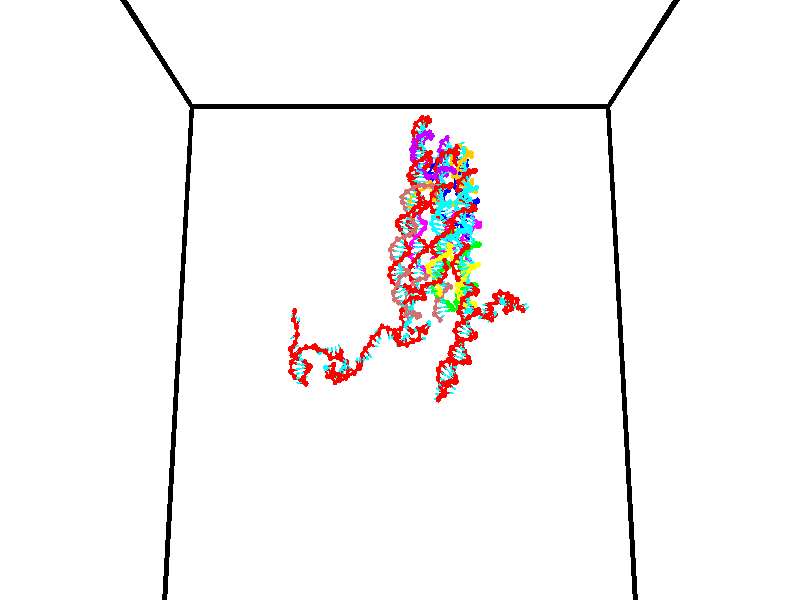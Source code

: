 // switches for output
#declare DRAW_BASES = 1; // possible values are 0, 1; only relevant for DNA ribbons
#declare DRAW_BASES_TYPE = 3; // possible values are 1, 2, 3; only relevant for DNA ribbons
#declare DRAW_FOG = 0; // set to 1 to enable fog

#include "colors.inc"

#include "transforms.inc"
background { rgb <1, 1, 1>}

#default {
   normal{
       ripples 0.25
       frequency 0.20
       turbulence 0.2
       lambda 5
   }
	finish {
		phong 0.1
		phong_size 40.
	}
}

// original window dimensions: 1024x640


// camera settings

camera {
	sky <0, 0.179814, -0.983701>
	up <0, 0.179814, -0.983701>
	right 1.6 * <1, 0, 0>
	location <35, 94.9851, 44.8844>
	look_at <35, 29.7336, 32.9568>
	direction <0, -65.2515, -11.9276>
	angle 67.0682
}


# declare cpy_camera_pos = <35, 94.9851, 44.8844>;
# if (DRAW_FOG = 1)
fog {
	fog_type 2
	up vnormalize(cpy_camera_pos)
	color rgbt<1,1,1,0.3>
	distance 1e-5
	fog_alt 3e-3
	fog_offset 56
}
# end


// LIGHTS

# declare lum = 6;
global_settings {
	ambient_light rgb lum * <0.05, 0.05, 0.05>
	max_trace_level 15
}# declare cpy_direct_light_amount = 0.25;
light_source
{	1000 * <-1, -1.16352, -0.803886>,
	rgb lum * cpy_direct_light_amount
	parallel
}

light_source
{	1000 * <1, 1.16352, 0.803886>,
	rgb lum * cpy_direct_light_amount
	parallel
}

// strand 0

// nucleotide -1

// particle -1
sphere {
	<24.424503, 35.089825, 34.867535> 0.250000
	pigment { color rgbt <1,0,0,0> }
	no_shadow
}
cylinder {
	<24.254694, 34.754696, 35.004841>,  <24.152807, 34.553619, 35.087223>, 0.100000
	pigment { color rgbt <1,0,0,0> }
	no_shadow
}
cylinder {
	<24.254694, 34.754696, 35.004841>,  <24.424503, 35.089825, 34.867535>, 0.100000
	pigment { color rgbt <1,0,0,0> }
	no_shadow
}

// particle -1
sphere {
	<24.254694, 34.754696, 35.004841> 0.100000
	pigment { color rgbt <1,0,0,0> }
	no_shadow
}
sphere {
	0, 1
	scale<0.080000,0.200000,0.300000>
	matrix <0.736473, -0.099000, 0.669184,
		-0.526675, 0.536890, 0.659062,
		-0.424525, -0.837824, 0.343264,
		24.127337, 34.503349, 35.107819>
	pigment { color rgbt <0,1,1,0> }
	no_shadow
}
cylinder {
	<24.293011, 35.110714, 35.610535>,  <24.424503, 35.089825, 34.867535>, 0.130000
	pigment { color rgbt <1,0,0,0> }
	no_shadow
}

// nucleotide -1

// particle -1
sphere {
	<24.293011, 35.110714, 35.610535> 0.250000
	pigment { color rgbt <1,0,0,0> }
	no_shadow
}
cylinder {
	<24.362103, 34.737961, 35.482941>,  <24.403557, 34.514309, 35.406384>, 0.100000
	pigment { color rgbt <1,0,0,0> }
	no_shadow
}
cylinder {
	<24.362103, 34.737961, 35.482941>,  <24.293011, 35.110714, 35.610535>, 0.100000
	pigment { color rgbt <1,0,0,0> }
	no_shadow
}

// particle -1
sphere {
	<24.362103, 34.737961, 35.482941> 0.100000
	pigment { color rgbt <1,0,0,0> }
	no_shadow
}
sphere {
	0, 1
	scale<0.080000,0.200000,0.300000>
	matrix <0.844707, -0.026419, 0.534576,
		-0.506592, -0.361788, 0.782608,
		0.172728, -0.931886, -0.318988,
		24.413921, 34.458397, 35.387245>
	pigment { color rgbt <0,1,1,0> }
	no_shadow
}
cylinder {
	<24.569061, 34.745594, 36.156216>,  <24.293011, 35.110714, 35.610535>, 0.130000
	pigment { color rgbt <1,0,0,0> }
	no_shadow
}

// nucleotide -1

// particle -1
sphere {
	<24.569061, 34.745594, 36.156216> 0.250000
	pigment { color rgbt <1,0,0,0> }
	no_shadow
}
cylinder {
	<24.681005, 34.590660, 35.804840>,  <24.748173, 34.497700, 35.594017>, 0.100000
	pigment { color rgbt <1,0,0,0> }
	no_shadow
}
cylinder {
	<24.681005, 34.590660, 35.804840>,  <24.569061, 34.745594, 36.156216>, 0.100000
	pigment { color rgbt <1,0,0,0> }
	no_shadow
}

// particle -1
sphere {
	<24.681005, 34.590660, 35.804840> 0.100000
	pigment { color rgbt <1,0,0,0> }
	no_shadow
}
sphere {
	0, 1
	scale<0.080000,0.200000,0.300000>
	matrix <0.925728, -0.133562, 0.353821,
		-0.254373, -0.912213, 0.321188,
		0.279861, -0.387335, -0.878436,
		24.764963, 34.474461, 35.541309>
	pigment { color rgbt <0,1,1,0> }
	no_shadow
}
cylinder {
	<24.657719, 34.711517, 36.803490>,  <24.569061, 34.745594, 36.156216>, 0.130000
	pigment { color rgbt <1,0,0,0> }
	no_shadow
}

// nucleotide -1

// particle -1
sphere {
	<24.657719, 34.711517, 36.803490> 0.250000
	pigment { color rgbt <1,0,0,0> }
	no_shadow
}
cylinder {
	<24.346563, 34.488392, 36.919243>,  <24.159870, 34.354519, 36.988693>, 0.100000
	pigment { color rgbt <1,0,0,0> }
	no_shadow
}
cylinder {
	<24.346563, 34.488392, 36.919243>,  <24.657719, 34.711517, 36.803490>, 0.100000
	pigment { color rgbt <1,0,0,0> }
	no_shadow
}

// particle -1
sphere {
	<24.346563, 34.488392, 36.919243> 0.100000
	pigment { color rgbt <1,0,0,0> }
	no_shadow
}
sphere {
	0, 1
	scale<0.080000,0.200000,0.300000>
	matrix <0.446364, -0.166331, 0.879258,
		-0.442326, 0.813131, 0.378373,
		-0.777886, -0.557810, 0.289380,
		24.113197, 34.321049, 37.006058>
	pigment { color rgbt <0,1,1,0> }
	no_shadow
}
cylinder {
	<24.509075, 34.947872, 37.529572>,  <24.657719, 34.711517, 36.803490>, 0.130000
	pigment { color rgbt <1,0,0,0> }
	no_shadow
}

// nucleotide -1

// particle -1
sphere {
	<24.509075, 34.947872, 37.529572> 0.250000
	pigment { color rgbt <1,0,0,0> }
	no_shadow
}
cylinder {
	<24.434671, 34.567650, 37.430092>,  <24.390028, 34.339516, 37.370403>, 0.100000
	pigment { color rgbt <1,0,0,0> }
	no_shadow
}
cylinder {
	<24.434671, 34.567650, 37.430092>,  <24.509075, 34.947872, 37.529572>, 0.100000
	pigment { color rgbt <1,0,0,0> }
	no_shadow
}

// particle -1
sphere {
	<24.434671, 34.567650, 37.430092> 0.100000
	pigment { color rgbt <1,0,0,0> }
	no_shadow
}
sphere {
	0, 1
	scale<0.080000,0.200000,0.300000>
	matrix <0.412870, -0.305299, 0.858097,
		-0.891593, 0.056937, 0.449244,
		-0.186011, -0.950553, -0.248695,
		24.378868, 34.282482, 37.355484>
	pigment { color rgbt <0,1,1,0> }
	no_shadow
}
cylinder {
	<24.015263, 34.594051, 38.012943>,  <24.509075, 34.947872, 37.529572>, 0.130000
	pigment { color rgbt <1,0,0,0> }
	no_shadow
}

// nucleotide -1

// particle -1
sphere {
	<24.015263, 34.594051, 38.012943> 0.250000
	pigment { color rgbt <1,0,0,0> }
	no_shadow
}
cylinder {
	<24.286121, 34.339672, 37.864868>,  <24.448637, 34.187046, 37.776024>, 0.100000
	pigment { color rgbt <1,0,0,0> }
	no_shadow
}
cylinder {
	<24.286121, 34.339672, 37.864868>,  <24.015263, 34.594051, 38.012943>, 0.100000
	pigment { color rgbt <1,0,0,0> }
	no_shadow
}

// particle -1
sphere {
	<24.286121, 34.339672, 37.864868> 0.100000
	pigment { color rgbt <1,0,0,0> }
	no_shadow
}
sphere {
	0, 1
	scale<0.080000,0.200000,0.300000>
	matrix <0.282257, -0.240120, 0.928802,
		-0.679559, -0.733426, 0.016903,
		0.677149, -0.635947, -0.370190,
		24.489265, 34.148888, 37.753811>
	pigment { color rgbt <0,1,1,0> }
	no_shadow
}
cylinder {
	<24.060963, 34.036575, 38.494793>,  <24.015263, 34.594051, 38.012943>, 0.130000
	pigment { color rgbt <1,0,0,0> }
	no_shadow
}

// nucleotide -1

// particle -1
sphere {
	<24.060963, 34.036575, 38.494793> 0.250000
	pigment { color rgbt <1,0,0,0> }
	no_shadow
}
cylinder {
	<24.415855, 34.087357, 38.317387>,  <24.628792, 34.117825, 38.210945>, 0.100000
	pigment { color rgbt <1,0,0,0> }
	no_shadow
}
cylinder {
	<24.415855, 34.087357, 38.317387>,  <24.060963, 34.036575, 38.494793>, 0.100000
	pigment { color rgbt <1,0,0,0> }
	no_shadow
}

// particle -1
sphere {
	<24.415855, 34.087357, 38.317387> 0.100000
	pigment { color rgbt <1,0,0,0> }
	no_shadow
}
sphere {
	0, 1
	scale<0.080000,0.200000,0.300000>
	matrix <0.448455, -0.011834, 0.893727,
		0.108209, -0.991838, -0.067431,
		0.887231, 0.126949, -0.443514,
		24.682024, 34.125443, 38.184334>
	pigment { color rgbt <0,1,1,0> }
	no_shadow
}
cylinder {
	<24.573587, 33.473198, 38.703545>,  <24.060963, 34.036575, 38.494793>, 0.130000
	pigment { color rgbt <1,0,0,0> }
	no_shadow
}

// nucleotide -1

// particle -1
sphere {
	<24.573587, 33.473198, 38.703545> 0.250000
	pigment { color rgbt <1,0,0,0> }
	no_shadow
}
cylinder {
	<24.740486, 33.827129, 38.620613>,  <24.840626, 34.039490, 38.570854>, 0.100000
	pigment { color rgbt <1,0,0,0> }
	no_shadow
}
cylinder {
	<24.740486, 33.827129, 38.620613>,  <24.573587, 33.473198, 38.703545>, 0.100000
	pigment { color rgbt <1,0,0,0> }
	no_shadow
}

// particle -1
sphere {
	<24.740486, 33.827129, 38.620613> 0.100000
	pigment { color rgbt <1,0,0,0> }
	no_shadow
}
sphere {
	0, 1
	scale<0.080000,0.200000,0.300000>
	matrix <0.410951, 0.019779, 0.911443,
		0.810570, -0.465499, -0.355368,
		0.417247, 0.884827, -0.207330,
		24.865660, 34.092579, 38.558414>
	pigment { color rgbt <0,1,1,0> }
	no_shadow
}
cylinder {
	<25.263247, 33.536533, 38.968349>,  <24.573587, 33.473198, 38.703545>, 0.130000
	pigment { color rgbt <1,0,0,0> }
	no_shadow
}

// nucleotide -1

// particle -1
sphere {
	<25.263247, 33.536533, 38.968349> 0.250000
	pigment { color rgbt <1,0,0,0> }
	no_shadow
}
cylinder {
	<25.151499, 33.917881, 38.922680>,  <25.084450, 34.146690, 38.895279>, 0.100000
	pigment { color rgbt <1,0,0,0> }
	no_shadow
}
cylinder {
	<25.151499, 33.917881, 38.922680>,  <25.263247, 33.536533, 38.968349>, 0.100000
	pigment { color rgbt <1,0,0,0> }
	no_shadow
}

// particle -1
sphere {
	<25.151499, 33.917881, 38.922680> 0.100000
	pigment { color rgbt <1,0,0,0> }
	no_shadow
}
sphere {
	0, 1
	scale<0.080000,0.200000,0.300000>
	matrix <0.251254, 0.187353, 0.949616,
		0.926727, 0.236607, -0.291879,
		-0.279371, 0.953371, -0.114176,
		25.067688, 34.203892, 38.888428>
	pigment { color rgbt <0,1,1,0> }
	no_shadow
}
cylinder {
	<25.793142, 33.957722, 39.348034>,  <25.263247, 33.536533, 38.968349>, 0.130000
	pigment { color rgbt <1,0,0,0> }
	no_shadow
}

// nucleotide -1

// particle -1
sphere {
	<25.793142, 33.957722, 39.348034> 0.250000
	pigment { color rgbt <1,0,0,0> }
	no_shadow
}
cylinder {
	<25.489508, 34.217388, 39.328545>,  <25.307327, 34.373188, 39.316853>, 0.100000
	pigment { color rgbt <1,0,0,0> }
	no_shadow
}
cylinder {
	<25.489508, 34.217388, 39.328545>,  <25.793142, 33.957722, 39.348034>, 0.100000
	pigment { color rgbt <1,0,0,0> }
	no_shadow
}

// particle -1
sphere {
	<25.489508, 34.217388, 39.328545> 0.100000
	pigment { color rgbt <1,0,0,0> }
	no_shadow
}
sphere {
	0, 1
	scale<0.080000,0.200000,0.300000>
	matrix <0.148020, 0.244998, 0.958158,
		0.633939, 0.720112, -0.282064,
		-0.759086, 0.649165, -0.048722,
		25.261782, 34.412136, 39.313927>
	pigment { color rgbt <0,1,1,0> }
	no_shadow
}
cylinder {
	<26.025669, 34.603100, 39.468857>,  <25.793142, 33.957722, 39.348034>, 0.130000
	pigment { color rgbt <1,0,0,0> }
	no_shadow
}

// nucleotide -1

// particle -1
sphere {
	<26.025669, 34.603100, 39.468857> 0.250000
	pigment { color rgbt <1,0,0,0> }
	no_shadow
}
cylinder {
	<25.640549, 34.666050, 39.556721>,  <25.409477, 34.703819, 39.609440>, 0.100000
	pigment { color rgbt <1,0,0,0> }
	no_shadow
}
cylinder {
	<25.640549, 34.666050, 39.556721>,  <26.025669, 34.603100, 39.468857>, 0.100000
	pigment { color rgbt <1,0,0,0> }
	no_shadow
}

// particle -1
sphere {
	<25.640549, 34.666050, 39.556721> 0.100000
	pigment { color rgbt <1,0,0,0> }
	no_shadow
}
sphere {
	0, 1
	scale<0.080000,0.200000,0.300000>
	matrix <0.249744, 0.207886, 0.945733,
		0.103170, 0.965410, -0.239456,
		-0.962800, 0.157374, 0.219658,
		25.351709, 34.713261, 39.622620>
	pigment { color rgbt <0,1,1,0> }
	no_shadow
}
cylinder {
	<25.918110, 35.278011, 39.850784>,  <26.025669, 34.603100, 39.468857>, 0.130000
	pigment { color rgbt <1,0,0,0> }
	no_shadow
}

// nucleotide -1

// particle -1
sphere {
	<25.918110, 35.278011, 39.850784> 0.250000
	pigment { color rgbt <1,0,0,0> }
	no_shadow
}
cylinder {
	<25.616297, 35.032135, 39.942730>,  <25.435209, 34.884609, 39.997898>, 0.100000
	pigment { color rgbt <1,0,0,0> }
	no_shadow
}
cylinder {
	<25.616297, 35.032135, 39.942730>,  <25.918110, 35.278011, 39.850784>, 0.100000
	pigment { color rgbt <1,0,0,0> }
	no_shadow
}

// particle -1
sphere {
	<25.616297, 35.032135, 39.942730> 0.100000
	pigment { color rgbt <1,0,0,0> }
	no_shadow
}
sphere {
	0, 1
	scale<0.080000,0.200000,0.300000>
	matrix <0.336652, -0.061875, 0.939594,
		-0.563336, 0.786338, 0.253623,
		-0.754531, -0.614690, 0.229866,
		25.389938, 34.847729, 40.011688>
	pigment { color rgbt <0,1,1,0> }
	no_shadow
}
cylinder {
	<25.503241, 35.493237, 40.490120>,  <25.918110, 35.278011, 39.850784>, 0.130000
	pigment { color rgbt <1,0,0,0> }
	no_shadow
}

// nucleotide -1

// particle -1
sphere {
	<25.503241, 35.493237, 40.490120> 0.250000
	pigment { color rgbt <1,0,0,0> }
	no_shadow
}
cylinder {
	<25.568953, 35.101986, 40.439075>,  <25.608379, 34.867237, 40.408451>, 0.100000
	pigment { color rgbt <1,0,0,0> }
	no_shadow
}
cylinder {
	<25.568953, 35.101986, 40.439075>,  <25.503241, 35.493237, 40.490120>, 0.100000
	pigment { color rgbt <1,0,0,0> }
	no_shadow
}

// particle -1
sphere {
	<25.568953, 35.101986, 40.439075> 0.100000
	pigment { color rgbt <1,0,0,0> }
	no_shadow
}
sphere {
	0, 1
	scale<0.080000,0.200000,0.300000>
	matrix <0.564922, -0.012758, 0.825046,
		-0.808626, -0.207627, 0.550468,
		0.164279, -0.978125, -0.127609,
		25.618237, 34.808548, 40.400791>
	pigment { color rgbt <0,1,1,0> }
	no_shadow
}
cylinder {
	<25.674118, 34.823524, 40.920124>,  <25.503241, 35.493237, 40.490120>, 0.130000
	pigment { color rgbt <1,0,0,0> }
	no_shadow
}

// nucleotide -1

// particle -1
sphere {
	<25.674118, 34.823524, 40.920124> 0.250000
	pigment { color rgbt <1,0,0,0> }
	no_shadow
}
cylinder {
	<25.302452, 34.968063, 40.888920>,  <25.079453, 35.054787, 40.870197>, 0.100000
	pigment { color rgbt <1,0,0,0> }
	no_shadow
}
cylinder {
	<25.302452, 34.968063, 40.888920>,  <25.674118, 34.823524, 40.920124>, 0.100000
	pigment { color rgbt <1,0,0,0> }
	no_shadow
}

// particle -1
sphere {
	<25.302452, 34.968063, 40.888920> 0.100000
	pigment { color rgbt <1,0,0,0> }
	no_shadow
}
sphere {
	0, 1
	scale<0.080000,0.200000,0.300000>
	matrix <-0.026752, -0.276197, -0.960728,
		-0.368704, -0.890585, 0.266299,
		-0.929162, 0.361348, -0.078010,
		25.023703, 35.076466, 40.865517>
	pigment { color rgbt <0,1,1,0> }
	no_shadow
}
cylinder {
	<25.108114, 34.369038, 40.659386>,  <25.674118, 34.823524, 40.920124>, 0.130000
	pigment { color rgbt <1,0,0,0> }
	no_shadow
}

// nucleotide -1

// particle -1
sphere {
	<25.108114, 34.369038, 40.659386> 0.250000
	pigment { color rgbt <1,0,0,0> }
	no_shadow
}
cylinder {
	<24.980822, 34.735405, 40.561546>,  <24.904446, 34.955223, 40.502842>, 0.100000
	pigment { color rgbt <1,0,0,0> }
	no_shadow
}
cylinder {
	<24.980822, 34.735405, 40.561546>,  <25.108114, 34.369038, 40.659386>, 0.100000
	pigment { color rgbt <1,0,0,0> }
	no_shadow
}

// particle -1
sphere {
	<24.980822, 34.735405, 40.561546> 0.100000
	pigment { color rgbt <1,0,0,0> }
	no_shadow
}
sphere {
	0, 1
	scale<0.080000,0.200000,0.300000>
	matrix <-0.181924, -0.312213, -0.932430,
		-0.930394, -0.252231, 0.265983,
		-0.318231, 0.915916, -0.244595,
		24.885353, 35.010181, 40.488167>
	pigment { color rgbt <0,1,1,0> }
	no_shadow
}
cylinder {
	<24.435129, 34.313755, 40.314251>,  <25.108114, 34.369038, 40.659386>, 0.130000
	pigment { color rgbt <1,0,0,0> }
	no_shadow
}

// nucleotide -1

// particle -1
sphere {
	<24.435129, 34.313755, 40.314251> 0.250000
	pigment { color rgbt <1,0,0,0> }
	no_shadow
}
cylinder {
	<24.650507, 34.628975, 40.194881>,  <24.779734, 34.818108, 40.123260>, 0.100000
	pigment { color rgbt <1,0,0,0> }
	no_shadow
}
cylinder {
	<24.650507, 34.628975, 40.194881>,  <24.435129, 34.313755, 40.314251>, 0.100000
	pigment { color rgbt <1,0,0,0> }
	no_shadow
}

// particle -1
sphere {
	<24.650507, 34.628975, 40.194881> 0.100000
	pigment { color rgbt <1,0,0,0> }
	no_shadow
}
sphere {
	0, 1
	scale<0.080000,0.200000,0.300000>
	matrix <-0.143402, -0.263283, -0.954001,
		-0.830369, 0.556472, -0.028755,
		0.538445, 0.788049, -0.298421,
		24.812040, 34.865391, 40.105354>
	pigment { color rgbt <0,1,1,0> }
	no_shadow
}
cylinder {
	<24.118107, 34.834541, 39.925644>,  <24.435129, 34.313755, 40.314251>, 0.130000
	pigment { color rgbt <1,0,0,0> }
	no_shadow
}

// nucleotide -1

// particle -1
sphere {
	<24.118107, 34.834541, 39.925644> 0.250000
	pigment { color rgbt <1,0,0,0> }
	no_shadow
}
cylinder {
	<24.500925, 34.823742, 39.810173>,  <24.730616, 34.817261, 39.740891>, 0.100000
	pigment { color rgbt <1,0,0,0> }
	no_shadow
}
cylinder {
	<24.500925, 34.823742, 39.810173>,  <24.118107, 34.834541, 39.925644>, 0.100000
	pigment { color rgbt <1,0,0,0> }
	no_shadow
}

// particle -1
sphere {
	<24.500925, 34.823742, 39.810173> 0.100000
	pigment { color rgbt <1,0,0,0> }
	no_shadow
}
sphere {
	0, 1
	scale<0.080000,0.200000,0.300000>
	matrix <-0.283812, -0.290876, -0.913697,
		-0.059300, 0.956380, -0.286044,
		0.957044, -0.027001, -0.288681,
		24.788038, 34.815643, 39.723568>
	pigment { color rgbt <0,1,1,0> }
	no_shadow
}
cylinder {
	<24.201387, 35.131382, 39.190887>,  <24.118107, 34.834541, 39.925644>, 0.130000
	pigment { color rgbt <1,0,0,0> }
	no_shadow
}

// nucleotide -1

// particle -1
sphere {
	<24.201387, 35.131382, 39.190887> 0.250000
	pigment { color rgbt <1,0,0,0> }
	no_shadow
}
cylinder {
	<24.526539, 34.903015, 39.236980>,  <24.721630, 34.765995, 39.264637>, 0.100000
	pigment { color rgbt <1,0,0,0> }
	no_shadow
}
cylinder {
	<24.526539, 34.903015, 39.236980>,  <24.201387, 35.131382, 39.190887>, 0.100000
	pigment { color rgbt <1,0,0,0> }
	no_shadow
}

// particle -1
sphere {
	<24.526539, 34.903015, 39.236980> 0.100000
	pigment { color rgbt <1,0,0,0> }
	no_shadow
}
sphere {
	0, 1
	scale<0.080000,0.200000,0.300000>
	matrix <-0.029623, -0.238121, -0.970784,
		0.581679, 0.785715, -0.210475,
		0.812878, -0.570920, 0.115235,
		24.770403, 34.731739, 39.271549>
	pigment { color rgbt <0,1,1,0> }
	no_shadow
}
cylinder {
	<24.708752, 35.424606, 38.778873>,  <24.201387, 35.131382, 39.190887>, 0.130000
	pigment { color rgbt <1,0,0,0> }
	no_shadow
}

// nucleotide -1

// particle -1
sphere {
	<24.708752, 35.424606, 38.778873> 0.250000
	pigment { color rgbt <1,0,0,0> }
	no_shadow
}
cylinder {
	<24.810095, 35.038692, 38.807140>,  <24.870901, 34.807144, 38.824100>, 0.100000
	pigment { color rgbt <1,0,0,0> }
	no_shadow
}
cylinder {
	<24.810095, 35.038692, 38.807140>,  <24.708752, 35.424606, 38.778873>, 0.100000
	pigment { color rgbt <1,0,0,0> }
	no_shadow
}

// particle -1
sphere {
	<24.810095, 35.038692, 38.807140> 0.100000
	pigment { color rgbt <1,0,0,0> }
	no_shadow
}
sphere {
	0, 1
	scale<0.080000,0.200000,0.300000>
	matrix <0.016983, -0.068606, -0.997499,
		0.967224, 0.253924, -0.000997,
		0.253358, -0.964788, 0.070669,
		24.886103, 34.749256, 38.828342>
	pigment { color rgbt <0,1,1,0> }
	no_shadow
}
cylinder {
	<25.075703, 35.322945, 38.194778>,  <24.708752, 35.424606, 38.778873>, 0.130000
	pigment { color rgbt <1,0,0,0> }
	no_shadow
}

// nucleotide -1

// particle -1
sphere {
	<25.075703, 35.322945, 38.194778> 0.250000
	pigment { color rgbt <1,0,0,0> }
	no_shadow
}
cylinder {
	<25.029215, 34.942871, 38.310463>,  <25.001322, 34.714828, 38.379875>, 0.100000
	pigment { color rgbt <1,0,0,0> }
	no_shadow
}
cylinder {
	<25.029215, 34.942871, 38.310463>,  <25.075703, 35.322945, 38.194778>, 0.100000
	pigment { color rgbt <1,0,0,0> }
	no_shadow
}

// particle -1
sphere {
	<25.029215, 34.942871, 38.310463> 0.100000
	pigment { color rgbt <1,0,0,0> }
	no_shadow
}
sphere {
	0, 1
	scale<0.080000,0.200000,0.300000>
	matrix <-0.091662, -0.279685, -0.955706,
		0.988985, -0.137582, -0.054591,
		-0.116220, -0.950183, 0.289216,
		24.994349, 34.657818, 38.397228>
	pigment { color rgbt <0,1,1,0> }
	no_shadow
}
cylinder {
	<25.618341, 34.801064, 37.893867>,  <25.075703, 35.322945, 38.194778>, 0.130000
	pigment { color rgbt <1,0,0,0> }
	no_shadow
}

// nucleotide -1

// particle -1
sphere {
	<25.618341, 34.801064, 37.893867> 0.250000
	pigment { color rgbt <1,0,0,0> }
	no_shadow
}
cylinder {
	<25.247097, 34.672997, 37.969868>,  <25.024349, 34.596157, 38.015469>, 0.100000
	pigment { color rgbt <1,0,0,0> }
	no_shadow
}
cylinder {
	<25.247097, 34.672997, 37.969868>,  <25.618341, 34.801064, 37.893867>, 0.100000
	pigment { color rgbt <1,0,0,0> }
	no_shadow
}

// particle -1
sphere {
	<25.247097, 34.672997, 37.969868> 0.100000
	pigment { color rgbt <1,0,0,0> }
	no_shadow
}
sphere {
	0, 1
	scale<0.080000,0.200000,0.300000>
	matrix <-0.035132, -0.432755, -0.900827,
		0.370640, -0.842743, 0.390397,
		-0.928112, -0.320167, 0.190003,
		24.968664, 34.576946, 38.026867>
	pigment { color rgbt <0,1,1,0> }
	no_shadow
}
cylinder {
	<26.214546, 34.186924, 37.807697>,  <25.618341, 34.801064, 37.893867>, 0.130000
	pigment { color rgbt <1,0,0,0> }
	no_shadow
}

// nucleotide -1

// particle -1
sphere {
	<26.214546, 34.186924, 37.807697> 0.250000
	pigment { color rgbt <1,0,0,0> }
	no_shadow
}
cylinder {
	<26.522802, 34.150631, 38.060009>,  <26.707756, 34.128857, 38.211395>, 0.100000
	pigment { color rgbt <1,0,0,0> }
	no_shadow
}
cylinder {
	<26.522802, 34.150631, 38.060009>,  <26.214546, 34.186924, 37.807697>, 0.100000
	pigment { color rgbt <1,0,0,0> }
	no_shadow
}

// particle -1
sphere {
	<26.522802, 34.150631, 38.060009> 0.100000
	pigment { color rgbt <1,0,0,0> }
	no_shadow
}
sphere {
	0, 1
	scale<0.080000,0.200000,0.300000>
	matrix <0.496750, 0.705552, -0.505406,
		-0.399192, 0.702826, 0.588796,
		0.770639, -0.090730, 0.630780,
		26.753994, 34.123413, 38.249245>
	pigment { color rgbt <0,1,1,0> }
	no_shadow
}
cylinder {
	<26.521614, 34.858433, 37.822418>,  <26.214546, 34.186924, 37.807697>, 0.130000
	pigment { color rgbt <1,0,0,0> }
	no_shadow
}

// nucleotide -1

// particle -1
sphere {
	<26.521614, 34.858433, 37.822418> 0.250000
	pigment { color rgbt <1,0,0,0> }
	no_shadow
}
cylinder {
	<26.801336, 34.652946, 38.021244>,  <26.969170, 34.529655, 38.140537>, 0.100000
	pigment { color rgbt <1,0,0,0> }
	no_shadow
}
cylinder {
	<26.801336, 34.652946, 38.021244>,  <26.521614, 34.858433, 37.822418>, 0.100000
	pigment { color rgbt <1,0,0,0> }
	no_shadow
}

// particle -1
sphere {
	<26.801336, 34.652946, 38.021244> 0.100000
	pigment { color rgbt <1,0,0,0> }
	no_shadow
}
sphere {
	0, 1
	scale<0.080000,0.200000,0.300000>
	matrix <0.706901, 0.600221, -0.374201,
		-0.106116, 0.613055, 0.782881,
		0.699307, -0.513711, 0.497062,
		27.011127, 34.498833, 38.170364>
	pigment { color rgbt <0,1,1,0> }
	no_shadow
}
cylinder {
	<26.924957, 35.434521, 38.171173>,  <26.521614, 34.858433, 37.822418>, 0.130000
	pigment { color rgbt <1,0,0,0> }
	no_shadow
}

// nucleotide -1

// particle -1
sphere {
	<26.924957, 35.434521, 38.171173> 0.250000
	pigment { color rgbt <1,0,0,0> }
	no_shadow
}
cylinder {
	<27.138008, 35.096088, 38.162590>,  <27.265839, 34.893028, 38.157440>, 0.100000
	pigment { color rgbt <1,0,0,0> }
	no_shadow
}
cylinder {
	<27.138008, 35.096088, 38.162590>,  <26.924957, 35.434521, 38.171173>, 0.100000
	pigment { color rgbt <1,0,0,0> }
	no_shadow
}

// particle -1
sphere {
	<27.138008, 35.096088, 38.162590> 0.100000
	pigment { color rgbt <1,0,0,0> }
	no_shadow
}
sphere {
	0, 1
	scale<0.080000,0.200000,0.300000>
	matrix <0.822206, 0.523281, -0.223949,
		0.200709, 0.101636, 0.974364,
		0.532628, -0.846077, -0.021461,
		27.297796, 34.842266, 38.156151>
	pigment { color rgbt <0,1,1,0> }
	no_shadow
}
cylinder {
	<27.621239, 35.614643, 38.337746>,  <26.924957, 35.434521, 38.171173>, 0.130000
	pigment { color rgbt <1,0,0,0> }
	no_shadow
}

// nucleotide -1

// particle -1
sphere {
	<27.621239, 35.614643, 38.337746> 0.250000
	pigment { color rgbt <1,0,0,0> }
	no_shadow
}
cylinder {
	<27.708569, 35.248333, 38.202877>,  <27.760965, 35.028545, 38.121956>, 0.100000
	pigment { color rgbt <1,0,0,0> }
	no_shadow
}
cylinder {
	<27.708569, 35.248333, 38.202877>,  <27.621239, 35.614643, 38.337746>, 0.100000
	pigment { color rgbt <1,0,0,0> }
	no_shadow
}

// particle -1
sphere {
	<27.708569, 35.248333, 38.202877> 0.100000
	pigment { color rgbt <1,0,0,0> }
	no_shadow
}
sphere {
	0, 1
	scale<0.080000,0.200000,0.300000>
	matrix <0.941185, 0.288899, -0.175235,
		0.257886, -0.279085, 0.924990,
		0.218323, -0.915778, -0.337174,
		27.774065, 34.973598, 38.101727>
	pigment { color rgbt <0,1,1,0> }
	no_shadow
}
cylinder {
	<28.131929, 35.334846, 38.853252>,  <27.621239, 35.614643, 38.337746>, 0.130000
	pigment { color rgbt <1,0,0,0> }
	no_shadow
}

// nucleotide -1

// particle -1
sphere {
	<28.131929, 35.334846, 38.853252> 0.250000
	pigment { color rgbt <1,0,0,0> }
	no_shadow
}
cylinder {
	<28.171055, 35.217045, 38.473000>,  <28.194530, 35.146362, 38.244846>, 0.100000
	pigment { color rgbt <1,0,0,0> }
	no_shadow
}
cylinder {
	<28.171055, 35.217045, 38.473000>,  <28.131929, 35.334846, 38.853252>, 0.100000
	pigment { color rgbt <1,0,0,0> }
	no_shadow
}

// particle -1
sphere {
	<28.171055, 35.217045, 38.473000> 0.100000
	pigment { color rgbt <1,0,0,0> }
	no_shadow
}
sphere {
	0, 1
	scale<0.080000,0.200000,0.300000>
	matrix <0.936221, 0.351190, -0.012467,
		0.337523, -0.888781, 0.310074,
		0.097814, -0.294506, -0.950631,
		28.200399, 35.128693, 38.187809>
	pigment { color rgbt <0,1,1,0> }
	no_shadow
}
cylinder {
	<28.766266, 35.043846, 38.766983>,  <28.131929, 35.334846, 38.853252>, 0.130000
	pigment { color rgbt <1,0,0,0> }
	no_shadow
}

// nucleotide -1

// particle -1
sphere {
	<28.766266, 35.043846, 38.766983> 0.250000
	pigment { color rgbt <1,0,0,0> }
	no_shadow
}
cylinder {
	<28.668703, 35.114697, 38.385590>,  <28.610165, 35.157207, 38.156754>, 0.100000
	pigment { color rgbt <1,0,0,0> }
	no_shadow
}
cylinder {
	<28.668703, 35.114697, 38.385590>,  <28.766266, 35.043846, 38.766983>, 0.100000
	pigment { color rgbt <1,0,0,0> }
	no_shadow
}

// particle -1
sphere {
	<28.668703, 35.114697, 38.385590> 0.100000
	pigment { color rgbt <1,0,0,0> }
	no_shadow
}
sphere {
	0, 1
	scale<0.080000,0.200000,0.300000>
	matrix <0.966512, -0.036482, -0.254016,
		-0.079777, -0.983513, -0.162292,
		-0.243907, 0.177122, -0.953487,
		28.595531, 35.167831, 38.099545>
	pigment { color rgbt <0,1,1,0> }
	no_shadow
}
cylinder {
	<29.090317, 34.518387, 38.239162>,  <28.766266, 35.043846, 38.766983>, 0.130000
	pigment { color rgbt <1,0,0,0> }
	no_shadow
}

// nucleotide -1

// particle -1
sphere {
	<29.090317, 34.518387, 38.239162> 0.250000
	pigment { color rgbt <1,0,0,0> }
	no_shadow
}
cylinder {
	<29.008265, 34.849262, 38.029903>,  <28.959032, 35.047787, 37.904350>, 0.100000
	pigment { color rgbt <1,0,0,0> }
	no_shadow
}
cylinder {
	<29.008265, 34.849262, 38.029903>,  <29.090317, 34.518387, 38.239162>, 0.100000
	pigment { color rgbt <1,0,0,0> }
	no_shadow
}

// particle -1
sphere {
	<29.008265, 34.849262, 38.029903> 0.100000
	pigment { color rgbt <1,0,0,0> }
	no_shadow
}
sphere {
	0, 1
	scale<0.080000,0.200000,0.300000>
	matrix <0.962061, 0.072175, -0.263114,
		-0.179887, -0.557270, -0.810611,
		-0.205132, 0.827188, -0.523145,
		28.946726, 35.097420, 37.872959>
	pigment { color rgbt <0,1,1,0> }
	no_shadow
}
cylinder {
	<28.910660, 33.764973, 38.428619>,  <29.090317, 34.518387, 38.239162>, 0.130000
	pigment { color rgbt <1,0,0,0> }
	no_shadow
}

// nucleotide -1

// particle -1
sphere {
	<28.910660, 33.764973, 38.428619> 0.250000
	pigment { color rgbt <1,0,0,0> }
	no_shadow
}
cylinder {
	<29.203779, 33.770725, 38.700737>,  <29.379650, 33.774178, 38.864010>, 0.100000
	pigment { color rgbt <1,0,0,0> }
	no_shadow
}
cylinder {
	<29.203779, 33.770725, 38.700737>,  <28.910660, 33.764973, 38.428619>, 0.100000
	pigment { color rgbt <1,0,0,0> }
	no_shadow
}

// particle -1
sphere {
	<29.203779, 33.770725, 38.700737> 0.100000
	pigment { color rgbt <1,0,0,0> }
	no_shadow
}
sphere {
	0, 1
	scale<0.080000,0.200000,0.300000>
	matrix <-0.476403, -0.703013, 0.528028,
		0.485850, -0.711032, -0.508314,
		0.732796, 0.014380, 0.680296,
		29.423618, 33.775040, 38.904827>
	pigment { color rgbt <0,1,1,0> }
	no_shadow
}
cylinder {
	<28.894110, 33.055897, 38.680019>,  <28.910660, 33.764973, 38.428619>, 0.130000
	pigment { color rgbt <1,0,0,0> }
	no_shadow
}

// nucleotide -1

// particle -1
sphere {
	<28.894110, 33.055897, 38.680019> 0.250000
	pigment { color rgbt <1,0,0,0> }
	no_shadow
}
cylinder {
	<29.137999, 33.207088, 38.958694>,  <29.284332, 33.297802, 39.125900>, 0.100000
	pigment { color rgbt <1,0,0,0> }
	no_shadow
}
cylinder {
	<29.137999, 33.207088, 38.958694>,  <28.894110, 33.055897, 38.680019>, 0.100000
	pigment { color rgbt <1,0,0,0> }
	no_shadow
}

// particle -1
sphere {
	<29.137999, 33.207088, 38.958694> 0.100000
	pigment { color rgbt <1,0,0,0> }
	no_shadow
}
sphere {
	0, 1
	scale<0.080000,0.200000,0.300000>
	matrix <-0.414880, -0.596750, 0.686851,
		0.675363, -0.707829, -0.207035,
		0.609721, 0.377979, 0.696686,
		29.320915, 33.320480, 39.167702>
	pigment { color rgbt <0,1,1,0> }
	no_shadow
}
cylinder {
	<29.503958, 32.589581, 38.929684>,  <28.894110, 33.055897, 38.680019>, 0.130000
	pigment { color rgbt <1,0,0,0> }
	no_shadow
}

// nucleotide -1

// particle -1
sphere {
	<29.503958, 32.589581, 38.929684> 0.250000
	pigment { color rgbt <1,0,0,0> }
	no_shadow
}
cylinder {
	<29.319633, 32.831951, 39.189072>,  <29.209040, 32.977371, 39.344704>, 0.100000
	pigment { color rgbt <1,0,0,0> }
	no_shadow
}
cylinder {
	<29.319633, 32.831951, 39.189072>,  <29.503958, 32.589581, 38.929684>, 0.100000
	pigment { color rgbt <1,0,0,0> }
	no_shadow
}

// particle -1
sphere {
	<29.319633, 32.831951, 39.189072> 0.100000
	pigment { color rgbt <1,0,0,0> }
	no_shadow
}
sphere {
	0, 1
	scale<0.080000,0.200000,0.300000>
	matrix <-0.334914, -0.795371, 0.505191,
		0.821880, 0.015616, 0.569447,
		-0.460811, 0.605922, 0.648469,
		29.181391, 33.013729, 39.383614>
	pigment { color rgbt <0,1,1,0> }
	no_shadow
}
cylinder {
	<29.687567, 32.433743, 39.551380>,  <29.503958, 32.589581, 38.929684>, 0.130000
	pigment { color rgbt <1,0,0,0> }
	no_shadow
}

// nucleotide -1

// particle -1
sphere {
	<29.687567, 32.433743, 39.551380> 0.250000
	pigment { color rgbt <1,0,0,0> }
	no_shadow
}
cylinder {
	<29.330519, 32.610748, 39.585812>,  <29.116289, 32.716953, 39.606468>, 0.100000
	pigment { color rgbt <1,0,0,0> }
	no_shadow
}
cylinder {
	<29.330519, 32.610748, 39.585812>,  <29.687567, 32.433743, 39.551380>, 0.100000
	pigment { color rgbt <1,0,0,0> }
	no_shadow
}

// particle -1
sphere {
	<29.330519, 32.610748, 39.585812> 0.100000
	pigment { color rgbt <1,0,0,0> }
	no_shadow
}
sphere {
	0, 1
	scale<0.080000,0.200000,0.300000>
	matrix <-0.401427, -0.867106, 0.294930,
		0.205149, 0.228707, 0.951634,
		-0.892620, 0.442516, 0.086077,
		29.062733, 32.743504, 39.611633>
	pigment { color rgbt <0,1,1,0> }
	no_shadow
}
cylinder {
	<29.399511, 32.415424, 40.277531>,  <29.687567, 32.433743, 39.551380>, 0.130000
	pigment { color rgbt <1,0,0,0> }
	no_shadow
}

// nucleotide -1

// particle -1
sphere {
	<29.399511, 32.415424, 40.277531> 0.250000
	pigment { color rgbt <1,0,0,0> }
	no_shadow
}
cylinder {
	<29.118505, 32.418251, 39.992878>,  <28.949902, 32.419949, 39.822086>, 0.100000
	pigment { color rgbt <1,0,0,0> }
	no_shadow
}
cylinder {
	<29.118505, 32.418251, 39.992878>,  <29.399511, 32.415424, 40.277531>, 0.100000
	pigment { color rgbt <1,0,0,0> }
	no_shadow
}

// particle -1
sphere {
	<29.118505, 32.418251, 39.992878> 0.100000
	pigment { color rgbt <1,0,0,0> }
	no_shadow
}
sphere {
	0, 1
	scale<0.080000,0.200000,0.300000>
	matrix <-0.322876, -0.894282, 0.309856,
		-0.634213, 0.447448, 0.630527,
		-0.702513, 0.007068, -0.711635,
		28.907751, 32.420372, 39.779388>
	pigment { color rgbt <0,1,1,0> }
	no_shadow
}
cylinder {
	<28.760948, 32.373699, 40.492432>,  <29.399511, 32.415424, 40.277531>, 0.130000
	pigment { color rgbt <1,0,0,0> }
	no_shadow
}

// nucleotide -1

// particle -1
sphere {
	<28.760948, 32.373699, 40.492432> 0.250000
	pigment { color rgbt <1,0,0,0> }
	no_shadow
}
cylinder {
	<28.733263, 32.201035, 40.132679>,  <28.716652, 32.097435, 39.916828>, 0.100000
	pigment { color rgbt <1,0,0,0> }
	no_shadow
}
cylinder {
	<28.733263, 32.201035, 40.132679>,  <28.760948, 32.373699, 40.492432>, 0.100000
	pigment { color rgbt <1,0,0,0> }
	no_shadow
}

// particle -1
sphere {
	<28.733263, 32.201035, 40.132679> 0.100000
	pigment { color rgbt <1,0,0,0> }
	no_shadow
}
sphere {
	0, 1
	scale<0.080000,0.200000,0.300000>
	matrix <-0.274277, -0.858562, 0.433178,
		-0.959157, 0.276660, -0.058972,
		-0.069212, -0.431660, -0.899377,
		28.712500, 32.071537, 39.862865>
	pigment { color rgbt <0,1,1,0> }
	no_shadow
}
cylinder {
	<28.253323, 31.997005, 40.627785>,  <28.760948, 32.373699, 40.492432>, 0.130000
	pigment { color rgbt <1,0,0,0> }
	no_shadow
}

// nucleotide -1

// particle -1
sphere {
	<28.253323, 31.997005, 40.627785> 0.250000
	pigment { color rgbt <1,0,0,0> }
	no_shadow
}
cylinder {
	<28.432833, 31.833914, 40.309700>,  <28.540539, 31.736059, 40.118851>, 0.100000
	pigment { color rgbt <1,0,0,0> }
	no_shadow
}
cylinder {
	<28.432833, 31.833914, 40.309700>,  <28.253323, 31.997005, 40.627785>, 0.100000
	pigment { color rgbt <1,0,0,0> }
	no_shadow
}

// particle -1
sphere {
	<28.432833, 31.833914, 40.309700> 0.100000
	pigment { color rgbt <1,0,0,0> }
	no_shadow
}
sphere {
	0, 1
	scale<0.080000,0.200000,0.300000>
	matrix <-0.330998, -0.902399, 0.275891,
		-0.830084, 0.139399, -0.539933,
		0.448777, -0.407730, -0.795208,
		28.567465, 31.711596, 40.071136>
	pigment { color rgbt <0,1,1,0> }
	no_shadow
}
cylinder {
	<27.731941, 31.655071, 40.084431>,  <28.253323, 31.997005, 40.627785>, 0.130000
	pigment { color rgbt <1,0,0,0> }
	no_shadow
}

// nucleotide -1

// particle -1
sphere {
	<27.731941, 31.655071, 40.084431> 0.250000
	pigment { color rgbt <1,0,0,0> }
	no_shadow
}
cylinder {
	<28.095831, 31.492491, 40.118370>,  <28.314165, 31.394943, 40.138733>, 0.100000
	pigment { color rgbt <1,0,0,0> }
	no_shadow
}
cylinder {
	<28.095831, 31.492491, 40.118370>,  <27.731941, 31.655071, 40.084431>, 0.100000
	pigment { color rgbt <1,0,0,0> }
	no_shadow
}

// particle -1
sphere {
	<28.095831, 31.492491, 40.118370> 0.100000
	pigment { color rgbt <1,0,0,0> }
	no_shadow
}
sphere {
	0, 1
	scale<0.080000,0.200000,0.300000>
	matrix <-0.414079, -0.873013, 0.257657,
		-0.030655, -0.269530, -0.962504,
		0.909725, -0.406451, 0.084844,
		28.368748, 31.370556, 40.143822>
	pigment { color rgbt <0,1,1,0> }
	no_shadow
}
cylinder {
	<27.524483, 32.493568, 40.144913>,  <27.731941, 31.655071, 40.084431>, 0.130000
	pigment { color rgbt <1,0,0,0> }
	no_shadow
}

// nucleotide -1

// particle -1
sphere {
	<27.524483, 32.493568, 40.144913> 0.250000
	pigment { color rgbt <1,0,0,0> }
	no_shadow
}
cylinder {
	<27.396883, 32.572922, 39.774208>,  <27.320324, 32.620533, 39.551785>, 0.100000
	pigment { color rgbt <1,0,0,0> }
	no_shadow
}
cylinder {
	<27.396883, 32.572922, 39.774208>,  <27.524483, 32.493568, 40.144913>, 0.100000
	pigment { color rgbt <1,0,0,0> }
	no_shadow
}

// particle -1
sphere {
	<27.396883, 32.572922, 39.774208> 0.100000
	pigment { color rgbt <1,0,0,0> }
	no_shadow
}
sphere {
	0, 1
	scale<0.080000,0.200000,0.300000>
	matrix <0.396286, 0.916183, 0.059711,
		0.860928, -0.348214, -0.370877,
		-0.318999, 0.198380, -0.926760,
		27.301184, 32.632435, 39.496181>
	pigment { color rgbt <0,1,1,0> }
	no_shadow
}
cylinder {
	<28.012678, 32.981052, 39.841568>,  <27.524483, 32.493568, 40.144913>, 0.130000
	pigment { color rgbt <1,0,0,0> }
	no_shadow
}

// nucleotide -1

// particle -1
sphere {
	<28.012678, 32.981052, 39.841568> 0.250000
	pigment { color rgbt <1,0,0,0> }
	no_shadow
}
cylinder {
	<27.672302, 33.047268, 39.642170>,  <27.468077, 33.086998, 39.522530>, 0.100000
	pigment { color rgbt <1,0,0,0> }
	no_shadow
}
cylinder {
	<27.672302, 33.047268, 39.642170>,  <28.012678, 32.981052, 39.841568>, 0.100000
	pigment { color rgbt <1,0,0,0> }
	no_shadow
}

// particle -1
sphere {
	<27.672302, 33.047268, 39.642170> 0.100000
	pigment { color rgbt <1,0,0,0> }
	no_shadow
}
sphere {
	0, 1
	scale<0.080000,0.200000,0.300000>
	matrix <0.169973, 0.984759, 0.036868,
		0.497003, -0.053358, -0.866107,
		-0.850939, 0.165539, -0.498497,
		27.417021, 33.096928, 39.492622>
	pigment { color rgbt <0,1,1,0> }
	no_shadow
}
cylinder {
	<28.238260, 33.380024, 39.204861>,  <28.012678, 32.981052, 39.841568>, 0.130000
	pigment { color rgbt <1,0,0,0> }
	no_shadow
}

// nucleotide -1

// particle -1
sphere {
	<28.238260, 33.380024, 39.204861> 0.250000
	pigment { color rgbt <1,0,0,0> }
	no_shadow
}
cylinder {
	<27.891884, 33.516365, 39.351265>,  <27.684057, 33.598171, 39.439106>, 0.100000
	pigment { color rgbt <1,0,0,0> }
	no_shadow
}
cylinder {
	<27.891884, 33.516365, 39.351265>,  <28.238260, 33.380024, 39.204861>, 0.100000
	pigment { color rgbt <1,0,0,0> }
	no_shadow
}

// particle -1
sphere {
	<27.891884, 33.516365, 39.351265> 0.100000
	pigment { color rgbt <1,0,0,0> }
	no_shadow
}
sphere {
	0, 1
	scale<0.080000,0.200000,0.300000>
	matrix <0.234215, 0.922967, -0.305410,
		-0.441917, -0.178742, -0.879068,
		-0.865940, 0.340857, 0.366010,
		27.632101, 33.618622, 39.461067>
	pigment { color rgbt <0,1,1,0> }
	no_shadow
}
cylinder {
	<28.319370, 33.603840, 40.004784>,  <28.238260, 33.380024, 39.204861>, 0.130000
	pigment { color rgbt <1,0,0,0> }
	no_shadow
}

// nucleotide -1

// particle -1
sphere {
	<28.319370, 33.603840, 40.004784> 0.250000
	pigment { color rgbt <1,0,0,0> }
	no_shadow
}
cylinder {
	<28.645269, 33.373852, 39.974869>,  <28.840809, 33.235859, 39.956921>, 0.100000
	pigment { color rgbt <1,0,0,0> }
	no_shadow
}
cylinder {
	<28.645269, 33.373852, 39.974869>,  <28.319370, 33.603840, 40.004784>, 0.100000
	pigment { color rgbt <1,0,0,0> }
	no_shadow
}

// particle -1
sphere {
	<28.645269, 33.373852, 39.974869> 0.100000
	pigment { color rgbt <1,0,0,0> }
	no_shadow
}
sphere {
	0, 1
	scale<0.080000,0.200000,0.300000>
	matrix <0.455341, 0.714356, -0.531376,
		0.358952, 0.398883, 0.843828,
		0.814750, -0.574968, -0.074791,
		28.889694, 33.201363, 39.952431>
	pigment { color rgbt <0,1,1,0> }
	no_shadow
}
cylinder {
	<28.925947, 33.993649, 40.208153>,  <28.319370, 33.603840, 40.004784>, 0.130000
	pigment { color rgbt <1,0,0,0> }
	no_shadow
}

// nucleotide -1

// particle -1
sphere {
	<28.925947, 33.993649, 40.208153> 0.250000
	pigment { color rgbt <1,0,0,0> }
	no_shadow
}
cylinder {
	<29.041862, 33.683739, 39.983391>,  <29.111412, 33.497791, 39.848534>, 0.100000
	pigment { color rgbt <1,0,0,0> }
	no_shadow
}
cylinder {
	<29.041862, 33.683739, 39.983391>,  <28.925947, 33.993649, 40.208153>, 0.100000
	pigment { color rgbt <1,0,0,0> }
	no_shadow
}

// particle -1
sphere {
	<29.041862, 33.683739, 39.983391> 0.100000
	pigment { color rgbt <1,0,0,0> }
	no_shadow
}
sphere {
	0, 1
	scale<0.080000,0.200000,0.300000>
	matrix <0.554863, 0.614371, -0.560959,
		0.779839, -0.149221, 0.607935,
		0.289790, -0.774778, -0.561908,
		29.128799, 33.451305, 39.814819>
	pigment { color rgbt <0,1,1,0> }
	no_shadow
}
cylinder {
	<29.747232, 33.961185, 40.184025>,  <28.925947, 33.993649, 40.208153>, 0.130000
	pigment { color rgbt <1,0,0,0> }
	no_shadow
}

// nucleotide -1

// particle -1
sphere {
	<29.747232, 33.961185, 40.184025> 0.250000
	pigment { color rgbt <1,0,0,0> }
	no_shadow
}
cylinder {
	<29.623486, 33.747665, 39.869232>,  <29.549238, 33.619553, 39.680355>, 0.100000
	pigment { color rgbt <1,0,0,0> }
	no_shadow
}
cylinder {
	<29.623486, 33.747665, 39.869232>,  <29.747232, 33.961185, 40.184025>, 0.100000
	pigment { color rgbt <1,0,0,0> }
	no_shadow
}

// particle -1
sphere {
	<29.623486, 33.747665, 39.869232> 0.100000
	pigment { color rgbt <1,0,0,0> }
	no_shadow
}
sphere {
	0, 1
	scale<0.080000,0.200000,0.300000>
	matrix <0.626137, 0.508525, -0.591062,
		0.715714, -0.675615, 0.176915,
		-0.309365, -0.533804, -0.786986,
		29.530676, 33.587524, 39.633137>
	pigment { color rgbt <0,1,1,0> }
	no_shadow
}
cylinder {
	<30.360275, 33.583115, 39.934784>,  <29.747232, 33.961185, 40.184025>, 0.130000
	pigment { color rgbt <1,0,0,0> }
	no_shadow
}

// nucleotide -1

// particle -1
sphere {
	<30.360275, 33.583115, 39.934784> 0.250000
	pigment { color rgbt <1,0,0,0> }
	no_shadow
}
cylinder {
	<30.080526, 33.644192, 39.655479>,  <29.912678, 33.680840, 39.487896>, 0.100000
	pigment { color rgbt <1,0,0,0> }
	no_shadow
}
cylinder {
	<30.080526, 33.644192, 39.655479>,  <30.360275, 33.583115, 39.934784>, 0.100000
	pigment { color rgbt <1,0,0,0> }
	no_shadow
}

// particle -1
sphere {
	<30.080526, 33.644192, 39.655479> 0.100000
	pigment { color rgbt <1,0,0,0> }
	no_shadow
}
sphere {
	0, 1
	scale<0.080000,0.200000,0.300000>
	matrix <0.707585, 0.285962, -0.646180,
		0.101007, -0.945997, -0.308038,
		-0.699372, 0.152695, -0.698258,
		29.870714, 33.689999, 39.446003>
	pigment { color rgbt <0,1,1,0> }
	no_shadow
}
cylinder {
	<30.807093, 33.932869, 39.434616>,  <30.360275, 33.583115, 39.934784>, 0.130000
	pigment { color rgbt <1,0,0,0> }
	no_shadow
}

// nucleotide -1

// particle -1
sphere {
	<30.807093, 33.932869, 39.434616> 0.250000
	pigment { color rgbt <1,0,0,0> }
	no_shadow
}
cylinder {
	<30.696768, 33.694416, 39.133007>,  <30.630573, 33.551342, 38.952042>, 0.100000
	pigment { color rgbt <1,0,0,0> }
	no_shadow
}
cylinder {
	<30.696768, 33.694416, 39.133007>,  <30.807093, 33.932869, 39.434616>, 0.100000
	pigment { color rgbt <1,0,0,0> }
	no_shadow
}

// particle -1
sphere {
	<30.696768, 33.694416, 39.133007> 0.100000
	pigment { color rgbt <1,0,0,0> }
	no_shadow
}
sphere {
	0, 1
	scale<0.080000,0.200000,0.300000>
	matrix <0.699177, -0.662733, 0.268212,
		-0.659606, -0.453220, 0.599592,
		-0.275810, -0.596135, -0.754024,
		30.614025, 33.515575, 38.906799>
	pigment { color rgbt <0,1,1,0> }
	no_shadow
}
cylinder {
	<30.845640, 33.187893, 39.500481>,  <30.807093, 33.932869, 39.434616>, 0.130000
	pigment { color rgbt <1,0,0,0> }
	no_shadow
}

// nucleotide -1

// particle -1
sphere {
	<30.845640, 33.187893, 39.500481> 0.250000
	pigment { color rgbt <1,0,0,0> }
	no_shadow
}
cylinder {
	<30.877928, 33.238487, 39.105011>,  <30.897301, 33.268845, 38.867729>, 0.100000
	pigment { color rgbt <1,0,0,0> }
	no_shadow
}
cylinder {
	<30.877928, 33.238487, 39.105011>,  <30.845640, 33.187893, 39.500481>, 0.100000
	pigment { color rgbt <1,0,0,0> }
	no_shadow
}

// particle -1
sphere {
	<30.877928, 33.238487, 39.105011> 0.100000
	pigment { color rgbt <1,0,0,0> }
	no_shadow
}
sphere {
	0, 1
	scale<0.080000,0.200000,0.300000>
	matrix <0.820713, -0.571309, -0.006085,
		-0.565611, -0.810930, -0.149924,
		0.080719, 0.126486, -0.988679,
		30.902143, 33.276432, 38.808407>
	pigment { color rgbt <0,1,1,0> }
	no_shadow
}
cylinder {
	<30.964640, 32.556973, 39.142803>,  <30.845640, 33.187893, 39.500481>, 0.130000
	pigment { color rgbt <1,0,0,0> }
	no_shadow
}

// nucleotide -1

// particle -1
sphere {
	<30.964640, 32.556973, 39.142803> 0.250000
	pigment { color rgbt <1,0,0,0> }
	no_shadow
}
cylinder {
	<31.131227, 32.857521, 38.938065>,  <31.231180, 33.037849, 38.815220>, 0.100000
	pigment { color rgbt <1,0,0,0> }
	no_shadow
}
cylinder {
	<31.131227, 32.857521, 38.938065>,  <30.964640, 32.556973, 39.142803>, 0.100000
	pigment { color rgbt <1,0,0,0> }
	no_shadow
}

// particle -1
sphere {
	<31.131227, 32.857521, 38.938065> 0.100000
	pigment { color rgbt <1,0,0,0> }
	no_shadow
}
sphere {
	0, 1
	scale<0.080000,0.200000,0.300000>
	matrix <0.864935, -0.500893, -0.031531,
		-0.280074, -0.429585, -0.858496,
		0.416470, 0.751374, -0.511850,
		31.256168, 33.082932, 38.784508>
	pigment { color rgbt <0,1,1,0> }
	no_shadow
}
cylinder {
	<31.055750, 32.637577, 38.338627>,  <30.964640, 32.556973, 39.142803>, 0.130000
	pigment { color rgbt <1,0,0,0> }
	no_shadow
}

// nucleotide -1

// particle -1
sphere {
	<31.055750, 32.637577, 38.338627> 0.250000
	pigment { color rgbt <1,0,0,0> }
	no_shadow
}
cylinder {
	<31.354300, 32.851383, 38.497227>,  <31.533430, 32.979668, 38.592388>, 0.100000
	pigment { color rgbt <1,0,0,0> }
	no_shadow
}
cylinder {
	<31.354300, 32.851383, 38.497227>,  <31.055750, 32.637577, 38.338627>, 0.100000
	pigment { color rgbt <1,0,0,0> }
	no_shadow
}

// particle -1
sphere {
	<31.354300, 32.851383, 38.497227> 0.100000
	pigment { color rgbt <1,0,0,0> }
	no_shadow
}
sphere {
	0, 1
	scale<0.080000,0.200000,0.300000>
	matrix <0.664717, -0.628067, -0.404577,
		0.032777, 0.565529, -0.824077,
		0.746375, 0.534517, 0.396503,
		31.578213, 33.011738, 38.616177>
	pigment { color rgbt <0,1,1,0> }
	no_shadow
}
cylinder {
	<31.418301, 32.996395, 37.849396>,  <31.055750, 32.637577, 38.338627>, 0.130000
	pigment { color rgbt <1,0,0,0> }
	no_shadow
}

// nucleotide -1

// particle -1
sphere {
	<31.418301, 32.996395, 37.849396> 0.250000
	pigment { color rgbt <1,0,0,0> }
	no_shadow
}
cylinder {
	<31.672037, 32.891304, 38.140209>,  <31.824280, 32.828251, 38.314697>, 0.100000
	pigment { color rgbt <1,0,0,0> }
	no_shadow
}
cylinder {
	<31.672037, 32.891304, 38.140209>,  <31.418301, 32.996395, 37.849396>, 0.100000
	pigment { color rgbt <1,0,0,0> }
	no_shadow
}

// particle -1
sphere {
	<31.672037, 32.891304, 38.140209> 0.100000
	pigment { color rgbt <1,0,0,0> }
	no_shadow
}
sphere {
	0, 1
	scale<0.080000,0.200000,0.300000>
	matrix <0.563231, -0.487116, -0.667450,
		0.529509, 0.832882, -0.161022,
		0.634343, -0.262728, 0.727037,
		31.862341, 32.812485, 38.358322>
	pigment { color rgbt <0,1,1,0> }
	no_shadow
}
cylinder {
	<31.865274, 33.602470, 37.534992>,  <31.418301, 32.996395, 37.849396>, 0.130000
	pigment { color rgbt <1,0,0,0> }
	no_shadow
}

// nucleotide -1

// particle -1
sphere {
	<31.865274, 33.602470, 37.534992> 0.250000
	pigment { color rgbt <1,0,0,0> }
	no_shadow
}
cylinder {
	<32.258923, 33.609638, 37.605637>,  <32.495110, 33.613941, 37.648022>, 0.100000
	pigment { color rgbt <1,0,0,0> }
	no_shadow
}
cylinder {
	<32.258923, 33.609638, 37.605637>,  <31.865274, 33.602470, 37.534992>, 0.100000
	pigment { color rgbt <1,0,0,0> }
	no_shadow
}

// particle -1
sphere {
	<32.258923, 33.609638, 37.605637> 0.100000
	pigment { color rgbt <1,0,0,0> }
	no_shadow
}
sphere {
	0, 1
	scale<0.080000,0.200000,0.300000>
	matrix <0.177199, -0.040007, -0.983362,
		-0.010558, 0.999039, -0.042547,
		0.984118, 0.017921, 0.176606,
		32.554157, 33.615013, 37.658619>
	pigment { color rgbt <0,1,1,0> }
	no_shadow
}
cylinder {
	<32.135715, 33.828873, 36.939468>,  <31.865274, 33.602470, 37.534992>, 0.130000
	pigment { color rgbt <1,0,0,0> }
	no_shadow
}

// nucleotide -1

// particle -1
sphere {
	<32.135715, 33.828873, 36.939468> 0.250000
	pigment { color rgbt <1,0,0,0> }
	no_shadow
}
cylinder {
	<32.444462, 33.664597, 37.133606>,  <32.629707, 33.566029, 37.250088>, 0.100000
	pigment { color rgbt <1,0,0,0> }
	no_shadow
}
cylinder {
	<32.444462, 33.664597, 37.133606>,  <32.135715, 33.828873, 36.939468>, 0.100000
	pigment { color rgbt <1,0,0,0> }
	no_shadow
}

// particle -1
sphere {
	<32.444462, 33.664597, 37.133606> 0.100000
	pigment { color rgbt <1,0,0,0> }
	no_shadow
}
sphere {
	0, 1
	scale<0.080000,0.200000,0.300000>
	matrix <0.463963, -0.158094, -0.871633,
		0.434703, 0.897963, 0.068519,
		0.771862, -0.410692, 0.485346,
		32.676022, 33.541389, 37.279209>
	pigment { color rgbt <0,1,1,0> }
	no_shadow
}
cylinder {
	<32.819981, 34.052410, 36.610168>,  <32.135715, 33.828873, 36.939468>, 0.130000
	pigment { color rgbt <1,0,0,0> }
	no_shadow
}

// nucleotide -1

// particle -1
sphere {
	<32.819981, 34.052410, 36.610168> 0.250000
	pigment { color rgbt <1,0,0,0> }
	no_shadow
}
cylinder {
	<32.876701, 33.701103, 36.792831>,  <32.910736, 33.490318, 36.902428>, 0.100000
	pigment { color rgbt <1,0,0,0> }
	no_shadow
}
cylinder {
	<32.876701, 33.701103, 36.792831>,  <32.819981, 34.052410, 36.610168>, 0.100000
	pigment { color rgbt <1,0,0,0> }
	no_shadow
}

// particle -1
sphere {
	<32.876701, 33.701103, 36.792831> 0.100000
	pigment { color rgbt <1,0,0,0> }
	no_shadow
}
sphere {
	0, 1
	scale<0.080000,0.200000,0.300000>
	matrix <0.417936, -0.365063, -0.831901,
		0.897341, 0.308819, 0.315293,
		0.141805, -0.878271, 0.456653,
		32.919243, 33.437622, 36.929829>
	pigment { color rgbt <0,1,1,0> }
	no_shadow
}
cylinder {
	<33.149483, 33.667751, 35.967152>,  <32.819981, 34.052410, 36.610168>, 0.130000
	pigment { color rgbt <1,0,0,0> }
	no_shadow
}

// nucleotide -1

// particle -1
sphere {
	<33.149483, 33.667751, 35.967152> 0.250000
	pigment { color rgbt <1,0,0,0> }
	no_shadow
}
cylinder {
	<32.827320, 33.610313, 36.197174>,  <32.634022, 33.575851, 36.335190>, 0.100000
	pigment { color rgbt <1,0,0,0> }
	no_shadow
}
cylinder {
	<32.827320, 33.610313, 36.197174>,  <33.149483, 33.667751, 35.967152>, 0.100000
	pigment { color rgbt <1,0,0,0> }
	no_shadow
}

// particle -1
sphere {
	<32.827320, 33.610313, 36.197174> 0.100000
	pigment { color rgbt <1,0,0,0> }
	no_shadow
}
sphere {
	0, 1
	scale<0.080000,0.200000,0.300000>
	matrix <0.590564, -0.111787, 0.799211,
		-0.050477, 0.983303, 0.174835,
		-0.805411, -0.143593, 0.575061,
		32.585697, 33.567234, 36.369694>
	pigment { color rgbt <0,1,1,0> }
	no_shadow
}
cylinder {
	<33.733208, 33.266548, 36.079700>,  <33.149483, 33.667751, 35.967152>, 0.130000
	pigment { color rgbt <1,0,0,0> }
	no_shadow
}

// nucleotide -1

// particle -1
sphere {
	<33.733208, 33.266548, 36.079700> 0.250000
	pigment { color rgbt <1,0,0,0> }
	no_shadow
}
cylinder {
	<33.801487, 33.228485, 36.471989>,  <33.842453, 33.205647, 36.707359>, 0.100000
	pigment { color rgbt <1,0,0,0> }
	no_shadow
}
cylinder {
	<33.801487, 33.228485, 36.471989>,  <33.733208, 33.266548, 36.079700>, 0.100000
	pigment { color rgbt <1,0,0,0> }
	no_shadow
}

// particle -1
sphere {
	<33.801487, 33.228485, 36.471989> 0.100000
	pigment { color rgbt <1,0,0,0> }
	no_shadow
}
sphere {
	0, 1
	scale<0.080000,0.200000,0.300000>
	matrix <0.818656, -0.540198, -0.194905,
		0.548329, 0.836140, -0.014307,
		0.170696, -0.095160, 0.980718,
		33.852695, 33.199936, 36.766205>
	pigment { color rgbt <0,1,1,0> }
	no_shadow
}
cylinder {
	<34.411785, 33.611061, 36.349033>,  <33.733208, 33.266548, 36.079700>, 0.130000
	pigment { color rgbt <1,0,0,0> }
	no_shadow
}

// nucleotide -1

// particle -1
sphere {
	<34.411785, 33.611061, 36.349033> 0.250000
	pigment { color rgbt <1,0,0,0> }
	no_shadow
}
cylinder {
	<34.284512, 33.300133, 36.566116>,  <34.208149, 33.113575, 36.696365>, 0.100000
	pigment { color rgbt <1,0,0,0> }
	no_shadow
}
cylinder {
	<34.284512, 33.300133, 36.566116>,  <34.411785, 33.611061, 36.349033>, 0.100000
	pigment { color rgbt <1,0,0,0> }
	no_shadow
}

// particle -1
sphere {
	<34.284512, 33.300133, 36.566116> 0.100000
	pigment { color rgbt <1,0,0,0> }
	no_shadow
}
sphere {
	0, 1
	scale<0.080000,0.200000,0.300000>
	matrix <0.822872, -0.510728, -0.249076,
		0.470787, 0.367325, 0.802143,
		-0.318185, -0.777322, 0.542705,
		34.189056, 33.066936, 36.728928>
	pigment { color rgbt <0,1,1,0> }
	no_shadow
}
cylinder {
	<35.083359, 34.019043, 36.211823>,  <34.411785, 33.611061, 36.349033>, 0.130000
	pigment { color rgbt <1,0,0,0> }
	no_shadow
}

// nucleotide -1

// particle -1
sphere {
	<35.083359, 34.019043, 36.211823> 0.250000
	pigment { color rgbt <1,0,0,0> }
	no_shadow
}
cylinder {
	<35.335007, 34.285439, 36.051491>,  <35.485996, 34.445278, 35.955292>, 0.100000
	pigment { color rgbt <1,0,0,0> }
	no_shadow
}
cylinder {
	<35.335007, 34.285439, 36.051491>,  <35.083359, 34.019043, 36.211823>, 0.100000
	pigment { color rgbt <1,0,0,0> }
	no_shadow
}

// particle -1
sphere {
	<35.335007, 34.285439, 36.051491> 0.100000
	pigment { color rgbt <1,0,0,0> }
	no_shadow
}
sphere {
	0, 1
	scale<0.080000,0.200000,0.300000>
	matrix <-0.775244, 0.500050, -0.385936,
		-0.056598, 0.553538, 0.830899,
		0.629121, 0.665993, -0.400825,
		35.523743, 34.485237, 35.931244>
	pigment { color rgbt <0,1,1,0> }
	no_shadow
}
cylinder {
	<34.902721, 34.342739, 36.917305>,  <35.083359, 34.019043, 36.211823>, 0.130000
	pigment { color rgbt <1,0,0,0> }
	no_shadow
}

// nucleotide -1

// particle -1
sphere {
	<34.902721, 34.342739, 36.917305> 0.250000
	pigment { color rgbt <1,0,0,0> }
	no_shadow
}
cylinder {
	<34.812077, 34.485516, 37.279793>,  <34.757690, 34.571182, 37.497288>, 0.100000
	pigment { color rgbt <1,0,0,0> }
	no_shadow
}
cylinder {
	<34.812077, 34.485516, 37.279793>,  <34.902721, 34.342739, 36.917305>, 0.100000
	pigment { color rgbt <1,0,0,0> }
	no_shadow
}

// particle -1
sphere {
	<34.812077, 34.485516, 37.279793> 0.100000
	pigment { color rgbt <1,0,0,0> }
	no_shadow
}
sphere {
	0, 1
	scale<0.080000,0.200000,0.300000>
	matrix <0.645517, 0.751776, -0.134687,
		-0.729352, 0.554460, -0.400774,
		-0.226614, 0.356940, 0.906223,
		34.744091, 34.592598, 37.551659>
	pigment { color rgbt <0,1,1,0> }
	no_shadow
}
cylinder {
	<34.665459, 34.978714, 36.888153>,  <34.902721, 34.342739, 36.917305>, 0.130000
	pigment { color rgbt <1,0,0,0> }
	no_shadow
}

// nucleotide -1

// particle -1
sphere {
	<34.665459, 34.978714, 36.888153> 0.250000
	pigment { color rgbt <1,0,0,0> }
	no_shadow
}
cylinder {
	<34.811779, 34.963551, 37.260120>,  <34.899570, 34.954453, 37.483303>, 0.100000
	pigment { color rgbt <1,0,0,0> }
	no_shadow
}
cylinder {
	<34.811779, 34.963551, 37.260120>,  <34.665459, 34.978714, 36.888153>, 0.100000
	pigment { color rgbt <1,0,0,0> }
	no_shadow
}

// particle -1
sphere {
	<34.811779, 34.963551, 37.260120> 0.100000
	pigment { color rgbt <1,0,0,0> }
	no_shadow
}
sphere {
	0, 1
	scale<0.080000,0.200000,0.300000>
	matrix <0.651788, 0.723665, -0.226896,
		-0.664350, 0.689110, 0.289425,
		0.365803, -0.037905, 0.929920,
		34.921520, 34.952179, 37.539097>
	pigment { color rgbt <0,1,1,0> }
	no_shadow
}
cylinder {
	<34.549747, 35.610222, 37.260899>,  <34.665459, 34.978714, 36.888153>, 0.130000
	pigment { color rgbt <1,0,0,0> }
	no_shadow
}

// nucleotide -1

// particle -1
sphere {
	<34.549747, 35.610222, 37.260899> 0.250000
	pigment { color rgbt <1,0,0,0> }
	no_shadow
}
cylinder {
	<34.865314, 35.410538, 37.404232>,  <35.054653, 35.290726, 37.490231>, 0.100000
	pigment { color rgbt <1,0,0,0> }
	no_shadow
}
cylinder {
	<34.865314, 35.410538, 37.404232>,  <34.549747, 35.610222, 37.260899>, 0.100000
	pigment { color rgbt <1,0,0,0> }
	no_shadow
}

// particle -1
sphere {
	<34.865314, 35.410538, 37.404232> 0.100000
	pigment { color rgbt <1,0,0,0> }
	no_shadow
}
sphere {
	0, 1
	scale<0.080000,0.200000,0.300000>
	matrix <0.601370, 0.747110, -0.283162,
		-0.126355, 0.438880, 0.889618,
		0.788916, -0.499210, 0.358330,
		35.101990, 35.260777, 37.511730>
	pigment { color rgbt <0,1,1,0> }
	no_shadow
}
cylinder {
	<34.913643, 35.978428, 37.799435>,  <34.549747, 35.610222, 37.260899>, 0.130000
	pigment { color rgbt <1,0,0,0> }
	no_shadow
}

// nucleotide -1

// particle -1
sphere {
	<34.913643, 35.978428, 37.799435> 0.250000
	pigment { color rgbt <1,0,0,0> }
	no_shadow
}
cylinder {
	<35.152111, 35.746395, 37.577412>,  <35.295193, 35.607178, 37.444199>, 0.100000
	pigment { color rgbt <1,0,0,0> }
	no_shadow
}
cylinder {
	<35.152111, 35.746395, 37.577412>,  <34.913643, 35.978428, 37.799435>, 0.100000
	pigment { color rgbt <1,0,0,0> }
	no_shadow
}

// particle -1
sphere {
	<35.152111, 35.746395, 37.577412> 0.100000
	pigment { color rgbt <1,0,0,0> }
	no_shadow
}
sphere {
	0, 1
	scale<0.080000,0.200000,0.300000>
	matrix <0.492076, 0.810282, -0.318282,
		0.634382, -0.083380, 0.768510,
		0.596171, -0.580078, -0.555058,
		35.330963, 35.572372, 37.410892>
	pigment { color rgbt <0,1,1,0> }
	no_shadow
}
cylinder {
	<35.675980, 36.117817, 37.839230>,  <34.913643, 35.978428, 37.799435>, 0.130000
	pigment { color rgbt <1,0,0,0> }
	no_shadow
}

// nucleotide -1

// particle -1
sphere {
	<35.675980, 36.117817, 37.839230> 0.250000
	pigment { color rgbt <1,0,0,0> }
	no_shadow
}
cylinder {
	<35.575603, 35.946743, 37.491871>,  <35.515377, 35.844097, 37.283455>, 0.100000
	pigment { color rgbt <1,0,0,0> }
	no_shadow
}
cylinder {
	<35.575603, 35.946743, 37.491871>,  <35.675980, 36.117817, 37.839230>, 0.100000
	pigment { color rgbt <1,0,0,0> }
	no_shadow
}

// particle -1
sphere {
	<35.575603, 35.946743, 37.491871> 0.100000
	pigment { color rgbt <1,0,0,0> }
	no_shadow
}
sphere {
	0, 1
	scale<0.080000,0.200000,0.300000>
	matrix <0.431017, 0.753896, -0.495848,
		0.866748, -0.498723, -0.004843,
		-0.250942, -0.427688, -0.868396,
		35.500320, 35.818436, 37.231354>
	pigment { color rgbt <0,1,1,0> }
	no_shadow
}
cylinder {
	<36.309261, 35.941395, 37.507343>,  <35.675980, 36.117817, 37.839230>, 0.130000
	pigment { color rgbt <1,0,0,0> }
	no_shadow
}

// nucleotide -1

// particle -1
sphere {
	<36.309261, 35.941395, 37.507343> 0.250000
	pigment { color rgbt <1,0,0,0> }
	no_shadow
}
cylinder {
	<36.004742, 36.002457, 37.255272>,  <35.822029, 36.039093, 37.104031>, 0.100000
	pigment { color rgbt <1,0,0,0> }
	no_shadow
}
cylinder {
	<36.004742, 36.002457, 37.255272>,  <36.309261, 35.941395, 37.507343>, 0.100000
	pigment { color rgbt <1,0,0,0> }
	no_shadow
}

// particle -1
sphere {
	<36.004742, 36.002457, 37.255272> 0.100000
	pigment { color rgbt <1,0,0,0> }
	no_shadow
}
sphere {
	0, 1
	scale<0.080000,0.200000,0.300000>
	matrix <0.539213, 0.688809, -0.484552,
		0.360101, -0.708688, -0.606703,
		-0.761299, 0.152655, -0.630175,
		35.776352, 36.048252, 37.066219>
	pigment { color rgbt <0,1,1,0> }
	no_shadow
}
cylinder {
	<36.870293, 35.434490, 37.298470>,  <36.309261, 35.941395, 37.507343>, 0.130000
	pigment { color rgbt <1,0,0,0> }
	no_shadow
}

// nucleotide -1

// particle -1
sphere {
	<36.870293, 35.434490, 37.298470> 0.250000
	pigment { color rgbt <1,0,0,0> }
	no_shadow
}
cylinder {
	<37.141506, 35.728485, 37.301636>,  <37.304234, 35.904884, 37.303535>, 0.100000
	pigment { color rgbt <1,0,0,0> }
	no_shadow
}
cylinder {
	<37.141506, 35.728485, 37.301636>,  <36.870293, 35.434490, 37.298470>, 0.100000
	pigment { color rgbt <1,0,0,0> }
	no_shadow
}

// particle -1
sphere {
	<37.141506, 35.728485, 37.301636> 0.100000
	pigment { color rgbt <1,0,0,0> }
	no_shadow
}
sphere {
	0, 1
	scale<0.080000,0.200000,0.300000>
	matrix <0.461312, -0.417129, -0.783068,
		-0.572246, 0.534595, -0.621886,
		0.678031, 0.734991, 0.007915,
		37.344917, 35.948982, 37.304008>
	pigment { color rgbt <0,1,1,0> }
	no_shadow
}
cylinder {
	<36.991497, 35.345573, 36.535133>,  <36.870293, 35.434490, 37.298470>, 0.130000
	pigment { color rgbt <1,0,0,0> }
	no_shadow
}

// nucleotide -1

// particle -1
sphere {
	<36.991497, 35.345573, 36.535133> 0.250000
	pigment { color rgbt <1,0,0,0> }
	no_shadow
}
cylinder {
	<36.753025, 35.663860, 36.577843>,  <36.609940, 35.854832, 36.603470>, 0.100000
	pigment { color rgbt <1,0,0,0> }
	no_shadow
}
cylinder {
	<36.753025, 35.663860, 36.577843>,  <36.991497, 35.345573, 36.535133>, 0.100000
	pigment { color rgbt <1,0,0,0> }
	no_shadow
}

// particle -1
sphere {
	<36.753025, 35.663860, 36.577843> 0.100000
	pigment { color rgbt <1,0,0,0> }
	no_shadow
}
sphere {
	0, 1
	scale<0.080000,0.200000,0.300000>
	matrix <-0.664191, -0.563547, 0.491187,
		0.451019, 0.221918, 0.864485,
		-0.596182, 0.795718, 0.106774,
		36.574169, 35.902576, 36.609875>
	pigment { color rgbt <0,1,1,0> }
	no_shadow
}
cylinder {
	<37.556053, 34.825325, 36.617538>,  <36.991497, 35.345573, 36.535133>, 0.130000
	pigment { color rgbt <1,0,0,0> }
	no_shadow
}

// nucleotide -1

// particle -1
sphere {
	<37.556053, 34.825325, 36.617538> 0.250000
	pigment { color rgbt <1,0,0,0> }
	no_shadow
}
cylinder {
	<37.786156, 34.798244, 36.291473>,  <37.924217, 34.781998, 36.095833>, 0.100000
	pigment { color rgbt <1,0,0,0> }
	no_shadow
}
cylinder {
	<37.786156, 34.798244, 36.291473>,  <37.556053, 34.825325, 36.617538>, 0.100000
	pigment { color rgbt <1,0,0,0> }
	no_shadow
}

// particle -1
sphere {
	<37.786156, 34.798244, 36.291473> 0.100000
	pigment { color rgbt <1,0,0,0> }
	no_shadow
}
sphere {
	0, 1
	scale<0.080000,0.200000,0.300000>
	matrix <-0.468403, -0.844258, -0.260437,
		-0.670578, 0.531644, -0.517377,
		0.575259, -0.067697, -0.815165,
		37.958733, 34.777935, 36.046925>
	pigment { color rgbt <0,1,1,0> }
	no_shadow
}
cylinder {
	<37.319439, 34.265358, 36.212879>,  <37.556053, 34.825325, 36.617538>, 0.130000
	pigment { color rgbt <1,0,0,0> }
	no_shadow
}

// nucleotide -1

// particle -1
sphere {
	<37.319439, 34.265358, 36.212879> 0.250000
	pigment { color rgbt <1,0,0,0> }
	no_shadow
}
cylinder {
	<37.614552, 34.375179, 35.966206>,  <37.791618, 34.441074, 35.818199>, 0.100000
	pigment { color rgbt <1,0,0,0> }
	no_shadow
}
cylinder {
	<37.614552, 34.375179, 35.966206>,  <37.319439, 34.265358, 36.212879>, 0.100000
	pigment { color rgbt <1,0,0,0> }
	no_shadow
}

// particle -1
sphere {
	<37.614552, 34.375179, 35.966206> 0.100000
	pigment { color rgbt <1,0,0,0> }
	no_shadow
}
sphere {
	0, 1
	scale<0.080000,0.200000,0.300000>
	matrix <-0.227142, -0.759311, -0.609798,
		-0.635681, 0.589971, -0.497840,
		0.737778, 0.274557, -0.616686,
		37.835884, 34.457546, 35.781200>
	pigment { color rgbt <0,1,1,0> }
	no_shadow
}
cylinder {
	<36.714859, 33.908218, 36.236237>,  <37.319439, 34.265358, 36.212879>, 0.130000
	pigment { color rgbt <1,0,0,0> }
	no_shadow
}

// nucleotide -1

// particle -1
sphere {
	<36.714859, 33.908218, 36.236237> 0.250000
	pigment { color rgbt <1,0,0,0> }
	no_shadow
}
cylinder {
	<36.838055, 33.532883, 36.173409>,  <36.911972, 33.307682, 36.135712>, 0.100000
	pigment { color rgbt <1,0,0,0> }
	no_shadow
}
cylinder {
	<36.838055, 33.532883, 36.173409>,  <36.714859, 33.908218, 36.236237>, 0.100000
	pigment { color rgbt <1,0,0,0> }
	no_shadow
}

// particle -1
sphere {
	<36.838055, 33.532883, 36.173409> 0.100000
	pigment { color rgbt <1,0,0,0> }
	no_shadow
}
sphere {
	0, 1
	scale<0.080000,0.200000,0.300000>
	matrix <-0.631163, -0.325050, 0.704256,
		-0.711883, -0.117768, -0.692354,
		0.307988, -0.938335, -0.157067,
		36.930450, 33.251381, 36.126289>
	pigment { color rgbt <0,1,1,0> }
	no_shadow
}
cylinder {
	<36.257000, 33.281391, 36.389469>,  <36.714859, 33.908218, 36.236237>, 0.130000
	pigment { color rgbt <1,0,0,0> }
	no_shadow
}

// nucleotide -1

// particle -1
sphere {
	<36.257000, 33.281391, 36.389469> 0.250000
	pigment { color rgbt <1,0,0,0> }
	no_shadow
}
cylinder {
	<35.917728, 33.412125, 36.222725>,  <35.714165, 33.490566, 36.122677>, 0.100000
	pigment { color rgbt <1,0,0,0> }
	no_shadow
}
cylinder {
	<35.917728, 33.412125, 36.222725>,  <36.257000, 33.281391, 36.389469>, 0.100000
	pigment { color rgbt <1,0,0,0> }
	no_shadow
}

// particle -1
sphere {
	<35.917728, 33.412125, 36.222725> 0.100000
	pigment { color rgbt <1,0,0,0> }
	no_shadow
}
sphere {
	0, 1
	scale<0.080000,0.200000,0.300000>
	matrix <0.311424, -0.328913, -0.891533,
		-0.428498, -0.885998, 0.177191,
		-0.848177, 0.326839, -0.416859,
		35.663277, 33.510178, 36.097668>
	pigment { color rgbt <0,1,1,0> }
	no_shadow
}
cylinder {
	<35.977337, 32.686466, 36.101364>,  <36.257000, 33.281391, 36.389469>, 0.130000
	pigment { color rgbt <1,0,0,0> }
	no_shadow
}

// nucleotide -1

// particle -1
sphere {
	<35.977337, 32.686466, 36.101364> 0.250000
	pigment { color rgbt <1,0,0,0> }
	no_shadow
}
cylinder {
	<35.849155, 33.017651, 35.917286>,  <35.772247, 33.216362, 35.806839>, 0.100000
	pigment { color rgbt <1,0,0,0> }
	no_shadow
}
cylinder {
	<35.849155, 33.017651, 35.917286>,  <35.977337, 32.686466, 36.101364>, 0.100000
	pigment { color rgbt <1,0,0,0> }
	no_shadow
}

// particle -1
sphere {
	<35.849155, 33.017651, 35.917286> 0.100000
	pigment { color rgbt <1,0,0,0> }
	no_shadow
}
sphere {
	0, 1
	scale<0.080000,0.200000,0.300000>
	matrix <0.072287, -0.463028, -0.883391,
		-0.944502, -0.316351, 0.088527,
		-0.320452, 0.827965, -0.460199,
		35.753021, 33.266041, 35.779224>
	pigment { color rgbt <0,1,1,0> }
	no_shadow
}
cylinder {
	<35.481796, 32.499626, 35.637596>,  <35.977337, 32.686466, 36.101364>, 0.130000
	pigment { color rgbt <1,0,0,0> }
	no_shadow
}

// nucleotide -1

// particle -1
sphere {
	<35.481796, 32.499626, 35.637596> 0.250000
	pigment { color rgbt <1,0,0,0> }
	no_shadow
}
cylinder {
	<35.658714, 32.841640, 35.529316>,  <35.764866, 33.046848, 35.464348>, 0.100000
	pigment { color rgbt <1,0,0,0> }
	no_shadow
}
cylinder {
	<35.658714, 32.841640, 35.529316>,  <35.481796, 32.499626, 35.637596>, 0.100000
	pigment { color rgbt <1,0,0,0> }
	no_shadow
}

// particle -1
sphere {
	<35.658714, 32.841640, 35.529316> 0.100000
	pigment { color rgbt <1,0,0,0> }
	no_shadow
}
sphere {
	0, 1
	scale<0.080000,0.200000,0.300000>
	matrix <0.098981, -0.346524, -0.932804,
		-0.891390, 0.385782, -0.237900,
		0.442297, 0.855040, -0.270703,
		35.791405, 33.098152, 35.448105>
	pigment { color rgbt <0,1,1,0> }
	no_shadow
}
cylinder {
	<35.113449, 32.709930, 35.064121>,  <35.481796, 32.499626, 35.637596>, 0.130000
	pigment { color rgbt <1,0,0,0> }
	no_shadow
}

// nucleotide -1

// particle -1
sphere {
	<35.113449, 32.709930, 35.064121> 0.250000
	pigment { color rgbt <1,0,0,0> }
	no_shadow
}
cylinder {
	<35.476776, 32.876495, 35.048302>,  <35.694771, 32.976433, 35.038811>, 0.100000
	pigment { color rgbt <1,0,0,0> }
	no_shadow
}
cylinder {
	<35.476776, 32.876495, 35.048302>,  <35.113449, 32.709930, 35.064121>, 0.100000
	pigment { color rgbt <1,0,0,0> }
	no_shadow
}

// particle -1
sphere {
	<35.476776, 32.876495, 35.048302> 0.100000
	pigment { color rgbt <1,0,0,0> }
	no_shadow
}
sphere {
	0, 1
	scale<0.080000,0.200000,0.300000>
	matrix <0.152032, -0.416741, -0.896222,
		-0.389677, 0.808040, -0.441840,
		0.908316, 0.416411, -0.039546,
		35.749271, 33.001419, 35.036438>
	pigment { color rgbt <0,1,1,0> }
	no_shadow
}
cylinder {
	<35.146782, 33.079605, 34.486652>,  <35.113449, 32.709930, 35.064121>, 0.130000
	pigment { color rgbt <1,0,0,0> }
	no_shadow
}

// nucleotide -1

// particle -1
sphere {
	<35.146782, 33.079605, 34.486652> 0.250000
	pigment { color rgbt <1,0,0,0> }
	no_shadow
}
cylinder {
	<35.518772, 32.973999, 34.588978>,  <35.741966, 32.910637, 34.650372>, 0.100000
	pigment { color rgbt <1,0,0,0> }
	no_shadow
}
cylinder {
	<35.518772, 32.973999, 34.588978>,  <35.146782, 33.079605, 34.486652>, 0.100000
	pigment { color rgbt <1,0,0,0> }
	no_shadow
}

// particle -1
sphere {
	<35.518772, 32.973999, 34.588978> 0.100000
	pigment { color rgbt <1,0,0,0> }
	no_shadow
}
sphere {
	0, 1
	scale<0.080000,0.200000,0.300000>
	matrix <0.160046, -0.335683, -0.928279,
		0.330951, 0.904220, -0.269922,
		0.929977, -0.264015, 0.255811,
		35.797764, 32.894794, 34.665722>
	pigment { color rgbt <0,1,1,0> }
	no_shadow
}
cylinder {
	<35.459782, 33.285175, 33.903313>,  <35.146782, 33.079605, 34.486652>, 0.130000
	pigment { color rgbt <1,0,0,0> }
	no_shadow
}

// nucleotide -1

// particle -1
sphere {
	<35.459782, 33.285175, 33.903313> 0.250000
	pigment { color rgbt <1,0,0,0> }
	no_shadow
}
cylinder {
	<35.711834, 33.048916, 34.104935>,  <35.863064, 32.907162, 34.225910>, 0.100000
	pigment { color rgbt <1,0,0,0> }
	no_shadow
}
cylinder {
	<35.711834, 33.048916, 34.104935>,  <35.459782, 33.285175, 33.903313>, 0.100000
	pigment { color rgbt <1,0,0,0> }
	no_shadow
}

// particle -1
sphere {
	<35.711834, 33.048916, 34.104935> 0.100000
	pigment { color rgbt <1,0,0,0> }
	no_shadow
}
sphere {
	0, 1
	scale<0.080000,0.200000,0.300000>
	matrix <0.295833, -0.417576, -0.859135,
		0.717928, 0.690482, -0.088393,
		0.630128, -0.590648, 0.504057,
		35.900871, 32.871723, 34.256153>
	pigment { color rgbt <0,1,1,0> }
	no_shadow
}
cylinder {
	<36.094795, 33.287949, 33.447632>,  <35.459782, 33.285175, 33.903313>, 0.130000
	pigment { color rgbt <1,0,0,0> }
	no_shadow
}

// nucleotide -1

// particle -1
sphere {
	<36.094795, 33.287949, 33.447632> 0.250000
	pigment { color rgbt <1,0,0,0> }
	no_shadow
}
cylinder {
	<36.144463, 32.984436, 33.703392>,  <36.174263, 32.802330, 33.856850>, 0.100000
	pigment { color rgbt <1,0,0,0> }
	no_shadow
}
cylinder {
	<36.144463, 32.984436, 33.703392>,  <36.094795, 33.287949, 33.447632>, 0.100000
	pigment { color rgbt <1,0,0,0> }
	no_shadow
}

// particle -1
sphere {
	<36.144463, 32.984436, 33.703392> 0.100000
	pigment { color rgbt <1,0,0,0> }
	no_shadow
}
sphere {
	0, 1
	scale<0.080000,0.200000,0.300000>
	matrix <0.322766, -0.578462, -0.749136,
		0.938299, 0.299396, 0.173082,
		0.124167, -0.758778, 0.639405,
		36.181713, 32.756802, 33.895214>
	pigment { color rgbt <0,1,1,0> }
	no_shadow
}
cylinder {
	<36.764374, 33.085052, 33.337631>,  <36.094795, 33.287949, 33.447632>, 0.130000
	pigment { color rgbt <1,0,0,0> }
	no_shadow
}

// nucleotide -1

// particle -1
sphere {
	<36.764374, 33.085052, 33.337631> 0.250000
	pigment { color rgbt <1,0,0,0> }
	no_shadow
}
cylinder {
	<36.602192, 32.767117, 33.518223>,  <36.504883, 32.576355, 33.626579>, 0.100000
	pigment { color rgbt <1,0,0,0> }
	no_shadow
}
cylinder {
	<36.602192, 32.767117, 33.518223>,  <36.764374, 33.085052, 33.337631>, 0.100000
	pigment { color rgbt <1,0,0,0> }
	no_shadow
}

// particle -1
sphere {
	<36.602192, 32.767117, 33.518223> 0.100000
	pigment { color rgbt <1,0,0,0> }
	no_shadow
}
sphere {
	0, 1
	scale<0.080000,0.200000,0.300000>
	matrix <0.487394, -0.605809, -0.628843,
		0.773341, -0.034919, 0.633029,
		-0.405453, -0.794844, 0.451478,
		36.480556, 32.528664, 33.653667>
	pigment { color rgbt <0,1,1,0> }
	no_shadow
}
cylinder {
	<37.370480, 32.604645, 33.352535>,  <36.764374, 33.085052, 33.337631>, 0.130000
	pigment { color rgbt <1,0,0,0> }
	no_shadow
}

// nucleotide -1

// particle -1
sphere {
	<37.370480, 32.604645, 33.352535> 0.250000
	pigment { color rgbt <1,0,0,0> }
	no_shadow
}
cylinder {
	<37.032890, 32.390354, 33.363216>,  <36.830338, 32.261780, 33.369625>, 0.100000
	pigment { color rgbt <1,0,0,0> }
	no_shadow
}
cylinder {
	<37.032890, 32.390354, 33.363216>,  <37.370480, 32.604645, 33.352535>, 0.100000
	pigment { color rgbt <1,0,0,0> }
	no_shadow
}

// particle -1
sphere {
	<37.032890, 32.390354, 33.363216> 0.100000
	pigment { color rgbt <1,0,0,0> }
	no_shadow
}
sphere {
	0, 1
	scale<0.080000,0.200000,0.300000>
	matrix <0.308280, -0.525193, -0.793181,
		0.438950, -0.661189, 0.608401,
		-0.843970, -0.535724, 0.026702,
		36.779697, 32.229637, 33.371227>
	pigment { color rgbt <0,1,1,0> }
	no_shadow
}
cylinder {
	<37.617390, 31.944017, 33.182705>,  <37.370480, 32.604645, 33.352535>, 0.130000
	pigment { color rgbt <1,0,0,0> }
	no_shadow
}

// nucleotide -1

// particle -1
sphere {
	<37.617390, 31.944017, 33.182705> 0.250000
	pigment { color rgbt <1,0,0,0> }
	no_shadow
}
cylinder {
	<37.227314, 31.895130, 33.108871>,  <36.993267, 31.865797, 33.064571>, 0.100000
	pigment { color rgbt <1,0,0,0> }
	no_shadow
}
cylinder {
	<37.227314, 31.895130, 33.108871>,  <37.617390, 31.944017, 33.182705>, 0.100000
	pigment { color rgbt <1,0,0,0> }
	no_shadow
}

// particle -1
sphere {
	<37.227314, 31.895130, 33.108871> 0.100000
	pigment { color rgbt <1,0,0,0> }
	no_shadow
}
sphere {
	0, 1
	scale<0.080000,0.200000,0.300000>
	matrix <0.218943, -0.409107, -0.885830,
		0.032752, -0.904264, 0.425716,
		-0.975188, -0.122220, -0.184583,
		36.934757, 31.858463, 33.053497>
	pigment { color rgbt <0,1,1,0> }
	no_shadow
}
cylinder {
	<37.579994, 31.333483, 32.802872>,  <37.617390, 31.944017, 33.182705>, 0.130000
	pigment { color rgbt <1,0,0,0> }
	no_shadow
}

// nucleotide -1

// particle -1
sphere {
	<37.579994, 31.333483, 32.802872> 0.250000
	pigment { color rgbt <1,0,0,0> }
	no_shadow
}
cylinder {
	<37.246864, 31.525862, 32.693268>,  <37.046986, 31.641289, 32.627506>, 0.100000
	pigment { color rgbt <1,0,0,0> }
	no_shadow
}
cylinder {
	<37.246864, 31.525862, 32.693268>,  <37.579994, 31.333483, 32.802872>, 0.100000
	pigment { color rgbt <1,0,0,0> }
	no_shadow
}

// particle -1
sphere {
	<37.246864, 31.525862, 32.693268> 0.100000
	pigment { color rgbt <1,0,0,0> }
	no_shadow
}
sphere {
	0, 1
	scale<0.080000,0.200000,0.300000>
	matrix <0.152180, -0.277011, -0.948739,
		-0.532201, -0.831837, 0.157512,
		-0.832829, 0.480950, -0.274014,
		36.997017, 31.670147, 32.611065>
	pigment { color rgbt <0,1,1,0> }
	no_shadow
}
cylinder {
	<37.352627, 30.859600, 32.302013>,  <37.579994, 31.333483, 32.802872>, 0.130000
	pigment { color rgbt <1,0,0,0> }
	no_shadow
}

// nucleotide -1

// particle -1
sphere {
	<37.352627, 30.859600, 32.302013> 0.250000
	pigment { color rgbt <1,0,0,0> }
	no_shadow
}
cylinder {
	<37.147919, 31.200830, 32.261318>,  <37.025093, 31.405569, 32.236900>, 0.100000
	pigment { color rgbt <1,0,0,0> }
	no_shadow
}
cylinder {
	<37.147919, 31.200830, 32.261318>,  <37.352627, 30.859600, 32.302013>, 0.100000
	pigment { color rgbt <1,0,0,0> }
	no_shadow
}

// particle -1
sphere {
	<37.147919, 31.200830, 32.261318> 0.100000
	pigment { color rgbt <1,0,0,0> }
	no_shadow
}
sphere {
	0, 1
	scale<0.080000,0.200000,0.300000>
	matrix <0.037524, -0.096111, -0.994663,
		-0.858302, -0.512858, 0.017175,
		-0.511772, 0.853076, -0.101737,
		36.994389, 31.456753, 32.230797>
	pigment { color rgbt <0,1,1,0> }
	no_shadow
}
cylinder {
	<36.730656, 30.738808, 31.962482>,  <37.352627, 30.859600, 32.302013>, 0.130000
	pigment { color rgbt <1,0,0,0> }
	no_shadow
}

// nucleotide -1

// particle -1
sphere {
	<36.730656, 30.738808, 31.962482> 0.250000
	pigment { color rgbt <1,0,0,0> }
	no_shadow
}
cylinder {
	<36.818520, 31.118063, 31.870583>,  <36.871239, 31.345615, 31.815443>, 0.100000
	pigment { color rgbt <1,0,0,0> }
	no_shadow
}
cylinder {
	<36.818520, 31.118063, 31.870583>,  <36.730656, 30.738808, 31.962482>, 0.100000
	pigment { color rgbt <1,0,0,0> }
	no_shadow
}

// particle -1
sphere {
	<36.818520, 31.118063, 31.870583> 0.100000
	pigment { color rgbt <1,0,0,0> }
	no_shadow
}
sphere {
	0, 1
	scale<0.080000,0.200000,0.300000>
	matrix <-0.302318, -0.157754, -0.940062,
		-0.927552, 0.275951, 0.251987,
		0.219659, 0.948137, -0.229750,
		36.884418, 31.402504, 31.801657>
	pigment { color rgbt <0,1,1,0> }
	no_shadow
}
cylinder {
	<36.240707, 30.971262, 31.338802>,  <36.730656, 30.738808, 31.962482>, 0.130000
	pigment { color rgbt <1,0,0,0> }
	no_shadow
}

// nucleotide -1

// particle -1
sphere {
	<36.240707, 30.971262, 31.338802> 0.250000
	pigment { color rgbt <1,0,0,0> }
	no_shadow
}
cylinder {
	<36.525513, 31.251650, 31.322384>,  <36.696396, 31.419882, 31.312532>, 0.100000
	pigment { color rgbt <1,0,0,0> }
	no_shadow
}
cylinder {
	<36.525513, 31.251650, 31.322384>,  <36.240707, 30.971262, 31.338802>, 0.100000
	pigment { color rgbt <1,0,0,0> }
	no_shadow
}

// particle -1
sphere {
	<36.525513, 31.251650, 31.322384> 0.100000
	pigment { color rgbt <1,0,0,0> }
	no_shadow
}
sphere {
	0, 1
	scale<0.080000,0.200000,0.300000>
	matrix <-0.113139, 0.056838, -0.991952,
		-0.692996, 0.710922, 0.119776,
		0.712008, 0.700970, -0.041044,
		36.739117, 31.461941, 31.310070>
	pigment { color rgbt <0,1,1,0> }
	no_shadow
}
cylinder {
	<35.959099, 31.466393, 30.809301>,  <36.240707, 30.971262, 31.338802>, 0.130000
	pigment { color rgbt <1,0,0,0> }
	no_shadow
}

// nucleotide -1

// particle -1
sphere {
	<35.959099, 31.466393, 30.809301> 0.250000
	pigment { color rgbt <1,0,0,0> }
	no_shadow
}
cylinder {
	<36.353329, 31.533308, 30.819510>,  <36.589867, 31.573458, 30.825634>, 0.100000
	pigment { color rgbt <1,0,0,0> }
	no_shadow
}
cylinder {
	<36.353329, 31.533308, 30.819510>,  <35.959099, 31.466393, 30.809301>, 0.100000
	pigment { color rgbt <1,0,0,0> }
	no_shadow
}

// particle -1
sphere {
	<36.353329, 31.533308, 30.819510> 0.100000
	pigment { color rgbt <1,0,0,0> }
	no_shadow
}
sphere {
	0, 1
	scale<0.080000,0.200000,0.300000>
	matrix <-0.003203, 0.169219, -0.985573,
		-0.169193, 0.971277, 0.167315,
		0.985578, 0.167288, 0.025519,
		36.649002, 31.583494, 30.827166>
	pigment { color rgbt <0,1,1,0> }
	no_shadow
}
cylinder {
	<36.103352, 32.005661, 30.321564>,  <35.959099, 31.466393, 30.809301>, 0.130000
	pigment { color rgbt <1,0,0,0> }
	no_shadow
}

// nucleotide -1

// particle -1
sphere {
	<36.103352, 32.005661, 30.321564> 0.250000
	pigment { color rgbt <1,0,0,0> }
	no_shadow
}
cylinder {
	<36.442623, 31.795761, 30.350471>,  <36.646187, 31.669821, 30.367817>, 0.100000
	pigment { color rgbt <1,0,0,0> }
	no_shadow
}
cylinder {
	<36.442623, 31.795761, 30.350471>,  <36.103352, 32.005661, 30.321564>, 0.100000
	pigment { color rgbt <1,0,0,0> }
	no_shadow
}

// particle -1
sphere {
	<36.442623, 31.795761, 30.350471> 0.100000
	pigment { color rgbt <1,0,0,0> }
	no_shadow
}
sphere {
	0, 1
	scale<0.080000,0.200000,0.300000>
	matrix <0.174973, 0.148774, -0.973268,
		0.499972, 0.838154, 0.218005,
		0.848182, -0.524751, 0.072271,
		36.697079, 31.638336, 30.372152>
	pigment { color rgbt <0,1,1,0> }
	no_shadow
}
cylinder {
	<36.574604, 32.265503, 29.852476>,  <36.103352, 32.005661, 30.321564>, 0.130000
	pigment { color rgbt <1,0,0,0> }
	no_shadow
}

// nucleotide -1

// particle -1
sphere {
	<36.574604, 32.265503, 29.852476> 0.250000
	pigment { color rgbt <1,0,0,0> }
	no_shadow
}
cylinder {
	<36.728893, 31.901155, 29.911184>,  <36.821465, 31.682547, 29.946409>, 0.100000
	pigment { color rgbt <1,0,0,0> }
	no_shadow
}
cylinder {
	<36.728893, 31.901155, 29.911184>,  <36.574604, 32.265503, 29.852476>, 0.100000
	pigment { color rgbt <1,0,0,0> }
	no_shadow
}

// particle -1
sphere {
	<36.728893, 31.901155, 29.911184> 0.100000
	pigment { color rgbt <1,0,0,0> }
	no_shadow
}
sphere {
	0, 1
	scale<0.080000,0.200000,0.300000>
	matrix <0.249918, -0.049982, -0.966976,
		0.888122, 0.409663, 0.208363,
		0.385720, -0.910866, 0.146772,
		36.844608, 31.627895, 29.955215>
	pigment { color rgbt <0,1,1,0> }
	no_shadow
}
cylinder {
	<36.994091, 32.276253, 29.361996>,  <36.574604, 32.265503, 29.852476>, 0.130000
	pigment { color rgbt <1,0,0,0> }
	no_shadow
}

// nucleotide -1

// particle -1
sphere {
	<36.994091, 32.276253, 29.361996> 0.250000
	pigment { color rgbt <1,0,0,0> }
	no_shadow
}
cylinder {
	<37.029850, 31.888838, 29.454899>,  <37.051304, 31.656389, 29.510641>, 0.100000
	pigment { color rgbt <1,0,0,0> }
	no_shadow
}
cylinder {
	<37.029850, 31.888838, 29.454899>,  <36.994091, 32.276253, 29.361996>, 0.100000
	pigment { color rgbt <1,0,0,0> }
	no_shadow
}

// particle -1
sphere {
	<37.029850, 31.888838, 29.454899> 0.100000
	pigment { color rgbt <1,0,0,0> }
	no_shadow
}
sphere {
	0, 1
	scale<0.080000,0.200000,0.300000>
	matrix <-0.022884, -0.235128, -0.971695,
		0.995733, 0.081550, -0.043183,
		0.089396, -0.968537, 0.232258,
		37.056667, 31.598276, 29.524576>
	pigment { color rgbt <0,1,1,0> }
	no_shadow
}
cylinder {
	<37.515625, 32.025578, 28.943403>,  <36.994091, 32.276253, 29.361996>, 0.130000
	pigment { color rgbt <1,0,0,0> }
	no_shadow
}

// nucleotide -1

// particle -1
sphere {
	<37.515625, 32.025578, 28.943403> 0.250000
	pigment { color rgbt <1,0,0,0> }
	no_shadow
}
cylinder {
	<37.291332, 31.710278, 29.044783>,  <37.156757, 31.521097, 29.105610>, 0.100000
	pigment { color rgbt <1,0,0,0> }
	no_shadow
}
cylinder {
	<37.291332, 31.710278, 29.044783>,  <37.515625, 32.025578, 28.943403>, 0.100000
	pigment { color rgbt <1,0,0,0> }
	no_shadow
}

// particle -1
sphere {
	<37.291332, 31.710278, 29.044783> 0.100000
	pigment { color rgbt <1,0,0,0> }
	no_shadow
}
sphere {
	0, 1
	scale<0.080000,0.200000,0.300000>
	matrix <-0.009915, -0.299684, -0.953987,
		0.827939, -0.537442, 0.160226,
		-0.560730, -0.788254, 0.253449,
		37.123112, 31.473801, 29.120817>
	pigment { color rgbt <0,1,1,0> }
	no_shadow
}
cylinder {
	<37.923962, 31.533588, 28.748056>,  <37.515625, 32.025578, 28.943403>, 0.130000
	pigment { color rgbt <1,0,0,0> }
	no_shadow
}

// nucleotide -1

// particle -1
sphere {
	<37.923962, 31.533588, 28.748056> 0.250000
	pigment { color rgbt <1,0,0,0> }
	no_shadow
}
cylinder {
	<37.541950, 31.415005, 28.750412>,  <37.312744, 31.343855, 28.751825>, 0.100000
	pigment { color rgbt <1,0,0,0> }
	no_shadow
}
cylinder {
	<37.541950, 31.415005, 28.750412>,  <37.923962, 31.533588, 28.748056>, 0.100000
	pigment { color rgbt <1,0,0,0> }
	no_shadow
}

// particle -1
sphere {
	<37.541950, 31.415005, 28.750412> 0.100000
	pigment { color rgbt <1,0,0,0> }
	no_shadow
}
sphere {
	0, 1
	scale<0.080000,0.200000,0.300000>
	matrix <0.003994, -0.032728, -0.999456,
		0.296492, -0.954484, 0.032440,
		-0.955027, -0.296460, 0.005891,
		37.255444, 31.326067, 28.752180>
	pigment { color rgbt <0,1,1,0> }
	no_shadow
}
cylinder {
	<37.950264, 31.046358, 28.282581>,  <37.923962, 31.533588, 28.748056>, 0.130000
	pigment { color rgbt <1,0,0,0> }
	no_shadow
}

// nucleotide -1

// particle -1
sphere {
	<37.950264, 31.046358, 28.282581> 0.250000
	pigment { color rgbt <1,0,0,0> }
	no_shadow
}
cylinder {
	<37.560009, 31.123814, 28.323824>,  <37.325855, 31.170288, 28.348570>, 0.100000
	pigment { color rgbt <1,0,0,0> }
	no_shadow
}
cylinder {
	<37.560009, 31.123814, 28.323824>,  <37.950264, 31.046358, 28.282581>, 0.100000
	pigment { color rgbt <1,0,0,0> }
	no_shadow
}

// particle -1
sphere {
	<37.560009, 31.123814, 28.323824> 0.100000
	pigment { color rgbt <1,0,0,0> }
	no_shadow
}
sphere {
	0, 1
	scale<0.080000,0.200000,0.300000>
	matrix <-0.108714, -0.018519, -0.993901,
		-0.190551, -0.980898, 0.039120,
		-0.975639, 0.193642, 0.103108,
		37.267319, 31.181906, 28.354757>
	pigment { color rgbt <0,1,1,0> }
	no_shadow
}
cylinder {
	<37.655804, 30.688820, 27.723288>,  <37.950264, 31.046358, 28.282581>, 0.130000
	pigment { color rgbt <1,0,0,0> }
	no_shadow
}

// nucleotide -1

// particle -1
sphere {
	<37.655804, 30.688820, 27.723288> 0.250000
	pigment { color rgbt <1,0,0,0> }
	no_shadow
}
cylinder {
	<37.352791, 30.926460, 27.831505>,  <37.170982, 31.069044, 27.896435>, 0.100000
	pigment { color rgbt <1,0,0,0> }
	no_shadow
}
cylinder {
	<37.352791, 30.926460, 27.831505>,  <37.655804, 30.688820, 27.723288>, 0.100000
	pigment { color rgbt <1,0,0,0> }
	no_shadow
}

// particle -1
sphere {
	<37.352791, 30.926460, 27.831505> 0.100000
	pigment { color rgbt <1,0,0,0> }
	no_shadow
}
sphere {
	0, 1
	scale<0.080000,0.200000,0.300000>
	matrix <-0.281424, 0.076741, -0.956510,
		-0.589026, -0.800721, 0.109061,
		-0.757528, 0.594102, 0.270544,
		37.125534, 31.104691, 27.912668>
	pigment { color rgbt <0,1,1,0> }
	no_shadow
}
cylinder {
	<37.109863, 30.419867, 27.376196>,  <37.655804, 30.688820, 27.723288>, 0.130000
	pigment { color rgbt <1,0,0,0> }
	no_shadow
}

// nucleotide -1

// particle -1
sphere {
	<37.109863, 30.419867, 27.376196> 0.250000
	pigment { color rgbt <1,0,0,0> }
	no_shadow
}
cylinder {
	<37.015747, 30.798120, 27.466005>,  <36.959278, 31.025074, 27.519890>, 0.100000
	pigment { color rgbt <1,0,0,0> }
	no_shadow
}
cylinder {
	<37.015747, 30.798120, 27.466005>,  <37.109863, 30.419867, 27.376196>, 0.100000
	pigment { color rgbt <1,0,0,0> }
	no_shadow
}

// particle -1
sphere {
	<37.015747, 30.798120, 27.466005> 0.100000
	pigment { color rgbt <1,0,0,0> }
	no_shadow
}
sphere {
	0, 1
	scale<0.080000,0.200000,0.300000>
	matrix <-0.261053, 0.161030, -0.951799,
		-0.936210, -0.282564, 0.208972,
		-0.235293, 0.945636, 0.224522,
		36.945160, 31.081812, 27.533361>
	pigment { color rgbt <0,1,1,0> }
	no_shadow
}
cylinder {
	<36.487240, 30.525736, 27.011641>,  <37.109863, 30.419867, 27.376196>, 0.130000
	pigment { color rgbt <1,0,0,0> }
	no_shadow
}

// nucleotide -1

// particle -1
sphere {
	<36.487240, 30.525736, 27.011641> 0.250000
	pigment { color rgbt <1,0,0,0> }
	no_shadow
}
cylinder {
	<36.628147, 30.892523, 27.086563>,  <36.712692, 31.112595, 27.131517>, 0.100000
	pigment { color rgbt <1,0,0,0> }
	no_shadow
}
cylinder {
	<36.628147, 30.892523, 27.086563>,  <36.487240, 30.525736, 27.011641>, 0.100000
	pigment { color rgbt <1,0,0,0> }
	no_shadow
}

// particle -1
sphere {
	<36.628147, 30.892523, 27.086563> 0.100000
	pigment { color rgbt <1,0,0,0> }
	no_shadow
}
sphere {
	0, 1
	scale<0.080000,0.200000,0.300000>
	matrix <-0.232567, 0.279624, -0.931517,
		-0.906544, 0.284578, 0.311757,
		0.352264, 0.916966, 0.187308,
		36.733826, 31.167612, 27.142756>
	pigment { color rgbt <0,1,1,0> }
	no_shadow
}
cylinder {
	<36.073711, 31.019941, 26.609772>,  <36.487240, 30.525736, 27.011641>, 0.130000
	pigment { color rgbt <1,0,0,0> }
	no_shadow
}

// nucleotide -1

// particle -1
sphere {
	<36.073711, 31.019941, 26.609772> 0.250000
	pigment { color rgbt <1,0,0,0> }
	no_shadow
}
cylinder {
	<36.382721, 31.257223, 26.700388>,  <36.568127, 31.399593, 26.754759>, 0.100000
	pigment { color rgbt <1,0,0,0> }
	no_shadow
}
cylinder {
	<36.382721, 31.257223, 26.700388>,  <36.073711, 31.019941, 26.609772>, 0.100000
	pigment { color rgbt <1,0,0,0> }
	no_shadow
}

// particle -1
sphere {
	<36.382721, 31.257223, 26.700388> 0.100000
	pigment { color rgbt <1,0,0,0> }
	no_shadow
}
sphere {
	0, 1
	scale<0.080000,0.200000,0.300000>
	matrix <-0.157077, 0.524198, -0.836984,
		-0.615257, 0.611002, 0.498132,
		0.772519, 0.593206, 0.226542,
		36.614475, 31.435184, 26.768351>
	pigment { color rgbt <0,1,1,0> }
	no_shadow
}
cylinder {
	<35.799137, 31.701307, 26.330667>,  <36.073711, 31.019941, 26.609772>, 0.130000
	pigment { color rgbt <1,0,0,0> }
	no_shadow
}

// nucleotide -1

// particle -1
sphere {
	<35.799137, 31.701307, 26.330667> 0.250000
	pigment { color rgbt <1,0,0,0> }
	no_shadow
}
cylinder {
	<36.197338, 31.697708, 26.368397>,  <36.436260, 31.695549, 26.391035>, 0.100000
	pigment { color rgbt <1,0,0,0> }
	no_shadow
}
cylinder {
	<36.197338, 31.697708, 26.368397>,  <35.799137, 31.701307, 26.330667>, 0.100000
	pigment { color rgbt <1,0,0,0> }
	no_shadow
}

// particle -1
sphere {
	<36.197338, 31.697708, 26.368397> 0.100000
	pigment { color rgbt <1,0,0,0> }
	no_shadow
}
sphere {
	0, 1
	scale<0.080000,0.200000,0.300000>
	matrix <0.078672, 0.633290, -0.769906,
		-0.052807, 0.773862, 0.631148,
		0.995501, -0.008998, 0.094324,
		36.495987, 31.695009, 26.396694>
	pigment { color rgbt <0,1,1,0> }
	no_shadow
}
cylinder {
	<35.878410, 32.364292, 26.196012>,  <35.799137, 31.701307, 26.330667>, 0.130000
	pigment { color rgbt <1,0,0,0> }
	no_shadow
}

// nucleotide -1

// particle -1
sphere {
	<35.878410, 32.364292, 26.196012> 0.250000
	pigment { color rgbt <1,0,0,0> }
	no_shadow
}
cylinder {
	<36.196373, 32.134808, 26.117046>,  <36.387150, 31.997116, 26.069666>, 0.100000
	pigment { color rgbt <1,0,0,0> }
	no_shadow
}
cylinder {
	<36.196373, 32.134808, 26.117046>,  <35.878410, 32.364292, 26.196012>, 0.100000
	pigment { color rgbt <1,0,0,0> }
	no_shadow
}

// particle -1
sphere {
	<36.196373, 32.134808, 26.117046> 0.100000
	pigment { color rgbt <1,0,0,0> }
	no_shadow
}
sphere {
	0, 1
	scale<0.080000,0.200000,0.300000>
	matrix <0.053682, 0.390608, -0.918991,
		0.604350, 0.719915, 0.341296,
		0.794908, -0.573714, -0.197417,
		36.434845, 31.962694, 26.057821>
	pigment { color rgbt <0,1,1,0> }
	no_shadow
}
cylinder {
	<36.482235, 32.842484, 25.850140>,  <35.878410, 32.364292, 26.196012>, 0.130000
	pigment { color rgbt <1,0,0,0> }
	no_shadow
}

// nucleotide -1

// particle -1
sphere {
	<36.482235, 32.842484, 25.850140> 0.250000
	pigment { color rgbt <1,0,0,0> }
	no_shadow
}
cylinder {
	<36.575253, 32.464127, 25.759617>,  <36.631062, 32.237114, 25.705303>, 0.100000
	pigment { color rgbt <1,0,0,0> }
	no_shadow
}
cylinder {
	<36.575253, 32.464127, 25.759617>,  <36.482235, 32.842484, 25.850140>, 0.100000
	pigment { color rgbt <1,0,0,0> }
	no_shadow
}

// particle -1
sphere {
	<36.575253, 32.464127, 25.759617> 0.100000
	pigment { color rgbt <1,0,0,0> }
	no_shadow
}
sphere {
	0, 1
	scale<0.080000,0.200000,0.300000>
	matrix <0.120465, 0.258906, -0.958361,
		0.965096, 0.195600, 0.174154,
		0.232544, -0.945890, -0.226307,
		36.645016, 32.180359, 25.691725>
	pigment { color rgbt <0,1,1,0> }
	no_shadow
}
cylinder {
	<37.170158, 32.867611, 25.533493>,  <36.482235, 32.842484, 25.850140>, 0.130000
	pigment { color rgbt <1,0,0,0> }
	no_shadow
}

// nucleotide -1

// particle -1
sphere {
	<37.170158, 32.867611, 25.533493> 0.250000
	pigment { color rgbt <1,0,0,0> }
	no_shadow
}
cylinder {
	<37.038681, 32.507812, 25.418341>,  <36.959797, 32.291935, 25.349249>, 0.100000
	pigment { color rgbt <1,0,0,0> }
	no_shadow
}
cylinder {
	<37.038681, 32.507812, 25.418341>,  <37.170158, 32.867611, 25.533493>, 0.100000
	pigment { color rgbt <1,0,0,0> }
	no_shadow
}

// particle -1
sphere {
	<37.038681, 32.507812, 25.418341> 0.100000
	pigment { color rgbt <1,0,0,0> }
	no_shadow
}
sphere {
	0, 1
	scale<0.080000,0.200000,0.300000>
	matrix <0.229650, 0.219548, -0.948187,
		0.916092, -0.377772, 0.134405,
		-0.328690, -0.899493, -0.287882,
		36.940075, 32.237965, 25.331976>
	pigment { color rgbt <0,1,1,0> }
	no_shadow
}
cylinder {
	<37.749249, 32.600536, 25.052494>,  <37.170158, 32.867611, 25.533493>, 0.130000
	pigment { color rgbt <1,0,0,0> }
	no_shadow
}

// nucleotide -1

// particle -1
sphere {
	<37.749249, 32.600536, 25.052494> 0.250000
	pigment { color rgbt <1,0,0,0> }
	no_shadow
}
cylinder {
	<37.421028, 32.378735, 24.997036>,  <37.224094, 32.245655, 24.963760>, 0.100000
	pigment { color rgbt <1,0,0,0> }
	no_shadow
}
cylinder {
	<37.421028, 32.378735, 24.997036>,  <37.749249, 32.600536, 25.052494>, 0.100000
	pigment { color rgbt <1,0,0,0> }
	no_shadow
}

// particle -1
sphere {
	<37.421028, 32.378735, 24.997036> 0.100000
	pigment { color rgbt <1,0,0,0> }
	no_shadow
}
sphere {
	0, 1
	scale<0.080000,0.200000,0.300000>
	matrix <0.218991, -0.080937, -0.972364,
		0.527956, -0.828237, 0.187844,
		-0.820552, -0.554502, -0.138645,
		37.174862, 32.212383, 24.955442>
	pigment { color rgbt <0,1,1,0> }
	no_shadow
}
cylinder {
	<37.985435, 32.028313, 24.705841>,  <37.749249, 32.600536, 25.052494>, 0.130000
	pigment { color rgbt <1,0,0,0> }
	no_shadow
}

// nucleotide -1

// particle -1
sphere {
	<37.985435, 32.028313, 24.705841> 0.250000
	pigment { color rgbt <1,0,0,0> }
	no_shadow
}
cylinder {
	<37.592567, 32.053841, 24.635109>,  <37.356846, 32.069157, 24.592670>, 0.100000
	pigment { color rgbt <1,0,0,0> }
	no_shadow
}
cylinder {
	<37.592567, 32.053841, 24.635109>,  <37.985435, 32.028313, 24.705841>, 0.100000
	pigment { color rgbt <1,0,0,0> }
	no_shadow
}

// particle -1
sphere {
	<37.592567, 32.053841, 24.635109> 0.100000
	pigment { color rgbt <1,0,0,0> }
	no_shadow
}
sphere {
	0, 1
	scale<0.080000,0.200000,0.300000>
	matrix <0.173603, -0.053031, -0.983387,
		-0.072148, -0.996551, 0.041004,
		-0.982169, 0.063831, -0.176830,
		37.297916, 32.072987, 24.582060>
	pigment { color rgbt <0,1,1,0> }
	no_shadow
}
cylinder {
	<37.795242, 31.494688, 24.220943>,  <37.985435, 32.028313, 24.705841>, 0.130000
	pigment { color rgbt <1,0,0,0> }
	no_shadow
}

// nucleotide -1

// particle -1
sphere {
	<37.795242, 31.494688, 24.220943> 0.250000
	pigment { color rgbt <1,0,0,0> }
	no_shadow
}
cylinder {
	<37.532902, 31.796116, 24.203079>,  <37.375496, 31.976973, 24.192360>, 0.100000
	pigment { color rgbt <1,0,0,0> }
	no_shadow
}
cylinder {
	<37.532902, 31.796116, 24.203079>,  <37.795242, 31.494688, 24.220943>, 0.100000
	pigment { color rgbt <1,0,0,0> }
	no_shadow
}

// particle -1
sphere {
	<37.532902, 31.796116, 24.203079> 0.100000
	pigment { color rgbt <1,0,0,0> }
	no_shadow
}
sphere {
	0, 1
	scale<0.080000,0.200000,0.300000>
	matrix <0.071781, 0.003358, -0.997415,
		-0.751470, -0.657361, -0.056294,
		-0.655851, 0.753568, -0.044662,
		37.336147, 32.022186, 24.189680>
	pigment { color rgbt <0,1,1,0> }
	no_shadow
}
cylinder {
	<37.468094, 31.311260, 23.703743>,  <37.795242, 31.494688, 24.220943>, 0.130000
	pigment { color rgbt <1,0,0,0> }
	no_shadow
}

// nucleotide -1

// particle -1
sphere {
	<37.468094, 31.311260, 23.703743> 0.250000
	pigment { color rgbt <1,0,0,0> }
	no_shadow
}
cylinder {
	<37.357464, 31.694937, 23.727257>,  <37.291084, 31.925142, 23.741365>, 0.100000
	pigment { color rgbt <1,0,0,0> }
	no_shadow
}
cylinder {
	<37.357464, 31.694937, 23.727257>,  <37.468094, 31.311260, 23.703743>, 0.100000
	pigment { color rgbt <1,0,0,0> }
	no_shadow
}

// particle -1
sphere {
	<37.357464, 31.694937, 23.727257> 0.100000
	pigment { color rgbt <1,0,0,0> }
	no_shadow
}
sphere {
	0, 1
	scale<0.080000,0.200000,0.300000>
	matrix <-0.112985, 0.028291, -0.993194,
		-0.954327, -0.281335, 0.100549,
		-0.276575, 0.959193, 0.058786,
		37.274490, 31.982695, 23.744892>
	pigment { color rgbt <0,1,1,0> }
	no_shadow
}
cylinder {
	<36.863667, 31.326029, 23.281769>,  <37.468094, 31.311260, 23.703743>, 0.130000
	pigment { color rgbt <1,0,0,0> }
	no_shadow
}

// nucleotide -1

// particle -1
sphere {
	<36.863667, 31.326029, 23.281769> 0.250000
	pigment { color rgbt <1,0,0,0> }
	no_shadow
}
cylinder {
	<37.016331, 31.694815, 23.308031>,  <37.107929, 31.916086, 23.323790>, 0.100000
	pigment { color rgbt <1,0,0,0> }
	no_shadow
}
cylinder {
	<37.016331, 31.694815, 23.308031>,  <36.863667, 31.326029, 23.281769>, 0.100000
	pigment { color rgbt <1,0,0,0> }
	no_shadow
}

// particle -1
sphere {
	<37.016331, 31.694815, 23.308031> 0.100000
	pigment { color rgbt <1,0,0,0> }
	no_shadow
}
sphere {
	0, 1
	scale<0.080000,0.200000,0.300000>
	matrix <-0.085163, 0.105809, -0.990733,
		-0.920370, 0.372534, 0.118901,
		0.381663, 0.921967, 0.065658,
		37.130829, 31.971405, 23.327728>
	pigment { color rgbt <0,1,1,0> }
	no_shadow
}
cylinder {
	<36.585304, 31.729750, 22.741814>,  <36.863667, 31.326029, 23.281769>, 0.130000
	pigment { color rgbt <1,0,0,0> }
	no_shadow
}

// nucleotide -1

// particle -1
sphere {
	<36.585304, 31.729750, 22.741814> 0.250000
	pigment { color rgbt <1,0,0,0> }
	no_shadow
}
cylinder {
	<36.876225, 31.982098, 22.849913>,  <37.050777, 32.133507, 22.914772>, 0.100000
	pigment { color rgbt <1,0,0,0> }
	no_shadow
}
cylinder {
	<36.876225, 31.982098, 22.849913>,  <36.585304, 31.729750, 22.741814>, 0.100000
	pigment { color rgbt <1,0,0,0> }
	no_shadow
}

// particle -1
sphere {
	<36.876225, 31.982098, 22.849913> 0.100000
	pigment { color rgbt <1,0,0,0> }
	no_shadow
}
sphere {
	0, 1
	scale<0.080000,0.200000,0.300000>
	matrix <0.136168, 0.253296, -0.957758,
		-0.672673, 0.733378, 0.098318,
		0.727302, 0.630870, 0.270248,
		37.094414, 32.171360, 22.930986>
	pigment { color rgbt <0,1,1,0> }
	no_shadow
}
cylinder {
	<36.342495, 32.395496, 22.672548>,  <36.585304, 31.729750, 22.741814>, 0.130000
	pigment { color rgbt <1,0,0,0> }
	no_shadow
}

// nucleotide -1

// particle -1
sphere {
	<36.342495, 32.395496, 22.672548> 0.250000
	pigment { color rgbt <1,0,0,0> }
	no_shadow
}
cylinder {
	<36.740429, 32.388847, 22.632496>,  <36.979191, 32.384857, 22.608465>, 0.100000
	pigment { color rgbt <1,0,0,0> }
	no_shadow
}
cylinder {
	<36.740429, 32.388847, 22.632496>,  <36.342495, 32.395496, 22.672548>, 0.100000
	pigment { color rgbt <1,0,0,0> }
	no_shadow
}

// particle -1
sphere {
	<36.740429, 32.388847, 22.632496> 0.100000
	pigment { color rgbt <1,0,0,0> }
	no_shadow
}
sphere {
	0, 1
	scale<0.080000,0.200000,0.300000>
	matrix <-0.073718, 0.559771, -0.825362,
		0.069772, 0.828480, 0.555654,
		0.994835, -0.016626, -0.100130,
		37.038879, 32.383858, 22.602457>
	pigment { color rgbt <0,1,1,0> }
	no_shadow
}
cylinder {
	<36.457005, 33.027721, 22.367056>,  <36.342495, 32.395496, 22.672548>, 0.130000
	pigment { color rgbt <1,0,0,0> }
	no_shadow
}

// nucleotide -1

// particle -1
sphere {
	<36.457005, 33.027721, 22.367056> 0.250000
	pigment { color rgbt <1,0,0,0> }
	no_shadow
}
cylinder {
	<36.811146, 32.853020, 22.303310>,  <37.023628, 32.748199, 22.265062>, 0.100000
	pigment { color rgbt <1,0,0,0> }
	no_shadow
}
cylinder {
	<36.811146, 32.853020, 22.303310>,  <36.457005, 33.027721, 22.367056>, 0.100000
	pigment { color rgbt <1,0,0,0> }
	no_shadow
}

// particle -1
sphere {
	<36.811146, 32.853020, 22.303310> 0.100000
	pigment { color rgbt <1,0,0,0> }
	no_shadow
}
sphere {
	0, 1
	scale<0.080000,0.200000,0.300000>
	matrix <0.021197, 0.380339, -0.924604,
		0.464441, 0.815221, 0.345992,
		0.885351, -0.436758, -0.159365,
		37.076752, 32.721992, 22.255501>
	pigment { color rgbt <0,1,1,0> }
	no_shadow
}
cylinder {
	<36.887875, 33.534607, 22.064901>,  <36.457005, 33.027721, 22.367056>, 0.130000
	pigment { color rgbt <1,0,0,0> }
	no_shadow
}

// nucleotide -1

// particle -1
sphere {
	<36.887875, 33.534607, 22.064901> 0.250000
	pigment { color rgbt <1,0,0,0> }
	no_shadow
}
cylinder {
	<37.063385, 33.190449, 21.961212>,  <37.168694, 32.983955, 21.898998>, 0.100000
	pigment { color rgbt <1,0,0,0> }
	no_shadow
}
cylinder {
	<37.063385, 33.190449, 21.961212>,  <36.887875, 33.534607, 22.064901>, 0.100000
	pigment { color rgbt <1,0,0,0> }
	no_shadow
}

// particle -1
sphere {
	<37.063385, 33.190449, 21.961212> 0.100000
	pigment { color rgbt <1,0,0,0> }
	no_shadow
}
sphere {
	0, 1
	scale<0.080000,0.200000,0.300000>
	matrix <-0.070477, 0.254639, -0.964464,
		0.895828, 0.441455, 0.051092,
		0.438778, -0.860393, -0.259225,
		37.195019, 32.932331, 21.883444>
	pigment { color rgbt <0,1,1,0> }
	no_shadow
}
cylinder {
	<37.608109, 33.700703, 21.816158>,  <36.887875, 33.534607, 22.064901>, 0.130000
	pigment { color rgbt <1,0,0,0> }
	no_shadow
}

// nucleotide -1

// particle -1
sphere {
	<37.608109, 33.700703, 21.816158> 0.250000
	pigment { color rgbt <1,0,0,0> }
	no_shadow
}
cylinder {
	<37.496838, 33.345539, 21.669603>,  <37.430077, 33.132442, 21.581671>, 0.100000
	pigment { color rgbt <1,0,0,0> }
	no_shadow
}
cylinder {
	<37.496838, 33.345539, 21.669603>,  <37.608109, 33.700703, 21.816158>, 0.100000
	pigment { color rgbt <1,0,0,0> }
	no_shadow
}

// particle -1
sphere {
	<37.496838, 33.345539, 21.669603> 0.100000
	pigment { color rgbt <1,0,0,0> }
	no_shadow
}
sphere {
	0, 1
	scale<0.080000,0.200000,0.300000>
	matrix <0.317346, 0.275066, -0.907541,
		0.906592, -0.368729, 0.205256,
		-0.278178, -0.887906, -0.366387,
		37.413383, 33.079166, 21.559687>
	pigment { color rgbt <0,1,1,0> }
	no_shadow
}
cylinder {
	<38.099319, 33.391518, 21.382248>,  <37.608109, 33.700703, 21.816158>, 0.130000
	pigment { color rgbt <1,0,0,0> }
	no_shadow
}

// nucleotide -1

// particle -1
sphere {
	<38.099319, 33.391518, 21.382248> 0.250000
	pigment { color rgbt <1,0,0,0> }
	no_shadow
}
cylinder {
	<37.758327, 33.214886, 21.270334>,  <37.553730, 33.108906, 21.203186>, 0.100000
	pigment { color rgbt <1,0,0,0> }
	no_shadow
}
cylinder {
	<37.758327, 33.214886, 21.270334>,  <38.099319, 33.391518, 21.382248>, 0.100000
	pigment { color rgbt <1,0,0,0> }
	no_shadow
}

// particle -1
sphere {
	<37.758327, 33.214886, 21.270334> 0.100000
	pigment { color rgbt <1,0,0,0> }
	no_shadow
}
sphere {
	0, 1
	scale<0.080000,0.200000,0.300000>
	matrix <0.224595, 0.173907, -0.958808,
		0.472050, -0.880205, -0.049075,
		-0.852482, -0.441583, -0.279782,
		37.502583, 33.082413, 21.186399>
	pigment { color rgbt <0,1,1,0> }
	no_shadow
}
cylinder {
	<38.324600, 33.109436, 20.769453>,  <38.099319, 33.391518, 21.382248>, 0.130000
	pigment { color rgbt <1,0,0,0> }
	no_shadow
}

// nucleotide -1

// particle -1
sphere {
	<38.324600, 33.109436, 20.769453> 0.250000
	pigment { color rgbt <1,0,0,0> }
	no_shadow
}
cylinder {
	<37.931740, 33.043560, 20.733112>,  <37.696022, 33.004036, 20.711308>, 0.100000
	pigment { color rgbt <1,0,0,0> }
	no_shadow
}
cylinder {
	<37.931740, 33.043560, 20.733112>,  <38.324600, 33.109436, 20.769453>, 0.100000
	pigment { color rgbt <1,0,0,0> }
	no_shadow
}

// particle -1
sphere {
	<37.931740, 33.043560, 20.733112> 0.100000
	pigment { color rgbt <1,0,0,0> }
	no_shadow
}
sphere {
	0, 1
	scale<0.080000,0.200000,0.300000>
	matrix <0.069604, 0.130501, -0.989002,
		0.174742, -0.977673, -0.116708,
		-0.982151, -0.164697, -0.090854,
		37.637093, 32.994152, 20.705856>
	pigment { color rgbt <0,1,1,0> }
	no_shadow
}
cylinder {
	<38.232346, 32.576298, 20.333424>,  <38.324600, 33.109436, 20.769453>, 0.130000
	pigment { color rgbt <1,0,0,0> }
	no_shadow
}

// nucleotide -1

// particle -1
sphere {
	<38.232346, 32.576298, 20.333424> 0.250000
	pigment { color rgbt <1,0,0,0> }
	no_shadow
}
cylinder {
	<37.870800, 32.745296, 20.306509>,  <37.653873, 32.846695, 20.290359>, 0.100000
	pigment { color rgbt <1,0,0,0> }
	no_shadow
}
cylinder {
	<37.870800, 32.745296, 20.306509>,  <38.232346, 32.576298, 20.333424>, 0.100000
	pigment { color rgbt <1,0,0,0> }
	no_shadow
}

// particle -1
sphere {
	<37.870800, 32.745296, 20.306509> 0.100000
	pigment { color rgbt <1,0,0,0> }
	no_shadow
}
sphere {
	0, 1
	scale<0.080000,0.200000,0.300000>
	matrix <0.165683, 0.200678, -0.965545,
		-0.394437, -0.883869, -0.251386,
		-0.903863, 0.422497, -0.067288,
		37.599640, 32.872044, 20.286324>
	pigment { color rgbt <0,1,1,0> }
	no_shadow
}
cylinder {
	<37.876457, 32.267879, 19.752537>,  <38.232346, 32.576298, 20.333424>, 0.130000
	pigment { color rgbt <1,0,0,0> }
	no_shadow
}

// nucleotide -1

// particle -1
sphere {
	<37.876457, 32.267879, 19.752537> 0.250000
	pigment { color rgbt <1,0,0,0> }
	no_shadow
}
cylinder {
	<37.631298, 32.579853, 19.803217>,  <37.484203, 32.767036, 19.833626>, 0.100000
	pigment { color rgbt <1,0,0,0> }
	no_shadow
}
cylinder {
	<37.631298, 32.579853, 19.803217>,  <37.876457, 32.267879, 19.752537>, 0.100000
	pigment { color rgbt <1,0,0,0> }
	no_shadow
}

// particle -1
sphere {
	<37.631298, 32.579853, 19.803217> 0.100000
	pigment { color rgbt <1,0,0,0> }
	no_shadow
}
sphere {
	0, 1
	scale<0.080000,0.200000,0.300000>
	matrix <0.010281, 0.168205, -0.985699,
		-0.790096, -0.602830, -0.111111,
		-0.612898, 0.779938, 0.126700,
		37.447430, 32.813835, 19.841227>
	pigment { color rgbt <0,1,1,0> }
	no_shadow
}
cylinder {
	<37.305012, 32.166279, 19.299871>,  <37.876457, 32.267879, 19.752537>, 0.130000
	pigment { color rgbt <1,0,0,0> }
	no_shadow
}

// nucleotide -1

// particle -1
sphere {
	<37.305012, 32.166279, 19.299871> 0.250000
	pigment { color rgbt <1,0,0,0> }
	no_shadow
}
cylinder {
	<37.281662, 32.557152, 19.381559>,  <37.267651, 32.791676, 19.430573>, 0.100000
	pigment { color rgbt <1,0,0,0> }
	no_shadow
}
cylinder {
	<37.281662, 32.557152, 19.381559>,  <37.305012, 32.166279, 19.299871>, 0.100000
	pigment { color rgbt <1,0,0,0> }
	no_shadow
}

// particle -1
sphere {
	<37.281662, 32.557152, 19.381559> 0.100000
	pigment { color rgbt <1,0,0,0> }
	no_shadow
}
sphere {
	0, 1
	scale<0.080000,0.200000,0.300000>
	matrix <-0.183087, 0.190618, -0.964440,
		-0.981362, -0.093691, 0.167782,
		-0.058377, 0.977183, 0.204219,
		37.264149, 32.850307, 19.442825>
	pigment { color rgbt <0,1,1,0> }
	no_shadow
}
cylinder {
	<36.612415, 32.408867, 19.081043>,  <37.305012, 32.166279, 19.299871>, 0.130000
	pigment { color rgbt <1,0,0,0> }
	no_shadow
}

// nucleotide -1

// particle -1
sphere {
	<36.612415, 32.408867, 19.081043> 0.250000
	pigment { color rgbt <1,0,0,0> }
	no_shadow
}
cylinder {
	<36.864323, 32.719425, 19.071270>,  <37.015469, 32.905762, 19.065405>, 0.100000
	pigment { color rgbt <1,0,0,0> }
	no_shadow
}
cylinder {
	<36.864323, 32.719425, 19.071270>,  <36.612415, 32.408867, 19.081043>, 0.100000
	pigment { color rgbt <1,0,0,0> }
	no_shadow
}

// particle -1
sphere {
	<36.864323, 32.719425, 19.071270> 0.100000
	pigment { color rgbt <1,0,0,0> }
	no_shadow
}
sphere {
	0, 1
	scale<0.080000,0.200000,0.300000>
	matrix <-0.273461, 0.192153, -0.942495,
		-0.727057, 0.600234, 0.333327,
		0.629767, 0.776399, -0.024434,
		37.053253, 32.952347, 19.063940>
	pigment { color rgbt <0,1,1,0> }
	no_shadow
}
cylinder {
	<37.138714, 32.319889, 18.530420>,  <36.612415, 32.408867, 19.081043>, 0.130000
	pigment { color rgbt <1,0,0,0> }
	no_shadow
}

// nucleotide -1

// particle -1
sphere {
	<37.138714, 32.319889, 18.530420> 0.250000
	pigment { color rgbt <1,0,0,0> }
	no_shadow
}
cylinder {
	<36.843582, 32.406021, 18.274534>,  <36.666504, 32.457703, 18.121002>, 0.100000
	pigment { color rgbt <1,0,0,0> }
	no_shadow
}
cylinder {
	<36.843582, 32.406021, 18.274534>,  <37.138714, 32.319889, 18.530420>, 0.100000
	pigment { color rgbt <1,0,0,0> }
	no_shadow
}

// particle -1
sphere {
	<36.843582, 32.406021, 18.274534> 0.100000
	pigment { color rgbt <1,0,0,0> }
	no_shadow
}
sphere {
	0, 1
	scale<0.080000,0.200000,0.300000>
	matrix <0.615212, 0.604462, -0.506103,
		0.277705, -0.766980, -0.578465,
		-0.737831, 0.215332, -0.639718,
		36.622234, 32.470619, 18.082619>
	pigment { color rgbt <0,1,1,0> }
	no_shadow
}
cylinder {
	<37.413395, 32.030922, 17.941681>,  <37.138714, 32.319889, 18.530420>, 0.130000
	pigment { color rgbt <1,0,0,0> }
	no_shadow
}

// nucleotide -1

// particle -1
sphere {
	<37.413395, 32.030922, 17.941681> 0.250000
	pigment { color rgbt <1,0,0,0> }
	no_shadow
}
cylinder {
	<37.163624, 32.333626, 17.864323>,  <37.013760, 32.515247, 17.817907>, 0.100000
	pigment { color rgbt <1,0,0,0> }
	no_shadow
}
cylinder {
	<37.163624, 32.333626, 17.864323>,  <37.413395, 32.030922, 17.941681>, 0.100000
	pigment { color rgbt <1,0,0,0> }
	no_shadow
}

// particle -1
sphere {
	<37.163624, 32.333626, 17.864323> 0.100000
	pigment { color rgbt <1,0,0,0> }
	no_shadow
}
sphere {
	0, 1
	scale<0.080000,0.200000,0.300000>
	matrix <0.737407, 0.489521, -0.465404,
		-0.257530, -0.433221, -0.863712,
		-0.624428, 0.756762, -0.193394,
		36.976295, 32.560654, 17.806305>
	pigment { color rgbt <0,1,1,0> }
	no_shadow
}
cylinder {
	<37.458614, 32.021412, 17.261782>,  <37.413395, 32.030922, 17.941681>, 0.130000
	pigment { color rgbt <1,0,0,0> }
	no_shadow
}

// nucleotide -1

// particle -1
sphere {
	<37.458614, 32.021412, 17.261782> 0.250000
	pigment { color rgbt <1,0,0,0> }
	no_shadow
}
cylinder {
	<37.374077, 32.356800, 17.462702>,  <37.323357, 32.558033, 17.583254>, 0.100000
	pigment { color rgbt <1,0,0,0> }
	no_shadow
}
cylinder {
	<37.374077, 32.356800, 17.462702>,  <37.458614, 32.021412, 17.261782>, 0.100000
	pigment { color rgbt <1,0,0,0> }
	no_shadow
}

// particle -1
sphere {
	<37.374077, 32.356800, 17.462702> 0.100000
	pigment { color rgbt <1,0,0,0> }
	no_shadow
}
sphere {
	0, 1
	scale<0.080000,0.200000,0.300000>
	matrix <0.777798, 0.455492, -0.433079,
		-0.591917, 0.299162, -0.748423,
		-0.211340, 0.838468, 0.502301,
		37.310677, 32.608341, 17.613392>
	pigment { color rgbt <0,1,1,0> }
	no_shadow
}
cylinder {
	<37.486309, 32.647549, 16.780237>,  <37.458614, 32.021412, 17.261782>, 0.130000
	pigment { color rgbt <1,0,0,0> }
	no_shadow
}

// nucleotide -1

// particle -1
sphere {
	<37.486309, 32.647549, 16.780237> 0.250000
	pigment { color rgbt <1,0,0,0> }
	no_shadow
}
cylinder {
	<37.557728, 32.739975, 17.162804>,  <37.600578, 32.795429, 17.392344>, 0.100000
	pigment { color rgbt <1,0,0,0> }
	no_shadow
}
cylinder {
	<37.557728, 32.739975, 17.162804>,  <37.486309, 32.647549, 16.780237>, 0.100000
	pigment { color rgbt <1,0,0,0> }
	no_shadow
}

// particle -1
sphere {
	<37.557728, 32.739975, 17.162804> 0.100000
	pigment { color rgbt <1,0,0,0> }
	no_shadow
}
sphere {
	0, 1
	scale<0.080000,0.200000,0.300000>
	matrix <0.919711, 0.306224, -0.245680,
		-0.349645, 0.923492, -0.157834,
		0.178550, 0.231062, 0.956415,
		37.611294, 32.809292, 17.449728>
	pigment { color rgbt <0,1,1,0> }
	no_shadow
}
cylinder {
	<37.575027, 33.411427, 16.894056>,  <37.486309, 32.647549, 16.780237>, 0.130000
	pigment { color rgbt <1,0,0,0> }
	no_shadow
}

// nucleotide -1

// particle -1
sphere {
	<37.575027, 33.411427, 16.894056> 0.250000
	pigment { color rgbt <1,0,0,0> }
	no_shadow
}
cylinder {
	<37.768883, 33.144737, 17.120543>,  <37.885197, 32.984722, 17.256433>, 0.100000
	pigment { color rgbt <1,0,0,0> }
	no_shadow
}
cylinder {
	<37.768883, 33.144737, 17.120543>,  <37.575027, 33.411427, 16.894056>, 0.100000
	pigment { color rgbt <1,0,0,0> }
	no_shadow
}

// particle -1
sphere {
	<37.768883, 33.144737, 17.120543> 0.100000
	pigment { color rgbt <1,0,0,0> }
	no_shadow
}
sphere {
	0, 1
	scale<0.080000,0.200000,0.300000>
	matrix <0.859262, 0.241749, -0.450806,
		0.163682, 0.705007, 0.690053,
		0.484641, -0.666725, 0.566216,
		37.914276, 32.944721, 17.290407>
	pigment { color rgbt <0,1,1,0> }
	no_shadow
}
cylinder {
	<38.106586, 33.755619, 17.220608>,  <37.575027, 33.411427, 16.894056>, 0.130000
	pigment { color rgbt <1,0,0,0> }
	no_shadow
}

// nucleotide -1

// particle -1
sphere {
	<38.106586, 33.755619, 17.220608> 0.250000
	pigment { color rgbt <1,0,0,0> }
	no_shadow
}
cylinder {
	<38.195507, 33.366161, 17.200176>,  <38.248859, 33.132488, 17.187918>, 0.100000
	pigment { color rgbt <1,0,0,0> }
	no_shadow
}
cylinder {
	<38.195507, 33.366161, 17.200176>,  <38.106586, 33.755619, 17.220608>, 0.100000
	pigment { color rgbt <1,0,0,0> }
	no_shadow
}

// particle -1
sphere {
	<38.195507, 33.366161, 17.200176> 0.100000
	pigment { color rgbt <1,0,0,0> }
	no_shadow
}
sphere {
	0, 1
	scale<0.080000,0.200000,0.300000>
	matrix <0.698683, 0.195623, -0.688167,
		0.680018, 0.117292, 0.723752,
		0.222299, -0.973640, -0.051077,
		38.262196, 33.074070, 17.184853>
	pigment { color rgbt <0,1,1,0> }
	no_shadow
}
cylinder {
	<37.799450, 34.153725, 17.857395>,  <38.106586, 33.755619, 17.220608>, 0.130000
	pigment { color rgbt <1,0,0,0> }
	no_shadow
}

// nucleotide -1

// particle -1
sphere {
	<37.799450, 34.153725, 17.857395> 0.250000
	pigment { color rgbt <1,0,0,0> }
	no_shadow
}
cylinder {
	<37.637135, 34.448727, 17.641462>,  <37.539745, 34.625729, 17.511904>, 0.100000
	pigment { color rgbt <1,0,0,0> }
	no_shadow
}
cylinder {
	<37.637135, 34.448727, 17.641462>,  <37.799450, 34.153725, 17.857395>, 0.100000
	pigment { color rgbt <1,0,0,0> }
	no_shadow
}

// particle -1
sphere {
	<37.637135, 34.448727, 17.641462> 0.100000
	pigment { color rgbt <1,0,0,0> }
	no_shadow
}
sphere {
	0, 1
	scale<0.080000,0.200000,0.300000>
	matrix <-0.095032, 0.553398, 0.827478,
		0.909012, 0.387084, -0.154477,
		-0.405791, 0.737507, -0.539830,
		37.515396, 34.669979, 17.479513>
	pigment { color rgbt <0,1,1,0> }
	no_shadow
}
cylinder {
	<38.182201, 34.925758, 17.797930>,  <37.799450, 34.153725, 17.857395>, 0.130000
	pigment { color rgbt <1,0,0,0> }
	no_shadow
}

// nucleotide -1

// particle -1
sphere {
	<38.182201, 34.925758, 17.797930> 0.250000
	pigment { color rgbt <1,0,0,0> }
	no_shadow
}
cylinder {
	<37.785645, 34.878983, 17.821514>,  <37.547710, 34.850918, 17.835665>, 0.100000
	pigment { color rgbt <1,0,0,0> }
	no_shadow
}
cylinder {
	<37.785645, 34.878983, 17.821514>,  <38.182201, 34.925758, 17.797930>, 0.100000
	pigment { color rgbt <1,0,0,0> }
	no_shadow
}

// particle -1
sphere {
	<37.785645, 34.878983, 17.821514> 0.100000
	pigment { color rgbt <1,0,0,0> }
	no_shadow
}
sphere {
	0, 1
	scale<0.080000,0.200000,0.300000>
	matrix <-0.005235, 0.485232, 0.874370,
		-0.130856, 0.866531, -0.481665,
		-0.991388, -0.116938, 0.058959,
		37.488228, 34.843903, 17.839201>
	pigment { color rgbt <0,1,1,0> }
	no_shadow
}
cylinder {
	<37.926723, 35.664795, 17.914362>,  <38.182201, 34.925758, 17.797930>, 0.130000
	pigment { color rgbt <1,0,0,0> }
	no_shadow
}

// nucleotide -1

// particle -1
sphere {
	<37.926723, 35.664795, 17.914362> 0.250000
	pigment { color rgbt <1,0,0,0> }
	no_shadow
}
cylinder {
	<37.653751, 35.397461, 18.032761>,  <37.489967, 35.237061, 18.103800>, 0.100000
	pigment { color rgbt <1,0,0,0> }
	no_shadow
}
cylinder {
	<37.653751, 35.397461, 18.032761>,  <37.926723, 35.664795, 17.914362>, 0.100000
	pigment { color rgbt <1,0,0,0> }
	no_shadow
}

// particle -1
sphere {
	<37.653751, 35.397461, 18.032761> 0.100000
	pigment { color rgbt <1,0,0,0> }
	no_shadow
}
sphere {
	0, 1
	scale<0.080000,0.200000,0.300000>
	matrix <-0.172390, 0.540688, 0.823370,
		-0.710328, 0.510869, -0.484197,
		-0.682434, -0.668333, 0.295997,
		37.449020, 35.196960, 18.121559>
	pigment { color rgbt <0,1,1,0> }
	no_shadow
}
cylinder {
	<37.254967, 35.956188, 18.048504>,  <37.926723, 35.664795, 17.914362>, 0.130000
	pigment { color rgbt <1,0,0,0> }
	no_shadow
}

// nucleotide -1

// particle -1
sphere {
	<37.254967, 35.956188, 18.048504> 0.250000
	pigment { color rgbt <1,0,0,0> }
	no_shadow
}
cylinder {
	<37.338116, 35.641796, 18.281410>,  <37.388004, 35.453163, 18.421154>, 0.100000
	pigment { color rgbt <1,0,0,0> }
	no_shadow
}
cylinder {
	<37.338116, 35.641796, 18.281410>,  <37.254967, 35.956188, 18.048504>, 0.100000
	pigment { color rgbt <1,0,0,0> }
	no_shadow
}

// particle -1
sphere {
	<37.338116, 35.641796, 18.281410> 0.100000
	pigment { color rgbt <1,0,0,0> }
	no_shadow
}
sphere {
	0, 1
	scale<0.080000,0.200000,0.300000>
	matrix <-0.175923, 0.555520, 0.812680,
		-0.962207, -0.271364, -0.022797,
		0.207868, -0.785976, 0.582265,
		37.400475, 35.406002, 18.456089>
	pigment { color rgbt <0,1,1,0> }
	no_shadow
}
cylinder {
	<36.635605, 35.865360, 18.517490>,  <37.254967, 35.956188, 18.048504>, 0.130000
	pigment { color rgbt <1,0,0,0> }
	no_shadow
}

// nucleotide -1

// particle -1
sphere {
	<36.635605, 35.865360, 18.517490> 0.250000
	pigment { color rgbt <1,0,0,0> }
	no_shadow
}
cylinder {
	<36.955158, 35.692287, 18.684620>,  <37.146889, 35.588444, 18.784897>, 0.100000
	pigment { color rgbt <1,0,0,0> }
	no_shadow
}
cylinder {
	<36.955158, 35.692287, 18.684620>,  <36.635605, 35.865360, 18.517490>, 0.100000
	pigment { color rgbt <1,0,0,0> }
	no_shadow
}

// particle -1
sphere {
	<36.955158, 35.692287, 18.684620> 0.100000
	pigment { color rgbt <1,0,0,0> }
	no_shadow
}
sphere {
	0, 1
	scale<0.080000,0.200000,0.300000>
	matrix <-0.262101, 0.374808, 0.889282,
		-0.541383, -0.819940, 0.186019,
		0.798879, -0.432686, 0.417822,
		37.194820, 35.562481, 18.809967>
	pigment { color rgbt <0,1,1,0> }
	no_shadow
}
cylinder {
	<36.366253, 35.578972, 19.160933>,  <36.635605, 35.865360, 18.517490>, 0.130000
	pigment { color rgbt <1,0,0,0> }
	no_shadow
}

// nucleotide -1

// particle -1
sphere {
	<36.366253, 35.578972, 19.160933> 0.250000
	pigment { color rgbt <1,0,0,0> }
	no_shadow
}
cylinder {
	<36.762207, 35.604931, 19.211405>,  <36.999779, 35.620506, 19.241688>, 0.100000
	pigment { color rgbt <1,0,0,0> }
	no_shadow
}
cylinder {
	<36.762207, 35.604931, 19.211405>,  <36.366253, 35.578972, 19.160933>, 0.100000
	pigment { color rgbt <1,0,0,0> }
	no_shadow
}

// particle -1
sphere {
	<36.762207, 35.604931, 19.211405> 0.100000
	pigment { color rgbt <1,0,0,0> }
	no_shadow
}
sphere {
	0, 1
	scale<0.080000,0.200000,0.300000>
	matrix <-0.138974, 0.264028, 0.954450,
		0.028621, -0.962330, 0.270375,
		0.989882, 0.064893, 0.126182,
		37.059174, 35.624397, 19.249260>
	pigment { color rgbt <0,1,1,0> }
	no_shadow
}
cylinder {
	<36.478535, 35.182095, 19.733633>,  <36.366253, 35.578972, 19.160933>, 0.130000
	pigment { color rgbt <1,0,0,0> }
	no_shadow
}

// nucleotide -1

// particle -1
sphere {
	<36.478535, 35.182095, 19.733633> 0.250000
	pigment { color rgbt <1,0,0,0> }
	no_shadow
}
cylinder {
	<36.778725, 35.443260, 19.692680>,  <36.958839, 35.599960, 19.668108>, 0.100000
	pigment { color rgbt <1,0,0,0> }
	no_shadow
}
cylinder {
	<36.778725, 35.443260, 19.692680>,  <36.478535, 35.182095, 19.733633>, 0.100000
	pigment { color rgbt <1,0,0,0> }
	no_shadow
}

// particle -1
sphere {
	<36.778725, 35.443260, 19.692680> 0.100000
	pigment { color rgbt <1,0,0,0> }
	no_shadow
}
sphere {
	0, 1
	scale<0.080000,0.200000,0.300000>
	matrix <-0.149188, 0.318282, 0.936183,
		0.643837, -0.687310, 0.336271,
		0.750478, 0.652918, -0.102384,
		37.003868, 35.639137, 19.661964>
	pigment { color rgbt <0,1,1,0> }
	no_shadow
}
cylinder {
	<36.995327, 34.926540, 20.158535>,  <36.478535, 35.182095, 19.733633>, 0.130000
	pigment { color rgbt <1,0,0,0> }
	no_shadow
}

// nucleotide -1

// particle -1
sphere {
	<36.995327, 34.926540, 20.158535> 0.250000
	pigment { color rgbt <1,0,0,0> }
	no_shadow
}
cylinder {
	<37.076920, 35.313408, 20.097916>,  <37.125877, 35.545528, 20.061544>, 0.100000
	pigment { color rgbt <1,0,0,0> }
	no_shadow
}
cylinder {
	<37.076920, 35.313408, 20.097916>,  <36.995327, 34.926540, 20.158535>, 0.100000
	pigment { color rgbt <1,0,0,0> }
	no_shadow
}

// particle -1
sphere {
	<37.076920, 35.313408, 20.097916> 0.100000
	pigment { color rgbt <1,0,0,0> }
	no_shadow
}
sphere {
	0, 1
	scale<0.080000,0.200000,0.300000>
	matrix <0.058206, 0.142549, 0.988075,
		0.977242, -0.210374, -0.027218,
		0.203985, 0.967173, -0.151550,
		37.138115, 35.603561, 20.052450>
	pigment { color rgbt <0,1,1,0> }
	no_shadow
}
cylinder {
	<37.387997, 35.072556, 20.709463>,  <36.995327, 34.926540, 20.158535>, 0.130000
	pigment { color rgbt <1,0,0,0> }
	no_shadow
}

// nucleotide -1

// particle -1
sphere {
	<37.387997, 35.072556, 20.709463> 0.250000
	pigment { color rgbt <1,0,0,0> }
	no_shadow
}
cylinder {
	<37.316578, 35.441856, 20.573387>,  <37.273727, 35.663437, 20.491741>, 0.100000
	pigment { color rgbt <1,0,0,0> }
	no_shadow
}
cylinder {
	<37.316578, 35.441856, 20.573387>,  <37.387997, 35.072556, 20.709463>, 0.100000
	pigment { color rgbt <1,0,0,0> }
	no_shadow
}

// particle -1
sphere {
	<37.316578, 35.441856, 20.573387> 0.100000
	pigment { color rgbt <1,0,0,0> }
	no_shadow
}
sphere {
	0, 1
	scale<0.080000,0.200000,0.300000>
	matrix <0.078634, 0.358030, 0.930393,
		0.980784, 0.139372, -0.136525,
		-0.178551, 0.923250, -0.340190,
		37.263012, 35.718830, 20.471331>
	pigment { color rgbt <0,1,1,0> }
	no_shadow
}
cylinder {
	<37.933224, 35.531525, 21.138090>,  <37.387997, 35.072556, 20.709463>, 0.130000
	pigment { color rgbt <1,0,0,0> }
	no_shadow
}

// nucleotide -1

// particle -1
sphere {
	<37.933224, 35.531525, 21.138090> 0.250000
	pigment { color rgbt <1,0,0,0> }
	no_shadow
}
cylinder {
	<37.665016, 35.793289, 20.998293>,  <37.504093, 35.950348, 20.914413>, 0.100000
	pigment { color rgbt <1,0,0,0> }
	no_shadow
}
cylinder {
	<37.665016, 35.793289, 20.998293>,  <37.933224, 35.531525, 21.138090>, 0.100000
	pigment { color rgbt <1,0,0,0> }
	no_shadow
}

// particle -1
sphere {
	<37.665016, 35.793289, 20.998293> 0.100000
	pigment { color rgbt <1,0,0,0> }
	no_shadow
}
sphere {
	0, 1
	scale<0.080000,0.200000,0.300000>
	matrix <-0.121968, 0.367441, 0.922015,
		0.731797, 0.660856, -0.166559,
		-0.670519, 0.654413, -0.349495,
		37.463860, 35.989613, 20.893444>
	pigment { color rgbt <0,1,1,0> }
	no_shadow
}
cylinder {
	<38.142731, 36.323803, 21.341612>,  <37.933224, 35.531525, 21.138090>, 0.130000
	pigment { color rgbt <1,0,0,0> }
	no_shadow
}

// nucleotide -1

// particle -1
sphere {
	<38.142731, 36.323803, 21.341612> 0.250000
	pigment { color rgbt <1,0,0,0> }
	no_shadow
}
cylinder {
	<37.749851, 36.264999, 21.294825>,  <37.514126, 36.229717, 21.266752>, 0.100000
	pigment { color rgbt <1,0,0,0> }
	no_shadow
}
cylinder {
	<37.749851, 36.264999, 21.294825>,  <38.142731, 36.323803, 21.341612>, 0.100000
	pigment { color rgbt <1,0,0,0> }
	no_shadow
}

// particle -1
sphere {
	<37.749851, 36.264999, 21.294825> 0.100000
	pigment { color rgbt <1,0,0,0> }
	no_shadow
}
sphere {
	0, 1
	scale<0.080000,0.200000,0.300000>
	matrix <-0.142798, 0.179622, 0.973316,
		-0.122080, 0.972689, -0.197417,
		-0.982194, -0.147013, -0.116969,
		37.455193, 36.220894, 21.259733>
	pigment { color rgbt <0,1,1,0> }
	no_shadow
}
cylinder {
	<37.850521, 36.808174, 21.922312>,  <38.142731, 36.323803, 21.341612>, 0.130000
	pigment { color rgbt <1,0,0,0> }
	no_shadow
}

// nucleotide -1

// particle -1
sphere {
	<37.850521, 36.808174, 21.922312> 0.250000
	pigment { color rgbt <1,0,0,0> }
	no_shadow
}
cylinder {
	<37.515316, 36.621563, 21.809114>,  <37.314194, 36.509594, 21.741196>, 0.100000
	pigment { color rgbt <1,0,0,0> }
	no_shadow
}
cylinder {
	<37.515316, 36.621563, 21.809114>,  <37.850521, 36.808174, 21.922312>, 0.100000
	pigment { color rgbt <1,0,0,0> }
	no_shadow
}

// particle -1
sphere {
	<37.515316, 36.621563, 21.809114> 0.100000
	pigment { color rgbt <1,0,0,0> }
	no_shadow
}
sphere {
	0, 1
	scale<0.080000,0.200000,0.300000>
	matrix <-0.337109, 0.034839, 0.940821,
		-0.429064, 0.883818, -0.186468,
		-0.838011, -0.466532, -0.282995,
		37.263912, 36.481602, 21.724216>
	pigment { color rgbt <0,1,1,0> }
	no_shadow
}
cylinder {
	<37.235233, 37.062328, 22.253056>,  <37.850521, 36.808174, 21.922312>, 0.130000
	pigment { color rgbt <1,0,0,0> }
	no_shadow
}

// nucleotide -1

// particle -1
sphere {
	<37.235233, 37.062328, 22.253056> 0.250000
	pigment { color rgbt <1,0,0,0> }
	no_shadow
}
cylinder {
	<37.147781, 36.684334, 22.155731>,  <37.095310, 36.457535, 22.097338>, 0.100000
	pigment { color rgbt <1,0,0,0> }
	no_shadow
}
cylinder {
	<37.147781, 36.684334, 22.155731>,  <37.235233, 37.062328, 22.253056>, 0.100000
	pigment { color rgbt <1,0,0,0> }
	no_shadow
}

// particle -1
sphere {
	<37.147781, 36.684334, 22.155731> 0.100000
	pigment { color rgbt <1,0,0,0> }
	no_shadow
}
sphere {
	0, 1
	scale<0.080000,0.200000,0.300000>
	matrix <-0.276619, -0.179094, 0.944144,
		-0.935780, 0.273721, -0.222246,
		-0.218629, -0.944988, -0.243309,
		37.082191, 36.400837, 22.082739>
	pigment { color rgbt <0,1,1,0> }
	no_shadow
}
cylinder {
	<36.513401, 36.995705, 22.469854>,  <37.235233, 37.062328, 22.253056>, 0.130000
	pigment { color rgbt <1,0,0,0> }
	no_shadow
}

// nucleotide -1

// particle -1
sphere {
	<36.513401, 36.995705, 22.469854> 0.250000
	pigment { color rgbt <1,0,0,0> }
	no_shadow
}
cylinder {
	<36.700733, 36.642521, 22.482786>,  <36.813133, 36.430611, 22.490545>, 0.100000
	pigment { color rgbt <1,0,0,0> }
	no_shadow
}
cylinder {
	<36.700733, 36.642521, 22.482786>,  <36.513401, 36.995705, 22.469854>, 0.100000
	pigment { color rgbt <1,0,0,0> }
	no_shadow
}

// particle -1
sphere {
	<36.700733, 36.642521, 22.482786> 0.100000
	pigment { color rgbt <1,0,0,0> }
	no_shadow
}
sphere {
	0, 1
	scale<0.080000,0.200000,0.300000>
	matrix <-0.314405, -0.132341, 0.940019,
		-0.825724, -0.450400, -0.339587,
		0.468326, -0.882964, 0.032331,
		36.841232, 36.377632, 22.492485>
	pigment { color rgbt <0,1,1,0> }
	no_shadow
}
cylinder {
	<36.167641, 36.679707, 22.950802>,  <36.513401, 36.995705, 22.469854>, 0.130000
	pigment { color rgbt <1,0,0,0> }
	no_shadow
}

// nucleotide -1

// particle -1
sphere {
	<36.167641, 36.679707, 22.950802> 0.250000
	pigment { color rgbt <1,0,0,0> }
	no_shadow
}
cylinder {
	<36.472630, 36.421139, 22.939650>,  <36.655624, 36.265999, 22.932959>, 0.100000
	pigment { color rgbt <1,0,0,0> }
	no_shadow
}
cylinder {
	<36.472630, 36.421139, 22.939650>,  <36.167641, 36.679707, 22.950802>, 0.100000
	pigment { color rgbt <1,0,0,0> }
	no_shadow
}

// particle -1
sphere {
	<36.472630, 36.421139, 22.939650> 0.100000
	pigment { color rgbt <1,0,0,0> }
	no_shadow
}
sphere {
	0, 1
	scale<0.080000,0.200000,0.300000>
	matrix <-0.064469, -0.118782, 0.990825,
		-0.643797, -0.753683, -0.132242,
		0.762476, -0.646415, -0.027882,
		36.701374, 36.227215, 22.931284>
	pigment { color rgbt <0,1,1,0> }
	no_shadow
}
cylinder {
	<35.887360, 36.031639, 23.273258>,  <36.167641, 36.679707, 22.950802>, 0.130000
	pigment { color rgbt <1,0,0,0> }
	no_shadow
}

// nucleotide -1

// particle -1
sphere {
	<35.887360, 36.031639, 23.273258> 0.250000
	pigment { color rgbt <1,0,0,0> }
	no_shadow
}
cylinder {
	<36.285652, 36.023605, 23.309292>,  <36.524628, 36.018784, 23.330912>, 0.100000
	pigment { color rgbt <1,0,0,0> }
	no_shadow
}
cylinder {
	<36.285652, 36.023605, 23.309292>,  <35.887360, 36.031639, 23.273258>, 0.100000
	pigment { color rgbt <1,0,0,0> }
	no_shadow
}

// particle -1
sphere {
	<36.285652, 36.023605, 23.309292> 0.100000
	pigment { color rgbt <1,0,0,0> }
	no_shadow
}
sphere {
	0, 1
	scale<0.080000,0.200000,0.300000>
	matrix <-0.092001, -0.294121, 0.951330,
		0.007391, -0.955557, -0.294714,
		0.995731, -0.020082, 0.090086,
		36.584373, 36.017582, 23.336317>
	pigment { color rgbt <0,1,1,0> }
	no_shadow
}
cylinder {
	<36.018467, 35.309177, 23.393114>,  <35.887360, 36.031639, 23.273258>, 0.130000
	pigment { color rgbt <1,0,0,0> }
	no_shadow
}

// nucleotide -1

// particle -1
sphere {
	<36.018467, 35.309177, 23.393114> 0.250000
	pigment { color rgbt <1,0,0,0> }
	no_shadow
}
cylinder {
	<36.304604, 35.545124, 23.542963>,  <36.476284, 35.686691, 23.632874>, 0.100000
	pigment { color rgbt <1,0,0,0> }
	no_shadow
}
cylinder {
	<36.304604, 35.545124, 23.542963>,  <36.018467, 35.309177, 23.393114>, 0.100000
	pigment { color rgbt <1,0,0,0> }
	no_shadow
}

// particle -1
sphere {
	<36.304604, 35.545124, 23.542963> 0.100000
	pigment { color rgbt <1,0,0,0> }
	no_shadow
}
sphere {
	0, 1
	scale<0.080000,0.200000,0.300000>
	matrix <-0.158565, -0.385105, 0.909149,
		0.680549, -0.709752, -0.181948,
		0.715339, 0.589870, 0.374625,
		36.519207, 35.722084, 23.655350>
	pigment { color rgbt <0,1,1,0> }
	no_shadow
}
cylinder {
	<36.615166, 34.885479, 23.777718>,  <36.018467, 35.309177, 23.393114>, 0.130000
	pigment { color rgbt <1,0,0,0> }
	no_shadow
}

// nucleotide -1

// particle -1
sphere {
	<36.615166, 34.885479, 23.777718> 0.250000
	pigment { color rgbt <1,0,0,0> }
	no_shadow
}
cylinder {
	<36.612431, 35.256676, 23.926737>,  <36.610790, 35.479393, 24.016148>, 0.100000
	pigment { color rgbt <1,0,0,0> }
	no_shadow
}
cylinder {
	<36.612431, 35.256676, 23.926737>,  <36.615166, 34.885479, 23.777718>, 0.100000
	pigment { color rgbt <1,0,0,0> }
	no_shadow
}

// particle -1
sphere {
	<36.612431, 35.256676, 23.926737> 0.100000
	pigment { color rgbt <1,0,0,0> }
	no_shadow
}
sphere {
	0, 1
	scale<0.080000,0.200000,0.300000>
	matrix <-0.044541, -0.372469, 0.926975,
		0.998984, -0.010258, 0.043879,
		-0.006834, 0.927988, 0.372548,
		36.610382, 35.535072, 24.038502>
	pigment { color rgbt <0,1,1,0> }
	no_shadow
}
cylinder {
	<36.902668, 34.782478, 24.453928>,  <36.615166, 34.885479, 23.777718>, 0.130000
	pigment { color rgbt <1,0,0,0> }
	no_shadow
}

// nucleotide -1

// particle -1
sphere {
	<36.902668, 34.782478, 24.453928> 0.250000
	pigment { color rgbt <1,0,0,0> }
	no_shadow
}
cylinder {
	<36.715363, 35.133801, 24.492533>,  <36.602982, 35.344593, 24.515696>, 0.100000
	pigment { color rgbt <1,0,0,0> }
	no_shadow
}
cylinder {
	<36.715363, 35.133801, 24.492533>,  <36.902668, 34.782478, 24.453928>, 0.100000
	pigment { color rgbt <1,0,0,0> }
	no_shadow
}

// particle -1
sphere {
	<36.715363, 35.133801, 24.492533> 0.100000
	pigment { color rgbt <1,0,0,0> }
	no_shadow
}
sphere {
	0, 1
	scale<0.080000,0.200000,0.300000>
	matrix <-0.126482, -0.174729, 0.976459,
		0.874491, 0.445031, 0.192908,
		-0.468261, 0.878303, 0.096511,
		36.574883, 35.397293, 24.521486>
	pigment { color rgbt <0,1,1,0> }
	no_shadow
}
cylinder {
	<37.067978, 35.040001, 25.087460>,  <36.902668, 34.782478, 24.453928>, 0.130000
	pigment { color rgbt <1,0,0,0> }
	no_shadow
}

// nucleotide -1

// particle -1
sphere {
	<37.067978, 35.040001, 25.087460> 0.250000
	pigment { color rgbt <1,0,0,0> }
	no_shadow
}
cylinder {
	<36.758114, 35.284878, 25.024065>,  <36.572197, 35.431805, 24.986029>, 0.100000
	pigment { color rgbt <1,0,0,0> }
	no_shadow
}
cylinder {
	<36.758114, 35.284878, 25.024065>,  <37.067978, 35.040001, 25.087460>, 0.100000
	pigment { color rgbt <1,0,0,0> }
	no_shadow
}

// particle -1
sphere {
	<36.758114, 35.284878, 25.024065> 0.100000
	pigment { color rgbt <1,0,0,0> }
	no_shadow
}
sphere {
	0, 1
	scale<0.080000,0.200000,0.300000>
	matrix <-0.267451, -0.090071, 0.959352,
		0.573036, 0.785560, 0.233507,
		-0.774661, 0.612195, -0.158485,
		36.525715, 35.468536, 24.976519>
	pigment { color rgbt <0,1,1,0> }
	no_shadow
}
cylinder {
	<37.150669, 35.463787, 25.601549>,  <37.067978, 35.040001, 25.087460>, 0.130000
	pigment { color rgbt <1,0,0,0> }
	no_shadow
}

// nucleotide -1

// particle -1
sphere {
	<37.150669, 35.463787, 25.601549> 0.250000
	pigment { color rgbt <1,0,0,0> }
	no_shadow
}
cylinder {
	<36.762699, 35.494331, 25.509106>,  <36.529919, 35.512657, 25.453640>, 0.100000
	pigment { color rgbt <1,0,0,0> }
	no_shadow
}
cylinder {
	<36.762699, 35.494331, 25.509106>,  <37.150669, 35.463787, 25.601549>, 0.100000
	pigment { color rgbt <1,0,0,0> }
	no_shadow
}

// particle -1
sphere {
	<36.762699, 35.494331, 25.509106> 0.100000
	pigment { color rgbt <1,0,0,0> }
	no_shadow
}
sphere {
	0, 1
	scale<0.080000,0.200000,0.300000>
	matrix <-0.228235, 0.044573, 0.972585,
		0.084567, 0.996083, -0.025805,
		-0.969926, 0.076359, -0.231111,
		36.471722, 35.517239, 25.439772>
	pigment { color rgbt <0,1,1,0> }
	no_shadow
}
cylinder {
	<36.895790, 36.000916, 25.998909>,  <37.150669, 35.463787, 25.601549>, 0.130000
	pigment { color rgbt <1,0,0,0> }
	no_shadow
}

// nucleotide -1

// particle -1
sphere {
	<36.895790, 36.000916, 25.998909> 0.250000
	pigment { color rgbt <1,0,0,0> }
	no_shadow
}
cylinder {
	<36.561337, 35.801819, 25.906698>,  <36.360664, 35.682362, 25.851372>, 0.100000
	pigment { color rgbt <1,0,0,0> }
	no_shadow
}
cylinder {
	<36.561337, 35.801819, 25.906698>,  <36.895790, 36.000916, 25.998909>, 0.100000
	pigment { color rgbt <1,0,0,0> }
	no_shadow
}

// particle -1
sphere {
	<36.561337, 35.801819, 25.906698> 0.100000
	pigment { color rgbt <1,0,0,0> }
	no_shadow
}
sphere {
	0, 1
	scale<0.080000,0.200000,0.300000>
	matrix <-0.271205, 0.009822, 0.962471,
		-0.476797, 0.867270, -0.143202,
		-0.836129, -0.497741, -0.230525,
		36.310497, 35.652496, 25.837542>
	pigment { color rgbt <0,1,1,0> }
	no_shadow
}
cylinder {
	<36.337563, 36.292011, 26.458990>,  <36.895790, 36.000916, 25.998909>, 0.130000
	pigment { color rgbt <1,0,0,0> }
	no_shadow
}

// nucleotide -1

// particle -1
sphere {
	<36.337563, 36.292011, 26.458990> 0.250000
	pigment { color rgbt <1,0,0,0> }
	no_shadow
}
cylinder {
	<36.180489, 35.941208, 26.348249>,  <36.086243, 35.730724, 26.281805>, 0.100000
	pigment { color rgbt <1,0,0,0> }
	no_shadow
}
cylinder {
	<36.180489, 35.941208, 26.348249>,  <36.337563, 36.292011, 26.458990>, 0.100000
	pigment { color rgbt <1,0,0,0> }
	no_shadow
}

// particle -1
sphere {
	<36.180489, 35.941208, 26.348249> 0.100000
	pigment { color rgbt <1,0,0,0> }
	no_shadow
}
sphere {
	0, 1
	scale<0.080000,0.200000,0.300000>
	matrix <-0.328183, -0.147586, 0.933013,
		-0.859122, 0.457243, -0.229864,
		-0.392690, -0.877010, -0.276853,
		36.062683, 35.678104, 26.265194>
	pigment { color rgbt <0,1,1,0> }
	no_shadow
}
cylinder {
	<35.799042, 36.268803, 26.828262>,  <36.337563, 36.292011, 26.458990>, 0.130000
	pigment { color rgbt <1,0,0,0> }
	no_shadow
}

// nucleotide -1

// particle -1
sphere {
	<35.799042, 36.268803, 26.828262> 0.250000
	pigment { color rgbt <1,0,0,0> }
	no_shadow
}
cylinder {
	<35.838787, 35.886608, 26.717138>,  <35.862633, 35.657291, 26.650463>, 0.100000
	pigment { color rgbt <1,0,0,0> }
	no_shadow
}
cylinder {
	<35.838787, 35.886608, 26.717138>,  <35.799042, 36.268803, 26.828262>, 0.100000
	pigment { color rgbt <1,0,0,0> }
	no_shadow
}

// particle -1
sphere {
	<35.838787, 35.886608, 26.717138> 0.100000
	pigment { color rgbt <1,0,0,0> }
	no_shadow
}
sphere {
	0, 1
	scale<0.080000,0.200000,0.300000>
	matrix <-0.410973, -0.293673, 0.863051,
		-0.906217, 0.028420, -0.421857,
		0.099360, -0.955483, -0.277811,
		35.868595, 35.599964, 26.633795>
	pigment { color rgbt <0,1,1,0> }
	no_shadow
}
cylinder {
	<35.122761, 36.040234, 26.955408>,  <35.799042, 36.268803, 26.828262>, 0.130000
	pigment { color rgbt <1,0,0,0> }
	no_shadow
}

// nucleotide -1

// particle -1
sphere {
	<35.122761, 36.040234, 26.955408> 0.250000
	pigment { color rgbt <1,0,0,0> }
	no_shadow
}
cylinder {
	<35.386093, 35.739140, 26.954832>,  <35.544090, 35.558483, 26.954487>, 0.100000
	pigment { color rgbt <1,0,0,0> }
	no_shadow
}
cylinder {
	<35.386093, 35.739140, 26.954832>,  <35.122761, 36.040234, 26.955408>, 0.100000
	pigment { color rgbt <1,0,0,0> }
	no_shadow
}

// particle -1
sphere {
	<35.386093, 35.739140, 26.954832> 0.100000
	pigment { color rgbt <1,0,0,0> }
	no_shadow
}
sphere {
	0, 1
	scale<0.080000,0.200000,0.300000>
	matrix <-0.321984, -0.283332, 0.903355,
		-0.680392, -0.594238, -0.428892,
		0.658326, -0.752731, -0.001442,
		35.583591, 35.513321, 26.954399>
	pigment { color rgbt <0,1,1,0> }
	no_shadow
}
cylinder {
	<34.762669, 35.465221, 27.186930>,  <35.122761, 36.040234, 26.955408>, 0.130000
	pigment { color rgbt <1,0,0,0> }
	no_shadow
}

// nucleotide -1

// particle -1
sphere {
	<34.762669, 35.465221, 27.186930> 0.250000
	pigment { color rgbt <1,0,0,0> }
	no_shadow
}
cylinder {
	<35.132809, 35.317673, 27.221949>,  <35.354893, 35.229145, 27.242960>, 0.100000
	pigment { color rgbt <1,0,0,0> }
	no_shadow
}
cylinder {
	<35.132809, 35.317673, 27.221949>,  <34.762669, 35.465221, 27.186930>, 0.100000
	pigment { color rgbt <1,0,0,0> }
	no_shadow
}

// particle -1
sphere {
	<35.132809, 35.317673, 27.221949> 0.100000
	pigment { color rgbt <1,0,0,0> }
	no_shadow
}
sphere {
	0, 1
	scale<0.080000,0.200000,0.300000>
	matrix <-0.254704, -0.433832, 0.864243,
		-0.280810, -0.822026, -0.495399,
		0.925350, -0.368868, 0.087549,
		35.410412, 35.207012, 27.248213>
	pigment { color rgbt <0,1,1,0> }
	no_shadow
}
cylinder {
	<34.732140, 34.689037, 27.296755>,  <34.762669, 35.465221, 27.186930>, 0.130000
	pigment { color rgbt <1,0,0,0> }
	no_shadow
}

// nucleotide -1

// particle -1
sphere {
	<34.732140, 34.689037, 27.296755> 0.250000
	pigment { color rgbt <1,0,0,0> }
	no_shadow
}
cylinder {
	<35.087204, 34.789650, 27.451048>,  <35.300243, 34.850018, 27.543625>, 0.100000
	pigment { color rgbt <1,0,0,0> }
	no_shadow
}
cylinder {
	<35.087204, 34.789650, 27.451048>,  <34.732140, 34.689037, 27.296755>, 0.100000
	pigment { color rgbt <1,0,0,0> }
	no_shadow
}

// particle -1
sphere {
	<35.087204, 34.789650, 27.451048> 0.100000
	pigment { color rgbt <1,0,0,0> }
	no_shadow
}
sphere {
	0, 1
	scale<0.080000,0.200000,0.300000>
	matrix <-0.225264, -0.493401, 0.840126,
		0.401641, -0.832638, -0.381311,
		0.887660, 0.251533, 0.385734,
		35.353500, 34.865108, 27.566769>
	pigment { color rgbt <0,1,1,0> }
	no_shadow
}
cylinder {
	<35.060898, 34.045818, 27.501648>,  <34.732140, 34.689037, 27.296755>, 0.130000
	pigment { color rgbt <1,0,0,0> }
	no_shadow
}

// nucleotide -1

// particle -1
sphere {
	<35.060898, 34.045818, 27.501648> 0.250000
	pigment { color rgbt <1,0,0,0> }
	no_shadow
}
cylinder {
	<35.204174, 34.354015, 27.712564>,  <35.290142, 34.538933, 27.839115>, 0.100000
	pigment { color rgbt <1,0,0,0> }
	no_shadow
}
cylinder {
	<35.204174, 34.354015, 27.712564>,  <35.060898, 34.045818, 27.501648>, 0.100000
	pigment { color rgbt <1,0,0,0> }
	no_shadow
}

// particle -1
sphere {
	<35.204174, 34.354015, 27.712564> 0.100000
	pigment { color rgbt <1,0,0,0> }
	no_shadow
}
sphere {
	0, 1
	scale<0.080000,0.200000,0.300000>
	matrix <-0.219910, -0.479250, 0.849682,
		0.907380, -0.420306, -0.002224,
		0.358192, 0.770495, 0.527291,
		35.311630, 34.585163, 27.870752>
	pigment { color rgbt <0,1,1,0> }
	no_shadow
}
cylinder {
	<35.417431, 33.789440, 28.096628>,  <35.060898, 34.045818, 27.501648>, 0.130000
	pigment { color rgbt <1,0,0,0> }
	no_shadow
}

// nucleotide -1

// particle -1
sphere {
	<35.417431, 33.789440, 28.096628> 0.250000
	pigment { color rgbt <1,0,0,0> }
	no_shadow
}
cylinder {
	<35.336693, 34.162144, 28.217352>,  <35.288250, 34.385765, 28.289785>, 0.100000
	pigment { color rgbt <1,0,0,0> }
	no_shadow
}
cylinder {
	<35.336693, 34.162144, 28.217352>,  <35.417431, 33.789440, 28.096628>, 0.100000
	pigment { color rgbt <1,0,0,0> }
	no_shadow
}

// particle -1
sphere {
	<35.336693, 34.162144, 28.217352> 0.100000
	pigment { color rgbt <1,0,0,0> }
	no_shadow
}
sphere {
	0, 1
	scale<0.080000,0.200000,0.300000>
	matrix <-0.077860, -0.322440, 0.943382,
		0.976318, 0.166916, 0.137629,
		-0.201843, 0.931757, 0.301808,
		35.276138, 34.441669, 28.307894>
	pigment { color rgbt <0,1,1,0> }
	no_shadow
}
cylinder {
	<35.602413, 33.779984, 28.737505>,  <35.417431, 33.789440, 28.096628>, 0.130000
	pigment { color rgbt <1,0,0,0> }
	no_shadow
}

// nucleotide -1

// particle -1
sphere {
	<35.602413, 33.779984, 28.737505> 0.250000
	pigment { color rgbt <1,0,0,0> }
	no_shadow
}
cylinder {
	<35.391781, 34.119827, 28.749409>,  <35.265404, 34.323734, 28.756552>, 0.100000
	pigment { color rgbt <1,0,0,0> }
	no_shadow
}
cylinder {
	<35.391781, 34.119827, 28.749409>,  <35.602413, 33.779984, 28.737505>, 0.100000
	pigment { color rgbt <1,0,0,0> }
	no_shadow
}

// particle -1
sphere {
	<35.391781, 34.119827, 28.749409> 0.100000
	pigment { color rgbt <1,0,0,0> }
	no_shadow
}
sphere {
	0, 1
	scale<0.080000,0.200000,0.300000>
	matrix <-0.095345, -0.093809, 0.991014,
		0.844764, 0.519008, 0.130404,
		-0.526577, 0.849606, 0.029761,
		35.233807, 34.374710, 28.758337>
	pigment { color rgbt <0,1,1,0> }
	no_shadow
}
cylinder {
	<35.994099, 34.196499, 29.263224>,  <35.602413, 33.779984, 28.737505>, 0.130000
	pigment { color rgbt <1,0,0,0> }
	no_shadow
}

// nucleotide -1

// particle -1
sphere {
	<35.994099, 34.196499, 29.263224> 0.250000
	pigment { color rgbt <1,0,0,0> }
	no_shadow
}
cylinder {
	<35.626373, 34.351498, 29.235765>,  <35.405739, 34.444496, 29.219292>, 0.100000
	pigment { color rgbt <1,0,0,0> }
	no_shadow
}
cylinder {
	<35.626373, 34.351498, 29.235765>,  <35.994099, 34.196499, 29.263224>, 0.100000
	pigment { color rgbt <1,0,0,0> }
	no_shadow
}

// particle -1
sphere {
	<35.626373, 34.351498, 29.235765> 0.100000
	pigment { color rgbt <1,0,0,0> }
	no_shadow
}
sphere {
	0, 1
	scale<0.080000,0.200000,0.300000>
	matrix <-0.059280, 0.036081, 0.997589,
		0.389035, 0.921166, -0.010199,
		-0.919314, 0.387493, -0.068644,
		35.350578, 34.467747, 29.215172>
	pigment { color rgbt <0,1,1,0> }
	no_shadow
}
cylinder {
	<35.935013, 34.706177, 29.777992>,  <35.994099, 34.196499, 29.263224>, 0.130000
	pigment { color rgbt <1,0,0,0> }
	no_shadow
}

// nucleotide -1

// particle -1
sphere {
	<35.935013, 34.706177, 29.777992> 0.250000
	pigment { color rgbt <1,0,0,0> }
	no_shadow
}
cylinder {
	<35.551365, 34.610321, 29.717785>,  <35.321175, 34.552807, 29.681662>, 0.100000
	pigment { color rgbt <1,0,0,0> }
	no_shadow
}
cylinder {
	<35.551365, 34.610321, 29.717785>,  <35.935013, 34.706177, 29.777992>, 0.100000
	pigment { color rgbt <1,0,0,0> }
	no_shadow
}

// particle -1
sphere {
	<35.551365, 34.610321, 29.717785> 0.100000
	pigment { color rgbt <1,0,0,0> }
	no_shadow
}
sphere {
	0, 1
	scale<0.080000,0.200000,0.300000>
	matrix <-0.202150, 0.207973, 0.957018,
		-0.198039, 0.948324, -0.247915,
		-0.959122, -0.239643, -0.150517,
		35.263630, 34.538429, 29.672630>
	pigment { color rgbt <0,1,1,0> }
	no_shadow
}
cylinder {
	<35.555222, 35.263702, 30.025911>,  <35.935013, 34.706177, 29.777992>, 0.130000
	pigment { color rgbt <1,0,0,0> }
	no_shadow
}

// nucleotide -1

// particle -1
sphere {
	<35.555222, 35.263702, 30.025911> 0.250000
	pigment { color rgbt <1,0,0,0> }
	no_shadow
}
cylinder {
	<35.313774, 34.944820, 30.030100>,  <35.168907, 34.753490, 30.032614>, 0.100000
	pigment { color rgbt <1,0,0,0> }
	no_shadow
}
cylinder {
	<35.313774, 34.944820, 30.030100>,  <35.555222, 35.263702, 30.025911>, 0.100000
	pigment { color rgbt <1,0,0,0> }
	no_shadow
}

// particle -1
sphere {
	<35.313774, 34.944820, 30.030100> 0.100000
	pigment { color rgbt <1,0,0,0> }
	no_shadow
}
sphere {
	0, 1
	scale<0.080000,0.200000,0.300000>
	matrix <-0.107937, 0.094727, 0.989634,
		-0.789933, 0.596231, -0.143227,
		-0.603618, -0.797205, 0.010473,
		35.132690, 34.705658, 30.033241>
	pigment { color rgbt <0,1,1,0> }
	no_shadow
}
cylinder {
	<35.116535, 35.397457, 30.516886>,  <35.555222, 35.263702, 30.025911>, 0.130000
	pigment { color rgbt <1,0,0,0> }
	no_shadow
}

// nucleotide -1

// particle -1
sphere {
	<35.116535, 35.397457, 30.516886> 0.250000
	pigment { color rgbt <1,0,0,0> }
	no_shadow
}
cylinder {
	<35.029217, 35.009193, 30.476547>,  <34.976826, 34.776234, 30.452345>, 0.100000
	pigment { color rgbt <1,0,0,0> }
	no_shadow
}
cylinder {
	<35.029217, 35.009193, 30.476547>,  <35.116535, 35.397457, 30.516886>, 0.100000
	pigment { color rgbt <1,0,0,0> }
	no_shadow
}

// particle -1
sphere {
	<35.029217, 35.009193, 30.476547> 0.100000
	pigment { color rgbt <1,0,0,0> }
	no_shadow
}
sphere {
	0, 1
	scale<0.080000,0.200000,0.300000>
	matrix <-0.050466, -0.091970, 0.994482,
		-0.974578, 0.222178, -0.028909,
		-0.218293, -0.970659, -0.100845,
		34.963730, 34.717995, 30.446295>
	pigment { color rgbt <0,1,1,0> }
	no_shadow
}
cylinder {
	<34.504230, 35.292904, 30.834904>,  <35.116535, 35.397457, 30.516886>, 0.130000
	pigment { color rgbt <1,0,0,0> }
	no_shadow
}

// nucleotide -1

// particle -1
sphere {
	<34.504230, 35.292904, 30.834904> 0.250000
	pigment { color rgbt <1,0,0,0> }
	no_shadow
}
cylinder {
	<34.681721, 34.934715, 30.820801>,  <34.788216, 34.719803, 30.812338>, 0.100000
	pigment { color rgbt <1,0,0,0> }
	no_shadow
}
cylinder {
	<34.681721, 34.934715, 30.820801>,  <34.504230, 35.292904, 30.834904>, 0.100000
	pigment { color rgbt <1,0,0,0> }
	no_shadow
}

// particle -1
sphere {
	<34.681721, 34.934715, 30.820801> 0.100000
	pigment { color rgbt <1,0,0,0> }
	no_shadow
}
sphere {
	0, 1
	scale<0.080000,0.200000,0.300000>
	matrix <-0.170488, -0.122978, 0.977656,
		-0.879795, -0.427802, -0.207235,
		0.443729, -0.895468, -0.035260,
		34.814838, 34.666077, 30.810223>
	pigment { color rgbt <0,1,1,0> }
	no_shadow
}
cylinder {
	<34.037312, 34.873383, 31.217754>,  <34.504230, 35.292904, 30.834904>, 0.130000
	pigment { color rgbt <1,0,0,0> }
	no_shadow
}

// nucleotide -1

// particle -1
sphere {
	<34.037312, 34.873383, 31.217754> 0.250000
	pigment { color rgbt <1,0,0,0> }
	no_shadow
}
cylinder {
	<34.382130, 34.671741, 31.196724>,  <34.589020, 34.550758, 31.184105>, 0.100000
	pigment { color rgbt <1,0,0,0> }
	no_shadow
}
cylinder {
	<34.382130, 34.671741, 31.196724>,  <34.037312, 34.873383, 31.217754>, 0.100000
	pigment { color rgbt <1,0,0,0> }
	no_shadow
}

// particle -1
sphere {
	<34.382130, 34.671741, 31.196724> 0.100000
	pigment { color rgbt <1,0,0,0> }
	no_shadow
}
sphere {
	0, 1
	scale<0.080000,0.200000,0.300000>
	matrix <0.016220, -0.076245, 0.996957,
		-0.506574, -0.860274, -0.057550,
		0.862044, -0.504099, -0.052577,
		34.640743, 34.520512, 31.180950>
	pigment { color rgbt <0,1,1,0> }
	no_shadow
}
cylinder {
	<33.906921, 34.228374, 31.646608>,  <34.037312, 34.873383, 31.217754>, 0.130000
	pigment { color rgbt <1,0,0,0> }
	no_shadow
}

// nucleotide -1

// particle -1
sphere {
	<33.906921, 34.228374, 31.646608> 0.250000
	pigment { color rgbt <1,0,0,0> }
	no_shadow
}
cylinder {
	<34.290218, 34.335270, 31.605896>,  <34.520195, 34.399406, 31.581469>, 0.100000
	pigment { color rgbt <1,0,0,0> }
	no_shadow
}
cylinder {
	<34.290218, 34.335270, 31.605896>,  <33.906921, 34.228374, 31.646608>, 0.100000
	pigment { color rgbt <1,0,0,0> }
	no_shadow
}

// particle -1
sphere {
	<34.290218, 34.335270, 31.605896> 0.100000
	pigment { color rgbt <1,0,0,0> }
	no_shadow
}
sphere {
	0, 1
	scale<0.080000,0.200000,0.300000>
	matrix <0.131332, -0.095085, 0.986768,
		0.254028, -0.958927, -0.126211,
		0.958239, 0.267242, -0.101783,
		34.577690, 34.415443, 31.575361>
	pigment { color rgbt <0,1,1,0> }
	no_shadow
}
cylinder {
	<34.179596, 33.732533, 32.053589>,  <33.906921, 34.228374, 31.646608>, 0.130000
	pigment { color rgbt <1,0,0,0> }
	no_shadow
}

// nucleotide -1

// particle -1
sphere {
	<34.179596, 33.732533, 32.053589> 0.250000
	pigment { color rgbt <1,0,0,0> }
	no_shadow
}
cylinder {
	<34.421440, 34.047981, 32.008831>,  <34.566547, 34.237251, 31.981976>, 0.100000
	pigment { color rgbt <1,0,0,0> }
	no_shadow
}
cylinder {
	<34.421440, 34.047981, 32.008831>,  <34.179596, 33.732533, 32.053589>, 0.100000
	pigment { color rgbt <1,0,0,0> }
	no_shadow
}

// particle -1
sphere {
	<34.421440, 34.047981, 32.008831> 0.100000
	pigment { color rgbt <1,0,0,0> }
	no_shadow
}
sphere {
	0, 1
	scale<0.080000,0.200000,0.300000>
	matrix <0.269452, -0.070300, 0.960445,
		0.749565, -0.610842, -0.255000,
		0.604606, 0.788625, -0.111898,
		34.602821, 34.284569, 31.975262>
	pigment { color rgbt <0,1,1,0> }
	no_shadow
}
cylinder {
	<34.690224, 33.642757, 32.536167>,  <34.179596, 33.732533, 32.053589>, 0.130000
	pigment { color rgbt <1,0,0,0> }
	no_shadow
}

// nucleotide -1

// particle -1
sphere {
	<34.690224, 33.642757, 32.536167> 0.250000
	pigment { color rgbt <1,0,0,0> }
	no_shadow
}
cylinder {
	<34.788700, 34.022999, 32.460548>,  <34.847786, 34.251144, 32.415176>, 0.100000
	pigment { color rgbt <1,0,0,0> }
	no_shadow
}
cylinder {
	<34.788700, 34.022999, 32.460548>,  <34.690224, 33.642757, 32.536167>, 0.100000
	pigment { color rgbt <1,0,0,0> }
	no_shadow
}

// particle -1
sphere {
	<34.788700, 34.022999, 32.460548> 0.100000
	pigment { color rgbt <1,0,0,0> }
	no_shadow
}
sphere {
	0, 1
	scale<0.080000,0.200000,0.300000>
	matrix <0.197978, 0.141611, 0.969923,
		0.948786, -0.276212, -0.153336,
		0.246190, 0.950607, -0.189043,
		34.862556, 34.308182, 32.403835>
	pigment { color rgbt <0,1,1,0> }
	no_shadow
}
cylinder {
	<35.505234, 33.765179, 32.457001>,  <34.690224, 33.642757, 32.536167>, 0.130000
	pigment { color rgbt <1,0,0,0> }
	no_shadow
}

// nucleotide -1

// particle -1
sphere {
	<35.505234, 33.765179, 32.457001> 0.250000
	pigment { color rgbt <1,0,0,0> }
	no_shadow
}
cylinder {
	<35.290726, 34.083542, 32.569389>,  <35.162022, 34.274559, 32.636822>, 0.100000
	pigment { color rgbt <1,0,0,0> }
	no_shadow
}
cylinder {
	<35.290726, 34.083542, 32.569389>,  <35.505234, 33.765179, 32.457001>, 0.100000
	pigment { color rgbt <1,0,0,0> }
	no_shadow
}

// particle -1
sphere {
	<35.290726, 34.083542, 32.569389> 0.100000
	pigment { color rgbt <1,0,0,0> }
	no_shadow
}
sphere {
	0, 1
	scale<0.080000,0.200000,0.300000>
	matrix <0.522134, 0.051267, 0.851321,
		0.663168, 0.603243, -0.443063,
		-0.536268, 0.795908, 0.280976,
		35.129845, 34.322315, 32.653683>
	pigment { color rgbt <0,1,1,0> }
	no_shadow
}
cylinder {
	<36.009056, 34.233418, 32.725693>,  <35.505234, 33.765179, 32.457001>, 0.130000
	pigment { color rgbt <1,0,0,0> }
	no_shadow
}

// nucleotide -1

// particle -1
sphere {
	<36.009056, 34.233418, 32.725693> 0.250000
	pigment { color rgbt <1,0,0,0> }
	no_shadow
}
cylinder {
	<35.667046, 34.403736, 32.844097>,  <35.461838, 34.505928, 32.915142>, 0.100000
	pigment { color rgbt <1,0,0,0> }
	no_shadow
}
cylinder {
	<35.667046, 34.403736, 32.844097>,  <36.009056, 34.233418, 32.725693>, 0.100000
	pigment { color rgbt <1,0,0,0> }
	no_shadow
}

// particle -1
sphere {
	<35.667046, 34.403736, 32.844097> 0.100000
	pigment { color rgbt <1,0,0,0> }
	no_shadow
}
sphere {
	0, 1
	scale<0.080000,0.200000,0.300000>
	matrix <0.466214, 0.381174, 0.798343,
		0.227102, 0.820610, -0.524428,
		-0.855026, 0.425801, 0.296015,
		35.410538, 34.531475, 32.932903>
	pigment { color rgbt <0,1,1,0> }
	no_shadow
}
cylinder {
	<36.288197, 34.796711, 33.087406>,  <36.009056, 34.233418, 32.725693>, 0.130000
	pigment { color rgbt <1,0,0,0> }
	no_shadow
}

// nucleotide -1

// particle -1
sphere {
	<36.288197, 34.796711, 33.087406> 0.250000
	pigment { color rgbt <1,0,0,0> }
	no_shadow
}
cylinder {
	<35.916183, 34.739544, 33.222828>,  <35.692978, 34.705246, 33.304081>, 0.100000
	pigment { color rgbt <1,0,0,0> }
	no_shadow
}
cylinder {
	<35.916183, 34.739544, 33.222828>,  <36.288197, 34.796711, 33.087406>, 0.100000
	pigment { color rgbt <1,0,0,0> }
	no_shadow
}

// particle -1
sphere {
	<35.916183, 34.739544, 33.222828> 0.100000
	pigment { color rgbt <1,0,0,0> }
	no_shadow
}
sphere {
	0, 1
	scale<0.080000,0.200000,0.300000>
	matrix <0.308668, 0.196147, 0.930726,
		-0.199422, 0.970104, -0.138309,
		-0.930030, -0.142915, 0.338556,
		35.637173, 34.696671, 33.324394>
	pigment { color rgbt <0,1,1,0> }
	no_shadow
}
cylinder {
	<37.101532, 34.921696, 33.245098>,  <36.288197, 34.796711, 33.087406>, 0.130000
	pigment { color rgbt <1,0,0,0> }
	no_shadow
}

// nucleotide -1

// particle -1
sphere {
	<37.101532, 34.921696, 33.245098> 0.250000
	pigment { color rgbt <1,0,0,0> }
	no_shadow
}
cylinder {
	<37.494343, 34.995571, 33.260632>,  <37.730030, 35.039898, 33.269951>, 0.100000
	pigment { color rgbt <1,0,0,0> }
	no_shadow
}
cylinder {
	<37.494343, 34.995571, 33.260632>,  <37.101532, 34.921696, 33.245098>, 0.100000
	pigment { color rgbt <1,0,0,0> }
	no_shadow
}

// particle -1
sphere {
	<37.494343, 34.995571, 33.260632> 0.100000
	pigment { color rgbt <1,0,0,0> }
	no_shadow
}
sphere {
	0, 1
	scale<0.080000,0.200000,0.300000>
	matrix <-0.071162, 0.552922, -0.830189,
		-0.174801, 0.812506, 0.556128,
		0.982029, 0.184693, 0.038832,
		37.788952, 35.050980, 33.272282>
	pigment { color rgbt <0,1,1,0> }
	no_shadow
}
cylinder {
	<37.214798, 35.565254, 32.886269>,  <37.101532, 34.921696, 33.245098>, 0.130000
	pigment { color rgbt <1,0,0,0> }
	no_shadow
}

// nucleotide -1

// particle -1
sphere {
	<37.214798, 35.565254, 32.886269> 0.250000
	pigment { color rgbt <1,0,0,0> }
	no_shadow
}
cylinder {
	<37.579239, 35.401428, 32.904800>,  <37.797905, 35.303131, 32.915920>, 0.100000
	pigment { color rgbt <1,0,0,0> }
	no_shadow
}
cylinder {
	<37.579239, 35.401428, 32.904800>,  <37.214798, 35.565254, 32.886269>, 0.100000
	pigment { color rgbt <1,0,0,0> }
	no_shadow
}

// particle -1
sphere {
	<37.579239, 35.401428, 32.904800> 0.100000
	pigment { color rgbt <1,0,0,0> }
	no_shadow
}
sphere {
	0, 1
	scale<0.080000,0.200000,0.300000>
	matrix <0.253338, 0.467789, -0.846755,
		0.325132, 0.783217, 0.529962,
		0.911103, -0.409567, 0.046326,
		37.852570, 35.278557, 32.918697>
	pigment { color rgbt <0,1,1,0> }
	no_shadow
}
cylinder {
	<37.703739, 36.129032, 32.825909>,  <37.214798, 35.565254, 32.886269>, 0.130000
	pigment { color rgbt <1,0,0,0> }
	no_shadow
}

// nucleotide -1

// particle -1
sphere {
	<37.703739, 36.129032, 32.825909> 0.250000
	pigment { color rgbt <1,0,0,0> }
	no_shadow
}
cylinder {
	<37.919693, 35.806870, 32.728050>,  <38.049263, 35.613571, 32.669334>, 0.100000
	pigment { color rgbt <1,0,0,0> }
	no_shadow
}
cylinder {
	<37.919693, 35.806870, 32.728050>,  <37.703739, 36.129032, 32.825909>, 0.100000
	pigment { color rgbt <1,0,0,0> }
	no_shadow
}

// particle -1
sphere {
	<37.919693, 35.806870, 32.728050> 0.100000
	pigment { color rgbt <1,0,0,0> }
	no_shadow
}
sphere {
	0, 1
	scale<0.080000,0.200000,0.300000>
	matrix <0.446683, 0.520473, -0.727724,
		0.713445, 0.283603, 0.640754,
		0.539880, -0.805405, -0.244648,
		38.081657, 35.565247, 32.654655>
	pigment { color rgbt <0,1,1,0> }
	no_shadow
}
cylinder {
	<38.370670, 36.367264, 32.722382>,  <37.703739, 36.129032, 32.825909>, 0.130000
	pigment { color rgbt <1,0,0,0> }
	no_shadow
}

// nucleotide -1

// particle -1
sphere {
	<38.370670, 36.367264, 32.722382> 0.250000
	pigment { color rgbt <1,0,0,0> }
	no_shadow
}
cylinder {
	<38.372261, 36.013359, 32.535973>,  <38.373215, 35.801014, 32.424129>, 0.100000
	pigment { color rgbt <1,0,0,0> }
	no_shadow
}
cylinder {
	<38.372261, 36.013359, 32.535973>,  <38.370670, 36.367264, 32.722382>, 0.100000
	pigment { color rgbt <1,0,0,0> }
	no_shadow
}

// particle -1
sphere {
	<38.372261, 36.013359, 32.535973> 0.100000
	pigment { color rgbt <1,0,0,0> }
	no_shadow
}
sphere {
	0, 1
	scale<0.080000,0.200000,0.300000>
	matrix <0.559751, 0.388141, -0.732137,
		0.828651, -0.257947, 0.496790,
		0.003972, -0.884766, -0.466020,
		38.373451, 35.747929, 32.396168>
	pigment { color rgbt <0,1,1,0> }
	no_shadow
}
cylinder {
	<39.038597, 36.341465, 32.575760>,  <38.370670, 36.367264, 32.722382>, 0.130000
	pigment { color rgbt <1,0,0,0> }
	no_shadow
}

// nucleotide -1

// particle -1
sphere {
	<39.038597, 36.341465, 32.575760> 0.250000
	pigment { color rgbt <1,0,0,0> }
	no_shadow
}
cylinder {
	<38.882526, 36.067974, 32.329094>,  <38.788883, 35.903877, 32.181095>, 0.100000
	pigment { color rgbt <1,0,0,0> }
	no_shadow
}
cylinder {
	<38.882526, 36.067974, 32.329094>,  <39.038597, 36.341465, 32.575760>, 0.100000
	pigment { color rgbt <1,0,0,0> }
	no_shadow
}

// particle -1
sphere {
	<38.882526, 36.067974, 32.329094> 0.100000
	pigment { color rgbt <1,0,0,0> }
	no_shadow
}
sphere {
	0, 1
	scale<0.080000,0.200000,0.300000>
	matrix <0.485699, 0.416147, -0.768712,
		0.782216, -0.599444, 0.169719,
		-0.390172, -0.683731, -0.616666,
		38.765476, 35.862854, 32.144093>
	pigment { color rgbt <0,1,1,0> }
	no_shadow
}
cylinder {
	<39.503391, 36.120255, 32.045456>,  <39.038597, 36.341465, 32.575760>, 0.130000
	pigment { color rgbt <1,0,0,0> }
	no_shadow
}

// nucleotide -1

// particle -1
sphere {
	<39.503391, 36.120255, 32.045456> 0.250000
	pigment { color rgbt <1,0,0,0> }
	no_shadow
}
cylinder {
	<39.152782, 36.024113, 31.878628>,  <38.942417, 35.966427, 31.778532>, 0.100000
	pigment { color rgbt <1,0,0,0> }
	no_shadow
}
cylinder {
	<39.152782, 36.024113, 31.878628>,  <39.503391, 36.120255, 32.045456>, 0.100000
	pigment { color rgbt <1,0,0,0> }
	no_shadow
}

// particle -1
sphere {
	<39.152782, 36.024113, 31.878628> 0.100000
	pigment { color rgbt <1,0,0,0> }
	no_shadow
}
sphere {
	0, 1
	scale<0.080000,0.200000,0.300000>
	matrix <0.281673, 0.446510, -0.849288,
		0.390352, -0.861894, -0.323674,
		-0.876519, -0.240351, -0.417068,
		38.889828, 35.952007, 31.753508>
	pigment { color rgbt <0,1,1,0> }
	no_shadow
}
cylinder {
	<39.690636, 35.803879, 31.332979>,  <39.503391, 36.120255, 32.045456>, 0.130000
	pigment { color rgbt <1,0,0,0> }
	no_shadow
}

// nucleotide -1

// particle -1
sphere {
	<39.690636, 35.803879, 31.332979> 0.250000
	pigment { color rgbt <1,0,0,0> }
	no_shadow
}
cylinder {
	<39.311153, 35.926975, 31.303986>,  <39.083466, 36.000832, 31.286591>, 0.100000
	pigment { color rgbt <1,0,0,0> }
	no_shadow
}
cylinder {
	<39.311153, 35.926975, 31.303986>,  <39.690636, 35.803879, 31.332979>, 0.100000
	pigment { color rgbt <1,0,0,0> }
	no_shadow
}

// particle -1
sphere {
	<39.311153, 35.926975, 31.303986> 0.100000
	pigment { color rgbt <1,0,0,0> }
	no_shadow
}
sphere {
	0, 1
	scale<0.080000,0.200000,0.300000>
	matrix <0.168494, 0.298146, -0.939531,
		-0.267521, -0.903551, -0.334705,
		-0.948705, 0.307739, -0.072482,
		39.026543, 36.019299, 31.282240>
	pigment { color rgbt <0,1,1,0> }
	no_shadow
}
cylinder {
	<39.452747, 35.621346, 30.623495>,  <39.690636, 35.803879, 31.332979>, 0.130000
	pigment { color rgbt <1,0,0,0> }
	no_shadow
}

// nucleotide -1

// particle -1
sphere {
	<39.452747, 35.621346, 30.623495> 0.250000
	pigment { color rgbt <1,0,0,0> }
	no_shadow
}
cylinder {
	<39.217594, 35.905384, 30.778498>,  <39.076504, 36.075806, 30.871498>, 0.100000
	pigment { color rgbt <1,0,0,0> }
	no_shadow
}
cylinder {
	<39.217594, 35.905384, 30.778498>,  <39.452747, 35.621346, 30.623495>, 0.100000
	pigment { color rgbt <1,0,0,0> }
	no_shadow
}

// particle -1
sphere {
	<39.217594, 35.905384, 30.778498> 0.100000
	pigment { color rgbt <1,0,0,0> }
	no_shadow
}
sphere {
	0, 1
	scale<0.080000,0.200000,0.300000>
	matrix <-0.122567, 0.395304, -0.910336,
		-0.799608, -0.582665, -0.145358,
		-0.587881, 0.710096, 0.387504,
		39.041229, 36.118412, 30.894749>
	pigment { color rgbt <0,1,1,0> }
	no_shadow
}
cylinder {
	<38.827911, 35.482891, 30.312601>,  <39.452747, 35.621346, 30.623495>, 0.130000
	pigment { color rgbt <1,0,0,0> }
	no_shadow
}

// nucleotide -1

// particle -1
sphere {
	<38.827911, 35.482891, 30.312601> 0.250000
	pigment { color rgbt <1,0,0,0> }
	no_shadow
}
cylinder {
	<38.854187, 35.863720, 30.432096>,  <38.869953, 36.092216, 30.503794>, 0.100000
	pigment { color rgbt <1,0,0,0> }
	no_shadow
}
cylinder {
	<38.854187, 35.863720, 30.432096>,  <38.827911, 35.482891, 30.312601>, 0.100000
	pigment { color rgbt <1,0,0,0> }
	no_shadow
}

// particle -1
sphere {
	<38.854187, 35.863720, 30.432096> 0.100000
	pigment { color rgbt <1,0,0,0> }
	no_shadow
}
sphere {
	0, 1
	scale<0.080000,0.200000,0.300000>
	matrix <-0.134498, 0.305101, -0.942774,
		-0.988734, 0.021748, 0.148093,
		0.065686, 0.952072, 0.298738,
		38.873894, 36.149342, 30.521717>
	pigment { color rgbt <0,1,1,0> }
	no_shadow
}
cylinder {
	<38.313366, 35.853710, 29.971048>,  <38.827911, 35.482891, 30.312601>, 0.130000
	pigment { color rgbt <1,0,0,0> }
	no_shadow
}

// nucleotide -1

// particle -1
sphere {
	<38.313366, 35.853710, 29.971048> 0.250000
	pigment { color rgbt <1,0,0,0> }
	no_shadow
}
cylinder {
	<38.599899, 36.113514, 30.073034>,  <38.771820, 36.269398, 30.134226>, 0.100000
	pigment { color rgbt <1,0,0,0> }
	no_shadow
}
cylinder {
	<38.599899, 36.113514, 30.073034>,  <38.313366, 35.853710, 29.971048>, 0.100000
	pigment { color rgbt <1,0,0,0> }
	no_shadow
}

// particle -1
sphere {
	<38.599899, 36.113514, 30.073034> 0.100000
	pigment { color rgbt <1,0,0,0> }
	no_shadow
}
sphere {
	0, 1
	scale<0.080000,0.200000,0.300000>
	matrix <0.063747, 0.302961, -0.950869,
		-0.694843, 0.697390, 0.175616,
		0.716331, 0.649509, 0.254967,
		38.814800, 36.308365, 30.149525>
	pigment { color rgbt <0,1,1,0> }
	no_shadow
}
cylinder {
	<38.100662, 36.446419, 29.607954>,  <38.313366, 35.853710, 29.971048>, 0.130000
	pigment { color rgbt <1,0,0,0> }
	no_shadow
}

// nucleotide -1

// particle -1
sphere {
	<38.100662, 36.446419, 29.607954> 0.250000
	pigment { color rgbt <1,0,0,0> }
	no_shadow
}
cylinder {
	<38.472157, 36.553925, 29.710110>,  <38.695053, 36.618427, 29.771402>, 0.100000
	pigment { color rgbt <1,0,0,0> }
	no_shadow
}
cylinder {
	<38.472157, 36.553925, 29.710110>,  <38.100662, 36.446419, 29.607954>, 0.100000
	pigment { color rgbt <1,0,0,0> }
	no_shadow
}

// particle -1
sphere {
	<38.472157, 36.553925, 29.710110> 0.100000
	pigment { color rgbt <1,0,0,0> }
	no_shadow
}
sphere {
	0, 1
	scale<0.080000,0.200000,0.300000>
	matrix <0.107966, 0.462930, -0.879795,
		-0.354682, 0.844667, 0.400921,
		0.928733, 0.268761, 0.255388,
		38.750778, 36.634552, 29.786726>
	pigment { color rgbt <0,1,1,0> }
	no_shadow
}
cylinder {
	<38.220375, 37.111969, 29.526165>,  <38.100662, 36.446419, 29.607954>, 0.130000
	pigment { color rgbt <1,0,0,0> }
	no_shadow
}

// nucleotide -1

// particle -1
sphere {
	<38.220375, 37.111969, 29.526165> 0.250000
	pigment { color rgbt <1,0,0,0> }
	no_shadow
}
cylinder {
	<38.588215, 36.959137, 29.489609>,  <38.808918, 36.867439, 29.467674>, 0.100000
	pigment { color rgbt <1,0,0,0> }
	no_shadow
}
cylinder {
	<38.588215, 36.959137, 29.489609>,  <38.220375, 37.111969, 29.526165>, 0.100000
	pigment { color rgbt <1,0,0,0> }
	no_shadow
}

// particle -1
sphere {
	<38.588215, 36.959137, 29.489609> 0.100000
	pigment { color rgbt <1,0,0,0> }
	no_shadow
}
sphere {
	0, 1
	scale<0.080000,0.200000,0.300000>
	matrix <0.084168, 0.418850, -0.904146,
		0.383734, 0.823761, 0.417333,
		0.919600, -0.382078, -0.091393,
		38.864094, 36.844513, 29.462191>
	pigment { color rgbt <0,1,1,0> }
	no_shadow
}
cylinder {
	<38.629391, 37.701965, 29.307650>,  <38.220375, 37.111969, 29.526165>, 0.130000
	pigment { color rgbt <1,0,0,0> }
	no_shadow
}

// nucleotide -1

// particle -1
sphere {
	<38.629391, 37.701965, 29.307650> 0.250000
	pigment { color rgbt <1,0,0,0> }
	no_shadow
}
cylinder {
	<38.855869, 37.384014, 29.220390>,  <38.991756, 37.193245, 29.168036>, 0.100000
	pigment { color rgbt <1,0,0,0> }
	no_shadow
}
cylinder {
	<38.855869, 37.384014, 29.220390>,  <38.629391, 37.701965, 29.307650>, 0.100000
	pigment { color rgbt <1,0,0,0> }
	no_shadow
}

// particle -1
sphere {
	<38.855869, 37.384014, 29.220390> 0.100000
	pigment { color rgbt <1,0,0,0> }
	no_shadow
}
sphere {
	0, 1
	scale<0.080000,0.200000,0.300000>
	matrix <0.189077, 0.382846, -0.904256,
		0.802290, 0.470742, 0.367060,
		0.566198, -0.794878, -0.218147,
		39.025730, 37.145550, 29.154945>
	pigment { color rgbt <0,1,1,0> }
	no_shadow
}
cylinder {
	<39.265289, 37.835712, 29.024836>,  <38.629391, 37.701965, 29.307650>, 0.130000
	pigment { color rgbt <1,0,0,0> }
	no_shadow
}

// nucleotide -1

// particle -1
sphere {
	<39.265289, 37.835712, 29.024836> 0.250000
	pigment { color rgbt <1,0,0,0> }
	no_shadow
}
cylinder {
	<39.185432, 37.461113, 28.909519>,  <39.137520, 37.236355, 28.840330>, 0.100000
	pigment { color rgbt <1,0,0,0> }
	no_shadow
}
cylinder {
	<39.185432, 37.461113, 28.909519>,  <39.265289, 37.835712, 29.024836>, 0.100000
	pigment { color rgbt <1,0,0,0> }
	no_shadow
}

// particle -1
sphere {
	<39.185432, 37.461113, 28.909519> 0.100000
	pigment { color rgbt <1,0,0,0> }
	no_shadow
}
sphere {
	0, 1
	scale<0.080000,0.200000,0.300000>
	matrix <0.176568, 0.255016, -0.950679,
		0.963829, -0.240700, 0.114443,
		-0.199643, -0.936499, -0.288291,
		39.125538, 37.180164, 28.823032>
	pigment { color rgbt <0,1,1,0> }
	no_shadow
}
cylinder {
	<39.798664, 37.650841, 28.675356>,  <39.265289, 37.835712, 29.024836>, 0.130000
	pigment { color rgbt <1,0,0,0> }
	no_shadow
}

// nucleotide -1

// particle -1
sphere {
	<39.798664, 37.650841, 28.675356> 0.250000
	pigment { color rgbt <1,0,0,0> }
	no_shadow
}
cylinder {
	<39.509418, 37.400654, 28.558128>,  <39.335869, 37.250542, 28.487793>, 0.100000
	pigment { color rgbt <1,0,0,0> }
	no_shadow
}
cylinder {
	<39.509418, 37.400654, 28.558128>,  <39.798664, 37.650841, 28.675356>, 0.100000
	pigment { color rgbt <1,0,0,0> }
	no_shadow
}

// particle -1
sphere {
	<39.509418, 37.400654, 28.558128> 0.100000
	pigment { color rgbt <1,0,0,0> }
	no_shadow
}
sphere {
	0, 1
	scale<0.080000,0.200000,0.300000>
	matrix <0.277298, 0.125722, -0.952523,
		0.632621, -0.770051, 0.082531,
		-0.723116, -0.625472, -0.293068,
		39.292484, 37.213013, 28.470207>
	pigment { color rgbt <0,1,1,0> }
	no_shadow
}
cylinder {
	<40.128742, 37.101067, 28.118317>,  <39.798664, 37.650841, 28.675356>, 0.130000
	pigment { color rgbt <1,0,0,0> }
	no_shadow
}

// nucleotide -1

// particle -1
sphere {
	<40.128742, 37.101067, 28.118317> 0.250000
	pigment { color rgbt <1,0,0,0> }
	no_shadow
}
cylinder {
	<39.732643, 37.095634, 28.062859>,  <39.494984, 37.092373, 28.029583>, 0.100000
	pigment { color rgbt <1,0,0,0> }
	no_shadow
}
cylinder {
	<39.732643, 37.095634, 28.062859>,  <40.128742, 37.101067, 28.118317>, 0.100000
	pigment { color rgbt <1,0,0,0> }
	no_shadow
}

// particle -1
sphere {
	<39.732643, 37.095634, 28.062859> 0.100000
	pigment { color rgbt <1,0,0,0> }
	no_shadow
}
sphere {
	0, 1
	scale<0.080000,0.200000,0.300000>
	matrix <0.139159, -0.050215, -0.988996,
		0.006476, -0.998646, 0.051616,
		-0.990249, -0.013588, -0.138646,
		39.435570, 37.091560, 28.021265>
	pigment { color rgbt <0,1,1,0> }
	no_shadow
}
cylinder {
	<40.060783, 36.751213, 27.514784>,  <40.128742, 37.101067, 28.118317>, 0.130000
	pigment { color rgbt <1,0,0,0> }
	no_shadow
}

// nucleotide -1

// particle -1
sphere {
	<40.060783, 36.751213, 27.514784> 0.250000
	pigment { color rgbt <1,0,0,0> }
	no_shadow
}
cylinder {
	<39.696083, 36.904198, 27.574697>,  <39.477264, 36.995987, 27.610645>, 0.100000
	pigment { color rgbt <1,0,0,0> }
	no_shadow
}
cylinder {
	<39.696083, 36.904198, 27.574697>,  <40.060783, 36.751213, 27.514784>, 0.100000
	pigment { color rgbt <1,0,0,0> }
	no_shadow
}

// particle -1
sphere {
	<39.696083, 36.904198, 27.574697> 0.100000
	pigment { color rgbt <1,0,0,0> }
	no_shadow
}
sphere {
	0, 1
	scale<0.080000,0.200000,0.300000>
	matrix <-0.249132, -0.225006, -0.941969,
		-0.326564, -0.896157, 0.300432,
		-0.911751, 0.382460, 0.149782,
		39.422558, 37.018936, 27.619633>
	pigment { color rgbt <0,1,1,0> }
	no_shadow
}
cylinder {
	<39.501831, 36.332546, 27.478773>,  <40.060783, 36.751213, 27.514784>, 0.130000
	pigment { color rgbt <1,0,0,0> }
	no_shadow
}

// nucleotide -1

// particle -1
sphere {
	<39.501831, 36.332546, 27.478773> 0.250000
	pigment { color rgbt <1,0,0,0> }
	no_shadow
}
cylinder {
	<39.316074, 36.678375, 27.401981>,  <39.204620, 36.885872, 27.355906>, 0.100000
	pigment { color rgbt <1,0,0,0> }
	no_shadow
}
cylinder {
	<39.316074, 36.678375, 27.401981>,  <39.501831, 36.332546, 27.478773>, 0.100000
	pigment { color rgbt <1,0,0,0> }
	no_shadow
}

// particle -1
sphere {
	<39.316074, 36.678375, 27.401981> 0.100000
	pigment { color rgbt <1,0,0,0> }
	no_shadow
}
sphere {
	0, 1
	scale<0.080000,0.200000,0.300000>
	matrix <-0.279484, -0.348761, -0.894570,
		-0.840375, -0.361775, 0.403595,
		-0.464391, 0.864572, -0.191979,
		39.176758, 36.937748, 27.344387>
	pigment { color rgbt <0,1,1,0> }
	no_shadow
}
cylinder {
	<38.864922, 36.244541, 27.093037>,  <39.501831, 36.332546, 27.478773>, 0.130000
	pigment { color rgbt <1,0,0,0> }
	no_shadow
}

// nucleotide -1

// particle -1
sphere {
	<38.864922, 36.244541, 27.093037> 0.250000
	pigment { color rgbt <1,0,0,0> }
	no_shadow
}
cylinder {
	<38.910923, 36.631439, 27.002510>,  <38.938522, 36.863579, 26.948195>, 0.100000
	pigment { color rgbt <1,0,0,0> }
	no_shadow
}
cylinder {
	<38.910923, 36.631439, 27.002510>,  <38.864922, 36.244541, 27.093037>, 0.100000
	pigment { color rgbt <1,0,0,0> }
	no_shadow
}

// particle -1
sphere {
	<38.910923, 36.631439, 27.002510> 0.100000
	pigment { color rgbt <1,0,0,0> }
	no_shadow
}
sphere {
	0, 1
	scale<0.080000,0.200000,0.300000>
	matrix <-0.265896, -0.189541, -0.945185,
		-0.957117, 0.168877, 0.235387,
		0.115005, 0.967241, -0.226316,
		38.945423, 36.921612, 26.934616>
	pigment { color rgbt <0,1,1,0> }
	no_shadow
}
cylinder {
	<38.292377, 36.416935, 26.593302>,  <38.864922, 36.244541, 27.093037>, 0.130000
	pigment { color rgbt <1,0,0,0> }
	no_shadow
}

// nucleotide -1

// particle -1
sphere {
	<38.292377, 36.416935, 26.593302> 0.250000
	pigment { color rgbt <1,0,0,0> }
	no_shadow
}
cylinder {
	<38.583157, 36.686127, 26.538679>,  <38.757622, 36.847641, 26.505905>, 0.100000
	pigment { color rgbt <1,0,0,0> }
	no_shadow
}
cylinder {
	<38.583157, 36.686127, 26.538679>,  <38.292377, 36.416935, 26.593302>, 0.100000
	pigment { color rgbt <1,0,0,0> }
	no_shadow
}

// particle -1
sphere {
	<38.583157, 36.686127, 26.538679> 0.100000
	pigment { color rgbt <1,0,0,0> }
	no_shadow
}
sphere {
	0, 1
	scale<0.080000,0.200000,0.300000>
	matrix <0.020251, -0.219784, -0.975338,
		-0.686398, 0.706251, -0.173399,
		0.726944, 0.672982, -0.136557,
		38.801239, 36.888020, 26.497711>
	pigment { color rgbt <0,1,1,0> }
	no_shadow
}
cylinder {
	<38.010715, 36.924660, 26.037243>,  <38.292377, 36.416935, 26.593302>, 0.130000
	pigment { color rgbt <1,0,0,0> }
	no_shadow
}

// nucleotide -1

// particle -1
sphere {
	<38.010715, 36.924660, 26.037243> 0.250000
	pigment { color rgbt <1,0,0,0> }
	no_shadow
}
cylinder {
	<38.408810, 36.941040, 26.072643>,  <38.647667, 36.950867, 26.093884>, 0.100000
	pigment { color rgbt <1,0,0,0> }
	no_shadow
}
cylinder {
	<38.408810, 36.941040, 26.072643>,  <38.010715, 36.924660, 26.037243>, 0.100000
	pigment { color rgbt <1,0,0,0> }
	no_shadow
}

// particle -1
sphere {
	<38.408810, 36.941040, 26.072643> 0.100000
	pigment { color rgbt <1,0,0,0> }
	no_shadow
}
sphere {
	0, 1
	scale<0.080000,0.200000,0.300000>
	matrix <0.095747, -0.238386, -0.966439,
		-0.018475, 0.970307, -0.241171,
		0.995234, 0.040946, 0.088499,
		38.707378, 36.953323, 26.099194>
	pigment { color rgbt <0,1,1,0> }
	no_shadow
}
cylinder {
	<38.190258, 37.297024, 25.442976>,  <38.010715, 36.924660, 26.037243>, 0.130000
	pigment { color rgbt <1,0,0,0> }
	no_shadow
}

// nucleotide -1

// particle -1
sphere {
	<38.190258, 37.297024, 25.442976> 0.250000
	pigment { color rgbt <1,0,0,0> }
	no_shadow
}
cylinder {
	<38.538803, 37.148697, 25.571487>,  <38.747929, 37.059700, 25.648594>, 0.100000
	pigment { color rgbt <1,0,0,0> }
	no_shadow
}
cylinder {
	<38.538803, 37.148697, 25.571487>,  <38.190258, 37.297024, 25.442976>, 0.100000
	pigment { color rgbt <1,0,0,0> }
	no_shadow
}

// particle -1
sphere {
	<38.538803, 37.148697, 25.571487> 0.100000
	pigment { color rgbt <1,0,0,0> }
	no_shadow
}
sphere {
	0, 1
	scale<0.080000,0.200000,0.300000>
	matrix <0.256668, -0.213557, -0.942611,
		0.418148, 0.903818, -0.090909,
		0.871363, -0.370818, 0.321280,
		38.800213, 37.037453, 25.667871>
	pigment { color rgbt <0,1,1,0> }
	no_shadow
}
cylinder {
	<38.607319, 37.441780, 24.913885>,  <38.190258, 37.297024, 25.442976>, 0.130000
	pigment { color rgbt <1,0,0,0> }
	no_shadow
}

// nucleotide -1

// particle -1
sphere {
	<38.607319, 37.441780, 24.913885> 0.250000
	pigment { color rgbt <1,0,0,0> }
	no_shadow
}
cylinder {
	<38.833954, 37.169254, 25.099270>,  <38.969933, 37.005741, 25.210501>, 0.100000
	pigment { color rgbt <1,0,0,0> }
	no_shadow
}
cylinder {
	<38.833954, 37.169254, 25.099270>,  <38.607319, 37.441780, 24.913885>, 0.100000
	pigment { color rgbt <1,0,0,0> }
	no_shadow
}

// particle -1
sphere {
	<38.833954, 37.169254, 25.099270> 0.100000
	pigment { color rgbt <1,0,0,0> }
	no_shadow
}
sphere {
	0, 1
	scale<0.080000,0.200000,0.300000>
	matrix <0.393289, -0.270656, -0.878675,
		0.724091, 0.680117, 0.114604,
		0.566583, -0.681312, 0.463462,
		39.003929, 36.964859, 25.238308>
	pigment { color rgbt <0,1,1,0> }
	no_shadow
}
cylinder {
	<39.355984, 37.462578, 24.703529>,  <38.607319, 37.441780, 24.913885>, 0.130000
	pigment { color rgbt <1,0,0,0> }
	no_shadow
}

// nucleotide -1

// particle -1
sphere {
	<39.355984, 37.462578, 24.703529> 0.250000
	pigment { color rgbt <1,0,0,0> }
	no_shadow
}
cylinder {
	<39.286427, 37.097248, 24.850826>,  <39.244694, 36.878052, 24.939203>, 0.100000
	pigment { color rgbt <1,0,0,0> }
	no_shadow
}
cylinder {
	<39.286427, 37.097248, 24.850826>,  <39.355984, 37.462578, 24.703529>, 0.100000
	pigment { color rgbt <1,0,0,0> }
	no_shadow
}

// particle -1
sphere {
	<39.286427, 37.097248, 24.850826> 0.100000
	pigment { color rgbt <1,0,0,0> }
	no_shadow
}
sphere {
	0, 1
	scale<0.080000,0.200000,0.300000>
	matrix <0.406103, -0.407169, -0.818104,
		0.897130, 0.007282, 0.441707,
		-0.173892, -0.913324, 0.368241,
		39.234261, 36.823250, 24.961298>
	pigment { color rgbt <0,1,1,0> }
	no_shadow
}
cylinder {
	<40.027779, 37.063972, 24.546833>,  <39.355984, 37.462578, 24.703529>, 0.130000
	pigment { color rgbt <1,0,0,0> }
	no_shadow
}

// nucleotide -1

// particle -1
sphere {
	<40.027779, 37.063972, 24.546833> 0.250000
	pigment { color rgbt <1,0,0,0> }
	no_shadow
}
cylinder {
	<39.719757, 36.811893, 24.586575>,  <39.534946, 36.660645, 24.610420>, 0.100000
	pigment { color rgbt <1,0,0,0> }
	no_shadow
}
cylinder {
	<39.719757, 36.811893, 24.586575>,  <40.027779, 37.063972, 24.546833>, 0.100000
	pigment { color rgbt <1,0,0,0> }
	no_shadow
}

// particle -1
sphere {
	<39.719757, 36.811893, 24.586575> 0.100000
	pigment { color rgbt <1,0,0,0> }
	no_shadow
}
sphere {
	0, 1
	scale<0.080000,0.200000,0.300000>
	matrix <0.266581, -0.459325, -0.847322,
		0.579620, -0.625993, 0.521702,
		-0.770049, -0.630201, 0.099356,
		39.488743, 36.622833, 24.616381>
	pigment { color rgbt <0,1,1,0> }
	no_shadow
}
cylinder {
	<40.274132, 36.380177, 24.271929>,  <40.027779, 37.063972, 24.546833>, 0.130000
	pigment { color rgbt <1,0,0,0> }
	no_shadow
}

// nucleotide -1

// particle -1
sphere {
	<40.274132, 36.380177, 24.271929> 0.250000
	pigment { color rgbt <1,0,0,0> }
	no_shadow
}
cylinder {
	<39.876469, 36.337025, 24.273481>,  <39.637871, 36.311134, 24.274412>, 0.100000
	pigment { color rgbt <1,0,0,0> }
	no_shadow
}
cylinder {
	<39.876469, 36.337025, 24.273481>,  <40.274132, 36.380177, 24.271929>, 0.100000
	pigment { color rgbt <1,0,0,0> }
	no_shadow
}

// particle -1
sphere {
	<39.876469, 36.337025, 24.273481> 0.100000
	pigment { color rgbt <1,0,0,0> }
	no_shadow
}
sphere {
	0, 1
	scale<0.080000,0.200000,0.300000>
	matrix <0.052175, -0.511692, -0.857583,
		0.094498, -0.852370, 0.514330,
		-0.994157, -0.107875, 0.003882,
		39.578220, 36.304661, 24.274647>
	pigment { color rgbt <0,1,1,0> }
	no_shadow
}
cylinder {
	<40.104176, 35.642174, 24.208519>,  <40.274132, 36.380177, 24.271929>, 0.130000
	pigment { color rgbt <1,0,0,0> }
	no_shadow
}

// nucleotide -1

// particle -1
sphere {
	<40.104176, 35.642174, 24.208519> 0.250000
	pigment { color rgbt <1,0,0,0> }
	no_shadow
}
cylinder {
	<39.760998, 35.805679, 24.084036>,  <39.555092, 35.903782, 24.009346>, 0.100000
	pigment { color rgbt <1,0,0,0> }
	no_shadow
}
cylinder {
	<39.760998, 35.805679, 24.084036>,  <40.104176, 35.642174, 24.208519>, 0.100000
	pigment { color rgbt <1,0,0,0> }
	no_shadow
}

// particle -1
sphere {
	<39.760998, 35.805679, 24.084036> 0.100000
	pigment { color rgbt <1,0,0,0> }
	no_shadow
}
sphere {
	0, 1
	scale<0.080000,0.200000,0.300000>
	matrix <0.039015, -0.552170, -0.832818,
		-0.512262, -0.726652, 0.457782,
		-0.857942, 0.408761, -0.311206,
		39.503616, 35.928307, 23.990673>
	pigment { color rgbt <0,1,1,0> }
	no_shadow
}
cylinder {
	<39.539810, 35.096939, 24.063797>,  <40.104176, 35.642174, 24.208519>, 0.130000
	pigment { color rgbt <1,0,0,0> }
	no_shadow
}

// nucleotide -1

// particle -1
sphere {
	<39.539810, 35.096939, 24.063797> 0.250000
	pigment { color rgbt <1,0,0,0> }
	no_shadow
}
cylinder {
	<39.470448, 35.426540, 23.848038>,  <39.428829, 35.624302, 23.718582>, 0.100000
	pigment { color rgbt <1,0,0,0> }
	no_shadow
}
cylinder {
	<39.470448, 35.426540, 23.848038>,  <39.539810, 35.096939, 24.063797>, 0.100000
	pigment { color rgbt <1,0,0,0> }
	no_shadow
}

// particle -1
sphere {
	<39.470448, 35.426540, 23.848038> 0.100000
	pigment { color rgbt <1,0,0,0> }
	no_shadow
}
sphere {
	0, 1
	scale<0.080000,0.200000,0.300000>
	matrix <0.037975, -0.541696, -0.839716,
		-0.984119, -0.166093, 0.062640,
		-0.173402, 0.824002, -0.539400,
		39.418427, 35.673740, 23.686218>
	pigment { color rgbt <0,1,1,0> }
	no_shadow
}
cylinder {
	<38.952564, 34.829094, 23.552126>,  <39.539810, 35.096939, 24.063797>, 0.130000
	pigment { color rgbt <1,0,0,0> }
	no_shadow
}

// nucleotide -1

// particle -1
sphere {
	<38.952564, 34.829094, 23.552126> 0.250000
	pigment { color rgbt <1,0,0,0> }
	no_shadow
}
cylinder {
	<39.081017, 35.185452, 23.423641>,  <39.158089, 35.399265, 23.346550>, 0.100000
	pigment { color rgbt <1,0,0,0> }
	no_shadow
}
cylinder {
	<39.081017, 35.185452, 23.423641>,  <38.952564, 34.829094, 23.552126>, 0.100000
	pigment { color rgbt <1,0,0,0> }
	no_shadow
}

// particle -1
sphere {
	<39.081017, 35.185452, 23.423641> 0.100000
	pigment { color rgbt <1,0,0,0> }
	no_shadow
}
sphere {
	0, 1
	scale<0.080000,0.200000,0.300000>
	matrix <0.016990, -0.344542, -0.938617,
		-0.946882, 0.295963, -0.125780,
		0.321133, 0.890897, -0.321212,
		39.177357, 35.452721, 23.327278>
	pigment { color rgbt <0,1,1,0> }
	no_shadow
}
cylinder {
	<38.746590, 34.980831, 22.962635>,  <38.952564, 34.829094, 23.552126>, 0.130000
	pigment { color rgbt <1,0,0,0> }
	no_shadow
}

// nucleotide -1

// particle -1
sphere {
	<38.746590, 34.980831, 22.962635> 0.250000
	pigment { color rgbt <1,0,0,0> }
	no_shadow
}
cylinder {
	<39.056202, 35.229889, 22.916702>,  <39.241970, 35.379322, 22.889143>, 0.100000
	pigment { color rgbt <1,0,0,0> }
	no_shadow
}
cylinder {
	<39.056202, 35.229889, 22.916702>,  <38.746590, 34.980831, 22.962635>, 0.100000
	pigment { color rgbt <1,0,0,0> }
	no_shadow
}

// particle -1
sphere {
	<39.056202, 35.229889, 22.916702> 0.100000
	pigment { color rgbt <1,0,0,0> }
	no_shadow
}
sphere {
	0, 1
	scale<0.080000,0.200000,0.300000>
	matrix <0.195739, -0.407809, -0.891840,
		-0.602127, 0.667838, -0.437533,
		0.774035, 0.622643, -0.114831,
		39.288414, 35.416683, 22.882254>
	pigment { color rgbt <0,1,1,0> }
	no_shadow
}
cylinder {
	<38.704521, 35.198032, 22.338074>,  <38.746590, 34.980831, 22.962635>, 0.130000
	pigment { color rgbt <1,0,0,0> }
	no_shadow
}

// nucleotide -1

// particle -1
sphere {
	<38.704521, 35.198032, 22.338074> 0.250000
	pigment { color rgbt <1,0,0,0> }
	no_shadow
}
cylinder {
	<39.086517, 35.289845, 22.413240>,  <39.315716, 35.344933, 22.458340>, 0.100000
	pigment { color rgbt <1,0,0,0> }
	no_shadow
}
cylinder {
	<39.086517, 35.289845, 22.413240>,  <38.704521, 35.198032, 22.338074>, 0.100000
	pigment { color rgbt <1,0,0,0> }
	no_shadow
}

// particle -1
sphere {
	<39.086517, 35.289845, 22.413240> 0.100000
	pigment { color rgbt <1,0,0,0> }
	no_shadow
}
sphere {
	0, 1
	scale<0.080000,0.200000,0.300000>
	matrix <0.189833, 0.013908, -0.981718,
		-0.227946, 0.973203, -0.030290,
		0.954989, 0.229528, 0.187916,
		39.373013, 35.358704, 22.469616>
	pigment { color rgbt <0,1,1,0> }
	no_shadow
}
cylinder {
	<38.912701, 35.671867, 21.778570>,  <38.704521, 35.198032, 22.338074>, 0.130000
	pigment { color rgbt <1,0,0,0> }
	no_shadow
}

// nucleotide -1

// particle -1
sphere {
	<38.912701, 35.671867, 21.778570> 0.250000
	pigment { color rgbt <1,0,0,0> }
	no_shadow
}
cylinder {
	<39.251278, 35.517464, 21.925283>,  <39.454426, 35.424820, 22.013311>, 0.100000
	pigment { color rgbt <1,0,0,0> }
	no_shadow
}
cylinder {
	<39.251278, 35.517464, 21.925283>,  <38.912701, 35.671867, 21.778570>, 0.100000
	pigment { color rgbt <1,0,0,0> }
	no_shadow
}

// particle -1
sphere {
	<39.251278, 35.517464, 21.925283> 0.100000
	pigment { color rgbt <1,0,0,0> }
	no_shadow
}
sphere {
	0, 1
	scale<0.080000,0.200000,0.300000>
	matrix <0.347324, -0.121870, -0.929792,
		0.403609, 0.914409, 0.030915,
		0.846443, -0.386010, 0.366784,
		39.505211, 35.401661, 22.035318>
	pigment { color rgbt <0,1,1,0> }
	no_shadow
}
cylinder {
	<39.379269, 35.975685, 21.339638>,  <38.912701, 35.671867, 21.778570>, 0.130000
	pigment { color rgbt <1,0,0,0> }
	no_shadow
}

// nucleotide -1

// particle -1
sphere {
	<39.379269, 35.975685, 21.339638> 0.250000
	pigment { color rgbt <1,0,0,0> }
	no_shadow
}
cylinder {
	<39.580898, 35.682724, 21.522722>,  <39.701874, 35.506947, 21.632572>, 0.100000
	pigment { color rgbt <1,0,0,0> }
	no_shadow
}
cylinder {
	<39.580898, 35.682724, 21.522722>,  <39.379269, 35.975685, 21.339638>, 0.100000
	pigment { color rgbt <1,0,0,0> }
	no_shadow
}

// particle -1
sphere {
	<39.580898, 35.682724, 21.522722> 0.100000
	pigment { color rgbt <1,0,0,0> }
	no_shadow
}
sphere {
	0, 1
	scale<0.080000,0.200000,0.300000>
	matrix <0.304535, -0.345198, -0.887748,
		0.808190, 0.586876, 0.049038,
		0.504071, -0.732403, 0.457710,
		39.732121, 35.463001, 21.660036>
	pigment { color rgbt <0,1,1,0> }
	no_shadow
}
cylinder {
	<40.114014, 36.027328, 21.088984>,  <39.379269, 35.975685, 21.339638>, 0.130000
	pigment { color rgbt <1,0,0,0> }
	no_shadow
}

// nucleotide -1

// particle -1
sphere {
	<40.114014, 36.027328, 21.088984> 0.250000
	pigment { color rgbt <1,0,0,0> }
	no_shadow
}
cylinder {
	<40.035957, 35.656773, 21.217806>,  <39.989124, 35.434437, 21.295099>, 0.100000
	pigment { color rgbt <1,0,0,0> }
	no_shadow
}
cylinder {
	<40.035957, 35.656773, 21.217806>,  <40.114014, 36.027328, 21.088984>, 0.100000
	pigment { color rgbt <1,0,0,0> }
	no_shadow
}

// particle -1
sphere {
	<40.035957, 35.656773, 21.217806> 0.100000
	pigment { color rgbt <1,0,0,0> }
	no_shadow
}
sphere {
	0, 1
	scale<0.080000,0.200000,0.300000>
	matrix <0.333565, -0.371480, -0.866451,
		0.922309, -0.061654, 0.381503,
		-0.195141, -0.926391, 0.322054,
		39.977413, 35.378857, 21.314423>
	pigment { color rgbt <0,1,1,0> }
	no_shadow
}
cylinder {
	<40.765442, 35.558117, 20.870090>,  <40.114014, 36.027328, 21.088984>, 0.130000
	pigment { color rgbt <1,0,0,0> }
	no_shadow
}

// nucleotide -1

// particle -1
sphere {
	<40.765442, 35.558117, 20.870090> 0.250000
	pigment { color rgbt <1,0,0,0> }
	no_shadow
}
cylinder {
	<40.462952, 35.299622, 20.911074>,  <40.281456, 35.144524, 20.935663>, 0.100000
	pigment { color rgbt <1,0,0,0> }
	no_shadow
}
cylinder {
	<40.462952, 35.299622, 20.911074>,  <40.765442, 35.558117, 20.870090>, 0.100000
	pigment { color rgbt <1,0,0,0> }
	no_shadow
}

// particle -1
sphere {
	<40.462952, 35.299622, 20.911074> 0.100000
	pigment { color rgbt <1,0,0,0> }
	no_shadow
}
sphere {
	0, 1
	scale<0.080000,0.200000,0.300000>
	matrix <0.347546, -0.529397, -0.773919,
		0.554378, -0.549649, 0.624942,
		-0.756226, -0.646239, 0.102457,
		40.236084, 35.105751, 20.941811>
	pigment { color rgbt <0,1,1,0> }
	no_shadow
}
cylinder {
	<41.084045, 34.853920, 20.830963>,  <40.765442, 35.558117, 20.870090>, 0.130000
	pigment { color rgbt <1,0,0,0> }
	no_shadow
}

// nucleotide -1

// particle -1
sphere {
	<41.084045, 34.853920, 20.830963> 0.250000
	pigment { color rgbt <1,0,0,0> }
	no_shadow
}
cylinder {
	<40.696884, 34.873684, 20.732389>,  <40.464588, 34.885544, 20.673244>, 0.100000
	pigment { color rgbt <1,0,0,0> }
	no_shadow
}
cylinder {
	<40.696884, 34.873684, 20.732389>,  <41.084045, 34.853920, 20.830963>, 0.100000
	pigment { color rgbt <1,0,0,0> }
	no_shadow
}

// particle -1
sphere {
	<40.696884, 34.873684, 20.732389> 0.100000
	pigment { color rgbt <1,0,0,0> }
	no_shadow
}
sphere {
	0, 1
	scale<0.080000,0.200000,0.300000>
	matrix <0.196220, -0.464157, -0.863745,
		-0.157065, -0.884374, 0.439561,
		-0.967899, 0.049414, -0.246435,
		40.406513, 34.888508, 20.658459>
	pigment { color rgbt <0,1,1,0> }
	no_shadow
}
cylinder {
	<40.845230, 34.127403, 20.633991>,  <41.084045, 34.853920, 20.830963>, 0.130000
	pigment { color rgbt <1,0,0,0> }
	no_shadow
}

// nucleotide -1

// particle -1
sphere {
	<40.845230, 34.127403, 20.633991> 0.250000
	pigment { color rgbt <1,0,0,0> }
	no_shadow
}
cylinder {
	<40.579262, 34.376301, 20.468731>,  <40.419682, 34.525639, 20.369576>, 0.100000
	pigment { color rgbt <1,0,0,0> }
	no_shadow
}
cylinder {
	<40.579262, 34.376301, 20.468731>,  <40.845230, 34.127403, 20.633991>, 0.100000
	pigment { color rgbt <1,0,0,0> }
	no_shadow
}

// particle -1
sphere {
	<40.579262, 34.376301, 20.468731> 0.100000
	pigment { color rgbt <1,0,0,0> }
	no_shadow
}
sphere {
	0, 1
	scale<0.080000,0.200000,0.300000>
	matrix <-0.029898, -0.574874, -0.817696,
		-0.746313, -0.531353, 0.400850,
		-0.664923, 0.622242, -0.413149,
		40.379784, 34.562973, 20.344786>
	pigment { color rgbt <0,1,1,0> }
	no_shadow
}
cylinder {
	<40.584129, 33.671452, 20.184753>,  <40.845230, 34.127403, 20.633991>, 0.130000
	pigment { color rgbt <1,0,0,0> }
	no_shadow
}

// nucleotide -1

// particle -1
sphere {
	<40.584129, 33.671452, 20.184753> 0.250000
	pigment { color rgbt <1,0,0,0> }
	no_shadow
}
cylinder {
	<40.442108, 34.033195, 20.090031>,  <40.356895, 34.250240, 20.033197>, 0.100000
	pigment { color rgbt <1,0,0,0> }
	no_shadow
}
cylinder {
	<40.442108, 34.033195, 20.090031>,  <40.584129, 33.671452, 20.184753>, 0.100000
	pigment { color rgbt <1,0,0,0> }
	no_shadow
}

// particle -1
sphere {
	<40.442108, 34.033195, 20.090031> 0.100000
	pigment { color rgbt <1,0,0,0> }
	no_shadow
}
sphere {
	0, 1
	scale<0.080000,0.200000,0.300000>
	matrix <-0.206184, -0.322827, -0.923727,
		-0.911825, -0.279147, 0.301085,
		-0.355054, 0.904356, -0.236806,
		40.335590, 34.304501, 20.018990>
	pigment { color rgbt <0,1,1,0> }
	no_shadow
}
cylinder {
	<41.132042, 33.455700, 19.637848>,  <40.584129, 33.671452, 20.184753>, 0.130000
	pigment { color rgbt <1,0,0,0> }
	no_shadow
}

// nucleotide -1

// particle -1
sphere {
	<41.132042, 33.455700, 19.637848> 0.250000
	pigment { color rgbt <1,0,0,0> }
	no_shadow
}
cylinder {
	<41.391399, 33.151249, 19.631163>,  <41.547012, 32.968578, 19.627151>, 0.100000
	pigment { color rgbt <1,0,0,0> }
	no_shadow
}
cylinder {
	<41.391399, 33.151249, 19.631163>,  <41.132042, 33.455700, 19.637848>, 0.100000
	pigment { color rgbt <1,0,0,0> }
	no_shadow
}

// particle -1
sphere {
	<41.391399, 33.151249, 19.631163> 0.100000
	pigment { color rgbt <1,0,0,0> }
	no_shadow
}
sphere {
	0, 1
	scale<0.080000,0.200000,0.300000>
	matrix <-0.114378, -0.119095, 0.986273,
		-0.752666, -0.637579, -0.164276,
		0.648392, -0.761124, -0.016713,
		41.585918, 32.922913, 19.626148>
	pigment { color rgbt <0,1,1,0> }
	no_shadow
}
cylinder {
	<40.857494, 32.779907, 19.972219>,  <41.132042, 33.455700, 19.637848>, 0.130000
	pigment { color rgbt <1,0,0,0> }
	no_shadow
}

// nucleotide -1

// particle -1
sphere {
	<40.857494, 32.779907, 19.972219> 0.250000
	pigment { color rgbt <1,0,0,0> }
	no_shadow
}
cylinder {
	<41.256432, 32.799744, 19.993578>,  <41.495792, 32.811646, 20.006393>, 0.100000
	pigment { color rgbt <1,0,0,0> }
	no_shadow
}
cylinder {
	<41.256432, 32.799744, 19.993578>,  <40.857494, 32.779907, 19.972219>, 0.100000
	pigment { color rgbt <1,0,0,0> }
	no_shadow
}

// particle -1
sphere {
	<41.256432, 32.799744, 19.993578> 0.100000
	pigment { color rgbt <1,0,0,0> }
	no_shadow
}
sphere {
	0, 1
	scale<0.080000,0.200000,0.300000>
	matrix <-0.049218, -0.081960, 0.995420,
		0.053741, -0.995401, -0.079301,
		0.997341, 0.049592, 0.053396,
		41.555634, 32.814621, 20.009596>
	pigment { color rgbt <0,1,1,0> }
	no_shadow
}
cylinder {
	<40.965065, 32.498402, 20.633236>,  <40.857494, 32.779907, 19.972219>, 0.130000
	pigment { color rgbt <1,0,0,0> }
	no_shadow
}

// nucleotide -1

// particle -1
sphere {
	<40.965065, 32.498402, 20.633236> 0.250000
	pigment { color rgbt <1,0,0,0> }
	no_shadow
}
cylinder {
	<41.299484, 32.701454, 20.549969>,  <41.500134, 32.823288, 20.500008>, 0.100000
	pigment { color rgbt <1,0,0,0> }
	no_shadow
}
cylinder {
	<41.299484, 32.701454, 20.549969>,  <40.965065, 32.498402, 20.633236>, 0.100000
	pigment { color rgbt <1,0,0,0> }
	no_shadow
}

// particle -1
sphere {
	<41.299484, 32.701454, 20.549969> 0.100000
	pigment { color rgbt <1,0,0,0> }
	no_shadow
}
sphere {
	0, 1
	scale<0.080000,0.200000,0.300000>
	matrix <0.133020, 0.180553, 0.974529,
		0.532290, -0.842442, 0.083425,
		0.836046, 0.507634, -0.208168,
		41.550297, 32.853745, 20.487518>
	pigment { color rgbt <0,1,1,0> }
	no_shadow
}
cylinder {
	<41.323780, 32.341850, 21.185589>,  <40.965065, 32.498402, 20.633236>, 0.130000
	pigment { color rgbt <1,0,0,0> }
	no_shadow
}

// nucleotide -1

// particle -1
sphere {
	<41.323780, 32.341850, 21.185589> 0.250000
	pigment { color rgbt <1,0,0,0> }
	no_shadow
}
cylinder {
	<41.541862, 32.643631, 21.039413>,  <41.672710, 32.824699, 20.951708>, 0.100000
	pigment { color rgbt <1,0,0,0> }
	no_shadow
}
cylinder {
	<41.541862, 32.643631, 21.039413>,  <41.323780, 32.341850, 21.185589>, 0.100000
	pigment { color rgbt <1,0,0,0> }
	no_shadow
}

// particle -1
sphere {
	<41.541862, 32.643631, 21.039413> 0.100000
	pigment { color rgbt <1,0,0,0> }
	no_shadow
}
sphere {
	0, 1
	scale<0.080000,0.200000,0.300000>
	matrix <0.262229, 0.260565, 0.929162,
		0.796233, -0.602413, -0.055779,
		0.545206, 0.754456, -0.365440,
		41.705425, 32.869968, 20.929781>
	pigment { color rgbt <0,1,1,0> }
	no_shadow
}
cylinder {
	<41.919861, 32.348915, 21.556032>,  <41.323780, 32.341850, 21.185589>, 0.130000
	pigment { color rgbt <1,0,0,0> }
	no_shadow
}

// nucleotide -1

// particle -1
sphere {
	<41.919861, 32.348915, 21.556032> 0.250000
	pigment { color rgbt <1,0,0,0> }
	no_shadow
}
cylinder {
	<41.925816, 32.724480, 21.418501>,  <41.929386, 32.949818, 21.335981>, 0.100000
	pigment { color rgbt <1,0,0,0> }
	no_shadow
}
cylinder {
	<41.925816, 32.724480, 21.418501>,  <41.919861, 32.348915, 21.556032>, 0.100000
	pigment { color rgbt <1,0,0,0> }
	no_shadow
}

// particle -1
sphere {
	<41.925816, 32.724480, 21.418501> 0.100000
	pigment { color rgbt <1,0,0,0> }
	no_shadow
}
sphere {
	0, 1
	scale<0.080000,0.200000,0.300000>
	matrix <0.204776, 0.333717, 0.920163,
		0.978696, -0.084102, -0.187300,
		0.014882, 0.938914, -0.343830,
		41.930279, 33.006153, 21.315351>
	pigment { color rgbt <0,1,1,0> }
	no_shadow
}
cylinder {
	<42.647224, 32.635086, 21.806955>,  <41.919861, 32.348915, 21.556032>, 0.130000
	pigment { color rgbt <1,0,0,0> }
	no_shadow
}

// nucleotide -1

// particle -1
sphere {
	<42.647224, 32.635086, 21.806955> 0.250000
	pigment { color rgbt <1,0,0,0> }
	no_shadow
}
cylinder {
	<42.375317, 32.914955, 21.718981>,  <42.212170, 33.082874, 21.666195>, 0.100000
	pigment { color rgbt <1,0,0,0> }
	no_shadow
}
cylinder {
	<42.375317, 32.914955, 21.718981>,  <42.647224, 32.635086, 21.806955>, 0.100000
	pigment { color rgbt <1,0,0,0> }
	no_shadow
}

// particle -1
sphere {
	<42.375317, 32.914955, 21.718981> 0.100000
	pigment { color rgbt <1,0,0,0> }
	no_shadow
}
sphere {
	0, 1
	scale<0.080000,0.200000,0.300000>
	matrix <0.179881, 0.449769, 0.874843,
		0.711023, 0.555130, -0.431598,
		-0.679771, 0.699670, -0.219939,
		42.171387, 33.124855, 21.653000>
	pigment { color rgbt <0,1,1,0> }
	no_shadow
}
cylinder {
	<42.994015, 33.299641, 21.885090>,  <42.647224, 32.635086, 21.806955>, 0.130000
	pigment { color rgbt <1,0,0,0> }
	no_shadow
}

// nucleotide -1

// particle -1
sphere {
	<42.994015, 33.299641, 21.885090> 0.250000
	pigment { color rgbt <1,0,0,0> }
	no_shadow
}
cylinder {
	<42.607422, 33.400280, 21.905514>,  <42.375465, 33.460663, 21.917768>, 0.100000
	pigment { color rgbt <1,0,0,0> }
	no_shadow
}
cylinder {
	<42.607422, 33.400280, 21.905514>,  <42.994015, 33.299641, 21.885090>, 0.100000
	pigment { color rgbt <1,0,0,0> }
	no_shadow
}

// particle -1
sphere {
	<42.607422, 33.400280, 21.905514> 0.100000
	pigment { color rgbt <1,0,0,0> }
	no_shadow
}
sphere {
	0, 1
	scale<0.080000,0.200000,0.300000>
	matrix <0.187401, 0.555473, 0.810143,
		0.175464, 0.792560, -0.584005,
		-0.966485, 0.251594, 0.051061,
		42.317478, 33.475758, 21.920832>
	pigment { color rgbt <0,1,1,0> }
	no_shadow
}
cylinder {
	<43.024452, 34.046917, 22.120714>,  <42.994015, 33.299641, 21.885090>, 0.130000
	pigment { color rgbt <1,0,0,0> }
	no_shadow
}

// nucleotide -1

// particle -1
sphere {
	<43.024452, 34.046917, 22.120714> 0.250000
	pigment { color rgbt <1,0,0,0> }
	no_shadow
}
cylinder {
	<42.654949, 33.928619, 22.218044>,  <42.433247, 33.857643, 22.276443>, 0.100000
	pigment { color rgbt <1,0,0,0> }
	no_shadow
}
cylinder {
	<42.654949, 33.928619, 22.218044>,  <43.024452, 34.046917, 22.120714>, 0.100000
	pigment { color rgbt <1,0,0,0> }
	no_shadow
}

// particle -1
sphere {
	<42.654949, 33.928619, 22.218044> 0.100000
	pigment { color rgbt <1,0,0,0> }
	no_shadow
}
sphere {
	0, 1
	scale<0.080000,0.200000,0.300000>
	matrix <-0.016459, 0.665428, 0.746281,
		-0.382622, 0.685378, -0.619562,
		-0.923759, -0.295741, 0.243326,
		42.377823, 33.839897, 22.291042>
	pigment { color rgbt <0,1,1,0> }
	no_shadow
}
cylinder {
	<42.733517, 34.675854, 22.344360>,  <43.024452, 34.046917, 22.120714>, 0.130000
	pigment { color rgbt <1,0,0,0> }
	no_shadow
}

// nucleotide -1

// particle -1
sphere {
	<42.733517, 34.675854, 22.344360> 0.250000
	pigment { color rgbt <1,0,0,0> }
	no_shadow
}
cylinder {
	<42.496597, 34.392723, 22.498331>,  <42.354446, 34.222847, 22.590714>, 0.100000
	pigment { color rgbt <1,0,0,0> }
	no_shadow
}
cylinder {
	<42.496597, 34.392723, 22.498331>,  <42.733517, 34.675854, 22.344360>, 0.100000
	pigment { color rgbt <1,0,0,0> }
	no_shadow
}

// particle -1
sphere {
	<42.496597, 34.392723, 22.498331> 0.100000
	pigment { color rgbt <1,0,0,0> }
	no_shadow
}
sphere {
	0, 1
	scale<0.080000,0.200000,0.300000>
	matrix <-0.129661, 0.555252, 0.821513,
		-0.795219, 0.436669, -0.420652,
		-0.592297, -0.707824, 0.384928,
		42.318909, 34.180374, 22.613810>
	pigment { color rgbt <0,1,1,0> }
	no_shadow
}
cylinder {
	<42.183056, 35.089886, 22.567696>,  <42.733517, 34.675854, 22.344360>, 0.130000
	pigment { color rgbt <1,0,0,0> }
	no_shadow
}

// nucleotide -1

// particle -1
sphere {
	<42.183056, 35.089886, 22.567696> 0.250000
	pigment { color rgbt <1,0,0,0> }
	no_shadow
}
cylinder {
	<42.176651, 34.739361, 22.760283>,  <42.172810, 34.529045, 22.875835>, 0.100000
	pigment { color rgbt <1,0,0,0> }
	no_shadow
}
cylinder {
	<42.176651, 34.739361, 22.760283>,  <42.183056, 35.089886, 22.567696>, 0.100000
	pigment { color rgbt <1,0,0,0> }
	no_shadow
}

// particle -1
sphere {
	<42.176651, 34.739361, 22.760283> 0.100000
	pigment { color rgbt <1,0,0,0> }
	no_shadow
}
sphere {
	0, 1
	scale<0.080000,0.200000,0.300000>
	matrix <-0.165925, 0.477183, 0.862998,
		-0.986008, -0.066071, -0.153042,
		-0.016010, -0.876316, 0.481469,
		42.171848, 34.476467, 22.904724>
	pigment { color rgbt <0,1,1,0> }
	no_shadow
}
cylinder {
	<41.658752, 35.137783, 23.019169>,  <42.183056, 35.089886, 22.567696>, 0.130000
	pigment { color rgbt <1,0,0,0> }
	no_shadow
}

// nucleotide -1

// particle -1
sphere {
	<41.658752, 35.137783, 23.019169> 0.250000
	pigment { color rgbt <1,0,0,0> }
	no_shadow
}
cylinder {
	<41.851833, 34.821419, 23.169609>,  <41.967682, 34.631599, 23.259874>, 0.100000
	pigment { color rgbt <1,0,0,0> }
	no_shadow
}
cylinder {
	<41.851833, 34.821419, 23.169609>,  <41.658752, 35.137783, 23.019169>, 0.100000
	pigment { color rgbt <1,0,0,0> }
	no_shadow
}

// particle -1
sphere {
	<41.851833, 34.821419, 23.169609> 0.100000
	pigment { color rgbt <1,0,0,0> }
	no_shadow
}
sphere {
	0, 1
	scale<0.080000,0.200000,0.300000>
	matrix <-0.286797, 0.263013, 0.921179,
		-0.827493, -0.552522, -0.099874,
		0.482703, -0.790914, 0.376103,
		41.996643, 34.584145, 23.282440>
	pigment { color rgbt <0,1,1,0> }
	no_shadow
}
cylinder {
	<41.125023, 34.791653, 23.419664>,  <41.658752, 35.137783, 23.019169>, 0.130000
	pigment { color rgbt <1,0,0,0> }
	no_shadow
}

// nucleotide -1

// particle -1
sphere {
	<41.125023, 34.791653, 23.419664> 0.250000
	pigment { color rgbt <1,0,0,0> }
	no_shadow
}
cylinder {
	<41.491222, 34.685955, 23.541018>,  <41.710941, 34.622536, 23.613829>, 0.100000
	pigment { color rgbt <1,0,0,0> }
	no_shadow
}
cylinder {
	<41.491222, 34.685955, 23.541018>,  <41.125023, 34.791653, 23.419664>, 0.100000
	pigment { color rgbt <1,0,0,0> }
	no_shadow
}

// particle -1
sphere {
	<41.491222, 34.685955, 23.541018> 0.100000
	pigment { color rgbt <1,0,0,0> }
	no_shadow
}
sphere {
	0, 1
	scale<0.080000,0.200000,0.300000>
	matrix <-0.241256, 0.242886, 0.939575,
		-0.321962, -0.933372, 0.158611,
		0.915498, -0.264242, 0.303382,
		41.765873, 34.606682, 23.632032>
	pigment { color rgbt <0,1,1,0> }
	no_shadow
}
cylinder {
	<41.061550, 34.349022, 24.006744>,  <41.125023, 34.791653, 23.419664>, 0.130000
	pigment { color rgbt <1,0,0,0> }
	no_shadow
}

// nucleotide -1

// particle -1
sphere {
	<41.061550, 34.349022, 24.006744> 0.250000
	pigment { color rgbt <1,0,0,0> }
	no_shadow
}
cylinder {
	<41.428108, 34.509060, 24.011551>,  <41.648045, 34.605083, 24.014435>, 0.100000
	pigment { color rgbt <1,0,0,0> }
	no_shadow
}
cylinder {
	<41.428108, 34.509060, 24.011551>,  <41.061550, 34.349022, 24.006744>, 0.100000
	pigment { color rgbt <1,0,0,0> }
	no_shadow
}

// particle -1
sphere {
	<41.428108, 34.509060, 24.011551> 0.100000
	pigment { color rgbt <1,0,0,0> }
	no_shadow
}
sphere {
	0, 1
	scale<0.080000,0.200000,0.300000>
	matrix <-0.062924, 0.114348, 0.991446,
		0.395298, -0.909312, 0.129964,
		0.916395, 0.400094, 0.012016,
		41.703026, 34.629089, 24.015156>
	pigment { color rgbt <0,1,1,0> }
	no_shadow
}
cylinder {
	<41.323933, 33.995953, 24.626692>,  <41.061550, 34.349022, 24.006744>, 0.130000
	pigment { color rgbt <1,0,0,0> }
	no_shadow
}

// nucleotide -1

// particle -1
sphere {
	<41.323933, 33.995953, 24.626692> 0.250000
	pigment { color rgbt <1,0,0,0> }
	no_shadow
}
cylinder {
	<41.544373, 34.317390, 24.536776>,  <41.676636, 34.510254, 24.482826>, 0.100000
	pigment { color rgbt <1,0,0,0> }
	no_shadow
}
cylinder {
	<41.544373, 34.317390, 24.536776>,  <41.323933, 33.995953, 24.626692>, 0.100000
	pigment { color rgbt <1,0,0,0> }
	no_shadow
}

// particle -1
sphere {
	<41.544373, 34.317390, 24.536776> 0.100000
	pigment { color rgbt <1,0,0,0> }
	no_shadow
}
sphere {
	0, 1
	scale<0.080000,0.200000,0.300000>
	matrix <0.182020, 0.147133, 0.972224,
		0.814347, -0.576706, -0.065185,
		0.551097, 0.803593, -0.224790,
		41.709702, 34.558468, 24.469339>
	pigment { color rgbt <0,1,1,0> }
	no_shadow
}
cylinder {
	<41.925018, 33.957340, 24.995510>,  <41.323933, 33.995953, 24.626692>, 0.130000
	pigment { color rgbt <1,0,0,0> }
	no_shadow
}

// nucleotide -1

// particle -1
sphere {
	<41.925018, 33.957340, 24.995510> 0.250000
	pigment { color rgbt <1,0,0,0> }
	no_shadow
}
cylinder {
	<41.853157, 34.343361, 24.919188>,  <41.810040, 34.574974, 24.873394>, 0.100000
	pigment { color rgbt <1,0,0,0> }
	no_shadow
}
cylinder {
	<41.853157, 34.343361, 24.919188>,  <41.925018, 33.957340, 24.995510>, 0.100000
	pigment { color rgbt <1,0,0,0> }
	no_shadow
}

// particle -1
sphere {
	<41.853157, 34.343361, 24.919188> 0.100000
	pigment { color rgbt <1,0,0,0> }
	no_shadow
}
sphere {
	0, 1
	scale<0.080000,0.200000,0.300000>
	matrix <0.239907, 0.231084, 0.942891,
		0.954028, 0.123618, -0.273037,
		-0.179653, 0.965048, -0.190804,
		41.799263, 34.632877, 24.861946>
	pigment { color rgbt <0,1,1,0> }
	no_shadow
}
cylinder {
	<42.458191, 34.287174, 25.376894>,  <41.925018, 33.957340, 24.995510>, 0.130000
	pigment { color rgbt <1,0,0,0> }
	no_shadow
}

// nucleotide -1

// particle -1
sphere {
	<42.458191, 34.287174, 25.376894> 0.250000
	pigment { color rgbt <1,0,0,0> }
	no_shadow
}
cylinder {
	<42.182842, 34.569351, 25.309368>,  <42.017635, 34.738659, 25.268852>, 0.100000
	pigment { color rgbt <1,0,0,0> }
	no_shadow
}
cylinder {
	<42.182842, 34.569351, 25.309368>,  <42.458191, 34.287174, 25.376894>, 0.100000
	pigment { color rgbt <1,0,0,0> }
	no_shadow
}

// particle -1
sphere {
	<42.182842, 34.569351, 25.309368> 0.100000
	pigment { color rgbt <1,0,0,0> }
	no_shadow
}
sphere {
	0, 1
	scale<0.080000,0.200000,0.300000>
	matrix <0.116483, 0.337219, 0.934192,
		0.715949, 0.623403, -0.314303,
		-0.688367, 0.705444, -0.168816,
		41.976334, 34.780983, 25.258724>
	pigment { color rgbt <0,1,1,0> }
	no_shadow
}
cylinder {
	<42.709133, 34.854351, 25.714272>,  <42.458191, 34.287174, 25.376894>, 0.130000
	pigment { color rgbt <1,0,0,0> }
	no_shadow
}

// nucleotide -1

// particle -1
sphere {
	<42.709133, 34.854351, 25.714272> 0.250000
	pigment { color rgbt <1,0,0,0> }
	no_shadow
}
cylinder {
	<42.320084, 34.930683, 25.661217>,  <42.086655, 34.976482, 25.629383>, 0.100000
	pigment { color rgbt <1,0,0,0> }
	no_shadow
}
cylinder {
	<42.320084, 34.930683, 25.661217>,  <42.709133, 34.854351, 25.714272>, 0.100000
	pigment { color rgbt <1,0,0,0> }
	no_shadow
}

// particle -1
sphere {
	<42.320084, 34.930683, 25.661217> 0.100000
	pigment { color rgbt <1,0,0,0> }
	no_shadow
}
sphere {
	0, 1
	scale<0.080000,0.200000,0.300000>
	matrix <-0.076776, 0.274840, 0.958420,
		0.219354, 0.942361, -0.252664,
		-0.972620, 0.190835, -0.132638,
		42.028297, 34.987934, 25.621426>
	pigment { color rgbt <0,1,1,0> }
	no_shadow
}
cylinder {
	<42.729427, 35.409042, 26.090549>,  <42.709133, 34.854351, 25.714272>, 0.130000
	pigment { color rgbt <1,0,0,0> }
	no_shadow
}

// nucleotide -1

// particle -1
sphere {
	<42.729427, 35.409042, 26.090549> 0.250000
	pigment { color rgbt <1,0,0,0> }
	no_shadow
}
cylinder {
	<42.346779, 35.301704, 26.045181>,  <42.117188, 35.237301, 26.017960>, 0.100000
	pigment { color rgbt <1,0,0,0> }
	no_shadow
}
cylinder {
	<42.346779, 35.301704, 26.045181>,  <42.729427, 35.409042, 26.090549>, 0.100000
	pigment { color rgbt <1,0,0,0> }
	no_shadow
}

// particle -1
sphere {
	<42.346779, 35.301704, 26.045181> 0.100000
	pigment { color rgbt <1,0,0,0> }
	no_shadow
}
sphere {
	0, 1
	scale<0.080000,0.200000,0.300000>
	matrix <-0.174611, 0.216479, 0.960546,
		-0.233202, 0.938685, -0.253944,
		-0.956623, -0.268343, -0.113421,
		42.059792, 35.221203, 26.011154>
	pigment { color rgbt <0,1,1,0> }
	no_shadow
}
cylinder {
	<42.186737, 35.948498, 26.365917>,  <42.729427, 35.409042, 26.090549>, 0.130000
	pigment { color rgbt <1,0,0,0> }
	no_shadow
}

// nucleotide -1

// particle -1
sphere {
	<42.186737, 35.948498, 26.365917> 0.250000
	pigment { color rgbt <1,0,0,0> }
	no_shadow
}
cylinder {
	<41.980244, 35.606216, 26.351641>,  <41.856346, 35.400848, 26.343075>, 0.100000
	pigment { color rgbt <1,0,0,0> }
	no_shadow
}
cylinder {
	<41.980244, 35.606216, 26.351641>,  <42.186737, 35.948498, 26.365917>, 0.100000
	pigment { color rgbt <1,0,0,0> }
	no_shadow
}

// particle -1
sphere {
	<41.980244, 35.606216, 26.351641> 0.100000
	pigment { color rgbt <1,0,0,0> }
	no_shadow
}
sphere {
	0, 1
	scale<0.080000,0.200000,0.300000>
	matrix <-0.440397, 0.229481, 0.867980,
		-0.734542, 0.463801, -0.495315,
		-0.516236, -0.855703, -0.035693,
		41.825375, 35.349506, 26.340933>
	pigment { color rgbt <0,1,1,0> }
	no_shadow
}
cylinder {
	<41.441853, 36.133865, 26.367653>,  <42.186737, 35.948498, 26.365917>, 0.130000
	pigment { color rgbt <1,0,0,0> }
	no_shadow
}

// nucleotide -1

// particle -1
sphere {
	<41.441853, 36.133865, 26.367653> 0.250000
	pigment { color rgbt <1,0,0,0> }
	no_shadow
}
cylinder {
	<41.503166, 35.765560, 26.511152>,  <41.539955, 35.544579, 26.597252>, 0.100000
	pigment { color rgbt <1,0,0,0> }
	no_shadow
}
cylinder {
	<41.503166, 35.765560, 26.511152>,  <41.441853, 36.133865, 26.367653>, 0.100000
	pigment { color rgbt <1,0,0,0> }
	no_shadow
}

// particle -1
sphere {
	<41.503166, 35.765560, 26.511152> 0.100000
	pigment { color rgbt <1,0,0,0> }
	no_shadow
}
sphere {
	0, 1
	scale<0.080000,0.200000,0.300000>
	matrix <-0.504866, 0.239112, 0.829419,
		-0.849478, -0.308259, -0.428209,
		0.153286, -0.920762, 0.358750,
		41.549152, 35.489330, 26.618778>
	pigment { color rgbt <0,1,1,0> }
	no_shadow
}
cylinder {
	<40.775532, 35.895161, 26.680719>,  <41.441853, 36.133865, 26.367653>, 0.130000
	pigment { color rgbt <1,0,0,0> }
	no_shadow
}

// nucleotide -1

// particle -1
sphere {
	<40.775532, 35.895161, 26.680719> 0.250000
	pigment { color rgbt <1,0,0,0> }
	no_shadow
}
cylinder {
	<41.054035, 35.651985, 26.833366>,  <41.221138, 35.506081, 26.924953>, 0.100000
	pigment { color rgbt <1,0,0,0> }
	no_shadow
}
cylinder {
	<41.054035, 35.651985, 26.833366>,  <40.775532, 35.895161, 26.680719>, 0.100000
	pigment { color rgbt <1,0,0,0> }
	no_shadow
}

// particle -1
sphere {
	<41.054035, 35.651985, 26.833366> 0.100000
	pigment { color rgbt <1,0,0,0> }
	no_shadow
}
sphere {
	0, 1
	scale<0.080000,0.200000,0.300000>
	matrix <-0.426979, 0.076571, 0.901013,
		-0.576981, -0.790284, -0.206263,
		0.696263, -0.607937, 0.381615,
		41.262913, 35.469604, 26.947851>
	pigment { color rgbt <0,1,1,0> }
	no_shadow
}
cylinder {
	<40.393417, 35.561314, 27.133108>,  <40.775532, 35.895161, 26.680719>, 0.130000
	pigment { color rgbt <1,0,0,0> }
	no_shadow
}

// nucleotide -1

// particle -1
sphere {
	<40.393417, 35.561314, 27.133108> 0.250000
	pigment { color rgbt <1,0,0,0> }
	no_shadow
}
cylinder {
	<40.767879, 35.470726, 27.240681>,  <40.992558, 35.416374, 27.305223>, 0.100000
	pigment { color rgbt <1,0,0,0> }
	no_shadow
}
cylinder {
	<40.767879, 35.470726, 27.240681>,  <40.393417, 35.561314, 27.133108>, 0.100000
	pigment { color rgbt <1,0,0,0> }
	no_shadow
}

// particle -1
sphere {
	<40.767879, 35.470726, 27.240681> 0.100000
	pigment { color rgbt <1,0,0,0> }
	no_shadow
}
sphere {
	0, 1
	scale<0.080000,0.200000,0.300000>
	matrix <-0.311343, -0.178655, 0.933353,
		-0.163315, -0.957497, -0.237755,
		0.936159, -0.226454, 0.268933,
		41.048725, 35.402786, 27.321360>
	pigment { color rgbt <0,1,1,0> }
	no_shadow
}
cylinder {
	<40.347004, 34.910007, 27.516541>,  <40.393417, 35.561314, 27.133108>, 0.130000
	pigment { color rgbt <1,0,0,0> }
	no_shadow
}

// nucleotide -1

// particle -1
sphere {
	<40.347004, 34.910007, 27.516541> 0.250000
	pigment { color rgbt <1,0,0,0> }
	no_shadow
}
cylinder {
	<40.688087, 35.068409, 27.652819>,  <40.892738, 35.163448, 27.734585>, 0.100000
	pigment { color rgbt <1,0,0,0> }
	no_shadow
}
cylinder {
	<40.688087, 35.068409, 27.652819>,  <40.347004, 34.910007, 27.516541>, 0.100000
	pigment { color rgbt <1,0,0,0> }
	no_shadow
}

// particle -1
sphere {
	<40.688087, 35.068409, 27.652819> 0.100000
	pigment { color rgbt <1,0,0,0> }
	no_shadow
}
sphere {
	0, 1
	scale<0.080000,0.200000,0.300000>
	matrix <-0.284324, -0.195301, 0.938625,
		0.438234, -0.897241, -0.053942,
		0.852708, 0.396001, 0.340695,
		40.943901, 35.187210, 27.755028>
	pigment { color rgbt <0,1,1,0> }
	no_shadow
}
cylinder {
	<40.583099, 34.478565, 28.058630>,  <40.347004, 34.910007, 27.516541>, 0.130000
	pigment { color rgbt <1,0,0,0> }
	no_shadow
}

// nucleotide -1

// particle -1
sphere {
	<40.583099, 34.478565, 28.058630> 0.250000
	pigment { color rgbt <1,0,0,0> }
	no_shadow
}
cylinder {
	<40.742008, 34.841461, 28.113901>,  <40.837353, 35.059200, 28.147064>, 0.100000
	pigment { color rgbt <1,0,0,0> }
	no_shadow
}
cylinder {
	<40.742008, 34.841461, 28.113901>,  <40.583099, 34.478565, 28.058630>, 0.100000
	pigment { color rgbt <1,0,0,0> }
	no_shadow
}

// particle -1
sphere {
	<40.742008, 34.841461, 28.113901> 0.100000
	pigment { color rgbt <1,0,0,0> }
	no_shadow
}
sphere {
	0, 1
	scale<0.080000,0.200000,0.300000>
	matrix <-0.217815, -0.053051, 0.974547,
		0.891479, -0.417254, 0.176535,
		0.397268, 0.907240, 0.138179,
		40.861187, 35.113632, 28.155355>
	pigment { color rgbt <0,1,1,0> }
	no_shadow
}
cylinder {
	<41.105412, 34.493694, 28.790798>,  <40.583099, 34.478565, 28.058630>, 0.130000
	pigment { color rgbt <1,0,0,0> }
	no_shadow
}

// nucleotide -1

// particle -1
sphere {
	<41.105412, 34.493694, 28.790798> 0.250000
	pigment { color rgbt <1,0,0,0> }
	no_shadow
}
cylinder {
	<41.003906, 34.867588, 28.691303>,  <40.943005, 35.091927, 28.631605>, 0.100000
	pigment { color rgbt <1,0,0,0> }
	no_shadow
}
cylinder {
	<41.003906, 34.867588, 28.691303>,  <41.105412, 34.493694, 28.790798>, 0.100000
	pigment { color rgbt <1,0,0,0> }
	no_shadow
}

// particle -1
sphere {
	<41.003906, 34.867588, 28.691303> 0.100000
	pigment { color rgbt <1,0,0,0> }
	no_shadow
}
sphere {
	0, 1
	scale<0.080000,0.200000,0.300000>
	matrix <0.320189, 0.323836, 0.890286,
		0.912733, 0.146279, -0.381471,
		-0.253764, 0.934737, -0.248739,
		40.927776, 35.148010, 28.616682>
	pigment { color rgbt <0,1,1,0> }
	no_shadow
}
cylinder {
	<41.579212, 34.815441, 29.083778>,  <41.105412, 34.493694, 28.790798>, 0.130000
	pigment { color rgbt <1,0,0,0> }
	no_shadow
}

// nucleotide -1

// particle -1
sphere {
	<41.579212, 34.815441, 29.083778> 0.250000
	pigment { color rgbt <1,0,0,0> }
	no_shadow
}
cylinder {
	<41.279617, 35.079227, 29.058102>,  <41.099861, 35.237499, 29.042696>, 0.100000
	pigment { color rgbt <1,0,0,0> }
	no_shadow
}
cylinder {
	<41.279617, 35.079227, 29.058102>,  <41.579212, 34.815441, 29.083778>, 0.100000
	pigment { color rgbt <1,0,0,0> }
	no_shadow
}

// particle -1
sphere {
	<41.279617, 35.079227, 29.058102> 0.100000
	pigment { color rgbt <1,0,0,0> }
	no_shadow
}
sphere {
	0, 1
	scale<0.080000,0.200000,0.300000>
	matrix <0.266508, 0.388541, 0.882048,
		0.606623, 0.643535, -0.466766,
		-0.748987, 0.659468, -0.064191,
		41.054920, 35.277069, 29.038845>
	pigment { color rgbt <0,1,1,0> }
	no_shadow
}
cylinder {
	<41.873211, 35.284817, 29.440435>,  <41.579212, 34.815441, 29.083778>, 0.130000
	pigment { color rgbt <1,0,0,0> }
	no_shadow
}

// nucleotide -1

// particle -1
sphere {
	<41.873211, 35.284817, 29.440435> 0.250000
	pigment { color rgbt <1,0,0,0> }
	no_shadow
}
cylinder {
	<41.500469, 35.420757, 29.389605>,  <41.276825, 35.502323, 29.359106>, 0.100000
	pigment { color rgbt <1,0,0,0> }
	no_shadow
}
cylinder {
	<41.500469, 35.420757, 29.389605>,  <41.873211, 35.284817, 29.440435>, 0.100000
	pigment { color rgbt <1,0,0,0> }
	no_shadow
}

// particle -1
sphere {
	<41.500469, 35.420757, 29.389605> 0.100000
	pigment { color rgbt <1,0,0,0> }
	no_shadow
}
sphere {
	0, 1
	scale<0.080000,0.200000,0.300000>
	matrix <0.041262, 0.447226, 0.893469,
		0.360480, 0.827339, -0.430772,
		-0.931854, 0.339852, -0.127079,
		41.220913, 35.522713, 29.351480>
	pigment { color rgbt <0,1,1,0> }
	no_shadow
}
cylinder {
	<41.854790, 36.003208, 29.513746>,  <41.873211, 35.284817, 29.440435>, 0.130000
	pigment { color rgbt <1,0,0,0> }
	no_shadow
}

// nucleotide -1

// particle -1
sphere {
	<41.854790, 36.003208, 29.513746> 0.250000
	pigment { color rgbt <1,0,0,0> }
	no_shadow
}
cylinder {
	<41.483120, 35.883080, 29.599949>,  <41.260117, 35.811001, 29.651670>, 0.100000
	pigment { color rgbt <1,0,0,0> }
	no_shadow
}
cylinder {
	<41.483120, 35.883080, 29.599949>,  <41.854790, 36.003208, 29.513746>, 0.100000
	pigment { color rgbt <1,0,0,0> }
	no_shadow
}

// particle -1
sphere {
	<41.483120, 35.883080, 29.599949> 0.100000
	pigment { color rgbt <1,0,0,0> }
	no_shadow
}
sphere {
	0, 1
	scale<0.080000,0.200000,0.300000>
	matrix <0.058784, 0.455535, 0.888275,
		-0.364941, 0.838029, -0.405617,
		-0.929173, -0.300325, 0.215506,
		41.204369, 35.792984, 29.664600>
	pigment { color rgbt <0,1,1,0> }
	no_shadow
}
cylinder {
	<41.558094, 36.579689, 29.720367>,  <41.854790, 36.003208, 29.513746>, 0.130000
	pigment { color rgbt <1,0,0,0> }
	no_shadow
}

// nucleotide -1

// particle -1
sphere {
	<41.558094, 36.579689, 29.720367> 0.250000
	pigment { color rgbt <1,0,0,0> }
	no_shadow
}
cylinder {
	<41.356388, 36.262306, 29.856686>,  <41.235367, 36.071877, 29.938477>, 0.100000
	pigment { color rgbt <1,0,0,0> }
	no_shadow
}
cylinder {
	<41.356388, 36.262306, 29.856686>,  <41.558094, 36.579689, 29.720367>, 0.100000
	pigment { color rgbt <1,0,0,0> }
	no_shadow
}

// particle -1
sphere {
	<41.356388, 36.262306, 29.856686> 0.100000
	pigment { color rgbt <1,0,0,0> }
	no_shadow
}
sphere {
	0, 1
	scale<0.080000,0.200000,0.300000>
	matrix <-0.131105, 0.460414, 0.877970,
		-0.853540, 0.398047, -0.336196,
		-0.504263, -0.793459, 0.340796,
		41.205109, 36.024269, 29.958925>
	pigment { color rgbt <0,1,1,0> }
	no_shadow
}
cylinder {
	<41.164135, 36.877567, 30.137802>,  <41.558094, 36.579689, 29.720367>, 0.130000
	pigment { color rgbt <1,0,0,0> }
	no_shadow
}

// nucleotide -1

// particle -1
sphere {
	<41.164135, 36.877567, 30.137802> 0.250000
	pigment { color rgbt <1,0,0,0> }
	no_shadow
}
cylinder {
	<41.125031, 36.501064, 30.267097>,  <41.101566, 36.275162, 30.344675>, 0.100000
	pigment { color rgbt <1,0,0,0> }
	no_shadow
}
cylinder {
	<41.125031, 36.501064, 30.267097>,  <41.164135, 36.877567, 30.137802>, 0.100000
	pigment { color rgbt <1,0,0,0> }
	no_shadow
}

// particle -1
sphere {
	<41.125031, 36.501064, 30.267097> 0.100000
	pigment { color rgbt <1,0,0,0> }
	no_shadow
}
sphere {
	0, 1
	scale<0.080000,0.200000,0.300000>
	matrix <-0.013519, 0.326019, 0.945267,
		-0.995118, 0.088040, -0.044597,
		-0.097761, -0.941255, 0.323237,
		41.095703, 36.218689, 30.364069>
	pigment { color rgbt <0,1,1,0> }
	no_shadow
}
cylinder {
	<40.590813, 36.924362, 30.646456>,  <41.164135, 36.877567, 30.137802>, 0.130000
	pigment { color rgbt <1,0,0,0> }
	no_shadow
}

// nucleotide -1

// particle -1
sphere {
	<40.590813, 36.924362, 30.646456> 0.250000
	pigment { color rgbt <1,0,0,0> }
	no_shadow
}
cylinder {
	<40.791706, 36.587200, 30.723675>,  <40.912243, 36.384903, 30.770006>, 0.100000
	pigment { color rgbt <1,0,0,0> }
	no_shadow
}
cylinder {
	<40.791706, 36.587200, 30.723675>,  <40.590813, 36.924362, 30.646456>, 0.100000
	pigment { color rgbt <1,0,0,0> }
	no_shadow
}

// particle -1
sphere {
	<40.791706, 36.587200, 30.723675> 0.100000
	pigment { color rgbt <1,0,0,0> }
	no_shadow
}
sphere {
	0, 1
	scale<0.080000,0.200000,0.300000>
	matrix <0.020051, 0.234535, 0.971901,
		-0.864498, -0.484253, 0.134693,
		0.502236, -0.842907, 0.193045,
		40.942375, 36.334328, 30.781588>
	pigment { color rgbt <0,1,1,0> }
	no_shadow
}
cylinder {
	<40.193295, 36.541096, 31.155878>,  <40.590813, 36.924362, 30.646456>, 0.130000
	pigment { color rgbt <1,0,0,0> }
	no_shadow
}

// nucleotide -1

// particle -1
sphere {
	<40.193295, 36.541096, 31.155878> 0.250000
	pigment { color rgbt <1,0,0,0> }
	no_shadow
}
cylinder {
	<40.580265, 36.439835, 31.155752>,  <40.812447, 36.379078, 31.155678>, 0.100000
	pigment { color rgbt <1,0,0,0> }
	no_shadow
}
cylinder {
	<40.580265, 36.439835, 31.155752>,  <40.193295, 36.541096, 31.155878>, 0.100000
	pigment { color rgbt <1,0,0,0> }
	no_shadow
}

// particle -1
sphere {
	<40.580265, 36.439835, 31.155752> 0.100000
	pigment { color rgbt <1,0,0,0> }
	no_shadow
}
sphere {
	0, 1
	scale<0.080000,0.200000,0.300000>
	matrix <0.104726, 0.399091, 0.910911,
		-0.230472, -0.881273, 0.412603,
		0.967427, -0.253149, -0.000313,
		40.870495, 36.363892, 31.155659>
	pigment { color rgbt <0,1,1,0> }
	no_shadow
}
cylinder {
	<40.391617, 36.424870, 31.808208>,  <40.193295, 36.541096, 31.155878>, 0.130000
	pigment { color rgbt <1,0,0,0> }
	no_shadow
}

// nucleotide -1

// particle -1
sphere {
	<40.391617, 36.424870, 31.808208> 0.250000
	pigment { color rgbt <1,0,0,0> }
	no_shadow
}
cylinder {
	<40.779644, 36.430916, 31.711271>,  <41.012463, 36.434544, 31.653109>, 0.100000
	pigment { color rgbt <1,0,0,0> }
	no_shadow
}
cylinder {
	<40.779644, 36.430916, 31.711271>,  <40.391617, 36.424870, 31.808208>, 0.100000
	pigment { color rgbt <1,0,0,0> }
	no_shadow
}

// particle -1
sphere {
	<40.779644, 36.430916, 31.711271> 0.100000
	pigment { color rgbt <1,0,0,0> }
	no_shadow
}
sphere {
	0, 1
	scale<0.080000,0.200000,0.300000>
	matrix <0.224725, 0.322113, 0.919642,
		0.091966, -0.946581, 0.309076,
		0.970073, 0.015119, -0.242344,
		41.070667, 36.435452, 31.638569>
	pigment { color rgbt <0,1,1,0> }
	no_shadow
}
cylinder {
	<40.773884, 35.866581, 32.296085>,  <40.391617, 36.424870, 31.808208>, 0.130000
	pigment { color rgbt <1,0,0,0> }
	no_shadow
}

// nucleotide -1

// particle -1
sphere {
	<40.773884, 35.866581, 32.296085> 0.250000
	pigment { color rgbt <1,0,0,0> }
	no_shadow
}
cylinder {
	<41.033329, 36.135151, 32.152706>,  <41.188995, 36.296295, 32.066681>, 0.100000
	pigment { color rgbt <1,0,0,0> }
	no_shadow
}
cylinder {
	<41.033329, 36.135151, 32.152706>,  <40.773884, 35.866581, 32.296085>, 0.100000
	pigment { color rgbt <1,0,0,0> }
	no_shadow
}

// particle -1
sphere {
	<41.033329, 36.135151, 32.152706> 0.100000
	pigment { color rgbt <1,0,0,0> }
	no_shadow
}
sphere {
	0, 1
	scale<0.080000,0.200000,0.300000>
	matrix <0.403645, 0.095816, 0.909884,
		0.645266, -0.734850, -0.208870,
		0.648615, 0.671427, -0.358446,
		41.227913, 36.336578, 32.045174>
	pigment { color rgbt <0,1,1,0> }
	no_shadow
}
cylinder {
	<41.415291, 35.652512, 32.613472>,  <40.773884, 35.866581, 32.296085>, 0.130000
	pigment { color rgbt <1,0,0,0> }
	no_shadow
}

// nucleotide -1

// particle -1
sphere {
	<41.415291, 35.652512, 32.613472> 0.250000
	pigment { color rgbt <1,0,0,0> }
	no_shadow
}
cylinder {
	<41.485146, 36.026459, 32.489841>,  <41.527058, 36.250828, 32.415665>, 0.100000
	pigment { color rgbt <1,0,0,0> }
	no_shadow
}
cylinder {
	<41.485146, 36.026459, 32.489841>,  <41.415291, 35.652512, 32.613472>, 0.100000
	pigment { color rgbt <1,0,0,0> }
	no_shadow
}

// particle -1
sphere {
	<41.485146, 36.026459, 32.489841> 0.100000
	pigment { color rgbt <1,0,0,0> }
	no_shadow
}
sphere {
	0, 1
	scale<0.080000,0.200000,0.300000>
	matrix <0.348162, 0.234991, 0.907503,
		0.921024, -0.266089, -0.284448,
		0.174634, 0.934867, -0.309075,
		41.537537, 36.306919, 32.397118>
	pigment { color rgbt <0,1,1,0> }
	no_shadow
}
cylinder {
	<42.122147, 35.891418, 32.853149>,  <41.415291, 35.652512, 32.613472>, 0.130000
	pigment { color rgbt <1,0,0,0> }
	no_shadow
}

// nucleotide -1

// particle -1
sphere {
	<42.122147, 35.891418, 32.853149> 0.250000
	pigment { color rgbt <1,0,0,0> }
	no_shadow
}
cylinder {
	<41.908154, 36.223999, 32.793186>,  <41.779758, 36.423550, 32.757210>, 0.100000
	pigment { color rgbt <1,0,0,0> }
	no_shadow
}
cylinder {
	<41.908154, 36.223999, 32.793186>,  <42.122147, 35.891418, 32.853149>, 0.100000
	pigment { color rgbt <1,0,0,0> }
	no_shadow
}

// particle -1
sphere {
	<41.908154, 36.223999, 32.793186> 0.100000
	pigment { color rgbt <1,0,0,0> }
	no_shadow
}
sphere {
	0, 1
	scale<0.080000,0.200000,0.300000>
	matrix <0.168429, 0.278836, 0.945453,
		0.827902, 0.480556, -0.289214,
		-0.534987, 0.831454, -0.149909,
		41.747658, 36.473434, 32.748215>
	pigment { color rgbt <0,1,1,0> }
	no_shadow
}
cylinder {
	<42.469685, 36.285648, 33.254162>,  <42.122147, 35.891418, 32.853149>, 0.130000
	pigment { color rgbt <1,0,0,0> }
	no_shadow
}

// nucleotide -1

// particle -1
sphere {
	<42.469685, 36.285648, 33.254162> 0.250000
	pigment { color rgbt <1,0,0,0> }
	no_shadow
}
cylinder {
	<42.138775, 36.504620, 33.203651>,  <41.940231, 36.636002, 33.173344>, 0.100000
	pigment { color rgbt <1,0,0,0> }
	no_shadow
}
cylinder {
	<42.138775, 36.504620, 33.203651>,  <42.469685, 36.285648, 33.254162>, 0.100000
	pigment { color rgbt <1,0,0,0> }
	no_shadow
}

// particle -1
sphere {
	<42.138775, 36.504620, 33.203651> 0.100000
	pigment { color rgbt <1,0,0,0> }
	no_shadow
}
sphere {
	0, 1
	scale<0.080000,0.200000,0.300000>
	matrix <0.069091, 0.322199, 0.944147,
		0.557540, 0.772340, -0.304368,
		-0.827270, 0.547429, -0.126277,
		41.890594, 36.668850, 33.165768>
	pigment { color rgbt <0,1,1,0> }
	no_shadow
}
cylinder {
	<42.579021, 37.018772, 33.518486>,  <42.469685, 36.285648, 33.254162>, 0.130000
	pigment { color rgbt <1,0,0,0> }
	no_shadow
}

// nucleotide -1

// particle -1
sphere {
	<42.579021, 37.018772, 33.518486> 0.250000
	pigment { color rgbt <1,0,0,0> }
	no_shadow
}
cylinder {
	<42.183315, 36.962509, 33.534317>,  <41.945892, 36.928753, 33.543816>, 0.100000
	pigment { color rgbt <1,0,0,0> }
	no_shadow
}
cylinder {
	<42.183315, 36.962509, 33.534317>,  <42.579021, 37.018772, 33.518486>, 0.100000
	pigment { color rgbt <1,0,0,0> }
	no_shadow
}

// particle -1
sphere {
	<42.183315, 36.962509, 33.534317> 0.100000
	pigment { color rgbt <1,0,0,0> }
	no_shadow
}
sphere {
	0, 1
	scale<0.080000,0.200000,0.300000>
	matrix <0.005917, 0.232050, 0.972686,
		-0.145995, 0.962481, -0.228727,
		-0.989268, -0.140654, 0.039573,
		41.886536, 36.920311, 33.546188>
	pigment { color rgbt <0,1,1,0> }
	no_shadow
}
cylinder {
	<42.332169, 37.587025, 33.873718>,  <42.579021, 37.018772, 33.518486>, 0.130000
	pigment { color rgbt <1,0,0,0> }
	no_shadow
}

// nucleotide -1

// particle -1
sphere {
	<42.332169, 37.587025, 33.873718> 0.250000
	pigment { color rgbt <1,0,0,0> }
	no_shadow
}
cylinder {
	<42.031029, 37.323887, 33.882336>,  <41.850346, 37.166004, 33.887508>, 0.100000
	pigment { color rgbt <1,0,0,0> }
	no_shadow
}
cylinder {
	<42.031029, 37.323887, 33.882336>,  <42.332169, 37.587025, 33.873718>, 0.100000
	pigment { color rgbt <1,0,0,0> }
	no_shadow
}

// particle -1
sphere {
	<42.031029, 37.323887, 33.882336> 0.100000
	pigment { color rgbt <1,0,0,0> }
	no_shadow
}
sphere {
	0, 1
	scale<0.080000,0.200000,0.300000>
	matrix <-0.233216, 0.297226, 0.925887,
		-0.615490, 0.692028, -0.377185,
		-0.752849, -0.657840, 0.021548,
		41.805176, 37.126534, 33.888802>
	pigment { color rgbt <0,1,1,0> }
	no_shadow
}
cylinder {
	<41.630104, 37.982647, 33.944038>,  <42.332169, 37.587025, 33.873718>, 0.130000
	pigment { color rgbt <1,0,0,0> }
	no_shadow
}

// nucleotide -1

// particle -1
sphere {
	<41.630104, 37.982647, 33.944038> 0.250000
	pigment { color rgbt <1,0,0,0> }
	no_shadow
}
cylinder {
	<41.595745, 37.604370, 34.069439>,  <41.575130, 37.377403, 34.144680>, 0.100000
	pigment { color rgbt <1,0,0,0> }
	no_shadow
}
cylinder {
	<41.595745, 37.604370, 34.069439>,  <41.630104, 37.982647, 33.944038>, 0.100000
	pigment { color rgbt <1,0,0,0> }
	no_shadow
}

// particle -1
sphere {
	<41.595745, 37.604370, 34.069439> 0.100000
	pigment { color rgbt <1,0,0,0> }
	no_shadow
}
sphere {
	0, 1
	scale<0.080000,0.200000,0.300000>
	matrix <-0.119387, 0.322169, 0.939124,
		-0.989125, 0.043238, -0.140576,
		-0.085895, -0.945694, 0.313503,
		41.569977, 37.320663, 34.163490>
	pigment { color rgbt <0,1,1,0> }
	no_shadow
}
cylinder {
	<40.992214, 37.918056, 34.412567>,  <41.630104, 37.982647, 33.944038>, 0.130000
	pigment { color rgbt <1,0,0,0> }
	no_shadow
}

// nucleotide -1

// particle -1
sphere {
	<40.992214, 37.918056, 34.412567> 0.250000
	pigment { color rgbt <1,0,0,0> }
	no_shadow
}
cylinder {
	<41.283619, 37.655327, 34.490383>,  <41.458462, 37.497688, 34.537071>, 0.100000
	pigment { color rgbt <1,0,0,0> }
	no_shadow
}
cylinder {
	<41.283619, 37.655327, 34.490383>,  <40.992214, 37.918056, 34.412567>, 0.100000
	pigment { color rgbt <1,0,0,0> }
	no_shadow
}

// particle -1
sphere {
	<41.283619, 37.655327, 34.490383> 0.100000
	pigment { color rgbt <1,0,0,0> }
	no_shadow
}
sphere {
	0, 1
	scale<0.080000,0.200000,0.300000>
	matrix <0.019786, 0.304043, 0.952453,
		-0.684747, -0.690025, 0.234495,
		0.728512, -0.656829, 0.194540,
		41.502174, 37.458279, 34.548744>
	pigment { color rgbt <0,1,1,0> }
	no_shadow
}
cylinder {
	<40.814449, 37.723854, 35.034615>,  <40.992214, 37.918056, 34.412567>, 0.130000
	pigment { color rgbt <1,0,0,0> }
	no_shadow
}

// nucleotide -1

// particle -1
sphere {
	<40.814449, 37.723854, 35.034615> 0.250000
	pigment { color rgbt <1,0,0,0> }
	no_shadow
}
cylinder {
	<41.151138, 37.507931, 35.038670>,  <41.353153, 37.378376, 35.041103>, 0.100000
	pigment { color rgbt <1,0,0,0> }
	no_shadow
}
cylinder {
	<41.151138, 37.507931, 35.038670>,  <40.814449, 37.723854, 35.034615>, 0.100000
	pigment { color rgbt <1,0,0,0> }
	no_shadow
}

// particle -1
sphere {
	<41.151138, 37.507931, 35.038670> 0.100000
	pigment { color rgbt <1,0,0,0> }
	no_shadow
}
sphere {
	0, 1
	scale<0.080000,0.200000,0.300000>
	matrix <-0.078343, -0.103536, 0.991536,
		-0.534194, -0.835394, -0.129439,
		0.841724, -0.539813, 0.010139,
		41.403656, 37.345985, 35.041710>
	pigment { color rgbt <0,1,1,0> }
	no_shadow
}
cylinder {
	<40.742950, 37.021370, 35.294876>,  <40.814449, 37.723854, 35.034615>, 0.130000
	pigment { color rgbt <1,0,0,0> }
	no_shadow
}

// nucleotide -1

// particle -1
sphere {
	<40.742950, 37.021370, 35.294876> 0.250000
	pigment { color rgbt <1,0,0,0> }
	no_shadow
}
cylinder {
	<41.109009, 37.167824, 35.362350>,  <41.328644, 37.255695, 35.402836>, 0.100000
	pigment { color rgbt <1,0,0,0> }
	no_shadow
}
cylinder {
	<41.109009, 37.167824, 35.362350>,  <40.742950, 37.021370, 35.294876>, 0.100000
	pigment { color rgbt <1,0,0,0> }
	no_shadow
}

// particle -1
sphere {
	<41.109009, 37.167824, 35.362350> 0.100000
	pigment { color rgbt <1,0,0,0> }
	no_shadow
}
sphere {
	0, 1
	scale<0.080000,0.200000,0.300000>
	matrix <-0.156683, -0.062500, 0.985669,
		0.371429, -0.928461, 0.000170,
		0.915146, 0.366133, 0.168689,
		41.383553, 37.277664, 35.412956>
	pigment { color rgbt <0,1,1,0> }
	no_shadow
}
cylinder {
	<41.207474, 36.507130, 35.729961>,  <40.742950, 37.021370, 35.294876>, 0.130000
	pigment { color rgbt <1,0,0,0> }
	no_shadow
}

// nucleotide -1

// particle -1
sphere {
	<41.207474, 36.507130, 35.729961> 0.250000
	pigment { color rgbt <1,0,0,0> }
	no_shadow
}
cylinder {
	<41.271324, 36.900814, 35.760574>,  <41.309635, 37.137024, 35.778942>, 0.100000
	pigment { color rgbt <1,0,0,0> }
	no_shadow
}
cylinder {
	<41.271324, 36.900814, 35.760574>,  <41.207474, 36.507130, 35.729961>, 0.100000
	pigment { color rgbt <1,0,0,0> }
	no_shadow
}

// particle -1
sphere {
	<41.271324, 36.900814, 35.760574> 0.100000
	pigment { color rgbt <1,0,0,0> }
	no_shadow
}
sphere {
	0, 1
	scale<0.080000,0.200000,0.300000>
	matrix <-0.209050, -0.042069, 0.977000,
		0.964789, -0.171952, 0.199033,
		0.159624, 0.984207, 0.076534,
		41.319210, 37.196075, 35.783535>
	pigment { color rgbt <0,1,1,0> }
	no_shadow
}
cylinder {
	<41.633171, 36.505569, 36.243469>,  <41.207474, 36.507130, 35.729961>, 0.130000
	pigment { color rgbt <1,0,0,0> }
	no_shadow
}

// nucleotide -1

// particle -1
sphere {
	<41.633171, 36.505569, 36.243469> 0.250000
	pigment { color rgbt <1,0,0,0> }
	no_shadow
}
cylinder {
	<41.554550, 36.894444, 36.192516>,  <41.507378, 37.127766, 36.161945>, 0.100000
	pigment { color rgbt <1,0,0,0> }
	no_shadow
}
cylinder {
	<41.554550, 36.894444, 36.192516>,  <41.633171, 36.505569, 36.243469>, 0.100000
	pigment { color rgbt <1,0,0,0> }
	no_shadow
}

// particle -1
sphere {
	<41.554550, 36.894444, 36.192516> 0.100000
	pigment { color rgbt <1,0,0,0> }
	no_shadow
}
sphere {
	0, 1
	scale<0.080000,0.200000,0.300000>
	matrix <0.099080, 0.148945, 0.983869,
		0.975473, 0.180765, -0.125600,
		-0.196557, 0.972183, -0.127382,
		41.495583, 37.186100, 36.154301>
	pigment { color rgbt <0,1,1,0> }
	no_shadow
}
cylinder {
	<41.912594, 36.755962, 36.828209>,  <41.633171, 36.505569, 36.243469>, 0.130000
	pigment { color rgbt <1,0,0,0> }
	no_shadow
}

// nucleotide -1

// particle -1
sphere {
	<41.912594, 36.755962, 36.828209> 0.250000
	pigment { color rgbt <1,0,0,0> }
	no_shadow
}
cylinder {
	<41.759197, 37.093212, 36.677441>,  <41.667160, 37.295563, 36.586979>, 0.100000
	pigment { color rgbt <1,0,0,0> }
	no_shadow
}
cylinder {
	<41.759197, 37.093212, 36.677441>,  <41.912594, 36.755962, 36.828209>, 0.100000
	pigment { color rgbt <1,0,0,0> }
	no_shadow
}

// particle -1
sphere {
	<41.759197, 37.093212, 36.677441> 0.100000
	pigment { color rgbt <1,0,0,0> }
	no_shadow
}
sphere {
	0, 1
	scale<0.080000,0.200000,0.300000>
	matrix <-0.162497, 0.340160, 0.926222,
		0.909136, 0.416448, 0.006556,
		-0.383493, 0.843127, -0.376923,
		41.644150, 37.346149, 36.564365>
	pigment { color rgbt <0,1,1,0> }
	no_shadow
}
cylinder {
	<42.311962, 37.271336, 37.127232>,  <41.912594, 36.755962, 36.828209>, 0.130000
	pigment { color rgbt <1,0,0,0> }
	no_shadow
}

// nucleotide -1

// particle -1
sphere {
	<42.311962, 37.271336, 37.127232> 0.250000
	pigment { color rgbt <1,0,0,0> }
	no_shadow
}
cylinder {
	<41.945187, 37.394020, 37.025135>,  <41.725121, 37.467628, 36.963879>, 0.100000
	pigment { color rgbt <1,0,0,0> }
	no_shadow
}
cylinder {
	<41.945187, 37.394020, 37.025135>,  <42.311962, 37.271336, 37.127232>, 0.100000
	pigment { color rgbt <1,0,0,0> }
	no_shadow
}

// particle -1
sphere {
	<41.945187, 37.394020, 37.025135> 0.100000
	pigment { color rgbt <1,0,0,0> }
	no_shadow
}
sphere {
	0, 1
	scale<0.080000,0.200000,0.300000>
	matrix <-0.156298, 0.312482, 0.936977,
		0.367136, 0.899047, -0.238591,
		-0.916942, 0.306707, -0.255242,
		41.670105, 37.486031, 36.948563>
	pigment { color rgbt <0,1,1,0> }
	no_shadow
}
cylinder {
	<42.152050, 37.965668, 37.415981>,  <42.311962, 37.271336, 37.127232>, 0.130000
	pigment { color rgbt <1,0,0,0> }
	no_shadow
}

// nucleotide -1

// particle -1
sphere {
	<42.152050, 37.965668, 37.415981> 0.250000
	pigment { color rgbt <1,0,0,0> }
	no_shadow
}
cylinder {
	<41.787758, 37.839947, 37.308811>,  <41.569183, 37.764515, 37.244507>, 0.100000
	pigment { color rgbt <1,0,0,0> }
	no_shadow
}
cylinder {
	<41.787758, 37.839947, 37.308811>,  <42.152050, 37.965668, 37.415981>, 0.100000
	pigment { color rgbt <1,0,0,0> }
	no_shadow
}

// particle -1
sphere {
	<41.787758, 37.839947, 37.308811> 0.100000
	pigment { color rgbt <1,0,0,0> }
	no_shadow
}
sphere {
	0, 1
	scale<0.080000,0.200000,0.300000>
	matrix <-0.323507, 0.139615, 0.935869,
		-0.256737, 0.939001, -0.228830,
		-0.910730, -0.314300, -0.267929,
		41.514538, 37.745655, 37.228432>
	pigment { color rgbt <0,1,1,0> }
	no_shadow
}
cylinder {
	<41.643421, 38.505260, 37.669037>,  <42.152050, 37.965668, 37.415981>, 0.130000
	pigment { color rgbt <1,0,0,0> }
	no_shadow
}

// nucleotide -1

// particle -1
sphere {
	<41.643421, 38.505260, 37.669037> 0.250000
	pigment { color rgbt <1,0,0,0> }
	no_shadow
}
cylinder {
	<41.460499, 38.150890, 37.638046>,  <41.350746, 37.938267, 37.619453>, 0.100000
	pigment { color rgbt <1,0,0,0> }
	no_shadow
}
cylinder {
	<41.460499, 38.150890, 37.638046>,  <41.643421, 38.505260, 37.669037>, 0.100000
	pigment { color rgbt <1,0,0,0> }
	no_shadow
}

// particle -1
sphere {
	<41.460499, 38.150890, 37.638046> 0.100000
	pigment { color rgbt <1,0,0,0> }
	no_shadow
}
sphere {
	0, 1
	scale<0.080000,0.200000,0.300000>
	matrix <-0.513127, 0.191710, 0.836629,
		-0.726339, 0.422354, -0.542264,
		-0.457311, -0.885926, -0.077475,
		41.323307, 37.885113, 37.614803>
	pigment { color rgbt <0,1,1,0> }
	no_shadow
}
cylinder {
	<40.901268, 38.482487, 37.757641>,  <41.643421, 38.505260, 37.669037>, 0.130000
	pigment { color rgbt <1,0,0,0> }
	no_shadow
}

// nucleotide -1

// particle -1
sphere {
	<40.901268, 38.482487, 37.757641> 0.250000
	pigment { color rgbt <1,0,0,0> }
	no_shadow
}
cylinder {
	<40.980656, 38.108215, 37.874336>,  <41.028290, 37.883652, 37.944355>, 0.100000
	pigment { color rgbt <1,0,0,0> }
	no_shadow
}
cylinder {
	<40.980656, 38.108215, 37.874336>,  <40.901268, 38.482487, 37.757641>, 0.100000
	pigment { color rgbt <1,0,0,0> }
	no_shadow
}

// particle -1
sphere {
	<40.980656, 38.108215, 37.874336> 0.100000
	pigment { color rgbt <1,0,0,0> }
	no_shadow
}
sphere {
	0, 1
	scale<0.080000,0.200000,0.300000>
	matrix <-0.418735, 0.188178, 0.888397,
		-0.886154, -0.298484, -0.354454,
		0.198472, -0.935680, 0.291741,
		41.040199, 37.827511, 37.961857>
	pigment { color rgbt <0,1,1,0> }
	no_shadow
}
cylinder {
	<40.327950, 38.398262, 38.054295>,  <40.901268, 38.482487, 37.757641>, 0.130000
	pigment { color rgbt <1,0,0,0> }
	no_shadow
}

// nucleotide -1

// particle -1
sphere {
	<40.327950, 38.398262, 38.054295> 0.250000
	pigment { color rgbt <1,0,0,0> }
	no_shadow
}
cylinder {
	<40.567402, 38.101185, 38.174328>,  <40.711075, 37.922939, 38.246349>, 0.100000
	pigment { color rgbt <1,0,0,0> }
	no_shadow
}
cylinder {
	<40.567402, 38.101185, 38.174328>,  <40.327950, 38.398262, 38.054295>, 0.100000
	pigment { color rgbt <1,0,0,0> }
	no_shadow
}

// particle -1
sphere {
	<40.567402, 38.101185, 38.174328> 0.100000
	pigment { color rgbt <1,0,0,0> }
	no_shadow
}
sphere {
	0, 1
	scale<0.080000,0.200000,0.300000>
	matrix <-0.480154, -0.032843, 0.876569,
		-0.641166, -0.668826, -0.376268,
		0.598630, -0.742693, 0.300082,
		40.746990, 37.878376, 38.264351>
	pigment { color rgbt <0,1,1,0> }
	no_shadow
}
cylinder {
	<39.888046, 38.050686, 38.350334>,  <40.327950, 38.398262, 38.054295>, 0.130000
	pigment { color rgbt <1,0,0,0> }
	no_shadow
}

// nucleotide -1

// particle -1
sphere {
	<39.888046, 38.050686, 38.350334> 0.250000
	pigment { color rgbt <1,0,0,0> }
	no_shadow
}
cylinder {
	<40.245117, 37.930099, 38.484348>,  <40.459358, 37.857746, 38.564758>, 0.100000
	pigment { color rgbt <1,0,0,0> }
	no_shadow
}
cylinder {
	<40.245117, 37.930099, 38.484348>,  <39.888046, 38.050686, 38.350334>, 0.100000
	pigment { color rgbt <1,0,0,0> }
	no_shadow
}

// particle -1
sphere {
	<40.245117, 37.930099, 38.484348> 0.100000
	pigment { color rgbt <1,0,0,0> }
	no_shadow
}
sphere {
	0, 1
	scale<0.080000,0.200000,0.300000>
	matrix <-0.375741, -0.087258, 0.922608,
		-0.248901, -0.949475, -0.191167,
		0.892674, -0.301467, 0.335038,
		40.512920, 37.839661, 38.584858>
	pigment { color rgbt <0,1,1,0> }
	no_shadow
}
cylinder {
	<39.784763, 37.484974, 38.702076>,  <39.888046, 38.050686, 38.350334>, 0.130000
	pigment { color rgbt <1,0,0,0> }
	no_shadow
}

// nucleotide -1

// particle -1
sphere {
	<39.784763, 37.484974, 38.702076> 0.250000
	pigment { color rgbt <1,0,0,0> }
	no_shadow
}
cylinder {
	<40.140842, 37.594467, 38.847740>,  <40.354492, 37.660164, 38.935139>, 0.100000
	pigment { color rgbt <1,0,0,0> }
	no_shadow
}
cylinder {
	<40.140842, 37.594467, 38.847740>,  <39.784763, 37.484974, 38.702076>, 0.100000
	pigment { color rgbt <1,0,0,0> }
	no_shadow
}

// particle -1
sphere {
	<40.140842, 37.594467, 38.847740> 0.100000
	pigment { color rgbt <1,0,0,0> }
	no_shadow
}
sphere {
	0, 1
	scale<0.080000,0.200000,0.300000>
	matrix <-0.372812, -0.021683, 0.927653,
		0.261823, -0.961562, 0.082748,
		0.890202, 0.273731, 0.364159,
		40.407902, 37.676586, 38.956989>
	pigment { color rgbt <0,1,1,0> }
	no_shadow
}
cylinder {
	<40.096798, 37.003815, 39.209351>,  <39.784763, 37.484974, 38.702076>, 0.130000
	pigment { color rgbt <1,0,0,0> }
	no_shadow
}

// nucleotide -1

// particle -1
sphere {
	<40.096798, 37.003815, 39.209351> 0.250000
	pigment { color rgbt <1,0,0,0> }
	no_shadow
}
cylinder {
	<40.213150, 37.377949, 39.289886>,  <40.282963, 37.602428, 39.338207>, 0.100000
	pigment { color rgbt <1,0,0,0> }
	no_shadow
}
cylinder {
	<40.213150, 37.377949, 39.289886>,  <40.096798, 37.003815, 39.209351>, 0.100000
	pigment { color rgbt <1,0,0,0> }
	no_shadow
}

// particle -1
sphere {
	<40.213150, 37.377949, 39.289886> 0.100000
	pigment { color rgbt <1,0,0,0> }
	no_shadow
}
sphere {
	0, 1
	scale<0.080000,0.200000,0.300000>
	matrix <-0.381707, -0.079513, 0.920857,
		0.877319, -0.344710, 0.333896,
		0.290879, 0.935336, 0.201336,
		40.300415, 37.658550, 39.350288>
	pigment { color rgbt <0,1,1,0> }
	no_shadow
}
cylinder {
	<40.115471, 37.071228, 39.911068>,  <40.096798, 37.003815, 39.209351>, 0.130000
	pigment { color rgbt <1,0,0,0> }
	no_shadow
}

// nucleotide -1

// particle -1
sphere {
	<40.115471, 37.071228, 39.911068> 0.250000
	pigment { color rgbt <1,0,0,0> }
	no_shadow
}
cylinder {
	<40.168896, 37.465668, 39.871521>,  <40.200951, 37.702332, 39.847794>, 0.100000
	pigment { color rgbt <1,0,0,0> }
	no_shadow
}
cylinder {
	<40.168896, 37.465668, 39.871521>,  <40.115471, 37.071228, 39.911068>, 0.100000
	pigment { color rgbt <1,0,0,0> }
	no_shadow
}

// particle -1
sphere {
	<40.168896, 37.465668, 39.871521> 0.100000
	pigment { color rgbt <1,0,0,0> }
	no_shadow
}
sphere {
	0, 1
	scale<0.080000,0.200000,0.300000>
	matrix <-0.433740, 0.147863, 0.888823,
		0.891084, -0.075829, 0.447458,
		0.133561, 0.986096, -0.098868,
		40.208965, 37.761497, 39.841862>
	pigment { color rgbt <0,1,1,0> }
	no_shadow
}
cylinder {
	<40.274235, 37.346333, 40.530556>,  <40.115471, 37.071228, 39.911068>, 0.130000
	pigment { color rgbt <1,0,0,0> }
	no_shadow
}

// nucleotide -1

// particle -1
sphere {
	<40.274235, 37.346333, 40.530556> 0.250000
	pigment { color rgbt <1,0,0,0> }
	no_shadow
}
cylinder {
	<40.119030, 37.657772, 40.333282>,  <40.025906, 37.844635, 40.214920>, 0.100000
	pigment { color rgbt <1,0,0,0> }
	no_shadow
}
cylinder {
	<40.119030, 37.657772, 40.333282>,  <40.274235, 37.346333, 40.530556>, 0.100000
	pigment { color rgbt <1,0,0,0> }
	no_shadow
}

// particle -1
sphere {
	<40.119030, 37.657772, 40.333282> 0.100000
	pigment { color rgbt <1,0,0,0> }
	no_shadow
}
sphere {
	0, 1
	scale<0.080000,0.200000,0.300000>
	matrix <-0.524029, 0.253825, 0.812999,
		0.758182, 0.573897, 0.309520,
		-0.388013, 0.778598, -0.493184,
		40.002625, 37.891350, 40.185326>
	pigment { color rgbt <0,1,1,0> }
	no_shadow
}
cylinder {
	<40.308510, 37.898079, 40.944191>,  <40.274235, 37.346333, 40.530556>, 0.130000
	pigment { color rgbt <1,0,0,0> }
	no_shadow
}

// nucleotide -1

// particle -1
sphere {
	<40.308510, 37.898079, 40.944191> 0.250000
	pigment { color rgbt <1,0,0,0> }
	no_shadow
}
cylinder {
	<40.039185, 38.014015, 40.672123>,  <39.877590, 38.083576, 40.508881>, 0.100000
	pigment { color rgbt <1,0,0,0> }
	no_shadow
}
cylinder {
	<40.039185, 38.014015, 40.672123>,  <40.308510, 37.898079, 40.944191>, 0.100000
	pigment { color rgbt <1,0,0,0> }
	no_shadow
}

// particle -1
sphere {
	<40.039185, 38.014015, 40.672123> 0.100000
	pigment { color rgbt <1,0,0,0> }
	no_shadow
}
sphere {
	0, 1
	scale<0.080000,0.200000,0.300000>
	matrix <-0.561717, 0.397645, 0.725502,
		0.480749, 0.870557, -0.104931,
		-0.673316, 0.289843, -0.680174,
		39.837189, 38.100967, 40.468071>
	pigment { color rgbt <0,1,1,0> }
	no_shadow
}
cylinder {
	<40.136395, 38.629566, 41.058456>,  <40.308510, 37.898079, 40.944191>, 0.130000
	pigment { color rgbt <1,0,0,0> }
	no_shadow
}

// nucleotide -1

// particle -1
sphere {
	<40.136395, 38.629566, 41.058456> 0.250000
	pigment { color rgbt <1,0,0,0> }
	no_shadow
}
cylinder {
	<39.832436, 38.471878, 40.851707>,  <39.650063, 38.377266, 40.727657>, 0.100000
	pigment { color rgbt <1,0,0,0> }
	no_shadow
}
cylinder {
	<39.832436, 38.471878, 40.851707>,  <40.136395, 38.629566, 41.058456>, 0.100000
	pigment { color rgbt <1,0,0,0> }
	no_shadow
}

// particle -1
sphere {
	<39.832436, 38.471878, 40.851707> 0.100000
	pigment { color rgbt <1,0,0,0> }
	no_shadow
}
sphere {
	0, 1
	scale<0.080000,0.200000,0.300000>
	matrix <-0.630265, 0.252136, 0.734298,
		-0.159151, 0.883754, -0.440057,
		-0.759893, -0.394217, -0.516871,
		39.604469, 38.353615, 40.696648>
	pigment { color rgbt <0,1,1,0> }
	no_shadow
}
cylinder {
	<39.576729, 39.112148, 41.081593>,  <40.136395, 38.629566, 41.058456>, 0.130000
	pigment { color rgbt <1,0,0,0> }
	no_shadow
}

// nucleotide -1

// particle -1
sphere {
	<39.576729, 39.112148, 41.081593> 0.250000
	pigment { color rgbt <1,0,0,0> }
	no_shadow
}
cylinder {
	<39.394634, 38.763428, 41.009232>,  <39.285378, 38.554195, 40.965816>, 0.100000
	pigment { color rgbt <1,0,0,0> }
	no_shadow
}
cylinder {
	<39.394634, 38.763428, 41.009232>,  <39.576729, 39.112148, 41.081593>, 0.100000
	pigment { color rgbt <1,0,0,0> }
	no_shadow
}

// particle -1
sphere {
	<39.394634, 38.763428, 41.009232> 0.100000
	pigment { color rgbt <1,0,0,0> }
	no_shadow
}
sphere {
	0, 1
	scale<0.080000,0.200000,0.300000>
	matrix <-0.566493, 0.126851, 0.814245,
		-0.686912, 0.473151, -0.551616,
		-0.455233, -0.871801, -0.180901,
		39.258064, 38.501888, 40.954960>
	pigment { color rgbt <0,1,1,0> }
	no_shadow
}
cylinder {
	<39.003342, 39.253586, 41.208523>,  <39.576729, 39.112148, 41.081593>, 0.130000
	pigment { color rgbt <1,0,0,0> }
	no_shadow
}

// nucleotide -1

// particle -1
sphere {
	<39.003342, 39.253586, 41.208523> 0.250000
	pigment { color rgbt <1,0,0,0> }
	no_shadow
}
cylinder {
	<39.028751, 38.854717, 41.224598>,  <39.043999, 38.615395, 41.234241>, 0.100000
	pigment { color rgbt <1,0,0,0> }
	no_shadow
}
cylinder {
	<39.028751, 38.854717, 41.224598>,  <39.003342, 39.253586, 41.208523>, 0.100000
	pigment { color rgbt <1,0,0,0> }
	no_shadow
}

// particle -1
sphere {
	<39.028751, 38.854717, 41.224598> 0.100000
	pigment { color rgbt <1,0,0,0> }
	no_shadow
}
sphere {
	0, 1
	scale<0.080000,0.200000,0.300000>
	matrix <-0.560154, -0.002302, 0.828385,
		-0.825949, -0.075136, -0.558715,
		0.063528, -0.997171, 0.040187,
		39.047810, 38.555565, 41.236652>
	pigment { color rgbt <0,1,1,0> }
	no_shadow
}
cylinder {
	<39.312214, 39.921238, 41.340950>,  <39.003342, 39.253586, 41.208523>, 0.130000
	pigment { color rgbt <1,0,0,0> }
	no_shadow
}

// nucleotide -1

// particle -1
sphere {
	<39.312214, 39.921238, 41.340950> 0.250000
	pigment { color rgbt <1,0,0,0> }
	no_shadow
}
cylinder {
	<39.626091, 39.703930, 41.460358>,  <39.814419, 39.573547, 41.532001>, 0.100000
	pigment { color rgbt <1,0,0,0> }
	no_shadow
}
cylinder {
	<39.626091, 39.703930, 41.460358>,  <39.312214, 39.921238, 41.340950>, 0.100000
	pigment { color rgbt <1,0,0,0> }
	no_shadow
}

// particle -1
sphere {
	<39.626091, 39.703930, 41.460358> 0.100000
	pigment { color rgbt <1,0,0,0> }
	no_shadow
}
sphere {
	0, 1
	scale<0.080000,0.200000,0.300000>
	matrix <-0.538483, -0.358860, 0.762401,
		-0.307056, -0.759004, -0.574134,
		0.784699, -0.543261, 0.298521,
		39.861500, 39.540951, 41.549911>
	pigment { color rgbt <0,1,1,0> }
	no_shadow
}
cylinder {
	<38.997547, 39.576088, 41.944534>,  <39.312214, 39.921238, 41.340950>, 0.130000
	pigment { color rgbt <1,0,0,0> }
	no_shadow
}

// nucleotide -1

// particle -1
sphere {
	<38.997547, 39.576088, 41.944534> 0.250000
	pigment { color rgbt <1,0,0,0> }
	no_shadow
}
cylinder {
	<39.376369, 39.447723, 41.940422>,  <39.603661, 39.370705, 41.937954>, 0.100000
	pigment { color rgbt <1,0,0,0> }
	no_shadow
}
cylinder {
	<39.376369, 39.447723, 41.940422>,  <38.997547, 39.576088, 41.944534>, 0.100000
	pigment { color rgbt <1,0,0,0> }
	no_shadow
}

// particle -1
sphere {
	<39.376369, 39.447723, 41.940422> 0.100000
	pigment { color rgbt <1,0,0,0> }
	no_shadow
}
sphere {
	0, 1
	scale<0.080000,0.200000,0.300000>
	matrix <-0.077268, -0.258861, 0.962819,
		-0.311640, -0.911047, -0.269952,
		0.947053, -0.320912, -0.010277,
		39.660484, 39.351448, 41.937340>
	pigment { color rgbt <0,1,1,0> }
	no_shadow
}
cylinder {
	<38.523022, 39.102551, 42.387947>,  <38.997547, 39.576088, 41.944534>, 0.130000
	pigment { color rgbt <1,0,0,0> }
	no_shadow
}

// nucleotide -1

// particle -1
sphere {
	<38.523022, 39.102551, 42.387947> 0.250000
	pigment { color rgbt <1,0,0,0> }
	no_shadow
}
cylinder {
	<38.417130, 38.716896, 42.380390>,  <38.353596, 38.485504, 42.375858>, 0.100000
	pigment { color rgbt <1,0,0,0> }
	no_shadow
}
cylinder {
	<38.417130, 38.716896, 42.380390>,  <38.523022, 39.102551, 42.387947>, 0.100000
	pigment { color rgbt <1,0,0,0> }
	no_shadow
}

// particle -1
sphere {
	<38.417130, 38.716896, 42.380390> 0.100000
	pigment { color rgbt <1,0,0,0> }
	no_shadow
}
sphere {
	0, 1
	scale<0.080000,0.200000,0.300000>
	matrix <0.277247, -0.057337, -0.959086,
		0.923608, -0.259136, 0.282483,
		-0.264730, -0.964137, -0.018888,
		38.337711, 38.427654, 42.374725>
	pigment { color rgbt <0,1,1,0> }
	no_shadow
}
cylinder {
	<39.118286, 38.657345, 42.036671>,  <38.523022, 39.102551, 42.387947>, 0.130000
	pigment { color rgbt <1,0,0,0> }
	no_shadow
}

// nucleotide -1

// particle -1
sphere {
	<39.118286, 38.657345, 42.036671> 0.250000
	pigment { color rgbt <1,0,0,0> }
	no_shadow
}
cylinder {
	<38.772114, 38.459579, 42.004192>,  <38.564411, 38.340919, 41.984707>, 0.100000
	pigment { color rgbt <1,0,0,0> }
	no_shadow
}
cylinder {
	<38.772114, 38.459579, 42.004192>,  <39.118286, 38.657345, 42.036671>, 0.100000
	pigment { color rgbt <1,0,0,0> }
	no_shadow
}

// particle -1
sphere {
	<38.772114, 38.459579, 42.004192> 0.100000
	pigment { color rgbt <1,0,0,0> }
	no_shadow
}
sphere {
	0, 1
	scale<0.080000,0.200000,0.300000>
	matrix <0.236896, -0.260986, -0.935824,
		0.441491, -0.829123, 0.342988,
		-0.865428, -0.494410, -0.081193,
		38.512486, 38.311256, 41.979836>
	pigment { color rgbt <0,1,1,0> }
	no_shadow
}
cylinder {
	<39.173649, 37.902946, 41.870708>,  <39.118286, 38.657345, 42.036671>, 0.130000
	pigment { color rgbt <1,0,0,0> }
	no_shadow
}

// nucleotide -1

// particle -1
sphere {
	<39.173649, 37.902946, 41.870708> 0.250000
	pigment { color rgbt <1,0,0,0> }
	no_shadow
}
cylinder {
	<38.834099, 38.033524, 41.704411>,  <38.630367, 38.111870, 41.604630>, 0.100000
	pigment { color rgbt <1,0,0,0> }
	no_shadow
}
cylinder {
	<38.834099, 38.033524, 41.704411>,  <39.173649, 37.902946, 41.870708>, 0.100000
	pigment { color rgbt <1,0,0,0> }
	no_shadow
}

// particle -1
sphere {
	<38.834099, 38.033524, 41.704411> 0.100000
	pigment { color rgbt <1,0,0,0> }
	no_shadow
}
sphere {
	0, 1
	scale<0.080000,0.200000,0.300000>
	matrix <0.375783, -0.180461, -0.908967,
		-0.371751, -0.927831, 0.030518,
		-0.848875, 0.326441, -0.415749,
		38.579437, 38.131454, 41.579685>
	pigment { color rgbt <0,1,1,0> }
	no_shadow
}
cylinder {
	<38.822388, 37.399647, 41.402882>,  <39.173649, 37.902946, 41.870708>, 0.130000
	pigment { color rgbt <1,0,0,0> }
	no_shadow
}

// nucleotide -1

// particle -1
sphere {
	<38.822388, 37.399647, 41.402882> 0.250000
	pigment { color rgbt <1,0,0,0> }
	no_shadow
}
cylinder {
	<38.801579, 37.788368, 41.310890>,  <38.789093, 38.021603, 41.255695>, 0.100000
	pigment { color rgbt <1,0,0,0> }
	no_shadow
}
cylinder {
	<38.801579, 37.788368, 41.310890>,  <38.822388, 37.399647, 41.402882>, 0.100000
	pigment { color rgbt <1,0,0,0> }
	no_shadow
}

// particle -1
sphere {
	<38.801579, 37.788368, 41.310890> 0.100000
	pigment { color rgbt <1,0,0,0> }
	no_shadow
}
sphere {
	0, 1
	scale<0.080000,0.200000,0.300000>
	matrix <0.355524, -0.197182, -0.913631,
		-0.933218, -0.129293, -0.335242,
		-0.052023, 0.971804, -0.229981,
		38.785973, 38.079910, 41.241898>
	pigment { color rgbt <0,1,1,0> }
	no_shadow
}
cylinder {
	<38.645435, 37.433090, 40.687305>,  <38.822388, 37.399647, 41.402882>, 0.130000
	pigment { color rgbt <1,0,0,0> }
	no_shadow
}

// nucleotide -1

// particle -1
sphere {
	<38.645435, 37.433090, 40.687305> 0.250000
	pigment { color rgbt <1,0,0,0> }
	no_shadow
}
cylinder {
	<38.825684, 37.781925, 40.763618>,  <38.933834, 37.991226, 40.809406>, 0.100000
	pigment { color rgbt <1,0,0,0> }
	no_shadow
}
cylinder {
	<38.825684, 37.781925, 40.763618>,  <38.645435, 37.433090, 40.687305>, 0.100000
	pigment { color rgbt <1,0,0,0> }
	no_shadow
}

// particle -1
sphere {
	<38.825684, 37.781925, 40.763618> 0.100000
	pigment { color rgbt <1,0,0,0> }
	no_shadow
}
sphere {
	0, 1
	scale<0.080000,0.200000,0.300000>
	matrix <0.507391, -0.074366, -0.858501,
		-0.734503, 0.483661, -0.476002,
		0.450622, 0.872090, 0.190784,
		38.960869, 38.043552, 40.820854>
	pigment { color rgbt <0,1,1,0> }
	no_shadow
}
cylinder {
	<38.616913, 37.793839, 40.015884>,  <38.645435, 37.433090, 40.687305>, 0.130000
	pigment { color rgbt <1,0,0,0> }
	no_shadow
}

// nucleotide -1

// particle -1
sphere {
	<38.616913, 37.793839, 40.015884> 0.250000
	pigment { color rgbt <1,0,0,0> }
	no_shadow
}
cylinder {
	<38.907352, 37.969986, 40.227112>,  <39.081615, 38.075676, 40.353848>, 0.100000
	pigment { color rgbt <1,0,0,0> }
	no_shadow
}
cylinder {
	<38.907352, 37.969986, 40.227112>,  <38.616913, 37.793839, 40.015884>, 0.100000
	pigment { color rgbt <1,0,0,0> }
	no_shadow
}

// particle -1
sphere {
	<38.907352, 37.969986, 40.227112> 0.100000
	pigment { color rgbt <1,0,0,0> }
	no_shadow
}
sphere {
	0, 1
	scale<0.080000,0.200000,0.300000>
	matrix <0.579057, 0.022507, -0.814976,
		-0.370775, 0.897535, -0.238656,
		0.726098, 0.440369, 0.528069,
		39.125183, 38.102097, 40.385532>
	pigment { color rgbt <0,1,1,0> }
	no_shadow
}
cylinder {
	<38.881847, 38.478340, 39.606743>,  <38.616913, 37.793839, 40.015884>, 0.130000
	pigment { color rgbt <1,0,0,0> }
	no_shadow
}

// nucleotide -1

// particle -1
sphere {
	<38.881847, 38.478340, 39.606743> 0.250000
	pigment { color rgbt <1,0,0,0> }
	no_shadow
}
cylinder {
	<39.179722, 38.381977, 39.855709>,  <39.358448, 38.324158, 40.005089>, 0.100000
	pigment { color rgbt <1,0,0,0> }
	no_shadow
}
cylinder {
	<39.179722, 38.381977, 39.855709>,  <38.881847, 38.478340, 39.606743>, 0.100000
	pigment { color rgbt <1,0,0,0> }
	no_shadow
}

// particle -1
sphere {
	<39.179722, 38.381977, 39.855709> 0.100000
	pigment { color rgbt <1,0,0,0> }
	no_shadow
}
sphere {
	0, 1
	scale<0.080000,0.200000,0.300000>
	matrix <0.621758, -0.088578, -0.778184,
		0.242606, 0.966497, 0.083826,
		0.744687, -0.240912, 0.622417,
		39.403130, 38.309704, 40.042435>
	pigment { color rgbt <0,1,1,0> }
	no_shadow
}
cylinder {
	<39.503986, 38.679375, 39.345726>,  <38.881847, 38.478340, 39.606743>, 0.130000
	pigment { color rgbt <1,0,0,0> }
	no_shadow
}

// nucleotide -1

// particle -1
sphere {
	<39.503986, 38.679375, 39.345726> 0.250000
	pigment { color rgbt <1,0,0,0> }
	no_shadow
}
cylinder {
	<39.653263, 38.437500, 39.627174>,  <39.742828, 38.292377, 39.796043>, 0.100000
	pigment { color rgbt <1,0,0,0> }
	no_shadow
}
cylinder {
	<39.653263, 38.437500, 39.627174>,  <39.503986, 38.679375, 39.345726>, 0.100000
	pigment { color rgbt <1,0,0,0> }
	no_shadow
}

// particle -1
sphere {
	<39.653263, 38.437500, 39.627174> 0.100000
	pigment { color rgbt <1,0,0,0> }
	no_shadow
}
sphere {
	0, 1
	scale<0.080000,0.200000,0.300000>
	matrix <0.829740, -0.121742, -0.544711,
		0.415038, 0.787106, 0.456297,
		0.373195, -0.604684, 0.703621,
		39.765221, 38.256096, 39.838261>
	pigment { color rgbt <0,1,1,0> }
	no_shadow
}
cylinder {
	<40.216618, 38.990707, 39.568645>,  <39.503986, 38.679375, 39.345726>, 0.130000
	pigment { color rgbt <1,0,0,0> }
	no_shadow
}

// nucleotide -1

// particle -1
sphere {
	<40.216618, 38.990707, 39.568645> 0.250000
	pigment { color rgbt <1,0,0,0> }
	no_shadow
}
cylinder {
	<40.228508, 38.601086, 39.658382>,  <40.235641, 38.367313, 39.712223>, 0.100000
	pigment { color rgbt <1,0,0,0> }
	no_shadow
}
cylinder {
	<40.228508, 38.601086, 39.658382>,  <40.216618, 38.990707, 39.568645>, 0.100000
	pigment { color rgbt <1,0,0,0> }
	no_shadow
}

// particle -1
sphere {
	<40.228508, 38.601086, 39.658382> 0.100000
	pigment { color rgbt <1,0,0,0> }
	no_shadow
}
sphere {
	0, 1
	scale<0.080000,0.200000,0.300000>
	matrix <0.781239, -0.117364, -0.613100,
		0.623524, 0.193488, 0.757483,
		0.029726, -0.974058, 0.224340,
		40.237427, 38.308868, 39.725685>
	pigment { color rgbt <0,1,1,0> }
	no_shadow
}
cylinder {
	<40.907757, 38.852280, 39.536762>,  <40.216618, 38.990707, 39.568645>, 0.130000
	pigment { color rgbt <1,0,0,0> }
	no_shadow
}

// nucleotide -1

// particle -1
sphere {
	<40.907757, 38.852280, 39.536762> 0.250000
	pigment { color rgbt <1,0,0,0> }
	no_shadow
}
cylinder {
	<40.697933, 38.519398, 39.464909>,  <40.572037, 38.319668, 39.421795>, 0.100000
	pigment { color rgbt <1,0,0,0> }
	no_shadow
}
cylinder {
	<40.697933, 38.519398, 39.464909>,  <40.907757, 38.852280, 39.536762>, 0.100000
	pigment { color rgbt <1,0,0,0> }
	no_shadow
}

// particle -1
sphere {
	<40.697933, 38.519398, 39.464909> 0.100000
	pigment { color rgbt <1,0,0,0> }
	no_shadow
}
sphere {
	0, 1
	scale<0.080000,0.200000,0.300000>
	matrix <0.500221, -0.130533, -0.856002,
		0.688922, -0.538883, 0.484759,
		-0.524562, -0.832206, -0.179633,
		40.540565, 38.269737, 39.411018>
	pigment { color rgbt <0,1,1,0> }
	no_shadow
}
cylinder {
	<41.296093, 38.294365, 39.419735>,  <40.907757, 38.852280, 39.536762>, 0.130000
	pigment { color rgbt <1,0,0,0> }
	no_shadow
}

// nucleotide -1

// particle -1
sphere {
	<41.296093, 38.294365, 39.419735> 0.250000
	pigment { color rgbt <1,0,0,0> }
	no_shadow
}
cylinder {
	<40.984673, 38.045090, 39.449375>,  <40.797821, 37.895523, 39.467159>, 0.100000
	pigment { color rgbt <1,0,0,0> }
	no_shadow
}
cylinder {
	<40.984673, 38.045090, 39.449375>,  <41.296093, 38.294365, 39.419735>, 0.100000
	pigment { color rgbt <1,0,0,0> }
	no_shadow
}

// particle -1
sphere {
	<40.984673, 38.045090, 39.449375> 0.100000
	pigment { color rgbt <1,0,0,0> }
	no_shadow
}
sphere {
	0, 1
	scale<0.080000,0.200000,0.300000>
	matrix <0.341971, -0.520278, -0.782539,
		0.526224, -0.583907, 0.618176,
		-0.778553, -0.623189, 0.074103,
		40.751106, 37.858131, 39.471607>
	pigment { color rgbt <0,1,1,0> }
	no_shadow
}
cylinder {
	<41.594913, 37.708714, 39.399132>,  <41.296093, 38.294365, 39.419735>, 0.130000
	pigment { color rgbt <1,0,0,0> }
	no_shadow
}

// nucleotide -1

// particle -1
sphere {
	<41.594913, 37.708714, 39.399132> 0.250000
	pigment { color rgbt <1,0,0,0> }
	no_shadow
}
cylinder {
	<41.222141, 37.677158, 39.257549>,  <40.998478, 37.658226, 39.172600>, 0.100000
	pigment { color rgbt <1,0,0,0> }
	no_shadow
}
cylinder {
	<41.222141, 37.677158, 39.257549>,  <41.594913, 37.708714, 39.399132>, 0.100000
	pigment { color rgbt <1,0,0,0> }
	no_shadow
}

// particle -1
sphere {
	<41.222141, 37.677158, 39.257549> 0.100000
	pigment { color rgbt <1,0,0,0> }
	no_shadow
}
sphere {
	0, 1
	scale<0.080000,0.200000,0.300000>
	matrix <0.358410, -0.349123, -0.865827,
		-0.055269, -0.933750, 0.353633,
		-0.931927, -0.078892, -0.353960,
		40.942562, 37.653492, 39.151360>
	pigment { color rgbt <0,1,1,0> }
	no_shadow
}
cylinder {
	<41.576248, 37.027679, 39.021454>,  <41.594913, 37.708714, 39.399132>, 0.130000
	pigment { color rgbt <1,0,0,0> }
	no_shadow
}

// nucleotide -1

// particle -1
sphere {
	<41.576248, 37.027679, 39.021454> 0.250000
	pigment { color rgbt <1,0,0,0> }
	no_shadow
}
cylinder {
	<41.289978, 37.273689, 38.889057>,  <41.118217, 37.421295, 38.809620>, 0.100000
	pigment { color rgbt <1,0,0,0> }
	no_shadow
}
cylinder {
	<41.289978, 37.273689, 38.889057>,  <41.576248, 37.027679, 39.021454>, 0.100000
	pigment { color rgbt <1,0,0,0> }
	no_shadow
}

// particle -1
sphere {
	<41.289978, 37.273689, 38.889057> 0.100000
	pigment { color rgbt <1,0,0,0> }
	no_shadow
}
sphere {
	0, 1
	scale<0.080000,0.200000,0.300000>
	matrix <0.200478, -0.273075, -0.940871,
		-0.669047, -0.739712, 0.072133,
		-0.715671, 0.615026, -0.330996,
		41.075275, 37.458199, 38.789757>
	pigment { color rgbt <0,1,1,0> }
	no_shadow
}
cylinder {
	<41.269283, 36.687180, 38.459538>,  <41.576248, 37.027679, 39.021454>, 0.130000
	pigment { color rgbt <1,0,0,0> }
	no_shadow
}

// nucleotide -1

// particle -1
sphere {
	<41.269283, 36.687180, 38.459538> 0.250000
	pigment { color rgbt <1,0,0,0> }
	no_shadow
}
cylinder {
	<41.140461, 37.062103, 38.406261>,  <41.063168, 37.287056, 38.374294>, 0.100000
	pigment { color rgbt <1,0,0,0> }
	no_shadow
}
cylinder {
	<41.140461, 37.062103, 38.406261>,  <41.269283, 36.687180, 38.459538>, 0.100000
	pigment { color rgbt <1,0,0,0> }
	no_shadow
}

// particle -1
sphere {
	<41.140461, 37.062103, 38.406261> 0.100000
	pigment { color rgbt <1,0,0,0> }
	no_shadow
}
sphere {
	0, 1
	scale<0.080000,0.200000,0.300000>
	matrix <0.132739, -0.094590, -0.986627,
		-0.937370, -0.335426, -0.093954,
		-0.322053, 0.937306, -0.133190,
		41.043846, 37.343296, 38.366306>
	pigment { color rgbt <0,1,1,0> }
	no_shadow
}
cylinder {
	<41.020008, 36.622280, 37.789944>,  <41.269283, 36.687180, 38.459538>, 0.130000
	pigment { color rgbt <1,0,0,0> }
	no_shadow
}

// nucleotide -1

// particle -1
sphere {
	<41.020008, 36.622280, 37.789944> 0.250000
	pigment { color rgbt <1,0,0,0> }
	no_shadow
}
cylinder {
	<41.011063, 37.013664, 37.872025>,  <41.005695, 37.248497, 37.921272>, 0.100000
	pigment { color rgbt <1,0,0,0> }
	no_shadow
}
cylinder {
	<41.011063, 37.013664, 37.872025>,  <41.020008, 36.622280, 37.789944>, 0.100000
	pigment { color rgbt <1,0,0,0> }
	no_shadow
}

// particle -1
sphere {
	<41.011063, 37.013664, 37.872025> 0.100000
	pigment { color rgbt <1,0,0,0> }
	no_shadow
}
sphere {
	0, 1
	scale<0.080000,0.200000,0.300000>
	matrix <0.152599, 0.206188, -0.966540,
		-0.988035, 0.009698, -0.153924,
		-0.022363, 0.978464, 0.205201,
		41.004353, 37.307205, 37.933586>
	pigment { color rgbt <0,1,1,0> }
	no_shadow
}
cylinder {
	<40.553806, 36.941143, 37.373856>,  <41.020008, 36.622280, 37.789944>, 0.130000
	pigment { color rgbt <1,0,0,0> }
	no_shadow
}

// nucleotide -1

// particle -1
sphere {
	<40.553806, 36.941143, 37.373856> 0.250000
	pigment { color rgbt <1,0,0,0> }
	no_shadow
}
cylinder {
	<40.765270, 37.272221, 37.449162>,  <40.892147, 37.470867, 37.494343>, 0.100000
	pigment { color rgbt <1,0,0,0> }
	no_shadow
}
cylinder {
	<40.765270, 37.272221, 37.449162>,  <40.553806, 36.941143, 37.373856>, 0.100000
	pigment { color rgbt <1,0,0,0> }
	no_shadow
}

// particle -1
sphere {
	<40.765270, 37.272221, 37.449162> 0.100000
	pigment { color rgbt <1,0,0,0> }
	no_shadow
}
sphere {
	0, 1
	scale<0.080000,0.200000,0.300000>
	matrix <-0.033711, 0.242086, -0.969669,
		-0.848166, 0.506276, 0.155883,
		0.528657, 0.827695, 0.188262,
		40.923866, 37.520531, 37.505642>
	pigment { color rgbt <0,1,1,0> }
	no_shadow
}
cylinder {
	<40.291821, 37.446571, 36.887836>,  <40.553806, 36.941143, 37.373856>, 0.130000
	pigment { color rgbt <1,0,0,0> }
	no_shadow
}

// nucleotide -1

// particle -1
sphere {
	<40.291821, 37.446571, 36.887836> 0.250000
	pigment { color rgbt <1,0,0,0> }
	no_shadow
}
cylinder {
	<40.664349, 37.550446, 36.989971>,  <40.887867, 37.612770, 37.051254>, 0.100000
	pigment { color rgbt <1,0,0,0> }
	no_shadow
}
cylinder {
	<40.664349, 37.550446, 36.989971>,  <40.291821, 37.446571, 36.887836>, 0.100000
	pigment { color rgbt <1,0,0,0> }
	no_shadow
}

// particle -1
sphere {
	<40.664349, 37.550446, 36.989971> 0.100000
	pigment { color rgbt <1,0,0,0> }
	no_shadow
}
sphere {
	0, 1
	scale<0.080000,0.200000,0.300000>
	matrix <0.210513, 0.188268, -0.959291,
		-0.297186, 0.947164, 0.120672,
		0.931324, 0.259685, 0.255341,
		40.943745, 37.628349, 37.066574>
	pigment { color rgbt <0,1,1,0> }
	no_shadow
}
cylinder {
	<40.490044, 37.907318, 36.416809>,  <40.291821, 37.446571, 36.887836>, 0.130000
	pigment { color rgbt <1,0,0,0> }
	no_shadow
}

// nucleotide -1

// particle -1
sphere {
	<40.490044, 37.907318, 36.416809> 0.250000
	pigment { color rgbt <1,0,0,0> }
	no_shadow
}
cylinder {
	<40.830399, 37.789131, 36.590565>,  <41.034611, 37.718220, 36.694817>, 0.100000
	pigment { color rgbt <1,0,0,0> }
	no_shadow
}
cylinder {
	<40.830399, 37.789131, 36.590565>,  <40.490044, 37.907318, 36.416809>, 0.100000
	pigment { color rgbt <1,0,0,0> }
	no_shadow
}

// particle -1
sphere {
	<40.830399, 37.789131, 36.590565> 0.100000
	pigment { color rgbt <1,0,0,0> }
	no_shadow
}
sphere {
	0, 1
	scale<0.080000,0.200000,0.300000>
	matrix <0.438472, -0.056024, -0.896997,
		0.289372, 0.953708, 0.081886,
		0.850886, -0.295470, 0.434386,
		41.085663, 37.700489, 36.720879>
	pigment { color rgbt <0,1,1,0> }
	no_shadow
}
cylinder {
	<41.032200, 38.400871, 36.285053>,  <40.490044, 37.907318, 36.416809>, 0.130000
	pigment { color rgbt <1,0,0,0> }
	no_shadow
}

// nucleotide -1

// particle -1
sphere {
	<41.032200, 38.400871, 36.285053> 0.250000
	pigment { color rgbt <1,0,0,0> }
	no_shadow
}
cylinder {
	<41.186581, 38.039379, 36.359146>,  <41.279209, 37.822483, 36.403603>, 0.100000
	pigment { color rgbt <1,0,0,0> }
	no_shadow
}
cylinder {
	<41.186581, 38.039379, 36.359146>,  <41.032200, 38.400871, 36.285053>, 0.100000
	pigment { color rgbt <1,0,0,0> }
	no_shadow
}

// particle -1
sphere {
	<41.186581, 38.039379, 36.359146> 0.100000
	pigment { color rgbt <1,0,0,0> }
	no_shadow
}
sphere {
	0, 1
	scale<0.080000,0.200000,0.300000>
	matrix <0.401490, -0.016229, -0.915719,
		0.830570, 0.427793, 0.356576,
		0.385951, -0.903731, 0.185234,
		41.302364, 37.768261, 36.414715>
	pigment { color rgbt <0,1,1,0> }
	no_shadow
}
cylinder {
	<41.533665, 38.426418, 35.940498>,  <41.032200, 38.400871, 36.285053>, 0.130000
	pigment { color rgbt <1,0,0,0> }
	no_shadow
}

// nucleotide -1

// particle -1
sphere {
	<41.533665, 38.426418, 35.940498> 0.250000
	pigment { color rgbt <1,0,0,0> }
	no_shadow
}
cylinder {
	<41.489479, 38.033169, 35.998821>,  <41.462967, 37.797218, 36.033813>, 0.100000
	pigment { color rgbt <1,0,0,0> }
	no_shadow
}
cylinder {
	<41.489479, 38.033169, 35.998821>,  <41.533665, 38.426418, 35.940498>, 0.100000
	pigment { color rgbt <1,0,0,0> }
	no_shadow
}

// particle -1
sphere {
	<41.489479, 38.033169, 35.998821> 0.100000
	pigment { color rgbt <1,0,0,0> }
	no_shadow
}
sphere {
	0, 1
	scale<0.080000,0.200000,0.300000>
	matrix <0.377198, -0.177199, -0.909023,
		0.919522, -0.045414, 0.390407,
		-0.110462, -0.983127, 0.145808,
		41.456341, 37.738232, 36.042564>
	pigment { color rgbt <0,1,1,0> }
	no_shadow
}
cylinder {
	<42.113121, 38.302666, 35.656345>,  <41.533665, 38.426418, 35.940498>, 0.130000
	pigment { color rgbt <1,0,0,0> }
	no_shadow
}

// nucleotide -1

// particle -1
sphere {
	<42.113121, 38.302666, 35.656345> 0.250000
	pigment { color rgbt <1,0,0,0> }
	no_shadow
}
cylinder {
	<41.917789, 37.956738, 35.703030>,  <41.800591, 37.749180, 35.731041>, 0.100000
	pigment { color rgbt <1,0,0,0> }
	no_shadow
}
cylinder {
	<41.917789, 37.956738, 35.703030>,  <42.113121, 38.302666, 35.656345>, 0.100000
	pigment { color rgbt <1,0,0,0> }
	no_shadow
}

// particle -1
sphere {
	<41.917789, 37.956738, 35.703030> 0.100000
	pigment { color rgbt <1,0,0,0> }
	no_shadow
}
sphere {
	0, 1
	scale<0.080000,0.200000,0.300000>
	matrix <0.333576, -0.308572, -0.890792,
		0.806391, -0.396063, 0.439167,
		-0.488324, -0.864823, 0.116712,
		41.771294, 37.697292, 35.738045>
	pigment { color rgbt <0,1,1,0> }
	no_shadow
}
cylinder {
	<42.589218, 37.744270, 35.342022>,  <42.113121, 38.302666, 35.656345>, 0.130000
	pigment { color rgbt <1,0,0,0> }
	no_shadow
}

// nucleotide -1

// particle -1
sphere {
	<42.589218, 37.744270, 35.342022> 0.250000
	pigment { color rgbt <1,0,0,0> }
	no_shadow
}
cylinder {
	<42.215054, 37.603390, 35.354465>,  <41.990555, 37.518864, 35.361931>, 0.100000
	pigment { color rgbt <1,0,0,0> }
	no_shadow
}
cylinder {
	<42.215054, 37.603390, 35.354465>,  <42.589218, 37.744270, 35.342022>, 0.100000
	pigment { color rgbt <1,0,0,0> }
	no_shadow
}

// particle -1
sphere {
	<42.215054, 37.603390, 35.354465> 0.100000
	pigment { color rgbt <1,0,0,0> }
	no_shadow
}
sphere {
	0, 1
	scale<0.080000,0.200000,0.300000>
	matrix <0.171356, -0.528548, -0.831429,
		0.309269, -0.772395, 0.554760,
		-0.935409, -0.352197, 0.031109,
		41.934429, 37.497730, 35.363800>
	pigment { color rgbt <0,1,1,0> }
	no_shadow
}
cylinder {
	<42.632278, 36.960945, 35.103882>,  <42.589218, 37.744270, 35.342022>, 0.130000
	pigment { color rgbt <1,0,0,0> }
	no_shadow
}

// nucleotide -1

// particle -1
sphere {
	<42.632278, 36.960945, 35.103882> 0.250000
	pigment { color rgbt <1,0,0,0> }
	no_shadow
}
cylinder {
	<42.247078, 37.066051, 35.079926>,  <42.015957, 37.129116, 35.065552>, 0.100000
	pigment { color rgbt <1,0,0,0> }
	no_shadow
}
cylinder {
	<42.247078, 37.066051, 35.079926>,  <42.632278, 36.960945, 35.103882>, 0.100000
	pigment { color rgbt <1,0,0,0> }
	no_shadow
}

// particle -1
sphere {
	<42.247078, 37.066051, 35.079926> 0.100000
	pigment { color rgbt <1,0,0,0> }
	no_shadow
}
sphere {
	0, 1
	scale<0.080000,0.200000,0.300000>
	matrix <-0.070460, -0.459978, -0.885130,
		-0.260128, -0.848160, 0.461473,
		-0.963000, 0.262763, -0.059892,
		41.958179, 37.144882, 35.061958>
	pigment { color rgbt <0,1,1,0> }
	no_shadow
}
cylinder {
	<42.090919, 36.315765, 34.883453>,  <42.632278, 36.960945, 35.103882>, 0.130000
	pigment { color rgbt <1,0,0,0> }
	no_shadow
}

// nucleotide -1

// particle -1
sphere {
	<42.090919, 36.315765, 34.883453> 0.250000
	pigment { color rgbt <1,0,0,0> }
	no_shadow
}
cylinder {
	<41.924347, 36.666950, 34.788994>,  <41.824406, 36.877663, 34.732319>, 0.100000
	pigment { color rgbt <1,0,0,0> }
	no_shadow
}
cylinder {
	<41.924347, 36.666950, 34.788994>,  <42.090919, 36.315765, 34.883453>, 0.100000
	pigment { color rgbt <1,0,0,0> }
	no_shadow
}

// particle -1
sphere {
	<41.924347, 36.666950, 34.788994> 0.100000
	pigment { color rgbt <1,0,0,0> }
	no_shadow
}
sphere {
	0, 1
	scale<0.080000,0.200000,0.300000>
	matrix <-0.200953, -0.342204, -0.917886,
		-0.886683, -0.334777, 0.318933,
		-0.416427, 0.877964, -0.236152,
		41.799419, 36.930340, 34.718147>
	pigment { color rgbt <0,1,1,0> }
	no_shadow
}
cylinder {
	<42.646015, 35.806435, 35.141991>,  <42.090919, 36.315765, 34.883453>, 0.130000
	pigment { color rgbt <1,0,0,0> }
	no_shadow
}

// nucleotide -1

// particle -1
sphere {
	<42.646015, 35.806435, 35.141991> 0.250000
	pigment { color rgbt <1,0,0,0> }
	no_shadow
}
cylinder {
	<42.267784, 35.738850, 35.030754>,  <42.040844, 35.698299, 34.964012>, 0.100000
	pigment { color rgbt <1,0,0,0> }
	no_shadow
}
cylinder {
	<42.267784, 35.738850, 35.030754>,  <42.646015, 35.806435, 35.141991>, 0.100000
	pigment { color rgbt <1,0,0,0> }
	no_shadow
}

// particle -1
sphere {
	<42.267784, 35.738850, 35.030754> 0.100000
	pigment { color rgbt <1,0,0,0> }
	no_shadow
}
sphere {
	0, 1
	scale<0.080000,0.200000,0.300000>
	matrix <0.324845, -0.539975, -0.776468,
		-0.018969, -0.824547, 0.565474,
		-0.945577, -0.168963, -0.278093,
		41.984112, 35.688160, 34.947327>
	pigment { color rgbt <0,1,1,0> }
	no_shadow
}
cylinder {
	<43.368706, 35.947876, 35.425175>,  <42.646015, 35.806435, 35.141991>, 0.130000
	pigment { color rgbt <1,0,0,0> }
	no_shadow
}

// nucleotide -1

// particle -1
sphere {
	<43.368706, 35.947876, 35.425175> 0.250000
	pigment { color rgbt <1,0,0,0> }
	no_shadow
}
cylinder {
	<43.317013, 36.334190, 35.335239>,  <43.285999, 36.565979, 35.281277>, 0.100000
	pigment { color rgbt <1,0,0,0> }
	no_shadow
}
cylinder {
	<43.317013, 36.334190, 35.335239>,  <43.368706, 35.947876, 35.425175>, 0.100000
	pigment { color rgbt <1,0,0,0> }
	no_shadow
}

// particle -1
sphere {
	<43.317013, 36.334190, 35.335239> 0.100000
	pigment { color rgbt <1,0,0,0> }
	no_shadow
}
sphere {
	0, 1
	scale<0.080000,0.200000,0.300000>
	matrix <0.567149, 0.257981, 0.782168,
		0.813413, -0.026437, -0.581085,
		-0.129231, 0.965788, -0.224839,
		43.278244, 36.623928, 35.267788>
	pigment { color rgbt <0,1,1,0> }
	no_shadow
}
cylinder {
	<43.936272, 36.194420, 35.255272>,  <43.368706, 35.947876, 35.425175>, 0.130000
	pigment { color rgbt <1,0,0,0> }
	no_shadow
}

// nucleotide -1

// particle -1
sphere {
	<43.936272, 36.194420, 35.255272> 0.250000
	pigment { color rgbt <1,0,0,0> }
	no_shadow
}
cylinder {
	<43.666744, 36.385365, 35.480873>,  <43.505028, 36.499931, 35.616234>, 0.100000
	pigment { color rgbt <1,0,0,0> }
	no_shadow
}
cylinder {
	<43.666744, 36.385365, 35.480873>,  <43.936272, 36.194420, 35.255272>, 0.100000
	pigment { color rgbt <1,0,0,0> }
	no_shadow
}

// particle -1
sphere {
	<43.666744, 36.385365, 35.480873> 0.100000
	pigment { color rgbt <1,0,0,0> }
	no_shadow
}
sphere {
	0, 1
	scale<0.080000,0.200000,0.300000>
	matrix <0.666264, 0.062492, 0.743093,
		0.319475, 0.876484, -0.360154,
		-0.673816, 0.477357, 0.564005,
		43.464600, 36.528572, 35.650074>
	pigment { color rgbt <0,1,1,0> }
	no_shadow
}
cylinder {
	<44.282284, 36.876534, 35.462620>,  <43.936272, 36.194420, 35.255272>, 0.130000
	pigment { color rgbt <1,0,0,0> }
	no_shadow
}

// nucleotide -1

// particle -1
sphere {
	<44.282284, 36.876534, 35.462620> 0.250000
	pigment { color rgbt <1,0,0,0> }
	no_shadow
}
cylinder {
	<44.006256, 36.717236, 35.704350>,  <43.840641, 36.621658, 35.849388>, 0.100000
	pigment { color rgbt <1,0,0,0> }
	no_shadow
}
cylinder {
	<44.006256, 36.717236, 35.704350>,  <44.282284, 36.876534, 35.462620>, 0.100000
	pigment { color rgbt <1,0,0,0> }
	no_shadow
}

// particle -1
sphere {
	<44.006256, 36.717236, 35.704350> 0.100000
	pigment { color rgbt <1,0,0,0> }
	no_shadow
}
sphere {
	0, 1
	scale<0.080000,0.200000,0.300000>
	matrix <0.563603, 0.228151, 0.793914,
		-0.454046, 0.888455, 0.067010,
		-0.690068, -0.398241, 0.604326,
		43.799236, 36.597763, 35.885647>
	pigment { color rgbt <0,1,1,0> }
	no_shadow
}
cylinder {
	<43.866932, 37.400177, 35.949780>,  <44.282284, 36.876534, 35.462620>, 0.130000
	pigment { color rgbt <1,0,0,0> }
	no_shadow
}

// nucleotide -1

// particle -1
sphere {
	<43.866932, 37.400177, 35.949780> 0.250000
	pigment { color rgbt <1,0,0,0> }
	no_shadow
}
cylinder {
	<44.004116, 37.704239, 35.729038>,  <44.086426, 37.886677, 35.596592>, 0.100000
	pigment { color rgbt <1,0,0,0> }
	no_shadow
}
cylinder {
	<44.004116, 37.704239, 35.729038>,  <43.866932, 37.400177, 35.949780>, 0.100000
	pigment { color rgbt <1,0,0,0> }
	no_shadow
}

// particle -1
sphere {
	<44.004116, 37.704239, 35.729038> 0.100000
	pigment { color rgbt <1,0,0,0> }
	no_shadow
}
sphere {
	0, 1
	scale<0.080000,0.200000,0.300000>
	matrix <0.817557, -0.530856, -0.223140,
		-0.462578, -0.374647, -0.803531,
		0.342961, 0.760152, -0.551857,
		44.107006, 37.932285, 35.563480>
	pigment { color rgbt <0,1,1,0> }
	no_shadow
}
cylinder {
	<43.375690, 37.942654, 35.824657>,  <43.866932, 37.400177, 35.949780>, 0.130000
	pigment { color rgbt <1,0,0,0> }
	no_shadow
}

// nucleotide -1

// particle -1
sphere {
	<43.375690, 37.942654, 35.824657> 0.250000
	pigment { color rgbt <1,0,0,0> }
	no_shadow
}
cylinder {
	<43.019394, 37.760914, 35.829468>,  <42.805614, 37.651871, 35.832355>, 0.100000
	pigment { color rgbt <1,0,0,0> }
	no_shadow
}
cylinder {
	<43.019394, 37.760914, 35.829468>,  <43.375690, 37.942654, 35.824657>, 0.100000
	pigment { color rgbt <1,0,0,0> }
	no_shadow
}

// particle -1
sphere {
	<43.019394, 37.760914, 35.829468> 0.100000
	pigment { color rgbt <1,0,0,0> }
	no_shadow
}
sphere {
	0, 1
	scale<0.080000,0.200000,0.300000>
	matrix <0.161424, -0.340986, -0.926105,
		0.424876, -0.822980, 0.377074,
		-0.890743, -0.454348, 0.012028,
		42.752171, 37.624611, 35.833076>
	pigment { color rgbt <0,1,1,0> }
	no_shadow
}
cylinder {
	<43.806850, 37.741558, 35.184933>,  <43.375690, 37.942654, 35.824657>, 0.130000
	pigment { color rgbt <1,0,0,0> }
	no_shadow
}

// nucleotide -1

// particle -1
sphere {
	<43.806850, 37.741558, 35.184933> 0.250000
	pigment { color rgbt <1,0,0,0> }
	no_shadow
}
cylinder {
	<43.425224, 37.622471, 35.171528>,  <43.196247, 37.551018, 35.163483>, 0.100000
	pigment { color rgbt <1,0,0,0> }
	no_shadow
}
cylinder {
	<43.425224, 37.622471, 35.171528>,  <43.806850, 37.741558, 35.184933>, 0.100000
	pigment { color rgbt <1,0,0,0> }
	no_shadow
}

// particle -1
sphere {
	<43.425224, 37.622471, 35.171528> 0.100000
	pigment { color rgbt <1,0,0,0> }
	no_shadow
}
sphere {
	0, 1
	scale<0.080000,0.200000,0.300000>
	matrix <-0.007320, 0.135000, -0.990819,
		0.299509, -0.945061, -0.130978,
		-0.954065, -0.297717, -0.033516,
		43.139004, 37.533157, 35.161472>
	pigment { color rgbt <0,1,1,0> }
	no_shadow
}
cylinder {
	<43.688229, 37.214996, 34.723518>,  <43.806850, 37.741558, 35.184933>, 0.130000
	pigment { color rgbt <1,0,0,0> }
	no_shadow
}

// nucleotide -1

// particle -1
sphere {
	<43.688229, 37.214996, 34.723518> 0.250000
	pigment { color rgbt <1,0,0,0> }
	no_shadow
}
cylinder {
	<43.378117, 37.465145, 34.758938>,  <43.192047, 37.615234, 34.780190>, 0.100000
	pigment { color rgbt <1,0,0,0> }
	no_shadow
}
cylinder {
	<43.378117, 37.465145, 34.758938>,  <43.688229, 37.214996, 34.723518>, 0.100000
	pigment { color rgbt <1,0,0,0> }
	no_shadow
}

// particle -1
sphere {
	<43.378117, 37.465145, 34.758938> 0.100000
	pigment { color rgbt <1,0,0,0> }
	no_shadow
}
sphere {
	0, 1
	scale<0.080000,0.200000,0.300000>
	matrix <-0.055449, 0.072257, -0.995843,
		-0.629174, -0.776971, -0.021343,
		-0.775284, 0.625376, 0.088545,
		43.145531, 37.652760, 34.785500>
	pigment { color rgbt <0,1,1,0> }
	no_shadow
}
cylinder {
	<44.377468, 37.424881, 34.536510>,  <43.688229, 37.214996, 34.723518>, 0.130000
	pigment { color rgbt <1,0,0,0> }
	no_shadow
}

// nucleotide -1

// particle -1
sphere {
	<44.377468, 37.424881, 34.536510> 0.250000
	pigment { color rgbt <1,0,0,0> }
	no_shadow
}
cylinder {
	<44.692142, 37.628674, 34.675976>,  <44.880947, 37.750950, 34.759655>, 0.100000
	pigment { color rgbt <1,0,0,0> }
	no_shadow
}
cylinder {
	<44.692142, 37.628674, 34.675976>,  <44.377468, 37.424881, 34.536510>, 0.100000
	pigment { color rgbt <1,0,0,0> }
	no_shadow
}

// particle -1
sphere {
	<44.692142, 37.628674, 34.675976> 0.100000
	pigment { color rgbt <1,0,0,0> }
	no_shadow
}
sphere {
	0, 1
	scale<0.080000,0.200000,0.300000>
	matrix <-0.205988, -0.315778, 0.926204,
		0.581980, -0.800447, -0.143471,
		0.786682, 0.509479, 0.348659,
		44.928146, 37.781517, 34.780575>
	pigment { color rgbt <0,1,1,0> }
	no_shadow
}
cylinder {
	<44.067291, 37.999363, 34.147800>,  <44.377468, 37.424881, 34.536510>, 0.130000
	pigment { color rgbt <1,0,0,0> }
	no_shadow
}

// nucleotide -1

// particle -1
sphere {
	<44.067291, 37.999363, 34.147800> 0.250000
	pigment { color rgbt <1,0,0,0> }
	no_shadow
}
cylinder {
	<44.395538, 38.141586, 34.326759>,  <44.592487, 38.226921, 34.434135>, 0.100000
	pigment { color rgbt <1,0,0,0> }
	no_shadow
}
cylinder {
	<44.395538, 38.141586, 34.326759>,  <44.067291, 37.999363, 34.147800>, 0.100000
	pigment { color rgbt <1,0,0,0> }
	no_shadow
}

// particle -1
sphere {
	<44.395538, 38.141586, 34.326759> 0.100000
	pigment { color rgbt <1,0,0,0> }
	no_shadow
}
sphere {
	0, 1
	scale<0.080000,0.200000,0.300000>
	matrix <0.466406, -0.869082, -0.164807,
		0.330229, 0.343914, -0.879018,
		0.820618, 0.355555, 0.447399,
		44.641724, 38.248253, 34.460979>
	pigment { color rgbt <0,1,1,0> }
	no_shadow
}
cylinder {
	<44.667595, 37.784431, 33.814514>,  <44.067291, 37.999363, 34.147800>, 0.130000
	pigment { color rgbt <1,0,0,0> }
	no_shadow
}

// nucleotide -1

// particle -1
sphere {
	<44.667595, 37.784431, 33.814514> 0.250000
	pigment { color rgbt <1,0,0,0> }
	no_shadow
}
cylinder {
	<44.701809, 37.825417, 34.210934>,  <44.722336, 37.850006, 34.448788>, 0.100000
	pigment { color rgbt <1,0,0,0> }
	no_shadow
}
cylinder {
	<44.701809, 37.825417, 34.210934>,  <44.667595, 37.784431, 33.814514>, 0.100000
	pigment { color rgbt <1,0,0,0> }
	no_shadow
}

// particle -1
sphere {
	<44.701809, 37.825417, 34.210934> 0.100000
	pigment { color rgbt <1,0,0,0> }
	no_shadow
}
sphere {
	0, 1
	scale<0.080000,0.200000,0.300000>
	matrix <0.389927, -0.918801, 0.061339,
		0.916865, 0.381192, -0.118539,
		0.085532, 0.102461, 0.991053,
		44.727470, 37.856155, 34.508251>
	pigment { color rgbt <0,1,1,0> }
	no_shadow
}
cylinder {
	<45.399555, 37.773979, 33.972748>,  <44.667595, 37.784431, 33.814514>, 0.130000
	pigment { color rgbt <1,0,0,0> }
	no_shadow
}

// nucleotide -1

// particle -1
sphere {
	<45.399555, 37.773979, 33.972748> 0.250000
	pigment { color rgbt <1,0,0,0> }
	no_shadow
}
cylinder {
	<45.159225, 37.654110, 34.269180>,  <45.015026, 37.582188, 34.447041>, 0.100000
	pigment { color rgbt <1,0,0,0> }
	no_shadow
}
cylinder {
	<45.159225, 37.654110, 34.269180>,  <45.399555, 37.773979, 33.972748>, 0.100000
	pigment { color rgbt <1,0,0,0> }
	no_shadow
}

// particle -1
sphere {
	<45.159225, 37.654110, 34.269180> 0.100000
	pigment { color rgbt <1,0,0,0> }
	no_shadow
}
sphere {
	0, 1
	scale<0.080000,0.200000,0.300000>
	matrix <0.512431, -0.855925, 0.069333,
		0.613532, 0.421409, 0.667827,
		-0.600827, -0.299677, 0.741080,
		44.978977, 37.564205, 34.491505>
	pigment { color rgbt <0,1,1,0> }
	no_shadow
}
cylinder {
	<45.818481, 37.458225, 34.501781>,  <45.399555, 37.773979, 33.972748>, 0.130000
	pigment { color rgbt <1,0,0,0> }
	no_shadow
}

// nucleotide -1

// particle -1
sphere {
	<45.818481, 37.458225, 34.501781> 0.250000
	pigment { color rgbt <1,0,0,0> }
	no_shadow
}
cylinder {
	<45.470615, 37.260807, 34.498093>,  <45.261894, 37.142357, 34.495880>, 0.100000
	pigment { color rgbt <1,0,0,0> }
	no_shadow
}
cylinder {
	<45.470615, 37.260807, 34.498093>,  <45.818481, 37.458225, 34.501781>, 0.100000
	pigment { color rgbt <1,0,0,0> }
	no_shadow
}

// particle -1
sphere {
	<45.470615, 37.260807, 34.498093> 0.100000
	pigment { color rgbt <1,0,0,0> }
	no_shadow
}
sphere {
	0, 1
	scale<0.080000,0.200000,0.300000>
	matrix <0.489835, -0.865135, 0.107717,
		-0.061138, 0.089163, 0.994139,
		-0.869669, -0.493550, -0.009217,
		45.209713, 37.112743, 34.495327>
	pigment { color rgbt <0,1,1,0> }
	no_shadow
}
cylinder {
	<45.874866, 36.891212, 34.985676>,  <45.818481, 37.458225, 34.501781>, 0.130000
	pigment { color rgbt <1,0,0,0> }
	no_shadow
}

// nucleotide -1

// particle -1
sphere {
	<45.874866, 36.891212, 34.985676> 0.250000
	pigment { color rgbt <1,0,0,0> }
	no_shadow
}
cylinder {
	<45.619980, 36.784370, 34.696507>,  <45.467049, 36.720264, 34.523006>, 0.100000
	pigment { color rgbt <1,0,0,0> }
	no_shadow
}
cylinder {
	<45.619980, 36.784370, 34.696507>,  <45.874866, 36.891212, 34.985676>, 0.100000
	pigment { color rgbt <1,0,0,0> }
	no_shadow
}

// particle -1
sphere {
	<45.619980, 36.784370, 34.696507> 0.100000
	pigment { color rgbt <1,0,0,0> }
	no_shadow
}
sphere {
	0, 1
	scale<0.080000,0.200000,0.300000>
	matrix <0.509211, -0.850022, -0.134781,
		-0.578498, -0.454004, 0.677658,
		-0.637216, -0.267101, -0.722920,
		45.428814, 36.704239, 34.479630>
	pigment { color rgbt <0,1,1,0> }
	no_shadow
}
cylinder {
	<45.479279, 36.302761, 35.142696>,  <45.874866, 36.891212, 34.985676>, 0.130000
	pigment { color rgbt <1,0,0,0> }
	no_shadow
}

// nucleotide -1

// particle -1
sphere {
	<45.479279, 36.302761, 35.142696> 0.250000
	pigment { color rgbt <1,0,0,0> }
	no_shadow
}
cylinder {
	<45.580593, 36.341061, 34.757641>,  <45.641380, 36.364040, 34.526608>, 0.100000
	pigment { color rgbt <1,0,0,0> }
	no_shadow
}
cylinder {
	<45.580593, 36.341061, 34.757641>,  <45.479279, 36.302761, 35.142696>, 0.100000
	pigment { color rgbt <1,0,0,0> }
	no_shadow
}

// particle -1
sphere {
	<45.580593, 36.341061, 34.757641> 0.100000
	pigment { color rgbt <1,0,0,0> }
	no_shadow
}
sphere {
	0, 1
	scale<0.080000,0.200000,0.300000>
	matrix <0.605094, -0.792081, 0.080429,
		-0.754789, -0.602861, -0.258558,
		0.253286, 0.095745, -0.962642,
		45.656578, 36.369785, 34.468849>
	pigment { color rgbt <0,1,1,0> }
	no_shadow
}
cylinder {
	<45.452465, 35.725380, 34.891964>,  <45.479279, 36.302761, 35.142696>, 0.130000
	pigment { color rgbt <1,0,0,0> }
	no_shadow
}

// nucleotide -1

// particle -1
sphere {
	<45.452465, 35.725380, 34.891964> 0.250000
	pigment { color rgbt <1,0,0,0> }
	no_shadow
}
cylinder {
	<45.705112, 35.908974, 34.642040>,  <45.856701, 36.019131, 34.492085>, 0.100000
	pigment { color rgbt <1,0,0,0> }
	no_shadow
}
cylinder {
	<45.705112, 35.908974, 34.642040>,  <45.452465, 35.725380, 34.891964>, 0.100000
	pigment { color rgbt <1,0,0,0> }
	no_shadow
}

// particle -1
sphere {
	<45.705112, 35.908974, 34.642040> 0.100000
	pigment { color rgbt <1,0,0,0> }
	no_shadow
}
sphere {
	0, 1
	scale<0.080000,0.200000,0.300000>
	matrix <0.557172, -0.829131, -0.045842,
		-0.539093, -0.319174, -0.779428,
		0.631616, 0.458988, -0.624813,
		45.894596, 36.046669, 34.454597>
	pigment { color rgbt <0,1,1,0> }
	no_shadow
}
cylinder {
	<45.576061, 35.443851, 34.070137>,  <45.452465, 35.725380, 34.891964>, 0.130000
	pigment { color rgbt <1,0,0,0> }
	no_shadow
}

// nucleotide -1

// particle -1
sphere {
	<45.576061, 35.443851, 34.070137> 0.250000
	pigment { color rgbt <1,0,0,0> }
	no_shadow
}
cylinder {
	<45.883705, 35.582596, 34.284859>,  <46.068291, 35.665840, 34.413692>, 0.100000
	pigment { color rgbt <1,0,0,0> }
	no_shadow
}
cylinder {
	<45.883705, 35.582596, 34.284859>,  <45.576061, 35.443851, 34.070137>, 0.100000
	pigment { color rgbt <1,0,0,0> }
	no_shadow
}

// particle -1
sphere {
	<45.883705, 35.582596, 34.284859> 0.100000
	pigment { color rgbt <1,0,0,0> }
	no_shadow
}
sphere {
	0, 1
	scale<0.080000,0.200000,0.300000>
	matrix <0.470015, -0.876110, -0.107315,
		0.433079, 0.334845, -0.836852,
		0.769108, 0.346857, 0.536808,
		46.114437, 35.686653, 34.445900>
	pigment { color rgbt <0,1,1,0> }
	no_shadow
}
cylinder {
	<46.228359, 35.300610, 33.714119>,  <45.576061, 35.443851, 34.070137>, 0.130000
	pigment { color rgbt <1,0,0,0> }
	no_shadow
}

// nucleotide -1

// particle -1
sphere {
	<46.228359, 35.300610, 33.714119> 0.250000
	pigment { color rgbt <1,0,0,0> }
	no_shadow
}
cylinder {
	<46.243393, 35.294636, 34.113792>,  <46.252415, 35.291054, 34.353596>, 0.100000
	pigment { color rgbt <1,0,0,0> }
	no_shadow
}
cylinder {
	<46.243393, 35.294636, 34.113792>,  <46.228359, 35.300610, 33.714119>, 0.100000
	pigment { color rgbt <1,0,0,0> }
	no_shadow
}

// particle -1
sphere {
	<46.243393, 35.294636, 34.113792> 0.100000
	pigment { color rgbt <1,0,0,0> }
	no_shadow
}
sphere {
	0, 1
	scale<0.080000,0.200000,0.300000>
	matrix <0.466589, -0.883939, -0.030761,
		0.883676, 0.467363, -0.026255,
		0.037584, -0.014932, 0.999182,
		46.254669, 35.290157, 34.413548>
	pigment { color rgbt <0,1,1,0> }
	no_shadow
}
cylinder {
	<46.841320, 35.030109, 33.925682>,  <46.228359, 35.300610, 33.714119>, 0.130000
	pigment { color rgbt <1,0,0,0> }
	no_shadow
}

// nucleotide -1

// particle -1
sphere {
	<46.841320, 35.030109, 33.925682> 0.250000
	pigment { color rgbt <1,0,0,0> }
	no_shadow
}
cylinder {
	<46.634670, 34.965435, 34.262005>,  <46.510681, 34.926628, 34.463799>, 0.100000
	pigment { color rgbt <1,0,0,0> }
	no_shadow
}
cylinder {
	<46.634670, 34.965435, 34.262005>,  <46.841320, 35.030109, 33.925682>, 0.100000
	pigment { color rgbt <1,0,0,0> }
	no_shadow
}

// particle -1
sphere {
	<46.634670, 34.965435, 34.262005> 0.100000
	pigment { color rgbt <1,0,0,0> }
	no_shadow
}
sphere {
	0, 1
	scale<0.080000,0.200000,0.300000>
	matrix <0.461747, -0.879582, 0.114569,
		0.721033, 0.447429, 0.529073,
		-0.516624, -0.161690, 0.840807,
		46.479683, 34.916927, 34.514248>
	pigment { color rgbt <0,1,1,0> }
	no_shadow
}
cylinder {
	<46.993153, 34.738930, 34.530811>,  <46.841320, 35.030109, 33.925682>, 0.130000
	pigment { color rgbt <1,0,0,0> }
	no_shadow
}

// nucleotide -1

// particle -1
sphere {
	<46.993153, 34.738930, 34.530811> 0.250000
	pigment { color rgbt <1,0,0,0> }
	no_shadow
}
cylinder {
	<47.324909, 34.929626, 34.414314>,  <47.523964, 35.044044, 34.344414>, 0.100000
	pigment { color rgbt <1,0,0,0> }
	no_shadow
}
cylinder {
	<47.324909, 34.929626, 34.414314>,  <46.993153, 34.738930, 34.530811>, 0.100000
	pigment { color rgbt <1,0,0,0> }
	no_shadow
}

// particle -1
sphere {
	<47.324909, 34.929626, 34.414314> 0.100000
	pigment { color rgbt <1,0,0,0> }
	no_shadow
}
sphere {
	0, 1
	scale<0.080000,0.200000,0.300000>
	matrix <0.469766, -0.312979, 0.825448,
		0.302373, -0.821437, -0.483541,
		0.829392, 0.476744, -0.291247,
		47.573727, 35.072651, 34.326939>
	pigment { color rgbt <0,1,1,0> }
	no_shadow
}
cylinder {
	<47.534061, 34.362846, 34.699200>,  <46.993153, 34.738930, 34.530811>, 0.130000
	pigment { color rgbt <1,0,0,0> }
	no_shadow
}

// nucleotide -1

// particle -1
sphere {
	<47.534061, 34.362846, 34.699200> 0.250000
	pigment { color rgbt <1,0,0,0> }
	no_shadow
}
cylinder {
	<47.680008, 34.732456, 34.653481>,  <47.767574, 34.954220, 34.626049>, 0.100000
	pigment { color rgbt <1,0,0,0> }
	no_shadow
}
cylinder {
	<47.680008, 34.732456, 34.653481>,  <47.534061, 34.362846, 34.699200>, 0.100000
	pigment { color rgbt <1,0,0,0> }
	no_shadow
}

// particle -1
sphere {
	<47.680008, 34.732456, 34.653481> 0.100000
	pigment { color rgbt <1,0,0,0> }
	no_shadow
}
sphere {
	0, 1
	scale<0.080000,0.200000,0.300000>
	matrix <0.592015, -0.135497, 0.794455,
		0.718606, -0.357530, -0.596471,
		0.364862, 0.924020, -0.114294,
		47.789467, 35.009663, 34.619194>
	pigment { color rgbt <0,1,1,0> }
	no_shadow
}
// strand 1

// nucleotide -1

// particle -1
sphere {
	<41.238293, 32.357845, 27.420706> 0.250000
	pigment { color rgbt <0,1,0,0> }
	no_shadow
}
cylinder {
	<41.035606, 32.073719, 27.225285>,  <40.913994, 31.903244, 27.108032>, 0.100000
	pigment { color rgbt <0,1,0,0> }
	no_shadow
}
cylinder {
	<41.035606, 32.073719, 27.225285>,  <41.238293, 32.357845, 27.420706>, 0.100000
	pigment { color rgbt <0,1,0,0> }
	no_shadow
}

// particle -1
sphere {
	<41.035606, 32.073719, 27.225285> 0.100000
	pigment { color rgbt <0,1,0,0> }
	no_shadow
}
sphere {
	0, 1
	scale<0.080000,0.200000,0.300000>
	matrix <-0.786053, 0.147934, 0.600197,
		-0.354055, 0.688162, -0.633307,
		-0.506720, -0.710316, -0.488555,
		40.883591, 31.860624, 27.078718>
	pigment { color rgbt <0,1,1,0> }
	no_shadow
}
cylinder {
	<40.658184, 32.650547, 27.356430>,  <41.238293, 32.357845, 27.420706>, 0.130000
	pigment { color rgbt <0,1,0,0> }
	no_shadow
}

// nucleotide -1

// particle -1
sphere {
	<40.658184, 32.650547, 27.356430> 0.250000
	pigment { color rgbt <0,1,0,0> }
	no_shadow
}
cylinder {
	<40.582806, 32.259514, 27.318874>,  <40.537579, 32.024895, 27.296341>, 0.100000
	pigment { color rgbt <0,1,0,0> }
	no_shadow
}
cylinder {
	<40.582806, 32.259514, 27.318874>,  <40.658184, 32.650547, 27.356430>, 0.100000
	pigment { color rgbt <0,1,0,0> }
	no_shadow
}

// particle -1
sphere {
	<40.582806, 32.259514, 27.318874> 0.100000
	pigment { color rgbt <0,1,0,0> }
	no_shadow
}
sphere {
	0, 1
	scale<0.080000,0.200000,0.300000>
	matrix <-0.718909, 0.072181, 0.691346,
		-0.669073, 0.197780, -0.716397,
		-0.188445, -0.977585, -0.093891,
		40.526272, 31.966238, 27.290707>
	pigment { color rgbt <0,1,1,0> }
	no_shadow
}
cylinder {
	<39.981514, 32.461990, 27.350079>,  <40.658184, 32.650547, 27.356430>, 0.130000
	pigment { color rgbt <0,1,0,0> }
	no_shadow
}

// nucleotide -1

// particle -1
sphere {
	<39.981514, 32.461990, 27.350079> 0.250000
	pigment { color rgbt <0,1,0,0> }
	no_shadow
}
cylinder {
	<40.132122, 32.114342, 27.478367>,  <40.222488, 31.905752, 27.555340>, 0.100000
	pigment { color rgbt <0,1,0,0> }
	no_shadow
}
cylinder {
	<40.132122, 32.114342, 27.478367>,  <39.981514, 32.461990, 27.350079>, 0.100000
	pigment { color rgbt <0,1,0,0> }
	no_shadow
}

// particle -1
sphere {
	<40.132122, 32.114342, 27.478367> 0.100000
	pigment { color rgbt <0,1,0,0> }
	no_shadow
}
sphere {
	0, 1
	scale<0.080000,0.200000,0.300000>
	matrix <-0.663120, -0.011095, 0.748431,
		-0.646918, -0.494476, -0.580508,
		0.376522, -0.869120, 0.320719,
		40.245079, 31.853605, 27.574583>
	pigment { color rgbt <0,1,1,0> }
	no_shadow
}
cylinder {
	<39.404858, 32.059807, 27.507179>,  <39.981514, 32.461990, 27.350079>, 0.130000
	pigment { color rgbt <0,1,0,0> }
	no_shadow
}

// nucleotide -1

// particle -1
sphere {
	<39.404858, 32.059807, 27.507179> 0.250000
	pigment { color rgbt <0,1,0,0> }
	no_shadow
}
cylinder {
	<39.706730, 31.913658, 27.725157>,  <39.887852, 31.825970, 27.855944>, 0.100000
	pigment { color rgbt <0,1,0,0> }
	no_shadow
}
cylinder {
	<39.706730, 31.913658, 27.725157>,  <39.404858, 32.059807, 27.507179>, 0.100000
	pigment { color rgbt <0,1,0,0> }
	no_shadow
}

// particle -1
sphere {
	<39.706730, 31.913658, 27.725157> 0.100000
	pigment { color rgbt <0,1,0,0> }
	no_shadow
}
sphere {
	0, 1
	scale<0.080000,0.200000,0.300000>
	matrix <-0.594176, -0.028378, 0.803835,
		-0.278233, -0.930430, -0.238510,
		0.754680, -0.365370, 0.544943,
		39.933132, 31.804047, 27.888639>
	pigment { color rgbt <0,1,1,0> }
	no_shadow
}
cylinder {
	<39.066803, 31.540400, 27.921316>,  <39.404858, 32.059807, 27.507179>, 0.130000
	pigment { color rgbt <0,1,0,0> }
	no_shadow
}

// nucleotide -1

// particle -1
sphere {
	<39.066803, 31.540400, 27.921316> 0.250000
	pigment { color rgbt <0,1,0,0> }
	no_shadow
}
cylinder {
	<39.418190, 31.582014, 28.107849>,  <39.629025, 31.606983, 28.219769>, 0.100000
	pigment { color rgbt <0,1,0,0> }
	no_shadow
}
cylinder {
	<39.418190, 31.582014, 28.107849>,  <39.066803, 31.540400, 27.921316>, 0.100000
	pigment { color rgbt <0,1,0,0> }
	no_shadow
}

// particle -1
sphere {
	<39.418190, 31.582014, 28.107849> 0.100000
	pigment { color rgbt <0,1,0,0> }
	no_shadow
}
sphere {
	0, 1
	scale<0.080000,0.200000,0.300000>
	matrix <-0.410972, -0.333301, 0.848536,
		0.243708, -0.937063, -0.250039,
		0.878470, 0.104036, 0.466335,
		39.681732, 31.613224, 28.247749>
	pigment { color rgbt <0,1,1,0> }
	no_shadow
}
cylinder {
	<39.243206, 30.840210, 28.347097>,  <39.066803, 31.540400, 27.921316>, 0.130000
	pigment { color rgbt <0,1,0,0> }
	no_shadow
}

// nucleotide -1

// particle -1
sphere {
	<39.243206, 30.840210, 28.347097> 0.250000
	pigment { color rgbt <0,1,0,0> }
	no_shadow
}
cylinder {
	<39.462799, 31.123964, 28.523909>,  <39.594555, 31.294216, 28.629995>, 0.100000
	pigment { color rgbt <0,1,0,0> }
	no_shadow
}
cylinder {
	<39.462799, 31.123964, 28.523909>,  <39.243206, 30.840210, 28.347097>, 0.100000
	pigment { color rgbt <0,1,0,0> }
	no_shadow
}

// particle -1
sphere {
	<39.462799, 31.123964, 28.523909> 0.100000
	pigment { color rgbt <0,1,0,0> }
	no_shadow
}
sphere {
	0, 1
	scale<0.080000,0.200000,0.300000>
	matrix <-0.394299, -0.246504, 0.885305,
		0.736985, -0.660308, 0.144384,
		0.548983, 0.709386, 0.442029,
		39.627495, 31.336781, 28.656517>
	pigment { color rgbt <0,1,1,0> }
	no_shadow
}
cylinder {
	<39.423458, 30.588001, 28.915684>,  <39.243206, 30.840210, 28.347097>, 0.130000
	pigment { color rgbt <0,1,0,0> }
	no_shadow
}

// nucleotide -1

// particle -1
sphere {
	<39.423458, 30.588001, 28.915684> 0.250000
	pigment { color rgbt <0,1,0,0> }
	no_shadow
}
cylinder {
	<39.475788, 30.980515, 28.972208>,  <39.507187, 31.216022, 29.006123>, 0.100000
	pigment { color rgbt <0,1,0,0> }
	no_shadow
}
cylinder {
	<39.475788, 30.980515, 28.972208>,  <39.423458, 30.588001, 28.915684>, 0.100000
	pigment { color rgbt <0,1,0,0> }
	no_shadow
}

// particle -1
sphere {
	<39.475788, 30.980515, 28.972208> 0.100000
	pigment { color rgbt <0,1,0,0> }
	no_shadow
}
sphere {
	0, 1
	scale<0.080000,0.200000,0.300000>
	matrix <-0.219123, -0.110390, 0.969432,
		0.966886, -0.157793, 0.200580,
		0.130828, 0.981283, 0.141311,
		39.515038, 31.274899, 29.014601>
	pigment { color rgbt <0,1,1,0> }
	no_shadow
}
cylinder {
	<39.952942, 30.685682, 29.462479>,  <39.423458, 30.588001, 28.915684>, 0.130000
	pigment { color rgbt <0,1,0,0> }
	no_shadow
}

// nucleotide -1

// particle -1
sphere {
	<39.952942, 30.685682, 29.462479> 0.250000
	pigment { color rgbt <0,1,0,0> }
	no_shadow
}
cylinder {
	<39.733463, 31.019976, 29.453678>,  <39.601776, 31.220552, 29.448397>, 0.100000
	pigment { color rgbt <0,1,0,0> }
	no_shadow
}
cylinder {
	<39.733463, 31.019976, 29.453678>,  <39.952942, 30.685682, 29.462479>, 0.100000
	pigment { color rgbt <0,1,0,0> }
	no_shadow
}

// particle -1
sphere {
	<39.733463, 31.019976, 29.453678> 0.100000
	pigment { color rgbt <0,1,0,0> }
	no_shadow
}
sphere {
	0, 1
	scale<0.080000,0.200000,0.300000>
	matrix <-0.089597, -0.032616, 0.995444,
		0.831209, 0.548164, 0.092776,
		-0.548692, 0.835735, -0.022003,
		39.568855, 31.270697, 29.447077>
	pigment { color rgbt <0,1,1,0> }
	no_shadow
}
cylinder {
	<40.278534, 31.164410, 29.883247>,  <39.952942, 30.685682, 29.462479>, 0.130000
	pigment { color rgbt <0,1,0,0> }
	no_shadow
}

// nucleotide -1

// particle -1
sphere {
	<40.278534, 31.164410, 29.883247> 0.250000
	pigment { color rgbt <0,1,0,0> }
	no_shadow
}
cylinder {
	<39.919300, 31.336317, 29.845852>,  <39.703758, 31.439461, 29.823416>, 0.100000
	pigment { color rgbt <0,1,0,0> }
	no_shadow
}
cylinder {
	<39.919300, 31.336317, 29.845852>,  <40.278534, 31.164410, 29.883247>, 0.100000
	pigment { color rgbt <0,1,0,0> }
	no_shadow
}

// particle -1
sphere {
	<39.919300, 31.336317, 29.845852> 0.100000
	pigment { color rgbt <0,1,0,0> }
	no_shadow
}
sphere {
	0, 1
	scale<0.080000,0.200000,0.300000>
	matrix <0.046677, 0.304490, 0.951371,
		0.437334, 0.850051, -0.293519,
		-0.898087, 0.429767, -0.093486,
		39.649876, 31.465248, 29.817806>
	pigment { color rgbt <0,1,1,0> }
	no_shadow
}
cylinder {
	<40.338993, 31.723854, 30.226879>,  <40.278534, 31.164410, 29.883247>, 0.130000
	pigment { color rgbt <0,1,0,0> }
	no_shadow
}

// nucleotide -1

// particle -1
sphere {
	<40.338993, 31.723854, 30.226879> 0.250000
	pigment { color rgbt <0,1,0,0> }
	no_shadow
}
cylinder {
	<39.940502, 31.739956, 30.196110>,  <39.701408, 31.749617, 30.177649>, 0.100000
	pigment { color rgbt <0,1,0,0> }
	no_shadow
}
cylinder {
	<39.940502, 31.739956, 30.196110>,  <40.338993, 31.723854, 30.226879>, 0.100000
	pigment { color rgbt <0,1,0,0> }
	no_shadow
}

// particle -1
sphere {
	<39.940502, 31.739956, 30.196110> 0.100000
	pigment { color rgbt <0,1,0,0> }
	no_shadow
}
sphere {
	0, 1
	scale<0.080000,0.200000,0.300000>
	matrix <-0.047810, 0.485194, 0.873098,
		0.072470, 0.873479, -0.481437,
		-0.996224, 0.040256, -0.076924,
		39.641636, 31.752033, 30.173033>
	pigment { color rgbt <0,1,1,0> }
	no_shadow
}
cylinder {
	<40.081367, 32.422581, 30.278875>,  <40.338993, 31.723854, 30.226879>, 0.130000
	pigment { color rgbt <0,1,0,0> }
	no_shadow
}

// nucleotide -1

// particle -1
sphere {
	<40.081367, 32.422581, 30.278875> 0.250000
	pigment { color rgbt <0,1,0,0> }
	no_shadow
}
cylinder {
	<39.776352, 32.194397, 30.400925>,  <39.593342, 32.057487, 30.474155>, 0.100000
	pigment { color rgbt <0,1,0,0> }
	no_shadow
}
cylinder {
	<39.776352, 32.194397, 30.400925>,  <40.081367, 32.422581, 30.278875>, 0.100000
	pigment { color rgbt <0,1,0,0> }
	no_shadow
}

// particle -1
sphere {
	<39.776352, 32.194397, 30.400925> 0.100000
	pigment { color rgbt <0,1,0,0> }
	no_shadow
}
sphere {
	0, 1
	scale<0.080000,0.200000,0.300000>
	matrix <0.003391, 0.468115, 0.883661,
		-0.646928, 0.674865, -0.355023,
		-0.762543, -0.570462, 0.305125,
		39.547588, 32.023258, 30.492462>
	pigment { color rgbt <0,1,1,0> }
	no_shadow
}
cylinder {
	<39.737385, 32.849808, 30.644339>,  <40.081367, 32.422581, 30.278875>, 0.130000
	pigment { color rgbt <0,1,0,0> }
	no_shadow
}

// nucleotide -1

// particle -1
sphere {
	<39.737385, 32.849808, 30.644339> 0.250000
	pigment { color rgbt <0,1,0,0> }
	no_shadow
}
cylinder {
	<39.558849, 32.514938, 30.770779>,  <39.451729, 32.314014, 30.846642>, 0.100000
	pigment { color rgbt <0,1,0,0> }
	no_shadow
}
cylinder {
	<39.558849, 32.514938, 30.770779>,  <39.737385, 32.849808, 30.644339>, 0.100000
	pigment { color rgbt <0,1,0,0> }
	no_shadow
}

// particle -1
sphere {
	<39.558849, 32.514938, 30.770779> 0.100000
	pigment { color rgbt <0,1,0,0> }
	no_shadow
}
sphere {
	0, 1
	scale<0.080000,0.200000,0.300000>
	matrix <-0.019859, 0.362414, 0.931805,
		-0.894645, 0.409621, -0.178384,
		-0.446336, -0.837178, 0.316098,
		39.424950, 32.263786, 30.865608>
	pigment { color rgbt <0,1,1,0> }
	no_shadow
}
cylinder {
	<39.096428, 33.002125, 31.026106>,  <39.737385, 32.849808, 30.644339>, 0.130000
	pigment { color rgbt <0,1,0,0> }
	no_shadow
}

// nucleotide -1

// particle -1
sphere {
	<39.096428, 33.002125, 31.026106> 0.250000
	pigment { color rgbt <0,1,0,0> }
	no_shadow
}
cylinder {
	<39.184357, 32.634277, 31.156321>,  <39.237114, 32.413567, 31.234449>, 0.100000
	pigment { color rgbt <0,1,0,0> }
	no_shadow
}
cylinder {
	<39.184357, 32.634277, 31.156321>,  <39.096428, 33.002125, 31.026106>, 0.100000
	pigment { color rgbt <0,1,0,0> }
	no_shadow
}

// particle -1
sphere {
	<39.184357, 32.634277, 31.156321> 0.100000
	pigment { color rgbt <0,1,0,0> }
	no_shadow
}
sphere {
	0, 1
	scale<0.080000,0.200000,0.300000>
	matrix <-0.256933, 0.267341, 0.928716,
		-0.941096, -0.287798, -0.177512,
		0.219826, -0.919620, 0.325538,
		39.250305, 32.358391, 31.253983>
	pigment { color rgbt <0,1,1,0> }
	no_shadow
}
cylinder {
	<38.670952, 32.900509, 31.548641>,  <39.096428, 33.002125, 31.026106>, 0.130000
	pigment { color rgbt <0,1,0,0> }
	no_shadow
}

// nucleotide -1

// particle -1
sphere {
	<38.670952, 32.900509, 31.548641> 0.250000
	pigment { color rgbt <0,1,0,0> }
	no_shadow
}
cylinder {
	<38.949917, 32.624268, 31.625250>,  <39.117294, 32.458523, 31.671215>, 0.100000
	pigment { color rgbt <0,1,0,0> }
	no_shadow
}
cylinder {
	<38.949917, 32.624268, 31.625250>,  <38.670952, 32.900509, 31.548641>, 0.100000
	pigment { color rgbt <0,1,0,0> }
	no_shadow
}

// particle -1
sphere {
	<38.949917, 32.624268, 31.625250> 0.100000
	pigment { color rgbt <0,1,0,0> }
	no_shadow
}
sphere {
	0, 1
	scale<0.080000,0.200000,0.300000>
	matrix <-0.049841, 0.219852, 0.974259,
		-0.714935, -0.689005, 0.118907,
		0.697412, -0.690606, 0.191521,
		39.159142, 32.417088, 31.682707>
	pigment { color rgbt <0,1,1,0> }
	no_shadow
}
cylinder {
	<38.447777, 32.462833, 32.131168>,  <38.670952, 32.900509, 31.548641>, 0.130000
	pigment { color rgbt <0,1,0,0> }
	no_shadow
}

// nucleotide -1

// particle -1
sphere {
	<38.447777, 32.462833, 32.131168> 0.250000
	pigment { color rgbt <0,1,0,0> }
	no_shadow
}
cylinder {
	<38.845039, 32.416119, 32.130074>,  <39.083397, 32.388092, 32.129417>, 0.100000
	pigment { color rgbt <0,1,0,0> }
	no_shadow
}
cylinder {
	<38.845039, 32.416119, 32.130074>,  <38.447777, 32.462833, 32.131168>, 0.100000
	pigment { color rgbt <0,1,0,0> }
	no_shadow
}

// particle -1
sphere {
	<38.845039, 32.416119, 32.130074> 0.100000
	pigment { color rgbt <0,1,0,0> }
	no_shadow
}
sphere {
	0, 1
	scale<0.080000,0.200000,0.300000>
	matrix <0.012284, 0.081137, 0.996627,
		-0.116169, -0.989838, 0.082016,
		0.993154, -0.116785, -0.002734,
		39.142986, 32.381084, 32.129253>
	pigment { color rgbt <0,1,1,0> }
	no_shadow
}
cylinder {
	<38.532997, 32.038769, 32.629063>,  <38.447777, 32.462833, 32.131168>, 0.130000
	pigment { color rgbt <0,1,0,0> }
	no_shadow
}

// nucleotide -1

// particle -1
sphere {
	<38.532997, 32.038769, 32.629063> 0.250000
	pigment { color rgbt <0,1,0,0> }
	no_shadow
}
cylinder {
	<38.899757, 32.196030, 32.601570>,  <39.119812, 32.290386, 32.585075>, 0.100000
	pigment { color rgbt <0,1,0,0> }
	no_shadow
}
cylinder {
	<38.899757, 32.196030, 32.601570>,  <38.532997, 32.038769, 32.629063>, 0.100000
	pigment { color rgbt <0,1,0,0> }
	no_shadow
}

// particle -1
sphere {
	<38.899757, 32.196030, 32.601570> 0.100000
	pigment { color rgbt <0,1,0,0> }
	no_shadow
}
sphere {
	0, 1
	scale<0.080000,0.200000,0.300000>
	matrix <0.002837, 0.165793, 0.986156,
		0.399104, -0.904403, 0.150901,
		0.916901, 0.393151, -0.068734,
		39.174828, 32.313976, 32.580952>
	pigment { color rgbt <0,1,1,0> }
	no_shadow
}
cylinder {
	<38.973572, 31.665709, 33.073826>,  <38.532997, 32.038769, 32.629063>, 0.130000
	pigment { color rgbt <0,1,0,0> }
	no_shadow
}

// nucleotide -1

// particle -1
sphere {
	<38.973572, 31.665709, 33.073826> 0.250000
	pigment { color rgbt <0,1,0,0> }
	no_shadow
}
cylinder {
	<39.155754, 32.014812, 33.003574>,  <39.265064, 32.224274, 32.961422>, 0.100000
	pigment { color rgbt <0,1,0,0> }
	no_shadow
}
cylinder {
	<39.155754, 32.014812, 33.003574>,  <38.973572, 31.665709, 33.073826>, 0.100000
	pigment { color rgbt <0,1,0,0> }
	no_shadow
}

// particle -1
sphere {
	<39.155754, 32.014812, 33.003574> 0.100000
	pigment { color rgbt <0,1,0,0> }
	no_shadow
}
sphere {
	0, 1
	scale<0.080000,0.200000,0.300000>
	matrix <0.118486, 0.136099, 0.983584,
		0.882337, -0.468791, -0.041422,
		0.455458, 0.872761, -0.175631,
		39.292393, 32.276642, 32.950886>
	pigment { color rgbt <0,1,1,0> }
	no_shadow
}
cylinder {
	<39.575550, 31.563166, 33.359921>,  <38.973572, 31.665709, 33.073826>, 0.130000
	pigment { color rgbt <0,1,0,0> }
	no_shadow
}

// nucleotide -1

// particle -1
sphere {
	<39.575550, 31.563166, 33.359921> 0.250000
	pigment { color rgbt <0,1,0,0> }
	no_shadow
}
cylinder {
	<39.484875, 31.952314, 33.341434>,  <39.430470, 32.185802, 33.330345>, 0.100000
	pigment { color rgbt <0,1,0,0> }
	no_shadow
}
cylinder {
	<39.484875, 31.952314, 33.341434>,  <39.575550, 31.563166, 33.359921>, 0.100000
	pigment { color rgbt <0,1,0,0> }
	no_shadow
}

// particle -1
sphere {
	<39.484875, 31.952314, 33.341434> 0.100000
	pigment { color rgbt <0,1,0,0> }
	no_shadow
}
sphere {
	0, 1
	scale<0.080000,0.200000,0.300000>
	matrix <0.115766, 0.074025, 0.990514,
		0.967063, 0.219186, -0.129406,
		-0.226686, 0.972871, -0.046212,
		39.416870, 32.244175, 33.327572>
	pigment { color rgbt <0,1,1,0> }
	no_shadow
}
cylinder {
	<40.081108, 31.890642, 33.589882>,  <39.575550, 31.563166, 33.359921>, 0.130000
	pigment { color rgbt <0,1,0,0> }
	no_shadow
}

// nucleotide -1

// particle -1
sphere {
	<40.081108, 31.890642, 33.589882> 0.250000
	pigment { color rgbt <0,1,0,0> }
	no_shadow
}
cylinder {
	<39.828770, 32.197964, 33.633217>,  <39.677364, 32.382359, 33.659218>, 0.100000
	pigment { color rgbt <0,1,0,0> }
	no_shadow
}
cylinder {
	<39.828770, 32.197964, 33.633217>,  <40.081108, 31.890642, 33.589882>, 0.100000
	pigment { color rgbt <0,1,0,0> }
	no_shadow
}

// particle -1
sphere {
	<39.828770, 32.197964, 33.633217> 0.100000
	pigment { color rgbt <0,1,0,0> }
	no_shadow
}
sphere {
	0, 1
	scale<0.080000,0.200000,0.300000>
	matrix <0.199614, 0.025778, 0.979536,
		0.749790, 0.639563, -0.169626,
		-0.630848, 0.768306, 0.108338,
		39.639515, 32.428455, 33.665718>
	pigment { color rgbt <0,1,1,0> }
	no_shadow
}
cylinder {
	<40.403221, 32.327133, 33.975845>,  <40.081108, 31.890642, 33.589882>, 0.130000
	pigment { color rgbt <0,1,0,0> }
	no_shadow
}

// nucleotide -1

// particle -1
sphere {
	<40.403221, 32.327133, 33.975845> 0.250000
	pigment { color rgbt <0,1,0,0> }
	no_shadow
}
cylinder {
	<40.028156, 32.453957, 34.032799>,  <39.803120, 32.530048, 34.066971>, 0.100000
	pigment { color rgbt <0,1,0,0> }
	no_shadow
}
cylinder {
	<40.028156, 32.453957, 34.032799>,  <40.403221, 32.327133, 33.975845>, 0.100000
	pigment { color rgbt <0,1,0,0> }
	no_shadow
}

// particle -1
sphere {
	<40.028156, 32.453957, 34.032799> 0.100000
	pigment { color rgbt <0,1,0,0> }
	no_shadow
}
sphere {
	0, 1
	scale<0.080000,0.200000,0.300000>
	matrix <0.222128, 0.231584, 0.947116,
		0.267314, 0.919698, -0.287574,
		-0.937658, 0.317055, 0.142385,
		39.746861, 32.549072, 34.075516>
	pigment { color rgbt <0,1,1,0> }
	no_shadow
}
cylinder {
	<40.550560, 32.949490, 34.395088>,  <40.403221, 32.327133, 33.975845>, 0.130000
	pigment { color rgbt <0,1,0,0> }
	no_shadow
}

// nucleotide -1

// particle -1
sphere {
	<40.550560, 32.949490, 34.395088> 0.250000
	pigment { color rgbt <0,1,0,0> }
	no_shadow
}
cylinder {
	<40.174229, 32.822426, 34.442295>,  <39.948429, 32.746185, 34.470619>, 0.100000
	pigment { color rgbt <0,1,0,0> }
	no_shadow
}
cylinder {
	<40.174229, 32.822426, 34.442295>,  <40.550560, 32.949490, 34.395088>, 0.100000
	pigment { color rgbt <0,1,0,0> }
	no_shadow
}

// particle -1
sphere {
	<40.174229, 32.822426, 34.442295> 0.100000
	pigment { color rgbt <0,1,0,0> }
	no_shadow
}
sphere {
	0, 1
	scale<0.080000,0.200000,0.300000>
	matrix <0.060992, 0.183830, 0.981064,
		-0.333342, 0.930213, -0.153578,
		-0.940831, -0.317663, 0.118014,
		39.891979, 32.727127, 34.477699>
	pigment { color rgbt <0,1,1,0> }
	no_shadow
}
cylinder {
	<40.949806, 33.635685, 34.474800>,  <40.550560, 32.949490, 34.395088>, 0.130000
	pigment { color rgbt <0,1,0,0> }
	no_shadow
}

// nucleotide -1

// particle -1
sphere {
	<40.949806, 33.635685, 34.474800> 0.250000
	pigment { color rgbt <0,1,0,0> }
	no_shadow
}
cylinder {
	<41.176308, 33.965328, 34.480579>,  <41.312210, 34.163113, 34.484047>, 0.100000
	pigment { color rgbt <0,1,0,0> }
	no_shadow
}
cylinder {
	<41.176308, 33.965328, 34.480579>,  <40.949806, 33.635685, 34.474800>, 0.100000
	pigment { color rgbt <0,1,0,0> }
	no_shadow
}

// particle -1
sphere {
	<41.176308, 33.965328, 34.480579> 0.100000
	pigment { color rgbt <0,1,0,0> }
	no_shadow
}
sphere {
	0, 1
	scale<0.080000,0.200000,0.300000>
	matrix <0.319384, -0.203229, -0.925577,
		-0.759835, 0.528726, -0.378284,
		0.566255, 0.824104, 0.014446,
		41.346184, 34.212559, 34.484913>
	pigment { color rgbt <0,1,1,0> }
	no_shadow
}
cylinder {
	<40.719173, 34.075008, 33.927811>,  <40.949806, 33.635685, 34.474800>, 0.130000
	pigment { color rgbt <0,1,0,0> }
	no_shadow
}

// nucleotide -1

// particle -1
sphere {
	<40.719173, 34.075008, 33.927811> 0.250000
	pigment { color rgbt <0,1,0,0> }
	no_shadow
}
cylinder {
	<41.095249, 34.189178, 34.002190>,  <41.320896, 34.257679, 34.046818>, 0.100000
	pigment { color rgbt <0,1,0,0> }
	no_shadow
}
cylinder {
	<41.095249, 34.189178, 34.002190>,  <40.719173, 34.075008, 33.927811>, 0.100000
	pigment { color rgbt <0,1,0,0> }
	no_shadow
}

// particle -1
sphere {
	<41.095249, 34.189178, 34.002190> 0.100000
	pigment { color rgbt <0,1,0,0> }
	no_shadow
}
sphere {
	0, 1
	scale<0.080000,0.200000,0.300000>
	matrix <0.187269, 0.022913, -0.982041,
		-0.284557, 0.958128, -0.031908,
		0.940190, 0.285422, 0.185948,
		41.377308, 34.274803, 34.057976>
	pigment { color rgbt <0,1,1,0> }
	no_shadow
}
cylinder {
	<40.849300, 34.657017, 33.415855>,  <40.719173, 34.075008, 33.927811>, 0.130000
	pigment { color rgbt <0,1,0,0> }
	no_shadow
}

// nucleotide -1

// particle -1
sphere {
	<40.849300, 34.657017, 33.415855> 0.250000
	pigment { color rgbt <0,1,0,0> }
	no_shadow
}
cylinder {
	<41.214039, 34.540825, 33.531898>,  <41.432880, 34.471111, 33.601524>, 0.100000
	pigment { color rgbt <0,1,0,0> }
	no_shadow
}
cylinder {
	<41.214039, 34.540825, 33.531898>,  <40.849300, 34.657017, 33.415855>, 0.100000
	pigment { color rgbt <0,1,0,0> }
	no_shadow
}

// particle -1
sphere {
	<41.214039, 34.540825, 33.531898> 0.100000
	pigment { color rgbt <0,1,0,0> }
	no_shadow
}
sphere {
	0, 1
	scale<0.080000,0.200000,0.300000>
	matrix <0.320400, 0.061717, -0.945270,
		0.256675, 0.954889, 0.149345,
		0.911845, -0.290477, 0.290106,
		41.487591, 34.453682, 33.618931>
	pigment { color rgbt <0,1,1,0> }
	no_shadow
}
cylinder {
	<41.201008, 34.959209, 32.945438>,  <40.849300, 34.657017, 33.415855>, 0.130000
	pigment { color rgbt <0,1,0,0> }
	no_shadow
}

// nucleotide -1

// particle -1
sphere {
	<41.201008, 34.959209, 32.945438> 0.250000
	pigment { color rgbt <0,1,0,0> }
	no_shadow
}
cylinder {
	<41.420189, 34.667149, 33.108723>,  <41.551697, 34.491913, 33.206692>, 0.100000
	pigment { color rgbt <0,1,0,0> }
	no_shadow
}
cylinder {
	<41.420189, 34.667149, 33.108723>,  <41.201008, 34.959209, 32.945438>, 0.100000
	pigment { color rgbt <0,1,0,0> }
	no_shadow
}

// particle -1
sphere {
	<41.420189, 34.667149, 33.108723> 0.100000
	pigment { color rgbt <0,1,0,0> }
	no_shadow
}
sphere {
	0, 1
	scale<0.080000,0.200000,0.300000>
	matrix <0.368668, -0.227256, -0.901354,
		0.750890, 0.644389, 0.144658,
		0.547948, -0.730149, 0.408210,
		41.584572, 34.448105, 33.231186>
	pigment { color rgbt <0,1,1,0> }
	no_shadow
}
cylinder {
	<41.977394, 34.921230, 32.648911>,  <41.201008, 34.959209, 32.945438>, 0.130000
	pigment { color rgbt <0,1,0,0> }
	no_shadow
}

// nucleotide -1

// particle -1
sphere {
	<41.977394, 34.921230, 32.648911> 0.250000
	pigment { color rgbt <0,1,0,0> }
	no_shadow
}
cylinder {
	<41.894104, 34.561172, 32.801945>,  <41.844131, 34.345139, 32.893764>, 0.100000
	pigment { color rgbt <0,1,0,0> }
	no_shadow
}
cylinder {
	<41.894104, 34.561172, 32.801945>,  <41.977394, 34.921230, 32.648911>, 0.100000
	pigment { color rgbt <0,1,0,0> }
	no_shadow
}

// particle -1
sphere {
	<41.894104, 34.561172, 32.801945> 0.100000
	pigment { color rgbt <0,1,0,0> }
	no_shadow
}
sphere {
	0, 1
	scale<0.080000,0.200000,0.300000>
	matrix <0.322578, -0.432479, -0.841965,
		0.923356, -0.051902, 0.380421,
		-0.208224, -0.900149, 0.382590,
		41.831638, 34.291126, 32.916721>
	pigment { color rgbt <0,1,1,0> }
	no_shadow
}
cylinder {
	<42.551838, 34.511395, 32.500252>,  <41.977394, 34.921230, 32.648911>, 0.130000
	pigment { color rgbt <0,1,0,0> }
	no_shadow
}

// nucleotide -1

// particle -1
sphere {
	<42.551838, 34.511395, 32.500252> 0.250000
	pigment { color rgbt <0,1,0,0> }
	no_shadow
}
cylinder {
	<42.273296, 34.240017, 32.593895>,  <42.106171, 34.077190, 32.650082>, 0.100000
	pigment { color rgbt <0,1,0,0> }
	no_shadow
}
cylinder {
	<42.273296, 34.240017, 32.593895>,  <42.551838, 34.511395, 32.500252>, 0.100000
	pigment { color rgbt <0,1,0,0> }
	no_shadow
}

// particle -1
sphere {
	<42.273296, 34.240017, 32.593895> 0.100000
	pigment { color rgbt <0,1,0,0> }
	no_shadow
}
sphere {
	0, 1
	scale<0.080000,0.200000,0.300000>
	matrix <0.339988, -0.599104, -0.724901,
		0.632062, -0.425192, 0.647850,
		-0.696352, -0.678444, 0.234111,
		42.064392, 34.036484, 32.664127>
	pigment { color rgbt <0,1,1,0> }
	no_shadow
}
cylinder {
	<42.902874, 33.768185, 32.462723>,  <42.551838, 34.511395, 32.500252>, 0.130000
	pigment { color rgbt <0,1,0,0> }
	no_shadow
}

// nucleotide -1

// particle -1
sphere {
	<42.902874, 33.768185, 32.462723> 0.250000
	pigment { color rgbt <0,1,0,0> }
	no_shadow
}
cylinder {
	<42.509415, 33.699699, 32.440342>,  <42.273338, 33.658607, 32.426914>, 0.100000
	pigment { color rgbt <0,1,0,0> }
	no_shadow
}
cylinder {
	<42.509415, 33.699699, 32.440342>,  <42.902874, 33.768185, 32.462723>, 0.100000
	pigment { color rgbt <0,1,0,0> }
	no_shadow
}

// particle -1
sphere {
	<42.509415, 33.699699, 32.440342> 0.100000
	pigment { color rgbt <0,1,0,0> }
	no_shadow
}
sphere {
	0, 1
	scale<0.080000,0.200000,0.300000>
	matrix <0.152878, -0.629312, -0.761967,
		0.095245, -0.758059, 0.645194,
		-0.983644, -0.171209, -0.055951,
		42.214321, 33.648338, 32.423557>
	pigment { color rgbt <0,1,1,0> }
	no_shadow
}
cylinder {
	<42.813538, 33.143227, 32.394428>,  <42.902874, 33.768185, 32.462723>, 0.130000
	pigment { color rgbt <0,1,0,0> }
	no_shadow
}

// nucleotide -1

// particle -1
sphere {
	<42.813538, 33.143227, 32.394428> 0.250000
	pigment { color rgbt <0,1,0,0> }
	no_shadow
}
cylinder {
	<42.457218, 33.269562, 32.263752>,  <42.243427, 33.345364, 32.185349>, 0.100000
	pigment { color rgbt <0,1,0,0> }
	no_shadow
}
cylinder {
	<42.457218, 33.269562, 32.263752>,  <42.813538, 33.143227, 32.394428>, 0.100000
	pigment { color rgbt <0,1,0,0> }
	no_shadow
}

// particle -1
sphere {
	<42.457218, 33.269562, 32.263752> 0.100000
	pigment { color rgbt <0,1,0,0> }
	no_shadow
}
sphere {
	0, 1
	scale<0.080000,0.200000,0.300000>
	matrix <0.165577, -0.443898, -0.880647,
		-0.423160, -0.838570, 0.343127,
		-0.890798, 0.315840, -0.326688,
		42.189980, 33.364311, 32.165745>
	pigment { color rgbt <0,1,1,0> }
	no_shadow
}
cylinder {
	<42.525528, 32.544979, 32.074829>,  <42.813538, 33.143227, 32.394428>, 0.130000
	pigment { color rgbt <0,1,0,0> }
	no_shadow
}

// nucleotide -1

// particle -1
sphere {
	<42.525528, 32.544979, 32.074829> 0.250000
	pigment { color rgbt <0,1,0,0> }
	no_shadow
}
cylinder {
	<42.310226, 32.843449, 31.918112>,  <42.181046, 33.022530, 31.824081>, 0.100000
	pigment { color rgbt <0,1,0,0> }
	no_shadow
}
cylinder {
	<42.310226, 32.843449, 31.918112>,  <42.525528, 32.544979, 32.074829>, 0.100000
	pigment { color rgbt <0,1,0,0> }
	no_shadow
}

// particle -1
sphere {
	<42.310226, 32.843449, 31.918112> 0.100000
	pigment { color rgbt <0,1,0,0> }
	no_shadow
}
sphere {
	0, 1
	scale<0.080000,0.200000,0.300000>
	matrix <0.076145, -0.419927, -0.904358,
		-0.839336, -0.516608, 0.169209,
		-0.538254, 0.746175, -0.391797,
		42.148750, 33.067303, 31.800573>
	pigment { color rgbt <0,1,1,0> }
	no_shadow
}
cylinder {
	<42.157440, 32.154736, 31.643847>,  <42.525528, 32.544979, 32.074829>, 0.130000
	pigment { color rgbt <0,1,0,0> }
	no_shadow
}

// nucleotide -1

// particle -1
sphere {
	<42.157440, 32.154736, 31.643847> 0.250000
	pigment { color rgbt <0,1,0,0> }
	no_shadow
}
cylinder {
	<42.164829, 32.535480, 31.521460>,  <42.169262, 32.763927, 31.448027>, 0.100000
	pigment { color rgbt <0,1,0,0> }
	no_shadow
}
cylinder {
	<42.164829, 32.535480, 31.521460>,  <42.157440, 32.154736, 31.643847>, 0.100000
	pigment { color rgbt <0,1,0,0> }
	no_shadow
}

// particle -1
sphere {
	<42.164829, 32.535480, 31.521460> 0.100000
	pigment { color rgbt <0,1,0,0> }
	no_shadow
}
sphere {
	0, 1
	scale<0.080000,0.200000,0.300000>
	matrix <-0.132056, -0.301018, -0.944431,
		-0.991070, 0.057850, 0.120140,
		0.018471, 0.951862, -0.305970,
		42.170372, 32.821037, 31.429668>
	pigment { color rgbt <0,1,1,0> }
	no_shadow
}
cylinder {
	<41.609257, 32.279545, 31.100348>,  <42.157440, 32.154736, 31.643847>, 0.130000
	pigment { color rgbt <0,1,0,0> }
	no_shadow
}

// nucleotide -1

// particle -1
sphere {
	<41.609257, 32.279545, 31.100348> 0.250000
	pigment { color rgbt <0,1,0,0> }
	no_shadow
}
cylinder {
	<41.842781, 32.597980, 31.036585>,  <41.982895, 32.789040, 30.998327>, 0.100000
	pigment { color rgbt <0,1,0,0> }
	no_shadow
}
cylinder {
	<41.842781, 32.597980, 31.036585>,  <41.609257, 32.279545, 31.100348>, 0.100000
	pigment { color rgbt <0,1,0,0> }
	no_shadow
}

// particle -1
sphere {
	<41.842781, 32.597980, 31.036585> 0.100000
	pigment { color rgbt <0,1,0,0> }
	no_shadow
}
sphere {
	0, 1
	scale<0.080000,0.200000,0.300000>
	matrix <-0.075160, -0.142504, -0.986936,
		-0.808403, 0.588166, -0.023362,
		0.583812, 0.796086, -0.159407,
		42.017925, 32.836807, 30.988762>
	pigment { color rgbt <0,1,1,0> }
	no_shadow
}
cylinder {
	<41.303387, 32.630730, 30.489643>,  <41.609257, 32.279545, 31.100348>, 0.130000
	pigment { color rgbt <0,1,0,0> }
	no_shadow
}

// nucleotide -1

// particle -1
sphere {
	<41.303387, 32.630730, 30.489643> 0.250000
	pigment { color rgbt <0,1,0,0> }
	no_shadow
}
cylinder {
	<41.681080, 32.760727, 30.510826>,  <41.907696, 32.838726, 30.523535>, 0.100000
	pigment { color rgbt <0,1,0,0> }
	no_shadow
}
cylinder {
	<41.681080, 32.760727, 30.510826>,  <41.303387, 32.630730, 30.489643>, 0.100000
	pigment { color rgbt <0,1,0,0> }
	no_shadow
}

// particle -1
sphere {
	<41.681080, 32.760727, 30.510826> 0.100000
	pigment { color rgbt <0,1,0,0> }
	no_shadow
}
sphere {
	0, 1
	scale<0.080000,0.200000,0.300000>
	matrix <0.105626, -0.146622, -0.983537,
		-0.311880, 0.934280, -0.172773,
		0.944232, 0.324995, 0.052956,
		41.964348, 32.858227, 30.526712>
	pigment { color rgbt <0,1,1,0> }
	no_shadow
}
cylinder {
	<41.355610, 33.271603, 30.051840>,  <41.303387, 32.630730, 30.489643>, 0.130000
	pigment { color rgbt <0,1,0,0> }
	no_shadow
}

// nucleotide -1

// particle -1
sphere {
	<41.355610, 33.271603, 30.051840> 0.250000
	pigment { color rgbt <0,1,0,0> }
	no_shadow
}
cylinder {
	<41.726154, 33.123367, 30.078754>,  <41.948479, 33.034428, 30.094902>, 0.100000
	pigment { color rgbt <0,1,0,0> }
	no_shadow
}
cylinder {
	<41.726154, 33.123367, 30.078754>,  <41.355610, 33.271603, 30.051840>, 0.100000
	pigment { color rgbt <0,1,0,0> }
	no_shadow
}

// particle -1
sphere {
	<41.726154, 33.123367, 30.078754> 0.100000
	pigment { color rgbt <0,1,0,0> }
	no_shadow
}
sphere {
	0, 1
	scale<0.080000,0.200000,0.300000>
	matrix <0.032124, -0.100255, -0.994443,
		0.375270, 0.923372, -0.080967,
		0.926359, -0.370584, 0.067285,
		42.004063, 33.012192, 30.098940>
	pigment { color rgbt <0,1,1,0> }
	no_shadow
}
cylinder {
	<41.732330, 33.659496, 29.522612>,  <41.355610, 33.271603, 30.051840>, 0.130000
	pigment { color rgbt <0,1,0,0> }
	no_shadow
}

// nucleotide -1

// particle -1
sphere {
	<41.732330, 33.659496, 29.522612> 0.250000
	pigment { color rgbt <0,1,0,0> }
	no_shadow
}
cylinder {
	<41.953655, 33.337708, 29.609018>,  <42.086449, 33.144634, 29.660862>, 0.100000
	pigment { color rgbt <0,1,0,0> }
	no_shadow
}
cylinder {
	<41.953655, 33.337708, 29.609018>,  <41.732330, 33.659496, 29.522612>, 0.100000
	pigment { color rgbt <0,1,0,0> }
	no_shadow
}

// particle -1
sphere {
	<41.953655, 33.337708, 29.609018> 0.100000
	pigment { color rgbt <0,1,0,0> }
	no_shadow
}
sphere {
	0, 1
	scale<0.080000,0.200000,0.300000>
	matrix <0.237799, -0.095985, -0.966560,
		0.798308, 0.586179, 0.138194,
		0.553313, -0.804476, 0.216019,
		42.119648, 33.096363, 29.673824>
	pigment { color rgbt <0,1,1,0> }
	no_shadow
}
cylinder {
	<42.273224, 33.684227, 28.995613>,  <41.732330, 33.659496, 29.522612>, 0.130000
	pigment { color rgbt <0,1,0,0> }
	no_shadow
}

// nucleotide -1

// particle -1
sphere {
	<42.273224, 33.684227, 28.995613> 0.250000
	pigment { color rgbt <0,1,0,0> }
	no_shadow
}
cylinder {
	<42.292656, 33.311024, 29.138235>,  <42.304314, 33.087101, 29.223808>, 0.100000
	pigment { color rgbt <0,1,0,0> }
	no_shadow
}
cylinder {
	<42.292656, 33.311024, 29.138235>,  <42.273224, 33.684227, 28.995613>, 0.100000
	pigment { color rgbt <0,1,0,0> }
	no_shadow
}

// particle -1
sphere {
	<42.292656, 33.311024, 29.138235> 0.100000
	pigment { color rgbt <0,1,0,0> }
	no_shadow
}
sphere {
	0, 1
	scale<0.080000,0.200000,0.300000>
	matrix <0.215117, -0.338828, -0.915926,
		0.975379, 0.121195, 0.184247,
		0.048578, -0.933010, 0.356557,
		42.307228, 33.031120, 29.245203>
	pigment { color rgbt <0,1,1,0> }
	no_shadow
}
cylinder {
	<42.908688, 33.490421, 28.770420>,  <42.273224, 33.684227, 28.995613>, 0.130000
	pigment { color rgbt <0,1,0,0> }
	no_shadow
}

// nucleotide -1

// particle -1
sphere {
	<42.908688, 33.490421, 28.770420> 0.250000
	pigment { color rgbt <0,1,0,0> }
	no_shadow
}
cylinder {
	<42.698524, 33.159931, 28.851706>,  <42.572426, 32.961636, 28.900476>, 0.100000
	pigment { color rgbt <0,1,0,0> }
	no_shadow
}
cylinder {
	<42.698524, 33.159931, 28.851706>,  <42.908688, 33.490421, 28.770420>, 0.100000
	pigment { color rgbt <0,1,0,0> }
	no_shadow
}

// particle -1
sphere {
	<42.698524, 33.159931, 28.851706> 0.100000
	pigment { color rgbt <0,1,0,0> }
	no_shadow
}
sphere {
	0, 1
	scale<0.080000,0.200000,0.300000>
	matrix <0.295733, -0.401279, -0.866901,
		0.797803, -0.395378, 0.455177,
		-0.525406, -0.826227, 0.203215,
		42.540901, 32.912064, 28.912670>
	pigment { color rgbt <0,1,1,0> }
	no_shadow
}
cylinder {
	<43.331779, 32.953087, 28.615654>,  <42.908688, 33.490421, 28.770420>, 0.130000
	pigment { color rgbt <0,1,0,0> }
	no_shadow
}

// nucleotide -1

// particle -1
sphere {
	<43.331779, 32.953087, 28.615654> 0.250000
	pigment { color rgbt <0,1,0,0> }
	no_shadow
}
cylinder {
	<42.977783, 32.767761, 28.597202>,  <42.765385, 32.656567, 28.586132>, 0.100000
	pigment { color rgbt <0,1,0,0> }
	no_shadow
}
cylinder {
	<42.977783, 32.767761, 28.597202>,  <43.331779, 32.953087, 28.615654>, 0.100000
	pigment { color rgbt <0,1,0,0> }
	no_shadow
}

// particle -1
sphere {
	<42.977783, 32.767761, 28.597202> 0.100000
	pigment { color rgbt <0,1,0,0> }
	no_shadow
}
sphere {
	0, 1
	scale<0.080000,0.200000,0.300000>
	matrix <0.313135, -0.518930, -0.795398,
		0.344584, -0.718365, 0.604329,
		-0.884991, -0.463318, -0.046130,
		42.712284, 32.628765, 28.583363>
	pigment { color rgbt <0,1,1,0> }
	no_shadow
}
cylinder {
	<43.523724, 32.237534, 28.346174>,  <43.331779, 32.953087, 28.615654>, 0.130000
	pigment { color rgbt <0,1,0,0> }
	no_shadow
}

// nucleotide -1

// particle -1
sphere {
	<43.523724, 32.237534, 28.346174> 0.250000
	pigment { color rgbt <0,1,0,0> }
	no_shadow
}
cylinder {
	<43.136181, 32.301914, 28.270906>,  <42.903656, 32.340542, 28.225746>, 0.100000
	pigment { color rgbt <0,1,0,0> }
	no_shadow
}
cylinder {
	<43.136181, 32.301914, 28.270906>,  <43.523724, 32.237534, 28.346174>, 0.100000
	pigment { color rgbt <0,1,0,0> }
	no_shadow
}

// particle -1
sphere {
	<43.136181, 32.301914, 28.270906> 0.100000
	pigment { color rgbt <0,1,0,0> }
	no_shadow
}
sphere {
	0, 1
	scale<0.080000,0.200000,0.300000>
	matrix <0.101579, -0.434685, -0.894836,
		-0.225820, -0.886083, 0.404799,
		-0.968858, 0.160953, -0.188168,
		42.845524, 32.350201, 28.214457>
	pigment { color rgbt <0,1,1,0> }
	no_shadow
}
cylinder {
	<43.266335, 31.540333, 28.076591>,  <43.523724, 32.237534, 28.346174>, 0.130000
	pigment { color rgbt <0,1,0,0> }
	no_shadow
}

// nucleotide -1

// particle -1
sphere {
	<43.266335, 31.540333, 28.076591> 0.250000
	pigment { color rgbt <0,1,0,0> }
	no_shadow
}
cylinder {
	<43.045498, 31.851112, 27.955566>,  <42.912994, 32.037579, 27.882952>, 0.100000
	pigment { color rgbt <0,1,0,0> }
	no_shadow
}
cylinder {
	<43.045498, 31.851112, 27.955566>,  <43.266335, 31.540333, 28.076591>, 0.100000
	pigment { color rgbt <0,1,0,0> }
	no_shadow
}

// particle -1
sphere {
	<43.045498, 31.851112, 27.955566> 0.100000
	pigment { color rgbt <0,1,0,0> }
	no_shadow
}
sphere {
	0, 1
	scale<0.080000,0.200000,0.300000>
	matrix <0.074070, -0.315740, -0.945950,
		-0.830486, -0.544663, 0.116769,
		-0.552093, 0.776949, -0.302561,
		42.879871, 32.084198, 27.864798>
	pigment { color rgbt <0,1,1,0> }
	no_shadow
}
// strand 2

// nucleotide -1

// particle -1
sphere {
	<42.414330, 31.169476, 27.611719> 0.250000
	pigment { color rgbt <0,0,1,0> }
	no_shadow
}
cylinder {
	<42.421341, 31.559357, 27.522594>,  <42.425549, 31.793285, 27.469120>, 0.100000
	pigment { color rgbt <0,0,1,0> }
	no_shadow
}
cylinder {
	<42.421341, 31.559357, 27.522594>,  <42.414330, 31.169476, 27.611719>, 0.100000
	pigment { color rgbt <0,0,1,0> }
	no_shadow
}

// particle -1
sphere {
	<42.421341, 31.559357, 27.522594> 0.100000
	pigment { color rgbt <0,0,1,0> }
	no_shadow
}
sphere {
	0, 1
	scale<0.080000,0.200000,0.300000>
	matrix <0.091706, -0.223473, -0.970386,
		-0.995632, -0.003419, -0.093305,
		0.017533, 0.974704, -0.222810,
		42.426601, 31.851768, 27.455751>
	pigment { color rgbt <0,1,1,0> }
	no_shadow
}
cylinder {
	<41.981033, 31.211697, 27.010637>,  <42.414330, 31.169476, 27.611719>, 0.130000
	pigment { color rgbt <0,0,1,0> }
	no_shadow
}

// nucleotide -1

// particle -1
sphere {
	<41.981033, 31.211697, 27.010637> 0.250000
	pigment { color rgbt <0,0,1,0> }
	no_shadow
}
cylinder {
	<42.216801, 31.534824, 27.009438>,  <42.358261, 31.728701, 27.008718>, 0.100000
	pigment { color rgbt <0,0,1,0> }
	no_shadow
}
cylinder {
	<42.216801, 31.534824, 27.009438>,  <41.981033, 31.211697, 27.010637>, 0.100000
	pigment { color rgbt <0,0,1,0> }
	no_shadow
}

// particle -1
sphere {
	<42.216801, 31.534824, 27.009438> 0.100000
	pigment { color rgbt <0,0,1,0> }
	no_shadow
}
sphere {
	0, 1
	scale<0.080000,0.200000,0.300000>
	matrix <0.026305, -0.022903, -0.999392,
		-0.807398, 0.588984, -0.034749,
		0.589421, 0.807820, -0.002998,
		42.393627, 31.777170, 27.008537>
	pigment { color rgbt <0,1,1,0> }
	no_shadow
}
cylinder {
	<41.765476, 31.564562, 26.463949>,  <41.981033, 31.211697, 27.010637>, 0.130000
	pigment { color rgbt <0,0,1,0> }
	no_shadow
}

// nucleotide -1

// particle -1
sphere {
	<41.765476, 31.564562, 26.463949> 0.250000
	pigment { color rgbt <0,0,1,0> }
	no_shadow
}
cylinder {
	<42.137760, 31.692400, 26.535097>,  <42.361130, 31.769102, 26.577785>, 0.100000
	pigment { color rgbt <0,0,1,0> }
	no_shadow
}
cylinder {
	<42.137760, 31.692400, 26.535097>,  <41.765476, 31.564562, 26.463949>, 0.100000
	pigment { color rgbt <0,0,1,0> }
	no_shadow
}

// particle -1
sphere {
	<42.137760, 31.692400, 26.535097> 0.100000
	pigment { color rgbt <0,0,1,0> }
	no_shadow
}
sphere {
	0, 1
	scale<0.080000,0.200000,0.300000>
	matrix <0.164387, 0.068918, -0.983985,
		-0.326734, 0.945045, 0.011605,
		0.930710, 0.319594, 0.177871,
		42.416973, 31.788279, 26.588459>
	pigment { color rgbt <0,1,1,0> }
	no_shadow
}
cylinder {
	<41.813717, 31.931984, 25.913086>,  <41.765476, 31.564562, 26.463949>, 0.130000
	pigment { color rgbt <0,0,1,0> }
	no_shadow
}

// nucleotide -1

// particle -1
sphere {
	<41.813717, 31.931984, 25.913086> 0.250000
	pigment { color rgbt <0,0,1,0> }
	no_shadow
}
cylinder {
	<42.195221, 31.906799, 26.030651>,  <42.424122, 31.891689, 26.101191>, 0.100000
	pigment { color rgbt <0,0,1,0> }
	no_shadow
}
cylinder {
	<42.195221, 31.906799, 26.030651>,  <41.813717, 31.931984, 25.913086>, 0.100000
	pigment { color rgbt <0,0,1,0> }
	no_shadow
}

// particle -1
sphere {
	<42.195221, 31.906799, 26.030651> 0.100000
	pigment { color rgbt <0,0,1,0> }
	no_shadow
}
sphere {
	0, 1
	scale<0.080000,0.200000,0.300000>
	matrix <0.298348, 0.079342, -0.951154,
		0.036565, 0.994857, 0.094456,
		0.953756, -0.062960, 0.293913,
		42.481346, 31.887911, 26.118824>
	pigment { color rgbt <0,1,1,0> }
	no_shadow
}
cylinder {
	<42.199123, 32.510468, 25.652121>,  <41.813717, 31.931984, 25.913086>, 0.130000
	pigment { color rgbt <0,0,1,0> }
	no_shadow
}

// nucleotide -1

// particle -1
sphere {
	<42.199123, 32.510468, 25.652121> 0.250000
	pigment { color rgbt <0,0,1,0> }
	no_shadow
}
cylinder {
	<42.447647, 32.198898, 25.686184>,  <42.596760, 32.011955, 25.706621>, 0.100000
	pigment { color rgbt <0,0,1,0> }
	no_shadow
}
cylinder {
	<42.447647, 32.198898, 25.686184>,  <42.199123, 32.510468, 25.652121>, 0.100000
	pigment { color rgbt <0,0,1,0> }
	no_shadow
}

// particle -1
sphere {
	<42.447647, 32.198898, 25.686184> 0.100000
	pigment { color rgbt <0,0,1,0> }
	no_shadow
}
sphere {
	0, 1
	scale<0.080000,0.200000,0.300000>
	matrix <0.301053, 0.136960, -0.943721,
		0.723426, 0.611976, 0.319593,
		0.621306, -0.778927, 0.085157,
		42.634041, 31.965219, 25.711731>
	pigment { color rgbt <0,1,1,0> }
	no_shadow
}
cylinder {
	<42.849564, 32.672123, 25.261477>,  <42.199123, 32.510468, 25.652121>, 0.130000
	pigment { color rgbt <0,0,1,0> }
	no_shadow
}

// nucleotide -1

// particle -1
sphere {
	<42.849564, 32.672123, 25.261477> 0.250000
	pigment { color rgbt <0,0,1,0> }
	no_shadow
}
cylinder {
	<42.866909, 32.273293, 25.286619>,  <42.877316, 32.033993, 25.301704>, 0.100000
	pigment { color rgbt <0,0,1,0> }
	no_shadow
}
cylinder {
	<42.866909, 32.273293, 25.286619>,  <42.849564, 32.672123, 25.261477>, 0.100000
	pigment { color rgbt <0,0,1,0> }
	no_shadow
}

// particle -1
sphere {
	<42.866909, 32.273293, 25.286619> 0.100000
	pigment { color rgbt <0,0,1,0> }
	no_shadow
}
sphere {
	0, 1
	scale<0.080000,0.200000,0.300000>
	matrix <0.157828, -0.055290, -0.985917,
		0.986514, 0.052678, 0.154970,
		0.043368, -0.997080, 0.062858,
		42.879921, 31.974169, 25.305477>
	pigment { color rgbt <0,1,1,0> }
	no_shadow
}
cylinder {
	<43.111717, 32.456478, 24.629354>,  <42.849564, 32.672123, 25.261477>, 0.130000
	pigment { color rgbt <0,0,1,0> }
	no_shadow
}

// nucleotide -1

// particle -1
sphere {
	<43.111717, 32.456478, 24.629354> 0.250000
	pigment { color rgbt <0,0,1,0> }
	no_shadow
}
cylinder {
	<42.980686, 32.096210, 24.743532>,  <42.902065, 31.880049, 24.812038>, 0.100000
	pigment { color rgbt <0,0,1,0> }
	no_shadow
}
cylinder {
	<42.980686, 32.096210, 24.743532>,  <43.111717, 32.456478, 24.629354>, 0.100000
	pigment { color rgbt <0,0,1,0> }
	no_shadow
}

// particle -1
sphere {
	<42.980686, 32.096210, 24.743532> 0.100000
	pigment { color rgbt <0,0,1,0> }
	no_shadow
}
sphere {
	0, 1
	scale<0.080000,0.200000,0.300000>
	matrix <-0.007435, -0.299649, -0.954020,
		0.944794, -0.314640, 0.091463,
		-0.327580, -0.900673, 0.285446,
		42.882412, 31.826008, 24.829166>
	pigment { color rgbt <0,1,1,0> }
	no_shadow
}
cylinder {
	<43.458466, 31.899790, 24.219893>,  <43.111717, 32.456478, 24.629354>, 0.130000
	pigment { color rgbt <0,0,1,0> }
	no_shadow
}

// nucleotide -1

// particle -1
sphere {
	<43.458466, 31.899790, 24.219893> 0.250000
	pigment { color rgbt <0,0,1,0> }
	no_shadow
}
cylinder {
	<43.097511, 31.747948, 24.301481>,  <42.880939, 31.656843, 24.350433>, 0.100000
	pigment { color rgbt <0,0,1,0> }
	no_shadow
}
cylinder {
	<43.097511, 31.747948, 24.301481>,  <43.458466, 31.899790, 24.219893>, 0.100000
	pigment { color rgbt <0,0,1,0> }
	no_shadow
}

// particle -1
sphere {
	<43.097511, 31.747948, 24.301481> 0.100000
	pigment { color rgbt <0,0,1,0> }
	no_shadow
}
sphere {
	0, 1
	scale<0.080000,0.200000,0.300000>
	matrix <-0.139673, -0.190132, -0.971772,
		0.407669, -0.905401, 0.118552,
		-0.902385, -0.379603, 0.203970,
		42.826797, 31.634068, 24.362673>
	pigment { color rgbt <0,1,1,0> }
	no_shadow
}
cylinder {
	<43.535717, 31.279337, 23.923075>,  <43.458466, 31.899790, 24.219893>, 0.130000
	pigment { color rgbt <0,0,1,0> }
	no_shadow
}

// nucleotide -1

// particle -1
sphere {
	<43.535717, 31.279337, 23.923075> 0.250000
	pigment { color rgbt <0,0,1,0> }
	no_shadow
}
cylinder {
	<43.149086, 31.371006, 23.969046>,  <42.917107, 31.426006, 23.996628>, 0.100000
	pigment { color rgbt <0,0,1,0> }
	no_shadow
}
cylinder {
	<43.149086, 31.371006, 23.969046>,  <43.535717, 31.279337, 23.923075>, 0.100000
	pigment { color rgbt <0,0,1,0> }
	no_shadow
}

// particle -1
sphere {
	<43.149086, 31.371006, 23.969046> 0.100000
	pigment { color rgbt <0,0,1,0> }
	no_shadow
}
sphere {
	0, 1
	scale<0.080000,0.200000,0.300000>
	matrix <-0.204130, -0.416721, -0.885819,
		-0.155110, -0.879673, 0.449574,
		-0.966577, 0.229171, 0.114930,
		42.859112, 31.439758, 24.003525>
	pigment { color rgbt <0,1,1,0> }
	no_shadow
}
cylinder {
	<43.205379, 30.633696, 23.862839>,  <43.535717, 31.279337, 23.923075>, 0.130000
	pigment { color rgbt <0,0,1,0> }
	no_shadow
}

// nucleotide -1

// particle -1
sphere {
	<43.205379, 30.633696, 23.862839> 0.250000
	pigment { color rgbt <0,0,1,0> }
	no_shadow
}
cylinder {
	<42.936176, 30.917450, 23.779093>,  <42.774654, 31.087704, 23.728844>, 0.100000
	pigment { color rgbt <0,0,1,0> }
	no_shadow
}
cylinder {
	<42.936176, 30.917450, 23.779093>,  <43.205379, 30.633696, 23.862839>, 0.100000
	pigment { color rgbt <0,0,1,0> }
	no_shadow
}

// particle -1
sphere {
	<42.936176, 30.917450, 23.779093> 0.100000
	pigment { color rgbt <0,0,1,0> }
	no_shadow
}
sphere {
	0, 1
	scale<0.080000,0.200000,0.300000>
	matrix <-0.227926, -0.468202, -0.853719,
		-0.703644, -0.526836, 0.476790,
		-0.673004, 0.709387, -0.209367,
		42.734276, 31.130266, 23.716282>
	pigment { color rgbt <0,1,1,0> }
	no_shadow
}
cylinder {
	<42.664623, 30.286070, 23.681589>,  <43.205379, 30.633696, 23.862839>, 0.130000
	pigment { color rgbt <0,0,1,0> }
	no_shadow
}

// nucleotide -1

// particle -1
sphere {
	<42.664623, 30.286070, 23.681589> 0.250000
	pigment { color rgbt <0,0,1,0> }
	no_shadow
}
cylinder {
	<42.569035, 30.638529, 23.518383>,  <42.511681, 30.850004, 23.420460>, 0.100000
	pigment { color rgbt <0,0,1,0> }
	no_shadow
}
cylinder {
	<42.569035, 30.638529, 23.518383>,  <42.664623, 30.286070, 23.681589>, 0.100000
	pigment { color rgbt <0,0,1,0> }
	no_shadow
}

// particle -1
sphere {
	<42.569035, 30.638529, 23.518383> 0.100000
	pigment { color rgbt <0,0,1,0> }
	no_shadow
}
sphere {
	0, 1
	scale<0.080000,0.200000,0.300000>
	matrix <-0.368191, -0.471035, -0.801599,
		-0.898515, -0.041333, 0.436993,
		-0.238972, 0.881145, -0.408014,
		42.497341, 30.902872, 23.395979>
	pigment { color rgbt <0,1,1,0> }
	no_shadow
}
cylinder {
	<41.953705, 30.269079, 23.410042>,  <42.664623, 30.286070, 23.681589>, 0.130000
	pigment { color rgbt <0,0,1,0> }
	no_shadow
}

// nucleotide -1

// particle -1
sphere {
	<41.953705, 30.269079, 23.410042> 0.250000
	pigment { color rgbt <0,0,1,0> }
	no_shadow
}
cylinder {
	<42.144337, 30.544971, 23.191998>,  <42.258717, 30.710506, 23.061171>, 0.100000
	pigment { color rgbt <0,0,1,0> }
	no_shadow
}
cylinder {
	<42.144337, 30.544971, 23.191998>,  <41.953705, 30.269079, 23.410042>, 0.100000
	pigment { color rgbt <0,0,1,0> }
	no_shadow
}

// particle -1
sphere {
	<42.144337, 30.544971, 23.191998> 0.100000
	pigment { color rgbt <0,0,1,0> }
	no_shadow
}
sphere {
	0, 1
	scale<0.080000,0.200000,0.300000>
	matrix <-0.390001, -0.389835, -0.834223,
		-0.787891, 0.610167, 0.083208,
		0.476578, 0.689729, -0.545113,
		42.287312, 30.751890, 23.028463>
	pigment { color rgbt <0,1,1,0> }
	no_shadow
}
cylinder {
	<41.437946, 30.477736, 23.042721>,  <41.953705, 30.269079, 23.410042>, 0.130000
	pigment { color rgbt <0,0,1,0> }
	no_shadow
}

// nucleotide -1

// particle -1
sphere {
	<41.437946, 30.477736, 23.042721> 0.250000
	pigment { color rgbt <0,0,1,0> }
	no_shadow
}
cylinder {
	<41.750137, 30.641918, 22.854090>,  <41.937450, 30.740429, 22.740911>, 0.100000
	pigment { color rgbt <0,0,1,0> }
	no_shadow
}
cylinder {
	<41.750137, 30.641918, 22.854090>,  <41.437946, 30.477736, 23.042721>, 0.100000
	pigment { color rgbt <0,0,1,0> }
	no_shadow
}

// particle -1
sphere {
	<41.750137, 30.641918, 22.854090> 0.100000
	pigment { color rgbt <0,0,1,0> }
	no_shadow
}
sphere {
	0, 1
	scale<0.080000,0.200000,0.300000>
	matrix <-0.370661, -0.303634, -0.877734,
		-0.503460, 0.859843, -0.084837,
		0.780473, 0.410458, -0.471578,
		41.984280, 30.765055, 22.712616>
	pigment { color rgbt <0,1,1,0> }
	no_shadow
}
cylinder {
	<41.119755, 30.809206, 22.526190>,  <41.437946, 30.477736, 23.042721>, 0.130000
	pigment { color rgbt <0,0,1,0> }
	no_shadow
}

// nucleotide -1

// particle -1
sphere {
	<41.119755, 30.809206, 22.526190> 0.250000
	pigment { color rgbt <0,0,1,0> }
	no_shadow
}
cylinder {
	<41.500259, 30.798233, 22.403330>,  <41.728561, 30.791649, 22.329613>, 0.100000
	pigment { color rgbt <0,0,1,0> }
	no_shadow
}
cylinder {
	<41.500259, 30.798233, 22.403330>,  <41.119755, 30.809206, 22.526190>, 0.100000
	pigment { color rgbt <0,0,1,0> }
	no_shadow
}

// particle -1
sphere {
	<41.500259, 30.798233, 22.403330> 0.100000
	pigment { color rgbt <0,0,1,0> }
	no_shadow
}
sphere {
	0, 1
	scale<0.080000,0.200000,0.300000>
	matrix <-0.306549, -0.192346, -0.932218,
		-0.033507, 0.980944, -0.191381,
		0.951265, -0.027432, -0.307152,
		41.785641, 30.790003, 22.311184>
	pigment { color rgbt <0,1,1,0> }
	no_shadow
}
cylinder {
	<41.180534, 31.261421, 21.906343>,  <41.119755, 30.809206, 22.526190>, 0.130000
	pigment { color rgbt <0,0,1,0> }
	no_shadow
}

// nucleotide -1

// particle -1
sphere {
	<41.180534, 31.261421, 21.906343> 0.250000
	pigment { color rgbt <0,0,1,0> }
	no_shadow
}
cylinder {
	<41.483112, 31.000368, 21.889053>,  <41.664658, 30.843737, 21.878679>, 0.100000
	pigment { color rgbt <0,0,1,0> }
	no_shadow
}
cylinder {
	<41.483112, 31.000368, 21.889053>,  <41.180534, 31.261421, 21.906343>, 0.100000
	pigment { color rgbt <0,0,1,0> }
	no_shadow
}

// particle -1
sphere {
	<41.483112, 31.000368, 21.889053> 0.100000
	pigment { color rgbt <0,0,1,0> }
	no_shadow
}
sphere {
	0, 1
	scale<0.080000,0.200000,0.300000>
	matrix <-0.263609, -0.243725, -0.933332,
		0.598586, 0.717406, -0.356404,
		0.756442, -0.652631, -0.043224,
		41.710045, 30.804579, 21.876085>
	pigment { color rgbt <0,1,1,0> }
	no_shadow
}
cylinder {
	<41.505150, 31.474834, 21.379927>,  <41.180534, 31.261421, 21.906343>, 0.130000
	pigment { color rgbt <0,0,1,0> }
	no_shadow
}

// nucleotide -1

// particle -1
sphere {
	<41.505150, 31.474834, 21.379927> 0.250000
	pigment { color rgbt <0,0,1,0> }
	no_shadow
}
cylinder {
	<41.648994, 31.105003, 21.430256>,  <41.735302, 30.883104, 21.460453>, 0.100000
	pigment { color rgbt <0,0,1,0> }
	no_shadow
}
cylinder {
	<41.648994, 31.105003, 21.430256>,  <41.505150, 31.474834, 21.379927>, 0.100000
	pigment { color rgbt <0,0,1,0> }
	no_shadow
}

// particle -1
sphere {
	<41.648994, 31.105003, 21.430256> 0.100000
	pigment { color rgbt <0,0,1,0> }
	no_shadow
}
sphere {
	0, 1
	scale<0.080000,0.200000,0.300000>
	matrix <-0.088318, -0.167966, -0.981829,
		0.928913, 0.341964, -0.142059,
		0.359611, -0.924580, 0.125824,
		41.756878, 30.827629, 21.468002>
	pigment { color rgbt <0,1,1,0> }
	no_shadow
}
cylinder {
	<42.055870, 31.420013, 20.949299>,  <41.505150, 31.474834, 21.379927>, 0.130000
	pigment { color rgbt <0,0,1,0> }
	no_shadow
}

// nucleotide -1

// particle -1
sphere {
	<42.055870, 31.420013, 20.949299> 0.250000
	pigment { color rgbt <0,0,1,0> }
	no_shadow
}
cylinder {
	<41.955807, 31.039873, 21.023333>,  <41.895767, 30.811789, 21.067753>, 0.100000
	pigment { color rgbt <0,0,1,0> }
	no_shadow
}
cylinder {
	<41.955807, 31.039873, 21.023333>,  <42.055870, 31.420013, 20.949299>, 0.100000
	pigment { color rgbt <0,0,1,0> }
	no_shadow
}

// particle -1
sphere {
	<41.955807, 31.039873, 21.023333> 0.100000
	pigment { color rgbt <0,0,1,0> }
	no_shadow
}
sphere {
	0, 1
	scale<0.080000,0.200000,0.300000>
	matrix <-0.008638, -0.188964, -0.981946,
		0.968167, -0.247240, 0.039062,
		-0.250158, -0.950350, 0.185084,
		41.880760, 30.754768, 21.078857>
	pigment { color rgbt <0,1,1,0> }
	no_shadow
}
cylinder {
	<42.408920, 31.094889, 20.497234>,  <42.055870, 31.420013, 20.949299>, 0.130000
	pigment { color rgbt <0,0,1,0> }
	no_shadow
}

// nucleotide -1

// particle -1
sphere {
	<42.408920, 31.094889, 20.497234> 0.250000
	pigment { color rgbt <0,0,1,0> }
	no_shadow
}
cylinder {
	<42.150642, 30.800350, 20.578098>,  <41.995674, 30.623627, 20.626617>, 0.100000
	pigment { color rgbt <0,0,1,0> }
	no_shadow
}
cylinder {
	<42.150642, 30.800350, 20.578098>,  <42.408920, 31.094889, 20.497234>, 0.100000
	pigment { color rgbt <0,0,1,0> }
	no_shadow
}

// particle -1
sphere {
	<42.150642, 30.800350, 20.578098> 0.100000
	pigment { color rgbt <0,0,1,0> }
	no_shadow
}
sphere {
	0, 1
	scale<0.080000,0.200000,0.300000>
	matrix <0.103650, -0.346820, -0.932187,
		0.756524, -0.580958, 0.300264,
		-0.645699, -0.736344, 0.202161,
		41.956932, 30.579447, 20.638746>
	pigment { color rgbt <0,1,1,0> }
	no_shadow
}
cylinder {
	<42.455578, 30.703920, 19.866673>,  <42.408920, 31.094889, 20.497234>, 0.130000
	pigment { color rgbt <0,0,1,0> }
	no_shadow
}

// nucleotide -1

// particle -1
sphere {
	<42.455578, 30.703920, 19.866673> 0.250000
	pigment { color rgbt <0,0,1,0> }
	no_shadow
}
cylinder {
	<42.166630, 30.504072, 20.057905>,  <41.993263, 30.384163, 20.172646>, 0.100000
	pigment { color rgbt <0,0,1,0> }
	no_shadow
}
cylinder {
	<42.166630, 30.504072, 20.057905>,  <42.455578, 30.703920, 19.866673>, 0.100000
	pigment { color rgbt <0,0,1,0> }
	no_shadow
}

// particle -1
sphere {
	<42.166630, 30.504072, 20.057905> 0.100000
	pigment { color rgbt <0,0,1,0> }
	no_shadow
}
sphere {
	0, 1
	scale<0.080000,0.200000,0.300000>
	matrix <-0.319907, -0.371481, -0.871585,
		0.613063, -0.782547, 0.108513,
		-0.722367, -0.499622, 0.478084,
		41.949921, 30.354185, 20.201330>
	pigment { color rgbt <0,1,1,0> }
	no_shadow
}
cylinder {
	<42.497311, 30.008762, 19.603003>,  <42.455578, 30.703920, 19.866673>, 0.130000
	pigment { color rgbt <0,0,1,0> }
	no_shadow
}

// nucleotide -1

// particle -1
sphere {
	<42.497311, 30.008762, 19.603003> 0.250000
	pigment { color rgbt <0,0,1,0> }
	no_shadow
}
cylinder {
	<42.128117, 30.102865, 19.724827>,  <41.906601, 30.159327, 19.797920>, 0.100000
	pigment { color rgbt <0,0,1,0> }
	no_shadow
}
cylinder {
	<42.128117, 30.102865, 19.724827>,  <42.497311, 30.008762, 19.603003>, 0.100000
	pigment { color rgbt <0,0,1,0> }
	no_shadow
}

// particle -1
sphere {
	<42.128117, 30.102865, 19.724827> 0.100000
	pigment { color rgbt <0,0,1,0> }
	no_shadow
}
sphere {
	0, 1
	scale<0.080000,0.200000,0.300000>
	matrix <-0.352559, -0.199620, -0.914251,
		-0.154280, -0.951215, 0.267186,
		-0.922984, 0.235250, 0.304561,
		41.851223, 30.173443, 19.816195>
	pigment { color rgbt <0,1,1,0> }
	no_shadow
}
cylinder {
	<42.140549, 29.473173, 19.330051>,  <42.497311, 30.008762, 19.603003>, 0.130000
	pigment { color rgbt <0,0,1,0> }
	no_shadow
}

// nucleotide -1

// particle -1
sphere {
	<42.140549, 29.473173, 19.330051> 0.250000
	pigment { color rgbt <0,0,1,0> }
	no_shadow
}
cylinder {
	<41.872887, 29.760717, 19.405394>,  <41.712292, 29.933243, 19.450598>, 0.100000
	pigment { color rgbt <0,0,1,0> }
	no_shadow
}
cylinder {
	<41.872887, 29.760717, 19.405394>,  <42.140549, 29.473173, 19.330051>, 0.100000
	pigment { color rgbt <0,0,1,0> }
	no_shadow
}

// particle -1
sphere {
	<41.872887, 29.760717, 19.405394> 0.100000
	pigment { color rgbt <0,0,1,0> }
	no_shadow
}
sphere {
	0, 1
	scale<0.080000,0.200000,0.300000>
	matrix <-0.395801, -0.130246, -0.909053,
		-0.628949, -0.682845, 0.371679,
		-0.669152, 0.718859, 0.188353,
		41.672142, 29.976376, 19.461899>
	pigment { color rgbt <0,1,1,0> }
	no_shadow
}
cylinder {
	<41.449158, 29.260525, 19.114313>,  <42.140549, 29.473173, 19.330051>, 0.130000
	pigment { color rgbt <0,0,1,0> }
	no_shadow
}

// nucleotide -1

// particle -1
sphere {
	<41.449158, 29.260525, 19.114313> 0.250000
	pigment { color rgbt <0,0,1,0> }
	no_shadow
}
cylinder {
	<41.506084, 29.656305, 19.103504>,  <41.540241, 29.893774, 19.097019>, 0.100000
	pigment { color rgbt <0,0,1,0> }
	no_shadow
}
cylinder {
	<41.506084, 29.656305, 19.103504>,  <41.449158, 29.260525, 19.114313>, 0.100000
	pigment { color rgbt <0,0,1,0> }
	no_shadow
}

// particle -1
sphere {
	<41.506084, 29.656305, 19.103504> 0.100000
	pigment { color rgbt <0,0,1,0> }
	no_shadow
}
sphere {
	0, 1
	scale<0.080000,0.200000,0.300000>
	matrix <-0.469405, 0.043428, -0.881914,
		-0.871439, 0.138192, 0.470635,
		0.142312, 0.989453, -0.027024,
		41.548779, 29.953140, 19.095398>
	pigment { color rgbt <0,1,1,0> }
	no_shadow
}
cylinder {
	<40.929821, 29.412477, 18.572678>,  <41.449158, 29.260525, 19.114313>, 0.130000
	pigment { color rgbt <0,0,1,0> }
	no_shadow
}

// nucleotide -1

// particle -1
sphere {
	<40.929821, 29.412477, 18.572678> 0.250000
	pigment { color rgbt <0,0,1,0> }
	no_shadow
}
cylinder {
	<41.083885, 29.766056, 18.678726>,  <41.176323, 29.978203, 18.742355>, 0.100000
	pigment { color rgbt <0,0,1,0> }
	no_shadow
}
cylinder {
	<41.083885, 29.766056, 18.678726>,  <40.929821, 29.412477, 18.572678>, 0.100000
	pigment { color rgbt <0,0,1,0> }
	no_shadow
}

// particle -1
sphere {
	<41.083885, 29.766056, 18.678726> 0.100000
	pigment { color rgbt <0,0,1,0> }
	no_shadow
}
sphere {
	0, 1
	scale<0.080000,0.200000,0.300000>
	matrix <-0.608513, 0.459246, -0.647151,
		-0.693802, 0.087929, 0.714778,
		0.385162, 0.883947, 0.265120,
		41.199432, 30.031240, 18.758263>
	pigment { color rgbt <0,1,1,0> }
	no_shadow
}
cylinder {
	<40.423443, 29.879089, 18.825968>,  <40.929821, 29.412477, 18.572678>, 0.130000
	pigment { color rgbt <0,0,1,0> }
	no_shadow
}

// nucleotide -1

// particle -1
sphere {
	<40.423443, 29.879089, 18.825968> 0.250000
	pigment { color rgbt <0,0,1,0> }
	no_shadow
}
cylinder {
	<40.728973, 30.030519, 18.616873>,  <40.912292, 30.121378, 18.491415>, 0.100000
	pigment { color rgbt <0,0,1,0> }
	no_shadow
}
cylinder {
	<40.728973, 30.030519, 18.616873>,  <40.423443, 29.879089, 18.825968>, 0.100000
	pigment { color rgbt <0,0,1,0> }
	no_shadow
}

// particle -1
sphere {
	<40.728973, 30.030519, 18.616873> 0.100000
	pigment { color rgbt <0,0,1,0> }
	no_shadow
}
sphere {
	0, 1
	scale<0.080000,0.200000,0.300000>
	matrix <-0.638454, 0.324470, -0.697922,
		-0.094604, 0.866833, 0.489541,
		0.763824, 0.378576, -0.522737,
		40.958122, 30.144093, 18.460052>
	pigment { color rgbt <0,1,1,0> }
	no_shadow
}
cylinder {
	<39.962524, 30.399464, 19.124708>,  <40.423443, 29.879089, 18.825968>, 0.130000
	pigment { color rgbt <0,0,1,0> }
	no_shadow
}

// nucleotide -1

// particle -1
sphere {
	<39.962524, 30.399464, 19.124708> 0.250000
	pigment { color rgbt <0,0,1,0> }
	no_shadow
}
cylinder {
	<39.622166, 30.607643, 19.096111>,  <39.417950, 30.732552, 19.078953>, 0.100000
	pigment { color rgbt <0,0,1,0> }
	no_shadow
}
cylinder {
	<39.622166, 30.607643, 19.096111>,  <39.962524, 30.399464, 19.124708>, 0.100000
	pigment { color rgbt <0,0,1,0> }
	no_shadow
}

// particle -1
sphere {
	<39.622166, 30.607643, 19.096111> 0.100000
	pigment { color rgbt <0,0,1,0> }
	no_shadow
}
sphere {
	0, 1
	scale<0.080000,0.200000,0.300000>
	matrix <-0.008475, 0.122467, 0.992436,
		0.525267, 0.845065, -0.099796,
		-0.850895, 0.520449, -0.071490,
		39.366898, 30.763779, 19.074665>
	pigment { color rgbt <0,1,1,0> }
	no_shadow
}
cylinder {
	<40.029400, 31.221855, 19.339466>,  <39.962524, 30.399464, 19.124708>, 0.130000
	pigment { color rgbt <0,0,1,0> }
	no_shadow
}

// nucleotide -1

// particle -1
sphere {
	<40.029400, 31.221855, 19.339466> 0.250000
	pigment { color rgbt <0,0,1,0> }
	no_shadow
}
cylinder {
	<39.681873, 31.030731, 19.391396>,  <39.473358, 30.916056, 19.422552>, 0.100000
	pigment { color rgbt <0,0,1,0> }
	no_shadow
}
cylinder {
	<39.681873, 31.030731, 19.391396>,  <40.029400, 31.221855, 19.339466>, 0.100000
	pigment { color rgbt <0,0,1,0> }
	no_shadow
}

// particle -1
sphere {
	<39.681873, 31.030731, 19.391396> 0.100000
	pigment { color rgbt <0,0,1,0> }
	no_shadow
}
sphere {
	0, 1
	scale<0.080000,0.200000,0.300000>
	matrix <0.074683, 0.132735, 0.988334,
		-0.489470, 0.868376, -0.079638,
		-0.868816, -0.477812, 0.129823,
		39.421227, 30.887388, 19.430342>
	pigment { color rgbt <0,1,1,0> }
	no_shadow
}
cylinder {
	<39.719421, 31.654282, 19.883553>,  <40.029400, 31.221855, 19.339466>, 0.130000
	pigment { color rgbt <0,0,1,0> }
	no_shadow
}

// nucleotide -1

// particle -1
sphere {
	<39.719421, 31.654282, 19.883553> 0.250000
	pigment { color rgbt <0,0,1,0> }
	no_shadow
}
cylinder {
	<39.529835, 31.302288, 19.896093>,  <39.416080, 31.091093, 19.903618>, 0.100000
	pigment { color rgbt <0,0,1,0> }
	no_shadow
}
cylinder {
	<39.529835, 31.302288, 19.896093>,  <39.719421, 31.654282, 19.883553>, 0.100000
	pigment { color rgbt <0,0,1,0> }
	no_shadow
}

// particle -1
sphere {
	<39.529835, 31.302288, 19.896093> 0.100000
	pigment { color rgbt <0,0,1,0> }
	no_shadow
}
sphere {
	0, 1
	scale<0.080000,0.200000,0.300000>
	matrix <-0.044027, 0.059246, 0.997272,
		-0.879440, 0.471297, -0.066823,
		-0.473970, -0.879983, 0.031353,
		39.387642, 31.038294, 19.905499>
	pigment { color rgbt <0,1,1,0> }
	no_shadow
}
cylinder {
	<39.125473, 31.755135, 20.412926>,  <39.719421, 31.654282, 19.883553>, 0.130000
	pigment { color rgbt <0,0,1,0> }
	no_shadow
}

// nucleotide -1

// particle -1
sphere {
	<39.125473, 31.755135, 20.412926> 0.250000
	pigment { color rgbt <0,0,1,0> }
	no_shadow
}
cylinder {
	<39.201412, 31.365150, 20.366604>,  <39.246975, 31.131161, 20.338812>, 0.100000
	pigment { color rgbt <0,0,1,0> }
	no_shadow
}
cylinder {
	<39.201412, 31.365150, 20.366604>,  <39.125473, 31.755135, 20.412926>, 0.100000
	pigment { color rgbt <0,0,1,0> }
	no_shadow
}

// particle -1
sphere {
	<39.201412, 31.365150, 20.366604> 0.100000
	pigment { color rgbt <0,0,1,0> }
	no_shadow
}
sphere {
	0, 1
	scale<0.080000,0.200000,0.300000>
	matrix <-0.018405, -0.121462, 0.992426,
		-0.981641, -0.186279, -0.041003,
		0.189848, -0.974960, -0.115803,
		39.258366, 31.072662, 20.331863>
	pigment { color rgbt <0,1,1,0> }
	no_shadow
}
cylinder {
	<38.523827, 31.356419, 20.747152>,  <39.125473, 31.755135, 20.412926>, 0.130000
	pigment { color rgbt <0,0,1,0> }
	no_shadow
}

// nucleotide -1

// particle -1
sphere {
	<38.523827, 31.356419, 20.747152> 0.250000
	pigment { color rgbt <0,0,1,0> }
	no_shadow
}
cylinder {
	<38.857727, 31.137030, 20.727680>,  <39.058067, 31.005396, 20.715996>, 0.100000
	pigment { color rgbt <0,0,1,0> }
	no_shadow
}
cylinder {
	<38.857727, 31.137030, 20.727680>,  <38.523827, 31.356419, 20.747152>, 0.100000
	pigment { color rgbt <0,0,1,0> }
	no_shadow
}

// particle -1
sphere {
	<38.857727, 31.137030, 20.727680> 0.100000
	pigment { color rgbt <0,0,1,0> }
	no_shadow
}
sphere {
	0, 1
	scale<0.080000,0.200000,0.300000>
	matrix <-0.080815, -0.209489, 0.974466,
		-0.544668, -0.809500, -0.219196,
		0.834749, -0.548474, -0.048683,
		39.108150, 30.972486, 20.713076>
	pigment { color rgbt <0,1,1,0> }
	no_shadow
}
cylinder {
	<38.294491, 30.800272, 21.177200>,  <38.523827, 31.356419, 20.747152>, 0.130000
	pigment { color rgbt <0,0,1,0> }
	no_shadow
}

// nucleotide -1

// particle -1
sphere {
	<38.294491, 30.800272, 21.177200> 0.250000
	pigment { color rgbt <0,0,1,0> }
	no_shadow
}
cylinder {
	<38.692734, 30.790207, 21.141111>,  <38.931679, 30.784168, 21.119457>, 0.100000
	pigment { color rgbt <0,0,1,0> }
	no_shadow
}
cylinder {
	<38.692734, 30.790207, 21.141111>,  <38.294491, 30.800272, 21.177200>, 0.100000
	pigment { color rgbt <0,0,1,0> }
	no_shadow
}

// particle -1
sphere {
	<38.692734, 30.790207, 21.141111> 0.100000
	pigment { color rgbt <0,0,1,0> }
	no_shadow
}
sphere {
	0, 1
	scale<0.080000,0.200000,0.300000>
	matrix <0.085632, -0.145807, 0.985600,
		-0.037953, -0.988993, -0.143011,
		0.995604, -0.025160, -0.090223,
		38.991413, 30.782658, 21.114044>
	pigment { color rgbt <0,1,1,0> }
	no_shadow
}
cylinder {
	<38.445419, 30.301975, 21.724417>,  <38.294491, 30.800272, 21.177200>, 0.130000
	pigment { color rgbt <0,0,1,0> }
	no_shadow
}

// nucleotide -1

// particle -1
sphere {
	<38.445419, 30.301975, 21.724417> 0.250000
	pigment { color rgbt <0,0,1,0> }
	no_shadow
}
cylinder {
	<38.778755, 30.503820, 21.634163>,  <38.978756, 30.624928, 21.580009>, 0.100000
	pigment { color rgbt <0,0,1,0> }
	no_shadow
}
cylinder {
	<38.778755, 30.503820, 21.634163>,  <38.445419, 30.301975, 21.724417>, 0.100000
	pigment { color rgbt <0,0,1,0> }
	no_shadow
}

// particle -1
sphere {
	<38.778755, 30.503820, 21.634163> 0.100000
	pigment { color rgbt <0,0,1,0> }
	no_shadow
}
sphere {
	0, 1
	scale<0.080000,0.200000,0.300000>
	matrix <0.183288, 0.132851, 0.974041,
		0.521488, -0.853064, 0.018221,
		0.833340, 0.504612, -0.225636,
		39.028759, 30.655205, 21.566473>
	pigment { color rgbt <0,1,1,0> }
	no_shadow
}
cylinder {
	<38.892860, 30.005663, 22.199692>,  <38.445419, 30.301975, 21.724417>, 0.130000
	pigment { color rgbt <0,0,1,0> }
	no_shadow
}

// nucleotide -1

// particle -1
sphere {
	<38.892860, 30.005663, 22.199692> 0.250000
	pigment { color rgbt <0,0,1,0> }
	no_shadow
}
cylinder {
	<39.060883, 30.347658, 22.078001>,  <39.161694, 30.552855, 22.004986>, 0.100000
	pigment { color rgbt <0,0,1,0> }
	no_shadow
}
cylinder {
	<39.060883, 30.347658, 22.078001>,  <38.892860, 30.005663, 22.199692>, 0.100000
	pigment { color rgbt <0,0,1,0> }
	no_shadow
}

// particle -1
sphere {
	<39.060883, 30.347658, 22.078001> 0.100000
	pigment { color rgbt <0,0,1,0> }
	no_shadow
}
sphere {
	0, 1
	scale<0.080000,0.200000,0.300000>
	matrix <0.268128, 0.203343, 0.941679,
		0.866985, -0.477127, -0.143831,
		0.420053, 0.854986, -0.304226,
		39.186897, 30.604155, 21.986732>
	pigment { color rgbt <0,1,1,0> }
	no_shadow
}
cylinder {
	<39.556656, 30.109615, 22.511339>,  <38.892860, 30.005663, 22.199692>, 0.130000
	pigment { color rgbt <0,0,1,0> }
	no_shadow
}

// nucleotide -1

// particle -1
sphere {
	<39.556656, 30.109615, 22.511339> 0.250000
	pigment { color rgbt <0,0,1,0> }
	no_shadow
}
cylinder {
	<39.458458, 30.482801, 22.406029>,  <39.399540, 30.706713, 22.342842>, 0.100000
	pigment { color rgbt <0,0,1,0> }
	no_shadow
}
cylinder {
	<39.458458, 30.482801, 22.406029>,  <39.556656, 30.109615, 22.511339>, 0.100000
	pigment { color rgbt <0,0,1,0> }
	no_shadow
}

// particle -1
sphere {
	<39.458458, 30.482801, 22.406029> 0.100000
	pigment { color rgbt <0,0,1,0> }
	no_shadow
}
sphere {
	0, 1
	scale<0.080000,0.200000,0.300000>
	matrix <0.306299, 0.332325, 0.892043,
		0.919736, 0.138347, -0.367349,
		-0.245490, 0.932963, -0.263276,
		39.384811, 30.762690, 22.327045>
	pigment { color rgbt <0,1,1,0> }
	no_shadow
}
cylinder {
	<40.257729, 30.515421, 22.694681>,  <39.556656, 30.109615, 22.511339>, 0.130000
	pigment { color rgbt <0,0,1,0> }
	no_shadow
}

// nucleotide -1

// particle -1
sphere {
	<40.257729, 30.515421, 22.694681> 0.250000
	pigment { color rgbt <0,0,1,0> }
	no_shadow
}
cylinder {
	<39.934521, 30.751026, 22.689392>,  <39.740597, 30.892389, 22.686218>, 0.100000
	pigment { color rgbt <0,0,1,0> }
	no_shadow
}
cylinder {
	<39.934521, 30.751026, 22.689392>,  <40.257729, 30.515421, 22.694681>, 0.100000
	pigment { color rgbt <0,0,1,0> }
	no_shadow
}

// particle -1
sphere {
	<39.934521, 30.751026, 22.689392> 0.100000
	pigment { color rgbt <0,0,1,0> }
	no_shadow
}
sphere {
	0, 1
	scale<0.080000,0.200000,0.300000>
	matrix <0.299749, 0.430317, 0.851456,
		0.507207, 0.684028, -0.524259,
		-0.808017, 0.589011, -0.013223,
		39.692116, 30.927729, 22.685425>
	pigment { color rgbt <0,1,1,0> }
	no_shadow
}
cylinder {
	<40.503208, 31.264383, 22.724258>,  <40.257729, 30.515421, 22.694681>, 0.130000
	pigment { color rgbt <0,0,1,0> }
	no_shadow
}

// nucleotide -1

// particle -1
sphere {
	<40.503208, 31.264383, 22.724258> 0.250000
	pigment { color rgbt <0,0,1,0> }
	no_shadow
}
cylinder {
	<40.124393, 31.243265, 22.850956>,  <39.897102, 31.230595, 22.926973>, 0.100000
	pigment { color rgbt <0,0,1,0> }
	no_shadow
}
cylinder {
	<40.124393, 31.243265, 22.850956>,  <40.503208, 31.264383, 22.724258>, 0.100000
	pigment { color rgbt <0,0,1,0> }
	no_shadow
}

// particle -1
sphere {
	<40.124393, 31.243265, 22.850956> 0.100000
	pigment { color rgbt <0,0,1,0> }
	no_shadow
}
sphere {
	0, 1
	scale<0.080000,0.200000,0.300000>
	matrix <0.264059, 0.433227, 0.861735,
		-0.182719, 0.899737, -0.396342,
		-0.947041, -0.052797, 0.316742,
		39.840282, 31.227427, 22.945978>
	pigment { color rgbt <0,1,1,0> }
	no_shadow
}
cylinder {
	<40.327461, 31.839310, 23.146885>,  <40.503208, 31.264383, 22.724258>, 0.130000
	pigment { color rgbt <0,0,1,0> }
	no_shadow
}

// nucleotide -1

// particle -1
sphere {
	<40.327461, 31.839310, 23.146885> 0.250000
	pigment { color rgbt <0,0,1,0> }
	no_shadow
}
cylinder {
	<40.013252, 31.617161, 23.256071>,  <39.824726, 31.483871, 23.321583>, 0.100000
	pigment { color rgbt <0,0,1,0> }
	no_shadow
}
cylinder {
	<40.013252, 31.617161, 23.256071>,  <40.327461, 31.839310, 23.146885>, 0.100000
	pigment { color rgbt <0,0,1,0> }
	no_shadow
}

// particle -1
sphere {
	<40.013252, 31.617161, 23.256071> 0.100000
	pigment { color rgbt <0,0,1,0> }
	no_shadow
}
sphere {
	0, 1
	scale<0.080000,0.200000,0.300000>
	matrix <0.195301, 0.196066, 0.960945,
		-0.587201, 0.808159, -0.045551,
		-0.785527, -0.555371, 0.272964,
		39.777596, 31.450550, 23.337961>
	pigment { color rgbt <0,1,1,0> }
	no_shadow
}
cylinder {
	<39.869614, 32.293503, 23.575581>,  <40.327461, 31.839310, 23.146885>, 0.130000
	pigment { color rgbt <0,0,1,0> }
	no_shadow
}

// nucleotide -1

// particle -1
sphere {
	<39.869614, 32.293503, 23.575581> 0.250000
	pigment { color rgbt <0,0,1,0> }
	no_shadow
}
cylinder {
	<39.810905, 31.906660, 23.658691>,  <39.775681, 31.674555, 23.708557>, 0.100000
	pigment { color rgbt <0,0,1,0> }
	no_shadow
}
cylinder {
	<39.810905, 31.906660, 23.658691>,  <39.869614, 32.293503, 23.575581>, 0.100000
	pigment { color rgbt <0,0,1,0> }
	no_shadow
}

// particle -1
sphere {
	<39.810905, 31.906660, 23.658691> 0.100000
	pigment { color rgbt <0,0,1,0> }
	no_shadow
}
sphere {
	0, 1
	scale<0.080000,0.200000,0.300000>
	matrix <0.263620, 0.164211, 0.950547,
		-0.953396, 0.194285, 0.230847,
		-0.146769, -0.967103, 0.207775,
		39.766876, 31.616529, 23.721024>
	pigment { color rgbt <0,1,1,0> }
	no_shadow
}
cylinder {
	<39.665119, 32.336105, 24.250996>,  <39.869614, 32.293503, 23.575581>, 0.130000
	pigment { color rgbt <0,0,1,0> }
	no_shadow
}

// nucleotide -1

// particle -1
sphere {
	<39.665119, 32.336105, 24.250996> 0.250000
	pigment { color rgbt <0,0,1,0> }
	no_shadow
}
cylinder {
	<39.729641, 31.946409, 24.187948>,  <39.768356, 31.712593, 24.150120>, 0.100000
	pigment { color rgbt <0,0,1,0> }
	no_shadow
}
cylinder {
	<39.729641, 31.946409, 24.187948>,  <39.665119, 32.336105, 24.250996>, 0.100000
	pigment { color rgbt <0,0,1,0> }
	no_shadow
}

// particle -1
sphere {
	<39.729641, 31.946409, 24.187948> 0.100000
	pigment { color rgbt <0,0,1,0> }
	no_shadow
}
sphere {
	0, 1
	scale<0.080000,0.200000,0.300000>
	matrix <0.378561, -0.086413, 0.921534,
		-0.911412, -0.208320, 0.354869,
		0.161309, -0.974236, -0.157619,
		39.778034, 31.654139, 24.140663>
	pigment { color rgbt <0,1,1,0> }
	no_shadow
}
cylinder {
	<39.450291, 32.021633, 24.842043>,  <39.665119, 32.336105, 24.250996>, 0.130000
	pigment { color rgbt <0,0,1,0> }
	no_shadow
}

// nucleotide -1

// particle -1
sphere {
	<39.450291, 32.021633, 24.842043> 0.250000
	pigment { color rgbt <0,0,1,0> }
	no_shadow
}
cylinder {
	<39.687119, 31.741816, 24.681997>,  <39.829216, 31.573925, 24.585970>, 0.100000
	pigment { color rgbt <0,0,1,0> }
	no_shadow
}
cylinder {
	<39.687119, 31.741816, 24.681997>,  <39.450291, 32.021633, 24.842043>, 0.100000
	pigment { color rgbt <0,0,1,0> }
	no_shadow
}

// particle -1
sphere {
	<39.687119, 31.741816, 24.681997> 0.100000
	pigment { color rgbt <0,0,1,0> }
	no_shadow
}
sphere {
	0, 1
	scale<0.080000,0.200000,0.300000>
	matrix <0.412581, -0.163373, 0.896151,
		-0.692263, -0.695665, 0.191889,
		0.592072, -0.699542, -0.400115,
		39.864738, 31.531954, 24.561962>
	pigment { color rgbt <0,1,1,0> }
	no_shadow
}
cylinder {
	<39.298450, 31.309805, 25.056017>,  <39.450291, 32.021633, 24.842043>, 0.130000
	pigment { color rgbt <0,0,1,0> }
	no_shadow
}

// nucleotide -1

// particle -1
sphere {
	<39.298450, 31.309805, 25.056017> 0.250000
	pigment { color rgbt <0,0,1,0> }
	no_shadow
}
cylinder {
	<39.691341, 31.334711, 24.985197>,  <39.927078, 31.349655, 24.942705>, 0.100000
	pigment { color rgbt <0,0,1,0> }
	no_shadow
}
cylinder {
	<39.691341, 31.334711, 24.985197>,  <39.298450, 31.309805, 25.056017>, 0.100000
	pigment { color rgbt <0,0,1,0> }
	no_shadow
}

// particle -1
sphere {
	<39.691341, 31.334711, 24.985197> 0.100000
	pigment { color rgbt <0,0,1,0> }
	no_shadow
}
sphere {
	0, 1
	scale<0.080000,0.200000,0.300000>
	matrix <0.186496, -0.218102, 0.957941,
		0.021033, -0.973938, -0.225839,
		0.982231, 0.062266, -0.177048,
		39.986012, 31.353392, 24.932083>
	pigment { color rgbt <0,1,1,0> }
	no_shadow
}
cylinder {
	<39.488415, 30.709946, 25.289835>,  <39.298450, 31.309805, 25.056017>, 0.130000
	pigment { color rgbt <0,0,1,0> }
	no_shadow
}

// nucleotide -1

// particle -1
sphere {
	<39.488415, 30.709946, 25.289835> 0.250000
	pigment { color rgbt <0,0,1,0> }
	no_shadow
}
cylinder {
	<39.830162, 30.910219, 25.234171>,  <40.035210, 31.030384, 25.200773>, 0.100000
	pigment { color rgbt <0,0,1,0> }
	no_shadow
}
cylinder {
	<39.830162, 30.910219, 25.234171>,  <39.488415, 30.709946, 25.289835>, 0.100000
	pigment { color rgbt <0,0,1,0> }
	no_shadow
}

// particle -1
sphere {
	<39.830162, 30.910219, 25.234171> 0.100000
	pigment { color rgbt <0,0,1,0> }
	no_shadow
}
sphere {
	0, 1
	scale<0.080000,0.200000,0.300000>
	matrix <0.392133, -0.445429, 0.804876,
		0.341003, -0.742231, -0.576896,
		0.854371, 0.500685, -0.139160,
		40.086472, 31.060425, 25.192423>
	pigment { color rgbt <0,1,1,0> }
	no_shadow
}
cylinder {
	<40.005211, 30.234865, 25.375944>,  <39.488415, 30.709946, 25.289835>, 0.130000
	pigment { color rgbt <0,0,1,0> }
	no_shadow
}

// nucleotide -1

// particle -1
sphere {
	<40.005211, 30.234865, 25.375944> 0.250000
	pigment { color rgbt <0,0,1,0> }
	no_shadow
}
cylinder {
	<40.195465, 30.582952, 25.427319>,  <40.309616, 30.791805, 25.458143>, 0.100000
	pigment { color rgbt <0,0,1,0> }
	no_shadow
}
cylinder {
	<40.195465, 30.582952, 25.427319>,  <40.005211, 30.234865, 25.375944>, 0.100000
	pigment { color rgbt <0,0,1,0> }
	no_shadow
}

// particle -1
sphere {
	<40.195465, 30.582952, 25.427319> 0.100000
	pigment { color rgbt <0,0,1,0> }
	no_shadow
}
sphere {
	0, 1
	scale<0.080000,0.200000,0.300000>
	matrix <0.493598, -0.384888, 0.779886,
		0.728105, -0.307542, -0.612602,
		0.475631, 0.870218, 0.128437,
		40.338154, 30.844017, 25.465849>
	pigment { color rgbt <0,1,1,0> }
	no_shadow
}
cylinder {
	<40.853855, 30.145435, 25.565151>,  <40.005211, 30.234865, 25.375944>, 0.130000
	pigment { color rgbt <0,0,1,0> }
	no_shadow
}

// nucleotide -1

// particle -1
sphere {
	<40.853855, 30.145435, 25.565151> 0.250000
	pigment { color rgbt <0,0,1,0> }
	no_shadow
}
cylinder {
	<40.721672, 30.493362, 25.711693>,  <40.642361, 30.702118, 25.799618>, 0.100000
	pigment { color rgbt <0,0,1,0> }
	no_shadow
}
cylinder {
	<40.721672, 30.493362, 25.711693>,  <40.853855, 30.145435, 25.565151>, 0.100000
	pigment { color rgbt <0,0,1,0> }
	no_shadow
}

// particle -1
sphere {
	<40.721672, 30.493362, 25.711693> 0.100000
	pigment { color rgbt <0,0,1,0> }
	no_shadow
}
sphere {
	0, 1
	scale<0.080000,0.200000,0.300000>
	matrix <0.516915, -0.157970, 0.841335,
		0.789680, 0.467401, -0.397419,
		-0.330461, 0.869817, 0.366352,
		40.622536, 30.754307, 25.821598>
	pigment { color rgbt <0,1,1,0> }
	no_shadow
}
cylinder {
	<41.380733, 30.416153, 25.935535>,  <40.853855, 30.145435, 25.565151>, 0.130000
	pigment { color rgbt <0,0,1,0> }
	no_shadow
}

// nucleotide -1

// particle -1
sphere {
	<41.380733, 30.416153, 25.935535> 0.250000
	pigment { color rgbt <0,0,1,0> }
	no_shadow
}
cylinder {
	<41.055237, 30.602987, 26.073902>,  <40.859940, 30.715088, 26.156923>, 0.100000
	pigment { color rgbt <0,0,1,0> }
	no_shadow
}
cylinder {
	<41.055237, 30.602987, 26.073902>,  <41.380733, 30.416153, 25.935535>, 0.100000
	pigment { color rgbt <0,0,1,0> }
	no_shadow
}

// particle -1
sphere {
	<41.055237, 30.602987, 26.073902> 0.100000
	pigment { color rgbt <0,0,1,0> }
	no_shadow
}
sphere {
	0, 1
	scale<0.080000,0.200000,0.300000>
	matrix <0.280014, -0.206490, 0.937526,
		0.509334, 0.859763, 0.037238,
		-0.813739, 0.467086, 0.345918,
		40.811115, 30.743113, 26.177677>
	pigment { color rgbt <0,1,1,0> }
	no_shadow
}
// strand 3

// nucleotide -1

// particle -1
sphere {
	<43.241451, 32.566051, 30.292482> 0.250000
	pigment { color rgbt <1,1,0,0> }
	no_shadow
}
cylinder {
	<42.879204, 32.722290, 30.226397>,  <42.661854, 32.816032, 30.186745>, 0.100000
	pigment { color rgbt <1,1,0,0> }
	no_shadow
}
cylinder {
	<42.879204, 32.722290, 30.226397>,  <43.241451, 32.566051, 30.292482>, 0.100000
	pigment { color rgbt <1,1,0,0> }
	no_shadow
}

// particle -1
sphere {
	<42.879204, 32.722290, 30.226397> 0.100000
	pigment { color rgbt <1,1,0,0> }
	no_shadow
}
sphere {
	0, 1
	scale<0.080000,0.200000,0.300000>
	matrix <0.036568, 0.460034, 0.887148,
		0.422517, 0.797375, -0.430898,
		-0.905617, 0.390592, -0.165214,
		42.607517, 32.839466, 30.176832>
	pigment { color rgbt <0,1,1,0> }
	no_shadow
}
cylinder {
	<43.249485, 33.159340, 30.439016>,  <43.241451, 32.566051, 30.292482>, 0.130000
	pigment { color rgbt <1,1,0,0> }
	no_shadow
}

// nucleotide -1

// particle -1
sphere {
	<43.249485, 33.159340, 30.439016> 0.250000
	pigment { color rgbt <1,1,0,0> }
	no_shadow
}
cylinder {
	<42.863132, 33.071808, 30.494432>,  <42.631321, 33.019291, 30.527681>, 0.100000
	pigment { color rgbt <1,1,0,0> }
	no_shadow
}
cylinder {
	<42.863132, 33.071808, 30.494432>,  <43.249485, 33.159340, 30.439016>, 0.100000
	pigment { color rgbt <1,1,0,0> }
	no_shadow
}

// particle -1
sphere {
	<42.863132, 33.071808, 30.494432> 0.100000
	pigment { color rgbt <1,1,0,0> }
	no_shadow
}
sphere {
	0, 1
	scale<0.080000,0.200000,0.300000>
	matrix <0.015098, 0.486435, 0.873586,
		-0.258555, 0.845870, -0.466533,
		-0.965879, -0.218826, 0.138541,
		42.573368, 33.006161, 30.535995>
	pigment { color rgbt <0,1,1,0> }
	no_shadow
}
cylinder {
	<42.839920, 33.763927, 30.703487>,  <43.249485, 33.159340, 30.439016>, 0.130000
	pigment { color rgbt <1,1,0,0> }
	no_shadow
}

// nucleotide -1

// particle -1
sphere {
	<42.839920, 33.763927, 30.703487> 0.250000
	pigment { color rgbt <1,1,0,0> }
	no_shadow
}
cylinder {
	<42.590488, 33.464756, 30.794487>,  <42.440830, 33.285252, 30.849087>, 0.100000
	pigment { color rgbt <1,1,0,0> }
	no_shadow
}
cylinder {
	<42.590488, 33.464756, 30.794487>,  <42.839920, 33.763927, 30.703487>, 0.100000
	pigment { color rgbt <1,1,0,0> }
	no_shadow
}

// particle -1
sphere {
	<42.590488, 33.464756, 30.794487> 0.100000
	pigment { color rgbt <1,1,0,0> }
	no_shadow
}
sphere {
	0, 1
	scale<0.080000,0.200000,0.300000>
	matrix <-0.039463, 0.320748, 0.946342,
		-0.780767, 0.581137, -0.229526,
		-0.623575, -0.747930, 0.227497,
		42.403416, 33.240376, 30.862736>
	pigment { color rgbt <0,1,1,0> }
	no_shadow
}
cylinder {
	<42.265255, 34.077251, 30.951345>,  <42.839920, 33.763927, 30.703487>, 0.130000
	pigment { color rgbt <1,1,0,0> }
	no_shadow
}

// nucleotide -1

// particle -1
sphere {
	<42.265255, 34.077251, 30.951345> 0.250000
	pigment { color rgbt <1,1,0,0> }
	no_shadow
}
cylinder {
	<42.234287, 33.705063, 31.094585>,  <42.215706, 33.481750, 31.180531>, 0.100000
	pigment { color rgbt <1,1,0,0> }
	no_shadow
}
cylinder {
	<42.234287, 33.705063, 31.094585>,  <42.265255, 34.077251, 30.951345>, 0.100000
	pigment { color rgbt <1,1,0,0> }
	no_shadow
}

// particle -1
sphere {
	<42.234287, 33.705063, 31.094585> 0.100000
	pigment { color rgbt <1,1,0,0> }
	no_shadow
}
sphere {
	0, 1
	scale<0.080000,0.200000,0.300000>
	matrix <-0.371025, 0.360270, 0.855889,
		-0.925390, -0.066602, -0.373118,
		-0.077419, -0.930468, 0.358101,
		42.211063, 33.425922, 31.202015>
	pigment { color rgbt <0,1,1,0> }
	no_shadow
}
cylinder {
	<41.539440, 34.055424, 31.347837>,  <42.265255, 34.077251, 30.951345>, 0.130000
	pigment { color rgbt <1,1,0,0> }
	no_shadow
}

// nucleotide -1

// particle -1
sphere {
	<41.539440, 34.055424, 31.347837> 0.250000
	pigment { color rgbt <1,1,0,0> }
	no_shadow
}
cylinder {
	<41.710377, 33.729446, 31.504421>,  <41.812939, 33.533859, 31.598372>, 0.100000
	pigment { color rgbt <1,1,0,0> }
	no_shadow
}
cylinder {
	<41.710377, 33.729446, 31.504421>,  <41.539440, 34.055424, 31.347837>, 0.100000
	pigment { color rgbt <1,1,0,0> }
	no_shadow
}

// particle -1
sphere {
	<41.710377, 33.729446, 31.504421> 0.100000
	pigment { color rgbt <1,1,0,0> }
	no_shadow
}
sphere {
	0, 1
	scale<0.080000,0.200000,0.300000>
	matrix <-0.359367, 0.244198, 0.900679,
		-0.829598, -0.525578, -0.188507,
		0.427344, -0.814945, 0.391462,
		41.838581, 33.484962, 31.621861>
	pigment { color rgbt <0,1,1,0> }
	no_shadow
}
cylinder {
	<41.015965, 33.769001, 31.799368>,  <41.539440, 34.055424, 31.347837>, 0.130000
	pigment { color rgbt <1,1,0,0> }
	no_shadow
}

// nucleotide -1

// particle -1
sphere {
	<41.015965, 33.769001, 31.799368> 0.250000
	pigment { color rgbt <1,1,0,0> }
	no_shadow
}
cylinder {
	<41.383305, 33.646145, 31.899202>,  <41.603710, 33.572433, 31.959103>, 0.100000
	pigment { color rgbt <1,1,0,0> }
	no_shadow
}
cylinder {
	<41.383305, 33.646145, 31.899202>,  <41.015965, 33.769001, 31.799368>, 0.100000
	pigment { color rgbt <1,1,0,0> }
	no_shadow
}

// particle -1
sphere {
	<41.383305, 33.646145, 31.899202> 0.100000
	pigment { color rgbt <1,1,0,0> }
	no_shadow
}
sphere {
	0, 1
	scale<0.080000,0.200000,0.300000>
	matrix <-0.108053, 0.412101, 0.904709,
		-0.380724, -0.857811, 0.345267,
		0.918354, -0.307137, 0.249586,
		41.658810, 33.554005, 31.974077>
	pigment { color rgbt <0,1,1,0> }
	no_shadow
}
cylinder {
	<40.928257, 33.466221, 32.375694>,  <41.015965, 33.769001, 31.799368>, 0.130000
	pigment { color rgbt <1,1,0,0> }
	no_shadow
}

// nucleotide -1

// particle -1
sphere {
	<40.928257, 33.466221, 32.375694> 0.250000
	pigment { color rgbt <1,1,0,0> }
	no_shadow
}
cylinder {
	<41.319695, 33.548107, 32.384121>,  <41.554558, 33.597240, 32.389179>, 0.100000
	pigment { color rgbt <1,1,0,0> }
	no_shadow
}
cylinder {
	<41.319695, 33.548107, 32.384121>,  <40.928257, 33.466221, 32.375694>, 0.100000
	pigment { color rgbt <1,1,0,0> }
	no_shadow
}

// particle -1
sphere {
	<41.319695, 33.548107, 32.384121> 0.100000
	pigment { color rgbt <1,1,0,0> }
	no_shadow
}
sphere {
	0, 1
	scale<0.080000,0.200000,0.300000>
	matrix <-0.080231, 0.285227, 0.955096,
		0.189511, -0.936343, 0.295547,
		0.978595, 0.204713, 0.021070,
		41.613274, 33.609524, 32.390442>
	pigment { color rgbt <0,1,1,0> }
	no_shadow
}
cylinder {
	<41.210850, 33.140621, 32.943840>,  <40.928257, 33.466221, 32.375694>, 0.130000
	pigment { color rgbt <1,1,0,0> }
	no_shadow
}

// nucleotide -1

// particle -1
sphere {
	<41.210850, 33.140621, 32.943840> 0.250000
	pigment { color rgbt <1,1,0,0> }
	no_shadow
}
cylinder {
	<41.453838, 33.444878, 32.852272>,  <41.599632, 33.627430, 32.797329>, 0.100000
	pigment { color rgbt <1,1,0,0> }
	no_shadow
}
cylinder {
	<41.453838, 33.444878, 32.852272>,  <41.210850, 33.140621, 32.943840>, 0.100000
	pigment { color rgbt <1,1,0,0> }
	no_shadow
}

// particle -1
sphere {
	<41.453838, 33.444878, 32.852272> 0.100000
	pigment { color rgbt <1,1,0,0> }
	no_shadow
}
sphere {
	0, 1
	scale<0.080000,0.200000,0.300000>
	matrix <-0.002196, 0.289798, 0.957085,
		0.794341, -0.580896, 0.177714,
		0.607468, 0.760642, -0.228922,
		41.636078, 33.673069, 32.783596>
	pigment { color rgbt <0,1,1,0> }
	no_shadow
}
cylinder {
	<41.756111, 33.116138, 33.442467>,  <41.210850, 33.140621, 32.943840>, 0.130000
	pigment { color rgbt <1,1,0,0> }
	no_shadow
}

// nucleotide -1

// particle -1
sphere {
	<41.756111, 33.116138, 33.442467> 0.250000
	pigment { color rgbt <1,1,0,0> }
	no_shadow
}
cylinder {
	<41.781685, 33.487610, 33.296337>,  <41.797028, 33.710495, 33.208660>, 0.100000
	pigment { color rgbt <1,1,0,0> }
	no_shadow
}
cylinder {
	<41.781685, 33.487610, 33.296337>,  <41.756111, 33.116138, 33.442467>, 0.100000
	pigment { color rgbt <1,1,0,0> }
	no_shadow
}

// particle -1
sphere {
	<41.781685, 33.487610, 33.296337> 0.100000
	pigment { color rgbt <1,1,0,0> }
	no_shadow
}
sphere {
	0, 1
	scale<0.080000,0.200000,0.300000>
	matrix <0.042252, 0.363227, 0.930742,
		0.997059, -0.074941, -0.016016,
		0.063933, 0.928682, -0.365325,
		41.800865, 33.766216, 33.186741>
	pigment { color rgbt <0,1,1,0> }
	no_shadow
}
cylinder {
	<42.283287, 33.497902, 33.814445>,  <41.756111, 33.116138, 33.442467>, 0.130000
	pigment { color rgbt <1,1,0,0> }
	no_shadow
}

// nucleotide -1

// particle -1
sphere {
	<42.283287, 33.497902, 33.814445> 0.250000
	pigment { color rgbt <1,1,0,0> }
	no_shadow
}
cylinder {
	<42.069950, 33.787056, 33.638729>,  <41.941948, 33.960548, 33.533298>, 0.100000
	pigment { color rgbt <1,1,0,0> }
	no_shadow
}
cylinder {
	<42.069950, 33.787056, 33.638729>,  <42.283287, 33.497902, 33.814445>, 0.100000
	pigment { color rgbt <1,1,0,0> }
	no_shadow
}

// particle -1
sphere {
	<42.069950, 33.787056, 33.638729> 0.100000
	pigment { color rgbt <1,1,0,0> }
	no_shadow
}
sphere {
	0, 1
	scale<0.080000,0.200000,0.300000>
	matrix <-0.002778, 0.517820, 0.855485,
		0.845896, 0.457486, -0.274166,
		-0.533341, 0.722890, -0.439292,
		41.909946, 34.003922, 33.506943>
	pigment { color rgbt <0,1,1,0> }
	no_shadow
}
cylinder {
	<42.636288, 34.051140, 34.069679>,  <42.283287, 33.497902, 33.814445>, 0.130000
	pigment { color rgbt <1,1,0,0> }
	no_shadow
}

// nucleotide -1

// particle -1
sphere {
	<42.636288, 34.051140, 34.069679> 0.250000
	pigment { color rgbt <1,1,0,0> }
	no_shadow
}
cylinder {
	<42.289257, 34.185783, 33.923252>,  <42.081039, 34.266571, 33.835396>, 0.100000
	pigment { color rgbt <1,1,0,0> }
	no_shadow
}
cylinder {
	<42.289257, 34.185783, 33.923252>,  <42.636288, 34.051140, 34.069679>, 0.100000
	pigment { color rgbt <1,1,0,0> }
	no_shadow
}

// particle -1
sphere {
	<42.289257, 34.185783, 33.923252> 0.100000
	pigment { color rgbt <1,1,0,0> }
	no_shadow
}
sphere {
	0, 1
	scale<0.080000,0.200000,0.300000>
	matrix <-0.206213, 0.426331, 0.880749,
		0.452535, 0.839604, -0.300461,
		-0.867576, 0.336611, -0.366067,
		42.028984, 34.286766, 33.813431>
	pigment { color rgbt <0,1,1,0> }
	no_shadow
}
cylinder {
	<42.536163, 34.693615, 34.357948>,  <42.636288, 34.051140, 34.069679>, 0.130000
	pigment { color rgbt <1,1,0,0> }
	no_shadow
}

// nucleotide -1

// particle -1
sphere {
	<42.536163, 34.693615, 34.357948> 0.250000
	pigment { color rgbt <1,1,0,0> }
	no_shadow
}
cylinder {
	<42.172424, 34.561253, 34.257084>,  <41.954182, 34.481834, 34.196564>, 0.100000
	pigment { color rgbt <1,1,0,0> }
	no_shadow
}
cylinder {
	<42.172424, 34.561253, 34.257084>,  <42.536163, 34.693615, 34.357948>, 0.100000
	pigment { color rgbt <1,1,0,0> }
	no_shadow
}

// particle -1
sphere {
	<42.172424, 34.561253, 34.257084> 0.100000
	pigment { color rgbt <1,1,0,0> }
	no_shadow
}
sphere {
	0, 1
	scale<0.080000,0.200000,0.300000>
	matrix <-0.376739, 0.397841, 0.836535,
		-0.176490, 0.855702, -0.486441,
		-0.909351, -0.330902, -0.252162,
		41.899620, 34.461983, 34.181435>
	pigment { color rgbt <0,1,1,0> }
	no_shadow
}
cylinder {
	<42.033051, 35.282299, 34.380699>,  <42.536163, 34.693615, 34.357948>, 0.130000
	pigment { color rgbt <1,1,0,0> }
	no_shadow
}

// nucleotide -1

// particle -1
sphere {
	<42.033051, 35.282299, 34.380699> 0.250000
	pigment { color rgbt <1,1,0,0> }
	no_shadow
}
cylinder {
	<41.845181, 34.933079, 34.433140>,  <41.732456, 34.723545, 34.464603>, 0.100000
	pigment { color rgbt <1,1,0,0> }
	no_shadow
}
cylinder {
	<41.845181, 34.933079, 34.433140>,  <42.033051, 35.282299, 34.380699>, 0.100000
	pigment { color rgbt <1,1,0,0> }
	no_shadow
}

// particle -1
sphere {
	<41.845181, 34.933079, 34.433140> 0.100000
	pigment { color rgbt <1,1,0,0> }
	no_shadow
}
sphere {
	0, 1
	scale<0.080000,0.200000,0.300000>
	matrix <-0.457334, 0.367629, 0.809750,
		-0.755149, 0.320364, -0.571942,
		-0.469677, -0.873050, 0.131101,
		41.704277, 34.671165, 34.472469>
	pigment { color rgbt <0,1,1,0> }
	no_shadow
}
cylinder {
	<41.290611, 35.359276, 34.378918>,  <42.033051, 35.282299, 34.380699>, 0.130000
	pigment { color rgbt <1,1,0,0> }
	no_shadow
}

// nucleotide -1

// particle -1
sphere {
	<41.290611, 35.359276, 34.378918> 0.250000
	pigment { color rgbt <1,1,0,0> }
	no_shadow
}
cylinder {
	<41.479965, 35.078957, 34.592381>,  <41.593578, 34.910767, 34.720459>, 0.100000
	pigment { color rgbt <1,1,0,0> }
	no_shadow
}
cylinder {
	<41.479965, 35.078957, 34.592381>,  <41.290611, 35.359276, 34.378918>, 0.100000
	pigment { color rgbt <1,1,0,0> }
	no_shadow
}

// particle -1
sphere {
	<41.479965, 35.078957, 34.592381> 0.100000
	pigment { color rgbt <1,1,0,0> }
	no_shadow
}
sphere {
	0, 1
	scale<0.080000,0.200000,0.300000>
	matrix <-0.471814, 0.309872, 0.825452,
		-0.743838, -0.642546, -0.183955,
		0.473388, -0.700795, 0.533656,
		41.621983, 34.868717, 34.752476>
	pigment { color rgbt <0,1,1,0> }
	no_shadow
}
cylinder {
	<41.368988, 36.114113, 34.558884>,  <41.290611, 35.359276, 34.378918>, 0.130000
	pigment { color rgbt <1,1,0,0> }
	no_shadow
}

// nucleotide -1

// particle -1
sphere {
	<41.368988, 36.114113, 34.558884> 0.250000
	pigment { color rgbt <1,1,0,0> }
	no_shadow
}
cylinder {
	<41.442432, 36.489891, 34.443146>,  <41.486500, 36.715359, 34.373703>, 0.100000
	pigment { color rgbt <1,1,0,0> }
	no_shadow
}
cylinder {
	<41.442432, 36.489891, 34.443146>,  <41.368988, 36.114113, 34.558884>, 0.100000
	pigment { color rgbt <1,1,0,0> }
	no_shadow
}

// particle -1
sphere {
	<41.442432, 36.489891, 34.443146> 0.100000
	pigment { color rgbt <1,1,0,0> }
	no_shadow
}
sphere {
	0, 1
	scale<0.080000,0.200000,0.300000>
	matrix <-0.137837, -0.266840, -0.953833,
		-0.973288, 0.215015, 0.080496,
		0.183608, 0.939449, -0.289349,
		41.497517, 36.771725, 34.356342>
	pigment { color rgbt <0,1,1,0> }
	no_shadow
}
cylinder {
	<40.867886, 36.229160, 33.956989>,  <41.368988, 36.114113, 34.558884>, 0.130000
	pigment { color rgbt <1,1,0,0> }
	no_shadow
}

// nucleotide -1

// particle -1
sphere {
	<40.867886, 36.229160, 33.956989> 0.250000
	pigment { color rgbt <1,1,0,0> }
	no_shadow
}
cylinder {
	<41.142704, 36.519787, 33.953518>,  <41.307594, 36.694164, 33.951435>, 0.100000
	pigment { color rgbt <1,1,0,0> }
	no_shadow
}
cylinder {
	<41.142704, 36.519787, 33.953518>,  <40.867886, 36.229160, 33.956989>, 0.100000
	pigment { color rgbt <1,1,0,0> }
	no_shadow
}

// particle -1
sphere {
	<41.142704, 36.519787, 33.953518> 0.100000
	pigment { color rgbt <1,1,0,0> }
	no_shadow
}
sphere {
	0, 1
	scale<0.080000,0.200000,0.300000>
	matrix <0.067874, -0.076062, -0.994790,
		-0.723440, 0.682874, -0.101573,
		0.687043, 0.726565, -0.008677,
		41.348816, 36.737755, 33.950916>
	pigment { color rgbt <0,1,1,0> }
	no_shadow
}
cylinder {
	<40.643291, 36.658840, 33.444714>,  <40.867886, 36.229160, 33.956989>, 0.130000
	pigment { color rgbt <1,1,0,0> }
	no_shadow
}

// nucleotide -1

// particle -1
sphere {
	<40.643291, 36.658840, 33.444714> 0.250000
	pigment { color rgbt <1,1,0,0> }
	no_shadow
}
cylinder {
	<41.029408, 36.759766, 33.471687>,  <41.261078, 36.820320, 33.487873>, 0.100000
	pigment { color rgbt <1,1,0,0> }
	no_shadow
}
cylinder {
	<41.029408, 36.759766, 33.471687>,  <40.643291, 36.658840, 33.444714>, 0.100000
	pigment { color rgbt <1,1,0,0> }
	no_shadow
}

// particle -1
sphere {
	<41.029408, 36.759766, 33.471687> 0.100000
	pigment { color rgbt <1,1,0,0> }
	no_shadow
}
sphere {
	0, 1
	scale<0.080000,0.200000,0.300000>
	matrix <0.117481, -0.188881, -0.974947,
		-0.233252, 0.949033, -0.211967,
		0.965294, 0.252311, 0.067436,
		41.318996, 36.835461, 33.491917>
	pigment { color rgbt <0,1,1,0> }
	no_shadow
}
cylinder {
	<40.783669, 37.365387, 33.121075>,  <40.643291, 36.658840, 33.444714>, 0.130000
	pigment { color rgbt <1,1,0,0> }
	no_shadow
}

// nucleotide -1

// particle -1
sphere {
	<40.783669, 37.365387, 33.121075> 0.250000
	pigment { color rgbt <1,1,0,0> }
	no_shadow
}
cylinder {
	<41.115547, 37.142174, 33.115383>,  <41.314674, 37.008244, 33.111969>, 0.100000
	pigment { color rgbt <1,1,0,0> }
	no_shadow
}
cylinder {
	<41.115547, 37.142174, 33.115383>,  <40.783669, 37.365387, 33.121075>, 0.100000
	pigment { color rgbt <1,1,0,0> }
	no_shadow
}

// particle -1
sphere {
	<41.115547, 37.142174, 33.115383> 0.100000
	pigment { color rgbt <1,1,0,0> }
	no_shadow
}
sphere {
	0, 1
	scale<0.080000,0.200000,0.300000>
	matrix <-0.017467, -0.000479, -0.999847,
		0.557943, 0.829817, -0.010145,
		0.829696, -0.558035, -0.014228,
		41.364456, 36.974762, 33.111115>
	pigment { color rgbt <0,1,1,0> }
	no_shadow
}
cylinder {
	<41.293533, 37.669277, 32.627800>,  <40.783669, 37.365387, 33.121075>, 0.130000
	pigment { color rgbt <1,1,0,0> }
	no_shadow
}

// nucleotide -1

// particle -1
sphere {
	<41.293533, 37.669277, 32.627800> 0.250000
	pigment { color rgbt <1,1,0,0> }
	no_shadow
}
cylinder {
	<41.398994, 37.284748, 32.659649>,  <41.462269, 37.054031, 32.678757>, 0.100000
	pigment { color rgbt <1,1,0,0> }
	no_shadow
}
cylinder {
	<41.398994, 37.284748, 32.659649>,  <41.293533, 37.669277, 32.627800>, 0.100000
	pigment { color rgbt <1,1,0,0> }
	no_shadow
}

// particle -1
sphere {
	<41.398994, 37.284748, 32.659649> 0.100000
	pigment { color rgbt <1,1,0,0> }
	no_shadow
}
sphere {
	0, 1
	scale<0.080000,0.200000,0.300000>
	matrix <0.085297, -0.058981, -0.994608,
		0.960840, 0.269019, 0.066448,
		0.263649, -0.961327, 0.079618,
		41.478088, 36.996349, 32.683533>
	pigment { color rgbt <0,1,1,0> }
	no_shadow
}
cylinder {
	<41.664085, 37.583908, 32.050316>,  <41.293533, 37.669277, 32.627800>, 0.130000
	pigment { color rgbt <1,1,0,0> }
	no_shadow
}

// nucleotide -1

// particle -1
sphere {
	<41.664085, 37.583908, 32.050316> 0.250000
	pigment { color rgbt <1,1,0,0> }
	no_shadow
}
cylinder {
	<41.609467, 37.200672, 32.151043>,  <41.576694, 36.970730, 32.211479>, 0.100000
	pigment { color rgbt <1,1,0,0> }
	no_shadow
}
cylinder {
	<41.609467, 37.200672, 32.151043>,  <41.664085, 37.583908, 32.050316>, 0.100000
	pigment { color rgbt <1,1,0,0> }
	no_shadow
}

// particle -1
sphere {
	<41.609467, 37.200672, 32.151043> 0.100000
	pigment { color rgbt <1,1,0,0> }
	no_shadow
}
sphere {
	0, 1
	scale<0.080000,0.200000,0.300000>
	matrix <-0.032015, -0.249797, -0.967769,
		0.990116, -0.140208, 0.003435,
		-0.136547, -0.958094, 0.251817,
		41.568501, 36.913242, 32.226589>
	pigment { color rgbt <0,1,1,0> }
	no_shadow
}
cylinder {
	<42.151234, 37.151024, 31.597256>,  <41.664085, 37.583908, 32.050316>, 0.130000
	pigment { color rgbt <1,1,0,0> }
	no_shadow
}

// nucleotide -1

// particle -1
sphere {
	<42.151234, 37.151024, 31.597256> 0.250000
	pigment { color rgbt <1,1,0,0> }
	no_shadow
}
cylinder {
	<41.876476, 36.899529, 31.743063>,  <41.711624, 36.748631, 31.830547>, 0.100000
	pigment { color rgbt <1,1,0,0> }
	no_shadow
}
cylinder {
	<41.876476, 36.899529, 31.743063>,  <42.151234, 37.151024, 31.597256>, 0.100000
	pigment { color rgbt <1,1,0,0> }
	no_shadow
}

// particle -1
sphere {
	<41.876476, 36.899529, 31.743063> 0.100000
	pigment { color rgbt <1,1,0,0> }
	no_shadow
}
sphere {
	0, 1
	scale<0.080000,0.200000,0.300000>
	matrix <0.020632, -0.518230, -0.854992,
		0.726469, -0.579765, 0.368939,
		-0.686890, -0.628737, 0.364516,
		41.670410, 36.710907, 31.852417>
	pigment { color rgbt <0,1,1,0> }
	no_shadow
}
cylinder {
	<42.361916, 36.386791, 31.428411>,  <42.151234, 37.151024, 31.597256>, 0.130000
	pigment { color rgbt <1,1,0,0> }
	no_shadow
}

// nucleotide -1

// particle -1
sphere {
	<42.361916, 36.386791, 31.428411> 0.250000
	pigment { color rgbt <1,1,0,0> }
	no_shadow
}
cylinder {
	<41.965858, 36.391129, 31.484266>,  <41.728226, 36.393730, 31.517778>, 0.100000
	pigment { color rgbt <1,1,0,0> }
	no_shadow
}
cylinder {
	<41.965858, 36.391129, 31.484266>,  <42.361916, 36.386791, 31.428411>, 0.100000
	pigment { color rgbt <1,1,0,0> }
	no_shadow
}

// particle -1
sphere {
	<41.965858, 36.391129, 31.484266> 0.100000
	pigment { color rgbt <1,1,0,0> }
	no_shadow
}
sphere {
	0, 1
	scale<0.080000,0.200000,0.300000>
	matrix <-0.133806, -0.367703, -0.920266,
		0.041368, -0.929880, 0.365530,
		-0.990144, 0.010840, 0.139635,
		41.668816, 36.394382, 31.526157>
	pigment { color rgbt <0,1,1,0> }
	no_shadow
}
cylinder {
	<42.051434, 35.801338, 31.214655>,  <42.361916, 36.386791, 31.428411>, 0.130000
	pigment { color rgbt <1,1,0,0> }
	no_shadow
}

// nucleotide -1

// particle -1
sphere {
	<42.051434, 35.801338, 31.214655> 0.250000
	pigment { color rgbt <1,1,0,0> }
	no_shadow
}
cylinder {
	<41.694733, 35.981743, 31.199825>,  <41.480713, 36.089985, 31.190928>, 0.100000
	pigment { color rgbt <1,1,0,0> }
	no_shadow
}
cylinder {
	<41.694733, 35.981743, 31.199825>,  <42.051434, 35.801338, 31.214655>, 0.100000
	pigment { color rgbt <1,1,0,0> }
	no_shadow
}

// particle -1
sphere {
	<41.694733, 35.981743, 31.199825> 0.100000
	pigment { color rgbt <1,1,0,0> }
	no_shadow
}
sphere {
	0, 1
	scale<0.080000,0.200000,0.300000>
	matrix <-0.215846, -0.495923, -0.841113,
		-0.397736, -0.742059, 0.539587,
		-0.891749, 0.451009, -0.037075,
		41.427208, 36.117046, 31.188702>
	pigment { color rgbt <0,1,1,0> }
	no_shadow
}
cylinder {
	<41.548492, 35.177547, 31.011978>,  <42.051434, 35.801338, 31.214655>, 0.130000
	pigment { color rgbt <1,1,0,0> }
	no_shadow
}

// nucleotide -1

// particle -1
sphere {
	<41.548492, 35.177547, 31.011978> 0.250000
	pigment { color rgbt <1,1,0,0> }
	no_shadow
}
cylinder {
	<41.386402, 35.535847, 30.938833>,  <41.289150, 35.750824, 30.894947>, 0.100000
	pigment { color rgbt <1,1,0,0> }
	no_shadow
}
cylinder {
	<41.386402, 35.535847, 30.938833>,  <41.548492, 35.177547, 31.011978>, 0.100000
	pigment { color rgbt <1,1,0,0> }
	no_shadow
}

// particle -1
sphere {
	<41.386402, 35.535847, 30.938833> 0.100000
	pigment { color rgbt <1,1,0,0> }
	no_shadow
}
sphere {
	0, 1
	scale<0.080000,0.200000,0.300000>
	matrix <-0.277851, -0.311226, -0.908811,
		-0.870973, -0.317461, 0.374999,
		-0.405222, 0.895744, -0.182863,
		41.264835, 35.804569, 30.883974>
	pigment { color rgbt <0,1,1,0> }
	no_shadow
}
cylinder {
	<40.936497, 34.982281, 30.685783>,  <41.548492, 35.177547, 31.011978>, 0.130000
	pigment { color rgbt <1,1,0,0> }
	no_shadow
}

// nucleotide -1

// particle -1
sphere {
	<40.936497, 34.982281, 30.685783> 0.250000
	pigment { color rgbt <1,1,0,0> }
	no_shadow
}
cylinder {
	<40.994972, 35.366817, 30.592443>,  <41.030056, 35.597538, 30.536440>, 0.100000
	pigment { color rgbt <1,1,0,0> }
	no_shadow
}
cylinder {
	<40.994972, 35.366817, 30.592443>,  <40.936497, 34.982281, 30.685783>, 0.100000
	pigment { color rgbt <1,1,0,0> }
	no_shadow
}

// particle -1
sphere {
	<40.994972, 35.366817, 30.592443> 0.100000
	pigment { color rgbt <1,1,0,0> }
	no_shadow
}
sphere {
	0, 1
	scale<0.080000,0.200000,0.300000>
	matrix <-0.326114, -0.175868, -0.928827,
		-0.933959, 0.211883, 0.287797,
		0.146189, 0.961341, -0.233351,
		41.038830, 35.655220, 30.522438>
	pigment { color rgbt <0,1,1,0> }
	no_shadow
}
cylinder {
	<40.386906, 35.195698, 30.440065>,  <40.936497, 34.982281, 30.685783>, 0.130000
	pigment { color rgbt <1,1,0,0> }
	no_shadow
}

// nucleotide -1

// particle -1
sphere {
	<40.386906, 35.195698, 30.440065> 0.250000
	pigment { color rgbt <1,1,0,0> }
	no_shadow
}
cylinder {
	<40.662979, 35.440319, 30.285322>,  <40.828621, 35.587090, 30.192476>, 0.100000
	pigment { color rgbt <1,1,0,0> }
	no_shadow
}
cylinder {
	<40.662979, 35.440319, 30.285322>,  <40.386906, 35.195698, 30.440065>, 0.100000
	pigment { color rgbt <1,1,0,0> }
	no_shadow
}

// particle -1
sphere {
	<40.662979, 35.440319, 30.285322> 0.100000
	pigment { color rgbt <1,1,0,0> }
	no_shadow
}
sphere {
	0, 1
	scale<0.080000,0.200000,0.300000>
	matrix <-0.306752, -0.236939, -0.921826,
		-0.655405, 0.754894, 0.024064,
		0.690179, 0.611551, -0.386857,
		40.870033, 35.623783, 30.169266>
	pigment { color rgbt <0,1,1,0> }
	no_shadow
}
cylinder {
	<40.001019, 35.377804, 29.948328>,  <40.386906, 35.195698, 30.440065>, 0.130000
	pigment { color rgbt <1,1,0,0> }
	no_shadow
}

// nucleotide -1

// particle -1
sphere {
	<40.001019, 35.377804, 29.948328> 0.250000
	pigment { color rgbt <1,1,0,0> }
	no_shadow
}
cylinder {
	<40.369789, 35.510307, 29.868006>,  <40.591049, 35.589809, 29.819813>, 0.100000
	pigment { color rgbt <1,1,0,0> }
	no_shadow
}
cylinder {
	<40.369789, 35.510307, 29.868006>,  <40.001019, 35.377804, 29.948328>, 0.100000
	pigment { color rgbt <1,1,0,0> }
	no_shadow
}

// particle -1
sphere {
	<40.369789, 35.510307, 29.868006> 0.100000
	pigment { color rgbt <1,1,0,0> }
	no_shadow
}
sphere {
	0, 1
	scale<0.080000,0.200000,0.300000>
	matrix <-0.120489, -0.247448, -0.961380,
		-0.368156, 0.910514, -0.188215,
		0.921924, 0.331260, -0.200807,
		40.646366, 35.609684, 29.807764>
	pigment { color rgbt <0,1,1,0> }
	no_shadow
}
cylinder {
	<39.909897, 35.750832, 29.312004>,  <40.001019, 35.377804, 29.948328>, 0.130000
	pigment { color rgbt <1,1,0,0> }
	no_shadow
}

// nucleotide -1

// particle -1
sphere {
	<39.909897, 35.750832, 29.312004> 0.250000
	pigment { color rgbt <1,1,0,0> }
	no_shadow
}
cylinder {
	<40.302807, 35.681290, 29.340019>,  <40.538555, 35.639565, 29.356829>, 0.100000
	pigment { color rgbt <1,1,0,0> }
	no_shadow
}
cylinder {
	<40.302807, 35.681290, 29.340019>,  <39.909897, 35.750832, 29.312004>, 0.100000
	pigment { color rgbt <1,1,0,0> }
	no_shadow
}

// particle -1
sphere {
	<40.302807, 35.681290, 29.340019> 0.100000
	pigment { color rgbt <1,1,0,0> }
	no_shadow
}
sphere {
	0, 1
	scale<0.080000,0.200000,0.300000>
	matrix <0.037184, -0.185490, -0.981942,
		0.183702, 0.967145, -0.175738,
		0.982278, -0.173850, 0.070037,
		40.597492, 35.629135, 29.361031>
	pigment { color rgbt <0,1,1,0> }
	no_shadow
}
cylinder {
	<40.057484, 36.467693, 29.605310>,  <39.909897, 35.750832, 29.312004>, 0.130000
	pigment { color rgbt <1,1,0,0> }
	no_shadow
}

// nucleotide -1

// particle -1
sphere {
	<40.057484, 36.467693, 29.605310> 0.250000
	pigment { color rgbt <1,1,0,0> }
	no_shadow
}
cylinder {
	<39.698933, 36.635948, 29.549353>,  <39.483803, 36.736900, 29.515778>, 0.100000
	pigment { color rgbt <1,1,0,0> }
	no_shadow
}
cylinder {
	<39.698933, 36.635948, 29.549353>,  <40.057484, 36.467693, 29.605310>, 0.100000
	pigment { color rgbt <1,1,0,0> }
	no_shadow
}

// particle -1
sphere {
	<39.698933, 36.635948, 29.549353> 0.100000
	pigment { color rgbt <1,1,0,0> }
	no_shadow
}
sphere {
	0, 1
	scale<0.080000,0.200000,0.300000>
	matrix <-0.170448, -0.035725, 0.984719,
		0.409216, 0.906523, 0.103720,
		-0.896376, 0.420641, -0.139896,
		39.430019, 36.762142, 29.507383>
	pigment { color rgbt <0,1,1,0> }
	no_shadow
}
cylinder {
	<39.992588, 36.949665, 30.122726>,  <40.057484, 36.467693, 29.605310>, 0.130000
	pigment { color rgbt <1,1,0,0> }
	no_shadow
}

// nucleotide -1

// particle -1
sphere {
	<39.992588, 36.949665, 30.122726> 0.250000
	pigment { color rgbt <1,1,0,0> }
	no_shadow
}
cylinder {
	<39.622036, 36.836334, 30.023497>,  <39.399704, 36.768337, 29.963959>, 0.100000
	pigment { color rgbt <1,1,0,0> }
	no_shadow
}
cylinder {
	<39.622036, 36.836334, 30.023497>,  <39.992588, 36.949665, 30.122726>, 0.100000
	pigment { color rgbt <1,1,0,0> }
	no_shadow
}

// particle -1
sphere {
	<39.622036, 36.836334, 30.023497> 0.100000
	pigment { color rgbt <1,1,0,0> }
	no_shadow
}
sphere {
	0, 1
	scale<0.080000,0.200000,0.300000>
	matrix <-0.224051, -0.114800, 0.967792,
		-0.302680, 0.952127, 0.042869,
		-0.926383, -0.283327, -0.248072,
		39.344120, 36.751335, 29.949076>
	pigment { color rgbt <0,1,1,0> }
	no_shadow
}
cylinder {
	<39.607101, 37.217896, 30.581120>,  <39.992588, 36.949665, 30.122726>, 0.130000
	pigment { color rgbt <1,1,0,0> }
	no_shadow
}

// nucleotide -1

// particle -1
sphere {
	<39.607101, 37.217896, 30.581120> 0.250000
	pigment { color rgbt <1,1,0,0> }
	no_shadow
}
cylinder {
	<39.349590, 36.948624, 30.435585>,  <39.195084, 36.787060, 30.348265>, 0.100000
	pigment { color rgbt <1,1,0,0> }
	no_shadow
}
cylinder {
	<39.349590, 36.948624, 30.435585>,  <39.607101, 37.217896, 30.581120>, 0.100000
	pigment { color rgbt <1,1,0,0> }
	no_shadow
}

// particle -1
sphere {
	<39.349590, 36.948624, 30.435585> 0.100000
	pigment { color rgbt <1,1,0,0> }
	no_shadow
}
sphere {
	0, 1
	scale<0.080000,0.200000,0.300000>
	matrix <-0.256733, -0.257899, 0.931438,
		-0.720863, 0.693045, -0.006800,
		-0.643774, -0.673184, -0.363837,
		39.156460, 36.746670, 30.326433>
	pigment { color rgbt <0,1,1,0> }
	no_shadow
}
cylinder {
	<38.934795, 37.368904, 30.876547>,  <39.607101, 37.217896, 30.581120>, 0.130000
	pigment { color rgbt <1,1,0,0> }
	no_shadow
}

// nucleotide -1

// particle -1
sphere {
	<38.934795, 37.368904, 30.876547> 0.250000
	pigment { color rgbt <1,1,0,0> }
	no_shadow
}
cylinder {
	<38.937271, 36.982311, 30.773878>,  <38.938755, 36.750355, 30.712276>, 0.100000
	pigment { color rgbt <1,1,0,0> }
	no_shadow
}
cylinder {
	<38.937271, 36.982311, 30.773878>,  <38.934795, 37.368904, 30.876547>, 0.100000
	pigment { color rgbt <1,1,0,0> }
	no_shadow
}

// particle -1
sphere {
	<38.937271, 36.982311, 30.773878> 0.100000
	pigment { color rgbt <1,1,0,0> }
	no_shadow
}
sphere {
	0, 1
	scale<0.080000,0.200000,0.300000>
	matrix <-0.224925, -0.251444, 0.941374,
		-0.974356, 0.051909, -0.218941,
		0.006186, -0.966479, -0.256672,
		38.939125, 36.692368, 30.696877>
	pigment { color rgbt <0,1,1,0> }
	no_shadow
}
cylinder {
	<38.213085, 37.098839, 31.121119>,  <38.934795, 37.368904, 30.876547>, 0.130000
	pigment { color rgbt <1,1,0,0> }
	no_shadow
}

// nucleotide -1

// particle -1
sphere {
	<38.213085, 37.098839, 31.121119> 0.250000
	pigment { color rgbt <1,1,0,0> }
	no_shadow
}
cylinder {
	<38.449158, 36.781197, 31.063051>,  <38.590801, 36.590611, 31.028212>, 0.100000
	pigment { color rgbt <1,1,0,0> }
	no_shadow
}
cylinder {
	<38.449158, 36.781197, 31.063051>,  <38.213085, 37.098839, 31.121119>, 0.100000
	pigment { color rgbt <1,1,0,0> }
	no_shadow
}

// particle -1
sphere {
	<38.449158, 36.781197, 31.063051> 0.100000
	pigment { color rgbt <1,1,0,0> }
	no_shadow
}
sphere {
	0, 1
	scale<0.080000,0.200000,0.300000>
	matrix <-0.375766, -0.429396, 0.821230,
		-0.714482, -0.430127, -0.551822,
		0.590183, -0.794110, -0.145169,
		38.626213, 36.542965, 31.019501>
	pigment { color rgbt <0,1,1,0> }
	no_shadow
}
cylinder {
	<37.866177, 36.511185, 31.337633>,  <38.213085, 37.098839, 31.121119>, 0.130000
	pigment { color rgbt <1,1,0,0> }
	no_shadow
}

// nucleotide -1

// particle -1
sphere {
	<37.866177, 36.511185, 31.337633> 0.250000
	pigment { color rgbt <1,1,0,0> }
	no_shadow
}
cylinder {
	<38.222279, 36.332680, 31.301199>,  <38.435940, 36.225578, 31.279339>, 0.100000
	pigment { color rgbt <1,1,0,0> }
	no_shadow
}
cylinder {
	<38.222279, 36.332680, 31.301199>,  <37.866177, 36.511185, 31.337633>, 0.100000
	pigment { color rgbt <1,1,0,0> }
	no_shadow
}

// particle -1
sphere {
	<38.222279, 36.332680, 31.301199> 0.100000
	pigment { color rgbt <1,1,0,0> }
	no_shadow
}
sphere {
	0, 1
	scale<0.080000,0.200000,0.300000>
	matrix <-0.219457, -0.595528, 0.772778,
		-0.399107, -0.667979, -0.628107,
		0.890254, -0.446264, -0.091086,
		38.489353, 36.198799, 31.273872>
	pigment { color rgbt <0,1,1,0> }
	no_shadow
}
cylinder {
	<37.768726, 35.840302, 31.246201>,  <37.866177, 36.511185, 31.337633>, 0.130000
	pigment { color rgbt <1,1,0,0> }
	no_shadow
}

// nucleotide -1

// particle -1
sphere {
	<37.768726, 35.840302, 31.246201> 0.250000
	pigment { color rgbt <1,1,0,0> }
	no_shadow
}
cylinder {
	<38.127125, 35.868927, 31.421507>,  <38.342163, 35.886101, 31.526691>, 0.100000
	pigment { color rgbt <1,1,0,0> }
	no_shadow
}
cylinder {
	<38.127125, 35.868927, 31.421507>,  <37.768726, 35.840302, 31.246201>, 0.100000
	pigment { color rgbt <1,1,0,0> }
	no_shadow
}

// particle -1
sphere {
	<38.127125, 35.868927, 31.421507> 0.100000
	pigment { color rgbt <1,1,0,0> }
	no_shadow
}
sphere {
	0, 1
	scale<0.080000,0.200000,0.300000>
	matrix <-0.336128, -0.535667, 0.774648,
		0.290199, -0.841392, -0.455899,
		0.895992, 0.071561, 0.438266,
		38.395924, 35.890396, 31.552986>
	pigment { color rgbt <0,1,1,0> }
	no_shadow
}
cylinder {
	<37.897686, 35.143585, 31.462610>,  <37.768726, 35.840302, 31.246201>, 0.130000
	pigment { color rgbt <1,1,0,0> }
	no_shadow
}

// nucleotide -1

// particle -1
sphere {
	<37.897686, 35.143585, 31.462610> 0.250000
	pigment { color rgbt <1,1,0,0> }
	no_shadow
}
cylinder {
	<38.178661, 35.352802, 31.655691>,  <38.347248, 35.478333, 31.771540>, 0.100000
	pigment { color rgbt <1,1,0,0> }
	no_shadow
}
cylinder {
	<38.178661, 35.352802, 31.655691>,  <37.897686, 35.143585, 31.462610>, 0.100000
	pigment { color rgbt <1,1,0,0> }
	no_shadow
}

// particle -1
sphere {
	<38.178661, 35.352802, 31.655691> 0.100000
	pigment { color rgbt <1,1,0,0> }
	no_shadow
}
sphere {
	0, 1
	scale<0.080000,0.200000,0.300000>
	matrix <-0.069069, -0.624904, 0.777640,
		0.708385, -0.579584, -0.402830,
		0.702439, 0.523046, 0.482704,
		38.389393, 35.509716, 31.800503>
	pigment { color rgbt <0,1,1,0> }
	no_shadow
}
cylinder {
	<38.370918, 34.627769, 31.751205>,  <37.897686, 35.143585, 31.462610>, 0.130000
	pigment { color rgbt <1,1,0,0> }
	no_shadow
}

// nucleotide -1

// particle -1
sphere {
	<38.370918, 34.627769, 31.751205> 0.250000
	pigment { color rgbt <1,1,0,0> }
	no_shadow
}
cylinder {
	<38.386417, 34.963131, 31.968672>,  <38.395718, 35.164349, 32.099152>, 0.100000
	pigment { color rgbt <1,1,0,0> }
	no_shadow
}
cylinder {
	<38.386417, 34.963131, 31.968672>,  <38.370918, 34.627769, 31.751205>, 0.100000
	pigment { color rgbt <1,1,0,0> }
	no_shadow
}

// particle -1
sphere {
	<38.386417, 34.963131, 31.968672> 0.100000
	pigment { color rgbt <1,1,0,0> }
	no_shadow
}
sphere {
	0, 1
	scale<0.080000,0.200000,0.300000>
	matrix <-0.061677, -0.541031, 0.838738,
		0.997344, -0.066027, 0.030749,
		0.038743, 0.838407, 0.543666,
		38.398041, 35.214653, 32.131771>
	pigment { color rgbt <0,1,1,0> }
	no_shadow
}
cylinder {
	<38.832668, 34.468994, 32.330616>,  <38.370918, 34.627769, 31.751205>, 0.130000
	pigment { color rgbt <1,1,0,0> }
	no_shadow
}

// nucleotide -1

// particle -1
sphere {
	<38.832668, 34.468994, 32.330616> 0.250000
	pigment { color rgbt <1,1,0,0> }
	no_shadow
}
cylinder {
	<38.615768, 34.788113, 32.436058>,  <38.485630, 34.979584, 32.499325>, 0.100000
	pigment { color rgbt <1,1,0,0> }
	no_shadow
}
cylinder {
	<38.615768, 34.788113, 32.436058>,  <38.832668, 34.468994, 32.330616>, 0.100000
	pigment { color rgbt <1,1,0,0> }
	no_shadow
}

// particle -1
sphere {
	<38.615768, 34.788113, 32.436058> 0.100000
	pigment { color rgbt <1,1,0,0> }
	no_shadow
}
sphere {
	0, 1
	scale<0.080000,0.200000,0.300000>
	matrix <0.032102, -0.293837, 0.955316,
		0.839606, 0.526479, 0.133722,
		-0.542247, 0.797796, 0.263608,
		38.453094, 35.027451, 32.515141>
	pigment { color rgbt <0,1,1,0> }
	no_shadow
}
cylinder {
	<39.021793, 34.692333, 32.938190>,  <38.832668, 34.468994, 32.330616>, 0.130000
	pigment { color rgbt <1,1,0,0> }
	no_shadow
}

// nucleotide -1

// particle -1
sphere {
	<39.021793, 34.692333, 32.938190> 0.250000
	pigment { color rgbt <1,1,0,0> }
	no_shadow
}
cylinder {
	<38.664806, 34.872715, 32.933437>,  <38.450615, 34.980946, 32.930584>, 0.100000
	pigment { color rgbt <1,1,0,0> }
	no_shadow
}
cylinder {
	<38.664806, 34.872715, 32.933437>,  <39.021793, 34.692333, 32.938190>, 0.100000
	pigment { color rgbt <1,1,0,0> }
	no_shadow
}

// particle -1
sphere {
	<38.664806, 34.872715, 32.933437> 0.100000
	pigment { color rgbt <1,1,0,0> }
	no_shadow
}
sphere {
	0, 1
	scale<0.080000,0.200000,0.300000>
	matrix <-0.135886, -0.243626, 0.960303,
		0.430157, 0.858655, 0.278707,
		-0.892469, 0.450953, -0.011882,
		38.397064, 35.007999, 32.929874>
	pigment { color rgbt <0,1,1,0> }
	no_shadow
}
cylinder {
	<39.039627, 35.316257, 33.438419>,  <39.021793, 34.692333, 32.938190>, 0.130000
	pigment { color rgbt <1,1,0,0> }
	no_shadow
}

// nucleotide -1

// particle -1
sphere {
	<39.039627, 35.316257, 33.438419> 0.250000
	pigment { color rgbt <1,1,0,0> }
	no_shadow
}
cylinder {
	<38.654446, 35.218197, 33.393497>,  <38.423336, 35.159359, 33.366543>, 0.100000
	pigment { color rgbt <1,1,0,0> }
	no_shadow
}
cylinder {
	<38.654446, 35.218197, 33.393497>,  <39.039627, 35.316257, 33.438419>, 0.100000
	pigment { color rgbt <1,1,0,0> }
	no_shadow
}

// particle -1
sphere {
	<38.654446, 35.218197, 33.393497> 0.100000
	pigment { color rgbt <1,1,0,0> }
	no_shadow
}
sphere {
	0, 1
	scale<0.080000,0.200000,0.300000>
	matrix <-0.061164, -0.207054, 0.976416,
		-0.262623, 0.947116, 0.184390,
		-0.962958, -0.245151, -0.112306,
		38.365559, 35.144653, 33.359806>
	pigment { color rgbt <0,1,1,0> }
	no_shadow
}
// strand 4

// nucleotide -1

// particle -1
sphere {
	<40.023075, 37.157883, 26.044676> 0.250000
	pigment { color rgbt <0,1,1,0> }
	no_shadow
}
cylinder {
	<39.627861, 37.100765, 26.067995>,  <39.390732, 37.066494, 26.081987>, 0.100000
	pigment { color rgbt <0,1,1,0> }
	no_shadow
}
cylinder {
	<39.627861, 37.100765, 26.067995>,  <40.023075, 37.157883, 26.044676>, 0.100000
	pigment { color rgbt <0,1,1,0> }
	no_shadow
}

// particle -1
sphere {
	<39.627861, 37.100765, 26.067995> 0.100000
	pigment { color rgbt <0,1,1,0> }
	no_shadow
}
sphere {
	0, 1
	scale<0.080000,0.200000,0.300000>
	matrix <-0.014178, 0.460476, 0.887559,
		-0.153581, 0.876112, -0.456991,
		-0.988034, -0.142792, 0.058299,
		39.331451, 37.057926, 26.085485>
	pigment { color rgbt <0,1,1,0> }
	no_shadow
}
cylinder {
	<39.756794, 37.791710, 26.452511>,  <40.023075, 37.157883, 26.044676>, 0.130000
	pigment { color rgbt <0,1,1,0> }
	no_shadow
}

// nucleotide -1

// particle -1
sphere {
	<39.756794, 37.791710, 26.452511> 0.250000
	pigment { color rgbt <0,1,1,0> }
	no_shadow
}
cylinder {
	<39.469181, 37.514229, 26.469280>,  <39.296612, 37.347740, 26.479342>, 0.100000
	pigment { color rgbt <0,1,1,0> }
	no_shadow
}
cylinder {
	<39.469181, 37.514229, 26.469280>,  <39.756794, 37.791710, 26.452511>, 0.100000
	pigment { color rgbt <0,1,1,0> }
	no_shadow
}

// particle -1
sphere {
	<39.469181, 37.514229, 26.469280> 0.100000
	pigment { color rgbt <0,1,1,0> }
	no_shadow
}
sphere {
	0, 1
	scale<0.080000,0.200000,0.300000>
	matrix <-0.255211, 0.319676, 0.912510,
		-0.646416, 0.645429, -0.406900,
		-0.719036, -0.693707, 0.041923,
		39.253471, 37.306118, 26.481857>
	pigment { color rgbt <0,1,1,0> }
	no_shadow
}
cylinder {
	<39.099422, 38.165752, 26.657799>,  <39.756794, 37.791710, 26.452511>, 0.130000
	pigment { color rgbt <0,1,1,0> }
	no_shadow
}

// nucleotide -1

// particle -1
sphere {
	<39.099422, 38.165752, 26.657799> 0.250000
	pigment { color rgbt <0,1,1,0> }
	no_shadow
}
cylinder {
	<39.073578, 37.772861, 26.728287>,  <39.058071, 37.537128, 26.770580>, 0.100000
	pigment { color rgbt <0,1,1,0> }
	no_shadow
}
cylinder {
	<39.073578, 37.772861, 26.728287>,  <39.099422, 38.165752, 26.657799>, 0.100000
	pigment { color rgbt <0,1,1,0> }
	no_shadow
}

// particle -1
sphere {
	<39.073578, 37.772861, 26.728287> 0.100000
	pigment { color rgbt <0,1,1,0> }
	no_shadow
}
sphere {
	0, 1
	scale<0.080000,0.200000,0.300000>
	matrix <-0.206298, 0.185922, 0.960663,
		-0.976353, 0.025720, -0.214645,
		-0.064616, -0.982228, 0.176220,
		39.054192, 37.478191, 26.781153>
	pigment { color rgbt <0,1,1,0> }
	no_shadow
}
cylinder {
	<38.711506, 38.101139, 27.226810>,  <39.099422, 38.165752, 26.657799>, 0.130000
	pigment { color rgbt <0,1,1,0> }
	no_shadow
}

// nucleotide -1

// particle -1
sphere {
	<38.711506, 38.101139, 27.226810> 0.250000
	pigment { color rgbt <0,1,1,0> }
	no_shadow
}
cylinder {
	<38.825085, 37.717636, 27.221748>,  <38.893234, 37.487534, 27.218712>, 0.100000
	pigment { color rgbt <0,1,1,0> }
	no_shadow
}
cylinder {
	<38.825085, 37.717636, 27.221748>,  <38.711506, 38.101139, 27.226810>, 0.100000
	pigment { color rgbt <0,1,1,0> }
	no_shadow
}

// particle -1
sphere {
	<38.825085, 37.717636, 27.221748> 0.100000
	pigment { color rgbt <0,1,1,0> }
	no_shadow
}
sphere {
	0, 1
	scale<0.080000,0.200000,0.300000>
	matrix <-0.248535, -0.086340, 0.964767,
		-0.926068, -0.270802, -0.262801,
		0.283952, -0.958755, -0.012653,
		38.910271, 37.430008, 27.217953>
	pigment { color rgbt <0,1,1,0> }
	no_shadow
}
cylinder {
	<38.268295, 37.624500, 27.509945>,  <38.711506, 38.101139, 27.226810>, 0.130000
	pigment { color rgbt <0,1,1,0> }
	no_shadow
}

// nucleotide -1

// particle -1
sphere {
	<38.268295, 37.624500, 27.509945> 0.250000
	pigment { color rgbt <0,1,1,0> }
	no_shadow
}
cylinder {
	<38.604904, 37.415474, 27.564739>,  <38.806870, 37.290058, 27.597616>, 0.100000
	pigment { color rgbt <0,1,1,0> }
	no_shadow
}
cylinder {
	<38.604904, 37.415474, 27.564739>,  <38.268295, 37.624500, 27.509945>, 0.100000
	pigment { color rgbt <0,1,1,0> }
	no_shadow
}

// particle -1
sphere {
	<38.604904, 37.415474, 27.564739> 0.100000
	pigment { color rgbt <0,1,1,0> }
	no_shadow
}
sphere {
	0, 1
	scale<0.080000,0.200000,0.300000>
	matrix <-0.214269, -0.090086, 0.972612,
		-0.495918, -0.847824, -0.187780,
		0.841519, -0.522570, 0.136987,
		38.857361, 37.258701, 27.605835>
	pigment { color rgbt <0,1,1,0> }
	no_shadow
}
cylinder {
	<38.130138, 37.016582, 27.840649>,  <38.268295, 37.624500, 27.509945>, 0.130000
	pigment { color rgbt <0,1,1,0> }
	no_shadow
}

// nucleotide -1

// particle -1
sphere {
	<38.130138, 37.016582, 27.840649> 0.250000
	pigment { color rgbt <0,1,1,0> }
	no_shadow
}
cylinder {
	<38.526356, 37.031612, 27.893431>,  <38.764088, 37.040630, 27.925100>, 0.100000
	pigment { color rgbt <0,1,1,0> }
	no_shadow
}
cylinder {
	<38.526356, 37.031612, 27.893431>,  <38.130138, 37.016582, 27.840649>, 0.100000
	pigment { color rgbt <0,1,1,0> }
	no_shadow
}

// particle -1
sphere {
	<38.526356, 37.031612, 27.893431> 0.100000
	pigment { color rgbt <0,1,1,0> }
	no_shadow
}
sphere {
	0, 1
	scale<0.080000,0.200000,0.300000>
	matrix <-0.101107, -0.450200, 0.887185,
		0.092745, -0.892137, -0.442143,
		0.990543, 0.037578, 0.131955,
		38.823517, 37.042885, 27.933018>
	pigment { color rgbt <0,1,1,0> }
	no_shadow
}
cylinder {
	<38.409416, 36.285572, 28.113741>,  <38.130138, 37.016582, 27.840649>, 0.130000
	pigment { color rgbt <0,1,1,0> }
	no_shadow
}

// nucleotide -1

// particle -1
sphere {
	<38.409416, 36.285572, 28.113741> 0.250000
	pigment { color rgbt <0,1,1,0> }
	no_shadow
}
cylinder {
	<38.649372, 36.591213, 28.208633>,  <38.793346, 36.774597, 28.265568>, 0.100000
	pigment { color rgbt <0,1,1,0> }
	no_shadow
}
cylinder {
	<38.649372, 36.591213, 28.208633>,  <38.409416, 36.285572, 28.113741>, 0.100000
	pigment { color rgbt <0,1,1,0> }
	no_shadow
}

// particle -1
sphere {
	<38.649372, 36.591213, 28.208633> 0.100000
	pigment { color rgbt <0,1,1,0> }
	no_shadow
}
sphere {
	0, 1
	scale<0.080000,0.200000,0.300000>
	matrix <-0.016788, -0.284419, 0.958553,
		0.799908, -0.579007, -0.157792,
		0.599888, 0.764105, 0.237229,
		38.829338, 36.820446, 28.279802>
	pigment { color rgbt <0,1,1,0> }
	no_shadow
}
cylinder {
	<38.883915, 35.985977, 28.518309>,  <38.409416, 36.285572, 28.113741>, 0.130000
	pigment { color rgbt <0,1,1,0> }
	no_shadow
}

// nucleotide -1

// particle -1
sphere {
	<38.883915, 35.985977, 28.518309> 0.250000
	pigment { color rgbt <0,1,1,0> }
	no_shadow
}
cylinder {
	<38.934521, 36.369328, 28.620682>,  <38.964882, 36.599339, 28.682106>, 0.100000
	pigment { color rgbt <0,1,1,0> }
	no_shadow
}
cylinder {
	<38.934521, 36.369328, 28.620682>,  <38.883915, 35.985977, 28.518309>, 0.100000
	pigment { color rgbt <0,1,1,0> }
	no_shadow
}

// particle -1
sphere {
	<38.934521, 36.369328, 28.620682> 0.100000
	pigment { color rgbt <0,1,1,0> }
	no_shadow
}
sphere {
	0, 1
	scale<0.080000,0.200000,0.300000>
	matrix <0.103189, -0.269322, 0.957506,
		0.986583, -0.094727, -0.132967,
		0.126512, 0.958380, 0.255934,
		38.972473, 36.656841, 28.697462>
	pigment { color rgbt <0,1,1,0> }
	no_shadow
}
cylinder {
	<39.523499, 36.150009, 28.869371>,  <38.883915, 35.985977, 28.518309>, 0.130000
	pigment { color rgbt <0,1,1,0> }
	no_shadow
}

// nucleotide -1

// particle -1
sphere {
	<39.523499, 36.150009, 28.869371> 0.250000
	pigment { color rgbt <0,1,1,0> }
	no_shadow
}
cylinder {
	<39.235809, 36.396095, 28.998507>,  <39.063194, 36.543747, 29.075987>, 0.100000
	pigment { color rgbt <0,1,1,0> }
	no_shadow
}
cylinder {
	<39.235809, 36.396095, 28.998507>,  <39.523499, 36.150009, 28.869371>, 0.100000
	pigment { color rgbt <0,1,1,0> }
	no_shadow
}

// particle -1
sphere {
	<39.235809, 36.396095, 28.998507> 0.100000
	pigment { color rgbt <0,1,1,0> }
	no_shadow
}
sphere {
	0, 1
	scale<0.080000,0.200000,0.300000>
	matrix <0.318150, -0.121452, 0.940229,
		0.617656, 0.778945, -0.108381,
		-0.719223, 0.615219, 0.322837,
		39.020042, 36.580662, 29.095358>
	pigment { color rgbt <0,1,1,0> }
	no_shadow
}
cylinder {
	<40.268478, 36.254204, 28.770584>,  <39.523499, 36.150009, 28.869371>, 0.130000
	pigment { color rgbt <0,1,1,0> }
	no_shadow
}

// nucleotide -1

// particle -1
sphere {
	<40.268478, 36.254204, 28.770584> 0.250000
	pigment { color rgbt <0,1,1,0> }
	no_shadow
}
cylinder {
	<40.516212, 35.951527, 28.854334>,  <40.664852, 35.769920, 28.904585>, 0.100000
	pigment { color rgbt <0,1,1,0> }
	no_shadow
}
cylinder {
	<40.516212, 35.951527, 28.854334>,  <40.268478, 36.254204, 28.770584>, 0.100000
	pigment { color rgbt <0,1,1,0> }
	no_shadow
}

// particle -1
sphere {
	<40.516212, 35.951527, 28.854334> 0.100000
	pigment { color rgbt <0,1,1,0> }
	no_shadow
}
sphere {
	0, 1
	scale<0.080000,0.200000,0.300000>
	matrix <0.106210, -0.183479, -0.977269,
		0.777910, 0.627494, -0.033266,
		0.619334, -0.756694, 0.209377,
		40.702011, 35.724518, 28.917147>
	pigment { color rgbt <0,1,1,0> }
	no_shadow
}
cylinder {
	<40.829769, 36.413002, 28.393206>,  <40.268478, 36.254204, 28.770584>, 0.130000
	pigment { color rgbt <0,1,1,0> }
	no_shadow
}

// nucleotide -1

// particle -1
sphere {
	<40.829769, 36.413002, 28.393206> 0.250000
	pigment { color rgbt <0,1,1,0> }
	no_shadow
}
cylinder {
	<40.813190, 36.022678, 28.479076>,  <40.803242, 35.788486, 28.530598>, 0.100000
	pigment { color rgbt <0,1,1,0> }
	no_shadow
}
cylinder {
	<40.813190, 36.022678, 28.479076>,  <40.829769, 36.413002, 28.393206>, 0.100000
	pigment { color rgbt <0,1,1,0> }
	no_shadow
}

// particle -1
sphere {
	<40.813190, 36.022678, 28.479076> 0.100000
	pigment { color rgbt <0,1,1,0> }
	no_shadow
}
sphere {
	0, 1
	scale<0.080000,0.200000,0.300000>
	matrix <0.258982, -0.218009, -0.940957,
		0.964992, 0.016596, 0.261752,
		-0.041448, -0.975806, 0.214675,
		40.800755, 35.729939, 28.543478>
	pigment { color rgbt <0,1,1,0> }
	no_shadow
}
cylinder {
	<41.520126, 36.270592, 28.273005>,  <40.829769, 36.413002, 28.393206>, 0.130000
	pigment { color rgbt <0,1,1,0> }
	no_shadow
}

// nucleotide -1

// particle -1
sphere {
	<41.520126, 36.270592, 28.273005> 0.250000
	pigment { color rgbt <0,1,1,0> }
	no_shadow
}
cylinder {
	<41.320866, 35.924580, 28.249138>,  <41.201309, 35.716972, 28.234818>, 0.100000
	pigment { color rgbt <0,1,1,0> }
	no_shadow
}
cylinder {
	<41.320866, 35.924580, 28.249138>,  <41.520126, 36.270592, 28.273005>, 0.100000
	pigment { color rgbt <0,1,1,0> }
	no_shadow
}

// particle -1
sphere {
	<41.320866, 35.924580, 28.249138> 0.100000
	pigment { color rgbt <0,1,1,0> }
	no_shadow
}
sphere {
	0, 1
	scale<0.080000,0.200000,0.300000>
	matrix <0.443697, -0.195187, -0.874663,
		0.744966, -0.462191, 0.481046,
		-0.498155, -0.865033, -0.059665,
		41.171421, 35.665070, 28.231237>
	pigment { color rgbt <0,1,1,0> }
	no_shadow
}
cylinder {
	<42.044849, 35.755703, 28.134144>,  <41.520126, 36.270592, 28.273005>, 0.130000
	pigment { color rgbt <0,1,1,0> }
	no_shadow
}

// nucleotide -1

// particle -1
sphere {
	<42.044849, 35.755703, 28.134144> 0.250000
	pigment { color rgbt <0,1,1,0> }
	no_shadow
}
cylinder {
	<41.693298, 35.602409, 28.020514>,  <41.482368, 35.510433, 27.952335>, 0.100000
	pigment { color rgbt <0,1,1,0> }
	no_shadow
}
cylinder {
	<41.693298, 35.602409, 28.020514>,  <42.044849, 35.755703, 28.134144>, 0.100000
	pigment { color rgbt <0,1,1,0> }
	no_shadow
}

// particle -1
sphere {
	<41.693298, 35.602409, 28.020514> 0.100000
	pigment { color rgbt <0,1,1,0> }
	no_shadow
}
sphere {
	0, 1
	scale<0.080000,0.200000,0.300000>
	matrix <0.396396, -0.255388, -0.881843,
		0.265400, -0.887643, 0.376367,
		-0.878882, -0.383232, -0.284078,
		41.429634, 35.487438, 27.935289>
	pigment { color rgbt <0,1,1,0> }
	no_shadow
}
cylinder {
	<42.258339, 35.190319, 27.792189>,  <42.044849, 35.755703, 28.134144>, 0.130000
	pigment { color rgbt <0,1,1,0> }
	no_shadow
}

// nucleotide -1

// particle -1
sphere {
	<42.258339, 35.190319, 27.792189> 0.250000
	pigment { color rgbt <0,1,1,0> }
	no_shadow
}
cylinder {
	<41.889385, 35.240643, 27.646107>,  <41.668011, 35.270836, 27.558458>, 0.100000
	pigment { color rgbt <0,1,1,0> }
	no_shadow
}
cylinder {
	<41.889385, 35.240643, 27.646107>,  <42.258339, 35.190319, 27.792189>, 0.100000
	pigment { color rgbt <0,1,1,0> }
	no_shadow
}

// particle -1
sphere {
	<41.889385, 35.240643, 27.646107> 0.100000
	pigment { color rgbt <0,1,1,0> }
	no_shadow
}
sphere {
	0, 1
	scale<0.080000,0.200000,0.300000>
	matrix <0.276353, -0.445625, -0.851497,
		-0.269870, -0.886335, 0.376271,
		-0.922387, 0.125810, -0.365202,
		41.612667, 35.278385, 27.536547>
	pigment { color rgbt <0,1,1,0> }
	no_shadow
}
cylinder {
	<42.113888, 34.579670, 27.420744>,  <42.258339, 35.190319, 27.792189>, 0.130000
	pigment { color rgbt <0,1,1,0> }
	no_shadow
}

// nucleotide -1

// particle -1
sphere {
	<42.113888, 34.579670, 27.420744> 0.250000
	pigment { color rgbt <0,1,1,0> }
	no_shadow
}
cylinder {
	<41.861206, 34.858910, 27.285921>,  <41.709599, 35.026455, 27.205027>, 0.100000
	pigment { color rgbt <0,1,1,0> }
	no_shadow
}
cylinder {
	<41.861206, 34.858910, 27.285921>,  <42.113888, 34.579670, 27.420744>, 0.100000
	pigment { color rgbt <0,1,1,0> }
	no_shadow
}

// particle -1
sphere {
	<41.861206, 34.858910, 27.285921> 0.100000
	pigment { color rgbt <0,1,1,0> }
	no_shadow
}
sphere {
	0, 1
	scale<0.080000,0.200000,0.300000>
	matrix <0.110262, -0.349462, -0.930440,
		-0.767331, -0.624924, 0.143781,
		-0.631700, 0.698102, -0.337058,
		41.671696, 35.068340, 27.184803>
	pigment { color rgbt <0,1,1,0> }
	no_shadow
}
cylinder {
	<41.628078, 34.272591, 26.979809>,  <42.113888, 34.579670, 27.420744>, 0.130000
	pigment { color rgbt <0,1,1,0> }
	no_shadow
}

// nucleotide -1

// particle -1
sphere {
	<41.628078, 34.272591, 26.979809> 0.250000
	pigment { color rgbt <0,1,1,0> }
	no_shadow
}
cylinder {
	<41.621822, 34.659027, 26.876717>,  <41.618069, 34.890888, 26.814861>, 0.100000
	pigment { color rgbt <0,1,1,0> }
	no_shadow
}
cylinder {
	<41.621822, 34.659027, 26.876717>,  <41.628078, 34.272591, 26.979809>, 0.100000
	pigment { color rgbt <0,1,1,0> }
	no_shadow
}

// particle -1
sphere {
	<41.621822, 34.659027, 26.876717> 0.100000
	pigment { color rgbt <0,1,1,0> }
	no_shadow
}
sphere {
	0, 1
	scale<0.080000,0.200000,0.300000>
	matrix <0.153757, -0.252373, -0.955336,
		-0.987985, -0.054573, -0.144595,
		-0.015643, 0.966090, -0.257731,
		41.617130, 34.948853, 26.799397>
	pigment { color rgbt <0,1,1,0> }
	no_shadow
}
cylinder {
	<41.278824, 34.211720, 26.342300>,  <41.628078, 34.272591, 26.979809>, 0.130000
	pigment { color rgbt <0,1,1,0> }
	no_shadow
}

// nucleotide -1

// particle -1
sphere {
	<41.278824, 34.211720, 26.342300> 0.250000
	pigment { color rgbt <0,1,1,0> }
	no_shadow
}
cylinder {
	<41.455296, 34.570492, 26.354065>,  <41.561180, 34.785755, 26.361124>, 0.100000
	pigment { color rgbt <0,1,1,0> }
	no_shadow
}
cylinder {
	<41.455296, 34.570492, 26.354065>,  <41.278824, 34.211720, 26.342300>, 0.100000
	pigment { color rgbt <0,1,1,0> }
	no_shadow
}

// particle -1
sphere {
	<41.455296, 34.570492, 26.354065> 0.100000
	pigment { color rgbt <0,1,1,0> }
	no_shadow
}
sphere {
	0, 1
	scale<0.080000,0.200000,0.300000>
	matrix <0.213675, -0.073158, -0.974162,
		-0.871608, 0.436068, -0.223928,
		0.441183, 0.896935, 0.029412,
		41.587650, 34.839573, 26.362888>
	pigment { color rgbt <0,1,1,0> }
	no_shadow
}
cylinder {
	<40.852909, 34.805389, 25.893763>,  <41.278824, 34.211720, 26.342300>, 0.130000
	pigment { color rgbt <0,1,1,0> }
	no_shadow
}

// nucleotide -1

// particle -1
sphere {
	<40.852909, 34.805389, 25.893763> 0.250000
	pigment { color rgbt <0,1,1,0> }
	no_shadow
}
cylinder {
	<41.226547, 34.947685, 25.905870>,  <41.450729, 35.033062, 25.913136>, 0.100000
	pigment { color rgbt <0,1,1,0> }
	no_shadow
}
cylinder {
	<41.226547, 34.947685, 25.905870>,  <40.852909, 34.805389, 25.893763>, 0.100000
	pigment { color rgbt <0,1,1,0> }
	no_shadow
}

// particle -1
sphere {
	<41.226547, 34.947685, 25.905870> 0.100000
	pigment { color rgbt <0,1,1,0> }
	no_shadow
}
sphere {
	0, 1
	scale<0.080000,0.200000,0.300000>
	matrix <0.061202, -0.076018, -0.995226,
		-0.351739, 0.931489, -0.092780,
		0.934095, 0.355739, 0.030271,
		41.506775, 35.054405, 25.914951>
	pigment { color rgbt <0,1,1,0> }
	no_shadow
}
cylinder {
	<40.777420, 35.304932, 25.466110>,  <40.852909, 34.805389, 25.893763>, 0.130000
	pigment { color rgbt <0,1,1,0> }
	no_shadow
}

// nucleotide -1

// particle -1
sphere {
	<40.777420, 35.304932, 25.466110> 0.250000
	pigment { color rgbt <0,1,1,0> }
	no_shadow
}
cylinder {
	<41.167183, 35.219933, 25.495424>,  <41.401043, 35.168934, 25.513014>, 0.100000
	pigment { color rgbt <0,1,1,0> }
	no_shadow
}
cylinder {
	<41.167183, 35.219933, 25.495424>,  <40.777420, 35.304932, 25.466110>, 0.100000
	pigment { color rgbt <0,1,1,0> }
	no_shadow
}

// particle -1
sphere {
	<41.167183, 35.219933, 25.495424> 0.100000
	pigment { color rgbt <0,1,1,0> }
	no_shadow
}
sphere {
	0, 1
	scale<0.080000,0.200000,0.300000>
	matrix <0.080993, 0.027784, -0.996327,
		0.209677, 0.976767, 0.044284,
		0.974410, -0.212494, 0.073286,
		41.459507, 35.156185, 25.517410>
	pigment { color rgbt <0,1,1,0> }
	no_shadow
}
cylinder {
	<41.124443, 35.686237, 25.005791>,  <40.777420, 35.304932, 25.466110>, 0.130000
	pigment { color rgbt <0,1,1,0> }
	no_shadow
}

// nucleotide -1

// particle -1
sphere {
	<41.124443, 35.686237, 25.005791> 0.250000
	pigment { color rgbt <0,1,1,0> }
	no_shadow
}
cylinder {
	<41.398117, 35.404324, 25.080801>,  <41.562321, 35.235176, 25.125807>, 0.100000
	pigment { color rgbt <0,1,1,0> }
	no_shadow
}
cylinder {
	<41.398117, 35.404324, 25.080801>,  <41.124443, 35.686237, 25.005791>, 0.100000
	pigment { color rgbt <0,1,1,0> }
	no_shadow
}

// particle -1
sphere {
	<41.398117, 35.404324, 25.080801> 0.100000
	pigment { color rgbt <0,1,1,0> }
	no_shadow
}
sphere {
	0, 1
	scale<0.080000,0.200000,0.300000>
	matrix <0.171707, -0.094232, -0.980631,
		0.708805, 0.703135, 0.056544,
		0.684187, -0.704785, 0.187525,
		41.603374, 35.192886, 25.137058>
	pigment { color rgbt <0,1,1,0> }
	no_shadow
}
cylinder {
	<41.724068, 35.899532, 24.658007>,  <41.124443, 35.686237, 25.005791>, 0.130000
	pigment { color rgbt <0,1,1,0> }
	no_shadow
}

// nucleotide -1

// particle -1
sphere {
	<41.724068, 35.899532, 24.658007> 0.250000
	pigment { color rgbt <0,1,1,0> }
	no_shadow
}
cylinder {
	<41.782349, 35.508873, 24.721172>,  <41.817318, 35.274479, 24.759071>, 0.100000
	pigment { color rgbt <0,1,1,0> }
	no_shadow
}
cylinder {
	<41.782349, 35.508873, 24.721172>,  <41.724068, 35.899532, 24.658007>, 0.100000
	pigment { color rgbt <0,1,1,0> }
	no_shadow
}

// particle -1
sphere {
	<41.782349, 35.508873, 24.721172> 0.100000
	pigment { color rgbt <0,1,1,0> }
	no_shadow
}
sphere {
	0, 1
	scale<0.080000,0.200000,0.300000>
	matrix <0.285394, -0.111340, -0.951921,
		0.947270, 0.183765, 0.262506,
		0.145703, -0.976644, 0.157914,
		41.826061, 35.215881, 24.768547>
	pigment { color rgbt <0,1,1,0> }
	no_shadow
}
cylinder {
	<42.387203, 35.675018, 24.359404>,  <41.724068, 35.899532, 24.658007>, 0.130000
	pigment { color rgbt <0,1,1,0> }
	no_shadow
}

// nucleotide -1

// particle -1
sphere {
	<42.387203, 35.675018, 24.359404> 0.250000
	pigment { color rgbt <0,1,1,0> }
	no_shadow
}
cylinder {
	<42.189014, 35.329094, 24.391949>,  <42.070103, 35.121540, 24.411476>, 0.100000
	pigment { color rgbt <0,1,1,0> }
	no_shadow
}
cylinder {
	<42.189014, 35.329094, 24.391949>,  <42.387203, 35.675018, 24.359404>, 0.100000
	pigment { color rgbt <0,1,1,0> }
	no_shadow
}

// particle -1
sphere {
	<42.189014, 35.329094, 24.391949> 0.100000
	pigment { color rgbt <0,1,1,0> }
	no_shadow
}
sphere {
	0, 1
	scale<0.080000,0.200000,0.300000>
	matrix <0.260769, -0.237436, -0.935748,
		0.828558, -0.442418, 0.343158,
		-0.495470, -0.864806, 0.081361,
		42.040375, 35.069653, 24.416357>
	pigment { color rgbt <0,1,1,0> }
	no_shadow
}
cylinder {
	<42.928436, 35.121361, 24.093807>,  <42.387203, 35.675018, 24.359404>, 0.130000
	pigment { color rgbt <0,1,1,0> }
	no_shadow
}

// nucleotide -1

// particle -1
sphere {
	<42.928436, 35.121361, 24.093807> 0.250000
	pigment { color rgbt <0,1,1,0> }
	no_shadow
}
cylinder {
	<42.563122, 34.958595, 24.086676>,  <42.343933, 34.860935, 24.082397>, 0.100000
	pigment { color rgbt <0,1,1,0> }
	no_shadow
}
cylinder {
	<42.563122, 34.958595, 24.086676>,  <42.928436, 35.121361, 24.093807>, 0.100000
	pigment { color rgbt <0,1,1,0> }
	no_shadow
}

// particle -1
sphere {
	<42.563122, 34.958595, 24.086676> 0.100000
	pigment { color rgbt <0,1,1,0> }
	no_shadow
}
sphere {
	0, 1
	scale<0.080000,0.200000,0.300000>
	matrix <0.210367, -0.433768, -0.876122,
		0.348777, -0.803905, 0.481759,
		-0.913291, -0.406918, -0.017826,
		42.289135, 34.836521, 24.081327>
	pigment { color rgbt <0,1,1,0> }
	no_shadow
}
// strand 5

// nucleotide -1

// particle -1
sphere {
	<36.508568, 31.109608, 24.968643> 0.250000
	pigment { color rgbt <1,0,1,0> }
	no_shadow
}
cylinder {
	<36.657669, 31.463095, 25.081848>,  <36.747131, 31.675186, 25.149771>, 0.100000
	pigment { color rgbt <1,0,1,0> }
	no_shadow
}
cylinder {
	<36.657669, 31.463095, 25.081848>,  <36.508568, 31.109608, 24.968643>, 0.100000
	pigment { color rgbt <1,0,1,0> }
	no_shadow
}

// particle -1
sphere {
	<36.657669, 31.463095, 25.081848> 0.100000
	pigment { color rgbt <1,0,1,0> }
	no_shadow
}
sphere {
	0, 1
	scale<0.080000,0.200000,0.300000>
	matrix <-0.051888, -0.284665, 0.957222,
		0.926477, -0.371495, -0.060256,
		0.372756, 0.883718, 0.283012,
		36.769497, 31.728210, 25.166752>
	pigment { color rgbt <0,1,1,0> }
	no_shadow
}
cylinder {
	<37.072742, 30.942080, 25.431791>,  <36.508568, 31.109608, 24.968643>, 0.130000
	pigment { color rgbt <1,0,1,0> }
	no_shadow
}

// nucleotide -1

// particle -1
sphere {
	<37.072742, 30.942080, 25.431791> 0.250000
	pigment { color rgbt <1,0,1,0> }
	no_shadow
}
cylinder {
	<36.935444, 31.310984, 25.502922>,  <36.853065, 31.532326, 25.545601>, 0.100000
	pigment { color rgbt <1,0,1,0> }
	no_shadow
}
cylinder {
	<36.935444, 31.310984, 25.502922>,  <37.072742, 30.942080, 25.431791>, 0.100000
	pigment { color rgbt <1,0,1,0> }
	no_shadow
}

// particle -1
sphere {
	<36.935444, 31.310984, 25.502922> 0.100000
	pigment { color rgbt <1,0,1,0> }
	no_shadow
}
sphere {
	0, 1
	scale<0.080000,0.200000,0.300000>
	matrix <0.053893, -0.169678, 0.984025,
		0.937699, 0.347344, 0.008537,
		-0.343244, 0.922259, 0.177826,
		36.832470, 31.587662, 25.556271>
	pigment { color rgbt <0,1,1,0> }
	no_shadow
}
cylinder {
	<37.470814, 31.148758, 25.944401>,  <37.072742, 30.942080, 25.431791>, 0.130000
	pigment { color rgbt <1,0,1,0> }
	no_shadow
}

// nucleotide -1

// particle -1
sphere {
	<37.470814, 31.148758, 25.944401> 0.250000
	pigment { color rgbt <1,0,1,0> }
	no_shadow
}
cylinder {
	<37.171127, 31.412920, 25.964567>,  <36.991314, 31.571417, 25.976667>, 0.100000
	pigment { color rgbt <1,0,1,0> }
	no_shadow
}
cylinder {
	<37.171127, 31.412920, 25.964567>,  <37.470814, 31.148758, 25.944401>, 0.100000
	pigment { color rgbt <1,0,1,0> }
	no_shadow
}

// particle -1
sphere {
	<37.171127, 31.412920, 25.964567> 0.100000
	pigment { color rgbt <1,0,1,0> }
	no_shadow
}
sphere {
	0, 1
	scale<0.080000,0.200000,0.300000>
	matrix <-0.019236, -0.097783, 0.995022,
		0.662048, 0.744515, 0.085964,
		-0.749215, 0.660406, 0.050416,
		36.946362, 31.611042, 25.979692>
	pigment { color rgbt <0,1,1,0> }
	no_shadow
}
cylinder {
	<37.798138, 31.761223, 26.235165>,  <37.470814, 31.148758, 25.944401>, 0.130000
	pigment { color rgbt <1,0,1,0> }
	no_shadow
}

// nucleotide -1

// particle -1
sphere {
	<37.798138, 31.761223, 26.235165> 0.250000
	pigment { color rgbt <1,0,1,0> }
	no_shadow
}
cylinder {
	<37.407055, 31.709591, 26.301405>,  <37.172405, 31.678612, 26.341148>, 0.100000
	pigment { color rgbt <1,0,1,0> }
	no_shadow
}
cylinder {
	<37.407055, 31.709591, 26.301405>,  <37.798138, 31.761223, 26.235165>, 0.100000
	pigment { color rgbt <1,0,1,0> }
	no_shadow
}

// particle -1
sphere {
	<37.407055, 31.709591, 26.301405> 0.100000
	pigment { color rgbt <1,0,1,0> }
	no_shadow
}
sphere {
	0, 1
	scale<0.080000,0.200000,0.300000>
	matrix <0.205057, -0.417487, 0.885243,
		-0.045132, 0.899468, 0.434650,
		-0.977709, -0.129081, 0.165601,
		37.113743, 31.670866, 26.351086>
	pigment { color rgbt <0,1,1,0> }
	no_shadow
}
cylinder {
	<37.661732, 32.132931, 26.840181>,  <37.798138, 31.761223, 26.235165>, 0.130000
	pigment { color rgbt <1,0,1,0> }
	no_shadow
}

// nucleotide -1

// particle -1
sphere {
	<37.661732, 32.132931, 26.840181> 0.250000
	pigment { color rgbt <1,0,1,0> }
	no_shadow
}
cylinder {
	<37.340954, 31.894440, 26.825258>,  <37.148487, 31.751345, 26.816303>, 0.100000
	pigment { color rgbt <1,0,1,0> }
	no_shadow
}
cylinder {
	<37.340954, 31.894440, 26.825258>,  <37.661732, 32.132931, 26.840181>, 0.100000
	pigment { color rgbt <1,0,1,0> }
	no_shadow
}

// particle -1
sphere {
	<37.340954, 31.894440, 26.825258> 0.100000
	pigment { color rgbt <1,0,1,0> }
	no_shadow
}
sphere {
	0, 1
	scale<0.080000,0.200000,0.300000>
	matrix <0.156110, -0.269436, 0.950281,
		-0.576639, 0.756250, 0.309151,
		-0.801946, -0.596231, -0.037309,
		37.100368, 31.715570, 26.814066>
	pigment { color rgbt <0,1,1,0> }
	no_shadow
}
cylinder {
	<37.183041, 32.412312, 27.389782>,  <37.661732, 32.132931, 26.840181>, 0.130000
	pigment { color rgbt <1,0,1,0> }
	no_shadow
}

// nucleotide -1

// particle -1
sphere {
	<37.183041, 32.412312, 27.389782> 0.250000
	pigment { color rgbt <1,0,1,0> }
	no_shadow
}
cylinder {
	<37.091488, 32.032688, 27.303152>,  <37.036556, 31.804914, 27.251173>, 0.100000
	pigment { color rgbt <1,0,1,0> }
	no_shadow
}
cylinder {
	<37.091488, 32.032688, 27.303152>,  <37.183041, 32.412312, 27.389782>, 0.100000
	pigment { color rgbt <1,0,1,0> }
	no_shadow
}

// particle -1
sphere {
	<37.091488, 32.032688, 27.303152> 0.100000
	pigment { color rgbt <1,0,1,0> }
	no_shadow
}
sphere {
	0, 1
	scale<0.080000,0.200000,0.300000>
	matrix <-0.180668, -0.177203, 0.967449,
		-0.956543, 0.260556, -0.130906,
		-0.228877, -0.949057, -0.216577,
		37.022823, 31.747971, 27.238178>
	pigment { color rgbt <0,1,1,0> }
	no_shadow
}
cylinder {
	<36.594456, 32.287594, 27.731312>,  <37.183041, 32.412312, 27.389782>, 0.130000
	pigment { color rgbt <1,0,1,0> }
	no_shadow
}

// nucleotide -1

// particle -1
sphere {
	<36.594456, 32.287594, 27.731312> 0.250000
	pigment { color rgbt <1,0,1,0> }
	no_shadow
}
cylinder {
	<36.703678, 31.908291, 27.666515>,  <36.769211, 31.680708, 27.627638>, 0.100000
	pigment { color rgbt <1,0,1,0> }
	no_shadow
}
cylinder {
	<36.703678, 31.908291, 27.666515>,  <36.594456, 32.287594, 27.731312>, 0.100000
	pigment { color rgbt <1,0,1,0> }
	no_shadow
}

// particle -1
sphere {
	<36.703678, 31.908291, 27.666515> 0.100000
	pigment { color rgbt <1,0,1,0> }
	no_shadow
}
sphere {
	0, 1
	scale<0.080000,0.200000,0.300000>
	matrix <-0.238079, -0.229765, 0.943677,
		-0.932073, -0.219108, -0.288499,
		0.273054, -0.948261, -0.161993,
		36.785595, 31.623812, 27.617918>
	pigment { color rgbt <0,1,1,0> }
	no_shadow
}
cylinder {
	<36.229313, 32.001617, 28.186018>,  <36.594456, 32.287594, 27.731312>, 0.130000
	pigment { color rgbt <1,0,1,0> }
	no_shadow
}

// nucleotide -1

// particle -1
sphere {
	<36.229313, 32.001617, 28.186018> 0.250000
	pigment { color rgbt <1,0,1,0> }
	no_shadow
}
cylinder {
	<36.502880, 31.722429, 28.101086>,  <36.667023, 31.554914, 28.050125>, 0.100000
	pigment { color rgbt <1,0,1,0> }
	no_shadow
}
cylinder {
	<36.502880, 31.722429, 28.101086>,  <36.229313, 32.001617, 28.186018>, 0.100000
	pigment { color rgbt <1,0,1,0> }
	no_shadow
}

// particle -1
sphere {
	<36.502880, 31.722429, 28.101086> 0.100000
	pigment { color rgbt <1,0,1,0> }
	no_shadow
}
sphere {
	0, 1
	scale<0.080000,0.200000,0.300000>
	matrix <-0.090668, -0.370103, 0.924555,
		-0.723901, -0.613070, -0.316405,
		0.683920, -0.697975, -0.212332,
		36.708057, 31.513037, 28.037386>
	pigment { color rgbt <0,1,1,0> }
	no_shadow
}
cylinder {
	<36.001404, 31.434263, 28.486084>,  <36.229313, 32.001617, 28.186018>, 0.130000
	pigment { color rgbt <1,0,1,0> }
	no_shadow
}

// nucleotide -1

// particle -1
sphere {
	<36.001404, 31.434263, 28.486084> 0.250000
	pigment { color rgbt <1,0,1,0> }
	no_shadow
}
cylinder {
	<36.391891, 31.368221, 28.429899>,  <36.626186, 31.328596, 28.396189>, 0.100000
	pigment { color rgbt <1,0,1,0> }
	no_shadow
}
cylinder {
	<36.391891, 31.368221, 28.429899>,  <36.001404, 31.434263, 28.486084>, 0.100000
	pigment { color rgbt <1,0,1,0> }
	no_shadow
}

// particle -1
sphere {
	<36.391891, 31.368221, 28.429899> 0.100000
	pigment { color rgbt <1,0,1,0> }
	no_shadow
}
sphere {
	0, 1
	scale<0.080000,0.200000,0.300000>
	matrix <0.103643, -0.213606, 0.971407,
		-0.190382, -0.962868, -0.191416,
		0.976224, -0.165099, -0.140461,
		36.684757, 31.318689, 28.387760>
	pigment { color rgbt <0,1,1,0> }
	no_shadow
}
cylinder {
	<36.047409, 30.897934, 29.053770>,  <36.001404, 31.434263, 28.486084>, 0.130000
	pigment { color rgbt <1,0,1,0> }
	no_shadow
}

// nucleotide -1

// particle -1
sphere {
	<36.047409, 30.897934, 29.053770> 0.250000
	pigment { color rgbt <1,0,1,0> }
	no_shadow
}
cylinder {
	<36.424702, 30.985161, 28.953560>,  <36.651077, 31.037497, 28.893435>, 0.100000
	pigment { color rgbt <1,0,1,0> }
	no_shadow
}
cylinder {
	<36.424702, 30.985161, 28.953560>,  <36.047409, 30.897934, 29.053770>, 0.100000
	pigment { color rgbt <1,0,1,0> }
	no_shadow
}

// particle -1
sphere {
	<36.424702, 30.985161, 28.953560> 0.100000
	pigment { color rgbt <1,0,1,0> }
	no_shadow
}
sphere {
	0, 1
	scale<0.080000,0.200000,0.300000>
	matrix <0.253320, 0.015513, 0.967258,
		0.214813, -0.975811, -0.040608,
		0.943231, 0.218066, -0.250525,
		36.707672, 31.050581, 28.878403>
	pigment { color rgbt <0,1,1,0> }
	no_shadow
}
cylinder {
	<36.479256, 30.382647, 29.369884>,  <36.047409, 30.897934, 29.053770>, 0.130000
	pigment { color rgbt <1,0,1,0> }
	no_shadow
}

// nucleotide -1

// particle -1
sphere {
	<36.479256, 30.382647, 29.369884> 0.250000
	pigment { color rgbt <1,0,1,0> }
	no_shadow
}
cylinder {
	<36.699024, 30.707533, 29.291460>,  <36.830887, 30.902464, 29.244406>, 0.100000
	pigment { color rgbt <1,0,1,0> }
	no_shadow
}
cylinder {
	<36.699024, 30.707533, 29.291460>,  <36.479256, 30.382647, 29.369884>, 0.100000
	pigment { color rgbt <1,0,1,0> }
	no_shadow
}

// particle -1
sphere {
	<36.699024, 30.707533, 29.291460> 0.100000
	pigment { color rgbt <1,0,1,0> }
	no_shadow
}
sphere {
	0, 1
	scale<0.080000,0.200000,0.300000>
	matrix <0.229092, 0.079224, 0.970176,
		0.803523, -0.577955, -0.142544,
		0.549425, 0.812214, -0.196063,
		36.863853, 30.951197, 29.232641>
	pigment { color rgbt <0,1,1,0> }
	no_shadow
}
cylinder {
	<36.956112, 30.364107, 29.802338>,  <36.479256, 30.382647, 29.369884>, 0.130000
	pigment { color rgbt <1,0,1,0> }
	no_shadow
}

// nucleotide -1

// particle -1
sphere {
	<36.956112, 30.364107, 29.802338> 0.250000
	pigment { color rgbt <1,0,1,0> }
	no_shadow
}
cylinder {
	<37.033844, 30.747316, 29.718029>,  <37.080482, 30.977242, 29.667444>, 0.100000
	pigment { color rgbt <1,0,1,0> }
	no_shadow
}
cylinder {
	<37.033844, 30.747316, 29.718029>,  <36.956112, 30.364107, 29.802338>, 0.100000
	pigment { color rgbt <1,0,1,0> }
	no_shadow
}

// particle -1
sphere {
	<37.033844, 30.747316, 29.718029> 0.100000
	pigment { color rgbt <1,0,1,0> }
	no_shadow
}
sphere {
	0, 1
	scale<0.080000,0.200000,0.300000>
	matrix <0.056439, 0.203594, 0.977427,
		0.979312, -0.201838, -0.014506,
		0.194328, 0.958025, -0.210774,
		37.092144, 31.034723, 29.654797>
	pigment { color rgbt <0,1,1,0> }
	no_shadow
}
cylinder {
	<37.559216, 30.588915, 30.142992>,  <36.956112, 30.364107, 29.802338>, 0.130000
	pigment { color rgbt <1,0,1,0> }
	no_shadow
}

// nucleotide -1

// particle -1
sphere {
	<37.559216, 30.588915, 30.142992> 0.250000
	pigment { color rgbt <1,0,1,0> }
	no_shadow
}
cylinder {
	<37.319923, 30.903202, 30.080040>,  <37.176346, 31.091774, 30.042269>, 0.100000
	pigment { color rgbt <1,0,1,0> }
	no_shadow
}
cylinder {
	<37.319923, 30.903202, 30.080040>,  <37.559216, 30.588915, 30.142992>, 0.100000
	pigment { color rgbt <1,0,1,0> }
	no_shadow
}

// particle -1
sphere {
	<37.319923, 30.903202, 30.080040> 0.100000
	pigment { color rgbt <1,0,1,0> }
	no_shadow
}
sphere {
	0, 1
	scale<0.080000,0.200000,0.300000>
	matrix <0.041450, 0.226477, 0.973134,
		0.800249, 0.575637, -0.168054,
		-0.598233, 0.785716, -0.157378,
		37.140453, 31.138916, 30.032827>
	pigment { color rgbt <0,1,1,0> }
	no_shadow
}
cylinder {
	<37.833649, 31.025993, 30.607605>,  <37.559216, 30.588915, 30.142992>, 0.130000
	pigment { color rgbt <1,0,1,0> }
	no_shadow
}

// nucleotide -1

// particle -1
sphere {
	<37.833649, 31.025993, 30.607605> 0.250000
	pigment { color rgbt <1,0,1,0> }
	no_shadow
}
cylinder {
	<37.503460, 31.236877, 30.526960>,  <37.305347, 31.363407, 30.478573>, 0.100000
	pigment { color rgbt <1,0,1,0> }
	no_shadow
}
cylinder {
	<37.503460, 31.236877, 30.526960>,  <37.833649, 31.025993, 30.607605>, 0.100000
	pigment { color rgbt <1,0,1,0> }
	no_shadow
}

// particle -1
sphere {
	<37.503460, 31.236877, 30.526960> 0.100000
	pigment { color rgbt <1,0,1,0> }
	no_shadow
}
sphere {
	0, 1
	scale<0.080000,0.200000,0.300000>
	matrix <-0.043230, 0.297085, 0.953872,
		0.562785, 0.796110, -0.222444,
		-0.825472, 0.527209, -0.201611,
		37.255817, 31.395041, 30.466476>
	pigment { color rgbt <0,1,1,0> }
	no_shadow
}
cylinder {
	<38.384609, 31.499672, 30.214890>,  <37.833649, 31.025993, 30.607605>, 0.130000
	pigment { color rgbt <1,0,1,0> }
	no_shadow
}

// nucleotide -1

// particle -1
sphere {
	<38.384609, 31.499672, 30.214890> 0.250000
	pigment { color rgbt <1,0,1,0> }
	no_shadow
}
cylinder {
	<38.769928, 31.606216, 30.201540>,  <39.001118, 31.670143, 30.193531>, 0.100000
	pigment { color rgbt <1,0,1,0> }
	no_shadow
}
cylinder {
	<38.769928, 31.606216, 30.201540>,  <38.384609, 31.499672, 30.214890>, 0.100000
	pigment { color rgbt <1,0,1,0> }
	no_shadow
}

// particle -1
sphere {
	<38.769928, 31.606216, 30.201540> 0.100000
	pigment { color rgbt <1,0,1,0> }
	no_shadow
}
sphere {
	0, 1
	scale<0.080000,0.200000,0.300000>
	matrix <-0.024878, -0.035208, -0.999070,
		-0.267288, 0.963230, -0.027289,
		0.963296, 0.266360, -0.033374,
		39.058918, 31.686125, 30.191528>
	pigment { color rgbt <0,1,1,0> }
	no_shadow
}
cylinder {
	<38.509983, 31.990833, 29.654362>,  <38.384609, 31.499672, 30.214890>, 0.130000
	pigment { color rgbt <1,0,1,0> }
	no_shadow
}

// nucleotide -1

// particle -1
sphere {
	<38.509983, 31.990833, 29.654362> 0.250000
	pigment { color rgbt <1,0,1,0> }
	no_shadow
}
cylinder {
	<38.864761, 31.822523, 29.730549>,  <39.077629, 31.721537, 29.776260>, 0.100000
	pigment { color rgbt <1,0,1,0> }
	no_shadow
}
cylinder {
	<38.864761, 31.822523, 29.730549>,  <38.509983, 31.990833, 29.654362>, 0.100000
	pigment { color rgbt <1,0,1,0> }
	no_shadow
}

// particle -1
sphere {
	<38.864761, 31.822523, 29.730549> 0.100000
	pigment { color rgbt <1,0,1,0> }
	no_shadow
}
sphere {
	0, 1
	scale<0.080000,0.200000,0.300000>
	matrix <0.191395, -0.040471, -0.980678,
		0.420354, 0.906262, 0.044639,
		0.886945, -0.420776, 0.190466,
		39.130844, 31.696291, 29.787689>
	pigment { color rgbt <0,1,1,0> }
	no_shadow
}
cylinder {
	<39.028522, 32.410992, 29.336956>,  <38.509983, 31.990833, 29.654362>, 0.130000
	pigment { color rgbt <1,0,1,0> }
	no_shadow
}

// nucleotide -1

// particle -1
sphere {
	<39.028522, 32.410992, 29.336956> 0.250000
	pigment { color rgbt <1,0,1,0> }
	no_shadow
}
cylinder {
	<39.200558, 32.053291, 29.386494>,  <39.303780, 31.838671, 29.416216>, 0.100000
	pigment { color rgbt <1,0,1,0> }
	no_shadow
}
cylinder {
	<39.200558, 32.053291, 29.386494>,  <39.028522, 32.410992, 29.336956>, 0.100000
	pigment { color rgbt <1,0,1,0> }
	no_shadow
}

// particle -1
sphere {
	<39.200558, 32.053291, 29.386494> 0.100000
	pigment { color rgbt <1,0,1,0> }
	no_shadow
}
sphere {
	0, 1
	scale<0.080000,0.200000,0.300000>
	matrix <0.399514, 0.065510, -0.914384,
		0.809578, 0.442739, 0.385441,
		0.430084, -0.894254, 0.123845,
		39.329582, 31.785015, 29.423647>
	pigment { color rgbt <0,1,1,0> }
	no_shadow
}
cylinder {
	<39.653248, 32.546284, 29.063587>,  <39.028522, 32.410992, 29.336956>, 0.130000
	pigment { color rgbt <1,0,1,0> }
	no_shadow
}

// nucleotide -1

// particle -1
sphere {
	<39.653248, 32.546284, 29.063587> 0.250000
	pigment { color rgbt <1,0,1,0> }
	no_shadow
}
cylinder {
	<39.587223, 32.151821, 29.069832>,  <39.547607, 31.915142, 29.073578>, 0.100000
	pigment { color rgbt <1,0,1,0> }
	no_shadow
}
cylinder {
	<39.587223, 32.151821, 29.069832>,  <39.653248, 32.546284, 29.063587>, 0.100000
	pigment { color rgbt <1,0,1,0> }
	no_shadow
}

// particle -1
sphere {
	<39.587223, 32.151821, 29.069832> 0.100000
	pigment { color rgbt <1,0,1,0> }
	no_shadow
}
sphere {
	0, 1
	scale<0.080000,0.200000,0.300000>
	matrix <0.641120, -0.119313, -0.758110,
		0.749480, -0.115128, 0.651940,
		-0.165065, -0.986159, 0.015612,
		39.537704, 31.855974, 29.074516>
	pigment { color rgbt <0,1,1,0> }
	no_shadow
}
cylinder {
	<40.284332, 32.348042, 29.142296>,  <39.653248, 32.546284, 29.063587>, 0.130000
	pigment { color rgbt <1,0,1,0> }
	no_shadow
}

// nucleotide -1

// particle -1
sphere {
	<40.284332, 32.348042, 29.142296> 0.250000
	pigment { color rgbt <1,0,1,0> }
	no_shadow
}
cylinder {
	<40.087509, 32.034122, 28.991577>,  <39.969418, 31.845772, 28.901146>, 0.100000
	pigment { color rgbt <1,0,1,0> }
	no_shadow
}
cylinder {
	<40.087509, 32.034122, 28.991577>,  <40.284332, 32.348042, 29.142296>, 0.100000
	pigment { color rgbt <1,0,1,0> }
	no_shadow
}

// particle -1
sphere {
	<40.087509, 32.034122, 28.991577> 0.100000
	pigment { color rgbt <1,0,1,0> }
	no_shadow
}
sphere {
	0, 1
	scale<0.080000,0.200000,0.300000>
	matrix <0.634307, -0.026751, -0.772619,
		0.596269, -0.619176, 0.510964,
		-0.492056, -0.784796, -0.376797,
		39.939892, 31.798683, 28.878538>
	pigment { color rgbt <0,1,1,0> }
	no_shadow
}
cylinder {
	<40.790840, 31.784521, 28.856516>,  <40.284332, 32.348042, 29.142296>, 0.130000
	pigment { color rgbt <1,0,1,0> }
	no_shadow
}

// nucleotide -1

// particle -1
sphere {
	<40.790840, 31.784521, 28.856516> 0.250000
	pigment { color rgbt <1,0,1,0> }
	no_shadow
}
cylinder {
	<40.435848, 31.742619, 28.677006>,  <40.222851, 31.717478, 28.569300>, 0.100000
	pigment { color rgbt <1,0,1,0> }
	no_shadow
}
cylinder {
	<40.435848, 31.742619, 28.677006>,  <40.790840, 31.784521, 28.856516>, 0.100000
	pigment { color rgbt <1,0,1,0> }
	no_shadow
}

// particle -1
sphere {
	<40.435848, 31.742619, 28.677006> 0.100000
	pigment { color rgbt <1,0,1,0> }
	no_shadow
}
sphere {
	0, 1
	scale<0.080000,0.200000,0.300000>
	matrix <0.459714, -0.133205, -0.878020,
		0.032201, -0.985536, 0.166376,
		-0.887483, -0.104758, -0.448776,
		40.169601, 31.711191, 28.542374>
	pigment { color rgbt <0,1,1,0> }
	no_shadow
}
cylinder {
	<40.870327, 31.170225, 28.450333>,  <40.790840, 31.784521, 28.856516>, 0.130000
	pigment { color rgbt <1,0,1,0> }
	no_shadow
}

// nucleotide -1

// particle -1
sphere {
	<40.870327, 31.170225, 28.450333> 0.250000
	pigment { color rgbt <1,0,1,0> }
	no_shadow
}
cylinder {
	<40.572750, 31.381392, 28.286448>,  <40.394203, 31.508091, 28.188116>, 0.100000
	pigment { color rgbt <1,0,1,0> }
	no_shadow
}
cylinder {
	<40.572750, 31.381392, 28.286448>,  <40.870327, 31.170225, 28.450333>, 0.100000
	pigment { color rgbt <1,0,1,0> }
	no_shadow
}

// particle -1
sphere {
	<40.572750, 31.381392, 28.286448> 0.100000
	pigment { color rgbt <1,0,1,0> }
	no_shadow
}
sphere {
	0, 1
	scale<0.080000,0.200000,0.300000>
	matrix <0.252692, -0.345351, -0.903814,
		-0.618630, -0.775912, 0.123520,
		-0.743938, 0.527914, -0.409711,
		40.349567, 31.539766, 28.163534>
	pigment { color rgbt <0,1,1,0> }
	no_shadow
}
cylinder {
	<40.626534, 30.682898, 27.947128>,  <40.870327, 31.170225, 28.450333>, 0.130000
	pigment { color rgbt <1,0,1,0> }
	no_shadow
}

// nucleotide -1

// particle -1
sphere {
	<40.626534, 30.682898, 27.947128> 0.250000
	pigment { color rgbt <1,0,1,0> }
	no_shadow
}
cylinder {
	<40.517120, 31.049959, 27.831827>,  <40.451473, 31.270195, 27.762646>, 0.100000
	pigment { color rgbt <1,0,1,0> }
	no_shadow
}
cylinder {
	<40.517120, 31.049959, 27.831827>,  <40.626534, 30.682898, 27.947128>, 0.100000
	pigment { color rgbt <1,0,1,0> }
	no_shadow
}

// particle -1
sphere {
	<40.517120, 31.049959, 27.831827> 0.100000
	pigment { color rgbt <1,0,1,0> }
	no_shadow
}
sphere {
	0, 1
	scale<0.080000,0.200000,0.300000>
	matrix <0.315929, -0.197342, -0.928033,
		-0.908497, -0.344919, -0.235934,
		-0.273536, 0.917653, -0.288254,
		40.435059, 31.325254, 27.745352>
	pigment { color rgbt <0,1,1,0> }
	no_shadow
}
cylinder {
	<40.326683, 30.574709, 27.370630>,  <40.626534, 30.682898, 27.947128>, 0.130000
	pigment { color rgbt <1,0,1,0> }
	no_shadow
}

// nucleotide -1

// particle -1
sphere {
	<40.326683, 30.574709, 27.370630> 0.250000
	pigment { color rgbt <1,0,1,0> }
	no_shadow
}
cylinder {
	<40.428547, 30.958719, 27.324163>,  <40.489666, 31.189125, 27.296284>, 0.100000
	pigment { color rgbt <1,0,1,0> }
	no_shadow
}
cylinder {
	<40.428547, 30.958719, 27.324163>,  <40.326683, 30.574709, 27.370630>, 0.100000
	pigment { color rgbt <1,0,1,0> }
	no_shadow
}

// particle -1
sphere {
	<40.428547, 30.958719, 27.324163> 0.100000
	pigment { color rgbt <1,0,1,0> }
	no_shadow
}
sphere {
	0, 1
	scale<0.080000,0.200000,0.300000>
	matrix <0.102401, -0.146224, -0.983937,
		-0.961594, 0.238674, -0.135545,
		0.254660, 0.960028, -0.116168,
		40.504944, 31.246727, 27.289312>
	pigment { color rgbt <0,1,1,0> }
	no_shadow
}
cylinder {
	<40.165855, 30.712790, 26.658104>,  <40.326683, 30.574709, 27.370630>, 0.130000
	pigment { color rgbt <1,0,1,0> }
	no_shadow
}

// nucleotide -1

// particle -1
sphere {
	<40.165855, 30.712790, 26.658104> 0.250000
	pigment { color rgbt <1,0,1,0> }
	no_shadow
}
cylinder {
	<40.409595, 31.020317, 26.735680>,  <40.555840, 31.204834, 26.782225>, 0.100000
	pigment { color rgbt <1,0,1,0> }
	no_shadow
}
cylinder {
	<40.409595, 31.020317, 26.735680>,  <40.165855, 30.712790, 26.658104>, 0.100000
	pigment { color rgbt <1,0,1,0> }
	no_shadow
}

// particle -1
sphere {
	<40.409595, 31.020317, 26.735680> 0.100000
	pigment { color rgbt <1,0,1,0> }
	no_shadow
}
sphere {
	0, 1
	scale<0.080000,0.200000,0.300000>
	matrix <0.254274, 0.042203, -0.966211,
		-0.751027, 0.638071, -0.169775,
		0.609346, 0.768820, 0.193940,
		40.592400, 31.250963, 26.793861>
	pigment { color rgbt <0,1,1,0> }
	no_shadow
}
cylinder {
	<39.902931, 31.332775, 26.308355>,  <40.165855, 30.712790, 26.658104>, 0.130000
	pigment { color rgbt <1,0,1,0> }
	no_shadow
}

// nucleotide -1

// particle -1
sphere {
	<39.902931, 31.332775, 26.308355> 0.250000
	pigment { color rgbt <1,0,1,0> }
	no_shadow
}
cylinder {
	<40.299984, 31.337564, 26.356594>,  <40.538216, 31.340439, 26.385538>, 0.100000
	pigment { color rgbt <1,0,1,0> }
	no_shadow
}
cylinder {
	<40.299984, 31.337564, 26.356594>,  <39.902931, 31.332775, 26.308355>, 0.100000
	pigment { color rgbt <1,0,1,0> }
	no_shadow
}

// particle -1
sphere {
	<40.299984, 31.337564, 26.356594> 0.100000
	pigment { color rgbt <1,0,1,0> }
	no_shadow
}
sphere {
	0, 1
	scale<0.080000,0.200000,0.300000>
	matrix <0.120636, -0.002620, -0.992693,
		-0.011569, 0.999925, -0.004045,
		0.992629, 0.011973, 0.120597,
		40.597775, 31.341156, 26.392773>
	pigment { color rgbt <0,1,1,0> }
	no_shadow
}
cylinder {
	<40.319248, 32.038956, 26.175898>,  <39.902931, 31.332775, 26.308355>, 0.130000
	pigment { color rgbt <1,0,1,0> }
	no_shadow
}

// nucleotide -1

// particle -1
sphere {
	<40.319248, 32.038956, 26.175898> 0.250000
	pigment { color rgbt <1,0,1,0> }
	no_shadow
}
cylinder {
	<40.428944, 31.670567, 26.065195>,  <40.494762, 31.449532, 25.998774>, 0.100000
	pigment { color rgbt <1,0,1,0> }
	no_shadow
}
cylinder {
	<40.428944, 31.670567, 26.065195>,  <40.319248, 32.038956, 26.175898>, 0.100000
	pigment { color rgbt <1,0,1,0> }
	no_shadow
}

// particle -1
sphere {
	<40.428944, 31.670567, 26.065195> 0.100000
	pigment { color rgbt <1,0,1,0> }
	no_shadow
}
sphere {
	0, 1
	scale<0.080000,0.200000,0.300000>
	matrix <-0.164049, 0.238771, -0.957119,
		0.947566, 0.307882, -0.085604,
		0.274240, -0.920976, -0.276759,
		40.511215, 31.394274, 25.982168>
	pigment { color rgbt <0,1,1,0> }
	no_shadow
}
cylinder {
	<40.889919, 32.036350, 25.613245>,  <40.319248, 32.038956, 26.175898>, 0.130000
	pigment { color rgbt <1,0,1,0> }
	no_shadow
}

// nucleotide -1

// particle -1
sphere {
	<40.889919, 32.036350, 25.613245> 0.250000
	pigment { color rgbt <1,0,1,0> }
	no_shadow
}
cylinder {
	<40.701687, 31.686216, 25.568794>,  <40.588749, 31.476137, 25.542124>, 0.100000
	pigment { color rgbt <1,0,1,0> }
	no_shadow
}
cylinder {
	<40.701687, 31.686216, 25.568794>,  <40.889919, 32.036350, 25.613245>, 0.100000
	pigment { color rgbt <1,0,1,0> }
	no_shadow
}

// particle -1
sphere {
	<40.701687, 31.686216, 25.568794> 0.100000
	pigment { color rgbt <1,0,1,0> }
	no_shadow
}
sphere {
	0, 1
	scale<0.080000,0.200000,0.300000>
	matrix <-0.203644, 0.230287, -0.951576,
		0.858536, -0.425162, -0.286624,
		-0.470580, -0.875332, -0.111128,
		40.560513, 31.423616, 25.535456>
	pigment { color rgbt <0,1,1,0> }
	no_shadow
}
cylinder {
	<41.220676, 31.705101, 24.964596>,  <40.889919, 32.036350, 25.613245>, 0.130000
	pigment { color rgbt <1,0,1,0> }
	no_shadow
}

// nucleotide -1

// particle -1
sphere {
	<41.220676, 31.705101, 24.964596> 0.250000
	pigment { color rgbt <1,0,1,0> }
	no_shadow
}
cylinder {
	<40.878513, 31.513865, 25.044294>,  <40.673214, 31.399122, 25.092113>, 0.100000
	pigment { color rgbt <1,0,1,0> }
	no_shadow
}
cylinder {
	<40.878513, 31.513865, 25.044294>,  <41.220676, 31.705101, 24.964596>, 0.100000
	pigment { color rgbt <1,0,1,0> }
	no_shadow
}

// particle -1
sphere {
	<40.878513, 31.513865, 25.044294> 0.100000
	pigment { color rgbt <1,0,1,0> }
	no_shadow
}
sphere {
	0, 1
	scale<0.080000,0.200000,0.300000>
	matrix <-0.323602, 0.192951, -0.926311,
		0.404419, -0.856852, -0.319765,
		-0.855411, -0.478094, 0.199246,
		40.621891, 31.370436, 25.104069>
	pigment { color rgbt <0,1,1,0> }
	no_shadow
}
cylinder {
	<41.772625, 31.134962, 24.879494>,  <41.220676, 31.705101, 24.964596>, 0.130000
	pigment { color rgbt <1,0,1,0> }
	no_shadow
}

// nucleotide -1

// particle -1
sphere {
	<41.772625, 31.134962, 24.879494> 0.250000
	pigment { color rgbt <1,0,1,0> }
	no_shadow
}
cylinder {
	<42.104729, 31.271276, 24.703070>,  <42.303989, 31.353065, 24.597216>, 0.100000
	pigment { color rgbt <1,0,1,0> }
	no_shadow
}
cylinder {
	<42.104729, 31.271276, 24.703070>,  <41.772625, 31.134962, 24.879494>, 0.100000
	pigment { color rgbt <1,0,1,0> }
	no_shadow
}

// particle -1
sphere {
	<42.104729, 31.271276, 24.703070> 0.100000
	pigment { color rgbt <1,0,1,0> }
	no_shadow
}
sphere {
	0, 1
	scale<0.080000,0.200000,0.300000>
	matrix <0.279640, 0.429831, 0.858514,
		0.482154, -0.836127, 0.261573,
		0.830259, 0.340790, -0.441059,
		42.353806, 31.373512, 24.570753>
	pigment { color rgbt <0,1,1,0> }
	no_shadow
}
cylinder {
	<42.351261, 30.757462, 25.228197>,  <41.772625, 31.134962, 24.879494>, 0.130000
	pigment { color rgbt <1,0,1,0> }
	no_shadow
}

// nucleotide -1

// particle -1
sphere {
	<42.351261, 30.757462, 25.228197> 0.250000
	pigment { color rgbt <1,0,1,0> }
	no_shadow
}
cylinder {
	<42.534157, 31.085920, 25.091581>,  <42.643894, 31.282995, 25.009613>, 0.100000
	pigment { color rgbt <1,0,1,0> }
	no_shadow
}
cylinder {
	<42.534157, 31.085920, 25.091581>,  <42.351261, 30.757462, 25.228197>, 0.100000
	pigment { color rgbt <1,0,1,0> }
	no_shadow
}

// particle -1
sphere {
	<42.534157, 31.085920, 25.091581> 0.100000
	pigment { color rgbt <1,0,1,0> }
	no_shadow
}
sphere {
	0, 1
	scale<0.080000,0.200000,0.300000>
	matrix <0.344873, 0.190269, 0.919163,
		0.819751, -0.538067, -0.196192,
		0.457242, 0.821146, -0.341538,
		42.671329, 31.332264, 24.989120>
	pigment { color rgbt <0,1,1,0> }
	no_shadow
}
cylinder {
	<43.035652, 30.665186, 25.397810>,  <42.351261, 30.757462, 25.228197>, 0.130000
	pigment { color rgbt <1,0,1,0> }
	no_shadow
}

// nucleotide -1

// particle -1
sphere {
	<43.035652, 30.665186, 25.397810> 0.250000
	pigment { color rgbt <1,0,1,0> }
	no_shadow
}
cylinder {
	<42.915054, 31.046076, 25.378338>,  <42.842697, 31.274611, 25.366655>, 0.100000
	pigment { color rgbt <1,0,1,0> }
	no_shadow
}
cylinder {
	<42.915054, 31.046076, 25.378338>,  <43.035652, 30.665186, 25.397810>, 0.100000
	pigment { color rgbt <1,0,1,0> }
	no_shadow
}

// particle -1
sphere {
	<42.915054, 31.046076, 25.378338> 0.100000
	pigment { color rgbt <1,0,1,0> }
	no_shadow
}
sphere {
	0, 1
	scale<0.080000,0.200000,0.300000>
	matrix <0.056125, 0.068691, 0.996058,
		0.951815, 0.297571, -0.074153,
		-0.301492, 0.952225, -0.048681,
		42.824608, 31.331743, 25.363733>
	pigment { color rgbt <0,1,1,0> }
	no_shadow
}
cylinder {
	<43.384861, 30.952114, 25.909533>,  <43.035652, 30.665186, 25.397810>, 0.130000
	pigment { color rgbt <1,0,1,0> }
	no_shadow
}

// nucleotide -1

// particle -1
sphere {
	<43.384861, 30.952114, 25.909533> 0.250000
	pigment { color rgbt <1,0,1,0> }
	no_shadow
}
cylinder {
	<43.149673, 31.267721, 25.838268>,  <43.008560, 31.457087, 25.795509>, 0.100000
	pigment { color rgbt <1,0,1,0> }
	no_shadow
}
cylinder {
	<43.149673, 31.267721, 25.838268>,  <43.384861, 30.952114, 25.909533>, 0.100000
	pigment { color rgbt <1,0,1,0> }
	no_shadow
}

// particle -1
sphere {
	<43.149673, 31.267721, 25.838268> 0.100000
	pigment { color rgbt <1,0,1,0> }
	no_shadow
}
sphere {
	0, 1
	scale<0.080000,0.200000,0.300000>
	matrix <0.012186, 0.228872, 0.973380,
		0.808792, 0.570145, -0.144184,
		-0.587968, 0.789020, -0.178162,
		42.973282, 31.504427, 25.784821>
	pigment { color rgbt <0,1,1,0> }
	no_shadow
}
cylinder {
	<43.702072, 31.595228, 26.233700>,  <43.384861, 30.952114, 25.909533>, 0.130000
	pigment { color rgbt <1,0,1,0> }
	no_shadow
}

// nucleotide -1

// particle -1
sphere {
	<43.702072, 31.595228, 26.233700> 0.250000
	pigment { color rgbt <1,0,1,0> }
	no_shadow
}
cylinder {
	<43.308609, 31.662457, 26.207878>,  <43.072533, 31.702793, 26.192385>, 0.100000
	pigment { color rgbt <1,0,1,0> }
	no_shadow
}
cylinder {
	<43.308609, 31.662457, 26.207878>,  <43.702072, 31.595228, 26.233700>, 0.100000
	pigment { color rgbt <1,0,1,0> }
	no_shadow
}

// particle -1
sphere {
	<43.308609, 31.662457, 26.207878> 0.100000
	pigment { color rgbt <1,0,1,0> }
	no_shadow
}
sphere {
	0, 1
	scale<0.080000,0.200000,0.300000>
	matrix <-0.014769, 0.282031, 0.959292,
		0.179435, 0.944569, -0.274940,
		-0.983659, 0.168070, -0.064556,
		43.013512, 31.712877, 26.188511>
	pigment { color rgbt <0,1,1,0> }
	no_shadow
}
cylinder {
	<43.605816, 32.165833, 26.689102>,  <43.702072, 31.595228, 26.233700>, 0.130000
	pigment { color rgbt <1,0,1,0> }
	no_shadow
}

// nucleotide -1

// particle -1
sphere {
	<43.605816, 32.165833, 26.689102> 0.250000
	pigment { color rgbt <1,0,1,0> }
	no_shadow
}
cylinder {
	<43.227493, 32.049969, 26.630384>,  <43.000500, 31.980452, 26.595154>, 0.100000
	pigment { color rgbt <1,0,1,0> }
	no_shadow
}
cylinder {
	<43.227493, 32.049969, 26.630384>,  <43.605816, 32.165833, 26.689102>, 0.100000
	pigment { color rgbt <1,0,1,0> }
	no_shadow
}

// particle -1
sphere {
	<43.227493, 32.049969, 26.630384> 0.100000
	pigment { color rgbt <1,0,1,0> }
	no_shadow
}
sphere {
	0, 1
	scale<0.080000,0.200000,0.300000>
	matrix <-0.252019, 0.369671, 0.894332,
		-0.204783, 0.882860, -0.422637,
		-0.945807, -0.289656, -0.146795,
		42.943752, 31.963072, 26.586346>
	pigment { color rgbt <0,1,1,0> }
	no_shadow
}
cylinder {
	<43.184044, 32.764355, 26.814600>,  <43.605816, 32.165833, 26.689102>, 0.130000
	pigment { color rgbt <1,0,1,0> }
	no_shadow
}

// nucleotide -1

// particle -1
sphere {
	<43.184044, 32.764355, 26.814600> 0.250000
	pigment { color rgbt <1,0,1,0> }
	no_shadow
}
cylinder {
	<42.951916, 32.448269, 26.893379>,  <42.812641, 32.258617, 26.940647>, 0.100000
	pigment { color rgbt <1,0,1,0> }
	no_shadow
}
cylinder {
	<42.951916, 32.448269, 26.893379>,  <43.184044, 32.764355, 26.814600>, 0.100000
	pigment { color rgbt <1,0,1,0> }
	no_shadow
}

// particle -1
sphere {
	<42.951916, 32.448269, 26.893379> 0.100000
	pigment { color rgbt <1,0,1,0> }
	no_shadow
}
sphere {
	0, 1
	scale<0.080000,0.200000,0.300000>
	matrix <-0.168491, 0.353101, 0.920289,
		-0.796771, 0.500875, -0.338054,
		-0.580316, -0.790218, 0.196947,
		42.777821, 32.211205, 26.952463>
	pigment { color rgbt <0,1,1,0> }
	no_shadow
}
cylinder {
	<42.609474, 33.055073, 27.181221>,  <43.184044, 32.764355, 26.814600>, 0.130000
	pigment { color rgbt <1,0,1,0> }
	no_shadow
}

// nucleotide -1

// particle -1
sphere {
	<42.609474, 33.055073, 27.181221> 0.250000
	pigment { color rgbt <1,0,1,0> }
	no_shadow
}
cylinder {
	<42.599915, 32.666004, 27.273602>,  <42.594177, 32.432564, 27.329029>, 0.100000
	pigment { color rgbt <1,0,1,0> }
	no_shadow
}
cylinder {
	<42.599915, 32.666004, 27.273602>,  <42.609474, 33.055073, 27.181221>, 0.100000
	pigment { color rgbt <1,0,1,0> }
	no_shadow
}

// particle -1
sphere {
	<42.599915, 32.666004, 27.273602> 0.100000
	pigment { color rgbt <1,0,1,0> }
	no_shadow
}
sphere {
	0, 1
	scale<0.080000,0.200000,0.300000>
	matrix <-0.120300, 0.232137, 0.965215,
		-0.992450, -0.004717, -0.122560,
		-0.023898, -0.972671, 0.230952,
		42.592747, 32.374203, 27.342888>
	pigment { color rgbt <0,1,1,0> }
	no_shadow
}
cylinder {
	<41.990997, 32.958569, 27.432198>,  <42.609474, 33.055073, 27.181221>, 0.130000
	pigment { color rgbt <1,0,1,0> }
	no_shadow
}

// nucleotide -1

// particle -1
sphere {
	<41.990997, 32.958569, 27.432198> 0.250000
	pigment { color rgbt <1,0,1,0> }
	no_shadow
}
cylinder {
	<42.257198, 32.695366, 27.573126>,  <42.416920, 32.537445, 27.657682>, 0.100000
	pigment { color rgbt <1,0,1,0> }
	no_shadow
}
cylinder {
	<42.257198, 32.695366, 27.573126>,  <41.990997, 32.958569, 27.432198>, 0.100000
	pigment { color rgbt <1,0,1,0> }
	no_shadow
}

// particle -1
sphere {
	<42.257198, 32.695366, 27.573126> 0.100000
	pigment { color rgbt <1,0,1,0> }
	no_shadow
}
sphere {
	0, 1
	scale<0.080000,0.200000,0.300000>
	matrix <-0.325090, 0.169373, 0.930392,
		-0.671881, -0.733713, -0.101195,
		0.665502, -0.658010, 0.352321,
		42.456848, 32.497963, 27.678822>
	pigment { color rgbt <0,1,1,0> }
	no_shadow
}
cylinder {
	<41.618137, 32.606316, 27.971006>,  <41.990997, 32.958569, 27.432198>, 0.130000
	pigment { color rgbt <1,0,1,0> }
	no_shadow
}

// nucleotide -1

// particle -1
sphere {
	<41.618137, 32.606316, 27.971006> 0.250000
	pigment { color rgbt <1,0,1,0> }
	no_shadow
}
cylinder {
	<42.003231, 32.528694, 28.046354>,  <42.234287, 32.482121, 28.091564>, 0.100000
	pigment { color rgbt <1,0,1,0> }
	no_shadow
}
cylinder {
	<42.003231, 32.528694, 28.046354>,  <41.618137, 32.606316, 27.971006>, 0.100000
	pigment { color rgbt <1,0,1,0> }
	no_shadow
}

// particle -1
sphere {
	<42.003231, 32.528694, 28.046354> 0.100000
	pigment { color rgbt <1,0,1,0> }
	no_shadow
}
sphere {
	0, 1
	scale<0.080000,0.200000,0.300000>
	matrix <-0.172735, 0.094724, 0.980403,
		-0.208097, -0.976406, 0.057674,
		0.962735, -0.194056, 0.188371,
		42.292053, 32.470478, 28.102865>
	pigment { color rgbt <0,1,1,0> }
	no_shadow
}
cylinder {
	<41.482292, 32.240845, 28.491241>,  <41.618137, 32.606316, 27.971006>, 0.130000
	pigment { color rgbt <1,0,1,0> }
	no_shadow
}

// nucleotide -1

// particle -1
sphere {
	<41.482292, 32.240845, 28.491241> 0.250000
	pigment { color rgbt <1,0,1,0> }
	no_shadow
}
cylinder {
	<41.864971, 32.356163, 28.507324>,  <42.094578, 32.425354, 28.516973>, 0.100000
	pigment { color rgbt <1,0,1,0> }
	no_shadow
}
cylinder {
	<41.864971, 32.356163, 28.507324>,  <41.482292, 32.240845, 28.491241>, 0.100000
	pigment { color rgbt <1,0,1,0> }
	no_shadow
}

// particle -1
sphere {
	<41.864971, 32.356163, 28.507324> 0.100000
	pigment { color rgbt <1,0,1,0> }
	no_shadow
}
sphere {
	0, 1
	scale<0.080000,0.200000,0.300000>
	matrix <-0.056929, 0.049844, 0.997133,
		0.285468, -0.956242, 0.064098,
		0.956696, 0.288298, 0.040209,
		42.151981, 32.442654, 28.519386>
	pigment { color rgbt <0,1,1,0> }
	no_shadow
}
cylinder {
	<41.873127, 31.864679, 29.040737>,  <41.482292, 32.240845, 28.491241>, 0.130000
	pigment { color rgbt <1,0,1,0> }
	no_shadow
}

// nucleotide -1

// particle -1
sphere {
	<41.873127, 31.864679, 29.040737> 0.250000
	pigment { color rgbt <1,0,1,0> }
	no_shadow
}
cylinder {
	<42.068253, 32.211246, 28.998104>,  <42.185329, 32.419186, 28.972525>, 0.100000
	pigment { color rgbt <1,0,1,0> }
	no_shadow
}
cylinder {
	<42.068253, 32.211246, 28.998104>,  <41.873127, 31.864679, 29.040737>, 0.100000
	pigment { color rgbt <1,0,1,0> }
	no_shadow
}

// particle -1
sphere {
	<42.068253, 32.211246, 28.998104> 0.100000
	pigment { color rgbt <1,0,1,0> }
	no_shadow
}
sphere {
	0, 1
	scale<0.080000,0.200000,0.300000>
	matrix <-0.157077, 0.207222, 0.965601,
		0.858699, -0.454292, 0.237181,
		0.487814, 0.866416, -0.106583,
		42.214596, 32.471172, 28.966129>
	pigment { color rgbt <0,1,1,0> }
	no_shadow
}
cylinder {
	<42.260212, 31.803242, 29.592636>,  <41.873127, 31.864679, 29.040737>, 0.130000
	pigment { color rgbt <1,0,1,0> }
	no_shadow
}

// nucleotide -1

// particle -1
sphere {
	<42.260212, 31.803242, 29.592636> 0.250000
	pigment { color rgbt <1,0,1,0> }
	no_shadow
}
cylinder {
	<42.271080, 32.184582, 29.472380>,  <42.277599, 32.413387, 29.400227>, 0.100000
	pigment { color rgbt <1,0,1,0> }
	no_shadow
}
cylinder {
	<42.271080, 32.184582, 29.472380>,  <42.260212, 31.803242, 29.592636>, 0.100000
	pigment { color rgbt <1,0,1,0> }
	no_shadow
}

// particle -1
sphere {
	<42.271080, 32.184582, 29.472380> 0.100000
	pigment { color rgbt <1,0,1,0> }
	no_shadow
}
sphere {
	0, 1
	scale<0.080000,0.200000,0.300000>
	matrix <0.031500, 0.299785, 0.953487,
		0.999135, -0.035373, -0.021886,
		0.027167, 0.953351, -0.300639,
		42.279228, 32.470589, 29.382187>
	pigment { color rgbt <0,1,1,0> }
	no_shadow
}
cylinder {
	<42.705154, 32.025166, 30.065166>,  <42.260212, 31.803242, 29.592636>, 0.130000
	pigment { color rgbt <1,0,1,0> }
	no_shadow
}

// nucleotide -1

// particle -1
sphere {
	<42.705154, 32.025166, 30.065166> 0.250000
	pigment { color rgbt <1,0,1,0> }
	no_shadow
}
cylinder {
	<42.545380, 32.358536, 29.912405>,  <42.449516, 32.558559, 29.820749>, 0.100000
	pigment { color rgbt <1,0,1,0> }
	no_shadow
}
cylinder {
	<42.545380, 32.358536, 29.912405>,  <42.705154, 32.025166, 30.065166>, 0.100000
	pigment { color rgbt <1,0,1,0> }
	no_shadow
}

// particle -1
sphere {
	<42.545380, 32.358536, 29.912405> 0.100000
	pigment { color rgbt <1,0,1,0> }
	no_shadow
}
sphere {
	0, 1
	scale<0.080000,0.200000,0.300000>
	matrix <0.181442, 0.480204, 0.858185,
		0.898627, 0.273495, -0.343029,
		-0.399434, 0.833429, -0.381901,
		42.425549, 32.608566, 29.797834>
	pigment { color rgbt <0,1,1,0> }
	no_shadow
}
// strand 6

// nucleotide -1

// particle -1
sphere {
	<42.938961, 34.127102, 24.080816> 0.250000
	pigment { color rgbt <1,0.6,0,0> }
	no_shadow
}
cylinder {
	<42.591274, 34.274746, 23.949228>,  <42.382664, 34.363331, 23.870275>, 0.100000
	pigment { color rgbt <1,0.6,0,0> }
	no_shadow
}
cylinder {
	<42.591274, 34.274746, 23.949228>,  <42.938961, 34.127102, 24.080816>, 0.100000
	pigment { color rgbt <1,0.6,0,0> }
	no_shadow
}

// particle -1
sphere {
	<42.591274, 34.274746, 23.949228> 0.100000
	pigment { color rgbt <1,0.6,0,0> }
	no_shadow
}
sphere {
	0, 1
	scale<0.080000,0.200000,0.300000>
	matrix <0.175680, -0.391363, -0.903311,
		-0.462170, -0.842965, 0.275333,
		-0.869215, 0.369113, -0.328968,
		42.330509, 34.385479, 23.850538>
	pigment { color rgbt <0,1,1,0> }
	no_shadow
}
cylinder {
	<42.587589, 33.572712, 23.798637>,  <42.938961, 34.127102, 24.080816>, 0.130000
	pigment { color rgbt <1,0.6,0,0> }
	no_shadow
}

// nucleotide -1

// particle -1
sphere {
	<42.587589, 33.572712, 23.798637> 0.250000
	pigment { color rgbt <1,0.6,0,0> }
	no_shadow
}
cylinder {
	<42.419922, 33.895741, 23.632685>,  <42.319321, 34.089558, 23.533113>, 0.100000
	pigment { color rgbt <1,0.6,0,0> }
	no_shadow
}
cylinder {
	<42.419922, 33.895741, 23.632685>,  <42.587589, 33.572712, 23.798637>, 0.100000
	pigment { color rgbt <1,0.6,0,0> }
	no_shadow
}

// particle -1
sphere {
	<42.419922, 33.895741, 23.632685> 0.100000
	pigment { color rgbt <1,0.6,0,0> }
	no_shadow
}
sphere {
	0, 1
	scale<0.080000,0.200000,0.300000>
	matrix <-0.078588, -0.487522, -0.869567,
		-0.904502, -0.331888, 0.267818,
		-0.419166, 0.807572, -0.414882,
		42.294170, 34.138012, 23.508221>
	pigment { color rgbt <0,1,1,0> }
	no_shadow
}
cylinder {
	<42.078121, 33.292427, 23.502476>,  <42.587589, 33.572712, 23.798637>, 0.130000
	pigment { color rgbt <1,0.6,0,0> }
	no_shadow
}

// nucleotide -1

// particle -1
sphere {
	<42.078121, 33.292427, 23.502476> 0.250000
	pigment { color rgbt <1,0.6,0,0> }
	no_shadow
}
cylinder {
	<42.074524, 33.656734, 23.337351>,  <42.072365, 33.875320, 23.238276>, 0.100000
	pigment { color rgbt <1,0.6,0,0> }
	no_shadow
}
cylinder {
	<42.074524, 33.656734, 23.337351>,  <42.078121, 33.292427, 23.502476>, 0.100000
	pigment { color rgbt <1,0.6,0,0> }
	no_shadow
}

// particle -1
sphere {
	<42.074524, 33.656734, 23.337351> 0.100000
	pigment { color rgbt <1,0.6,0,0> }
	no_shadow
}
sphere {
	0, 1
	scale<0.080000,0.200000,0.300000>
	matrix <-0.190283, -0.406844, -0.893460,
		-0.981688, 0.070517, 0.176963,
		-0.008992, 0.910772, -0.412812,
		42.071827, 33.929966, 23.213507>
	pigment { color rgbt <0,1,1,0> }
	no_shadow
}
cylinder {
	<41.477592, 33.275703, 23.098261>,  <42.078121, 33.292427, 23.502476>, 0.130000
	pigment { color rgbt <1,0.6,0,0> }
	no_shadow
}

// nucleotide -1

// particle -1
sphere {
	<41.477592, 33.275703, 23.098261> 0.250000
	pigment { color rgbt <1,0.6,0,0> }
	no_shadow
}
cylinder {
	<41.731022, 33.548534, 22.952194>,  <41.883080, 33.712234, 22.864555>, 0.100000
	pigment { color rgbt <1,0.6,0,0> }
	no_shadow
}
cylinder {
	<41.731022, 33.548534, 22.952194>,  <41.477592, 33.275703, 23.098261>, 0.100000
	pigment { color rgbt <1,0.6,0,0> }
	no_shadow
}

// particle -1
sphere {
	<41.731022, 33.548534, 22.952194> 0.100000
	pigment { color rgbt <1,0.6,0,0> }
	no_shadow
}
sphere {
	0, 1
	scale<0.080000,0.200000,0.300000>
	matrix <-0.124060, -0.376310, -0.918150,
		-0.763668, 0.627021, -0.153803,
		0.633577, 0.682081, -0.365165,
		41.921097, 33.753159, 22.842646>
	pigment { color rgbt <0,1,1,0> }
	no_shadow
}
cylinder {
	<41.044518, 33.474281, 22.494184>,  <41.477592, 33.275703, 23.098261>, 0.130000
	pigment { color rgbt <1,0.6,0,0> }
	no_shadow
}

// nucleotide -1

// particle -1
sphere {
	<41.044518, 33.474281, 22.494184> 0.250000
	pigment { color rgbt <1,0.6,0,0> }
	no_shadow
}
cylinder {
	<41.429703, 33.570034, 22.444555>,  <41.660816, 33.627483, 22.414778>, 0.100000
	pigment { color rgbt <1,0.6,0,0> }
	no_shadow
}
cylinder {
	<41.429703, 33.570034, 22.444555>,  <41.044518, 33.474281, 22.494184>, 0.100000
	pigment { color rgbt <1,0.6,0,0> }
	no_shadow
}

// particle -1
sphere {
	<41.429703, 33.570034, 22.444555> 0.100000
	pigment { color rgbt <1,0.6,0,0> }
	no_shadow
}
sphere {
	0, 1
	scale<0.080000,0.200000,0.300000>
	matrix <-0.043836, -0.315042, -0.948065,
		-0.266034, 0.918393, -0.292882,
		0.962966, 0.239379, -0.124071,
		41.718594, 33.641850, 22.407333>
	pigment { color rgbt <0,1,1,0> }
	no_shadow
}
cylinder {
	<41.080055, 33.753811, 21.954596>,  <41.044518, 33.474281, 22.494184>, 0.130000
	pigment { color rgbt <1,0.6,0,0> }
	no_shadow
}

// nucleotide -1

// particle -1
sphere {
	<41.080055, 33.753811, 21.954596> 0.250000
	pigment { color rgbt <1,0.6,0,0> }
	no_shadow
}
cylinder {
	<41.474926, 33.690140, 21.959248>,  <41.711849, 33.651936, 21.962040>, 0.100000
	pigment { color rgbt <1,0.6,0,0> }
	no_shadow
}
cylinder {
	<41.474926, 33.690140, 21.959248>,  <41.080055, 33.753811, 21.954596>, 0.100000
	pigment { color rgbt <1,0.6,0,0> }
	no_shadow
}

// particle -1
sphere {
	<41.474926, 33.690140, 21.959248> 0.100000
	pigment { color rgbt <1,0.6,0,0> }
	no_shadow
}
sphere {
	0, 1
	scale<0.080000,0.200000,0.300000>
	matrix <-0.045482, -0.350427, -0.935485,
		0.152985, 0.922964, -0.353175,
		0.987181, -0.159178, 0.011631,
		41.771080, 33.642387, 21.962736>
	pigment { color rgbt <0,1,1,0> }
	no_shadow
}
cylinder {
	<41.397865, 34.104156, 21.386887>,  <41.080055, 33.753811, 21.954596>, 0.130000
	pigment { color rgbt <1,0.6,0,0> }
	no_shadow
}

// nucleotide -1

// particle -1
sphere {
	<41.397865, 34.104156, 21.386887> 0.250000
	pigment { color rgbt <1,0.6,0,0> }
	no_shadow
}
cylinder {
	<41.622948, 33.783096, 21.466005>,  <41.757996, 33.590462, 21.513475>, 0.100000
	pigment { color rgbt <1,0.6,0,0> }
	no_shadow
}
cylinder {
	<41.622948, 33.783096, 21.466005>,  <41.397865, 34.104156, 21.386887>, 0.100000
	pigment { color rgbt <1,0.6,0,0> }
	no_shadow
}

// particle -1
sphere {
	<41.622948, 33.783096, 21.466005> 0.100000
	pigment { color rgbt <1,0.6,0,0> }
	no_shadow
}
sphere {
	0, 1
	scale<0.080000,0.200000,0.300000>
	matrix <0.010302, -0.232444, -0.972555,
		0.826594, 0.549299, -0.122528,
		0.562705, -0.802646, 0.197795,
		41.791759, 33.542301, 21.525345>
	pigment { color rgbt <0,1,1,0> }
	no_shadow
}
cylinder {
	<41.963810, 34.239609, 20.928446>,  <41.397865, 34.104156, 21.386887>, 0.130000
	pigment { color rgbt <1,0.6,0,0> }
	no_shadow
}

// nucleotide -1

// particle -1
sphere {
	<41.963810, 34.239609, 20.928446> 0.250000
	pigment { color rgbt <1,0.6,0,0> }
	no_shadow
}
cylinder {
	<41.973289, 33.854328, 21.035538>,  <41.978977, 33.623161, 21.099792>, 0.100000
	pigment { color rgbt <1,0.6,0,0> }
	no_shadow
}
cylinder {
	<41.973289, 33.854328, 21.035538>,  <41.963810, 34.239609, 20.928446>, 0.100000
	pigment { color rgbt <1,0.6,0,0> }
	no_shadow
}

// particle -1
sphere {
	<41.973289, 33.854328, 21.035538> 0.100000
	pigment { color rgbt <1,0.6,0,0> }
	no_shadow
}
sphere {
	0, 1
	scale<0.080000,0.200000,0.300000>
	matrix <0.080229, -0.265110, -0.960875,
		0.996495, 0.044249, 0.070994,
		0.023696, -0.963202, 0.267730,
		41.980400, 33.565369, 21.115856>
	pigment { color rgbt <0,1,1,0> }
	no_shadow
}
cylinder {
	<42.322639, 33.919338, 20.401554>,  <41.963810, 34.239609, 20.928446>, 0.130000
	pigment { color rgbt <1,0.6,0,0> }
	no_shadow
}

// nucleotide -1

// particle -1
sphere {
	<42.322639, 33.919338, 20.401554> 0.250000
	pigment { color rgbt <1,0.6,0,0> }
	no_shadow
}
cylinder {
	<42.159927, 33.598618, 20.576662>,  <42.062298, 33.406185, 20.681726>, 0.100000
	pigment { color rgbt <1,0.6,0,0> }
	no_shadow
}
cylinder {
	<42.159927, 33.598618, 20.576662>,  <42.322639, 33.919338, 20.401554>, 0.100000
	pigment { color rgbt <1,0.6,0,0> }
	no_shadow
}

// particle -1
sphere {
	<42.159927, 33.598618, 20.576662> 0.100000
	pigment { color rgbt <1,0.6,0,0> }
	no_shadow
}
sphere {
	0, 1
	scale<0.080000,0.200000,0.300000>
	matrix <0.089440, -0.511865, -0.854397,
		0.909136, -0.308400, 0.279931,
		-0.406783, -0.801800, 0.437772,
		42.037891, 33.358078, 20.707994>
	pigment { color rgbt <0,1,1,0> }
	no_shadow
}
cylinder {
	<42.686653, 33.360435, 20.219812>,  <42.322639, 33.919338, 20.401554>, 0.130000
	pigment { color rgbt <1,0.6,0,0> }
	no_shadow
}

// nucleotide -1

// particle -1
sphere {
	<42.686653, 33.360435, 20.219812> 0.250000
	pigment { color rgbt <1,0.6,0,0> }
	no_shadow
}
cylinder {
	<42.328144, 33.203262, 20.302082>,  <42.113037, 33.108959, 20.351444>, 0.100000
	pigment { color rgbt <1,0.6,0,0> }
	no_shadow
}
cylinder {
	<42.328144, 33.203262, 20.302082>,  <42.686653, 33.360435, 20.219812>, 0.100000
	pigment { color rgbt <1,0.6,0,0> }
	no_shadow
}

// particle -1
sphere {
	<42.328144, 33.203262, 20.302082> 0.100000
	pigment { color rgbt <1,0.6,0,0> }
	no_shadow
}
sphere {
	0, 1
	scale<0.080000,0.200000,0.300000>
	matrix <0.053937, -0.556876, -0.828842,
		0.440211, -0.731775, 0.520307,
		-0.896273, -0.392930, 0.205674,
		42.059261, 33.085384, 20.363785>
	pigment { color rgbt <0,1,1,0> }
	no_shadow
}
cylinder {
	<42.789825, 32.598888, 20.235043>,  <42.686653, 33.360435, 20.219812>, 0.130000
	pigment { color rgbt <1,0.6,0,0> }
	no_shadow
}

// nucleotide -1

// particle -1
sphere {
	<42.789825, 32.598888, 20.235043> 0.250000
	pigment { color rgbt <1,0.6,0,0> }
	no_shadow
}
cylinder {
	<42.412518, 32.687622, 20.136229>,  <42.186131, 32.740864, 20.076941>, 0.100000
	pigment { color rgbt <1,0.6,0,0> }
	no_shadow
}
cylinder {
	<42.412518, 32.687622, 20.136229>,  <42.789825, 32.598888, 20.235043>, 0.100000
	pigment { color rgbt <1,0.6,0,0> }
	no_shadow
}

// particle -1
sphere {
	<42.412518, 32.687622, 20.136229> 0.100000
	pigment { color rgbt <1,0.6,0,0> }
	no_shadow
}
sphere {
	0, 1
	scale<0.080000,0.200000,0.300000>
	matrix <0.123433, -0.456407, -0.881168,
		-0.308226, -0.861673, 0.403134,
		-0.943272, 0.221838, -0.247036,
		42.129536, 32.754173, 20.062119>
	pigment { color rgbt <0,1,1,0> }
	no_shadow
}
cylinder {
	<42.486725, 32.091919, 19.830734>,  <42.789825, 32.598888, 20.235043>, 0.130000
	pigment { color rgbt <1,0.6,0,0> }
	no_shadow
}

// nucleotide -1

// particle -1
sphere {
	<42.486725, 32.091919, 19.830734> 0.250000
	pigment { color rgbt <1,0.6,0,0> }
	no_shadow
}
cylinder {
	<42.219730, 32.377846, 19.747316>,  <42.059532, 32.549404, 19.697266>, 0.100000
	pigment { color rgbt <1,0.6,0,0> }
	no_shadow
}
cylinder {
	<42.219730, 32.377846, 19.747316>,  <42.486725, 32.091919, 19.830734>, 0.100000
	pigment { color rgbt <1,0.6,0,0> }
	no_shadow
}

// particle -1
sphere {
	<42.219730, 32.377846, 19.747316> 0.100000
	pigment { color rgbt <1,0.6,0,0> }
	no_shadow
}
sphere {
	0, 1
	scale<0.080000,0.200000,0.300000>
	matrix <-0.093765, -0.358525, -0.928799,
		-0.738694, -0.600408, 0.306337,
		-0.667488, 0.714822, -0.208542,
		42.019485, 32.592293, 19.684753>
	pigment { color rgbt <0,1,1,0> }
	no_shadow
}
cylinder {
	<42.239296, 31.864887, 19.229181>,  <42.486725, 32.091919, 19.830734>, 0.130000
	pigment { color rgbt <1,0.6,0,0> }
	no_shadow
}

// nucleotide -1

// particle -1
sphere {
	<42.239296, 31.864887, 19.229181> 0.250000
	pigment { color rgbt <1,0.6,0,0> }
	no_shadow
}
cylinder {
	<42.092407, 32.234463, 19.272058>,  <42.004272, 32.456207, 19.297785>, 0.100000
	pigment { color rgbt <1,0.6,0,0> }
	no_shadow
}
cylinder {
	<42.092407, 32.234463, 19.272058>,  <42.239296, 31.864887, 19.229181>, 0.100000
	pigment { color rgbt <1,0.6,0,0> }
	no_shadow
}

// particle -1
sphere {
	<42.092407, 32.234463, 19.272058> 0.100000
	pigment { color rgbt <1,0.6,0,0> }
	no_shadow
}
sphere {
	0, 1
	scale<0.080000,0.200000,0.300000>
	matrix <-0.277254, 0.001276, -0.960796,
		-0.887851, -0.382544, 0.255696,
		-0.367220, 0.923937, 0.107194,
		41.982243, 32.511642, 19.304216>
	pigment { color rgbt <0,1,1,0> }
	no_shadow
}
cylinder {
	<41.514961, 31.919191, 18.884460>,  <42.239296, 31.864887, 19.229181>, 0.130000
	pigment { color rgbt <1,0.6,0,0> }
	no_shadow
}

// nucleotide -1

// particle -1
sphere {
	<41.514961, 31.919191, 18.884460> 0.250000
	pigment { color rgbt <1,0.6,0,0> }
	no_shadow
}
cylinder {
	<41.710243, 32.267982, 18.898949>,  <41.827412, 32.477257, 18.907640>, 0.100000
	pigment { color rgbt <1,0.6,0,0> }
	no_shadow
}
cylinder {
	<41.710243, 32.267982, 18.898949>,  <41.514961, 31.919191, 18.884460>, 0.100000
	pigment { color rgbt <1,0.6,0,0> }
	no_shadow
}

// particle -1
sphere {
	<41.710243, 32.267982, 18.898949> 0.100000
	pigment { color rgbt <1,0.6,0,0> }
	no_shadow
}
sphere {
	0, 1
	scale<0.080000,0.200000,0.300000>
	matrix <-0.148509, 0.123900, -0.981119,
		-0.860000, 0.473608, 0.189985,
		0.488205, 0.871977, 0.036219,
		41.856705, 32.529575, 18.909815>
	pigment { color rgbt <0,1,1,0> }
	no_shadow
}
cylinder {
	<41.276459, 31.285250, 19.213690>,  <41.514961, 31.919191, 18.884460>, 0.130000
	pigment { color rgbt <1,0.6,0,0> }
	no_shadow
}

// nucleotide -1

// particle -1
sphere {
	<41.276459, 31.285250, 19.213690> 0.250000
	pigment { color rgbt <1,0.6,0,0> }
	no_shadow
}
cylinder {
	<41.345032, 30.891479, 19.229282>,  <41.386177, 30.655218, 19.238638>, 0.100000
	pigment { color rgbt <1,0.6,0,0> }
	no_shadow
}
cylinder {
	<41.345032, 30.891479, 19.229282>,  <41.276459, 31.285250, 19.213690>, 0.100000
	pigment { color rgbt <1,0.6,0,0> }
	no_shadow
}

// particle -1
sphere {
	<41.345032, 30.891479, 19.229282> 0.100000
	pigment { color rgbt <1,0.6,0,0> }
	no_shadow
}
sphere {
	0, 1
	scale<0.080000,0.200000,0.300000>
	matrix <-0.380157, -0.029598, 0.924448,
		-0.908895, -0.173299, -0.379310,
		0.171433, -0.984424, 0.038979,
		41.396461, 30.596151, 19.240976>
	pigment { color rgbt <0,1,1,0> }
	no_shadow
}
cylinder {
	<40.817829, 30.942713, 19.715918>,  <41.276459, 31.285250, 19.213690>, 0.130000
	pigment { color rgbt <1,0.6,0,0> }
	no_shadow
}

// nucleotide -1

// particle -1
sphere {
	<40.817829, 30.942713, 19.715918> 0.250000
	pigment { color rgbt <1,0.6,0,0> }
	no_shadow
}
cylinder {
	<41.070129, 30.642937, 19.635426>,  <41.221512, 30.463072, 19.587130>, 0.100000
	pigment { color rgbt <1,0.6,0,0> }
	no_shadow
}
cylinder {
	<41.070129, 30.642937, 19.635426>,  <40.817829, 30.942713, 19.715918>, 0.100000
	pigment { color rgbt <1,0.6,0,0> }
	no_shadow
}

// particle -1
sphere {
	<41.070129, 30.642937, 19.635426> 0.100000
	pigment { color rgbt <1,0.6,0,0> }
	no_shadow
}
sphere {
	0, 1
	scale<0.080000,0.200000,0.300000>
	matrix <-0.076437, -0.318069, 0.944981,
		-0.772210, -0.580668, -0.257907,
		0.630753, -0.749438, -0.201232,
		41.259354, 30.418106, 19.575056>
	pigment { color rgbt <0,1,1,0> }
	no_shadow
}
cylinder {
	<40.701550, 30.524090, 20.255951>,  <40.817829, 30.942713, 19.715918>, 0.130000
	pigment { color rgbt <1,0.6,0,0> }
	no_shadow
}

// nucleotide -1

// particle -1
sphere {
	<40.701550, 30.524090, 20.255951> 0.250000
	pigment { color rgbt <1,0.6,0,0> }
	no_shadow
}
cylinder {
	<41.055065, 30.388170, 20.127300>,  <41.267174, 30.306618, 20.050110>, 0.100000
	pigment { color rgbt <1,0.6,0,0> }
	no_shadow
}
cylinder {
	<41.055065, 30.388170, 20.127300>,  <40.701550, 30.524090, 20.255951>, 0.100000
	pigment { color rgbt <1,0.6,0,0> }
	no_shadow
}

// particle -1
sphere {
	<41.055065, 30.388170, 20.127300> 0.100000
	pigment { color rgbt <1,0.6,0,0> }
	no_shadow
}
sphere {
	0, 1
	scale<0.080000,0.200000,0.300000>
	matrix <0.220433, -0.303943, 0.926838,
		-0.412698, -0.890030, -0.193719,
		0.883793, -0.339802, -0.321628,
		41.320202, 30.286230, 20.030811>
	pigment { color rgbt <0,1,1,0> }
	no_shadow
}
cylinder {
	<40.765614, 29.897371, 20.552572>,  <40.701550, 30.524090, 20.255951>, 0.130000
	pigment { color rgbt <1,0.6,0,0> }
	no_shadow
}

// nucleotide -1

// particle -1
sphere {
	<40.765614, 29.897371, 20.552572> 0.250000
	pigment { color rgbt <1,0.6,0,0> }
	no_shadow
}
cylinder {
	<41.131119, 30.039877, 20.474476>,  <41.350422, 30.125380, 20.427618>, 0.100000
	pigment { color rgbt <1,0.6,0,0> }
	no_shadow
}
cylinder {
	<41.131119, 30.039877, 20.474476>,  <40.765614, 29.897371, 20.552572>, 0.100000
	pigment { color rgbt <1,0.6,0,0> }
	no_shadow
}

// particle -1
sphere {
	<41.131119, 30.039877, 20.474476> 0.100000
	pigment { color rgbt <1,0.6,0,0> }
	no_shadow
}
sphere {
	0, 1
	scale<0.080000,0.200000,0.300000>
	matrix <0.274166, -0.186141, 0.943496,
		0.299790, -0.915658, -0.267763,
		0.913761, 0.356262, -0.195239,
		41.405247, 30.146755, 20.415903>
	pigment { color rgbt <0,1,1,0> }
	no_shadow
}
cylinder {
	<40.983986, 30.071035, 21.179386>,  <40.765614, 29.897371, 20.552572>, 0.130000
	pigment { color rgbt <1,0.6,0,0> }
	no_shadow
}

// nucleotide -1

// particle -1
sphere {
	<40.983986, 30.071035, 21.179386> 0.250000
	pigment { color rgbt <1,0.6,0,0> }
	no_shadow
}
cylinder {
	<41.322895, 30.159670, 20.986292>,  <41.526241, 30.212851, 20.870436>, 0.100000
	pigment { color rgbt <1,0.6,0,0> }
	no_shadow
}
cylinder {
	<41.322895, 30.159670, 20.986292>,  <40.983986, 30.071035, 21.179386>, 0.100000
	pigment { color rgbt <1,0.6,0,0> }
	no_shadow
}

// particle -1
sphere {
	<41.322895, 30.159670, 20.986292> 0.100000
	pigment { color rgbt <1,0.6,0,0> }
	no_shadow
}
sphere {
	0, 1
	scale<0.080000,0.200000,0.300000>
	matrix <0.453681, 0.170748, 0.874653,
		0.276236, -0.960075, 0.044141,
		0.847270, 0.221585, -0.482735,
		41.577076, 30.226145, 20.841471>
	pigment { color rgbt <0,1,1,0> }
	no_shadow
}
cylinder {
	<41.595051, 29.510361, 21.328163>,  <40.983986, 30.071035, 21.179386>, 0.130000
	pigment { color rgbt <1,0.6,0,0> }
	no_shadow
}

// nucleotide -1

// particle -1
sphere {
	<41.595051, 29.510361, 21.328163> 0.250000
	pigment { color rgbt <1,0.6,0,0> }
	no_shadow
}
cylinder {
	<41.673645, 29.894064, 21.246956>,  <41.720802, 30.124287, 21.198233>, 0.100000
	pigment { color rgbt <1,0.6,0,0> }
	no_shadow
}
cylinder {
	<41.673645, 29.894064, 21.246956>,  <41.595051, 29.510361, 21.328163>, 0.100000
	pigment { color rgbt <1,0.6,0,0> }
	no_shadow
}

// particle -1
sphere {
	<41.673645, 29.894064, 21.246956> 0.100000
	pigment { color rgbt <1,0.6,0,0> }
	no_shadow
}
sphere {
	0, 1
	scale<0.080000,0.200000,0.300000>
	matrix <0.434488, 0.100434, 0.895060,
		0.878985, -0.264072, -0.397053,
		0.196483, 0.959260, -0.203016,
		41.732590, 30.181841, 21.186050>
	pigment { color rgbt <0,1,1,0> }
	no_shadow
}
cylinder {
	<42.282658, 29.615519, 21.570755>,  <41.595051, 29.510361, 21.328163>, 0.130000
	pigment { color rgbt <1,0.6,0,0> }
	no_shadow
}

// nucleotide -1

// particle -1
sphere {
	<42.282658, 29.615519, 21.570755> 0.250000
	pigment { color rgbt <1,0.6,0,0> }
	no_shadow
}
cylinder {
	<42.175213, 29.998793, 21.531303>,  <42.110744, 30.228758, 21.507633>, 0.100000
	pigment { color rgbt <1,0.6,0,0> }
	no_shadow
}
cylinder {
	<42.175213, 29.998793, 21.531303>,  <42.282658, 29.615519, 21.570755>, 0.100000
	pigment { color rgbt <1,0.6,0,0> }
	no_shadow
}

// particle -1
sphere {
	<42.175213, 29.998793, 21.531303> 0.100000
	pigment { color rgbt <1,0.6,0,0> }
	no_shadow
}
sphere {
	0, 1
	scale<0.080000,0.200000,0.300000>
	matrix <0.249371, 0.168074, 0.953711,
		0.930410, 0.231583, -0.284090,
		-0.268611, 0.958186, -0.098628,
		42.094631, 30.286249, 21.501715>
	pigment { color rgbt <0,1,1,0> }
	no_shadow
}
cylinder {
	<42.720974, 30.037981, 21.964479>,  <42.282658, 29.615519, 21.570755>, 0.130000
	pigment { color rgbt <1,0.6,0,0> }
	no_shadow
}

// nucleotide -1

// particle -1
sphere {
	<42.720974, 30.037981, 21.964479> 0.250000
	pigment { color rgbt <1,0.6,0,0> }
	no_shadow
}
cylinder {
	<42.408405, 30.284035, 21.922548>,  <42.220863, 30.431667, 21.897390>, 0.100000
	pigment { color rgbt <1,0.6,0,0> }
	no_shadow
}
cylinder {
	<42.408405, 30.284035, 21.922548>,  <42.720974, 30.037981, 21.964479>, 0.100000
	pigment { color rgbt <1,0.6,0,0> }
	no_shadow
}

// particle -1
sphere {
	<42.408405, 30.284035, 21.922548> 0.100000
	pigment { color rgbt <1,0.6,0,0> }
	no_shadow
}
sphere {
	0, 1
	scale<0.080000,0.200000,0.300000>
	matrix <0.312966, 0.531688, 0.786994,
		0.539842, 0.582168, -0.607989,
		-0.781424, 0.615133, -0.104828,
		42.173977, 30.468575, 21.891100>
	pigment { color rgbt <0,1,1,0> }
	no_shadow
}
cylinder {
	<43.022366, 30.619087, 21.878313>,  <42.720974, 30.037981, 21.964479>, 0.130000
	pigment { color rgbt <1,0.6,0,0> }
	no_shadow
}

// nucleotide -1

// particle -1
sphere {
	<43.022366, 30.619087, 21.878313> 0.250000
	pigment { color rgbt <1,0.6,0,0> }
	no_shadow
}
cylinder {
	<42.651604, 30.692152, 22.009445>,  <42.429146, 30.735991, 22.088125>, 0.100000
	pigment { color rgbt <1,0.6,0,0> }
	no_shadow
}
cylinder {
	<42.651604, 30.692152, 22.009445>,  <43.022366, 30.619087, 21.878313>, 0.100000
	pigment { color rgbt <1,0.6,0,0> }
	no_shadow
}

// particle -1
sphere {
	<42.651604, 30.692152, 22.009445> 0.100000
	pigment { color rgbt <1,0.6,0,0> }
	no_shadow
}
sphere {
	0, 1
	scale<0.080000,0.200000,0.300000>
	matrix <0.373678, 0.529983, 0.761238,
		-0.034694, 0.828101, -0.559504,
		-0.926909, 0.182664, 0.327831,
		42.373531, 30.746952, 22.107794>
	pigment { color rgbt <0,1,1,0> }
	no_shadow
}
cylinder {
	<42.973991, 31.320356, 22.058495>,  <43.022366, 30.619087, 21.878313>, 0.130000
	pigment { color rgbt <1,0.6,0,0> }
	no_shadow
}

// nucleotide -1

// particle -1
sphere {
	<42.973991, 31.320356, 22.058495> 0.250000
	pigment { color rgbt <1,0.6,0,0> }
	no_shadow
}
cylinder {
	<42.661884, 31.166636, 22.255877>,  <42.474621, 31.074404, 22.374306>, 0.100000
	pigment { color rgbt <1,0.6,0,0> }
	no_shadow
}
cylinder {
	<42.661884, 31.166636, 22.255877>,  <42.973991, 31.320356, 22.058495>, 0.100000
	pigment { color rgbt <1,0.6,0,0> }
	no_shadow
}

// particle -1
sphere {
	<42.661884, 31.166636, 22.255877> 0.100000
	pigment { color rgbt <1,0.6,0,0> }
	no_shadow
}
sphere {
	0, 1
	scale<0.080000,0.200000,0.300000>
	matrix <0.276484, 0.495754, 0.823277,
		-0.561018, 0.778808, -0.280567,
		-0.780266, -0.384301, 0.493455,
		42.427803, 31.051346, 22.403913>
	pigment { color rgbt <0,1,1,0> }
	no_shadow
}
cylinder {
	<42.866016, 31.788996, 22.529442>,  <42.973991, 31.320356, 22.058495>, 0.130000
	pigment { color rgbt <1,0.6,0,0> }
	no_shadow
}

// nucleotide -1

// particle -1
sphere {
	<42.866016, 31.788996, 22.529442> 0.250000
	pigment { color rgbt <1,0.6,0,0> }
	no_shadow
}
cylinder {
	<42.630383, 31.497372, 22.668837>,  <42.489002, 31.322397, 22.752474>, 0.100000
	pigment { color rgbt <1,0.6,0,0> }
	no_shadow
}
cylinder {
	<42.630383, 31.497372, 22.668837>,  <42.866016, 31.788996, 22.529442>, 0.100000
	pigment { color rgbt <1,0.6,0,0> }
	no_shadow
}

// particle -1
sphere {
	<42.630383, 31.497372, 22.668837> 0.100000
	pigment { color rgbt <1,0.6,0,0> }
	no_shadow
}
sphere {
	0, 1
	scale<0.080000,0.200000,0.300000>
	matrix <0.127149, 0.342257, 0.930964,
		-0.798002, 0.592730, -0.108920,
		-0.589089, -0.729062, 0.348487,
		42.453655, 31.278654, 22.773382>
	pigment { color rgbt <0,1,1,0> }
	no_shadow
}
cylinder {
	<42.216839, 32.119831, 22.984632>,  <42.866016, 31.788996, 22.529442>, 0.130000
	pigment { color rgbt <1,0.6,0,0> }
	no_shadow
}

// nucleotide -1

// particle -1
sphere {
	<42.216839, 32.119831, 22.984632> 0.250000
	pigment { color rgbt <1,0.6,0,0> }
	no_shadow
}
cylinder {
	<42.285519, 31.744013, 23.103140>,  <42.326725, 31.518522, 23.174244>, 0.100000
	pigment { color rgbt <1,0.6,0,0> }
	no_shadow
}
cylinder {
	<42.285519, 31.744013, 23.103140>,  <42.216839, 32.119831, 22.984632>, 0.100000
	pigment { color rgbt <1,0.6,0,0> }
	no_shadow
}

// particle -1
sphere {
	<42.285519, 31.744013, 23.103140> 0.100000
	pigment { color rgbt <1,0.6,0,0> }
	no_shadow
}
sphere {
	0, 1
	scale<0.080000,0.200000,0.300000>
	matrix <0.102376, 0.316122, 0.943179,
		-0.979816, -0.131612, 0.150464,
		0.171698, -0.939545, 0.296267,
		42.337029, 31.462149, 23.192020>
	pigment { color rgbt <0,1,1,0> }
	no_shadow
}
cylinder {
	<41.758816, 32.032906, 23.613455>,  <42.216839, 32.119831, 22.984632>, 0.130000
	pigment { color rgbt <1,0.6,0,0> }
	no_shadow
}

// nucleotide -1

// particle -1
sphere {
	<41.758816, 32.032906, 23.613455> 0.250000
	pigment { color rgbt <1,0.6,0,0> }
	no_shadow
}
cylinder {
	<42.062149, 31.774233, 23.646280>,  <42.244148, 31.619030, 23.665976>, 0.100000
	pigment { color rgbt <1,0.6,0,0> }
	no_shadow
}
cylinder {
	<42.062149, 31.774233, 23.646280>,  <41.758816, 32.032906, 23.613455>, 0.100000
	pigment { color rgbt <1,0.6,0,0> }
	no_shadow
}

// particle -1
sphere {
	<42.062149, 31.774233, 23.646280> 0.100000
	pigment { color rgbt <1,0.6,0,0> }
	no_shadow
}
sphere {
	0, 1
	scale<0.080000,0.200000,0.300000>
	matrix <0.150572, 0.296259, 0.943164,
		-0.634240, -0.702875, 0.322035,
		0.758332, -0.646682, 0.082066,
		42.289650, 31.580229, 23.670900>
	pigment { color rgbt <0,1,1,0> }
	no_shadow
}
cylinder {
	<41.618359, 31.642359, 24.248802>,  <41.758816, 32.032906, 23.613455>, 0.130000
	pigment { color rgbt <1,0.6,0,0> }
	no_shadow
}

// nucleotide -1

// particle -1
sphere {
	<41.618359, 31.642359, 24.248802> 0.250000
	pigment { color rgbt <1,0.6,0,0> }
	no_shadow
}
cylinder {
	<42.008953, 31.629055, 24.163607>,  <42.243309, 31.621073, 24.112490>, 0.100000
	pigment { color rgbt <1,0.6,0,0> }
	no_shadow
}
cylinder {
	<42.008953, 31.629055, 24.163607>,  <41.618359, 31.642359, 24.248802>, 0.100000
	pigment { color rgbt <1,0.6,0,0> }
	no_shadow
}

// particle -1
sphere {
	<42.008953, 31.629055, 24.163607> 0.100000
	pigment { color rgbt <1,0.6,0,0> }
	no_shadow
}
sphere {
	0, 1
	scale<0.080000,0.200000,0.300000>
	matrix <0.215184, 0.091201, 0.972305,
		-0.012914, -0.995277, 0.096214,
		0.976488, -0.033261, -0.212990,
		42.301899, 31.619078, 24.099710>
	pigment { color rgbt <0,1,1,0> }
	no_shadow
}
cylinder {
	<41.099159, 31.285555, 24.342905>,  <41.618359, 31.642359, 24.248802>, 0.130000
	pigment { color rgbt <1,0.6,0,0> }
	no_shadow
}

// nucleotide -1

// particle -1
sphere {
	<41.099159, 31.285555, 24.342905> 0.250000
	pigment { color rgbt <1,0.6,0,0> }
	no_shadow
}
cylinder {
	<40.739544, 31.273182, 24.517618>,  <40.523777, 31.265759, 24.622446>, 0.100000
	pigment { color rgbt <1,0.6,0,0> }
	no_shadow
}
cylinder {
	<40.739544, 31.273182, 24.517618>,  <41.099159, 31.285555, 24.342905>, 0.100000
	pigment { color rgbt <1,0.6,0,0> }
	no_shadow
}

// particle -1
sphere {
	<40.739544, 31.273182, 24.517618> 0.100000
	pigment { color rgbt <1,0.6,0,0> }
	no_shadow
}
sphere {
	0, 1
	scale<0.080000,0.200000,0.300000>
	matrix <-0.437784, 0.042941, -0.898054,
		0.009021, -0.998599, -0.052146,
		-0.899034, -0.030930, 0.436783,
		40.469833, 31.263903, 24.648653>
	pigment { color rgbt <0,1,1,0> }
	no_shadow
}
cylinder {
	<40.771023, 30.749729, 24.077381>,  <41.099159, 31.285555, 24.342905>, 0.130000
	pigment { color rgbt <1,0.6,0,0> }
	no_shadow
}

// nucleotide -1

// particle -1
sphere {
	<40.771023, 30.749729, 24.077381> 0.250000
	pigment { color rgbt <1,0.6,0,0> }
	no_shadow
}
cylinder {
	<40.486698, 30.988411, 24.226347>,  <40.316105, 31.131620, 24.315727>, 0.100000
	pigment { color rgbt <1,0.6,0,0> }
	no_shadow
}
cylinder {
	<40.486698, 30.988411, 24.226347>,  <40.771023, 30.749729, 24.077381>, 0.100000
	pigment { color rgbt <1,0.6,0,0> }
	no_shadow
}

// particle -1
sphere {
	<40.486698, 30.988411, 24.226347> 0.100000
	pigment { color rgbt <1,0.6,0,0> }
	no_shadow
}
sphere {
	0, 1
	scale<0.080000,0.200000,0.300000>
	matrix <-0.493120, -0.045189, -0.868787,
		-0.501581, -0.801187, 0.326368,
		-0.710809, 0.596706, 0.372415,
		40.273457, 31.167423, 24.338072>
	pigment { color rgbt <0,1,1,0> }
	no_shadow
}
cylinder {
	<40.086426, 30.382668, 24.048107>,  <40.771023, 30.749729, 24.077381>, 0.130000
	pigment { color rgbt <1,0.6,0,0> }
	no_shadow
}

// nucleotide -1

// particle -1
sphere {
	<40.086426, 30.382668, 24.048107> 0.250000
	pigment { color rgbt <1,0.6,0,0> }
	no_shadow
}
cylinder {
	<39.981892, 30.768206, 24.068913>,  <39.919170, 30.999529, 24.081396>, 0.100000
	pigment { color rgbt <1,0.6,0,0> }
	no_shadow
}
cylinder {
	<39.981892, 30.768206, 24.068913>,  <40.086426, 30.382668, 24.048107>, 0.100000
	pigment { color rgbt <1,0.6,0,0> }
	no_shadow
}

// particle -1
sphere {
	<39.981892, 30.768206, 24.068913> 0.100000
	pigment { color rgbt <1,0.6,0,0> }
	no_shadow
}
sphere {
	0, 1
	scale<0.080000,0.200000,0.300000>
	matrix <-0.609035, -0.122846, -0.783572,
		-0.748854, -0.236450, 0.619120,
		-0.261332, 0.963847, 0.052013,
		39.903492, 31.057360, 24.084517>
	pigment { color rgbt <0,1,1,0> }
	no_shadow
}
cylinder {
	<39.409843, 30.324944, 23.998682>,  <40.086426, 30.382668, 24.048107>, 0.130000
	pigment { color rgbt <1,0.6,0,0> }
	no_shadow
}

// nucleotide -1

// particle -1
sphere {
	<39.409843, 30.324944, 23.998682> 0.250000
	pigment { color rgbt <1,0.6,0,0> }
	no_shadow
}
cylinder {
	<39.501686, 30.704359, 23.911449>,  <39.556793, 30.932009, 23.859110>, 0.100000
	pigment { color rgbt <1,0.6,0,0> }
	no_shadow
}
cylinder {
	<39.501686, 30.704359, 23.911449>,  <39.409843, 30.324944, 23.998682>, 0.100000
	pigment { color rgbt <1,0.6,0,0> }
	no_shadow
}

// particle -1
sphere {
	<39.501686, 30.704359, 23.911449> 0.100000
	pigment { color rgbt <1,0.6,0,0> }
	no_shadow
}
sphere {
	0, 1
	scale<0.080000,0.200000,0.300000>
	matrix <-0.296821, -0.145149, -0.943837,
		-0.926918, 0.281442, 0.248219,
		0.229606, 0.948537, -0.218079,
		39.570568, 30.988920, 23.846025>
	pigment { color rgbt <0,1,1,0> }
	no_shadow
}
cylinder {
	<38.843010, 30.645046, 23.654179>,  <39.409843, 30.324944, 23.998682>, 0.130000
	pigment { color rgbt <1,0.6,0,0> }
	no_shadow
}

// nucleotide -1

// particle -1
sphere {
	<38.843010, 30.645046, 23.654179> 0.250000
	pigment { color rgbt <1,0.6,0,0> }
	no_shadow
}
cylinder {
	<39.138409, 30.897644, 23.559656>,  <39.315647, 31.049202, 23.502943>, 0.100000
	pigment { color rgbt <1,0.6,0,0> }
	no_shadow
}
cylinder {
	<39.138409, 30.897644, 23.559656>,  <38.843010, 30.645046, 23.654179>, 0.100000
	pigment { color rgbt <1,0.6,0,0> }
	no_shadow
}

// particle -1
sphere {
	<39.138409, 30.897644, 23.559656> 0.100000
	pigment { color rgbt <1,0.6,0,0> }
	no_shadow
}
sphere {
	0, 1
	scale<0.080000,0.200000,0.300000>
	matrix <-0.365186, 0.079996, -0.927491,
		-0.566801, 0.771244, 0.289690,
		0.738496, 0.631493, -0.236306,
		39.359959, 31.087091, 23.488764>
	pigment { color rgbt <0,1,1,0> }
	no_shadow
}
cylinder {
	<38.550465, 31.249393, 23.223095>,  <38.843010, 30.645046, 23.654179>, 0.130000
	pigment { color rgbt <1,0.6,0,0> }
	no_shadow
}

// nucleotide -1

// particle -1
sphere {
	<38.550465, 31.249393, 23.223095> 0.250000
	pigment { color rgbt <1,0.6,0,0> }
	no_shadow
}
cylinder {
	<38.943790, 31.230427, 23.152842>,  <39.179787, 31.219048, 23.110689>, 0.100000
	pigment { color rgbt <1,0.6,0,0> }
	no_shadow
}
cylinder {
	<38.943790, 31.230427, 23.152842>,  <38.550465, 31.249393, 23.223095>, 0.100000
	pigment { color rgbt <1,0.6,0,0> }
	no_shadow
}

// particle -1
sphere {
	<38.943790, 31.230427, 23.152842> 0.100000
	pigment { color rgbt <1,0.6,0,0> }
	no_shadow
}
sphere {
	0, 1
	scale<0.080000,0.200000,0.300000>
	matrix <-0.178463, -0.064109, -0.981856,
		0.035296, 0.996816, -0.071501,
		0.983314, -0.047416, -0.175631,
		39.238785, 31.216202, 23.100153>
	pigment { color rgbt <0,1,1,0> }
	no_shadow
}
cylinder {
	<38.683598, 31.794268, 22.778872>,  <38.550465, 31.249393, 23.223095>, 0.130000
	pigment { color rgbt <1,0.6,0,0> }
	no_shadow
}

// nucleotide -1

// particle -1
sphere {
	<38.683598, 31.794268, 22.778872> 0.250000
	pigment { color rgbt <1,0.6,0,0> }
	no_shadow
}
cylinder {
	<38.968658, 31.517073, 22.735256>,  <39.139694, 31.350756, 22.709087>, 0.100000
	pigment { color rgbt <1,0.6,0,0> }
	no_shadow
}
cylinder {
	<38.968658, 31.517073, 22.735256>,  <38.683598, 31.794268, 22.778872>, 0.100000
	pigment { color rgbt <1,0.6,0,0> }
	no_shadow
}

// particle -1
sphere {
	<38.968658, 31.517073, 22.735256> 0.100000
	pigment { color rgbt <1,0.6,0,0> }
	no_shadow
}
sphere {
	0, 1
	scale<0.080000,0.200000,0.300000>
	matrix <-0.091515, 0.062264, -0.993855,
		0.695518, 0.718256, -0.019046,
		0.712657, -0.692987, -0.109037,
		39.182457, 31.309177, 22.702545>
	pigment { color rgbt <0,1,1,0> }
	no_shadow
}
cylinder {
	<38.299374, 32.430691, 22.680227>,  <38.683598, 31.794268, 22.778872>, 0.130000
	pigment { color rgbt <1,0.6,0,0> }
	no_shadow
}

// nucleotide -1

// particle -1
sphere {
	<38.299374, 32.430691, 22.680227> 0.250000
	pigment { color rgbt <1,0.6,0,0> }
	no_shadow
}
cylinder {
	<37.907631, 32.499081, 22.637083>,  <37.672585, 32.540115, 22.611197>, 0.100000
	pigment { color rgbt <1,0.6,0,0> }
	no_shadow
}
cylinder {
	<37.907631, 32.499081, 22.637083>,  <38.299374, 32.430691, 22.680227>, 0.100000
	pigment { color rgbt <1,0.6,0,0> }
	no_shadow
}

// particle -1
sphere {
	<37.907631, 32.499081, 22.637083> 0.100000
	pigment { color rgbt <1,0.6,0,0> }
	no_shadow
}
sphere {
	0, 1
	scale<0.080000,0.200000,0.300000>
	matrix <-0.122684, -0.078611, 0.989328,
		0.160672, 0.982134, 0.097964,
		-0.979353, 0.170976, -0.107861,
		37.613827, 32.550373, 22.604725>
	pigment { color rgbt <0,1,1,0> }
	no_shadow
}
cylinder {
	<38.155212, 32.847214, 23.193321>,  <38.299374, 32.430691, 22.680227>, 0.130000
	pigment { color rgbt <1,0.6,0,0> }
	no_shadow
}

// nucleotide -1

// particle -1
sphere {
	<38.155212, 32.847214, 23.193321> 0.250000
	pigment { color rgbt <1,0.6,0,0> }
	no_shadow
}
cylinder {
	<37.798244, 32.689083, 23.106323>,  <37.584064, 32.594204, 23.054125>, 0.100000
	pigment { color rgbt <1,0.6,0,0> }
	no_shadow
}
cylinder {
	<37.798244, 32.689083, 23.106323>,  <38.155212, 32.847214, 23.193321>, 0.100000
	pigment { color rgbt <1,0.6,0,0> }
	no_shadow
}

// particle -1
sphere {
	<37.798244, 32.689083, 23.106323> 0.100000
	pigment { color rgbt <1,0.6,0,0> }
	no_shadow
}
sphere {
	0, 1
	scale<0.080000,0.200000,0.300000>
	matrix <-0.240531, 0.008988, 0.970600,
		-0.381746, 0.918498, -0.103109,
		-0.892421, -0.395324, -0.217496,
		37.530518, 32.570484, 23.041075>
	pigment { color rgbt <0,1,1,0> }
	no_shadow
}
cylinder {
	<37.581425, 33.208267, 23.446133>,  <38.155212, 32.847214, 23.193321>, 0.130000
	pigment { color rgbt <1,0.6,0,0> }
	no_shadow
}

// nucleotide -1

// particle -1
sphere {
	<37.581425, 33.208267, 23.446133> 0.250000
	pigment { color rgbt <1,0.6,0,0> }
	no_shadow
}
cylinder {
	<37.430111, 32.839039, 23.418303>,  <37.339321, 32.617504, 23.401604>, 0.100000
	pigment { color rgbt <1,0.6,0,0> }
	no_shadow
}
cylinder {
	<37.430111, 32.839039, 23.418303>,  <37.581425, 33.208267, 23.446133>, 0.100000
	pigment { color rgbt <1,0.6,0,0> }
	no_shadow
}

// particle -1
sphere {
	<37.430111, 32.839039, 23.418303> 0.100000
	pigment { color rgbt <1,0.6,0,0> }
	no_shadow
}
sphere {
	0, 1
	scale<0.080000,0.200000,0.300000>
	matrix <-0.317166, 0.058633, 0.946556,
		-0.869657, 0.380139, -0.314947,
		-0.378289, -0.923069, -0.069577,
		37.316624, 32.562119, 23.397430>
	pigment { color rgbt <0,1,1,0> }
	no_shadow
}
cylinder {
	<36.921906, 33.245239, 23.786711>,  <37.581425, 33.208267, 23.446133>, 0.130000
	pigment { color rgbt <1,0.6,0,0> }
	no_shadow
}

// nucleotide -1

// particle -1
sphere {
	<36.921906, 33.245239, 23.786711> 0.250000
	pigment { color rgbt <1,0.6,0,0> }
	no_shadow
}
cylinder {
	<37.020496, 32.857647, 23.779608>,  <37.079651, 32.625092, 23.775347>, 0.100000
	pigment { color rgbt <1,0.6,0,0> }
	no_shadow
}
cylinder {
	<37.020496, 32.857647, 23.779608>,  <36.921906, 33.245239, 23.786711>, 0.100000
	pigment { color rgbt <1,0.6,0,0> }
	no_shadow
}

// particle -1
sphere {
	<37.020496, 32.857647, 23.779608> 0.100000
	pigment { color rgbt <1,0.6,0,0> }
	no_shadow
}
sphere {
	0, 1
	scale<0.080000,0.200000,0.300000>
	matrix <-0.227827, -0.075740, 0.970751,
		-0.941989, -0.235226, -0.239430,
		0.246480, -0.968985, -0.017755,
		37.094440, 32.566952, 23.774281>
	pigment { color rgbt <0,1,1,0> }
	no_shadow
}
cylinder {
	<36.356087, 32.876362, 24.026909>,  <36.921906, 33.245239, 23.786711>, 0.130000
	pigment { color rgbt <1,0.6,0,0> }
	no_shadow
}

// nucleotide -1

// particle -1
sphere {
	<36.356087, 32.876362, 24.026909> 0.250000
	pigment { color rgbt <1,0.6,0,0> }
	no_shadow
}
cylinder {
	<36.658958, 32.622871, 24.090248>,  <36.840679, 32.470776, 24.128252>, 0.100000
	pigment { color rgbt <1,0.6,0,0> }
	no_shadow
}
cylinder {
	<36.658958, 32.622871, 24.090248>,  <36.356087, 32.876362, 24.026909>, 0.100000
	pigment { color rgbt <1,0.6,0,0> }
	no_shadow
}

// particle -1
sphere {
	<36.658958, 32.622871, 24.090248> 0.100000
	pigment { color rgbt <1,0.6,0,0> }
	no_shadow
}
sphere {
	0, 1
	scale<0.080000,0.200000,0.300000>
	matrix <-0.273554, -0.087502, 0.957868,
		-0.593171, -0.768592, -0.239613,
		0.757176, -0.633727, 0.158348,
		36.886112, 32.432755, 24.137753>
	pigment { color rgbt <0,1,1,0> }
	no_shadow
}
cylinder {
	<36.042629, 32.262100, 24.326000>,  <36.356087, 32.876362, 24.026909>, 0.130000
	pigment { color rgbt <1,0.6,0,0> }
	no_shadow
}

// nucleotide -1

// particle -1
sphere {
	<36.042629, 32.262100, 24.326000> 0.250000
	pigment { color rgbt <1,0.6,0,0> }
	no_shadow
}
cylinder {
	<36.430805, 32.198315, 24.398464>,  <36.663712, 32.160046, 24.441944>, 0.100000
	pigment { color rgbt <1,0.6,0,0> }
	no_shadow
}
cylinder {
	<36.430805, 32.198315, 24.398464>,  <36.042629, 32.262100, 24.326000>, 0.100000
	pigment { color rgbt <1,0.6,0,0> }
	no_shadow
}

// particle -1
sphere {
	<36.430805, 32.198315, 24.398464> 0.100000
	pigment { color rgbt <1,0.6,0,0> }
	no_shadow
}
sphere {
	0, 1
	scale<0.080000,0.200000,0.300000>
	matrix <-0.214673, -0.227317, 0.949864,
		-0.110281, -0.960677, -0.254829,
		0.970440, -0.159457, 0.181163,
		36.721935, 32.150478, 24.452812>
	pigment { color rgbt <0,1,1,0> }
	no_shadow
}
cylinder {
	<36.009090, 31.618242, 24.687395>,  <36.042629, 32.262100, 24.326000>, 0.130000
	pigment { color rgbt <1,0.6,0,0> }
	no_shadow
}

// nucleotide -1

// particle -1
sphere {
	<36.009090, 31.618242, 24.687395> 0.250000
	pigment { color rgbt <1,0.6,0,0> }
	no_shadow
}
cylinder {
	<36.350998, 31.805193, 24.777668>,  <36.556141, 31.917362, 24.831833>, 0.100000
	pigment { color rgbt <1,0.6,0,0> }
	no_shadow
}
cylinder {
	<36.350998, 31.805193, 24.777668>,  <36.009090, 31.618242, 24.687395>, 0.100000
	pigment { color rgbt <1,0.6,0,0> }
	no_shadow
}

// particle -1
sphere {
	<36.350998, 31.805193, 24.777668> 0.100000
	pigment { color rgbt <1,0.6,0,0> }
	no_shadow
}
sphere {
	0, 1
	scale<0.080000,0.200000,0.300000>
	matrix <-0.087905, -0.298184, 0.950452,
		0.511513, -0.832254, -0.213793,
		0.854767, 0.467375, 0.225685,
		36.607430, 31.945406, 24.845373>
	pigment { color rgbt <0,1,1,0> }
	no_shadow
}
// strand 7

// nucleotide -1

// particle -1
sphere {
	<39.923210, 35.513382, 19.664906> 0.250000
	pigment { color rgbt <0.56,0,1,0> }
	no_shadow
}
cylinder {
	<40.016884, 35.134212, 19.751249>,  <40.073090, 34.906712, 19.803055>, 0.100000
	pigment { color rgbt <0.56,0,1,0> }
	no_shadow
}
cylinder {
	<40.016884, 35.134212, 19.751249>,  <39.923210, 35.513382, 19.664906>, 0.100000
	pigment { color rgbt <0.56,0,1,0> }
	no_shadow
}

// particle -1
sphere {
	<40.016884, 35.134212, 19.751249> 0.100000
	pigment { color rgbt <0.56,0,1,0> }
	no_shadow
}
sphere {
	0, 1
	scale<0.080000,0.200000,0.300000>
	matrix <-0.361463, 0.121217, 0.924473,
		-0.902497, -0.294522, -0.314253,
		0.234185, -0.947925, 0.215857,
		40.087139, 34.849834, 19.816006>
	pigment { color rgbt <0,1,1,0> }
	no_shadow
}
cylinder {
	<39.373516, 35.247414, 19.959715>,  <39.923210, 35.513382, 19.664906>, 0.130000
	pigment { color rgbt <0.56,0,1,0> }
	no_shadow
}

// nucleotide -1

// particle -1
sphere {
	<39.373516, 35.247414, 19.959715> 0.250000
	pigment { color rgbt <0.56,0,1,0> }
	no_shadow
}
cylinder {
	<39.692036, 35.036957, 20.079098>,  <39.883148, 34.910683, 20.150728>, 0.100000
	pigment { color rgbt <0.56,0,1,0> }
	no_shadow
}
cylinder {
	<39.692036, 35.036957, 20.079098>,  <39.373516, 35.247414, 19.959715>, 0.100000
	pigment { color rgbt <0.56,0,1,0> }
	no_shadow
}

// particle -1
sphere {
	<39.692036, 35.036957, 20.079098> 0.100000
	pigment { color rgbt <0.56,0,1,0> }
	no_shadow
}
sphere {
	0, 1
	scale<0.080000,0.200000,0.300000>
	matrix <-0.189036, 0.252238, 0.949021,
		-0.574603, -0.812127, 0.101398,
		0.796302, -0.526143, 0.298458,
		39.930927, 34.879112, 20.168634>
	pigment { color rgbt <0,1,1,0> }
	no_shadow
}
cylinder {
	<39.150192, 34.694984, 20.498898>,  <39.373516, 35.247414, 19.959715>, 0.130000
	pigment { color rgbt <0.56,0,1,0> }
	no_shadow
}

// nucleotide -1

// particle -1
sphere {
	<39.150192, 34.694984, 20.498898> 0.250000
	pigment { color rgbt <0.56,0,1,0> }
	no_shadow
}
cylinder {
	<39.539700, 34.777126, 20.538116>,  <39.773403, 34.826412, 20.561647>, 0.100000
	pigment { color rgbt <0.56,0,1,0> }
	no_shadow
}
cylinder {
	<39.539700, 34.777126, 20.538116>,  <39.150192, 34.694984, 20.498898>, 0.100000
	pigment { color rgbt <0.56,0,1,0> }
	no_shadow
}

// particle -1
sphere {
	<39.539700, 34.777126, 20.538116> 0.100000
	pigment { color rgbt <0.56,0,1,0> }
	no_shadow
}
sphere {
	0, 1
	scale<0.080000,0.200000,0.300000>
	matrix <-0.130977, 0.153447, 0.979438,
		0.186091, -0.966583, 0.176319,
		0.973764, 0.205358, 0.098045,
		39.831829, 34.838730, 20.567530>
	pigment { color rgbt <0,1,1,0> }
	no_shadow
}
cylinder {
	<39.303165, 34.284100, 21.093407>,  <39.150192, 34.694984, 20.498898>, 0.130000
	pigment { color rgbt <0.56,0,1,0> }
	no_shadow
}

// nucleotide -1

// particle -1
sphere {
	<39.303165, 34.284100, 21.093407> 0.250000
	pigment { color rgbt <0.56,0,1,0> }
	no_shadow
}
cylinder {
	<39.585026, 34.559338, 21.024141>,  <39.754143, 34.724480, 20.982582>, 0.100000
	pigment { color rgbt <0.56,0,1,0> }
	no_shadow
}
cylinder {
	<39.585026, 34.559338, 21.024141>,  <39.303165, 34.284100, 21.093407>, 0.100000
	pigment { color rgbt <0.56,0,1,0> }
	no_shadow
}

// particle -1
sphere {
	<39.585026, 34.559338, 21.024141> 0.100000
	pigment { color rgbt <0.56,0,1,0> }
	no_shadow
}
sphere {
	0, 1
	scale<0.080000,0.200000,0.300000>
	matrix <0.039367, 0.205754, 0.977812,
		0.708457, -0.695837, 0.117897,
		0.704655, 0.688096, -0.173161,
		39.796421, 34.765766, 20.972193>
	pigment { color rgbt <0,1,1,0> }
	no_shadow
}
cylinder {
	<39.667091, 34.189083, 21.722132>,  <39.303165, 34.284100, 21.093407>, 0.130000
	pigment { color rgbt <0.56,0,1,0> }
	no_shadow
}

// nucleotide -1

// particle -1
sphere {
	<39.667091, 34.189083, 21.722132> 0.250000
	pigment { color rgbt <0.56,0,1,0> }
	no_shadow
}
cylinder {
	<39.776985, 34.550003, 21.589243>,  <39.842922, 34.766556, 21.509510>, 0.100000
	pigment { color rgbt <0.56,0,1,0> }
	no_shadow
}
cylinder {
	<39.776985, 34.550003, 21.589243>,  <39.667091, 34.189083, 21.722132>, 0.100000
	pigment { color rgbt <0.56,0,1,0> }
	no_shadow
}

// particle -1
sphere {
	<39.776985, 34.550003, 21.589243> 0.100000
	pigment { color rgbt <0.56,0,1,0> }
	no_shadow
}
sphere {
	0, 1
	scale<0.080000,0.200000,0.300000>
	matrix <0.111248, 0.313368, 0.943093,
		0.955063, -0.296058, -0.014286,
		0.274734, 0.902302, -0.332223,
		39.859406, 34.820694, 21.489576>
	pigment { color rgbt <0,1,1,0> }
	no_shadow
}
cylinder {
	<40.302471, 34.395237, 22.058903>,  <39.667091, 34.189083, 21.722132>, 0.130000
	pigment { color rgbt <0.56,0,1,0> }
	no_shadow
}

// nucleotide -1

// particle -1
sphere {
	<40.302471, 34.395237, 22.058903> 0.250000
	pigment { color rgbt <0.56,0,1,0> }
	no_shadow
}
cylinder {
	<40.114780, 34.726486, 21.936243>,  <40.002167, 34.925236, 21.862646>, 0.100000
	pigment { color rgbt <0.56,0,1,0> }
	no_shadow
}
cylinder {
	<40.114780, 34.726486, 21.936243>,  <40.302471, 34.395237, 22.058903>, 0.100000
	pigment { color rgbt <0.56,0,1,0> }
	no_shadow
}

// particle -1
sphere {
	<40.114780, 34.726486, 21.936243> 0.100000
	pigment { color rgbt <0.56,0,1,0> }
	no_shadow
}
sphere {
	0, 1
	scale<0.080000,0.200000,0.300000>
	matrix <0.069851, 0.380971, 0.921945,
		0.880309, 0.411185, -0.236608,
		-0.469231, 0.828123, -0.306650,
		39.974010, 34.974922, 21.844248>
	pigment { color rgbt <0,1,1,0> }
	no_shadow
}
cylinder {
	<40.666725, 34.928543, 22.467093>,  <40.302471, 34.395237, 22.058903>, 0.130000
	pigment { color rgbt <0.56,0,1,0> }
	no_shadow
}

// nucleotide -1

// particle -1
sphere {
	<40.666725, 34.928543, 22.467093> 0.250000
	pigment { color rgbt <0.56,0,1,0> }
	no_shadow
}
cylinder {
	<40.317722, 35.086750, 22.352348>,  <40.108318, 35.181675, 22.283501>, 0.100000
	pigment { color rgbt <0.56,0,1,0> }
	no_shadow
}
cylinder {
	<40.317722, 35.086750, 22.352348>,  <40.666725, 34.928543, 22.467093>, 0.100000
	pigment { color rgbt <0.56,0,1,0> }
	no_shadow
}

// particle -1
sphere {
	<40.317722, 35.086750, 22.352348> 0.100000
	pigment { color rgbt <0.56,0,1,0> }
	no_shadow
}
sphere {
	0, 1
	scale<0.080000,0.200000,0.300000>
	matrix <-0.043512, 0.521888, 0.851904,
		0.486652, 0.755778, -0.438144,
		-0.872512, 0.395516, -0.286863,
		40.055969, 35.205406, 22.266289>
	pigment { color rgbt <0,1,1,0> }
	no_shadow
}
cylinder {
	<40.629150, 35.505970, 22.819918>,  <40.666725, 34.928543, 22.467093>, 0.130000
	pigment { color rgbt <0.56,0,1,0> }
	no_shadow
}

// nucleotide -1

// particle -1
sphere {
	<40.629150, 35.505970, 22.819918> 0.250000
	pigment { color rgbt <0.56,0,1,0> }
	no_shadow
}
cylinder {
	<40.248367, 35.463684, 22.704954>,  <40.019897, 35.438313, 22.635977>, 0.100000
	pigment { color rgbt <0.56,0,1,0> }
	no_shadow
}
cylinder {
	<40.248367, 35.463684, 22.704954>,  <40.629150, 35.505970, 22.819918>, 0.100000
	pigment { color rgbt <0.56,0,1,0> }
	no_shadow
}

// particle -1
sphere {
	<40.248367, 35.463684, 22.704954> 0.100000
	pigment { color rgbt <0.56,0,1,0> }
	no_shadow
}
sphere {
	0, 1
	scale<0.080000,0.200000,0.300000>
	matrix <-0.296636, 0.551465, 0.779675,
		0.076068, 0.827472, -0.556330,
		-0.951956, -0.105719, -0.287407,
		39.962780, 35.431969, 22.618732>
	pigment { color rgbt <0,1,1,0> }
	no_shadow
}
cylinder {
	<40.305622, 36.194546, 22.757750>,  <40.629150, 35.505970, 22.819918>, 0.130000
	pigment { color rgbt <0.56,0,1,0> }
	no_shadow
}

// nucleotide -1

// particle -1
sphere {
	<40.305622, 36.194546, 22.757750> 0.250000
	pigment { color rgbt <0.56,0,1,0> }
	no_shadow
}
cylinder {
	<39.982594, 35.961773, 22.796074>,  <39.788776, 35.822109, 22.819069>, 0.100000
	pigment { color rgbt <0.56,0,1,0> }
	no_shadow
}
cylinder {
	<39.982594, 35.961773, 22.796074>,  <40.305622, 36.194546, 22.757750>, 0.100000
	pigment { color rgbt <0.56,0,1,0> }
	no_shadow
}

// particle -1
sphere {
	<39.982594, 35.961773, 22.796074> 0.100000
	pigment { color rgbt <0.56,0,1,0> }
	no_shadow
}
sphere {
	0, 1
	scale<0.080000,0.200000,0.300000>
	matrix <-0.337459, 0.589179, 0.734159,
		-0.483683, 0.560554, -0.672183,
		-0.807572, -0.581934, 0.095812,
		39.740322, 35.787193, 22.824818>
	pigment { color rgbt <0,1,1,0> }
	no_shadow
}
cylinder {
	<39.709011, 36.605343, 22.923626>,  <40.305622, 36.194546, 22.757750>, 0.130000
	pigment { color rgbt <0.56,0,1,0> }
	no_shadow
}

// nucleotide -1

// particle -1
sphere {
	<39.709011, 36.605343, 22.923626> 0.250000
	pigment { color rgbt <0.56,0,1,0> }
	no_shadow
}
cylinder {
	<39.550949, 36.255531, 23.036095>,  <39.456112, 36.045647, 23.103575>, 0.100000
	pigment { color rgbt <0.56,0,1,0> }
	no_shadow
}
cylinder {
	<39.550949, 36.255531, 23.036095>,  <39.709011, 36.605343, 22.923626>, 0.100000
	pigment { color rgbt <0.56,0,1,0> }
	no_shadow
}

// particle -1
sphere {
	<39.550949, 36.255531, 23.036095> 0.100000
	pigment { color rgbt <0.56,0,1,0> }
	no_shadow
}
sphere {
	0, 1
	scale<0.080000,0.200000,0.300000>
	matrix <-0.300849, 0.412405, 0.859891,
		-0.867952, 0.255203, -0.426065,
		-0.395158, -0.874525, 0.281170,
		39.432404, 35.993176, 23.120445>
	pigment { color rgbt <0,1,1,0> }
	no_shadow
}
cylinder {
	<38.998787, 36.691044, 23.030241>,  <39.709011, 36.605343, 22.923626>, 0.130000
	pigment { color rgbt <0.56,0,1,0> }
	no_shadow
}

// nucleotide -1

// particle -1
sphere {
	<38.998787, 36.691044, 23.030241> 0.250000
	pigment { color rgbt <0.56,0,1,0> }
	no_shadow
}
cylinder {
	<39.126564, 36.371040, 23.233395>,  <39.203232, 36.179039, 23.355288>, 0.100000
	pigment { color rgbt <0.56,0,1,0> }
	no_shadow
}
cylinder {
	<39.126564, 36.371040, 23.233395>,  <38.998787, 36.691044, 23.030241>, 0.100000
	pigment { color rgbt <0.56,0,1,0> }
	no_shadow
}

// particle -1
sphere {
	<39.126564, 36.371040, 23.233395> 0.100000
	pigment { color rgbt <0.56,0,1,0> }
	no_shadow
}
sphere {
	0, 1
	scale<0.080000,0.200000,0.300000>
	matrix <-0.274459, 0.434884, 0.857641,
		-0.906989, -0.413361, -0.080649,
		0.319442, -0.800006, 0.507885,
		39.222397, 36.131039, 23.385759>
	pigment { color rgbt <0,1,1,0> }
	no_shadow
}
cylinder {
	<38.520210, 36.499115, 23.523384>,  <38.998787, 36.691044, 23.030241>, 0.130000
	pigment { color rgbt <0.56,0,1,0> }
	no_shadow
}

// nucleotide -1

// particle -1
sphere {
	<38.520210, 36.499115, 23.523384> 0.250000
	pigment { color rgbt <0.56,0,1,0> }
	no_shadow
}
cylinder {
	<38.863472, 36.351032, 23.665657>,  <39.069431, 36.262180, 23.751020>, 0.100000
	pigment { color rgbt <0.56,0,1,0> }
	no_shadow
}
cylinder {
	<38.863472, 36.351032, 23.665657>,  <38.520210, 36.499115, 23.523384>, 0.100000
	pigment { color rgbt <0.56,0,1,0> }
	no_shadow
}

// particle -1
sphere {
	<38.863472, 36.351032, 23.665657> 0.100000
	pigment { color rgbt <0.56,0,1,0> }
	no_shadow
}
sphere {
	0, 1
	scale<0.080000,0.200000,0.300000>
	matrix <-0.216206, 0.367769, 0.904434,
		-0.465640, -0.853047, 0.235561,
		0.858157, -0.370211, 0.355682,
		39.120918, 36.239967, 23.772362>
	pigment { color rgbt <0,1,1,0> }
	no_shadow
}
cylinder {
	<37.892750, 35.993065, 23.468241>,  <38.520210, 36.499115, 23.523384>, 0.130000
	pigment { color rgbt <0.56,0,1,0> }
	no_shadow
}

// nucleotide -1

// particle -1
sphere {
	<37.892750, 35.993065, 23.468241> 0.250000
	pigment { color rgbt <0.56,0,1,0> }
	no_shadow
}
cylinder {
	<37.493580, 36.002823, 23.444391>,  <37.254078, 36.008678, 23.430082>, 0.100000
	pigment { color rgbt <0.56,0,1,0> }
	no_shadow
}
cylinder {
	<37.493580, 36.002823, 23.444391>,  <37.892750, 35.993065, 23.468241>, 0.100000
	pigment { color rgbt <0.56,0,1,0> }
	no_shadow
}

// particle -1
sphere {
	<37.493580, 36.002823, 23.444391> 0.100000
	pigment { color rgbt <0.56,0,1,0> }
	no_shadow
}
sphere {
	0, 1
	scale<0.080000,0.200000,0.300000>
	matrix <0.058291, -0.052104, -0.996939,
		-0.027425, -0.998344, 0.050574,
		-0.997923, 0.024393, -0.059623,
		37.194202, 36.010143, 23.426504>
	pigment { color rgbt <0,1,1,0> }
	no_shadow
}
cylinder {
	<37.702538, 35.390182, 23.034840>,  <37.892750, 35.993065, 23.468241>, 0.130000
	pigment { color rgbt <0.56,0,1,0> }
	no_shadow
}

// nucleotide -1

// particle -1
sphere {
	<37.702538, 35.390182, 23.034840> 0.250000
	pigment { color rgbt <0.56,0,1,0> }
	no_shadow
}
cylinder {
	<37.404320, 35.652985, 22.990101>,  <37.225391, 35.810665, 22.963257>, 0.100000
	pigment { color rgbt <0.56,0,1,0> }
	no_shadow
}
cylinder {
	<37.404320, 35.652985, 22.990101>,  <37.702538, 35.390182, 23.034840>, 0.100000
	pigment { color rgbt <0.56,0,1,0> }
	no_shadow
}

// particle -1
sphere {
	<37.404320, 35.652985, 22.990101> 0.100000
	pigment { color rgbt <0.56,0,1,0> }
	no_shadow
}
sphere {
	0, 1
	scale<0.080000,0.200000,0.300000>
	matrix <0.128363, -0.023123, -0.991458,
		-0.653980, -0.753531, -0.067096,
		-0.745542, 0.657006, -0.111848,
		37.180656, 35.850086, 22.956547>
	pigment { color rgbt <0,1,1,0> }
	no_shadow
}
cylinder {
	<37.229126, 35.101425, 22.469452>,  <37.702538, 35.390182, 23.034840>, 0.130000
	pigment { color rgbt <0.56,0,1,0> }
	no_shadow
}

// nucleotide -1

// particle -1
sphere {
	<37.229126, 35.101425, 22.469452> 0.250000
	pigment { color rgbt <0.56,0,1,0> }
	no_shadow
}
cylinder {
	<37.156605, 35.494343, 22.488365>,  <37.113091, 35.730091, 22.499714>, 0.100000
	pigment { color rgbt <0.56,0,1,0> }
	no_shadow
}
cylinder {
	<37.156605, 35.494343, 22.488365>,  <37.229126, 35.101425, 22.469452>, 0.100000
	pigment { color rgbt <0.56,0,1,0> }
	no_shadow
}

// particle -1
sphere {
	<37.156605, 35.494343, 22.488365> 0.100000
	pigment { color rgbt <0.56,0,1,0> }
	no_shadow
}
sphere {
	0, 1
	scale<0.080000,0.200000,0.300000>
	matrix <0.068545, 0.060585, -0.995807,
		-0.981035, -0.177303, -0.078315,
		-0.181304, 0.982290, 0.047282,
		37.102215, 35.789028, 22.502550>
	pigment { color rgbt <0,1,1,0> }
	no_shadow
}
cylinder {
	<36.800247, 35.197487, 21.847963>,  <37.229126, 35.101425, 22.469452>, 0.130000
	pigment { color rgbt <0.56,0,1,0> }
	no_shadow
}

// nucleotide -1

// particle -1
sphere {
	<36.800247, 35.197487, 21.847963> 0.250000
	pigment { color rgbt <0.56,0,1,0> }
	no_shadow
}
cylinder {
	<36.886806, 35.582714, 21.912060>,  <36.938744, 35.813850, 21.950518>, 0.100000
	pigment { color rgbt <0.56,0,1,0> }
	no_shadow
}
cylinder {
	<36.886806, 35.582714, 21.912060>,  <36.800247, 35.197487, 21.847963>, 0.100000
	pigment { color rgbt <0.56,0,1,0> }
	no_shadow
}

// particle -1
sphere {
	<36.886806, 35.582714, 21.912060> 0.100000
	pigment { color rgbt <0.56,0,1,0> }
	no_shadow
}
sphere {
	0, 1
	scale<0.080000,0.200000,0.300000>
	matrix <0.199030, 0.117166, -0.972964,
		-0.955803, 0.242439, -0.166325,
		0.216397, 0.963066, 0.160240,
		36.951725, 35.871635, 21.960133>
	pigment { color rgbt <0,1,1,0> }
	no_shadow
}
cylinder {
	<36.278168, 35.574986, 21.393383>,  <36.800247, 35.197487, 21.847963>, 0.130000
	pigment { color rgbt <0.56,0,1,0> }
	no_shadow
}

// nucleotide -1

// particle -1
sphere {
	<36.278168, 35.574986, 21.393383> 0.250000
	pigment { color rgbt <0.56,0,1,0> }
	no_shadow
}
cylinder {
	<36.576836, 35.821758, 21.492889>,  <36.756035, 35.969822, 21.552593>, 0.100000
	pigment { color rgbt <0.56,0,1,0> }
	no_shadow
}
cylinder {
	<36.576836, 35.821758, 21.492889>,  <36.278168, 35.574986, 21.393383>, 0.100000
	pigment { color rgbt <0.56,0,1,0> }
	no_shadow
}

// particle -1
sphere {
	<36.576836, 35.821758, 21.492889> 0.100000
	pigment { color rgbt <0.56,0,1,0> }
	no_shadow
}
sphere {
	0, 1
	scale<0.080000,0.200000,0.300000>
	matrix <0.042011, 0.329492, -0.943223,
		-0.663870, 0.714724, 0.220103,
		0.746667, 0.616931, 0.248766,
		36.800835, 36.006836, 21.567520>
	pigment { color rgbt <0,1,1,0> }
	no_shadow
}
cylinder {
	<36.192890, 36.134052, 21.026934>,  <36.278168, 35.574986, 21.393383>, 0.130000
	pigment { color rgbt <0.56,0,1,0> }
	no_shadow
}

// nucleotide -1

// particle -1
sphere {
	<36.192890, 36.134052, 21.026934> 0.250000
	pigment { color rgbt <0.56,0,1,0> }
	no_shadow
}
cylinder {
	<36.586647, 36.134357, 21.097321>,  <36.822903, 36.134541, 21.139553>, 0.100000
	pigment { color rgbt <0.56,0,1,0> }
	no_shadow
}
cylinder {
	<36.586647, 36.134357, 21.097321>,  <36.192890, 36.134052, 21.026934>, 0.100000
	pigment { color rgbt <0.56,0,1,0> }
	no_shadow
}

// particle -1
sphere {
	<36.586647, 36.134357, 21.097321> 0.100000
	pigment { color rgbt <0.56,0,1,0> }
	no_shadow
}
sphere {
	0, 1
	scale<0.080000,0.200000,0.300000>
	matrix <0.169500, 0.264567, -0.949355,
		-0.047282, 0.964367, 0.260309,
		0.984395, 0.000765, 0.175969,
		36.881966, 36.134586, 21.150112>
	pigment { color rgbt <0,1,1,0> }
	no_shadow
}
cylinder {
	<36.407051, 36.629883, 20.514345>,  <36.192890, 36.134052, 21.026934>, 0.130000
	pigment { color rgbt <0.56,0,1,0> }
	no_shadow
}

// nucleotide -1

// particle -1
sphere {
	<36.407051, 36.629883, 20.514345> 0.250000
	pigment { color rgbt <0.56,0,1,0> }
	no_shadow
}
cylinder {
	<36.736584, 36.429016, 20.619514>,  <36.934303, 36.308495, 20.682617>, 0.100000
	pigment { color rgbt <0.56,0,1,0> }
	no_shadow
}
cylinder {
	<36.736584, 36.429016, 20.619514>,  <36.407051, 36.629883, 20.514345>, 0.100000
	pigment { color rgbt <0.56,0,1,0> }
	no_shadow
}

// particle -1
sphere {
	<36.736584, 36.429016, 20.619514> 0.100000
	pigment { color rgbt <0.56,0,1,0> }
	no_shadow
}
sphere {
	0, 1
	scale<0.080000,0.200000,0.300000>
	matrix <0.258520, -0.079931, -0.962694,
		0.504448, 0.861069, 0.063970,
		0.823832, -0.502167, 0.262924,
		36.983734, 36.278366, 20.698391>
	pigment { color rgbt <0,1,1,0> }
	no_shadow
}
cylinder {
	<36.904091, 36.923874, 20.144718>,  <36.407051, 36.629883, 20.514345>, 0.130000
	pigment { color rgbt <0.56,0,1,0> }
	no_shadow
}

// nucleotide -1

// particle -1
sphere {
	<36.904091, 36.923874, 20.144718> 0.250000
	pigment { color rgbt <0.56,0,1,0> }
	no_shadow
}
cylinder {
	<37.025906, 36.554699, 20.238907>,  <37.098995, 36.333195, 20.295420>, 0.100000
	pigment { color rgbt <0.56,0,1,0> }
	no_shadow
}
cylinder {
	<37.025906, 36.554699, 20.238907>,  <36.904091, 36.923874, 20.144718>, 0.100000
	pigment { color rgbt <0.56,0,1,0> }
	no_shadow
}

// particle -1
sphere {
	<37.025906, 36.554699, 20.238907> 0.100000
	pigment { color rgbt <0.56,0,1,0> }
	no_shadow
}
sphere {
	0, 1
	scale<0.080000,0.200000,0.300000>
	matrix <0.309843, -0.137778, -0.940752,
		0.900697, 0.359454, 0.244006,
		0.304538, -0.922936, 0.235470,
		37.117268, 36.277817, 20.309547>
	pigment { color rgbt <0,1,1,0> }
	no_shadow
}
cylinder {
	<37.517609, 36.837021, 19.815302>,  <36.904091, 36.923874, 20.144718>, 0.130000
	pigment { color rgbt <0.56,0,1,0> }
	no_shadow
}

// nucleotide -1

// particle -1
sphere {
	<37.517609, 36.837021, 19.815302> 0.250000
	pigment { color rgbt <0.56,0,1,0> }
	no_shadow
}
cylinder {
	<37.378731, 36.469532, 19.890560>,  <37.295403, 36.249039, 19.935715>, 0.100000
	pigment { color rgbt <0.56,0,1,0> }
	no_shadow
}
cylinder {
	<37.378731, 36.469532, 19.890560>,  <37.517609, 36.837021, 19.815302>, 0.100000
	pigment { color rgbt <0.56,0,1,0> }
	no_shadow
}

// particle -1
sphere {
	<37.378731, 36.469532, 19.890560> 0.100000
	pigment { color rgbt <0.56,0,1,0> }
	no_shadow
}
sphere {
	0, 1
	scale<0.080000,0.200000,0.300000>
	matrix <0.401726, -0.326993, -0.855390,
		0.847391, -0.221405, 0.482606,
		-0.347197, -0.918725, 0.188147,
		37.274570, 36.193916, 19.947004>
	pigment { color rgbt <0,1,1,0> }
	no_shadow
}
cylinder {
	<38.070137, 36.394806, 19.543512>,  <37.517609, 36.837021, 19.815302>, 0.130000
	pigment { color rgbt <0.56,0,1,0> }
	no_shadow
}

// nucleotide -1

// particle -1
sphere {
	<38.070137, 36.394806, 19.543512> 0.250000
	pigment { color rgbt <0.56,0,1,0> }
	no_shadow
}
cylinder {
	<37.732269, 36.187943, 19.598759>,  <37.529549, 36.063824, 19.631907>, 0.100000
	pigment { color rgbt <0.56,0,1,0> }
	no_shadow
}
cylinder {
	<37.732269, 36.187943, 19.598759>,  <38.070137, 36.394806, 19.543512>, 0.100000
	pigment { color rgbt <0.56,0,1,0> }
	no_shadow
}

// particle -1
sphere {
	<37.732269, 36.187943, 19.598759> 0.100000
	pigment { color rgbt <0.56,0,1,0> }
	no_shadow
}
sphere {
	0, 1
	scale<0.080000,0.200000,0.300000>
	matrix <0.245743, -0.603880, -0.758247,
		0.475539, -0.606530, 0.637169,
		-0.844673, -0.517156, 0.138118,
		37.478867, 36.032795, 19.640194>
	pigment { color rgbt <0,1,1,0> }
	no_shadow
}
cylinder {
	<38.354206, 35.715202, 19.573292>,  <38.070137, 36.394806, 19.543512>, 0.130000
	pigment { color rgbt <0.56,0,1,0> }
	no_shadow
}

// nucleotide -1

// particle -1
sphere {
	<38.354206, 35.715202, 19.573292> 0.250000
	pigment { color rgbt <0.56,0,1,0> }
	no_shadow
}
cylinder {
	<37.968826, 35.690159, 19.469103>,  <37.737598, 35.675133, 19.406590>, 0.100000
	pigment { color rgbt <0.56,0,1,0> }
	no_shadow
}
cylinder {
	<37.968826, 35.690159, 19.469103>,  <38.354206, 35.715202, 19.573292>, 0.100000
	pigment { color rgbt <0.56,0,1,0> }
	no_shadow
}

// particle -1
sphere {
	<37.968826, 35.690159, 19.469103> 0.100000
	pigment { color rgbt <0.56,0,1,0> }
	no_shadow
}
sphere {
	0, 1
	scale<0.080000,0.200000,0.300000>
	matrix <0.237825, -0.647433, -0.724064,
		-0.123305, -0.759546, 0.638659,
		-0.963449, -0.062608, -0.260471,
		37.679790, 35.671375, 19.390961>
	pigment { color rgbt <0,1,1,0> }
	no_shadow
}
cylinder {
	<38.222431, 34.985966, 19.442610>,  <38.354206, 35.715202, 19.573292>, 0.130000
	pigment { color rgbt <0.56,0,1,0> }
	no_shadow
}

// nucleotide -1

// particle -1
sphere {
	<38.222431, 34.985966, 19.442610> 0.250000
	pigment { color rgbt <0.56,0,1,0> }
	no_shadow
}
cylinder {
	<37.905777, 35.147137, 19.258886>,  <37.715786, 35.243839, 19.148653>, 0.100000
	pigment { color rgbt <0.56,0,1,0> }
	no_shadow
}
cylinder {
	<37.905777, 35.147137, 19.258886>,  <38.222431, 34.985966, 19.442610>, 0.100000
	pigment { color rgbt <0.56,0,1,0> }
	no_shadow
}

// particle -1
sphere {
	<37.905777, 35.147137, 19.258886> 0.100000
	pigment { color rgbt <0.56,0,1,0> }
	no_shadow
}
sphere {
	0, 1
	scale<0.080000,0.200000,0.300000>
	matrix <0.074440, -0.682536, -0.727051,
		-0.606438, -0.609752, 0.510328,
		-0.791639, 0.402922, -0.459306,
		37.668285, 35.268013, 19.121094>
	pigment { color rgbt <0,1,1,0> }
	no_shadow
}
cylinder {
	<37.808895, 34.423580, 19.173042>,  <38.222431, 34.985966, 19.442610>, 0.130000
	pigment { color rgbt <0.56,0,1,0> }
	no_shadow
}

// nucleotide -1

// particle -1
sphere {
	<37.808895, 34.423580, 19.173042> 0.250000
	pigment { color rgbt <0.56,0,1,0> }
	no_shadow
}
cylinder {
	<37.668247, 34.730057, 18.957890>,  <37.583858, 34.913940, 18.828798>, 0.100000
	pigment { color rgbt <0.56,0,1,0> }
	no_shadow
}
cylinder {
	<37.668247, 34.730057, 18.957890>,  <37.808895, 34.423580, 19.173042>, 0.100000
	pigment { color rgbt <0.56,0,1,0> }
	no_shadow
}

// particle -1
sphere {
	<37.668247, 34.730057, 18.957890> 0.100000
	pigment { color rgbt <0.56,0,1,0> }
	no_shadow
}
sphere {
	0, 1
	scale<0.080000,0.200000,0.300000>
	matrix <-0.214837, -0.625282, -0.750245,
		-0.911156, -0.148247, 0.384469,
		-0.351624, 0.766189, -0.537881,
		37.562759, 34.959915, 18.796526>
	pigment { color rgbt <0,1,1,0> }
	no_shadow
}
cylinder {
	<37.385414, 34.090195, 19.654980>,  <37.808895, 34.423580, 19.173042>, 0.130000
	pigment { color rgbt <0.56,0,1,0> }
	no_shadow
}

// nucleotide -1

// particle -1
sphere {
	<37.385414, 34.090195, 19.654980> 0.250000
	pigment { color rgbt <0.56,0,1,0> }
	no_shadow
}
cylinder {
	<37.286182, 33.705914, 19.605183>,  <37.226643, 33.475346, 19.575304>, 0.100000
	pigment { color rgbt <0.56,0,1,0> }
	no_shadow
}
cylinder {
	<37.286182, 33.705914, 19.605183>,  <37.385414, 34.090195, 19.654980>, 0.100000
	pigment { color rgbt <0.56,0,1,0> }
	no_shadow
}

// particle -1
sphere {
	<37.286182, 33.705914, 19.605183> 0.100000
	pigment { color rgbt <0.56,0,1,0> }
	no_shadow
}
sphere {
	0, 1
	scale<0.080000,0.200000,0.300000>
	matrix <-0.047279, -0.116351, 0.992082,
		-0.967584, 0.252006, -0.016557,
		-0.248084, -0.960706, -0.124494,
		37.211758, 33.417702, 19.567835>
	pigment { color rgbt <0,1,1,0> }
	no_shadow
}
cylinder {
	<36.720173, 33.938881, 19.995905>,  <37.385414, 34.090195, 19.654980>, 0.130000
	pigment { color rgbt <0.56,0,1,0> }
	no_shadow
}

// nucleotide -1

// particle -1
sphere {
	<36.720173, 33.938881, 19.995905> 0.250000
	pigment { color rgbt <0.56,0,1,0> }
	no_shadow
}
cylinder {
	<36.948174, 33.611866, 19.963089>,  <37.084976, 33.415657, 19.943399>, 0.100000
	pigment { color rgbt <0.56,0,1,0> }
	no_shadow
}
cylinder {
	<36.948174, 33.611866, 19.963089>,  <36.720173, 33.938881, 19.995905>, 0.100000
	pigment { color rgbt <0.56,0,1,0> }
	no_shadow
}

// particle -1
sphere {
	<36.948174, 33.611866, 19.963089> 0.100000
	pigment { color rgbt <0.56,0,1,0> }
	no_shadow
}
sphere {
	0, 1
	scale<0.080000,0.200000,0.300000>
	matrix <-0.162593, -0.210107, 0.964063,
		-0.805393, -0.536182, -0.252688,
		0.570005, -0.817535, -0.082040,
		37.119175, 33.366604, 19.938477>
	pigment { color rgbt <0,1,1,0> }
	no_shadow
}
cylinder {
	<36.433296, 33.520164, 20.420374>,  <36.720173, 33.938881, 19.995905>, 0.130000
	pigment { color rgbt <0.56,0,1,0> }
	no_shadow
}

// nucleotide -1

// particle -1
sphere {
	<36.433296, 33.520164, 20.420374> 0.250000
	pigment { color rgbt <0.56,0,1,0> }
	no_shadow
}
cylinder {
	<36.780151, 33.331589, 20.356117>,  <36.988266, 33.218441, 20.317564>, 0.100000
	pigment { color rgbt <0.56,0,1,0> }
	no_shadow
}
cylinder {
	<36.780151, 33.331589, 20.356117>,  <36.433296, 33.520164, 20.420374>, 0.100000
	pigment { color rgbt <0.56,0,1,0> }
	no_shadow
}

// particle -1
sphere {
	<36.780151, 33.331589, 20.356117> 0.100000
	pigment { color rgbt <0.56,0,1,0> }
	no_shadow
}
sphere {
	0, 1
	scale<0.080000,0.200000,0.300000>
	matrix <-0.011722, -0.341762, 0.939713,
		-0.497922, -0.812982, -0.301883,
		0.867142, -0.471443, -0.160641,
		37.040295, 33.190155, 20.307924>
	pigment { color rgbt <0,1,1,0> }
	no_shadow
}
cylinder {
	<36.354073, 32.842113, 20.597473>,  <36.433296, 33.520164, 20.420374>, 0.130000
	pigment { color rgbt <0.56,0,1,0> }
	no_shadow
}

// nucleotide -1

// particle -1
sphere {
	<36.354073, 32.842113, 20.597473> 0.250000
	pigment { color rgbt <0.56,0,1,0> }
	no_shadow
}
cylinder {
	<36.750721, 32.882355, 20.629902>,  <36.988708, 32.906498, 20.649359>, 0.100000
	pigment { color rgbt <0.56,0,1,0> }
	no_shadow
}
cylinder {
	<36.750721, 32.882355, 20.629902>,  <36.354073, 32.842113, 20.597473>, 0.100000
	pigment { color rgbt <0.56,0,1,0> }
	no_shadow
}

// particle -1
sphere {
	<36.750721, 32.882355, 20.629902> 0.100000
	pigment { color rgbt <0.56,0,1,0> }
	no_shadow
}
sphere {
	0, 1
	scale<0.080000,0.200000,0.300000>
	matrix <-0.039230, -0.363406, 0.930805,
		0.123101, -0.926184, -0.356413,
		0.991618, 0.100601, 0.081070,
		37.048206, 32.912537, 20.654222>
	pigment { color rgbt <0,1,1,0> }
	no_shadow
}
cylinder {
	<36.646324, 32.223431, 20.826782>,  <36.354073, 32.842113, 20.597473>, 0.130000
	pigment { color rgbt <0.56,0,1,0> }
	no_shadow
}

// nucleotide -1

// particle -1
sphere {
	<36.646324, 32.223431, 20.826782> 0.250000
	pigment { color rgbt <0.56,0,1,0> }
	no_shadow
}
cylinder {
	<36.926849, 32.490345, 20.927097>,  <37.095165, 32.650494, 20.987288>, 0.100000
	pigment { color rgbt <0.56,0,1,0> }
	no_shadow
}
cylinder {
	<36.926849, 32.490345, 20.927097>,  <36.646324, 32.223431, 20.826782>, 0.100000
	pigment { color rgbt <0.56,0,1,0> }
	no_shadow
}

// particle -1
sphere {
	<36.926849, 32.490345, 20.927097> 0.100000
	pigment { color rgbt <0.56,0,1,0> }
	no_shadow
}
sphere {
	0, 1
	scale<0.080000,0.200000,0.300000>
	matrix <0.176308, -0.503245, 0.845967,
		0.690707, -0.549071, -0.470580,
		0.701312, 0.667282, 0.250789,
		37.137241, 32.690529, 21.002335>
	pigment { color rgbt <0,1,1,0> }
	no_shadow
}
cylinder {
	<37.088654, 31.863745, 21.150864>,  <36.646324, 32.223431, 20.826782>, 0.130000
	pigment { color rgbt <0.56,0,1,0> }
	no_shadow
}

// nucleotide -1

// particle -1
sphere {
	<37.088654, 31.863745, 21.150864> 0.250000
	pigment { color rgbt <0.56,0,1,0> }
	no_shadow
}
cylinder {
	<37.197300, 32.228336, 21.274429>,  <37.262489, 32.447090, 21.348568>, 0.100000
	pigment { color rgbt <0.56,0,1,0> }
	no_shadow
}
cylinder {
	<37.197300, 32.228336, 21.274429>,  <37.088654, 31.863745, 21.150864>, 0.100000
	pigment { color rgbt <0.56,0,1,0> }
	no_shadow
}

// particle -1
sphere {
	<37.197300, 32.228336, 21.274429> 0.100000
	pigment { color rgbt <0.56,0,1,0> }
	no_shadow
}
sphere {
	0, 1
	scale<0.080000,0.200000,0.300000>
	matrix <0.146975, -0.356503, 0.922662,
		0.951116, -0.205209, -0.230797,
		0.271618, 0.911480, 0.308915,
		37.278786, 32.501781, 21.367104>
	pigment { color rgbt <0,1,1,0> }
	no_shadow
}
cylinder {
	<37.727169, 31.827740, 21.476576>,  <37.088654, 31.863745, 21.150864>, 0.130000
	pigment { color rgbt <0.56,0,1,0> }
	no_shadow
}

// nucleotide -1

// particle -1
sphere {
	<37.727169, 31.827740, 21.476576> 0.250000
	pigment { color rgbt <0.56,0,1,0> }
	no_shadow
}
cylinder {
	<37.555157, 32.161041, 21.615582>,  <37.451950, 32.361023, 21.698984>, 0.100000
	pigment { color rgbt <0.56,0,1,0> }
	no_shadow
}
cylinder {
	<37.555157, 32.161041, 21.615582>,  <37.727169, 31.827740, 21.476576>, 0.100000
	pigment { color rgbt <0.56,0,1,0> }
	no_shadow
}

// particle -1
sphere {
	<37.555157, 32.161041, 21.615582> 0.100000
	pigment { color rgbt <0.56,0,1,0> }
	no_shadow
}
sphere {
	0, 1
	scale<0.080000,0.200000,0.300000>
	matrix <0.222545, -0.275209, 0.935272,
		0.874958, 0.479529, -0.067089,
		-0.430027, 0.833254, 0.347513,
		37.426147, 32.411018, 21.719835>
	pigment { color rgbt <0,1,1,0> }
	no_shadow
}
cylinder {
	<38.251301, 32.202568, 21.971788>,  <37.727169, 31.827740, 21.476576>, 0.130000
	pigment { color rgbt <0.56,0,1,0> }
	no_shadow
}

// nucleotide -1

// particle -1
sphere {
	<38.251301, 32.202568, 21.971788> 0.250000
	pigment { color rgbt <0.56,0,1,0> }
	no_shadow
}
cylinder {
	<37.883686, 32.340942, 22.047373>,  <37.663116, 32.423965, 22.092724>, 0.100000
	pigment { color rgbt <0.56,0,1,0> }
	no_shadow
}
cylinder {
	<37.883686, 32.340942, 22.047373>,  <38.251301, 32.202568, 21.971788>, 0.100000
	pigment { color rgbt <0.56,0,1,0> }
	no_shadow
}

// particle -1
sphere {
	<37.883686, 32.340942, 22.047373> 0.100000
	pigment { color rgbt <0.56,0,1,0> }
	no_shadow
}
sphere {
	0, 1
	scale<0.080000,0.200000,0.300000>
	matrix <0.162827, -0.103397, 0.981222,
		0.358976, 0.932544, 0.038698,
		-0.919034, 0.345934, 0.188960,
		37.607975, 32.444721, 22.104061>
	pigment { color rgbt <0,1,1,0> }
	no_shadow
}
cylinder {
	<38.976467, 31.941076, 22.068283>,  <38.251301, 32.202568, 21.971788>, 0.130000
	pigment { color rgbt <0.56,0,1,0> }
	no_shadow
}

// nucleotide -1

// particle -1
sphere {
	<38.976467, 31.941076, 22.068283> 0.250000
	pigment { color rgbt <0.56,0,1,0> }
	no_shadow
}
cylinder {
	<39.103054, 31.573126, 22.160955>,  <39.179005, 31.352356, 22.216558>, 0.100000
	pigment { color rgbt <0.56,0,1,0> }
	no_shadow
}
cylinder {
	<39.103054, 31.573126, 22.160955>,  <38.976467, 31.941076, 22.068283>, 0.100000
	pigment { color rgbt <0.56,0,1,0> }
	no_shadow
}

// particle -1
sphere {
	<39.103054, 31.573126, 22.160955> 0.100000
	pigment { color rgbt <0.56,0,1,0> }
	no_shadow
}
sphere {
	0, 1
	scale<0.080000,0.200000,0.300000>
	matrix <-0.075782, -0.267970, -0.960442,
		0.945572, 0.286389, -0.154513,
		0.316465, -0.919877, 0.231682,
		39.197994, 31.297163, 22.230459>
	pigment { color rgbt <0,1,1,0> }
	no_shadow
}
cylinder {
	<39.644722, 31.764303, 21.732784>,  <38.976467, 31.941076, 22.068283>, 0.130000
	pigment { color rgbt <0.56,0,1,0> }
	no_shadow
}

// nucleotide -1

// particle -1
sphere {
	<39.644722, 31.764303, 21.732784> 0.250000
	pigment { color rgbt <0.56,0,1,0> }
	no_shadow
}
cylinder {
	<39.495857, 31.403717, 21.821196>,  <39.406536, 31.187365, 21.874243>, 0.100000
	pigment { color rgbt <0.56,0,1,0> }
	no_shadow
}
cylinder {
	<39.495857, 31.403717, 21.821196>,  <39.644722, 31.764303, 21.732784>, 0.100000
	pigment { color rgbt <0.56,0,1,0> }
	no_shadow
}

// particle -1
sphere {
	<39.495857, 31.403717, 21.821196> 0.100000
	pigment { color rgbt <0.56,0,1,0> }
	no_shadow
}
sphere {
	0, 1
	scale<0.080000,0.200000,0.300000>
	matrix <0.225232, -0.318728, -0.920697,
		0.900425, -0.292867, 0.321658,
		-0.372164, -0.901466, 0.221027,
		39.384209, 31.133278, 21.887505>
	pigment { color rgbt <0,1,1,0> }
	no_shadow
}
cylinder {
	<40.171265, 31.257551, 21.485277>,  <39.644722, 31.764303, 21.732784>, 0.130000
	pigment { color rgbt <0.56,0,1,0> }
	no_shadow
}

// nucleotide -1

// particle -1
sphere {
	<40.171265, 31.257551, 21.485277> 0.250000
	pigment { color rgbt <0.56,0,1,0> }
	no_shadow
}
cylinder {
	<39.818325, 31.069418, 21.491585>,  <39.606560, 30.956537, 21.495369>, 0.100000
	pigment { color rgbt <0.56,0,1,0> }
	no_shadow
}
cylinder {
	<39.818325, 31.069418, 21.491585>,  <40.171265, 31.257551, 21.485277>, 0.100000
	pigment { color rgbt <0.56,0,1,0> }
	no_shadow
}

// particle -1
sphere {
	<39.818325, 31.069418, 21.491585> 0.100000
	pigment { color rgbt <0.56,0,1,0> }
	no_shadow
}
sphere {
	0, 1
	scale<0.080000,0.200000,0.300000>
	matrix <0.098116, -0.216631, -0.971311,
		0.460256, -0.855487, 0.237291,
		-0.882348, -0.470334, 0.015768,
		39.553619, 30.928318, 21.496315>
	pigment { color rgbt <0,1,1,0> }
	no_shadow
}
cylinder {
	<40.315521, 30.796558, 20.944340>,  <40.171265, 31.257551, 21.485277>, 0.130000
	pigment { color rgbt <0.56,0,1,0> }
	no_shadow
}

// nucleotide -1

// particle -1
sphere {
	<40.315521, 30.796558, 20.944340> 0.250000
	pigment { color rgbt <0.56,0,1,0> }
	no_shadow
}
cylinder {
	<39.918835, 30.802937, 20.995314>,  <39.680820, 30.806763, 21.025898>, 0.100000
	pigment { color rgbt <0.56,0,1,0> }
	no_shadow
}
cylinder {
	<39.918835, 30.802937, 20.995314>,  <40.315521, 30.796558, 20.944340>, 0.100000
	pigment { color rgbt <0.56,0,1,0> }
	no_shadow
}

// particle -1
sphere {
	<39.918835, 30.802937, 20.995314> 0.100000
	pigment { color rgbt <0.56,0,1,0> }
	no_shadow
}
sphere {
	0, 1
	scale<0.080000,0.200000,0.300000>
	matrix <-0.128070, -0.197079, -0.971987,
		0.009616, -0.980258, 0.197489,
		-0.991719, 0.015946, 0.127437,
		39.621319, 30.807720, 21.033545>
	pigment { color rgbt <0,1,1,0> }
	no_shadow
}
cylinder {
	<40.071117, 30.103786, 20.742962>,  <40.315521, 30.796558, 20.944340>, 0.130000
	pigment { color rgbt <0.56,0,1,0> }
	no_shadow
}

// nucleotide -1

// particle -1
sphere {
	<40.071117, 30.103786, 20.742962> 0.250000
	pigment { color rgbt <0.56,0,1,0> }
	no_shadow
}
cylinder {
	<39.774841, 30.371130, 20.715630>,  <39.597076, 30.531536, 20.699230>, 0.100000
	pigment { color rgbt <0.56,0,1,0> }
	no_shadow
}
cylinder {
	<39.774841, 30.371130, 20.715630>,  <40.071117, 30.103786, 20.742962>, 0.100000
	pigment { color rgbt <0.56,0,1,0> }
	no_shadow
}

// particle -1
sphere {
	<39.774841, 30.371130, 20.715630> 0.100000
	pigment { color rgbt <0.56,0,1,0> }
	no_shadow
}
sphere {
	0, 1
	scale<0.080000,0.200000,0.300000>
	matrix <-0.068982, -0.176827, -0.981821,
		-0.668291, -0.722516, 0.177080,
		-0.740695, 0.668358, -0.068331,
		39.552631, 30.571638, 20.695129>
	pigment { color rgbt <0,1,1,0> }
	no_shadow
}
cylinder {
	<39.542892, 29.822432, 20.272493>,  <40.071117, 30.103786, 20.742962>, 0.130000
	pigment { color rgbt <0.56,0,1,0> }
	no_shadow
}

// nucleotide -1

// particle -1
sphere {
	<39.542892, 29.822432, 20.272493> 0.250000
	pigment { color rgbt <0.56,0,1,0> }
	no_shadow
}
cylinder {
	<39.457802, 30.212822, 20.291328>,  <39.406746, 30.447056, 20.302629>, 0.100000
	pigment { color rgbt <0.56,0,1,0> }
	no_shadow
}
cylinder {
	<39.457802, 30.212822, 20.291328>,  <39.542892, 29.822432, 20.272493>, 0.100000
	pigment { color rgbt <0.56,0,1,0> }
	no_shadow
}

// particle -1
sphere {
	<39.457802, 30.212822, 20.291328> 0.100000
	pigment { color rgbt <0.56,0,1,0> }
	no_shadow
}
sphere {
	0, 1
	scale<0.080000,0.200000,0.300000>
	matrix <-0.223316, -0.001645, -0.974744,
		-0.951250, -0.217869, 0.218302,
		-0.212726, 0.975977, 0.047089,
		39.393986, 30.505615, 20.305454>
	pigment { color rgbt <0,1,1,0> }
	no_shadow
}
cylinder {
	<38.869492, 29.906128, 20.028215>,  <39.542892, 29.822432, 20.272493>, 0.130000
	pigment { color rgbt <0.56,0,1,0> }
	no_shadow
}

// nucleotide -1

// particle -1
sphere {
	<38.869492, 29.906128, 20.028215> 0.250000
	pigment { color rgbt <0.56,0,1,0> }
	no_shadow
}
cylinder {
	<39.025242, 30.269697, 19.968557>,  <39.118690, 30.487839, 19.932762>, 0.100000
	pigment { color rgbt <0.56,0,1,0> }
	no_shadow
}
cylinder {
	<39.025242, 30.269697, 19.968557>,  <38.869492, 29.906128, 20.028215>, 0.100000
	pigment { color rgbt <0.56,0,1,0> }
	no_shadow
}

// particle -1
sphere {
	<39.025242, 30.269697, 19.968557> 0.100000
	pigment { color rgbt <0.56,0,1,0> }
	no_shadow
}
sphere {
	0, 1
	scale<0.080000,0.200000,0.300000>
	matrix <-0.373523, 0.007807, -0.927588,
		-0.841942, 0.416890, 0.342544,
		0.389377, 0.908923, -0.149145,
		39.142056, 30.542374, 19.923813>
	pigment { color rgbt <0,1,1,0> }
	no_shadow
}
cylinder {
	<38.258385, 30.326748, 19.655979>,  <38.869492, 29.906128, 20.028215>, 0.130000
	pigment { color rgbt <0.56,0,1,0> }
	no_shadow
}

// nucleotide -1

// particle -1
sphere {
	<38.258385, 30.326748, 19.655979> 0.250000
	pigment { color rgbt <0.56,0,1,0> }
	no_shadow
}
cylinder {
	<38.630997, 30.458677, 19.594711>,  <38.854565, 30.537834, 19.557951>, 0.100000
	pigment { color rgbt <0.56,0,1,0> }
	no_shadow
}
cylinder {
	<38.630997, 30.458677, 19.594711>,  <38.258385, 30.326748, 19.655979>, 0.100000
	pigment { color rgbt <0.56,0,1,0> }
	no_shadow
}

// particle -1
sphere {
	<38.630997, 30.458677, 19.594711> 0.100000
	pigment { color rgbt <0.56,0,1,0> }
	no_shadow
}
sphere {
	0, 1
	scale<0.080000,0.200000,0.300000>
	matrix <-0.179260, 0.050014, -0.982529,
		-0.316400, 0.942717, 0.105714,
		0.931535, 0.329822, -0.153167,
		38.910458, 30.557625, 19.548761>
	pigment { color rgbt <0,1,1,0> }
	no_shadow
}
cylinder {
	<37.785137, 30.427061, 20.257576>,  <38.258385, 30.326748, 19.655979>, 0.130000
	pigment { color rgbt <0.56,0,1,0> }
	no_shadow
}

// nucleotide -1

// particle -1
sphere {
	<37.785137, 30.427061, 20.257576> 0.250000
	pigment { color rgbt <0.56,0,1,0> }
	no_shadow
}
cylinder {
	<37.882763, 30.723688, 20.507540>,  <37.941338, 30.901665, 20.657518>, 0.100000
	pigment { color rgbt <0.56,0,1,0> }
	no_shadow
}
cylinder {
	<37.882763, 30.723688, 20.507540>,  <37.785137, 30.427061, 20.257576>, 0.100000
	pigment { color rgbt <0.56,0,1,0> }
	no_shadow
}

// particle -1
sphere {
	<37.882763, 30.723688, 20.507540> 0.100000
	pigment { color rgbt <0.56,0,1,0> }
	no_shadow
}
sphere {
	0, 1
	scale<0.080000,0.200000,0.300000>
	matrix <0.047992, -0.652844, 0.755970,
		0.968570, -0.154517, -0.194927,
		0.244068, 0.741565, 0.624909,
		37.955982, 30.946157, 20.695013>
	pigment { color rgbt <0,1,1,0> }
	no_shadow
}
// strand 8

// nucleotide -1

// particle -1
sphere {
	<39.236019, 32.105499, 35.158920> 0.250000
	pigment { color rgbt <0.647,0.165,0.165,0> }
	no_shadow
}
cylinder {
	<39.360031, 32.467304, 35.041794>,  <39.434437, 32.684387, 34.971519>, 0.100000
	pigment { color rgbt <0.647,0.165,0.165,0> }
	no_shadow
}
cylinder {
	<39.360031, 32.467304, 35.041794>,  <39.236019, 32.105499, 35.158920>, 0.100000
	pigment { color rgbt <0.647,0.165,0.165,0> }
	no_shadow
}

// particle -1
sphere {
	<39.360031, 32.467304, 35.041794> 0.100000
	pigment { color rgbt <0.647,0.165,0.165,0> }
	no_shadow
}
sphere {
	0, 1
	scale<0.080000,0.200000,0.300000>
	matrix <-0.272823, -0.210392, -0.938777,
		-0.910741, 0.370934, 0.181545,
		0.310029, 0.904513, -0.292812,
		39.453041, 32.738659, 34.953949>
	pigment { color rgbt <0,1,1,0> }
	no_shadow
}
cylinder {
	<38.614628, 32.459774, 34.704807>,  <39.236019, 32.105499, 35.158920>, 0.130000
	pigment { color rgbt <0.647,0.165,0.165,0> }
	no_shadow
}

// nucleotide -1

// particle -1
sphere {
	<38.614628, 32.459774, 34.704807> 0.250000
	pigment { color rgbt <0.647,0.165,0.165,0> }
	no_shadow
}
cylinder {
	<38.988815, 32.567547, 34.613323>,  <39.213326, 32.632210, 34.558434>, 0.100000
	pigment { color rgbt <0.647,0.165,0.165,0> }
	no_shadow
}
cylinder {
	<38.988815, 32.567547, 34.613323>,  <38.614628, 32.459774, 34.704807>, 0.100000
	pigment { color rgbt <0.647,0.165,0.165,0> }
	no_shadow
}

// particle -1
sphere {
	<38.988815, 32.567547, 34.613323> 0.100000
	pigment { color rgbt <0.647,0.165,0.165,0> }
	no_shadow
}
sphere {
	0, 1
	scale<0.080000,0.200000,0.300000>
	matrix <-0.209789, -0.097453, -0.972878,
		-0.284412, 0.958076, -0.034640,
		0.935467, 0.269431, -0.228710,
		39.269455, 32.648376, 34.544708>
	pigment { color rgbt <0,1,1,0> }
	no_shadow
}
cylinder {
	<38.662151, 33.127422, 34.295750>,  <38.614628, 32.459774, 34.704807>, 0.130000
	pigment { color rgbt <0.647,0.165,0.165,0> }
	no_shadow
}

// nucleotide -1

// particle -1
sphere {
	<38.662151, 33.127422, 34.295750> 0.250000
	pigment { color rgbt <0.647,0.165,0.165,0> }
	no_shadow
}
cylinder {
	<38.999554, 32.923267, 34.228821>,  <39.201996, 32.800774, 34.188663>, 0.100000
	pigment { color rgbt <0.647,0.165,0.165,0> }
	no_shadow
}
cylinder {
	<38.999554, 32.923267, 34.228821>,  <38.662151, 33.127422, 34.295750>, 0.100000
	pigment { color rgbt <0.647,0.165,0.165,0> }
	no_shadow
}

// particle -1
sphere {
	<38.999554, 32.923267, 34.228821> 0.100000
	pigment { color rgbt <0.647,0.165,0.165,0> }
	no_shadow
}
sphere {
	0, 1
	scale<0.080000,0.200000,0.300000>
	matrix <-0.176763, 0.030391, -0.983784,
		0.507199, 0.859406, -0.064583,
		0.843507, -0.510390, -0.167325,
		39.252605, 32.770149, 34.178623>
	pigment { color rgbt <0,1,1,0> }
	no_shadow
}
cylinder {
	<38.812653, 33.408226, 33.676849>,  <38.662151, 33.127422, 34.295750>, 0.130000
	pigment { color rgbt <0.647,0.165,0.165,0> }
	no_shadow
}

// nucleotide -1

// particle -1
sphere {
	<38.812653, 33.408226, 33.676849> 0.250000
	pigment { color rgbt <0.647,0.165,0.165,0> }
	no_shadow
}
cylinder {
	<39.094025, 33.124050, 33.685349>,  <39.262848, 32.953545, 33.690449>, 0.100000
	pigment { color rgbt <0.647,0.165,0.165,0> }
	no_shadow
}
cylinder {
	<39.094025, 33.124050, 33.685349>,  <38.812653, 33.408226, 33.676849>, 0.100000
	pigment { color rgbt <0.647,0.165,0.165,0> }
	no_shadow
}

// particle -1
sphere {
	<39.094025, 33.124050, 33.685349> 0.100000
	pigment { color rgbt <0.647,0.165,0.165,0> }
	no_shadow
}
sphere {
	0, 1
	scale<0.080000,0.200000,0.300000>
	matrix <0.064718, 0.034245, -0.997316,
		0.707809, 0.702920, 0.070068,
		0.703433, -0.710444, 0.021252,
		39.305054, 32.910915, 33.691723>
	pigment { color rgbt <0,1,1,0> }
	no_shadow
}
cylinder {
	<39.322914, 33.549603, 33.273918>,  <38.812653, 33.408226, 33.676849>, 0.130000
	pigment { color rgbt <0.647,0.165,0.165,0> }
	no_shadow
}

// nucleotide -1

// particle -1
sphere {
	<39.322914, 33.549603, 33.273918> 0.250000
	pigment { color rgbt <0.647,0.165,0.165,0> }
	no_shadow
}
cylinder {
	<39.360558, 33.151382, 33.272015>,  <39.383144, 32.912449, 33.270874>, 0.100000
	pigment { color rgbt <0.647,0.165,0.165,0> }
	no_shadow
}
cylinder {
	<39.360558, 33.151382, 33.272015>,  <39.322914, 33.549603, 33.273918>, 0.100000
	pigment { color rgbt <0.647,0.165,0.165,0> }
	no_shadow
}

// particle -1
sphere {
	<39.360558, 33.151382, 33.272015> 0.100000
	pigment { color rgbt <0.647,0.165,0.165,0> }
	no_shadow
}
sphere {
	0, 1
	scale<0.080000,0.200000,0.300000>
	matrix <0.069086, 0.011298, -0.997547,
		0.993162, 0.093545, 0.069842,
		0.094105, -0.995551, -0.004758,
		39.388790, 32.852718, 33.270588>
	pigment { color rgbt <0,1,1,0> }
	no_shadow
}
cylinder {
	<39.740780, 33.455643, 32.765293>,  <39.322914, 33.549603, 33.273918>, 0.130000
	pigment { color rgbt <0.647,0.165,0.165,0> }
	no_shadow
}

// nucleotide -1

// particle -1
sphere {
	<39.740780, 33.455643, 32.765293> 0.250000
	pigment { color rgbt <0.647,0.165,0.165,0> }
	no_shadow
}
cylinder {
	<39.599735, 33.084175, 32.811306>,  <39.515106, 32.861294, 32.838913>, 0.100000
	pigment { color rgbt <0.647,0.165,0.165,0> }
	no_shadow
}
cylinder {
	<39.599735, 33.084175, 32.811306>,  <39.740780, 33.455643, 32.765293>, 0.100000
	pigment { color rgbt <0.647,0.165,0.165,0> }
	no_shadow
}

// particle -1
sphere {
	<39.599735, 33.084175, 32.811306> 0.100000
	pigment { color rgbt <0.647,0.165,0.165,0> }
	no_shadow
}
sphere {
	0, 1
	scale<0.080000,0.200000,0.300000>
	matrix <0.171358, -0.184934, -0.967696,
		0.919945, -0.321512, 0.224345,
		-0.352615, -0.928671, 0.115036,
		39.493950, 32.805573, 32.845818>
	pigment { color rgbt <0,1,1,0> }
	no_shadow
}
cylinder {
	<40.261982, 33.027462, 32.376968>,  <39.740780, 33.455643, 32.765293>, 0.130000
	pigment { color rgbt <0.647,0.165,0.165,0> }
	no_shadow
}

// nucleotide -1

// particle -1
sphere {
	<40.261982, 33.027462, 32.376968> 0.250000
	pigment { color rgbt <0.647,0.165,0.165,0> }
	no_shadow
}
cylinder {
	<39.951508, 32.788250, 32.456863>,  <39.765224, 32.644722, 32.504799>, 0.100000
	pigment { color rgbt <0.647,0.165,0.165,0> }
	no_shadow
}
cylinder {
	<39.951508, 32.788250, 32.456863>,  <40.261982, 33.027462, 32.376968>, 0.100000
	pigment { color rgbt <0.647,0.165,0.165,0> }
	no_shadow
}

// particle -1
sphere {
	<39.951508, 32.788250, 32.456863> 0.100000
	pigment { color rgbt <0.647,0.165,0.165,0> }
	no_shadow
}
sphere {
	0, 1
	scale<0.080000,0.200000,0.300000>
	matrix <0.139170, -0.471478, -0.870827,
		0.614954, -0.648126, 0.449182,
		-0.776185, -0.598032, 0.199738,
		39.718651, 32.608841, 32.516785>
	pigment { color rgbt <0,1,1,0> }
	no_shadow
}
cylinder {
	<40.407967, 32.260281, 32.264557>,  <40.261982, 33.027462, 32.376968>, 0.130000
	pigment { color rgbt <0.647,0.165,0.165,0> }
	no_shadow
}

// nucleotide -1

// particle -1
sphere {
	<40.407967, 32.260281, 32.264557> 0.250000
	pigment { color rgbt <0.647,0.165,0.165,0> }
	no_shadow
}
cylinder {
	<40.014584, 32.313843, 32.215767>,  <39.778553, 32.345982, 32.186493>, 0.100000
	pigment { color rgbt <0.647,0.165,0.165,0> }
	no_shadow
}
cylinder {
	<40.014584, 32.313843, 32.215767>,  <40.407967, 32.260281, 32.264557>, 0.100000
	pigment { color rgbt <0.647,0.165,0.165,0> }
	no_shadow
}

// particle -1
sphere {
	<40.014584, 32.313843, 32.215767> 0.100000
	pigment { color rgbt <0.647,0.165,0.165,0> }
	no_shadow
}
sphere {
	0, 1
	scale<0.080000,0.200000,0.300000>
	matrix <0.051587, -0.438441, -0.897278,
		-0.173632, -0.888728, 0.424281,
		-0.983459, 0.133909, -0.121974,
		39.719547, 32.354015, 32.179176>
	pigment { color rgbt <0,1,1,0> }
	no_shadow
}
cylinder {
	<40.123505, 31.594059, 31.941252>,  <40.407967, 32.260281, 32.264557>, 0.130000
	pigment { color rgbt <0.647,0.165,0.165,0> }
	no_shadow
}

// nucleotide -1

// particle -1
sphere {
	<40.123505, 31.594059, 31.941252> 0.250000
	pigment { color rgbt <0.647,0.165,0.165,0> }
	no_shadow
}
cylinder {
	<39.816494, 31.838482, 31.863777>,  <39.632286, 31.985136, 31.817291>, 0.100000
	pigment { color rgbt <0.647,0.165,0.165,0> }
	no_shadow
}
cylinder {
	<39.816494, 31.838482, 31.863777>,  <40.123505, 31.594059, 31.941252>, 0.100000
	pigment { color rgbt <0.647,0.165,0.165,0> }
	no_shadow
}

// particle -1
sphere {
	<39.816494, 31.838482, 31.863777> 0.100000
	pigment { color rgbt <0.647,0.165,0.165,0> }
	no_shadow
}
sphere {
	0, 1
	scale<0.080000,0.200000,0.300000>
	matrix <-0.140737, -0.455421, -0.879082,
		-0.625377, -0.647460, 0.435546,
		-0.767527, 0.611055, -0.193688,
		39.586235, 32.021797, 31.805672>
	pigment { color rgbt <0,1,1,0> }
	no_shadow
}
cylinder {
	<39.668667, 31.181435, 31.718266>,  <40.123505, 31.594059, 31.941252>, 0.130000
	pigment { color rgbt <0.647,0.165,0.165,0> }
	no_shadow
}

// nucleotide -1

// particle -1
sphere {
	<39.668667, 31.181435, 31.718266> 0.250000
	pigment { color rgbt <0.647,0.165,0.165,0> }
	no_shadow
}
cylinder {
	<39.525944, 31.528994, 31.581034>,  <39.440311, 31.737530, 31.498693>, 0.100000
	pigment { color rgbt <0.647,0.165,0.165,0> }
	no_shadow
}
cylinder {
	<39.525944, 31.528994, 31.581034>,  <39.668667, 31.181435, 31.718266>, 0.100000
	pigment { color rgbt <0.647,0.165,0.165,0> }
	no_shadow
}

// particle -1
sphere {
	<39.525944, 31.528994, 31.581034> 0.100000
	pigment { color rgbt <0.647,0.165,0.165,0> }
	no_shadow
}
sphere {
	0, 1
	scale<0.080000,0.200000,0.300000>
	matrix <-0.104231, -0.401990, -0.909692,
		-0.928345, -0.288826, 0.234000,
		-0.356808, 0.868898, -0.343081,
		39.418900, 31.789663, 31.478109>
	pigment { color rgbt <0,1,1,0> }
	no_shadow
}
cylinder {
	<39.085793, 31.092768, 31.340853>,  <39.668667, 31.181435, 31.718266>, 0.130000
	pigment { color rgbt <0.647,0.165,0.165,0> }
	no_shadow
}

// nucleotide -1

// particle -1
sphere {
	<39.085793, 31.092768, 31.340853> 0.250000
	pigment { color rgbt <0.647,0.165,0.165,0> }
	no_shadow
}
cylinder {
	<39.173019, 31.454432, 31.193916>,  <39.225357, 31.671431, 31.105755>, 0.100000
	pigment { color rgbt <0.647,0.165,0.165,0> }
	no_shadow
}
cylinder {
	<39.173019, 31.454432, 31.193916>,  <39.085793, 31.092768, 31.340853>, 0.100000
	pigment { color rgbt <0.647,0.165,0.165,0> }
	no_shadow
}

// particle -1
sphere {
	<39.173019, 31.454432, 31.193916> 0.100000
	pigment { color rgbt <0.647,0.165,0.165,0> }
	no_shadow
}
sphere {
	0, 1
	scale<0.080000,0.200000,0.300000>
	matrix <-0.175424, -0.333953, -0.926122,
		-0.960038, 0.266397, 0.085788,
		0.218067, 0.904162, -0.367340,
		39.238438, 31.725679, 31.083714>
	pigment { color rgbt <0,1,1,0> }
	no_shadow
}
cylinder {
	<38.547569, 31.327978, 30.909842>,  <39.085793, 31.092768, 31.340853>, 0.130000
	pigment { color rgbt <0.647,0.165,0.165,0> }
	no_shadow
}

// nucleotide -1

// particle -1
sphere {
	<38.547569, 31.327978, 30.909842> 0.250000
	pigment { color rgbt <0.647,0.165,0.165,0> }
	no_shadow
}
cylinder {
	<38.881226, 31.511053, 30.786728>,  <39.081421, 31.620899, 30.712860>, 0.100000
	pigment { color rgbt <0.647,0.165,0.165,0> }
	no_shadow
}
cylinder {
	<38.881226, 31.511053, 30.786728>,  <38.547569, 31.327978, 30.909842>, 0.100000
	pigment { color rgbt <0.647,0.165,0.165,0> }
	no_shadow
}

// particle -1
sphere {
	<38.881226, 31.511053, 30.786728> 0.100000
	pigment { color rgbt <0.647,0.165,0.165,0> }
	no_shadow
}
sphere {
	0, 1
	scale<0.080000,0.200000,0.300000>
	matrix <-0.110161, -0.408537, -0.906070,
		-0.540438, 0.789695, -0.290358,
		0.834141, 0.457688, -0.307783,
		39.131470, 31.648359, 30.694393>
	pigment { color rgbt <0,1,1,0> }
	no_shadow
}
cylinder {
	<37.933979, 31.691423, 31.086050>,  <38.547569, 31.327978, 30.909842>, 0.130000
	pigment { color rgbt <0.647,0.165,0.165,0> }
	no_shadow
}

// nucleotide -1

// particle -1
sphere {
	<37.933979, 31.691423, 31.086050> 0.250000
	pigment { color rgbt <0.647,0.165,0.165,0> }
	no_shadow
}
cylinder {
	<37.554821, 31.681713, 30.958988>,  <37.327328, 31.675888, 30.882751>, 0.100000
	pigment { color rgbt <0.647,0.165,0.165,0> }
	no_shadow
}
cylinder {
	<37.554821, 31.681713, 30.958988>,  <37.933979, 31.691423, 31.086050>, 0.100000
	pigment { color rgbt <0.647,0.165,0.165,0> }
	no_shadow
}

// particle -1
sphere {
	<37.554821, 31.681713, 30.958988> 0.100000
	pigment { color rgbt <0.647,0.165,0.165,0> }
	no_shadow
}
sphere {
	0, 1
	scale<0.080000,0.200000,0.300000>
	matrix <-0.317423, 0.156856, 0.935221,
		0.027123, 0.987323, -0.156389,
		-0.947896, -0.024275, -0.317654,
		37.270451, 31.674431, 30.863691>
	pigment { color rgbt <0,1,1,0> }
	no_shadow
}
cylinder {
	<37.715221, 32.283115, 31.486204>,  <37.933979, 31.691423, 31.086050>, 0.130000
	pigment { color rgbt <0.647,0.165,0.165,0> }
	no_shadow
}

// nucleotide -1

// particle -1
sphere {
	<37.715221, 32.283115, 31.486204> 0.250000
	pigment { color rgbt <0.647,0.165,0.165,0> }
	no_shadow
}
cylinder {
	<37.402775, 32.046646, 31.405836>,  <37.215305, 31.904764, 31.357615>, 0.100000
	pigment { color rgbt <0.647,0.165,0.165,0> }
	no_shadow
}
cylinder {
	<37.402775, 32.046646, 31.405836>,  <37.715221, 32.283115, 31.486204>, 0.100000
	pigment { color rgbt <0.647,0.165,0.165,0> }
	no_shadow
}

// particle -1
sphere {
	<37.402775, 32.046646, 31.405836> 0.100000
	pigment { color rgbt <0.647,0.165,0.165,0> }
	no_shadow
}
sphere {
	0, 1
	scale<0.080000,0.200000,0.300000>
	matrix <-0.306566, 0.082789, 0.948242,
		-0.543941, 0.802285, -0.245901,
		-0.781118, -0.591173, -0.200921,
		37.168438, 31.869295, 31.345560>
	pigment { color rgbt <0,1,1,0> }
	no_shadow
}
cylinder {
	<37.091755, 32.628899, 31.609591>,  <37.715221, 32.283115, 31.486204>, 0.130000
	pigment { color rgbt <0.647,0.165,0.165,0> }
	no_shadow
}

// nucleotide -1

// particle -1
sphere {
	<37.091755, 32.628899, 31.609591> 0.250000
	pigment { color rgbt <0.647,0.165,0.165,0> }
	no_shadow
}
cylinder {
	<36.981747, 32.247650, 31.660055>,  <36.915741, 32.018902, 31.690334>, 0.100000
	pigment { color rgbt <0.647,0.165,0.165,0> }
	no_shadow
}
cylinder {
	<36.981747, 32.247650, 31.660055>,  <37.091755, 32.628899, 31.609591>, 0.100000
	pigment { color rgbt <0.647,0.165,0.165,0> }
	no_shadow
}

// particle -1
sphere {
	<36.981747, 32.247650, 31.660055> 0.100000
	pigment { color rgbt <0.647,0.165,0.165,0> }
	no_shadow
}
sphere {
	0, 1
	scale<0.080000,0.200000,0.300000>
	matrix <-0.189873, 0.182482, 0.964701,
		-0.942503, 0.241357, -0.231159,
		-0.275020, -0.953125, 0.126162,
		36.899242, 31.961712, 31.697905>
	pigment { color rgbt <0,1,1,0> }
	no_shadow
}
cylinder {
	<36.378307, 32.558441, 31.972258>,  <37.091755, 32.628899, 31.609591>, 0.130000
	pigment { color rgbt <0.647,0.165,0.165,0> }
	no_shadow
}

// nucleotide -1

// particle -1
sphere {
	<36.378307, 32.558441, 31.972258> 0.250000
	pigment { color rgbt <0.647,0.165,0.165,0> }
	no_shadow
}
cylinder {
	<36.570164, 32.214996, 32.044621>,  <36.685280, 32.008930, 32.088039>, 0.100000
	pigment { color rgbt <0.647,0.165,0.165,0> }
	no_shadow
}
cylinder {
	<36.570164, 32.214996, 32.044621>,  <36.378307, 32.558441, 31.972258>, 0.100000
	pigment { color rgbt <0.647,0.165,0.165,0> }
	no_shadow
}

// particle -1
sphere {
	<36.570164, 32.214996, 32.044621> 0.100000
	pigment { color rgbt <0.647,0.165,0.165,0> }
	no_shadow
}
sphere {
	0, 1
	scale<0.080000,0.200000,0.300000>
	matrix <-0.185125, 0.102510, 0.977354,
		-0.857711, -0.502274, -0.109782,
		0.479645, -0.858611, 0.180908,
		36.714058, 31.957413, 32.098892>
	pigment { color rgbt <0,1,1,0> }
	no_shadow
}
cylinder {
	<35.947781, 32.358532, 32.397778>,  <36.378307, 32.558441, 31.972258>, 0.130000
	pigment { color rgbt <0.647,0.165,0.165,0> }
	no_shadow
}

// nucleotide -1

// particle -1
sphere {
	<35.947781, 32.358532, 32.397778> 0.250000
	pigment { color rgbt <0.647,0.165,0.165,0> }
	no_shadow
}
cylinder {
	<36.266338, 32.124718, 32.459846>,  <36.457474, 31.984430, 32.497089>, 0.100000
	pigment { color rgbt <0.647,0.165,0.165,0> }
	no_shadow
}
cylinder {
	<36.266338, 32.124718, 32.459846>,  <35.947781, 32.358532, 32.397778>, 0.100000
	pigment { color rgbt <0.647,0.165,0.165,0> }
	no_shadow
}

// particle -1
sphere {
	<36.266338, 32.124718, 32.459846> 0.100000
	pigment { color rgbt <0.647,0.165,0.165,0> }
	no_shadow
}
sphere {
	0, 1
	scale<0.080000,0.200000,0.300000>
	matrix <-0.154271, 0.051748, 0.986672,
		-0.584772, -0.809718, -0.048965,
		0.796393, -0.584533, 0.155177,
		36.505257, 31.949358, 32.506401>
	pigment { color rgbt <0,1,1,0> }
	no_shadow
}
cylinder {
	<35.676853, 31.836494, 32.767513>,  <35.947781, 32.358532, 32.397778>, 0.130000
	pigment { color rgbt <0.647,0.165,0.165,0> }
	no_shadow
}

// nucleotide -1

// particle -1
sphere {
	<35.676853, 31.836494, 32.767513> 0.250000
	pigment { color rgbt <0.647,0.165,0.165,0> }
	no_shadow
}
cylinder {
	<36.066101, 31.871281, 32.852806>,  <36.299652, 31.892153, 32.903980>, 0.100000
	pigment { color rgbt <0.647,0.165,0.165,0> }
	no_shadow
}
cylinder {
	<36.066101, 31.871281, 32.852806>,  <35.676853, 31.836494, 32.767513>, 0.100000
	pigment { color rgbt <0.647,0.165,0.165,0> }
	no_shadow
}

// particle -1
sphere {
	<36.066101, 31.871281, 32.852806> 0.100000
	pigment { color rgbt <0.647,0.165,0.165,0> }
	no_shadow
}
sphere {
	0, 1
	scale<0.080000,0.200000,0.300000>
	matrix <-0.226243, 0.188412, 0.955675,
		0.042934, -0.978232, 0.203023,
		0.973124, 0.086964, 0.213229,
		36.358040, 31.897371, 32.916775>
	pigment { color rgbt <0,1,1,0> }
	no_shadow
}
cylinder {
	<35.588871, 31.631378, 33.435955>,  <35.676853, 31.836494, 32.767513>, 0.130000
	pigment { color rgbt <0.647,0.165,0.165,0> }
	no_shadow
}

// nucleotide -1

// particle -1
sphere {
	<35.588871, 31.631378, 33.435955> 0.250000
	pigment { color rgbt <0.647,0.165,0.165,0> }
	no_shadow
}
cylinder {
	<35.954659, 31.790831, 33.408146>,  <36.174133, 31.886503, 33.391460>, 0.100000
	pigment { color rgbt <0.647,0.165,0.165,0> }
	no_shadow
}
cylinder {
	<35.954659, 31.790831, 33.408146>,  <35.588871, 31.631378, 33.435955>, 0.100000
	pigment { color rgbt <0.647,0.165,0.165,0> }
	no_shadow
}

// particle -1
sphere {
	<35.954659, 31.790831, 33.408146> 0.100000
	pigment { color rgbt <0.647,0.165,0.165,0> }
	no_shadow
}
sphere {
	0, 1
	scale<0.080000,0.200000,0.300000>
	matrix <-0.054545, 0.291671, 0.954962,
		0.400959, -0.869493, 0.288468,
		0.914471, 0.398635, -0.069521,
		36.229000, 31.910421, 33.387291>
	pigment { color rgbt <0,1,1,0> }
	no_shadow
}
cylinder {
	<35.865032, 31.496737, 34.139042>,  <35.588871, 31.631378, 33.435955>, 0.130000
	pigment { color rgbt <0.647,0.165,0.165,0> }
	no_shadow
}

// nucleotide -1

// particle -1
sphere {
	<35.865032, 31.496737, 34.139042> 0.250000
	pigment { color rgbt <0.647,0.165,0.165,0> }
	no_shadow
}
cylinder {
	<36.081020, 31.792040, 33.977345>,  <36.210613, 31.969221, 33.880325>, 0.100000
	pigment { color rgbt <0.647,0.165,0.165,0> }
	no_shadow
}
cylinder {
	<36.081020, 31.792040, 33.977345>,  <35.865032, 31.496737, 34.139042>, 0.100000
	pigment { color rgbt <0.647,0.165,0.165,0> }
	no_shadow
}

// particle -1
sphere {
	<36.081020, 31.792040, 33.977345> 0.100000
	pigment { color rgbt <0.647,0.165,0.165,0> }
	no_shadow
}
sphere {
	0, 1
	scale<0.080000,0.200000,0.300000>
	matrix <0.128724, 0.402194, 0.906461,
		0.831784, -0.541496, 0.122141,
		0.539969, 0.738257, -0.404241,
		36.243011, 32.013515, 33.856071>
	pigment { color rgbt <0,1,1,0> }
	no_shadow
}
cylinder {
	<36.425594, 31.662554, 34.565151>,  <35.865032, 31.496737, 34.139042>, 0.130000
	pigment { color rgbt <0.647,0.165,0.165,0> }
	no_shadow
}

// nucleotide -1

// particle -1
sphere {
	<36.425594, 31.662554, 34.565151> 0.250000
	pigment { color rgbt <0.647,0.165,0.165,0> }
	no_shadow
}
cylinder {
	<36.356087, 32.009548, 34.378700>,  <36.314381, 32.217743, 34.266830>, 0.100000
	pigment { color rgbt <0.647,0.165,0.165,0> }
	no_shadow
}
cylinder {
	<36.356087, 32.009548, 34.378700>,  <36.425594, 31.662554, 34.565151>, 0.100000
	pigment { color rgbt <0.647,0.165,0.165,0> }
	no_shadow
}

// particle -1
sphere {
	<36.356087, 32.009548, 34.378700> 0.100000
	pigment { color rgbt <0.647,0.165,0.165,0> }
	no_shadow
}
sphere {
	0, 1
	scale<0.080000,0.200000,0.300000>
	matrix <0.074524, 0.483554, 0.872136,
		0.981962, 0.116815, -0.148677,
		-0.173772, 0.867484, -0.466127,
		36.303955, 32.269794, 34.238861>
	pigment { color rgbt <0,1,1,0> }
	no_shadow
}
cylinder {
	<36.798161, 32.053440, 34.911846>,  <36.425594, 31.662554, 34.565151>, 0.130000
	pigment { color rgbt <0.647,0.165,0.165,0> }
	no_shadow
}

// nucleotide -1

// particle -1
sphere {
	<36.798161, 32.053440, 34.911846> 0.250000
	pigment { color rgbt <0.647,0.165,0.165,0> }
	no_shadow
}
cylinder {
	<36.552628, 32.305271, 34.721336>,  <36.405308, 32.456371, 34.607029>, 0.100000
	pigment { color rgbt <0.647,0.165,0.165,0> }
	no_shadow
}
cylinder {
	<36.552628, 32.305271, 34.721336>,  <36.798161, 32.053440, 34.911846>, 0.100000
	pigment { color rgbt <0.647,0.165,0.165,0> }
	no_shadow
}

// particle -1
sphere {
	<36.552628, 32.305271, 34.721336> 0.100000
	pigment { color rgbt <0.647,0.165,0.165,0> }
	no_shadow
}
sphere {
	0, 1
	scale<0.080000,0.200000,0.300000>
	matrix <0.039202, 0.626878, 0.778130,
		0.788460, 0.458973, -0.409481,
		-0.613836, 0.629577, -0.476276,
		36.368477, 32.494144, 34.578453>
	pigment { color rgbt <0,1,1,0> }
	no_shadow
}
cylinder {
	<37.058220, 32.791916, 34.903988>,  <36.798161, 32.053440, 34.911846>, 0.130000
	pigment { color rgbt <0.647,0.165,0.165,0> }
	no_shadow
}

// nucleotide -1

// particle -1
sphere {
	<37.058220, 32.791916, 34.903988> 0.250000
	pigment { color rgbt <0.647,0.165,0.165,0> }
	no_shadow
}
cylinder {
	<36.666485, 32.824322, 34.829868>,  <36.431442, 32.843765, 34.785397>, 0.100000
	pigment { color rgbt <0.647,0.165,0.165,0> }
	no_shadow
}
cylinder {
	<36.666485, 32.824322, 34.829868>,  <37.058220, 32.791916, 34.903988>, 0.100000
	pigment { color rgbt <0.647,0.165,0.165,0> }
	no_shadow
}

// particle -1
sphere {
	<36.666485, 32.824322, 34.829868> 0.100000
	pigment { color rgbt <0.647,0.165,0.165,0> }
	no_shadow
}
sphere {
	0, 1
	scale<0.080000,0.200000,0.300000>
	matrix <-0.061721, 0.752798, 0.655352,
		0.192586, 0.653247, -0.732242,
		-0.979337, 0.081017, -0.185297,
		36.372684, 32.848625, 34.774281>
	pigment { color rgbt <0,1,1,0> }
	no_shadow
}
cylinder {
	<36.979904, 33.506142, 34.912159>,  <37.058220, 32.791916, 34.903988>, 0.130000
	pigment { color rgbt <0.647,0.165,0.165,0> }
	no_shadow
}

// nucleotide -1

// particle -1
sphere {
	<36.979904, 33.506142, 34.912159> 0.250000
	pigment { color rgbt <0.647,0.165,0.165,0> }
	no_shadow
}
cylinder {
	<36.607197, 33.367516, 34.955433>,  <36.383572, 33.284340, 34.981396>, 0.100000
	pigment { color rgbt <0.647,0.165,0.165,0> }
	no_shadow
}
cylinder {
	<36.607197, 33.367516, 34.955433>,  <36.979904, 33.506142, 34.912159>, 0.100000
	pigment { color rgbt <0.647,0.165,0.165,0> }
	no_shadow
}

// particle -1
sphere {
	<36.607197, 33.367516, 34.955433> 0.100000
	pigment { color rgbt <0.647,0.165,0.165,0> }
	no_shadow
}
sphere {
	0, 1
	scale<0.080000,0.200000,0.300000>
	matrix <-0.154086, 0.647306, 0.746493,
		-0.328734, 0.678889, -0.656539,
		-0.931768, -0.346561, 0.108185,
		36.327667, 33.263546, 34.987888>
	pigment { color rgbt <0,1,1,0> }
	no_shadow
}
cylinder {
	<36.363964, 34.133617, 34.859577>,  <36.979904, 33.506142, 34.912159>, 0.130000
	pigment { color rgbt <0.647,0.165,0.165,0> }
	no_shadow
}

// nucleotide -1

// particle -1
sphere {
	<36.363964, 34.133617, 34.859577> 0.250000
	pigment { color rgbt <0.647,0.165,0.165,0> }
	no_shadow
}
cylinder {
	<36.229023, 33.819294, 35.066921>,  <36.148056, 33.630699, 35.191326>, 0.100000
	pigment { color rgbt <0.647,0.165,0.165,0> }
	no_shadow
}
cylinder {
	<36.229023, 33.819294, 35.066921>,  <36.363964, 34.133617, 34.859577>, 0.100000
	pigment { color rgbt <0.647,0.165,0.165,0> }
	no_shadow
}

// particle -1
sphere {
	<36.229023, 33.819294, 35.066921> 0.100000
	pigment { color rgbt <0.647,0.165,0.165,0> }
	no_shadow
}
sphere {
	0, 1
	scale<0.080000,0.200000,0.300000>
	matrix <-0.337943, 0.615025, 0.712418,
		-0.878627, 0.065164, -0.473041,
		-0.337356, -0.785810, 0.518356,
		36.127815, 33.583549, 35.222427>
	pigment { color rgbt <0,1,1,0> }
	no_shadow
}
cylinder {
	<35.599350, 34.063145, 35.023945>,  <36.363964, 34.133617, 34.859577>, 0.130000
	pigment { color rgbt <0.647,0.165,0.165,0> }
	no_shadow
}

// nucleotide -1

// particle -1
sphere {
	<35.599350, 34.063145, 35.023945> 0.250000
	pigment { color rgbt <0.647,0.165,0.165,0> }
	no_shadow
}
cylinder {
	<35.815464, 33.887768, 35.311237>,  <35.945133, 33.782539, 35.483612>, 0.100000
	pigment { color rgbt <0.647,0.165,0.165,0> }
	no_shadow
}
cylinder {
	<35.815464, 33.887768, 35.311237>,  <35.599350, 34.063145, 35.023945>, 0.100000
	pigment { color rgbt <0.647,0.165,0.165,0> }
	no_shadow
}

// particle -1
sphere {
	<35.815464, 33.887768, 35.311237> 0.100000
	pigment { color rgbt <0.647,0.165,0.165,0> }
	no_shadow
}
sphere {
	0, 1
	scale<0.080000,0.200000,0.300000>
	matrix <-0.262785, 0.722932, 0.638994,
		-0.799396, -0.533980, 0.275373,
		0.540286, -0.438446, 0.718231,
		35.977551, 33.756233, 35.526707>
	pigment { color rgbt <0,1,1,0> }
	no_shadow
}
cylinder {
	<35.612579, 33.927902, 34.360134>,  <35.599350, 34.063145, 35.023945>, 0.130000
	pigment { color rgbt <0.647,0.165,0.165,0> }
	no_shadow
}

// nucleotide -1

// particle -1
sphere {
	<35.612579, 33.927902, 34.360134> 0.250000
	pigment { color rgbt <0.647,0.165,0.165,0> }
	no_shadow
}
cylinder {
	<35.408527, 34.271641, 34.345802>,  <35.286095, 34.477886, 34.337204>, 0.100000
	pigment { color rgbt <0.647,0.165,0.165,0> }
	no_shadow
}
cylinder {
	<35.408527, 34.271641, 34.345802>,  <35.612579, 33.927902, 34.360134>, 0.100000
	pigment { color rgbt <0.647,0.165,0.165,0> }
	no_shadow
}

// particle -1
sphere {
	<35.408527, 34.271641, 34.345802> 0.100000
	pigment { color rgbt <0.647,0.165,0.165,0> }
	no_shadow
}
sphere {
	0, 1
	scale<0.080000,0.200000,0.300000>
	matrix <-0.083650, -0.091031, -0.992329,
		-0.856019, -0.503220, 0.118322,
		-0.510131, 0.859350, -0.035830,
		35.255489, 34.529446, 34.335052>
	pigment { color rgbt <0,1,1,0> }
	no_shadow
}
cylinder {
	<34.837078, 33.940098, 33.958408>,  <35.612579, 33.927902, 34.360134>, 0.130000
	pigment { color rgbt <0.647,0.165,0.165,0> }
	no_shadow
}

// nucleotide -1

// particle -1
sphere {
	<34.837078, 33.940098, 33.958408> 0.250000
	pigment { color rgbt <0.647,0.165,0.165,0> }
	no_shadow
}
cylinder {
	<35.040062, 34.284092, 33.936855>,  <35.161854, 34.490490, 33.923923>, 0.100000
	pigment { color rgbt <0.647,0.165,0.165,0> }
	no_shadow
}
cylinder {
	<35.040062, 34.284092, 33.936855>,  <34.837078, 33.940098, 33.958408>, 0.100000
	pigment { color rgbt <0.647,0.165,0.165,0> }
	no_shadow
}

// particle -1
sphere {
	<35.040062, 34.284092, 33.936855> 0.100000
	pigment { color rgbt <0.647,0.165,0.165,0> }
	no_shadow
}
sphere {
	0, 1
	scale<0.080000,0.200000,0.300000>
	matrix <-0.274973, 0.102359, -0.955988,
		-0.816622, 0.499945, 0.288417,
		0.507463, 0.859987, -0.053883,
		35.192303, 34.542088, 33.920689>
	pigment { color rgbt <0,1,1,0> }
	no_shadow
}
cylinder {
	<34.435341, 34.547165, 33.807140>,  <34.837078, 33.940098, 33.958408>, 0.130000
	pigment { color rgbt <0.647,0.165,0.165,0> }
	no_shadow
}

// nucleotide -1

// particle -1
sphere {
	<34.435341, 34.547165, 33.807140> 0.250000
	pigment { color rgbt <0.647,0.165,0.165,0> }
	no_shadow
}
cylinder {
	<34.797897, 34.604782, 33.648289>,  <35.015430, 34.639355, 33.552979>, 0.100000
	pigment { color rgbt <0.647,0.165,0.165,0> }
	no_shadow
}
cylinder {
	<34.797897, 34.604782, 33.648289>,  <34.435341, 34.547165, 33.807140>, 0.100000
	pigment { color rgbt <0.647,0.165,0.165,0> }
	no_shadow
}

// particle -1
sphere {
	<34.797897, 34.604782, 33.648289> 0.100000
	pigment { color rgbt <0.647,0.165,0.165,0> }
	no_shadow
}
sphere {
	0, 1
	scale<0.080000,0.200000,0.300000>
	matrix <-0.408733, 0.061482, -0.910581,
		-0.106748, 0.987659, 0.114602,
		0.906390, 0.144045, -0.397125,
		35.069813, 34.647995, 33.529152>
	pigment { color rgbt <0,1,1,0> }
	no_shadow
}
cylinder {
	<34.296101, 35.111950, 33.313835>,  <34.435341, 34.547165, 33.807140>, 0.130000
	pigment { color rgbt <0.647,0.165,0.165,0> }
	no_shadow
}

// nucleotide -1

// particle -1
sphere {
	<34.296101, 35.111950, 33.313835> 0.250000
	pigment { color rgbt <0.647,0.165,0.165,0> }
	no_shadow
}
cylinder {
	<34.618000, 34.889709, 33.230228>,  <34.811138, 34.756367, 33.180065>, 0.100000
	pigment { color rgbt <0.647,0.165,0.165,0> }
	no_shadow
}
cylinder {
	<34.618000, 34.889709, 33.230228>,  <34.296101, 35.111950, 33.313835>, 0.100000
	pigment { color rgbt <0.647,0.165,0.165,0> }
	no_shadow
}

// particle -1
sphere {
	<34.618000, 34.889709, 33.230228> 0.100000
	pigment { color rgbt <0.647,0.165,0.165,0> }
	no_shadow
}
sphere {
	0, 1
	scale<0.080000,0.200000,0.300000>
	matrix <-0.216236, 0.053542, -0.974872,
		0.552832, 0.829722, -0.077053,
		0.804747, -0.555602, -0.209015,
		34.859425, 34.723030, 33.167522>
	pigment { color rgbt <0,1,1,0> }
	no_shadow
}
cylinder {
	<34.736740, 35.491302, 32.731800>,  <34.296101, 35.111950, 33.313835>, 0.130000
	pigment { color rgbt <0.647,0.165,0.165,0> }
	no_shadow
}

// nucleotide -1

// particle -1
sphere {
	<34.736740, 35.491302, 32.731800> 0.250000
	pigment { color rgbt <0.647,0.165,0.165,0> }
	no_shadow
}
cylinder {
	<34.834557, 35.103447, 32.730988>,  <34.893246, 34.870735, 32.730499>, 0.100000
	pigment { color rgbt <0.647,0.165,0.165,0> }
	no_shadow
}
cylinder {
	<34.834557, 35.103447, 32.730988>,  <34.736740, 35.491302, 32.731800>, 0.100000
	pigment { color rgbt <0.647,0.165,0.165,0> }
	no_shadow
}

// particle -1
sphere {
	<34.834557, 35.103447, 32.730988> 0.100000
	pigment { color rgbt <0.647,0.165,0.165,0> }
	no_shadow
}
sphere {
	0, 1
	scale<0.080000,0.200000,0.300000>
	matrix <0.115948, 0.031319, -0.992761,
		0.962681, 0.242538, 0.120086,
		0.244543, -0.969636, -0.002028,
		34.907921, 34.812557, 32.730381>
	pigment { color rgbt <0,1,1,0> }
	no_shadow
}
cylinder {
	<34.987476, 35.535896, 32.075748>,  <34.736740, 35.491302, 32.731800>, 0.130000
	pigment { color rgbt <0.647,0.165,0.165,0> }
	no_shadow
}

// nucleotide -1

// particle -1
sphere {
	<34.987476, 35.535896, 32.075748> 0.250000
	pigment { color rgbt <0.647,0.165,0.165,0> }
	no_shadow
}
cylinder {
	<34.957283, 35.150818, 32.179688>,  <34.939167, 34.919773, 32.242050>, 0.100000
	pigment { color rgbt <0.647,0.165,0.165,0> }
	no_shadow
}
cylinder {
	<34.957283, 35.150818, 32.179688>,  <34.987476, 35.535896, 32.075748>, 0.100000
	pigment { color rgbt <0.647,0.165,0.165,0> }
	no_shadow
}

// particle -1
sphere {
	<34.957283, 35.150818, 32.179688> 0.100000
	pigment { color rgbt <0.647,0.165,0.165,0> }
	no_shadow
}
sphere {
	0, 1
	scale<0.080000,0.200000,0.300000>
	matrix <0.090174, -0.266116, -0.959714,
		0.993061, -0.049009, 0.106897,
		-0.075481, -0.962694, 0.259850,
		34.934639, 34.862011, 32.257641>
	pigment { color rgbt <0,1,1,0> }
	no_shadow
}
cylinder {
	<35.562904, 35.216587, 31.778732>,  <34.987476, 35.535896, 32.075748>, 0.130000
	pigment { color rgbt <0.647,0.165,0.165,0> }
	no_shadow
}

// nucleotide -1

// particle -1
sphere {
	<35.562904, 35.216587, 31.778732> 0.250000
	pigment { color rgbt <0.647,0.165,0.165,0> }
	no_shadow
}
cylinder {
	<35.307789, 34.916504, 31.848482>,  <35.154720, 34.736454, 31.890331>, 0.100000
	pigment { color rgbt <0.647,0.165,0.165,0> }
	no_shadow
}
cylinder {
	<35.307789, 34.916504, 31.848482>,  <35.562904, 35.216587, 31.778732>, 0.100000
	pigment { color rgbt <0.647,0.165,0.165,0> }
	no_shadow
}

// particle -1
sphere {
	<35.307789, 34.916504, 31.848482> 0.100000
	pigment { color rgbt <0.647,0.165,0.165,0> }
	no_shadow
}
sphere {
	0, 1
	scale<0.080000,0.200000,0.300000>
	matrix <0.063718, -0.277016, -0.958750,
		0.767570, -0.600370, 0.224480,
		-0.637789, -0.750212, 0.174375,
		35.116451, 34.691441, 31.900795>
	pigment { color rgbt <0,1,1,0> }
	no_shadow
}
cylinder {
	<35.861908, 34.566029, 31.447971>,  <35.562904, 35.216587, 31.778732>, 0.130000
	pigment { color rgbt <0.647,0.165,0.165,0> }
	no_shadow
}

// nucleotide -1

// particle -1
sphere {
	<35.861908, 34.566029, 31.447971> 0.250000
	pigment { color rgbt <0.647,0.165,0.165,0> }
	no_shadow
}
cylinder {
	<35.464066, 34.539139, 31.479580>,  <35.225361, 34.523006, 31.498545>, 0.100000
	pigment { color rgbt <0.647,0.165,0.165,0> }
	no_shadow
}
cylinder {
	<35.464066, 34.539139, 31.479580>,  <35.861908, 34.566029, 31.447971>, 0.100000
	pigment { color rgbt <0.647,0.165,0.165,0> }
	no_shadow
}

// particle -1
sphere {
	<35.464066, 34.539139, 31.479580> 0.100000
	pigment { color rgbt <0.647,0.165,0.165,0> }
	no_shadow
}
sphere {
	0, 1
	scale<0.080000,0.200000,0.300000>
	matrix <-0.057338, -0.278588, -0.958698,
		0.086458, -0.958055, 0.273230,
		-0.994604, -0.067220, 0.079020,
		35.165684, 34.518974, 31.503286>
	pigment { color rgbt <0,1,1,0> }
	no_shadow
}
cylinder {
	<35.795155, 33.966621, 31.141523>,  <35.861908, 34.566029, 31.447971>, 0.130000
	pigment { color rgbt <0.647,0.165,0.165,0> }
	no_shadow
}

// nucleotide -1

// particle -1
sphere {
	<35.795155, 33.966621, 31.141523> 0.250000
	pigment { color rgbt <0.647,0.165,0.165,0> }
	no_shadow
}
cylinder {
	<35.431335, 34.132645, 31.149996>,  <35.213043, 34.232258, 31.155079>, 0.100000
	pigment { color rgbt <0.647,0.165,0.165,0> }
	no_shadow
}
cylinder {
	<35.431335, 34.132645, 31.149996>,  <35.795155, 33.966621, 31.141523>, 0.100000
	pigment { color rgbt <0.647,0.165,0.165,0> }
	no_shadow
}

// particle -1
sphere {
	<35.431335, 34.132645, 31.149996> 0.100000
	pigment { color rgbt <0.647,0.165,0.165,0> }
	no_shadow
}
sphere {
	0, 1
	scale<0.080000,0.200000,0.300000>
	matrix <-0.196949, -0.385588, -0.901406,
		-0.365961, -0.824048, 0.432456,
		-0.909552, 0.415051, 0.021185,
		35.158470, 34.257160, 31.156351>
	pigment { color rgbt <0,1,1,0> }
	no_shadow
}
cylinder {
	<35.329899, 33.474949, 30.867197>,  <35.795155, 33.966621, 31.141523>, 0.130000
	pigment { color rgbt <0.647,0.165,0.165,0> }
	no_shadow
}

// nucleotide -1

// particle -1
sphere {
	<35.329899, 33.474949, 30.867197> 0.250000
	pigment { color rgbt <0.647,0.165,0.165,0> }
	no_shadow
}
cylinder {
	<35.154823, 33.833439, 30.838341>,  <35.049778, 34.048534, 30.821028>, 0.100000
	pigment { color rgbt <0.647,0.165,0.165,0> }
	no_shadow
}
cylinder {
	<35.154823, 33.833439, 30.838341>,  <35.329899, 33.474949, 30.867197>, 0.100000
	pigment { color rgbt <0.647,0.165,0.165,0> }
	no_shadow
}

// particle -1
sphere {
	<35.154823, 33.833439, 30.838341> 0.100000
	pigment { color rgbt <0.647,0.165,0.165,0> }
	no_shadow
}
sphere {
	0, 1
	scale<0.080000,0.200000,0.300000>
	matrix <-0.255332, -0.200822, -0.945767,
		-0.862112, -0.395530, 0.316733,
		-0.437686, 0.896230, -0.072140,
		35.023518, 34.102306, 30.816698>
	pigment { color rgbt <0,1,1,0> }
	no_shadow
}
cylinder {
	<34.813042, 33.418625, 30.323673>,  <35.329899, 33.474949, 30.867197>, 0.130000
	pigment { color rgbt <0.647,0.165,0.165,0> }
	no_shadow
}

// nucleotide -1

// particle -1
sphere {
	<34.813042, 33.418625, 30.323673> 0.250000
	pigment { color rgbt <0.647,0.165,0.165,0> }
	no_shadow
}
cylinder {
	<34.833607, 33.816143, 30.363134>,  <34.845947, 34.054653, 30.386812>, 0.100000
	pigment { color rgbt <0.647,0.165,0.165,0> }
	no_shadow
}
cylinder {
	<34.833607, 33.816143, 30.363134>,  <34.813042, 33.418625, 30.323673>, 0.100000
	pigment { color rgbt <0.647,0.165,0.165,0> }
	no_shadow
}

// particle -1
sphere {
	<34.833607, 33.816143, 30.363134> 0.100000
	pigment { color rgbt <0.647,0.165,0.165,0> }
	no_shadow
}
sphere {
	0, 1
	scale<0.080000,0.200000,0.300000>
	matrix <-0.139853, 0.104976, -0.984592,
		-0.988837, 0.036822, 0.144382,
		0.051411, 0.993793, 0.098654,
		34.849030, 34.114281, 30.392731>
	pigment { color rgbt <0,1,1,0> }
	no_shadow
}
cylinder {
	<34.152008, 33.805069, 29.965883>,  <34.813042, 33.418625, 30.323673>, 0.130000
	pigment { color rgbt <0.647,0.165,0.165,0> }
	no_shadow
}

// nucleotide -1

// particle -1
sphere {
	<34.152008, 33.805069, 29.965883> 0.250000
	pigment { color rgbt <0.647,0.165,0.165,0> }
	no_shadow
}
cylinder {
	<34.450405, 34.069885, 29.994705>,  <34.629444, 34.228775, 30.011997>, 0.100000
	pigment { color rgbt <0.647,0.165,0.165,0> }
	no_shadow
}
cylinder {
	<34.450405, 34.069885, 29.994705>,  <34.152008, 33.805069, 29.965883>, 0.100000
	pigment { color rgbt <0.647,0.165,0.165,0> }
	no_shadow
}

// particle -1
sphere {
	<34.450405, 34.069885, 29.994705> 0.100000
	pigment { color rgbt <0.647,0.165,0.165,0> }
	no_shadow
}
sphere {
	0, 1
	scale<0.080000,0.200000,0.300000>
	matrix <-0.063914, 0.178873, -0.981794,
		-0.662876, 0.727810, 0.175752,
		0.745997, 0.662040, 0.072053,
		34.674206, 34.268497, 30.016321>
	pigment { color rgbt <0,1,1,0> }
	no_shadow
}
cylinder {
	<33.989956, 34.321640, 29.374050>,  <34.152008, 33.805069, 29.965883>, 0.130000
	pigment { color rgbt <0.647,0.165,0.165,0> }
	no_shadow
}

// nucleotide -1

// particle -1
sphere {
	<33.989956, 34.321640, 29.374050> 0.250000
	pigment { color rgbt <0.647,0.165,0.165,0> }
	no_shadow
}
cylinder {
	<34.366032, 34.403233, 29.483177>,  <34.591679, 34.452190, 29.548655>, 0.100000
	pigment { color rgbt <0.647,0.165,0.165,0> }
	no_shadow
}
cylinder {
	<34.366032, 34.403233, 29.483177>,  <33.989956, 34.321640, 29.374050>, 0.100000
	pigment { color rgbt <0.647,0.165,0.165,0> }
	no_shadow
}

// particle -1
sphere {
	<34.366032, 34.403233, 29.483177> 0.100000
	pigment { color rgbt <0.647,0.165,0.165,0> }
	no_shadow
}
sphere {
	0, 1
	scale<0.080000,0.200000,0.300000>
	matrix <0.205829, 0.297970, -0.932120,
		-0.271430, 0.932526, 0.238163,
		0.940192, 0.203984, 0.272819,
		34.648090, 34.464428, 29.565023>
	pigment { color rgbt <0,1,1,0> }
	no_shadow
}
cylinder {
	<34.237915, 35.088474, 29.214478>,  <33.989956, 34.321640, 29.374050>, 0.130000
	pigment { color rgbt <0.647,0.165,0.165,0> }
	no_shadow
}

// nucleotide -1

// particle -1
sphere {
	<34.237915, 35.088474, 29.214478> 0.250000
	pigment { color rgbt <0.647,0.165,0.165,0> }
	no_shadow
}
cylinder {
	<34.564293, 34.857300, 29.208445>,  <34.760120, 34.718594, 29.204824>, 0.100000
	pigment { color rgbt <0.647,0.165,0.165,0> }
	no_shadow
}
cylinder {
	<34.564293, 34.857300, 29.208445>,  <34.237915, 35.088474, 29.214478>, 0.100000
	pigment { color rgbt <0.647,0.165,0.165,0> }
	no_shadow
}

// particle -1
sphere {
	<34.564293, 34.857300, 29.208445> 0.100000
	pigment { color rgbt <0.647,0.165,0.165,0> }
	no_shadow
}
sphere {
	0, 1
	scale<0.080000,0.200000,0.300000>
	matrix <0.262927, 0.394184, -0.880618,
		0.514887, 0.714568, 0.473586,
		0.815942, -0.577937, -0.015081,
		34.809074, 34.683918, 29.203920>
	pigment { color rgbt <0,1,1,0> }
	no_shadow
}
cylinder {
	<34.709869, 35.530773, 28.779026>,  <34.237915, 35.088474, 29.214478>, 0.130000
	pigment { color rgbt <0.647,0.165,0.165,0> }
	no_shadow
}

// nucleotide -1

// particle -1
sphere {
	<34.709869, 35.530773, 28.779026> 0.250000
	pigment { color rgbt <0.647,0.165,0.165,0> }
	no_shadow
}
cylinder {
	<34.887672, 35.172489, 28.783279>,  <34.994354, 34.957520, 28.785831>, 0.100000
	pigment { color rgbt <0.647,0.165,0.165,0> }
	no_shadow
}
cylinder {
	<34.887672, 35.172489, 28.783279>,  <34.709869, 35.530773, 28.779026>, 0.100000
	pigment { color rgbt <0.647,0.165,0.165,0> }
	no_shadow
}

// particle -1
sphere {
	<34.887672, 35.172489, 28.783279> 0.100000
	pigment { color rgbt <0.647,0.165,0.165,0> }
	no_shadow
}
sphere {
	0, 1
	scale<0.080000,0.200000,0.300000>
	matrix <0.429825, 0.202864, -0.879827,
		0.785914, 0.395662, 0.475174,
		0.444510, -0.895711, 0.010632,
		35.021027, 34.903774, 28.786469>
	pigment { color rgbt <0,1,1,0> }
	no_shadow
}
cylinder {
	<35.357731, 35.693790, 28.653093>,  <34.709869, 35.530773, 28.779026>, 0.130000
	pigment { color rgbt <0.647,0.165,0.165,0> }
	no_shadow
}

// nucleotide -1

// particle -1
sphere {
	<35.357731, 35.693790, 28.653093> 0.250000
	pigment { color rgbt <0.647,0.165,0.165,0> }
	no_shadow
}
cylinder {
	<35.344749, 35.310246, 28.540289>,  <35.336960, 35.080120, 28.472607>, 0.100000
	pigment { color rgbt <0.647,0.165,0.165,0> }
	no_shadow
}
cylinder {
	<35.344749, 35.310246, 28.540289>,  <35.357731, 35.693790, 28.653093>, 0.100000
	pigment { color rgbt <0.647,0.165,0.165,0> }
	no_shadow
}

// particle -1
sphere {
	<35.344749, 35.310246, 28.540289> 0.100000
	pigment { color rgbt <0.647,0.165,0.165,0> }
	no_shadow
}
sphere {
	0, 1
	scale<0.080000,0.200000,0.300000>
	matrix <0.416612, 0.243499, -0.875867,
		0.908505, -0.145913, 0.391571,
		-0.032453, -0.958863, -0.282009,
		35.335014, 35.022587, 28.455687>
	pigment { color rgbt <0,1,1,0> }
	no_shadow
}
cylinder {
	<35.972713, 35.559242, 28.428736>,  <35.357731, 35.693790, 28.653093>, 0.130000
	pigment { color rgbt <0.647,0.165,0.165,0> }
	no_shadow
}

// nucleotide -1

// particle -1
sphere {
	<35.972713, 35.559242, 28.428736> 0.250000
	pigment { color rgbt <0.647,0.165,0.165,0> }
	no_shadow
}
cylinder {
	<35.764130, 35.255295, 28.273466>,  <35.638977, 35.072926, 28.180304>, 0.100000
	pigment { color rgbt <0.647,0.165,0.165,0> }
	no_shadow
}
cylinder {
	<35.764130, 35.255295, 28.273466>,  <35.972713, 35.559242, 28.428736>, 0.100000
	pigment { color rgbt <0.647,0.165,0.165,0> }
	no_shadow
}

// particle -1
sphere {
	<35.764130, 35.255295, 28.273466> 0.100000
	pigment { color rgbt <0.647,0.165,0.165,0> }
	no_shadow
}
sphere {
	0, 1
	scale<0.080000,0.200000,0.300000>
	matrix <0.427874, 0.160733, -0.889432,
		0.738243, -0.629894, 0.241311,
		-0.521461, -0.759868, -0.388175,
		35.607693, 35.027336, 28.157013>
	pigment { color rgbt <0,1,1,0> }
	no_shadow
}
cylinder {
	<36.524776, 35.220966, 28.048485>,  <35.972713, 35.559242, 28.428736>, 0.130000
	pigment { color rgbt <0.647,0.165,0.165,0> }
	no_shadow
}

// nucleotide -1

// particle -1
sphere {
	<36.524776, 35.220966, 28.048485> 0.250000
	pigment { color rgbt <0.647,0.165,0.165,0> }
	no_shadow
}
cylinder {
	<36.169819, 35.108547, 27.902308>,  <35.956844, 35.041096, 27.814602>, 0.100000
	pigment { color rgbt <0.647,0.165,0.165,0> }
	no_shadow
}
cylinder {
	<36.169819, 35.108547, 27.902308>,  <36.524776, 35.220966, 28.048485>, 0.100000
	pigment { color rgbt <0.647,0.165,0.165,0> }
	no_shadow
}

// particle -1
sphere {
	<36.169819, 35.108547, 27.902308> 0.100000
	pigment { color rgbt <0.647,0.165,0.165,0> }
	no_shadow
}
sphere {
	0, 1
	scale<0.080000,0.200000,0.300000>
	matrix <0.300645, 0.248151, -0.920888,
		0.349504, -0.927055, -0.135709,
		-0.887389, -0.281054, -0.365444,
		35.903603, 35.024231, 27.792675>
	pigment { color rgbt <0,1,1,0> }
	no_shadow
}
cylinder {
	<36.669636, 34.798958, 27.435902>,  <36.524776, 35.220966, 28.048485>, 0.130000
	pigment { color rgbt <0.647,0.165,0.165,0> }
	no_shadow
}

// nucleotide -1

// particle -1
sphere {
	<36.669636, 34.798958, 27.435902> 0.250000
	pigment { color rgbt <0.647,0.165,0.165,0> }
	no_shadow
}
cylinder {
	<36.297054, 34.937695, 27.391895>,  <36.073505, 35.020935, 27.365492>, 0.100000
	pigment { color rgbt <0.647,0.165,0.165,0> }
	no_shadow
}
cylinder {
	<36.297054, 34.937695, 27.391895>,  <36.669636, 34.798958, 27.435902>, 0.100000
	pigment { color rgbt <0.647,0.165,0.165,0> }
	no_shadow
}

// particle -1
sphere {
	<36.297054, 34.937695, 27.391895> 0.100000
	pigment { color rgbt <0.647,0.165,0.165,0> }
	no_shadow
}
sphere {
	0, 1
	scale<0.080000,0.200000,0.300000>
	matrix <0.215010, 0.280713, -0.935399,
		-0.293552, -0.894931, -0.336044,
		-0.931449, 0.346841, -0.110015,
		36.017620, 35.041748, 27.358891>
	pigment { color rgbt <0,1,1,0> }
	no_shadow
}
cylinder {
	<36.357613, 34.472599, 26.842718>,  <36.669636, 34.798958, 27.435902>, 0.130000
	pigment { color rgbt <0.647,0.165,0.165,0> }
	no_shadow
}

// nucleotide -1

// particle -1
sphere {
	<36.357613, 34.472599, 26.842718> 0.250000
	pigment { color rgbt <0.647,0.165,0.165,0> }
	no_shadow
}
cylinder {
	<36.118084, 34.792049, 26.866720>,  <35.974365, 34.983719, 26.881121>, 0.100000
	pigment { color rgbt <0.647,0.165,0.165,0> }
	no_shadow
}
cylinder {
	<36.118084, 34.792049, 26.866720>,  <36.357613, 34.472599, 26.842718>, 0.100000
	pigment { color rgbt <0.647,0.165,0.165,0> }
	no_shadow
}

// particle -1
sphere {
	<36.118084, 34.792049, 26.866720> 0.100000
	pigment { color rgbt <0.647,0.165,0.165,0> }
	no_shadow
}
sphere {
	0, 1
	scale<0.080000,0.200000,0.300000>
	matrix <0.098200, 0.147578, -0.984163,
		-0.794838, -0.583447, -0.166798,
		-0.598823, 0.798630, 0.060006,
		35.938438, 35.031639, 26.884722>
	pigment { color rgbt <0,1,1,0> }
	no_shadow
}
cylinder {
	<35.949402, 34.327564, 26.325350>,  <36.357613, 34.472599, 26.842718>, 0.130000
	pigment { color rgbt <0.647,0.165,0.165,0> }
	no_shadow
}

// nucleotide -1

// particle -1
sphere {
	<35.949402, 34.327564, 26.325350> 0.250000
	pigment { color rgbt <0.647,0.165,0.165,0> }
	no_shadow
}
cylinder {
	<35.918945, 34.721951, 26.384789>,  <35.900669, 34.958580, 26.420452>, 0.100000
	pigment { color rgbt <0.647,0.165,0.165,0> }
	no_shadow
}
cylinder {
	<35.918945, 34.721951, 26.384789>,  <35.949402, 34.327564, 26.325350>, 0.100000
	pigment { color rgbt <0.647,0.165,0.165,0> }
	no_shadow
}

// particle -1
sphere {
	<35.918945, 34.721951, 26.384789> 0.100000
	pigment { color rgbt <0.647,0.165,0.165,0> }
	no_shadow
}
sphere {
	0, 1
	scale<0.080000,0.200000,0.300000>
	matrix <0.081560, 0.154687, -0.984591,
		-0.993756, -0.062850, -0.092193,
		-0.076143, 0.985962, 0.148595,
		35.896103, 35.017738, 26.429367>
	pigment { color rgbt <0,1,1,0> }
	no_shadow
}
cylinder {
	<35.577412, 34.531372, 25.780771>,  <35.949402, 34.327564, 26.325350>, 0.130000
	pigment { color rgbt <0.647,0.165,0.165,0> }
	no_shadow
}

// nucleotide -1

// particle -1
sphere {
	<35.577412, 34.531372, 25.780771> 0.250000
	pigment { color rgbt <0.647,0.165,0.165,0> }
	no_shadow
}
cylinder {
	<35.708382, 34.880848, 25.924690>,  <35.786964, 35.090534, 26.011042>, 0.100000
	pigment { color rgbt <0.647,0.165,0.165,0> }
	no_shadow
}
cylinder {
	<35.708382, 34.880848, 25.924690>,  <35.577412, 34.531372, 25.780771>, 0.100000
	pigment { color rgbt <0.647,0.165,0.165,0> }
	no_shadow
}

// particle -1
sphere {
	<35.708382, 34.880848, 25.924690> 0.100000
	pigment { color rgbt <0.647,0.165,0.165,0> }
	no_shadow
}
sphere {
	0, 1
	scale<0.080000,0.200000,0.300000>
	matrix <0.119761, 0.339341, -0.933009,
		-0.937257, 0.348579, 0.006474,
		0.327424, 0.873693, 0.359796,
		35.806610, 35.142956, 26.032629>
	pigment { color rgbt <0,1,1,0> }
	no_shadow
}
cylinder {
	<35.252296, 35.040508, 25.335669>,  <35.577412, 34.531372, 25.780771>, 0.130000
	pigment { color rgbt <0.647,0.165,0.165,0> }
	no_shadow
}

// nucleotide -1

// particle -1
sphere {
	<35.252296, 35.040508, 25.335669> 0.250000
	pigment { color rgbt <0.647,0.165,0.165,0> }
	no_shadow
}
cylinder {
	<35.583351, 35.193817, 25.499676>,  <35.781986, 35.285805, 25.598080>, 0.100000
	pigment { color rgbt <0.647,0.165,0.165,0> }
	no_shadow
}
cylinder {
	<35.583351, 35.193817, 25.499676>,  <35.252296, 35.040508, 25.335669>, 0.100000
	pigment { color rgbt <0.647,0.165,0.165,0> }
	no_shadow
}

// particle -1
sphere {
	<35.583351, 35.193817, 25.499676> 0.100000
	pigment { color rgbt <0.647,0.165,0.165,0> }
	no_shadow
}
sphere {
	0, 1
	scale<0.080000,0.200000,0.300000>
	matrix <0.302418, 0.310887, -0.901051,
		-0.472819, 0.869741, 0.141393,
		0.827638, 0.383274, 0.410019,
		35.831642, 35.308800, 25.622681>
	pigment { color rgbt <0,1,1,0> }
	no_shadow
}
cylinder {
	<35.193600, 35.793377, 25.132889>,  <35.252296, 35.040508, 25.335669>, 0.130000
	pigment { color rgbt <0.647,0.165,0.165,0> }
	no_shadow
}

// nucleotide -1

// particle -1
sphere {
	<35.193600, 35.793377, 25.132889> 0.250000
	pigment { color rgbt <0.647,0.165,0.165,0> }
	no_shadow
}
cylinder {
	<35.562233, 35.657261, 25.207609>,  <35.783413, 35.575592, 25.252441>, 0.100000
	pigment { color rgbt <0.647,0.165,0.165,0> }
	no_shadow
}
cylinder {
	<35.562233, 35.657261, 25.207609>,  <35.193600, 35.793377, 25.132889>, 0.100000
	pigment { color rgbt <0.647,0.165,0.165,0> }
	no_shadow
}

// particle -1
sphere {
	<35.562233, 35.657261, 25.207609> 0.100000
	pigment { color rgbt <0.647,0.165,0.165,0> }
	no_shadow
}
sphere {
	0, 1
	scale<0.080000,0.200000,0.300000>
	matrix <0.285665, 0.268670, -0.919898,
		0.262846, 0.901120, 0.344810,
		0.921579, -0.340292, 0.186799,
		35.838707, 35.555172, 25.263649>
	pigment { color rgbt <0,1,1,0> }
	no_shadow
}
cylinder {
	<35.620319, 36.353676, 24.866146>,  <35.193600, 35.793377, 25.132889>, 0.130000
	pigment { color rgbt <0.647,0.165,0.165,0> }
	no_shadow
}

// nucleotide -1

// particle -1
sphere {
	<35.620319, 36.353676, 24.866146> 0.250000
	pigment { color rgbt <0.647,0.165,0.165,0> }
	no_shadow
}
cylinder {
	<35.909916, 36.078560, 24.887236>,  <36.083675, 35.913490, 24.899889>, 0.100000
	pigment { color rgbt <0.647,0.165,0.165,0> }
	no_shadow
}
cylinder {
	<35.909916, 36.078560, 24.887236>,  <35.620319, 36.353676, 24.866146>, 0.100000
	pigment { color rgbt <0.647,0.165,0.165,0> }
	no_shadow
}

// particle -1
sphere {
	<35.909916, 36.078560, 24.887236> 0.100000
	pigment { color rgbt <0.647,0.165,0.165,0> }
	no_shadow
}
sphere {
	0, 1
	scale<0.080000,0.200000,0.300000>
	matrix <0.307401, 0.253268, -0.917257,
		0.617527, 0.680294, 0.394791,
		0.723993, -0.687790, 0.052723,
		36.127113, 35.872223, 24.903053>
	pigment { color rgbt <0,1,1,0> }
	no_shadow
}
cylinder {
	<36.308674, 36.667431, 24.642273>,  <35.620319, 36.353676, 24.866146>, 0.130000
	pigment { color rgbt <0.647,0.165,0.165,0> }
	no_shadow
}

// nucleotide -1

// particle -1
sphere {
	<36.308674, 36.667431, 24.642273> 0.250000
	pigment { color rgbt <0.647,0.165,0.165,0> }
	no_shadow
}
cylinder {
	<36.372448, 36.275082, 24.597609>,  <36.410713, 36.039673, 24.570810>, 0.100000
	pigment { color rgbt <0.647,0.165,0.165,0> }
	no_shadow
}
cylinder {
	<36.372448, 36.275082, 24.597609>,  <36.308674, 36.667431, 24.642273>, 0.100000
	pigment { color rgbt <0.647,0.165,0.165,0> }
	no_shadow
}

// particle -1
sphere {
	<36.372448, 36.275082, 24.597609> 0.100000
	pigment { color rgbt <0.647,0.165,0.165,0> }
	no_shadow
}
sphere {
	0, 1
	scale<0.080000,0.200000,0.300000>
	matrix <0.580396, 0.184631, -0.793128,
		0.798574, 0.061646, 0.598731,
		0.159438, -0.980873, -0.111663,
		36.420280, 35.980820, 24.564110>
	pigment { color rgbt <0,1,1,0> }
	no_shadow
}
cylinder {
	<36.929260, 36.670048, 24.407858>,  <36.308674, 36.667431, 24.642273>, 0.130000
	pigment { color rgbt <0.647,0.165,0.165,0> }
	no_shadow
}

// nucleotide -1

// particle -1
sphere {
	<36.929260, 36.670048, 24.407858> 0.250000
	pigment { color rgbt <0.647,0.165,0.165,0> }
	no_shadow
}
cylinder {
	<36.810043, 36.299709, 24.314922>,  <36.738514, 36.077507, 24.259161>, 0.100000
	pigment { color rgbt <0.647,0.165,0.165,0> }
	no_shadow
}
cylinder {
	<36.810043, 36.299709, 24.314922>,  <36.929260, 36.670048, 24.407858>, 0.100000
	pigment { color rgbt <0.647,0.165,0.165,0> }
	no_shadow
}

// particle -1
sphere {
	<36.810043, 36.299709, 24.314922> 0.100000
	pigment { color rgbt <0.647,0.165,0.165,0> }
	no_shadow
}
sphere {
	0, 1
	scale<0.080000,0.200000,0.300000>
	matrix <0.594864, 0.010211, -0.803762,
		0.746532, -0.377762, 0.547709,
		-0.298038, -0.925846, -0.232340,
		36.720631, 36.021954, 24.245220>
	pigment { color rgbt <0,1,1,0> }
	no_shadow
}
cylinder {
	<37.500427, 36.267082, 24.304121>,  <36.929260, 36.670048, 24.407858>, 0.130000
	pigment { color rgbt <0.647,0.165,0.165,0> }
	no_shadow
}

// nucleotide -1

// particle -1
sphere {
	<37.500427, 36.267082, 24.304121> 0.250000
	pigment { color rgbt <0.647,0.165,0.165,0> }
	no_shadow
}
cylinder {
	<37.199020, 36.125042, 24.082809>,  <37.018177, 36.039818, 23.950024>, 0.100000
	pigment { color rgbt <0.647,0.165,0.165,0> }
	no_shadow
}
cylinder {
	<37.199020, 36.125042, 24.082809>,  <37.500427, 36.267082, 24.304121>, 0.100000
	pigment { color rgbt <0.647,0.165,0.165,0> }
	no_shadow
}

// particle -1
sphere {
	<37.199020, 36.125042, 24.082809> 0.100000
	pigment { color rgbt <0.647,0.165,0.165,0> }
	no_shadow
}
sphere {
	0, 1
	scale<0.080000,0.200000,0.300000>
	matrix <0.598393, -0.021903, -0.800903,
		0.272281, -0.934572, 0.228993,
		-0.753517, -0.355099, -0.553278,
		36.972965, 36.018513, 23.916826>
	pigment { color rgbt <0,1,1,0> }
	no_shadow
}
cylinder {
	<38.270325, 36.202557, 24.266081>,  <37.500427, 36.267082, 24.304121>, 0.130000
	pigment { color rgbt <0.647,0.165,0.165,0> }
	no_shadow
}

// nucleotide -1

// particle -1
sphere {
	<38.270325, 36.202557, 24.266081> 0.250000
	pigment { color rgbt <0.647,0.165,0.165,0> }
	no_shadow
}
cylinder {
	<38.665791, 36.262600, 24.266829>,  <38.903072, 36.298626, 24.267277>, 0.100000
	pigment { color rgbt <0.647,0.165,0.165,0> }
	no_shadow
}
cylinder {
	<38.665791, 36.262600, 24.266829>,  <38.270325, 36.202557, 24.266081>, 0.100000
	pigment { color rgbt <0.647,0.165,0.165,0> }
	no_shadow
}

// particle -1
sphere {
	<38.665791, 36.262600, 24.266829> 0.100000
	pigment { color rgbt <0.647,0.165,0.165,0> }
	no_shadow
}
sphere {
	0, 1
	scale<0.080000,0.200000,0.300000>
	matrix <-0.059982, 0.383572, 0.921561,
		0.137620, -0.911229, 0.388229,
		0.988667, 0.150112, 0.001870,
		38.962391, 36.307632, 24.267389>
	pigment { color rgbt <0,1,1,0> }
	no_shadow
}
cylinder {
	<38.503464, 35.825714, 24.783766>,  <38.270325, 36.202557, 24.266081>, 0.130000
	pigment { color rgbt <0.647,0.165,0.165,0> }
	no_shadow
}

// nucleotide -1

// particle -1
sphere {
	<38.503464, 35.825714, 24.783766> 0.250000
	pigment { color rgbt <0.647,0.165,0.165,0> }
	no_shadow
}
cylinder {
	<38.792614, 36.092567, 24.711779>,  <38.966103, 36.252678, 24.668587>, 0.100000
	pigment { color rgbt <0.647,0.165,0.165,0> }
	no_shadow
}
cylinder {
	<38.792614, 36.092567, 24.711779>,  <38.503464, 35.825714, 24.783766>, 0.100000
	pigment { color rgbt <0.647,0.165,0.165,0> }
	no_shadow
}

// particle -1
sphere {
	<38.792614, 36.092567, 24.711779> 0.100000
	pigment { color rgbt <0.647,0.165,0.165,0> }
	no_shadow
}
sphere {
	0, 1
	scale<0.080000,0.200000,0.300000>
	matrix <0.051583, 0.207621, 0.976848,
		0.689053, -0.715420, 0.115671,
		0.722873, 0.667134, -0.179966,
		39.009476, 36.292709, 24.657789>
	pigment { color rgbt <0,1,1,0> }
	no_shadow
}
cylinder {
	<38.965504, 35.642227, 25.282640>,  <38.503464, 35.825714, 24.783766>, 0.130000
	pigment { color rgbt <0.647,0.165,0.165,0> }
	no_shadow
}

// nucleotide -1

// particle -1
sphere {
	<38.965504, 35.642227, 25.282640> 0.250000
	pigment { color rgbt <0.647,0.165,0.165,0> }
	no_shadow
}
cylinder {
	<39.017876, 36.027050, 25.186890>,  <39.049301, 36.257942, 25.129438>, 0.100000
	pigment { color rgbt <0.647,0.165,0.165,0> }
	no_shadow
}
cylinder {
	<39.017876, 36.027050, 25.186890>,  <38.965504, 35.642227, 25.282640>, 0.100000
	pigment { color rgbt <0.647,0.165,0.165,0> }
	no_shadow
}

// particle -1
sphere {
	<39.017876, 36.027050, 25.186890> 0.100000
	pigment { color rgbt <0.647,0.165,0.165,0> }
	no_shadow
}
sphere {
	0, 1
	scale<0.080000,0.200000,0.300000>
	matrix <0.000799, 0.241353, 0.970437,
		0.991391, -0.127254, 0.030833,
		0.130934, 0.962058, -0.239377,
		39.057156, 36.315666, 25.115076>
	pigment { color rgbt <0,1,1,0> }
	no_shadow
}
cylinder {
	<39.545338, 35.931244, 25.691298>,  <38.965504, 35.642227, 25.282640>, 0.130000
	pigment { color rgbt <0.647,0.165,0.165,0> }
	no_shadow
}

// nucleotide -1

// particle -1
sphere {
	<39.545338, 35.931244, 25.691298> 0.250000
	pigment { color rgbt <0.647,0.165,0.165,0> }
	no_shadow
}
cylinder {
	<39.362808, 36.266068, 25.570568>,  <39.253288, 36.466961, 25.498131>, 0.100000
	pigment { color rgbt <0.647,0.165,0.165,0> }
	no_shadow
}
cylinder {
	<39.362808, 36.266068, 25.570568>,  <39.545338, 35.931244, 25.691298>, 0.100000
	pigment { color rgbt <0.647,0.165,0.165,0> }
	no_shadow
}

// particle -1
sphere {
	<39.362808, 36.266068, 25.570568> 0.100000
	pigment { color rgbt <0.647,0.165,0.165,0> }
	no_shadow
}
sphere {
	0, 1
	scale<0.080000,0.200000,0.300000>
	matrix <0.124375, 0.395871, 0.909845,
		0.881078, 0.377647, -0.284755,
		-0.456326, 0.837060, -0.301823,
		39.225910, 36.517185, 25.480021>
	pigment { color rgbt <0,1,1,0> }
	no_shadow
}
cylinder {
	<39.863041, 36.421925, 26.045689>,  <39.545338, 35.931244, 25.691298>, 0.130000
	pigment { color rgbt <0.647,0.165,0.165,0> }
	no_shadow
}

// nucleotide -1

// particle -1
sphere {
	<39.863041, 36.421925, 26.045689> 0.250000
	pigment { color rgbt <0.647,0.165,0.165,0> }
	no_shadow
}
cylinder {
	<39.512611, 36.576611, 25.930485>,  <39.302353, 36.669422, 25.861362>, 0.100000
	pigment { color rgbt <0.647,0.165,0.165,0> }
	no_shadow
}
cylinder {
	<39.512611, 36.576611, 25.930485>,  <39.863041, 36.421925, 26.045689>, 0.100000
	pigment { color rgbt <0.647,0.165,0.165,0> }
	no_shadow
}

// particle -1
sphere {
	<39.512611, 36.576611, 25.930485> 0.100000
	pigment { color rgbt <0.647,0.165,0.165,0> }
	no_shadow
}
sphere {
	0, 1
	scale<0.080000,0.200000,0.300000>
	matrix <-0.104642, 0.430595, 0.896459,
		0.470687, 0.815501, -0.336766,
		-0.876073, 0.386712, -0.288011,
		39.249790, 36.692623, 25.844082>
	pigment { color rgbt <0,1,1,0> }
	no_shadow
}
// box output
cylinder {
	<0.000000, 0.000000, 0.000000>,  <70.000000, 0.000000, 0.000000>, 0.350000
	pigment { color rgbt <0,0,0,0> }
	no_shadow
}
cylinder {
	<0.000000, 0.000000, 0.000000>,  <0.000000, 70.000000, 0.000000>, 0.350000
	pigment { color rgbt <0,0,0,0> }
	no_shadow
}
cylinder {
	<0.000000, 0.000000, 0.000000>,  <0.000000, 0.000000, 70.000000>, 0.350000
	pigment { color rgbt <0,0,0,0> }
	no_shadow
}
cylinder {
	<70.000000, 70.000000, 70.000000>,  <0.000000, 70.000000, 70.000000>, 0.350000
	pigment { color rgbt <0,0,0,0> }
	no_shadow
}
cylinder {
	<70.000000, 70.000000, 70.000000>,  <70.000000, 0.000000, 70.000000>, 0.350000
	pigment { color rgbt <0,0,0,0> }
	no_shadow
}
cylinder {
	<70.000000, 70.000000, 70.000000>,  <70.000000, 70.000000, 0.000000>, 0.350000
	pigment { color rgbt <0,0,0,0> }
	no_shadow
}
cylinder {
	<0.000000, 0.000000, 70.000000>,  <0.000000, 70.000000, 70.000000>, 0.350000
	pigment { color rgbt <0,0,0,0> }
	no_shadow
}
cylinder {
	<0.000000, 0.000000, 70.000000>,  <70.000000, 0.000000, 70.000000>, 0.350000
	pigment { color rgbt <0,0,0,0> }
	no_shadow
}
cylinder {
	<70.000000, 70.000000, 0.000000>,  <0.000000, 70.000000, 0.000000>, 0.350000
	pigment { color rgbt <0,0,0,0> }
	no_shadow
}
cylinder {
	<70.000000, 70.000000, 0.000000>,  <70.000000, 0.000000, 0.000000>, 0.350000
	pigment { color rgbt <0,0,0,0> }
	no_shadow
}
cylinder {
	<70.000000, 0.000000, 70.000000>,  <70.000000, 0.000000, 0.000000>, 0.350000
	pigment { color rgbt <0,0,0,0> }
	no_shadow
}
cylinder {
	<0.000000, 70.000000, 0.000000>,  <0.000000, 70.000000, 70.000000>, 0.350000
	pigment { color rgbt <0,0,0,0> }
	no_shadow
}
// end of box output
